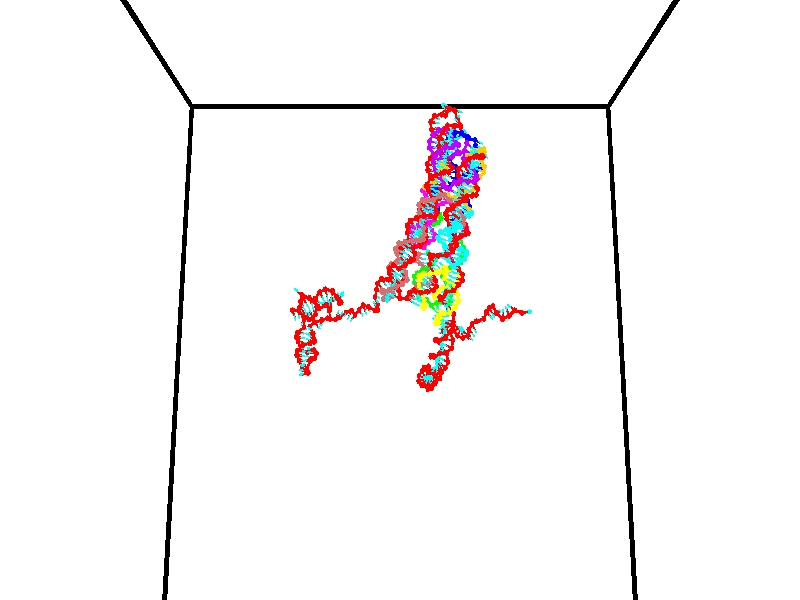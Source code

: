 // switches for output
#declare DRAW_BASES = 1; // possible values are 0, 1; only relevant for DNA ribbons
#declare DRAW_BASES_TYPE = 3; // possible values are 1, 2, 3; only relevant for DNA ribbons
#declare DRAW_FOG = 0; // set to 1 to enable fog

#include "colors.inc"

#include "transforms.inc"
background { rgb <1, 1, 1>}

#default {
   normal{
       ripples 0.25
       frequency 0.20
       turbulence 0.2
       lambda 5
   }
	finish {
		phong 0.1
		phong_size 40.
	}
}

// original window dimensions: 1024x640


// camera settings

camera {
	sky <0, 0.179814, -0.983701>
	up <0, 0.179814, -0.983701>
	right 1.6 * <1, 0, 0>
	location <35, 94.9851, 44.8844>
	look_at <35, 29.7336, 32.9568>
	direction <0, -65.2515, -11.9276>
	angle 67.0682
}


# declare cpy_camera_pos = <35, 94.9851, 44.8844>;
# if (DRAW_FOG = 1)
fog {
	fog_type 2
	up vnormalize(cpy_camera_pos)
	color rgbt<1,1,1,0.3>
	distance 1e-5
	fog_alt 3e-3
	fog_offset 56
}
# end


// LIGHTS

# declare lum = 6;
global_settings {
	ambient_light rgb lum * <0.05, 0.05, 0.05>
	max_trace_level 15
}# declare cpy_direct_light_amount = 0.25;
light_source
{	1000 * <-1, -1.16352, -0.803886>,
	rgb lum * cpy_direct_light_amount
	parallel
}

light_source
{	1000 * <1, 1.16352, 0.803886>,
	rgb lum * cpy_direct_light_amount
	parallel
}

// strand 0

// nucleotide -1

// particle -1
sphere {
	<24.185246, 35.118938, 34.816185> 0.250000
	pigment { color rgbt <1,0,0,0> }
	no_shadow
}
cylinder {
	<24.323122, 34.974358, 35.162720>,  <24.405848, 34.887608, 35.370640>, 0.100000
	pigment { color rgbt <1,0,0,0> }
	no_shadow
}
cylinder {
	<24.323122, 34.974358, 35.162720>,  <24.185246, 35.118938, 34.816185>, 0.100000
	pigment { color rgbt <1,0,0,0> }
	no_shadow
}

// particle -1
sphere {
	<24.323122, 34.974358, 35.162720> 0.100000
	pigment { color rgbt <1,0,0,0> }
	no_shadow
}
sphere {
	0, 1
	scale<0.080000,0.200000,0.300000>
	matrix <0.895073, -0.151579, -0.419366,
		0.282900, 0.919987, 0.271279,
		0.344691, -0.361453, 0.866337,
		24.426529, 34.865921, 35.422623>
	pigment { color rgbt <0,1,1,0> }
	no_shadow
}
cylinder {
	<24.867416, 35.471157, 34.858734>,  <24.185246, 35.118938, 34.816185>, 0.130000
	pigment { color rgbt <1,0,0,0> }
	no_shadow
}

// nucleotide -1

// particle -1
sphere {
	<24.867416, 35.471157, 34.858734> 0.250000
	pigment { color rgbt <1,0,0,0> }
	no_shadow
}
cylinder {
	<24.833652, 35.148911, 35.093288>,  <24.813395, 34.955563, 35.234020>, 0.100000
	pigment { color rgbt <1,0,0,0> }
	no_shadow
}
cylinder {
	<24.833652, 35.148911, 35.093288>,  <24.867416, 35.471157, 34.858734>, 0.100000
	pigment { color rgbt <1,0,0,0> }
	no_shadow
}

// particle -1
sphere {
	<24.833652, 35.148911, 35.093288> 0.100000
	pigment { color rgbt <1,0,0,0> }
	no_shadow
}
sphere {
	0, 1
	scale<0.080000,0.200000,0.300000>
	matrix <0.954708, -0.233898, -0.183913,
		0.285319, 0.544306, 0.788875,
		-0.084412, -0.805619, 0.586389,
		24.808329, 34.907227, 35.269203>
	pigment { color rgbt <0,1,1,0> }
	no_shadow
}
cylinder {
	<25.333216, 35.433266, 35.374340>,  <24.867416, 35.471157, 34.858734>, 0.130000
	pigment { color rgbt <1,0,0,0> }
	no_shadow
}

// nucleotide -1

// particle -1
sphere {
	<25.333216, 35.433266, 35.374340> 0.250000
	pigment { color rgbt <1,0,0,0> }
	no_shadow
}
cylinder {
	<25.217134, 35.096062, 35.193180>,  <25.147486, 34.893738, 35.084484>, 0.100000
	pigment { color rgbt <1,0,0,0> }
	no_shadow
}
cylinder {
	<25.217134, 35.096062, 35.193180>,  <25.333216, 35.433266, 35.374340>, 0.100000
	pigment { color rgbt <1,0,0,0> }
	no_shadow
}

// particle -1
sphere {
	<25.217134, 35.096062, 35.193180> 0.100000
	pigment { color rgbt <1,0,0,0> }
	no_shadow
}
sphere {
	0, 1
	scale<0.080000,0.200000,0.300000>
	matrix <0.932590, -0.142999, -0.331402,
		0.214610, -0.518544, 0.827680,
		-0.290204, -0.843008, -0.452900,
		25.130074, 34.843159, 35.057312>
	pigment { color rgbt <0,1,1,0> }
	no_shadow
}
cylinder {
	<25.851957, 34.910831, 35.562778>,  <25.333216, 35.433266, 35.374340>, 0.130000
	pigment { color rgbt <1,0,0,0> }
	no_shadow
}

// nucleotide -1

// particle -1
sphere {
	<25.851957, 34.910831, 35.562778> 0.250000
	pigment { color rgbt <1,0,0,0> }
	no_shadow
}
cylinder {
	<25.648161, 34.806007, 35.234940>,  <25.525883, 34.743111, 35.038235>, 0.100000
	pigment { color rgbt <1,0,0,0> }
	no_shadow
}
cylinder {
	<25.648161, 34.806007, 35.234940>,  <25.851957, 34.910831, 35.562778>, 0.100000
	pigment { color rgbt <1,0,0,0> }
	no_shadow
}

// particle -1
sphere {
	<25.648161, 34.806007, 35.234940> 0.100000
	pigment { color rgbt <1,0,0,0> }
	no_shadow
}
sphere {
	0, 1
	scale<0.080000,0.200000,0.300000>
	matrix <0.857286, -0.236541, -0.457285,
		-0.074030, -0.935613, 0.345179,
		-0.509491, -0.262064, -0.819599,
		25.495314, 34.727386, 34.989059>
	pigment { color rgbt <0,1,1,0> }
	no_shadow
}
cylinder {
	<26.135017, 34.307636, 35.384228>,  <25.851957, 34.910831, 35.562778>, 0.130000
	pigment { color rgbt <1,0,0,0> }
	no_shadow
}

// nucleotide -1

// particle -1
sphere {
	<26.135017, 34.307636, 35.384228> 0.250000
	pigment { color rgbt <1,0,0,0> }
	no_shadow
}
cylinder {
	<25.972393, 34.402035, 35.031181>,  <25.874819, 34.458675, 34.819351>, 0.100000
	pigment { color rgbt <1,0,0,0> }
	no_shadow
}
cylinder {
	<25.972393, 34.402035, 35.031181>,  <26.135017, 34.307636, 35.384228>, 0.100000
	pigment { color rgbt <1,0,0,0> }
	no_shadow
}

// particle -1
sphere {
	<25.972393, 34.402035, 35.031181> 0.100000
	pigment { color rgbt <1,0,0,0> }
	no_shadow
}
sphere {
	0, 1
	scale<0.080000,0.200000,0.300000>
	matrix <0.850473, -0.255171, -0.459982,
		-0.333773, -0.937653, -0.096967,
		-0.406560, 0.235997, -0.882618,
		25.850426, 34.472836, 34.766396>
	pigment { color rgbt <0,1,1,0> }
	no_shadow
}
cylinder {
	<26.300901, 33.790039, 34.966923>,  <26.135017, 34.307636, 35.384228>, 0.130000
	pigment { color rgbt <1,0,0,0> }
	no_shadow
}

// nucleotide -1

// particle -1
sphere {
	<26.300901, 33.790039, 34.966923> 0.250000
	pigment { color rgbt <1,0,0,0> }
	no_shadow
}
cylinder {
	<26.227509, 34.092823, 34.716053>,  <26.183474, 34.274494, 34.565533>, 0.100000
	pigment { color rgbt <1,0,0,0> }
	no_shadow
}
cylinder {
	<26.227509, 34.092823, 34.716053>,  <26.300901, 33.790039, 34.966923>, 0.100000
	pigment { color rgbt <1,0,0,0> }
	no_shadow
}

// particle -1
sphere {
	<26.227509, 34.092823, 34.716053> 0.100000
	pigment { color rgbt <1,0,0,0> }
	no_shadow
}
sphere {
	0, 1
	scale<0.080000,0.200000,0.300000>
	matrix <0.845813, -0.203551, -0.493120,
		-0.500934, -0.620948, -0.602900,
		-0.183480, 0.756962, -0.627172,
		26.172464, 34.319912, 34.527901>
	pigment { color rgbt <0,1,1,0> }
	no_shadow
}
cylinder {
	<26.406195, 33.530994, 34.273235>,  <26.300901, 33.790039, 34.966923>, 0.130000
	pigment { color rgbt <1,0,0,0> }
	no_shadow
}

// nucleotide -1

// particle -1
sphere {
	<26.406195, 33.530994, 34.273235> 0.250000
	pigment { color rgbt <1,0,0,0> }
	no_shadow
}
cylinder {
	<26.439495, 33.929119, 34.253521>,  <26.459475, 34.167992, 34.241692>, 0.100000
	pigment { color rgbt <1,0,0,0> }
	no_shadow
}
cylinder {
	<26.439495, 33.929119, 34.253521>,  <26.406195, 33.530994, 34.273235>, 0.100000
	pigment { color rgbt <1,0,0,0> }
	no_shadow
}

// particle -1
sphere {
	<26.439495, 33.929119, 34.253521> 0.100000
	pigment { color rgbt <1,0,0,0> }
	no_shadow
}
sphere {
	0, 1
	scale<0.080000,0.200000,0.300000>
	matrix <0.751140, -0.095174, -0.653246,
		-0.654872, 0.017364, -0.755540,
		0.083251, 0.995309, -0.049284,
		26.464470, 34.227711, 34.238735>
	pigment { color rgbt <0,1,1,0> }
	no_shadow
}
cylinder {
	<26.268713, 33.896465, 33.592319>,  <26.406195, 33.530994, 34.273235>, 0.130000
	pigment { color rgbt <1,0,0,0> }
	no_shadow
}

// nucleotide -1

// particle -1
sphere {
	<26.268713, 33.896465, 33.592319> 0.250000
	pigment { color rgbt <1,0,0,0> }
	no_shadow
}
cylinder {
	<26.569798, 34.042225, 33.811642>,  <26.750448, 34.129681, 33.943233>, 0.100000
	pigment { color rgbt <1,0,0,0> }
	no_shadow
}
cylinder {
	<26.569798, 34.042225, 33.811642>,  <26.268713, 33.896465, 33.592319>, 0.100000
	pigment { color rgbt <1,0,0,0> }
	no_shadow
}

// particle -1
sphere {
	<26.569798, 34.042225, 33.811642> 0.100000
	pigment { color rgbt <1,0,0,0> }
	no_shadow
}
sphere {
	0, 1
	scale<0.080000,0.200000,0.300000>
	matrix <0.641183, -0.216809, -0.736123,
		-0.149365, 0.905653, -0.396841,
		0.752711, 0.364399, 0.548306,
		26.795610, 34.151543, 33.976135>
	pigment { color rgbt <0,1,1,0> }
	no_shadow
}
cylinder {
	<26.737976, 34.032661, 33.062477>,  <26.268713, 33.896465, 33.592319>, 0.130000
	pigment { color rgbt <1,0,0,0> }
	no_shadow
}

// nucleotide -1

// particle -1
sphere {
	<26.737976, 34.032661, 33.062477> 0.250000
	pigment { color rgbt <1,0,0,0> }
	no_shadow
}
cylinder {
	<26.951477, 34.058487, 33.399746>,  <27.079578, 34.073982, 33.602108>, 0.100000
	pigment { color rgbt <1,0,0,0> }
	no_shadow
}
cylinder {
	<26.951477, 34.058487, 33.399746>,  <26.737976, 34.032661, 33.062477>, 0.100000
	pigment { color rgbt <1,0,0,0> }
	no_shadow
}

// particle -1
sphere {
	<26.951477, 34.058487, 33.399746> 0.100000
	pigment { color rgbt <1,0,0,0> }
	no_shadow
}
sphere {
	0, 1
	scale<0.080000,0.200000,0.300000>
	matrix <0.802369, -0.353529, -0.480855,
		0.267041, 0.933193, -0.240501,
		0.533754, 0.064562, 0.843171,
		27.111603, 34.077854, 33.652699>
	pigment { color rgbt <0,1,1,0> }
	no_shadow
}
cylinder {
	<27.381281, 34.494324, 32.903004>,  <26.737976, 34.032661, 33.062477>, 0.130000
	pigment { color rgbt <1,0,0,0> }
	no_shadow
}

// nucleotide -1

// particle -1
sphere {
	<27.381281, 34.494324, 32.903004> 0.250000
	pigment { color rgbt <1,0,0,0> }
	no_shadow
}
cylinder {
	<27.459183, 34.263214, 33.220051>,  <27.505924, 34.124546, 33.410278>, 0.100000
	pigment { color rgbt <1,0,0,0> }
	no_shadow
}
cylinder {
	<27.459183, 34.263214, 33.220051>,  <27.381281, 34.494324, 32.903004>, 0.100000
	pigment { color rgbt <1,0,0,0> }
	no_shadow
}

// particle -1
sphere {
	<27.459183, 34.263214, 33.220051> 0.100000
	pigment { color rgbt <1,0,0,0> }
	no_shadow
}
sphere {
	0, 1
	scale<0.080000,0.200000,0.300000>
	matrix <0.866098, -0.277988, -0.415448,
		0.460375, 0.767395, 0.446273,
		0.194754, -0.577778, 0.792619,
		27.517609, 34.089882, 33.457836>
	pigment { color rgbt <0,1,1,0> }
	no_shadow
}
cylinder {
	<28.118301, 34.565693, 33.060032>,  <27.381281, 34.494324, 32.903004>, 0.130000
	pigment { color rgbt <1,0,0,0> }
	no_shadow
}

// nucleotide -1

// particle -1
sphere {
	<28.118301, 34.565693, 33.060032> 0.250000
	pigment { color rgbt <1,0,0,0> }
	no_shadow
}
cylinder {
	<28.021706, 34.219769, 33.236115>,  <27.963749, 34.012215, 33.341763>, 0.100000
	pigment { color rgbt <1,0,0,0> }
	no_shadow
}
cylinder {
	<28.021706, 34.219769, 33.236115>,  <28.118301, 34.565693, 33.060032>, 0.100000
	pigment { color rgbt <1,0,0,0> }
	no_shadow
}

// particle -1
sphere {
	<28.021706, 34.219769, 33.236115> 0.100000
	pigment { color rgbt <1,0,0,0> }
	no_shadow
}
sphere {
	0, 1
	scale<0.080000,0.200000,0.300000>
	matrix <0.949874, -0.303476, -0.075114,
		0.198551, 0.399999, 0.894750,
		-0.241490, -0.864814, 0.440204,
		27.949259, 33.960323, 33.368176>
	pigment { color rgbt <0,1,1,0> }
	no_shadow
}
cylinder {
	<28.550373, 34.446041, 33.582664>,  <28.118301, 34.565693, 33.060032>, 0.130000
	pigment { color rgbt <1,0,0,0> }
	no_shadow
}

// nucleotide -1

// particle -1
sphere {
	<28.550373, 34.446041, 33.582664> 0.250000
	pigment { color rgbt <1,0,0,0> }
	no_shadow
}
cylinder {
	<28.401047, 34.102337, 33.442780>,  <28.311451, 33.896114, 33.358849>, 0.100000
	pigment { color rgbt <1,0,0,0> }
	no_shadow
}
cylinder {
	<28.401047, 34.102337, 33.442780>,  <28.550373, 34.446041, 33.582664>, 0.100000
	pigment { color rgbt <1,0,0,0> }
	no_shadow
}

// particle -1
sphere {
	<28.401047, 34.102337, 33.442780> 0.100000
	pigment { color rgbt <1,0,0,0> }
	no_shadow
}
sphere {
	0, 1
	scale<0.080000,0.200000,0.300000>
	matrix <0.927109, -0.332069, -0.173775,
		0.033189, -0.389098, 0.920598,
		-0.373318, -0.859263, -0.349716,
		28.289051, 33.844559, 33.337864>
	pigment { color rgbt <0,1,1,0> }
	no_shadow
}
cylinder {
	<28.936470, 33.815720, 33.890167>,  <28.550373, 34.446041, 33.582664>, 0.130000
	pigment { color rgbt <1,0,0,0> }
	no_shadow
}

// nucleotide -1

// particle -1
sphere {
	<28.936470, 33.815720, 33.890167> 0.250000
	pigment { color rgbt <1,0,0,0> }
	no_shadow
}
cylinder {
	<28.751820, 33.740246, 33.543457>,  <28.641029, 33.694962, 33.335430>, 0.100000
	pigment { color rgbt <1,0,0,0> }
	no_shadow
}
cylinder {
	<28.751820, 33.740246, 33.543457>,  <28.936470, 33.815720, 33.890167>, 0.100000
	pigment { color rgbt <1,0,0,0> }
	no_shadow
}

// particle -1
sphere {
	<28.751820, 33.740246, 33.543457> 0.100000
	pigment { color rgbt <1,0,0,0> }
	no_shadow
}
sphere {
	0, 1
	scale<0.080000,0.200000,0.300000>
	matrix <0.747543, -0.608800, -0.265598,
		-0.477576, -0.770558, 0.422092,
		-0.461629, -0.188689, -0.866773,
		28.613331, 33.683640, 33.283424>
	pigment { color rgbt <0,1,1,0> }
	no_shadow
}
cylinder {
	<28.711720, 33.129112, 33.888302>,  <28.936470, 33.815720, 33.890167>, 0.130000
	pigment { color rgbt <1,0,0,0> }
	no_shadow
}

// nucleotide -1

// particle -1
sphere {
	<28.711720, 33.129112, 33.888302> 0.250000
	pigment { color rgbt <1,0,0,0> }
	no_shadow
}
cylinder {
	<28.788282, 33.247044, 33.513828>,  <28.834221, 33.317802, 33.289143>, 0.100000
	pigment { color rgbt <1,0,0,0> }
	no_shadow
}
cylinder {
	<28.788282, 33.247044, 33.513828>,  <28.711720, 33.129112, 33.888302>, 0.100000
	pigment { color rgbt <1,0,0,0> }
	no_shadow
}

// particle -1
sphere {
	<28.788282, 33.247044, 33.513828> 0.100000
	pigment { color rgbt <1,0,0,0> }
	no_shadow
}
sphere {
	0, 1
	scale<0.080000,0.200000,0.300000>
	matrix <0.712499, -0.697753, -0.074066,
		-0.675062, -0.652853, -0.343621,
		0.191408, 0.294829, -0.936183,
		28.845705, 33.335491, 33.232975>
	pigment { color rgbt <0,1,1,0> }
	no_shadow
}
cylinder {
	<28.608622, 32.587177, 33.450993>,  <28.711720, 33.129112, 33.888302>, 0.130000
	pigment { color rgbt <1,0,0,0> }
	no_shadow
}

// nucleotide -1

// particle -1
sphere {
	<28.608622, 32.587177, 33.450993> 0.250000
	pigment { color rgbt <1,0,0,0> }
	no_shadow
}
cylinder {
	<28.832203, 32.827202, 33.222080>,  <28.966352, 32.971214, 33.084732>, 0.100000
	pigment { color rgbt <1,0,0,0> }
	no_shadow
}
cylinder {
	<28.832203, 32.827202, 33.222080>,  <28.608622, 32.587177, 33.450993>, 0.100000
	pigment { color rgbt <1,0,0,0> }
	no_shadow
}

// particle -1
sphere {
	<28.832203, 32.827202, 33.222080> 0.100000
	pigment { color rgbt <1,0,0,0> }
	no_shadow
}
sphere {
	0, 1
	scale<0.080000,0.200000,0.300000>
	matrix <0.676591, -0.729036, -0.103589,
		-0.479370, -0.329295, -0.813492,
		0.558954, 0.600059, -0.572276,
		28.999889, 33.007221, 33.050396>
	pigment { color rgbt <0,1,1,0> }
	no_shadow
}
cylinder {
	<27.832472, 32.659657, 33.472462>,  <28.608622, 32.587177, 33.450993>, 0.130000
	pigment { color rgbt <1,0,0,0> }
	no_shadow
}

// nucleotide -1

// particle -1
sphere {
	<27.832472, 32.659657, 33.472462> 0.250000
	pigment { color rgbt <1,0,0,0> }
	no_shadow
}
cylinder {
	<28.020035, 33.008904, 33.525822>,  <28.132572, 33.218452, 33.557838>, 0.100000
	pigment { color rgbt <1,0,0,0> }
	no_shadow
}
cylinder {
	<28.020035, 33.008904, 33.525822>,  <27.832472, 32.659657, 33.472462>, 0.100000
	pigment { color rgbt <1,0,0,0> }
	no_shadow
}

// particle -1
sphere {
	<28.020035, 33.008904, 33.525822> 0.100000
	pigment { color rgbt <1,0,0,0> }
	no_shadow
}
sphere {
	0, 1
	scale<0.080000,0.200000,0.300000>
	matrix <-0.845869, 0.400438, 0.352357,
		0.254230, -0.278062, 0.926309,
		0.468906, 0.873116, 0.133401,
		28.160707, 33.270840, 33.565842>
	pigment { color rgbt <0,1,1,0> }
	no_shadow
}
cylinder {
	<27.672602, 32.932301, 34.094334>,  <27.832472, 32.659657, 33.472462>, 0.130000
	pigment { color rgbt <1,0,0,0> }
	no_shadow
}

// nucleotide -1

// particle -1
sphere {
	<27.672602, 32.932301, 34.094334> 0.250000
	pigment { color rgbt <1,0,0,0> }
	no_shadow
}
cylinder {
	<27.773224, 33.252377, 33.876556>,  <27.833597, 33.444420, 33.745892>, 0.100000
	pigment { color rgbt <1,0,0,0> }
	no_shadow
}
cylinder {
	<27.773224, 33.252377, 33.876556>,  <27.672602, 32.932301, 34.094334>, 0.100000
	pigment { color rgbt <1,0,0,0> }
	no_shadow
}

// particle -1
sphere {
	<27.773224, 33.252377, 33.876556> 0.100000
	pigment { color rgbt <1,0,0,0> }
	no_shadow
}
sphere {
	0, 1
	scale<0.080000,0.200000,0.300000>
	matrix <-0.708035, 0.535671, 0.460155,
		0.659854, 0.269732, 0.701311,
		0.251554, 0.800188, -0.544445,
		27.848690, 33.492432, 33.713223>
	pigment { color rgbt <0,1,1,0> }
	no_shadow
}
cylinder {
	<27.708216, 33.508369, 34.589096>,  <27.672602, 32.932301, 34.094334>, 0.130000
	pigment { color rgbt <1,0,0,0> }
	no_shadow
}

// nucleotide -1

// particle -1
sphere {
	<27.708216, 33.508369, 34.589096> 0.250000
	pigment { color rgbt <1,0,0,0> }
	no_shadow
}
cylinder {
	<27.665525, 33.665649, 34.223801>,  <27.639912, 33.760017, 34.004623>, 0.100000
	pigment { color rgbt <1,0,0,0> }
	no_shadow
}
cylinder {
	<27.665525, 33.665649, 34.223801>,  <27.708216, 33.508369, 34.589096>, 0.100000
	pigment { color rgbt <1,0,0,0> }
	no_shadow
}

// particle -1
sphere {
	<27.665525, 33.665649, 34.223801> 0.100000
	pigment { color rgbt <1,0,0,0> }
	no_shadow
}
sphere {
	0, 1
	scale<0.080000,0.200000,0.300000>
	matrix <-0.663465, 0.655931, 0.359955,
		0.740556, 0.644318, 0.190870,
		-0.106728, 0.393202, -0.913237,
		27.633507, 33.783611, 33.949829>
	pigment { color rgbt <0,1,1,0> }
	no_shadow
}
cylinder {
	<27.859472, 34.293972, 34.657883>,  <27.708216, 33.508369, 34.589096>, 0.130000
	pigment { color rgbt <1,0,0,0> }
	no_shadow
}

// nucleotide -1

// particle -1
sphere {
	<27.859472, 34.293972, 34.657883> 0.250000
	pigment { color rgbt <1,0,0,0> }
	no_shadow
}
cylinder {
	<27.618599, 34.231823, 34.344646>,  <27.474075, 34.194534, 34.156704>, 0.100000
	pigment { color rgbt <1,0,0,0> }
	no_shadow
}
cylinder {
	<27.618599, 34.231823, 34.344646>,  <27.859472, 34.293972, 34.657883>, 0.100000
	pigment { color rgbt <1,0,0,0> }
	no_shadow
}

// particle -1
sphere {
	<27.618599, 34.231823, 34.344646> 0.100000
	pigment { color rgbt <1,0,0,0> }
	no_shadow
}
sphere {
	0, 1
	scale<0.080000,0.200000,0.300000>
	matrix <-0.679724, 0.614263, 0.400820,
		0.418750, 0.773655, -0.475507,
		-0.602182, -0.155370, -0.783095,
		27.437944, 34.185211, 34.109718>
	pigment { color rgbt <0,1,1,0> }
	no_shadow
}
cylinder {
	<27.585167, 35.003231, 34.365150>,  <27.859472, 34.293972, 34.657883>, 0.130000
	pigment { color rgbt <1,0,0,0> }
	no_shadow
}

// nucleotide -1

// particle -1
sphere {
	<27.585167, 35.003231, 34.365150> 0.250000
	pigment { color rgbt <1,0,0,0> }
	no_shadow
}
cylinder {
	<27.336769, 34.708843, 34.257286>,  <27.187731, 34.532211, 34.192566>, 0.100000
	pigment { color rgbt <1,0,0,0> }
	no_shadow
}
cylinder {
	<27.336769, 34.708843, 34.257286>,  <27.585167, 35.003231, 34.365150>, 0.100000
	pigment { color rgbt <1,0,0,0> }
	no_shadow
}

// particle -1
sphere {
	<27.336769, 34.708843, 34.257286> 0.100000
	pigment { color rgbt <1,0,0,0> }
	no_shadow
}
sphere {
	0, 1
	scale<0.080000,0.200000,0.300000>
	matrix <-0.771386, 0.512822, 0.376799,
		-0.139023, 0.442003, -0.886175,
		-0.620996, -0.735967, -0.269661,
		27.150471, 34.488052, 34.176388>
	pigment { color rgbt <0,1,1,0> }
	no_shadow
}
cylinder {
	<26.886400, 35.286671, 34.693298>,  <27.585167, 35.003231, 34.365150>, 0.130000
	pigment { color rgbt <1,0,0,0> }
	no_shadow
}

// nucleotide -1

// particle -1
sphere {
	<26.886400, 35.286671, 34.693298> 0.250000
	pigment { color rgbt <1,0,0,0> }
	no_shadow
}
cylinder {
	<26.861769, 34.997681, 34.417839>,  <26.846989, 34.824287, 34.252563>, 0.100000
	pigment { color rgbt <1,0,0,0> }
	no_shadow
}
cylinder {
	<26.861769, 34.997681, 34.417839>,  <26.886400, 35.286671, 34.693298>, 0.100000
	pigment { color rgbt <1,0,0,0> }
	no_shadow
}

// particle -1
sphere {
	<26.861769, 34.997681, 34.417839> 0.100000
	pigment { color rgbt <1,0,0,0> }
	no_shadow
}
sphere {
	0, 1
	scale<0.080000,0.200000,0.300000>
	matrix <-0.992353, -0.029628, 0.119823,
		-0.106973, 0.690759, -0.715128,
		-0.061581, -0.722478, -0.688646,
		26.843294, 34.780937, 34.211246>
	pigment { color rgbt <0,1,1,0> }
	no_shadow
}
cylinder {
	<26.473932, 35.529079, 34.146347>,  <26.886400, 35.286671, 34.693298>, 0.130000
	pigment { color rgbt <1,0,0,0> }
	no_shadow
}

// nucleotide -1

// particle -1
sphere {
	<26.473932, 35.529079, 34.146347> 0.250000
	pigment { color rgbt <1,0,0,0> }
	no_shadow
}
cylinder {
	<26.470840, 35.130833, 34.183628>,  <26.468987, 34.891884, 34.205997>, 0.100000
	pigment { color rgbt <1,0,0,0> }
	no_shadow
}
cylinder {
	<26.470840, 35.130833, 34.183628>,  <26.473932, 35.529079, 34.146347>, 0.100000
	pigment { color rgbt <1,0,0,0> }
	no_shadow
}

// particle -1
sphere {
	<26.470840, 35.130833, 34.183628> 0.100000
	pigment { color rgbt <1,0,0,0> }
	no_shadow
}
sphere {
	0, 1
	scale<0.080000,0.200000,0.300000>
	matrix <-0.952020, 0.035840, 0.303930,
		-0.305939, -0.086378, -0.948125,
		-0.007728, -0.995618, 0.093198,
		26.468521, 34.832146, 34.211586>
	pigment { color rgbt <0,1,1,0> }
	no_shadow
}
cylinder {
	<25.866697, 35.346146, 33.810314>,  <26.473932, 35.529079, 34.146347>, 0.130000
	pigment { color rgbt <1,0,0,0> }
	no_shadow
}

// nucleotide -1

// particle -1
sphere {
	<25.866697, 35.346146, 33.810314> 0.250000
	pigment { color rgbt <1,0,0,0> }
	no_shadow
}
cylinder {
	<25.973619, 35.032845, 34.034836>,  <26.037773, 34.844864, 34.169548>, 0.100000
	pigment { color rgbt <1,0,0,0> }
	no_shadow
}
cylinder {
	<25.973619, 35.032845, 34.034836>,  <25.866697, 35.346146, 33.810314>, 0.100000
	pigment { color rgbt <1,0,0,0> }
	no_shadow
}

// particle -1
sphere {
	<25.973619, 35.032845, 34.034836> 0.100000
	pigment { color rgbt <1,0,0,0> }
	no_shadow
}
sphere {
	0, 1
	scale<0.080000,0.200000,0.300000>
	matrix <-0.934011, -0.067330, 0.350844,
		-0.237008, -0.618044, -0.749566,
		0.267305, -0.783255, 0.561302,
		26.053810, 34.797867, 34.203228>
	pigment { color rgbt <0,1,1,0> }
	no_shadow
}
cylinder {
	<25.210562, 35.688313, 33.652740>,  <25.866697, 35.346146, 33.810314>, 0.130000
	pigment { color rgbt <1,0,0,0> }
	no_shadow
}

// nucleotide -1

// particle -1
sphere {
	<25.210562, 35.688313, 33.652740> 0.250000
	pigment { color rgbt <1,0,0,0> }
	no_shadow
}
cylinder {
	<24.905300, 35.830406, 33.436813>,  <24.722143, 35.915665, 33.307259>, 0.100000
	pigment { color rgbt <1,0,0,0> }
	no_shadow
}
cylinder {
	<24.905300, 35.830406, 33.436813>,  <25.210562, 35.688313, 33.652740>, 0.100000
	pigment { color rgbt <1,0,0,0> }
	no_shadow
}

// particle -1
sphere {
	<24.905300, 35.830406, 33.436813> 0.100000
	pigment { color rgbt <1,0,0,0> }
	no_shadow
}
sphere {
	0, 1
	scale<0.080000,0.200000,0.300000>
	matrix <-0.379641, 0.429534, 0.819373,
		0.522942, 0.830245, -0.192938,
		-0.763154, 0.355238, -0.539817,
		24.676353, 35.936977, 33.274868>
	pigment { color rgbt <0,1,1,0> }
	no_shadow
}
cylinder {
	<25.194315, 34.966045, 33.741440>,  <25.210562, 35.688313, 33.652740>, 0.130000
	pigment { color rgbt <1,0,0,0> }
	no_shadow
}

// nucleotide -1

// particle -1
sphere {
	<25.194315, 34.966045, 33.741440> 0.250000
	pigment { color rgbt <1,0,0,0> }
	no_shadow
}
cylinder {
	<25.404373, 34.805374, 34.041542>,  <25.530409, 34.708973, 34.221603>, 0.100000
	pigment { color rgbt <1,0,0,0> }
	no_shadow
}
cylinder {
	<25.404373, 34.805374, 34.041542>,  <25.194315, 34.966045, 33.741440>, 0.100000
	pigment { color rgbt <1,0,0,0> }
	no_shadow
}

// particle -1
sphere {
	<25.404373, 34.805374, 34.041542> 0.100000
	pigment { color rgbt <1,0,0,0> }
	no_shadow
}
sphere {
	0, 1
	scale<0.080000,0.200000,0.300000>
	matrix <-0.850903, -0.261918, 0.455371,
		0.013593, -0.877528, -0.479332,
		0.525147, -0.401675, 0.750252,
		25.561916, 34.684872, 34.266617>
	pigment { color rgbt <0,1,1,0> }
	no_shadow
}
cylinder {
	<24.861652, 34.334766, 33.912098>,  <25.194315, 34.966045, 33.741440>, 0.130000
	pigment { color rgbt <1,0,0,0> }
	no_shadow
}

// nucleotide -1

// particle -1
sphere {
	<24.861652, 34.334766, 33.912098> 0.250000
	pigment { color rgbt <1,0,0,0> }
	no_shadow
}
cylinder {
	<25.054943, 34.424400, 34.250629>,  <25.170918, 34.478180, 34.453751>, 0.100000
	pigment { color rgbt <1,0,0,0> }
	no_shadow
}
cylinder {
	<25.054943, 34.424400, 34.250629>,  <24.861652, 34.334766, 33.912098>, 0.100000
	pigment { color rgbt <1,0,0,0> }
	no_shadow
}

// particle -1
sphere {
	<25.054943, 34.424400, 34.250629> 0.100000
	pigment { color rgbt <1,0,0,0> }
	no_shadow
}
sphere {
	0, 1
	scale<0.080000,0.200000,0.300000>
	matrix <-0.858567, -0.067887, 0.508187,
		0.171332, -0.972202, 0.159588,
		0.483226, 0.224086, 0.846332,
		25.199911, 34.491627, 34.504528>
	pigment { color rgbt <0,1,1,0> }
	no_shadow
}
cylinder {
	<24.695757, 33.846855, 34.339867>,  <24.861652, 34.334766, 33.912098>, 0.130000
	pigment { color rgbt <1,0,0,0> }
	no_shadow
}

// nucleotide -1

// particle -1
sphere {
	<24.695757, 33.846855, 34.339867> 0.250000
	pigment { color rgbt <1,0,0,0> }
	no_shadow
}
cylinder {
	<24.818512, 34.166557, 34.546558>,  <24.892164, 34.358379, 34.670574>, 0.100000
	pigment { color rgbt <1,0,0,0> }
	no_shadow
}
cylinder {
	<24.818512, 34.166557, 34.546558>,  <24.695757, 33.846855, 34.339867>, 0.100000
	pigment { color rgbt <1,0,0,0> }
	no_shadow
}

// particle -1
sphere {
	<24.818512, 34.166557, 34.546558> 0.100000
	pigment { color rgbt <1,0,0,0> }
	no_shadow
}
sphere {
	0, 1
	scale<0.080000,0.200000,0.300000>
	matrix <-0.936844, 0.157987, 0.312029,
		0.167760, -0.579839, 0.797273,
		0.306886, 0.799267, 0.516715,
		24.910578, 34.406334, 34.701576>
	pigment { color rgbt <0,1,1,0> }
	no_shadow
}
cylinder {
	<24.837147, 33.261318, 34.650200>,  <24.695757, 33.846855, 34.339867>, 0.130000
	pigment { color rgbt <1,0,0,0> }
	no_shadow
}

// nucleotide -1

// particle -1
sphere {
	<24.837147, 33.261318, 34.650200> 0.250000
	pigment { color rgbt <1,0,0,0> }
	no_shadow
}
cylinder {
	<25.201176, 33.125294, 34.744965>,  <25.419594, 33.043678, 34.801823>, 0.100000
	pigment { color rgbt <1,0,0,0> }
	no_shadow
}
cylinder {
	<25.201176, 33.125294, 34.744965>,  <24.837147, 33.261318, 34.650200>, 0.100000
	pigment { color rgbt <1,0,0,0> }
	no_shadow
}

// particle -1
sphere {
	<25.201176, 33.125294, 34.744965> 0.100000
	pigment { color rgbt <1,0,0,0> }
	no_shadow
}
sphere {
	0, 1
	scale<0.080000,0.200000,0.300000>
	matrix <-0.406730, -0.842613, 0.352951,
		0.079601, -0.417571, -0.905151,
		0.910074, -0.340057, 0.236911,
		25.474197, 33.023277, 34.816036>
	pigment { color rgbt <0,1,1,0> }
	no_shadow
}
cylinder {
	<25.163094, 33.630825, 35.260136>,  <24.837147, 33.261318, 34.650200>, 0.130000
	pigment { color rgbt <1,0,0,0> }
	no_shadow
}

// nucleotide -1

// particle -1
sphere {
	<25.163094, 33.630825, 35.260136> 0.250000
	pigment { color rgbt <1,0,0,0> }
	no_shadow
}
cylinder {
	<24.985863, 33.348907, 35.481747>,  <24.879524, 33.179756, 35.614712>, 0.100000
	pigment { color rgbt <1,0,0,0> }
	no_shadow
}
cylinder {
	<24.985863, 33.348907, 35.481747>,  <25.163094, 33.630825, 35.260136>, 0.100000
	pigment { color rgbt <1,0,0,0> }
	no_shadow
}

// particle -1
sphere {
	<24.985863, 33.348907, 35.481747> 0.100000
	pigment { color rgbt <1,0,0,0> }
	no_shadow
}
sphere {
	0, 1
	scale<0.080000,0.200000,0.300000>
	matrix <-0.850012, 0.133886, -0.509465,
		0.284893, -0.696661, -0.658407,
		-0.443075, -0.704797, 0.554026,
		24.852940, 33.137470, 35.647953>
	pigment { color rgbt <0,1,1,0> }
	no_shadow
}
cylinder {
	<25.176462, 33.806755, 36.055107>,  <25.163094, 33.630825, 35.260136>, 0.130000
	pigment { color rgbt <1,0,0,0> }
	no_shadow
}

// nucleotide -1

// particle -1
sphere {
	<25.176462, 33.806755, 36.055107> 0.250000
	pigment { color rgbt <1,0,0,0> }
	no_shadow
}
cylinder {
	<25.184826, 33.406868, 36.059505>,  <25.189844, 33.166935, 36.062145>, 0.100000
	pigment { color rgbt <1,0,0,0> }
	no_shadow
}
cylinder {
	<25.184826, 33.406868, 36.059505>,  <25.176462, 33.806755, 36.055107>, 0.100000
	pigment { color rgbt <1,0,0,0> }
	no_shadow
}

// particle -1
sphere {
	<25.184826, 33.406868, 36.059505> 0.100000
	pigment { color rgbt <1,0,0,0> }
	no_shadow
}
sphere {
	0, 1
	scale<0.080000,0.200000,0.300000>
	matrix <-0.263735, 0.005088, 0.964582,
		-0.964369, -0.023070, -0.263555,
		0.020911, -0.999721, 0.010991,
		25.191099, 33.106953, 36.062801>
	pigment { color rgbt <0,1,1,0> }
	no_shadow
}
cylinder {
	<24.496050, 33.607220, 36.533958>,  <25.176462, 33.806755, 36.055107>, 0.130000
	pigment { color rgbt <1,0,0,0> }
	no_shadow
}

// nucleotide -1

// particle -1
sphere {
	<24.496050, 33.607220, 36.533958> 0.250000
	pigment { color rgbt <1,0,0,0> }
	no_shadow
}
cylinder {
	<24.749275, 33.298641, 36.508327>,  <24.901211, 33.113495, 36.492950>, 0.100000
	pigment { color rgbt <1,0,0,0> }
	no_shadow
}
cylinder {
	<24.749275, 33.298641, 36.508327>,  <24.496050, 33.607220, 36.533958>, 0.100000
	pigment { color rgbt <1,0,0,0> }
	no_shadow
}

// particle -1
sphere {
	<24.749275, 33.298641, 36.508327> 0.100000
	pigment { color rgbt <1,0,0,0> }
	no_shadow
}
sphere {
	0, 1
	scale<0.080000,0.200000,0.300000>
	matrix <-0.306590, -0.325879, 0.894318,
		-0.710796, -0.546516, -0.442819,
		0.633065, -0.771442, -0.064077,
		24.939196, 33.067207, 36.489105>
	pigment { color rgbt <0,1,1,0> }
	no_shadow
}
cylinder {
	<24.237057, 32.913097, 36.792049>,  <24.496050, 33.607220, 36.533958>, 0.130000
	pigment { color rgbt <1,0,0,0> }
	no_shadow
}

// nucleotide -1

// particle -1
sphere {
	<24.237057, 32.913097, 36.792049> 0.250000
	pigment { color rgbt <1,0,0,0> }
	no_shadow
}
cylinder {
	<24.633495, 32.943989, 36.835442>,  <24.871359, 32.962524, 36.861477>, 0.100000
	pigment { color rgbt <1,0,0,0> }
	no_shadow
}
cylinder {
	<24.633495, 32.943989, 36.835442>,  <24.237057, 32.913097, 36.792049>, 0.100000
	pigment { color rgbt <1,0,0,0> }
	no_shadow
}

// particle -1
sphere {
	<24.633495, 32.943989, 36.835442> 0.100000
	pigment { color rgbt <1,0,0,0> }
	no_shadow
}
sphere {
	0, 1
	scale<0.080000,0.200000,0.300000>
	matrix <-0.085976, -0.251005, 0.964160,
		0.101687, -0.964901, -0.242130,
		0.991095, 0.077225, 0.108482,
		24.930824, 32.967155, 36.867985>
	pigment { color rgbt <0,1,1,0> }
	no_shadow
}
cylinder {
	<24.379930, 32.401497, 37.122250>,  <24.237057, 32.913097, 36.792049>, 0.130000
	pigment { color rgbt <1,0,0,0> }
	no_shadow
}

// nucleotide -1

// particle -1
sphere {
	<24.379930, 32.401497, 37.122250> 0.250000
	pigment { color rgbt <1,0,0,0> }
	no_shadow
}
cylinder {
	<24.690479, 32.639923, 37.204174>,  <24.876808, 32.782978, 37.253326>, 0.100000
	pigment { color rgbt <1,0,0,0> }
	no_shadow
}
cylinder {
	<24.690479, 32.639923, 37.204174>,  <24.379930, 32.401497, 37.122250>, 0.100000
	pigment { color rgbt <1,0,0,0> }
	no_shadow
}

// particle -1
sphere {
	<24.690479, 32.639923, 37.204174> 0.100000
	pigment { color rgbt <1,0,0,0> }
	no_shadow
}
sphere {
	0, 1
	scale<0.080000,0.200000,0.300000>
	matrix <-0.113857, -0.186965, 0.975746,
		0.619905, -0.780861, -0.077288,
		0.776372, 0.596070, 0.204807,
		24.923391, 32.818745, 37.265617>
	pigment { color rgbt <0,1,1,0> }
	no_shadow
}
cylinder {
	<24.593966, 32.107220, 37.808224>,  <24.379930, 32.401497, 37.122250>, 0.130000
	pigment { color rgbt <1,0,0,0> }
	no_shadow
}

// nucleotide -1

// particle -1
sphere {
	<24.593966, 32.107220, 37.808224> 0.250000
	pigment { color rgbt <1,0,0,0> }
	no_shadow
}
cylinder {
	<24.743885, 32.474796, 37.759121>,  <24.833838, 32.695343, 37.729660>, 0.100000
	pigment { color rgbt <1,0,0,0> }
	no_shadow
}
cylinder {
	<24.743885, 32.474796, 37.759121>,  <24.593966, 32.107220, 37.808224>, 0.100000
	pigment { color rgbt <1,0,0,0> }
	no_shadow
}

// particle -1
sphere {
	<24.743885, 32.474796, 37.759121> 0.100000
	pigment { color rgbt <1,0,0,0> }
	no_shadow
}
sphere {
	0, 1
	scale<0.080000,0.200000,0.300000>
	matrix <0.022820, 0.123226, 0.992116,
		0.926825, -0.374646, 0.025215,
		0.374800, 0.918943, -0.122758,
		24.856325, 32.750481, 37.722294>
	pigment { color rgbt <0,1,1,0> }
	no_shadow
}
cylinder {
	<25.330376, 32.197262, 38.054276>,  <24.593966, 32.107220, 37.808224>, 0.130000
	pigment { color rgbt <1,0,0,0> }
	no_shadow
}

// nucleotide -1

// particle -1
sphere {
	<25.330376, 32.197262, 38.054276> 0.250000
	pigment { color rgbt <1,0,0,0> }
	no_shadow
}
cylinder {
	<25.067986, 32.499016, 38.064034>,  <24.910551, 32.680069, 38.069889>, 0.100000
	pigment { color rgbt <1,0,0,0> }
	no_shadow
}
cylinder {
	<25.067986, 32.499016, 38.064034>,  <25.330376, 32.197262, 38.054276>, 0.100000
	pigment { color rgbt <1,0,0,0> }
	no_shadow
}

// particle -1
sphere {
	<25.067986, 32.499016, 38.064034> 0.100000
	pigment { color rgbt <1,0,0,0> }
	no_shadow
}
sphere {
	0, 1
	scale<0.080000,0.200000,0.300000>
	matrix <-0.151960, -0.163658, 0.974743,
		0.739327, 0.635700, 0.221992,
		-0.655975, 0.754388, 0.024396,
		24.871193, 32.725334, 38.071354>
	pigment { color rgbt <0,1,1,0> }
	no_shadow
}
cylinder {
	<26.044565, 32.624397, 37.898346>,  <25.330376, 32.197262, 38.054276>, 0.130000
	pigment { color rgbt <1,0,0,0> }
	no_shadow
}

// nucleotide -1

// particle -1
sphere {
	<26.044565, 32.624397, 37.898346> 0.250000
	pigment { color rgbt <1,0,0,0> }
	no_shadow
}
cylinder {
	<25.814753, 32.949425, 37.859047>,  <25.676865, 33.144440, 37.835468>, 0.100000
	pigment { color rgbt <1,0,0,0> }
	no_shadow
}
cylinder {
	<25.814753, 32.949425, 37.859047>,  <26.044565, 32.624397, 37.898346>, 0.100000
	pigment { color rgbt <1,0,0,0> }
	no_shadow
}

// particle -1
sphere {
	<25.814753, 32.949425, 37.859047> 0.100000
	pigment { color rgbt <1,0,0,0> }
	no_shadow
}
sphere {
	0, 1
	scale<0.080000,0.200000,0.300000>
	matrix <0.270306, 0.301672, 0.914291,
		0.772560, 0.498732, -0.392961,
		-0.574531, 0.812564, -0.098250,
		25.642393, 33.193195, 37.829571>
	pigment { color rgbt <0,1,1,0> }
	no_shadow
}
cylinder {
	<26.414814, 33.099129, 38.220779>,  <26.044565, 32.624397, 37.898346>, 0.130000
	pigment { color rgbt <1,0,0,0> }
	no_shadow
}

// nucleotide -1

// particle -1
sphere {
	<26.414814, 33.099129, 38.220779> 0.250000
	pigment { color rgbt <1,0,0,0> }
	no_shadow
}
cylinder {
	<26.039898, 33.236126, 38.194897>,  <25.814949, 33.318325, 38.179367>, 0.100000
	pigment { color rgbt <1,0,0,0> }
	no_shadow
}
cylinder {
	<26.039898, 33.236126, 38.194897>,  <26.414814, 33.099129, 38.220779>, 0.100000
	pigment { color rgbt <1,0,0,0> }
	no_shadow
}

// particle -1
sphere {
	<26.039898, 33.236126, 38.194897> 0.100000
	pigment { color rgbt <1,0,0,0> }
	no_shadow
}
sphere {
	0, 1
	scale<0.080000,0.200000,0.300000>
	matrix <-0.004886, 0.172712, 0.984960,
		0.348518, 0.923509, -0.160208,
		-0.937289, 0.342493, -0.064706,
		25.758711, 33.338875, 38.175484>
	pigment { color rgbt <0,1,1,0> }
	no_shadow
}
cylinder {
	<26.324059, 33.639278, 38.697491>,  <26.414814, 33.099129, 38.220779>, 0.130000
	pigment { color rgbt <1,0,0,0> }
	no_shadow
}

// nucleotide -1

// particle -1
sphere {
	<26.324059, 33.639278, 38.697491> 0.250000
	pigment { color rgbt <1,0,0,0> }
	no_shadow
}
cylinder {
	<25.945816, 33.541363, 38.611786>,  <25.718870, 33.482613, 38.560364>, 0.100000
	pigment { color rgbt <1,0,0,0> }
	no_shadow
}
cylinder {
	<25.945816, 33.541363, 38.611786>,  <26.324059, 33.639278, 38.697491>, 0.100000
	pigment { color rgbt <1,0,0,0> }
	no_shadow
}

// particle -1
sphere {
	<25.945816, 33.541363, 38.611786> 0.100000
	pigment { color rgbt <1,0,0,0> }
	no_shadow
}
sphere {
	0, 1
	scale<0.080000,0.200000,0.300000>
	matrix <-0.254833, 0.147967, 0.955597,
		-0.202214, 0.958220, -0.202298,
		-0.945605, -0.244788, -0.214265,
		25.662134, 33.467926, 38.547508>
	pigment { color rgbt <0,1,1,0> }
	no_shadow
}
cylinder {
	<25.938562, 34.157269, 38.942337>,  <26.324059, 33.639278, 38.697491>, 0.130000
	pigment { color rgbt <1,0,0,0> }
	no_shadow
}

// nucleotide -1

// particle -1
sphere {
	<25.938562, 34.157269, 38.942337> 0.250000
	pigment { color rgbt <1,0,0,0> }
	no_shadow
}
cylinder {
	<25.682652, 33.851334, 38.912125>,  <25.529104, 33.667770, 38.893997>, 0.100000
	pigment { color rgbt <1,0,0,0> }
	no_shadow
}
cylinder {
	<25.682652, 33.851334, 38.912125>,  <25.938562, 34.157269, 38.942337>, 0.100000
	pigment { color rgbt <1,0,0,0> }
	no_shadow
}

// particle -1
sphere {
	<25.682652, 33.851334, 38.912125> 0.100000
	pigment { color rgbt <1,0,0,0> }
	no_shadow
}
sphere {
	0, 1
	scale<0.080000,0.200000,0.300000>
	matrix <-0.230570, 0.097259, 0.968183,
		-0.733159, 0.636836, -0.238573,
		-0.639777, -0.764840, -0.075529,
		25.490719, 33.621883, 38.889465>
	pigment { color rgbt <0,1,1,0> }
	no_shadow
}
cylinder {
	<25.609056, 34.148266, 39.636925>,  <25.938562, 34.157269, 38.942337>, 0.130000
	pigment { color rgbt <1,0,0,0> }
	no_shadow
}

// nucleotide -1

// particle -1
sphere {
	<25.609056, 34.148266, 39.636925> 0.250000
	pigment { color rgbt <1,0,0,0> }
	no_shadow
}
cylinder {
	<25.428045, 33.865501, 39.419487>,  <25.319439, 33.695843, 39.289024>, 0.100000
	pigment { color rgbt <1,0,0,0> }
	no_shadow
}
cylinder {
	<25.428045, 33.865501, 39.419487>,  <25.609056, 34.148266, 39.636925>, 0.100000
	pigment { color rgbt <1,0,0,0> }
	no_shadow
}

// particle -1
sphere {
	<25.428045, 33.865501, 39.419487> 0.100000
	pigment { color rgbt <1,0,0,0> }
	no_shadow
}
sphere {
	0, 1
	scale<0.080000,0.200000,0.300000>
	matrix <-0.559978, -0.249138, 0.790162,
		-0.694006, 0.661968, -0.283115,
		-0.452527, -0.706915, -0.543590,
		25.292288, 33.653427, 39.256409>
	pigment { color rgbt <0,1,1,0> }
	no_shadow
}
cylinder {
	<25.667406, 33.561501, 39.924232>,  <25.609056, 34.148266, 39.636925>, 0.130000
	pigment { color rgbt <1,0,0,0> }
	no_shadow
}

// nucleotide -1

// particle -1
sphere {
	<25.667406, 33.561501, 39.924232> 0.250000
	pigment { color rgbt <1,0,0,0> }
	no_shadow
}
cylinder {
	<25.284756, 33.478672, 40.006191>,  <25.055164, 33.428974, 40.055367>, 0.100000
	pigment { color rgbt <1,0,0,0> }
	no_shadow
}
cylinder {
	<25.284756, 33.478672, 40.006191>,  <25.667406, 33.561501, 39.924232>, 0.100000
	pigment { color rgbt <1,0,0,0> }
	no_shadow
}

// particle -1
sphere {
	<25.284756, 33.478672, 40.006191> 0.100000
	pigment { color rgbt <1,0,0,0> }
	no_shadow
}
sphere {
	0, 1
	scale<0.080000,0.200000,0.300000>
	matrix <-0.084859, -0.474782, -0.876003,
		0.278679, -0.855397, 0.436618,
		-0.956628, -0.207073, 0.204900,
		24.997766, 33.416550, 40.067661>
	pigment { color rgbt <0,1,1,0> }
	no_shadow
}
cylinder {
	<25.472548, 32.806381, 39.839752>,  <25.667406, 33.561501, 39.924232>, 0.130000
	pigment { color rgbt <1,0,0,0> }
	no_shadow
}

// nucleotide -1

// particle -1
sphere {
	<25.472548, 32.806381, 39.839752> 0.250000
	pigment { color rgbt <1,0,0,0> }
	no_shadow
}
cylinder {
	<25.179123, 33.064190, 39.753510>,  <25.003069, 33.218876, 39.701763>, 0.100000
	pigment { color rgbt <1,0,0,0> }
	no_shadow
}
cylinder {
	<25.179123, 33.064190, 39.753510>,  <25.472548, 32.806381, 39.839752>, 0.100000
	pigment { color rgbt <1,0,0,0> }
	no_shadow
}

// particle -1
sphere {
	<25.179123, 33.064190, 39.753510> 0.100000
	pigment { color rgbt <1,0,0,0> }
	no_shadow
}
sphere {
	0, 1
	scale<0.080000,0.200000,0.300000>
	matrix <0.042382, -0.273240, -0.961012,
		-0.678300, -0.714099, 0.173122,
		-0.733561, 0.644517, -0.215604,
		24.959055, 33.257545, 39.688828>
	pigment { color rgbt <0,1,1,0> }
	no_shadow
}
cylinder {
	<24.914637, 32.573689, 39.518158>,  <25.472548, 32.806381, 39.839752>, 0.130000
	pigment { color rgbt <1,0,0,0> }
	no_shadow
}

// nucleotide -1

// particle -1
sphere {
	<24.914637, 32.573689, 39.518158> 0.250000
	pigment { color rgbt <1,0,0,0> }
	no_shadow
}
cylinder {
	<24.944332, 32.950130, 39.386211>,  <24.962151, 33.175995, 39.307045>, 0.100000
	pigment { color rgbt <1,0,0,0> }
	no_shadow
}
cylinder {
	<24.944332, 32.950130, 39.386211>,  <24.914637, 32.573689, 39.518158>, 0.100000
	pigment { color rgbt <1,0,0,0> }
	no_shadow
}

// particle -1
sphere {
	<24.944332, 32.950130, 39.386211> 0.100000
	pigment { color rgbt <1,0,0,0> }
	no_shadow
}
sphere {
	0, 1
	scale<0.080000,0.200000,0.300000>
	matrix <0.200779, -0.338109, -0.919440,
		-0.976819, 0.002030, -0.214056,
		0.074241, 0.941105, -0.329864,
		24.966604, 33.232460, 39.287251>
	pigment { color rgbt <0,1,1,0> }
	no_shadow
}
cylinder {
	<24.599104, 32.601086, 38.811398>,  <24.914637, 32.573689, 39.518158>, 0.130000
	pigment { color rgbt <1,0,0,0> }
	no_shadow
}

// nucleotide -1

// particle -1
sphere {
	<24.599104, 32.601086, 38.811398> 0.250000
	pigment { color rgbt <1,0,0,0> }
	no_shadow
}
cylinder {
	<24.856968, 32.906441, 38.827709>,  <25.011686, 33.089653, 38.837494>, 0.100000
	pigment { color rgbt <1,0,0,0> }
	no_shadow
}
cylinder {
	<24.856968, 32.906441, 38.827709>,  <24.599104, 32.601086, 38.811398>, 0.100000
	pigment { color rgbt <1,0,0,0> }
	no_shadow
}

// particle -1
sphere {
	<24.856968, 32.906441, 38.827709> 0.100000
	pigment { color rgbt <1,0,0,0> }
	no_shadow
}
sphere {
	0, 1
	scale<0.080000,0.200000,0.300000>
	matrix <0.204751, -0.121024, -0.971303,
		-0.736542, 0.634507, -0.234322,
		0.644658, 0.763383, 0.040777,
		25.050365, 33.135456, 38.839943>
	pigment { color rgbt <0,1,1,0> }
	no_shadow
}
cylinder {
	<24.376993, 33.121120, 38.361042>,  <24.599104, 32.601086, 38.811398>, 0.130000
	pigment { color rgbt <1,0,0,0> }
	no_shadow
}

// nucleotide -1

// particle -1
sphere {
	<24.376993, 33.121120, 38.361042> 0.250000
	pigment { color rgbt <1,0,0,0> }
	no_shadow
}
cylinder {
	<24.769175, 33.180653, 38.412518>,  <25.004484, 33.216370, 38.443405>, 0.100000
	pigment { color rgbt <1,0,0,0> }
	no_shadow
}
cylinder {
	<24.769175, 33.180653, 38.412518>,  <24.376993, 33.121120, 38.361042>, 0.100000
	pigment { color rgbt <1,0,0,0> }
	no_shadow
}

// particle -1
sphere {
	<24.769175, 33.180653, 38.412518> 0.100000
	pigment { color rgbt <1,0,0,0> }
	no_shadow
}
sphere {
	0, 1
	scale<0.080000,0.200000,0.300000>
	matrix <0.114274, 0.101713, -0.988229,
		-0.160165, 0.983618, 0.082718,
		0.980453, 0.148827, 0.128693,
		25.063311, 33.225300, 38.451126>
	pigment { color rgbt <0,1,1,0> }
	no_shadow
}
cylinder {
	<24.561855, 33.733654, 38.055588>,  <24.376993, 33.121120, 38.361042>, 0.130000
	pigment { color rgbt <1,0,0,0> }
	no_shadow
}

// nucleotide -1

// particle -1
sphere {
	<24.561855, 33.733654, 38.055588> 0.250000
	pigment { color rgbt <1,0,0,0> }
	no_shadow
}
cylinder {
	<24.846838, 33.452969, 38.055374>,  <25.017828, 33.284557, 38.055244>, 0.100000
	pigment { color rgbt <1,0,0,0> }
	no_shadow
}
cylinder {
	<24.846838, 33.452969, 38.055374>,  <24.561855, 33.733654, 38.055588>, 0.100000
	pigment { color rgbt <1,0,0,0> }
	no_shadow
}

// particle -1
sphere {
	<24.846838, 33.452969, 38.055374> 0.100000
	pigment { color rgbt <1,0,0,0> }
	no_shadow
}
sphere {
	0, 1
	scale<0.080000,0.200000,0.300000>
	matrix <-0.041557, -0.041435, -0.998277,
		0.700486, 0.711249, -0.058682,
		0.712455, -0.701718, -0.000533,
		25.060574, 33.242455, 38.055214>
	pigment { color rgbt <0,1,1,0> }
	no_shadow
}
cylinder {
	<25.139765, 34.042328, 37.603729>,  <24.561855, 33.733654, 38.055588>, 0.130000
	pigment { color rgbt <1,0,0,0> }
	no_shadow
}

// nucleotide -1

// particle -1
sphere {
	<25.139765, 34.042328, 37.603729> 0.250000
	pigment { color rgbt <1,0,0,0> }
	no_shadow
}
cylinder {
	<25.105766, 33.645287, 37.638416>,  <25.085367, 33.407063, 37.659229>, 0.100000
	pigment { color rgbt <1,0,0,0> }
	no_shadow
}
cylinder {
	<25.105766, 33.645287, 37.638416>,  <25.139765, 34.042328, 37.603729>, 0.100000
	pigment { color rgbt <1,0,0,0> }
	no_shadow
}

// particle -1
sphere {
	<25.105766, 33.645287, 37.638416> 0.100000
	pigment { color rgbt <1,0,0,0> }
	no_shadow
}
sphere {
	0, 1
	scale<0.080000,0.200000,0.300000>
	matrix <0.106518, -0.095586, -0.989706,
		0.990671, -0.074883, 0.113854,
		-0.084995, -0.992601, 0.086718,
		25.080267, 33.347507, 37.664433>
	pigment { color rgbt <0,1,1,0> }
	no_shadow
}
cylinder {
	<25.827026, 33.741661, 37.442120>,  <25.139765, 34.042328, 37.603729>, 0.130000
	pigment { color rgbt <1,0,0,0> }
	no_shadow
}

// nucleotide -1

// particle -1
sphere {
	<25.827026, 33.741661, 37.442120> 0.250000
	pigment { color rgbt <1,0,0,0> }
	no_shadow
}
cylinder {
	<25.563728, 33.442410, 37.408615>,  <25.405750, 33.262859, 37.388512>, 0.100000
	pigment { color rgbt <1,0,0,0> }
	no_shadow
}
cylinder {
	<25.563728, 33.442410, 37.408615>,  <25.827026, 33.741661, 37.442120>, 0.100000
	pigment { color rgbt <1,0,0,0> }
	no_shadow
}

// particle -1
sphere {
	<25.563728, 33.442410, 37.408615> 0.100000
	pigment { color rgbt <1,0,0,0> }
	no_shadow
}
sphere {
	0, 1
	scale<0.080000,0.200000,0.300000>
	matrix <0.291322, -0.150548, -0.944705,
		0.694152, -0.646247, 0.317044,
		-0.658243, -0.748131, -0.083763,
		25.366255, 33.217972, 37.383488>
	pigment { color rgbt <0,1,1,0> }
	no_shadow
}
cylinder {
	<26.169579, 33.198082, 37.242115>,  <25.827026, 33.741661, 37.442120>, 0.130000
	pigment { color rgbt <1,0,0,0> }
	no_shadow
}

// nucleotide -1

// particle -1
sphere {
	<26.169579, 33.198082, 37.242115> 0.250000
	pigment { color rgbt <1,0,0,0> }
	no_shadow
}
cylinder {
	<25.796127, 33.117256, 37.123791>,  <25.572056, 33.068760, 37.052795>, 0.100000
	pigment { color rgbt <1,0,0,0> }
	no_shadow
}
cylinder {
	<25.796127, 33.117256, 37.123791>,  <26.169579, 33.198082, 37.242115>, 0.100000
	pigment { color rgbt <1,0,0,0> }
	no_shadow
}

// particle -1
sphere {
	<25.796127, 33.117256, 37.123791> 0.100000
	pigment { color rgbt <1,0,0,0> }
	no_shadow
}
sphere {
	0, 1
	scale<0.080000,0.200000,0.300000>
	matrix <0.319835, -0.098198, -0.942371,
		0.161374, -0.974436, 0.156309,
		-0.933630, -0.202067, -0.295812,
		25.516039, 33.056637, 37.035046>
	pigment { color rgbt <0,1,1,0> }
	no_shadow
}
cylinder {
	<26.082809, 32.557804, 37.000248>,  <26.169579, 33.198082, 37.242115>, 0.130000
	pigment { color rgbt <1,0,0,0> }
	no_shadow
}

// nucleotide -1

// particle -1
sphere {
	<26.082809, 32.557804, 37.000248> 0.250000
	pigment { color rgbt <1,0,0,0> }
	no_shadow
}
cylinder {
	<25.834351, 32.808407, 36.811924>,  <25.685274, 32.958771, 36.698929>, 0.100000
	pigment { color rgbt <1,0,0,0> }
	no_shadow
}
cylinder {
	<25.834351, 32.808407, 36.811924>,  <26.082809, 32.557804, 37.000248>, 0.100000
	pigment { color rgbt <1,0,0,0> }
	no_shadow
}

// particle -1
sphere {
	<25.834351, 32.808407, 36.811924> 0.100000
	pigment { color rgbt <1,0,0,0> }
	no_shadow
}
sphere {
	0, 1
	scale<0.080000,0.200000,0.300000>
	matrix <0.474420, -0.177565, -0.862205,
		-0.623779, -0.758918, -0.186935,
		-0.621149, 0.626510, -0.470807,
		25.648006, 32.996361, 36.670681>
	pigment { color rgbt <0,1,1,0> }
	no_shadow
}
cylinder {
	<25.896919, 32.192352, 36.391102>,  <26.082809, 32.557804, 37.000248>, 0.130000
	pigment { color rgbt <1,0,0,0> }
	no_shadow
}

// nucleotide -1

// particle -1
sphere {
	<25.896919, 32.192352, 36.391102> 0.250000
	pigment { color rgbt <1,0,0,0> }
	no_shadow
}
cylinder {
	<25.601980, 32.459572, 36.431175>,  <25.425016, 32.619904, 36.455219>, 0.100000
	pigment { color rgbt <1,0,0,0> }
	no_shadow
}
cylinder {
	<25.601980, 32.459572, 36.431175>,  <25.896919, 32.192352, 36.391102>, 0.100000
	pigment { color rgbt <1,0,0,0> }
	no_shadow
}

// particle -1
sphere {
	<25.601980, 32.459572, 36.431175> 0.100000
	pigment { color rgbt <1,0,0,0> }
	no_shadow
}
sphere {
	0, 1
	scale<0.080000,0.200000,0.300000>
	matrix <0.158861, 0.315634, -0.935488,
		-0.656570, -0.673862, -0.338858,
		-0.737345, 0.668045, 0.100186,
		25.380777, 32.659985, 36.461231>
	pigment { color rgbt <0,1,1,0> }
	no_shadow
}
cylinder {
	<25.497858, 32.014732, 35.752983>,  <25.896919, 32.192352, 36.391102>, 0.130000
	pigment { color rgbt <1,0,0,0> }
	no_shadow
}

// nucleotide -1

// particle -1
sphere {
	<25.497858, 32.014732, 35.752983> 0.250000
	pigment { color rgbt <1,0,0,0> }
	no_shadow
}
cylinder {
	<25.563890, 32.382099, 35.896793>,  <25.603510, 32.602520, 35.983078>, 0.100000
	pigment { color rgbt <1,0,0,0> }
	no_shadow
}
cylinder {
	<25.563890, 32.382099, 35.896793>,  <25.497858, 32.014732, 35.752983>, 0.100000
	pigment { color rgbt <1,0,0,0> }
	no_shadow
}

// particle -1
sphere {
	<25.563890, 32.382099, 35.896793> 0.100000
	pigment { color rgbt <1,0,0,0> }
	no_shadow
}
sphere {
	0, 1
	scale<0.080000,0.200000,0.300000>
	matrix <0.294465, 0.302001, -0.906690,
		-0.941296, 0.255544, -0.220587,
		0.165082, 0.918419, 0.359521,
		25.613415, 32.657623, 36.004650>
	pigment { color rgbt <0,1,1,0> }
	no_shadow
}
cylinder {
	<26.025928, 32.313965, 35.426125>,  <25.497858, 32.014732, 35.752983>, 0.130000
	pigment { color rgbt <1,0,0,0> }
	no_shadow
}

// nucleotide -1

// particle -1
sphere {
	<26.025928, 32.313965, 35.426125> 0.250000
	pigment { color rgbt <1,0,0,0> }
	no_shadow
}
cylinder {
	<26.229763, 32.028503, 35.618385>,  <26.352064, 31.857227, 35.733742>, 0.100000
	pigment { color rgbt <1,0,0,0> }
	no_shadow
}
cylinder {
	<26.229763, 32.028503, 35.618385>,  <26.025928, 32.313965, 35.426125>, 0.100000
	pigment { color rgbt <1,0,0,0> }
	no_shadow
}

// particle -1
sphere {
	<26.229763, 32.028503, 35.618385> 0.100000
	pigment { color rgbt <1,0,0,0> }
	no_shadow
}
sphere {
	0, 1
	scale<0.080000,0.200000,0.300000>
	matrix <0.382447, -0.312541, -0.869513,
		0.770752, 0.626914, 0.113668,
		0.509584, -0.713650, 0.480653,
		26.382639, 31.814409, 35.762581>
	pigment { color rgbt <0,1,1,0> }
	no_shadow
}
cylinder {
	<26.761259, 32.320087, 35.214336>,  <26.025928, 32.313965, 35.426125>, 0.130000
	pigment { color rgbt <1,0,0,0> }
	no_shadow
}

// nucleotide -1

// particle -1
sphere {
	<26.761259, 32.320087, 35.214336> 0.250000
	pigment { color rgbt <1,0,0,0> }
	no_shadow
}
cylinder {
	<26.673876, 31.956459, 35.356251>,  <26.621447, 31.738283, 35.441399>, 0.100000
	pigment { color rgbt <1,0,0,0> }
	no_shadow
}
cylinder {
	<26.673876, 31.956459, 35.356251>,  <26.761259, 32.320087, 35.214336>, 0.100000
	pigment { color rgbt <1,0,0,0> }
	no_shadow
}

// particle -1
sphere {
	<26.673876, 31.956459, 35.356251> 0.100000
	pigment { color rgbt <1,0,0,0> }
	no_shadow
}
sphere {
	0, 1
	scale<0.080000,0.200000,0.300000>
	matrix <0.273765, -0.406056, -0.871878,
		0.936659, -0.093341, 0.337577,
		-0.218457, -0.909069, 0.354782,
		26.608339, 31.683739, 35.462685>
	pigment { color rgbt <0,1,1,0> }
	no_shadow
}
cylinder {
	<27.359552, 31.907696, 34.990795>,  <26.761259, 32.320087, 35.214336>, 0.130000
	pigment { color rgbt <1,0,0,0> }
	no_shadow
}

// nucleotide -1

// particle -1
sphere {
	<27.359552, 31.907696, 34.990795> 0.250000
	pigment { color rgbt <1,0,0,0> }
	no_shadow
}
cylinder {
	<27.002272, 31.736851, 35.047035>,  <26.787903, 31.634344, 35.080780>, 0.100000
	pigment { color rgbt <1,0,0,0> }
	no_shadow
}
cylinder {
	<27.002272, 31.736851, 35.047035>,  <27.359552, 31.907696, 34.990795>, 0.100000
	pigment { color rgbt <1,0,0,0> }
	no_shadow
}

// particle -1
sphere {
	<27.002272, 31.736851, 35.047035> 0.100000
	pigment { color rgbt <1,0,0,0> }
	no_shadow
}
sphere {
	0, 1
	scale<0.080000,0.200000,0.300000>
	matrix <0.009149, -0.329880, -0.943978,
		0.449567, -0.841875, 0.298557,
		-0.893200, -0.427113, 0.140601,
		26.734312, 31.608717, 35.089214>
	pigment { color rgbt <0,1,1,0> }
	no_shadow
}
cylinder {
	<27.515062, 31.084724, 34.928875>,  <27.359552, 31.907696, 34.990795>, 0.130000
	pigment { color rgbt <1,0,0,0> }
	no_shadow
}

// nucleotide -1

// particle -1
sphere {
	<27.515062, 31.084724, 34.928875> 0.250000
	pigment { color rgbt <1,0,0,0> }
	no_shadow
}
cylinder {
	<27.475689, 31.143610, 34.535198>,  <27.452065, 31.178942, 34.298992>, 0.100000
	pigment { color rgbt <1,0,0,0> }
	no_shadow
}
cylinder {
	<27.475689, 31.143610, 34.535198>,  <27.515062, 31.084724, 34.928875>, 0.100000
	pigment { color rgbt <1,0,0,0> }
	no_shadow
}

// particle -1
sphere {
	<27.475689, 31.143610, 34.535198> 0.100000
	pigment { color rgbt <1,0,0,0> }
	no_shadow
}
sphere {
	0, 1
	scale<0.080000,0.200000,0.300000>
	matrix <-0.464256, 0.867985, 0.176263,
		0.880214, 0.474269, -0.017095,
		-0.098434, 0.147213, -0.984195,
		27.446159, 31.187775, 34.239941>
	pigment { color rgbt <0,1,1,0> }
	no_shadow
}
cylinder {
	<28.055143, 30.426647, 34.867764>,  <27.515062, 31.084724, 34.928875>, 0.130000
	pigment { color rgbt <1,0,0,0> }
	no_shadow
}

// nucleotide -1

// particle -1
sphere {
	<28.055143, 30.426647, 34.867764> 0.250000
	pigment { color rgbt <1,0,0,0> }
	no_shadow
}
cylinder {
	<28.196527, 30.435118, 34.493679>,  <28.281359, 30.440201, 34.269230>, 0.100000
	pigment { color rgbt <1,0,0,0> }
	no_shadow
}
cylinder {
	<28.196527, 30.435118, 34.493679>,  <28.055143, 30.426647, 34.867764>, 0.100000
	pigment { color rgbt <1,0,0,0> }
	no_shadow
}

// particle -1
sphere {
	<28.196527, 30.435118, 34.493679> 0.100000
	pigment { color rgbt <1,0,0,0> }
	no_shadow
}
sphere {
	0, 1
	scale<0.080000,0.200000,0.300000>
	matrix <0.934994, -0.039156, 0.352495,
		-0.029152, -0.999008, -0.033646,
		0.353462, 0.021183, -0.935209,
		28.302567, 30.441471, 34.213116>
	pigment { color rgbt <0,1,1,0> }
	no_shadow
}
cylinder {
	<28.420801, 29.829363, 34.564384>,  <28.055143, 30.426647, 34.867764>, 0.130000
	pigment { color rgbt <1,0,0,0> }
	no_shadow
}

// nucleotide -1

// particle -1
sphere {
	<28.420801, 29.829363, 34.564384> 0.250000
	pigment { color rgbt <1,0,0,0> }
	no_shadow
}
cylinder {
	<28.572725, 30.168724, 34.416893>,  <28.663879, 30.372341, 34.328400>, 0.100000
	pigment { color rgbt <1,0,0,0> }
	no_shadow
}
cylinder {
	<28.572725, 30.168724, 34.416893>,  <28.420801, 29.829363, 34.564384>, 0.100000
	pigment { color rgbt <1,0,0,0> }
	no_shadow
}

// particle -1
sphere {
	<28.572725, 30.168724, 34.416893> 0.100000
	pigment { color rgbt <1,0,0,0> }
	no_shadow
}
sphere {
	0, 1
	scale<0.080000,0.200000,0.300000>
	matrix <0.792127, -0.092407, 0.603320,
		0.477785, -0.521225, -0.707139,
		0.379810, 0.848402, -0.368726,
		28.686668, 30.423244, 34.306274>
	pigment { color rgbt <0,1,1,0> }
	no_shadow
}
cylinder {
	<29.083866, 29.795959, 34.109737>,  <28.420801, 29.829363, 34.564384>, 0.130000
	pigment { color rgbt <1,0,0,0> }
	no_shadow
}

// nucleotide -1

// particle -1
sphere {
	<29.083866, 29.795959, 34.109737> 0.250000
	pigment { color rgbt <1,0,0,0> }
	no_shadow
}
cylinder {
	<29.067097, 30.139442, 34.314037>,  <29.057035, 30.345531, 34.436615>, 0.100000
	pigment { color rgbt <1,0,0,0> }
	no_shadow
}
cylinder {
	<29.067097, 30.139442, 34.314037>,  <29.083866, 29.795959, 34.109737>, 0.100000
	pigment { color rgbt <1,0,0,0> }
	no_shadow
}

// particle -1
sphere {
	<29.067097, 30.139442, 34.314037> 0.100000
	pigment { color rgbt <1,0,0,0> }
	no_shadow
}
sphere {
	0, 1
	scale<0.080000,0.200000,0.300000>
	matrix <0.831421, -0.253500, 0.494446,
		0.554060, 0.445375, -0.703320,
		-0.041923, 0.858708, 0.510748,
		29.054520, 30.397055, 34.467262>
	pigment { color rgbt <0,1,1,0> }
	no_shadow
}
cylinder {
	<29.733591, 30.243986, 34.003651>,  <29.083866, 29.795959, 34.109737>, 0.130000
	pigment { color rgbt <1,0,0,0> }
	no_shadow
}

// nucleotide -1

// particle -1
sphere {
	<29.733591, 30.243986, 34.003651> 0.250000
	pigment { color rgbt <1,0,0,0> }
	no_shadow
}
cylinder {
	<29.567764, 30.313486, 34.360962>,  <29.468267, 30.355186, 34.575348>, 0.100000
	pigment { color rgbt <1,0,0,0> }
	no_shadow
}
cylinder {
	<29.567764, 30.313486, 34.360962>,  <29.733591, 30.243986, 34.003651>, 0.100000
	pigment { color rgbt <1,0,0,0> }
	no_shadow
}

// particle -1
sphere {
	<29.567764, 30.313486, 34.360962> 0.100000
	pigment { color rgbt <1,0,0,0> }
	no_shadow
}
sphere {
	0, 1
	scale<0.080000,0.200000,0.300000>
	matrix <0.889672, -0.129021, 0.437992,
		0.191354, 0.976301, -0.101094,
		-0.414569, 0.173751, 0.893276,
		29.443394, 30.365612, 34.628944>
	pigment { color rgbt <0,1,1,0> }
	no_shadow
}
cylinder {
	<30.145065, 30.721888, 34.524826>,  <29.733591, 30.243986, 34.003651>, 0.130000
	pigment { color rgbt <1,0,0,0> }
	no_shadow
}

// nucleotide -1

// particle -1
sphere {
	<30.145065, 30.721888, 34.524826> 0.250000
	pigment { color rgbt <1,0,0,0> }
	no_shadow
}
cylinder {
	<29.926672, 30.439743, 34.705654>,  <29.795635, 30.270456, 34.814152>, 0.100000
	pigment { color rgbt <1,0,0,0> }
	no_shadow
}
cylinder {
	<29.926672, 30.439743, 34.705654>,  <30.145065, 30.721888, 34.524826>, 0.100000
	pigment { color rgbt <1,0,0,0> }
	no_shadow
}

// particle -1
sphere {
	<29.926672, 30.439743, 34.705654> 0.100000
	pigment { color rgbt <1,0,0,0> }
	no_shadow
}
sphere {
	0, 1
	scale<0.080000,0.200000,0.300000>
	matrix <0.747430, -0.166329, 0.643182,
		-0.378484, 0.689057, 0.618021,
		-0.545984, -0.705362, 0.452069,
		29.762877, 30.228134, 34.841274>
	pigment { color rgbt <0,1,1,0> }
	no_shadow
}
cylinder {
	<30.622087, 31.183002, 34.113869>,  <30.145065, 30.721888, 34.524826>, 0.130000
	pigment { color rgbt <1,0,0,0> }
	no_shadow
}

// nucleotide -1

// particle -1
sphere {
	<30.622087, 31.183002, 34.113869> 0.250000
	pigment { color rgbt <1,0,0,0> }
	no_shadow
}
cylinder {
	<30.811007, 31.410067, 34.383591>,  <30.924358, 31.546305, 34.545425>, 0.100000
	pigment { color rgbt <1,0,0,0> }
	no_shadow
}
cylinder {
	<30.811007, 31.410067, 34.383591>,  <30.622087, 31.183002, 34.113869>, 0.100000
	pigment { color rgbt <1,0,0,0> }
	no_shadow
}

// particle -1
sphere {
	<30.811007, 31.410067, 34.383591> 0.100000
	pigment { color rgbt <1,0,0,0> }
	no_shadow
}
sphere {
	0, 1
	scale<0.080000,0.200000,0.300000>
	matrix <0.868147, -0.167231, -0.467283,
		-0.152493, 0.806097, -0.571798,
		0.472298, 0.567662, 0.674310,
		30.952696, 31.580366, 34.585884>
	pigment { color rgbt <0,1,1,0> }
	no_shadow
}
cylinder {
	<31.080721, 31.684423, 33.752701>,  <30.622087, 31.183002, 34.113869>, 0.130000
	pigment { color rgbt <1,0,0,0> }
	no_shadow
}

// nucleotide -1

// particle -1
sphere {
	<31.080721, 31.684423, 33.752701> 0.250000
	pigment { color rgbt <1,0,0,0> }
	no_shadow
}
cylinder {
	<31.235395, 31.640324, 34.118938>,  <31.328199, 31.613863, 34.338680>, 0.100000
	pigment { color rgbt <1,0,0,0> }
	no_shadow
}
cylinder {
	<31.235395, 31.640324, 34.118938>,  <31.080721, 31.684423, 33.752701>, 0.100000
	pigment { color rgbt <1,0,0,0> }
	no_shadow
}

// particle -1
sphere {
	<31.235395, 31.640324, 34.118938> 0.100000
	pigment { color rgbt <1,0,0,0> }
	no_shadow
}
sphere {
	0, 1
	scale<0.080000,0.200000,0.300000>
	matrix <0.917962, -0.049190, -0.393607,
		0.088433, 0.992686, 0.082183,
		0.386686, -0.110249, 0.915598,
		31.351400, 31.607248, 34.393620>
	pigment { color rgbt <0,1,1,0> }
	no_shadow
}
cylinder {
	<31.631300, 32.179146, 33.996868>,  <31.080721, 31.684423, 33.752701>, 0.130000
	pigment { color rgbt <1,0,0,0> }
	no_shadow
}

// nucleotide -1

// particle -1
sphere {
	<31.631300, 32.179146, 33.996868> 0.250000
	pigment { color rgbt <1,0,0,0> }
	no_shadow
}
cylinder {
	<31.693415, 31.803772, 34.120304>,  <31.730682, 31.578548, 34.194366>, 0.100000
	pigment { color rgbt <1,0,0,0> }
	no_shadow
}
cylinder {
	<31.693415, 31.803772, 34.120304>,  <31.631300, 32.179146, 33.996868>, 0.100000
	pigment { color rgbt <1,0,0,0> }
	no_shadow
}

// particle -1
sphere {
	<31.693415, 31.803772, 34.120304> 0.100000
	pigment { color rgbt <1,0,0,0> }
	no_shadow
}
sphere {
	0, 1
	scale<0.080000,0.200000,0.300000>
	matrix <0.788868, -0.070232, -0.610536,
		0.594621, 0.338247, 0.729394,
		0.155285, -0.938433, 0.308594,
		31.740000, 31.522242, 34.212883>
	pigment { color rgbt <0,1,1,0> }
	no_shadow
}
cylinder {
	<32.367050, 31.986725, 34.327583>,  <31.631300, 32.179146, 33.996868>, 0.130000
	pigment { color rgbt <1,0,0,0> }
	no_shadow
}

// nucleotide -1

// particle -1
sphere {
	<32.367050, 31.986725, 34.327583> 0.250000
	pigment { color rgbt <1,0,0,0> }
	no_shadow
}
cylinder {
	<32.155720, 31.725870, 34.110111>,  <32.028923, 31.569357, 33.979630>, 0.100000
	pigment { color rgbt <1,0,0,0> }
	no_shadow
}
cylinder {
	<32.155720, 31.725870, 34.110111>,  <32.367050, 31.986725, 34.327583>, 0.100000
	pigment { color rgbt <1,0,0,0> }
	no_shadow
}

// particle -1
sphere {
	<32.155720, 31.725870, 34.110111> 0.100000
	pigment { color rgbt <1,0,0,0> }
	no_shadow
}
sphere {
	0, 1
	scale<0.080000,0.200000,0.300000>
	matrix <0.725357, -0.013875, -0.688233,
		0.441280, -0.757972, 0.480365,
		-0.528327, -0.652139, -0.543678,
		31.997221, 31.530228, 33.947006>
	pigment { color rgbt <0,1,1,0> }
	no_shadow
}
cylinder {
	<32.643230, 31.227785, 34.168034>,  <32.367050, 31.986725, 34.327583>, 0.130000
	pigment { color rgbt <1,0,0,0> }
	no_shadow
}

// nucleotide -1

// particle -1
sphere {
	<32.643230, 31.227785, 34.168034> 0.250000
	pigment { color rgbt <1,0,0,0> }
	no_shadow
}
cylinder {
	<32.423092, 31.351196, 33.857697>,  <32.291008, 31.425243, 33.671494>, 0.100000
	pigment { color rgbt <1,0,0,0> }
	no_shadow
}
cylinder {
	<32.423092, 31.351196, 33.857697>,  <32.643230, 31.227785, 34.168034>, 0.100000
	pigment { color rgbt <1,0,0,0> }
	no_shadow
}

// particle -1
sphere {
	<32.423092, 31.351196, 33.857697> 0.100000
	pigment { color rgbt <1,0,0,0> }
	no_shadow
}
sphere {
	0, 1
	scale<0.080000,0.200000,0.300000>
	matrix <0.748499, -0.229419, -0.622187,
		-0.369956, -0.923134, -0.104675,
		-0.550348, 0.308531, -0.775839,
		32.257988, 31.443756, 33.624947>
	pigment { color rgbt <0,1,1,0> }
	no_shadow
}
cylinder {
	<32.574844, 30.717142, 33.522129>,  <32.643230, 31.227785, 34.168034>, 0.130000
	pigment { color rgbt <1,0,0,0> }
	no_shadow
}

// nucleotide -1

// particle -1
sphere {
	<32.574844, 30.717142, 33.522129> 0.250000
	pigment { color rgbt <1,0,0,0> }
	no_shadow
}
cylinder {
	<32.575443, 31.109915, 33.446442>,  <32.575802, 31.345579, 33.401028>, 0.100000
	pigment { color rgbt <1,0,0,0> }
	no_shadow
}
cylinder {
	<32.575443, 31.109915, 33.446442>,  <32.574844, 30.717142, 33.522129>, 0.100000
	pigment { color rgbt <1,0,0,0> }
	no_shadow
}

// particle -1
sphere {
	<32.575443, 31.109915, 33.446442> 0.100000
	pigment { color rgbt <1,0,0,0> }
	no_shadow
}
sphere {
	0, 1
	scale<0.080000,0.200000,0.300000>
	matrix <0.683560, -0.139115, -0.716514,
		-0.729893, -0.128272, -0.671418,
		0.001496, 0.981933, -0.189221,
		32.575893, 31.404495, 33.389675>
	pigment { color rgbt <0,1,1,0> }
	no_shadow
}
cylinder {
	<32.309345, 30.794304, 32.911369>,  <32.574844, 30.717142, 33.522129>, 0.130000
	pigment { color rgbt <1,0,0,0> }
	no_shadow
}

// nucleotide -1

// particle -1
sphere {
	<32.309345, 30.794304, 32.911369> 0.250000
	pigment { color rgbt <1,0,0,0> }
	no_shadow
}
cylinder {
	<32.531845, 31.121666, 32.969051>,  <32.665344, 31.318083, 33.003662>, 0.100000
	pigment { color rgbt <1,0,0,0> }
	no_shadow
}
cylinder {
	<32.531845, 31.121666, 32.969051>,  <32.309345, 30.794304, 32.911369>, 0.100000
	pigment { color rgbt <1,0,0,0> }
	no_shadow
}

// particle -1
sphere {
	<32.531845, 31.121666, 32.969051> 0.100000
	pigment { color rgbt <1,0,0,0> }
	no_shadow
}
sphere {
	0, 1
	scale<0.080000,0.200000,0.300000>
	matrix <0.456768, -0.156137, -0.875777,
		-0.694225, 0.553022, -0.460673,
		0.556251, 0.818406, 0.144208,
		32.698719, 31.367188, 33.012314>
	pigment { color rgbt <0,1,1,0> }
	no_shadow
}
cylinder {
	<32.470554, 31.070974, 32.243977>,  <32.309345, 30.794304, 32.911369>, 0.130000
	pigment { color rgbt <1,0,0,0> }
	no_shadow
}

// nucleotide -1

// particle -1
sphere {
	<32.470554, 31.070974, 32.243977> 0.250000
	pigment { color rgbt <1,0,0,0> }
	no_shadow
}
cylinder {
	<32.729843, 31.292894, 32.452595>,  <32.885418, 31.426046, 32.577766>, 0.100000
	pigment { color rgbt <1,0,0,0> }
	no_shadow
}
cylinder {
	<32.729843, 31.292894, 32.452595>,  <32.470554, 31.070974, 32.243977>, 0.100000
	pigment { color rgbt <1,0,0,0> }
	no_shadow
}

// particle -1
sphere {
	<32.729843, 31.292894, 32.452595> 0.100000
	pigment { color rgbt <1,0,0,0> }
	no_shadow
}
sphere {
	0, 1
	scale<0.080000,0.200000,0.300000>
	matrix <0.589179, 0.068449, -0.805098,
		-0.482366, 0.829164, -0.282505,
		0.648221, 0.554798, 0.521544,
		32.924309, 31.459333, 32.609058>
	pigment { color rgbt <0,1,1,0> }
	no_shadow
}
cylinder {
	<32.590591, 31.703756, 31.807516>,  <32.470554, 31.070974, 32.243977>, 0.130000
	pigment { color rgbt <1,0,0,0> }
	no_shadow
}

// nucleotide -1

// particle -1
sphere {
	<32.590591, 31.703756, 31.807516> 0.250000
	pigment { color rgbt <1,0,0,0> }
	no_shadow
}
cylinder {
	<32.895382, 31.676395, 32.065109>,  <33.078255, 31.659979, 32.219666>, 0.100000
	pigment { color rgbt <1,0,0,0> }
	no_shadow
}
cylinder {
	<32.895382, 31.676395, 32.065109>,  <32.590591, 31.703756, 31.807516>, 0.100000
	pigment { color rgbt <1,0,0,0> }
	no_shadow
}

// particle -1
sphere {
	<32.895382, 31.676395, 32.065109> 0.100000
	pigment { color rgbt <1,0,0,0> }
	no_shadow
}
sphere {
	0, 1
	scale<0.080000,0.200000,0.300000>
	matrix <0.647095, 0.119934, -0.752917,
		-0.025734, 0.990423, 0.135650,
		0.761975, -0.068403, 0.643984,
		33.123974, 31.655874, 32.258305>
	pigment { color rgbt <0,1,1,0> }
	no_shadow
}
cylinder {
	<33.024765, 32.164959, 31.488144>,  <32.590591, 31.703756, 31.807516>, 0.130000
	pigment { color rgbt <1,0,0,0> }
	no_shadow
}

// nucleotide -1

// particle -1
sphere {
	<33.024765, 32.164959, 31.488144> 0.250000
	pigment { color rgbt <1,0,0,0> }
	no_shadow
}
cylinder {
	<33.266697, 31.951180, 31.724295>,  <33.411854, 31.822912, 31.865986>, 0.100000
	pigment { color rgbt <1,0,0,0> }
	no_shadow
}
cylinder {
	<33.266697, 31.951180, 31.724295>,  <33.024765, 32.164959, 31.488144>, 0.100000
	pigment { color rgbt <1,0,0,0> }
	no_shadow
}

// particle -1
sphere {
	<33.266697, 31.951180, 31.724295> 0.100000
	pigment { color rgbt <1,0,0,0> }
	no_shadow
}
sphere {
	0, 1
	scale<0.080000,0.200000,0.300000>
	matrix <0.769982, 0.203253, -0.604827,
		0.203253, 0.820397, 0.534451,
		0.604827, -0.534451, 0.590379,
		33.448147, 31.790844, 31.901409>
	pigment { color rgbt <0,1,1,0> }
	no_shadow
}
cylinder {
	<33.630604, 32.538670, 31.617773>,  <33.024765, 32.164959, 31.488144>, 0.130000
	pigment { color rgbt <1,0,0,0> }
	no_shadow
}

// nucleotide -1

// particle -1
sphere {
	<33.630604, 32.538670, 31.617773> 0.250000
	pigment { color rgbt <1,0,0,0> }
	no_shadow
}
cylinder {
	<33.749607, 32.166622, 31.703901>,  <33.821011, 31.943394, 31.755577>, 0.100000
	pigment { color rgbt <1,0,0,0> }
	no_shadow
}
cylinder {
	<33.749607, 32.166622, 31.703901>,  <33.630604, 32.538670, 31.617773>, 0.100000
	pigment { color rgbt <1,0,0,0> }
	no_shadow
}

// particle -1
sphere {
	<33.749607, 32.166622, 31.703901> 0.100000
	pigment { color rgbt <1,0,0,0> }
	no_shadow
}
sphere {
	0, 1
	scale<0.080000,0.200000,0.300000>
	matrix <0.819972, 0.133421, -0.556637,
		0.489012, 0.342162, 0.802367,
		0.297513, -0.930120, 0.215319,
		33.838860, 31.887587, 31.768497>
	pigment { color rgbt <0,1,1,0> }
	no_shadow
}
cylinder {
	<34.323090, 32.678955, 31.849239>,  <33.630604, 32.538670, 31.617773>, 0.130000
	pigment { color rgbt <1,0,0,0> }
	no_shadow
}

// nucleotide -1

// particle -1
sphere {
	<34.323090, 32.678955, 31.849239> 0.250000
	pigment { color rgbt <1,0,0,0> }
	no_shadow
}
cylinder {
	<34.303020, 32.290688, 31.755194>,  <34.290981, 32.057728, 31.698767>, 0.100000
	pigment { color rgbt <1,0,0,0> }
	no_shadow
}
cylinder {
	<34.303020, 32.290688, 31.755194>,  <34.323090, 32.678955, 31.849239>, 0.100000
	pigment { color rgbt <1,0,0,0> }
	no_shadow
}

// particle -1
sphere {
	<34.303020, 32.290688, 31.755194> 0.100000
	pigment { color rgbt <1,0,0,0> }
	no_shadow
}
sphere {
	0, 1
	scale<0.080000,0.200000,0.300000>
	matrix <0.833837, 0.088865, -0.544811,
		0.549726, -0.223378, 0.804925,
		-0.050169, -0.970673, -0.235112,
		34.287971, 31.999485, 31.684660>
	pigment { color rgbt <0,1,1,0> }
	no_shadow
}
cylinder {
	<35.021557, 32.365601, 31.864357>,  <34.323090, 32.678955, 31.849239>, 0.130000
	pigment { color rgbt <1,0,0,0> }
	no_shadow
}

// nucleotide -1

// particle -1
sphere {
	<35.021557, 32.365601, 31.864357> 0.250000
	pigment { color rgbt <1,0,0,0> }
	no_shadow
}
cylinder {
	<34.794743, 32.150345, 31.614916>,  <34.658653, 32.021191, 31.465252>, 0.100000
	pigment { color rgbt <1,0,0,0> }
	no_shadow
}
cylinder {
	<34.794743, 32.150345, 31.614916>,  <35.021557, 32.365601, 31.864357>, 0.100000
	pigment { color rgbt <1,0,0,0> }
	no_shadow
}

// particle -1
sphere {
	<34.794743, 32.150345, 31.614916> 0.100000
	pigment { color rgbt <1,0,0,0> }
	no_shadow
}
sphere {
	0, 1
	scale<0.080000,0.200000,0.300000>
	matrix <0.700805, 0.082644, -0.708549,
		0.432835, -0.838794, 0.330269,
		-0.567032, -0.538139, -0.623603,
		34.624634, 31.988903, 31.427835>
	pigment { color rgbt <0,1,1,0> }
	no_shadow
}
cylinder {
	<35.505192, 31.985575, 31.360886>,  <35.021557, 32.365601, 31.864357>, 0.130000
	pigment { color rgbt <1,0,0,0> }
	no_shadow
}

// nucleotide -1

// particle -1
sphere {
	<35.505192, 31.985575, 31.360886> 0.250000
	pigment { color rgbt <1,0,0,0> }
	no_shadow
}
cylinder {
	<35.147537, 31.933605, 31.189476>,  <34.932945, 31.902424, 31.086630>, 0.100000
	pigment { color rgbt <1,0,0,0> }
	no_shadow
}
cylinder {
	<35.147537, 31.933605, 31.189476>,  <35.505192, 31.985575, 31.360886>, 0.100000
	pigment { color rgbt <1,0,0,0> }
	no_shadow
}

// particle -1
sphere {
	<35.147537, 31.933605, 31.189476> 0.100000
	pigment { color rgbt <1,0,0,0> }
	no_shadow
}
sphere {
	0, 1
	scale<0.080000,0.200000,0.300000>
	matrix <0.425764, 0.049769, -0.903464,
		0.138706, -0.990275, 0.010815,
		-0.894139, -0.129921, -0.428526,
		34.879295, 31.894629, 31.060919>
	pigment { color rgbt <0,1,1,0> }
	no_shadow
}
cylinder {
	<35.523743, 31.332752, 31.016462>,  <35.505192, 31.985575, 31.360886>, 0.130000
	pigment { color rgbt <1,0,0,0> }
	no_shadow
}

// nucleotide -1

// particle -1
sphere {
	<35.523743, 31.332752, 31.016462> 0.250000
	pigment { color rgbt <1,0,0,0> }
	no_shadow
}
cylinder {
	<35.245270, 31.565828, 30.848749>,  <35.078186, 31.705673, 30.748121>, 0.100000
	pigment { color rgbt <1,0,0,0> }
	no_shadow
}
cylinder {
	<35.245270, 31.565828, 30.848749>,  <35.523743, 31.332752, 31.016462>, 0.100000
	pigment { color rgbt <1,0,0,0> }
	no_shadow
}

// particle -1
sphere {
	<35.245270, 31.565828, 30.848749> 0.100000
	pigment { color rgbt <1,0,0,0> }
	no_shadow
}
sphere {
	0, 1
	scale<0.080000,0.200000,0.300000>
	matrix <0.504835, -0.017844, -0.863032,
		-0.510361, -0.812499, -0.281739,
		-0.696185, 0.582689, -0.419285,
		35.036415, 31.740635, 30.722963>
	pigment { color rgbt <0,1,1,0> }
	no_shadow
}
cylinder {
	<35.298794, 31.030352, 30.445726>,  <35.523743, 31.332752, 31.016462>, 0.130000
	pigment { color rgbt <1,0,0,0> }
	no_shadow
}

// nucleotide -1

// particle -1
sphere {
	<35.298794, 31.030352, 30.445726> 0.250000
	pigment { color rgbt <1,0,0,0> }
	no_shadow
}
cylinder {
	<35.179882, 31.405378, 30.373518>,  <35.108536, 31.630394, 30.330193>, 0.100000
	pigment { color rgbt <1,0,0,0> }
	no_shadow
}
cylinder {
	<35.179882, 31.405378, 30.373518>,  <35.298794, 31.030352, 30.445726>, 0.100000
	pigment { color rgbt <1,0,0,0> }
	no_shadow
}

// particle -1
sphere {
	<35.179882, 31.405378, 30.373518> 0.100000
	pigment { color rgbt <1,0,0,0> }
	no_shadow
}
sphere {
	0, 1
	scale<0.080000,0.200000,0.300000>
	matrix <0.520725, 0.000733, -0.853724,
		-0.800292, -0.347800, -0.488433,
		-0.297283, 0.937568, -0.180522,
		35.090698, 31.686649, 30.319361>
	pigment { color rgbt <0,1,1,0> }
	no_shadow
}
cylinder {
	<35.203007, 31.068106, 29.643814>,  <35.298794, 31.030352, 30.445726>, 0.130000
	pigment { color rgbt <1,0,0,0> }
	no_shadow
}

// nucleotide -1

// particle -1
sphere {
	<35.203007, 31.068106, 29.643814> 0.250000
	pigment { color rgbt <1,0,0,0> }
	no_shadow
}
cylinder {
	<35.211502, 31.456087, 29.740759>,  <35.216599, 31.688875, 29.798925>, 0.100000
	pigment { color rgbt <1,0,0,0> }
	no_shadow
}
cylinder {
	<35.211502, 31.456087, 29.740759>,  <35.203007, 31.068106, 29.643814>, 0.100000
	pigment { color rgbt <1,0,0,0> }
	no_shadow
}

// particle -1
sphere {
	<35.211502, 31.456087, 29.740759> 0.100000
	pigment { color rgbt <1,0,0,0> }
	no_shadow
}
sphere {
	0, 1
	scale<0.080000,0.200000,0.300000>
	matrix <0.567604, 0.187865, -0.801581,
		-0.823028, 0.154589, -0.546560,
		0.021236, 0.969953, 0.242364,
		35.217873, 31.747072, 29.813469>
	pigment { color rgbt <0,1,1,0> }
	no_shadow
}
cylinder {
	<35.073174, 31.391569, 29.003822>,  <35.203007, 31.068106, 29.643814>, 0.130000
	pigment { color rgbt <1,0,0,0> }
	no_shadow
}

// nucleotide -1

// particle -1
sphere {
	<35.073174, 31.391569, 29.003822> 0.250000
	pigment { color rgbt <1,0,0,0> }
	no_shadow
}
cylinder {
	<35.248184, 31.651489, 29.252445>,  <35.353191, 31.807442, 29.401619>, 0.100000
	pigment { color rgbt <1,0,0,0> }
	no_shadow
}
cylinder {
	<35.248184, 31.651489, 29.252445>,  <35.073174, 31.391569, 29.003822>, 0.100000
	pigment { color rgbt <1,0,0,0> }
	no_shadow
}

// particle -1
sphere {
	<35.248184, 31.651489, 29.252445> 0.100000
	pigment { color rgbt <1,0,0,0> }
	no_shadow
}
sphere {
	0, 1
	scale<0.080000,0.200000,0.300000>
	matrix <0.531634, 0.370553, -0.761614,
		-0.725216, 0.663665, -0.183329,
		0.437524, 0.649799, 0.621558,
		35.379440, 31.846430, 29.438913>
	pigment { color rgbt <0,1,1,0> }
	no_shadow
}
cylinder {
	<35.052353, 32.069855, 28.584650>,  <35.073174, 31.391569, 29.003822>, 0.130000
	pigment { color rgbt <1,0,0,0> }
	no_shadow
}

// nucleotide -1

// particle -1
sphere {
	<35.052353, 32.069855, 28.584650> 0.250000
	pigment { color rgbt <1,0,0,0> }
	no_shadow
}
cylinder {
	<35.329472, 32.122166, 28.868319>,  <35.495743, 32.153553, 29.038521>, 0.100000
	pigment { color rgbt <1,0,0,0> }
	no_shadow
}
cylinder {
	<35.329472, 32.122166, 28.868319>,  <35.052353, 32.069855, 28.584650>, 0.100000
	pigment { color rgbt <1,0,0,0> }
	no_shadow
}

// particle -1
sphere {
	<35.329472, 32.122166, 28.868319> 0.100000
	pigment { color rgbt <1,0,0,0> }
	no_shadow
}
sphere {
	0, 1
	scale<0.080000,0.200000,0.300000>
	matrix <0.605562, 0.428484, -0.670594,
		-0.391565, 0.894036, 0.217663,
		0.692800, 0.130773, 0.709173,
		35.537312, 32.161396, 29.081070>
	pigment { color rgbt <0,1,1,0> }
	no_shadow
}
cylinder {
	<35.234684, 32.849136, 28.689230>,  <35.052353, 32.069855, 28.584650>, 0.130000
	pigment { color rgbt <1,0,0,0> }
	no_shadow
}

// nucleotide -1

// particle -1
sphere {
	<35.234684, 32.849136, 28.689230> 0.250000
	pigment { color rgbt <1,0,0,0> }
	no_shadow
}
cylinder {
	<35.555164, 32.630600, 28.786880>,  <35.747452, 32.499477, 28.845470>, 0.100000
	pigment { color rgbt <1,0,0,0> }
	no_shadow
}
cylinder {
	<35.555164, 32.630600, 28.786880>,  <35.234684, 32.849136, 28.689230>, 0.100000
	pigment { color rgbt <1,0,0,0> }
	no_shadow
}

// particle -1
sphere {
	<35.555164, 32.630600, 28.786880> 0.100000
	pigment { color rgbt <1,0,0,0> }
	no_shadow
}
sphere {
	0, 1
	scale<0.080000,0.200000,0.300000>
	matrix <0.563693, 0.552142, -0.614321,
		0.200835, 0.629804, 0.750341,
		0.801196, -0.546339, 0.244127,
		35.795525, 32.466698, 28.860119>
	pigment { color rgbt <0,1,1,0> }
	no_shadow
}
cylinder {
	<35.731251, 33.339767, 28.826094>,  <35.234684, 32.849136, 28.689230>, 0.130000
	pigment { color rgbt <1,0,0,0> }
	no_shadow
}

// nucleotide -1

// particle -1
sphere {
	<35.731251, 33.339767, 28.826094> 0.250000
	pigment { color rgbt <1,0,0,0> }
	no_shadow
}
cylinder {
	<35.945438, 33.006672, 28.769779>,  <36.073952, 32.806816, 28.735991>, 0.100000
	pigment { color rgbt <1,0,0,0> }
	no_shadow
}
cylinder {
	<35.945438, 33.006672, 28.769779>,  <35.731251, 33.339767, 28.826094>, 0.100000
	pigment { color rgbt <1,0,0,0> }
	no_shadow
}

// particle -1
sphere {
	<35.945438, 33.006672, 28.769779> 0.100000
	pigment { color rgbt <1,0,0,0> }
	no_shadow
}
sphere {
	0, 1
	scale<0.080000,0.200000,0.300000>
	matrix <0.657479, 0.515654, -0.549384,
		0.530090, 0.201614, 0.823624,
		0.535469, -0.832738, -0.140786,
		36.106079, 32.756851, 28.727543>
	pigment { color rgbt <0,1,1,0> }
	no_shadow
}
cylinder {
	<36.426212, 33.527225, 28.961136>,  <35.731251, 33.339767, 28.826094>, 0.130000
	pigment { color rgbt <1,0,0,0> }
	no_shadow
}

// nucleotide -1

// particle -1
sphere {
	<36.426212, 33.527225, 28.961136> 0.250000
	pigment { color rgbt <1,0,0,0> }
	no_shadow
}
cylinder {
	<36.445435, 33.200500, 28.731178>,  <36.456966, 33.004463, 28.593204>, 0.100000
	pigment { color rgbt <1,0,0,0> }
	no_shadow
}
cylinder {
	<36.445435, 33.200500, 28.731178>,  <36.426212, 33.527225, 28.961136>, 0.100000
	pigment { color rgbt <1,0,0,0> }
	no_shadow
}

// particle -1
sphere {
	<36.445435, 33.200500, 28.731178> 0.100000
	pigment { color rgbt <1,0,0,0> }
	no_shadow
}
sphere {
	0, 1
	scale<0.080000,0.200000,0.300000>
	matrix <0.638945, 0.467533, -0.610870,
		0.767750, -0.337969, 0.544369,
		0.048056, -0.816817, -0.574892,
		36.459850, 32.955456, 28.558710>
	pigment { color rgbt <0,1,1,0> }
	no_shadow
}
cylinder {
	<37.137569, 33.384705, 28.819698>,  <36.426212, 33.527225, 28.961136>, 0.130000
	pigment { color rgbt <1,0,0,0> }
	no_shadow
}

// nucleotide -1

// particle -1
sphere {
	<37.137569, 33.384705, 28.819698> 0.250000
	pigment { color rgbt <1,0,0,0> }
	no_shadow
}
cylinder {
	<36.934021, 33.193371, 28.533411>,  <36.811893, 33.078571, 28.361639>, 0.100000
	pigment { color rgbt <1,0,0,0> }
	no_shadow
}
cylinder {
	<36.934021, 33.193371, 28.533411>,  <37.137569, 33.384705, 28.819698>, 0.100000
	pigment { color rgbt <1,0,0,0> }
	no_shadow
}

// particle -1
sphere {
	<36.934021, 33.193371, 28.533411> 0.100000
	pigment { color rgbt <1,0,0,0> }
	no_shadow
}
sphere {
	0, 1
	scale<0.080000,0.200000,0.300000>
	matrix <0.610456, 0.385692, -0.691798,
		0.606954, -0.788950, 0.095732,
		-0.508871, -0.478330, -0.715717,
		36.781361, 33.049873, 28.318695>
	pigment { color rgbt <0,1,1,0> }
	no_shadow
}
cylinder {
	<37.713791, 33.302231, 28.309099>,  <37.137569, 33.384705, 28.819698>, 0.130000
	pigment { color rgbt <1,0,0,0> }
	no_shadow
}

// nucleotide -1

// particle -1
sphere {
	<37.713791, 33.302231, 28.309099> 0.250000
	pigment { color rgbt <1,0,0,0> }
	no_shadow
}
cylinder {
	<37.371162, 33.216911, 28.121145>,  <37.165585, 33.165718, 28.008373>, 0.100000
	pigment { color rgbt <1,0,0,0> }
	no_shadow
}
cylinder {
	<37.371162, 33.216911, 28.121145>,  <37.713791, 33.302231, 28.309099>, 0.100000
	pigment { color rgbt <1,0,0,0> }
	no_shadow
}

// particle -1
sphere {
	<37.371162, 33.216911, 28.121145> 0.100000
	pigment { color rgbt <1,0,0,0> }
	no_shadow
}
sphere {
	0, 1
	scale<0.080000,0.200000,0.300000>
	matrix <0.414188, 0.258945, -0.872580,
		0.307798, -0.942045, -0.133456,
		-0.856568, -0.213302, -0.469887,
		37.114193, 33.152924, 27.980179>
	pigment { color rgbt <0,1,1,0> }
	no_shadow
}
cylinder {
	<37.811886, 32.758549, 27.811966>,  <37.713791, 33.302231, 28.309099>, 0.130000
	pigment { color rgbt <1,0,0,0> }
	no_shadow
}

// nucleotide -1

// particle -1
sphere {
	<37.811886, 32.758549, 27.811966> 0.250000
	pigment { color rgbt <1,0,0,0> }
	no_shadow
}
cylinder {
	<37.502594, 32.991341, 27.711239>,  <37.317020, 33.131016, 27.650803>, 0.100000
	pigment { color rgbt <1,0,0,0> }
	no_shadow
}
cylinder {
	<37.502594, 32.991341, 27.711239>,  <37.811886, 32.758549, 27.811966>, 0.100000
	pigment { color rgbt <1,0,0,0> }
	no_shadow
}

// particle -1
sphere {
	<37.502594, 32.991341, 27.711239> 0.100000
	pigment { color rgbt <1,0,0,0> }
	no_shadow
}
sphere {
	0, 1
	scale<0.080000,0.200000,0.300000>
	matrix <0.484628, 0.286238, -0.826561,
		-0.408963, -0.761160, -0.503373,
		-0.773230, 0.581981, -0.251819,
		37.270626, 33.165936, 27.635693>
	pigment { color rgbt <0,1,1,0> }
	no_shadow
}
cylinder {
	<37.791245, 32.585648, 27.179138>,  <37.811886, 32.758549, 27.811966>, 0.130000
	pigment { color rgbt <1,0,0,0> }
	no_shadow
}

// nucleotide -1

// particle -1
sphere {
	<37.791245, 32.585648, 27.179138> 0.250000
	pigment { color rgbt <1,0,0,0> }
	no_shadow
}
cylinder {
	<37.592426, 32.932549, 27.190565>,  <37.473137, 33.140690, 27.197422>, 0.100000
	pigment { color rgbt <1,0,0,0> }
	no_shadow
}
cylinder {
	<37.592426, 32.932549, 27.190565>,  <37.791245, 32.585648, 27.179138>, 0.100000
	pigment { color rgbt <1,0,0,0> }
	no_shadow
}

// particle -1
sphere {
	<37.592426, 32.932549, 27.190565> 0.100000
	pigment { color rgbt <1,0,0,0> }
	no_shadow
}
sphere {
	0, 1
	scale<0.080000,0.200000,0.300000>
	matrix <0.477946, 0.301104, -0.825169,
		-0.724235, -0.396490, -0.564163,
		-0.497043, 0.867255, 0.028569,
		37.443314, 33.192726, 27.199137>
	pigment { color rgbt <0,1,1,0> }
	no_shadow
}
cylinder {
	<37.683662, 32.874744, 26.480061>,  <37.791245, 32.585648, 27.179138>, 0.130000
	pigment { color rgbt <1,0,0,0> }
	no_shadow
}

// nucleotide -1

// particle -1
sphere {
	<37.683662, 32.874744, 26.480061> 0.250000
	pigment { color rgbt <1,0,0,0> }
	no_shadow
}
cylinder {
	<37.516750, 33.206467, 26.628723>,  <37.416603, 33.405502, 26.717920>, 0.100000
	pigment { color rgbt <1,0,0,0> }
	no_shadow
}
cylinder {
	<37.516750, 33.206467, 26.628723>,  <37.683662, 32.874744, 26.480061>, 0.100000
	pigment { color rgbt <1,0,0,0> }
	no_shadow
}

// particle -1
sphere {
	<37.516750, 33.206467, 26.628723> 0.100000
	pigment { color rgbt <1,0,0,0> }
	no_shadow
}
sphere {
	0, 1
	scale<0.080000,0.200000,0.300000>
	matrix <0.288103, 0.508582, -0.811382,
		-0.861904, -0.231495, -0.451145,
		-0.417276, 0.829309, 0.371654,
		37.391567, 33.455261, 26.740219>
	pigment { color rgbt <0,1,1,0> }
	no_shadow
}
cylinder {
	<37.279163, 33.075752, 25.931768>,  <37.683662, 32.874744, 26.480061>, 0.130000
	pigment { color rgbt <1,0,0,0> }
	no_shadow
}

// nucleotide -1

// particle -1
sphere {
	<37.279163, 33.075752, 25.931768> 0.250000
	pigment { color rgbt <1,0,0,0> }
	no_shadow
}
cylinder {
	<37.370567, 33.386917, 26.165909>,  <37.425411, 33.573616, 26.306393>, 0.100000
	pigment { color rgbt <1,0,0,0> }
	no_shadow
}
cylinder {
	<37.370567, 33.386917, 26.165909>,  <37.279163, 33.075752, 25.931768>, 0.100000
	pigment { color rgbt <1,0,0,0> }
	no_shadow
}

// particle -1
sphere {
	<37.370567, 33.386917, 26.165909> 0.100000
	pigment { color rgbt <1,0,0,0> }
	no_shadow
}
sphere {
	0, 1
	scale<0.080000,0.200000,0.300000>
	matrix <0.399848, 0.473213, -0.784979,
		-0.887639, 0.413429, -0.202911,
		0.228513, 0.777912, 0.585351,
		37.439121, 33.620289, 26.341515>
	pigment { color rgbt <0,1,1,0> }
	no_shadow
}
cylinder {
	<36.996403, 33.717888, 25.677187>,  <37.279163, 33.075752, 25.931768>, 0.130000
	pigment { color rgbt <1,0,0,0> }
	no_shadow
}

// nucleotide -1

// particle -1
sphere {
	<36.996403, 33.717888, 25.677187> 0.250000
	pigment { color rgbt <1,0,0,0> }
	no_shadow
}
cylinder {
	<37.322353, 33.791340, 25.897097>,  <37.517925, 33.835411, 26.029043>, 0.100000
	pigment { color rgbt <1,0,0,0> }
	no_shadow
}
cylinder {
	<37.322353, 33.791340, 25.897097>,  <36.996403, 33.717888, 25.677187>, 0.100000
	pigment { color rgbt <1,0,0,0> }
	no_shadow
}

// particle -1
sphere {
	<37.322353, 33.791340, 25.897097> 0.100000
	pigment { color rgbt <1,0,0,0> }
	no_shadow
}
sphere {
	0, 1
	scale<0.080000,0.200000,0.300000>
	matrix <0.364862, 0.574493, -0.732689,
		-0.450389, 0.797644, 0.401141,
		0.814878, 0.183634, 0.549775,
		37.566818, 33.846432, 26.062029>
	pigment { color rgbt <0,1,1,0> }
	no_shadow
}
cylinder {
	<36.972858, 34.446529, 25.879368>,  <36.996403, 33.717888, 25.677187>, 0.130000
	pigment { color rgbt <1,0,0,0> }
	no_shadow
}

// nucleotide -1

// particle -1
sphere {
	<36.972858, 34.446529, 25.879368> 0.250000
	pigment { color rgbt <1,0,0,0> }
	no_shadow
}
cylinder {
	<37.342205, 34.293045, 25.874493>,  <37.563812, 34.200954, 25.871567>, 0.100000
	pigment { color rgbt <1,0,0,0> }
	no_shadow
}
cylinder {
	<37.342205, 34.293045, 25.874493>,  <36.972858, 34.446529, 25.879368>, 0.100000
	pigment { color rgbt <1,0,0,0> }
	no_shadow
}

// particle -1
sphere {
	<37.342205, 34.293045, 25.874493> 0.100000
	pigment { color rgbt <1,0,0,0> }
	no_shadow
}
sphere {
	0, 1
	scale<0.080000,0.200000,0.300000>
	matrix <0.265370, 0.660885, -0.702004,
		0.277425, 0.644975, 0.712069,
		0.923371, -0.383715, -0.012189,
		37.619217, 34.177929, 25.870836>
	pigment { color rgbt <0,1,1,0> }
	no_shadow
}
cylinder {
	<37.287052, 35.118748, 25.718126>,  <36.972858, 34.446529, 25.879368>, 0.130000
	pigment { color rgbt <1,0,0,0> }
	no_shadow
}

// nucleotide -1

// particle -1
sphere {
	<37.287052, 35.118748, 25.718126> 0.250000
	pigment { color rgbt <1,0,0,0> }
	no_shadow
}
cylinder {
	<37.547966, 34.819843, 25.667332>,  <37.704514, 34.640503, 25.636854>, 0.100000
	pigment { color rgbt <1,0,0,0> }
	no_shadow
}
cylinder {
	<37.547966, 34.819843, 25.667332>,  <37.287052, 35.118748, 25.718126>, 0.100000
	pigment { color rgbt <1,0,0,0> }
	no_shadow
}

// particle -1
sphere {
	<37.547966, 34.819843, 25.667332> 0.100000
	pigment { color rgbt <1,0,0,0> }
	no_shadow
}
sphere {
	0, 1
	scale<0.080000,0.200000,0.300000>
	matrix <0.525633, 0.566657, -0.634515,
		0.546104, 0.347138, 0.762407,
		0.652288, -0.747258, -0.126987,
		37.743652, 34.595665, 25.629236>
	pigment { color rgbt <0,1,1,0> }
	no_shadow
}
cylinder {
	<38.001953, 35.400650, 25.742353>,  <37.287052, 35.118748, 25.718126>, 0.130000
	pigment { color rgbt <1,0,0,0> }
	no_shadow
}

// nucleotide -1

// particle -1
sphere {
	<38.001953, 35.400650, 25.742353> 0.250000
	pigment { color rgbt <1,0,0,0> }
	no_shadow
}
cylinder {
	<38.017231, 35.051006, 25.548660>,  <38.026398, 34.841221, 25.432444>, 0.100000
	pigment { color rgbt <1,0,0,0> }
	no_shadow
}
cylinder {
	<38.017231, 35.051006, 25.548660>,  <38.001953, 35.400650, 25.742353>, 0.100000
	pigment { color rgbt <1,0,0,0> }
	no_shadow
}

// particle -1
sphere {
	<38.017231, 35.051006, 25.548660> 0.100000
	pigment { color rgbt <1,0,0,0> }
	no_shadow
}
sphere {
	0, 1
	scale<0.080000,0.200000,0.300000>
	matrix <0.539744, 0.425863, -0.726166,
		0.840963, -0.233627, 0.488057,
		0.038193, -0.874105, -0.484234,
		38.028690, 34.788776, 25.403391>
	pigment { color rgbt <0,1,1,0> }
	no_shadow
}
cylinder {
	<38.686989, 35.362408, 25.464687>,  <38.001953, 35.400650, 25.742353>, 0.130000
	pigment { color rgbt <1,0,0,0> }
	no_shadow
}

// nucleotide -1

// particle -1
sphere {
	<38.686989, 35.362408, 25.464687> 0.250000
	pigment { color rgbt <1,0,0,0> }
	no_shadow
}
cylinder {
	<38.503319, 35.073101, 25.258368>,  <38.393116, 34.899517, 25.134577>, 0.100000
	pigment { color rgbt <1,0,0,0> }
	no_shadow
}
cylinder {
	<38.503319, 35.073101, 25.258368>,  <38.686989, 35.362408, 25.464687>, 0.100000
	pigment { color rgbt <1,0,0,0> }
	no_shadow
}

// particle -1
sphere {
	<38.503319, 35.073101, 25.258368> 0.100000
	pigment { color rgbt <1,0,0,0> }
	no_shadow
}
sphere {
	0, 1
	scale<0.080000,0.200000,0.300000>
	matrix <0.396501, 0.352722, -0.847570,
		0.794952, -0.593694, 0.124816,
		-0.459172, -0.723266, -0.515797,
		38.365566, 34.856121, 25.103628>
	pigment { color rgbt <0,1,1,0> }
	no_shadow
}
cylinder {
	<39.102894, 35.024502, 24.987444>,  <38.686989, 35.362408, 25.464687>, 0.130000
	pigment { color rgbt <1,0,0,0> }
	no_shadow
}

// nucleotide -1

// particle -1
sphere {
	<39.102894, 35.024502, 24.987444> 0.250000
	pigment { color rgbt <1,0,0,0> }
	no_shadow
}
cylinder {
	<38.755711, 34.936241, 24.809475>,  <38.547401, 34.883286, 24.702694>, 0.100000
	pigment { color rgbt <1,0,0,0> }
	no_shadow
}
cylinder {
	<38.755711, 34.936241, 24.809475>,  <39.102894, 35.024502, 24.987444>, 0.100000
	pigment { color rgbt <1,0,0,0> }
	no_shadow
}

// particle -1
sphere {
	<38.755711, 34.936241, 24.809475> 0.100000
	pigment { color rgbt <1,0,0,0> }
	no_shadow
}
sphere {
	0, 1
	scale<0.080000,0.200000,0.300000>
	matrix <0.417263, 0.161832, -0.894261,
		0.269327, -0.961832, -0.048392,
		-0.867960, -0.220656, -0.444923,
		38.495323, 34.870045, 24.675999>
	pigment { color rgbt <0,1,1,0> }
	no_shadow
}
cylinder {
	<39.318214, 34.601974, 24.428886>,  <39.102894, 35.024502, 24.987444>, 0.130000
	pigment { color rgbt <1,0,0,0> }
	no_shadow
}

// nucleotide -1

// particle -1
sphere {
	<39.318214, 34.601974, 24.428886> 0.250000
	pigment { color rgbt <1,0,0,0> }
	no_shadow
}
cylinder {
	<38.948647, 34.710999, 24.321491>,  <38.726906, 34.776413, 24.257055>, 0.100000
	pigment { color rgbt <1,0,0,0> }
	no_shadow
}
cylinder {
	<38.948647, 34.710999, 24.321491>,  <39.318214, 34.601974, 24.428886>, 0.100000
	pigment { color rgbt <1,0,0,0> }
	no_shadow
}

// particle -1
sphere {
	<38.948647, 34.710999, 24.321491> 0.100000
	pigment { color rgbt <1,0,0,0> }
	no_shadow
}
sphere {
	0, 1
	scale<0.080000,0.200000,0.300000>
	matrix <0.336146, 0.243186, -0.909872,
		-0.182706, -0.930897, -0.316305,
		-0.923918, 0.272564, -0.268486,
		38.671471, 34.792767, 24.240946>
	pigment { color rgbt <0,1,1,0> }
	no_shadow
}
cylinder {
	<39.193741, 34.336552, 23.717579>,  <39.318214, 34.601974, 24.428886>, 0.130000
	pigment { color rgbt <1,0,0,0> }
	no_shadow
}

// nucleotide -1

// particle -1
sphere {
	<39.193741, 34.336552, 23.717579> 0.250000
	pigment { color rgbt <1,0,0,0> }
	no_shadow
}
cylinder {
	<38.926468, 34.630489, 23.764105>,  <38.766102, 34.806854, 23.792021>, 0.100000
	pigment { color rgbt <1,0,0,0> }
	no_shadow
}
cylinder {
	<38.926468, 34.630489, 23.764105>,  <39.193741, 34.336552, 23.717579>, 0.100000
	pigment { color rgbt <1,0,0,0> }
	no_shadow
}

// particle -1
sphere {
	<38.926468, 34.630489, 23.764105> 0.100000
	pigment { color rgbt <1,0,0,0> }
	no_shadow
}
sphere {
	0, 1
	scale<0.080000,0.200000,0.300000>
	matrix <0.191747, 0.321148, -0.927414,
		-0.718861, -0.597381, -0.355491,
		-0.668185, 0.734846, 0.116315,
		38.726013, 34.850945, 23.799000>
	pigment { color rgbt <0,1,1,0> }
	no_shadow
}
cylinder {
	<38.646763, 34.182899, 23.251585>,  <39.193741, 34.336552, 23.717579>, 0.130000
	pigment { color rgbt <1,0,0,0> }
	no_shadow
}

// nucleotide -1

// particle -1
sphere {
	<38.646763, 34.182899, 23.251585> 0.250000
	pigment { color rgbt <1,0,0,0> }
	no_shadow
}
cylinder {
	<38.611519, 34.573582, 23.329853>,  <38.590374, 34.807991, 23.376814>, 0.100000
	pigment { color rgbt <1,0,0,0> }
	no_shadow
}
cylinder {
	<38.611519, 34.573582, 23.329853>,  <38.646763, 34.182899, 23.251585>, 0.100000
	pigment { color rgbt <1,0,0,0> }
	no_shadow
}

// particle -1
sphere {
	<38.611519, 34.573582, 23.329853> 0.100000
	pigment { color rgbt <1,0,0,0> }
	no_shadow
}
sphere {
	0, 1
	scale<0.080000,0.200000,0.300000>
	matrix <-0.010305, 0.195528, -0.980644,
		-0.996058, -0.088420, -0.007163,
		-0.088109, 0.976704, 0.195668,
		38.585087, 34.866592, 23.388554>
	pigment { color rgbt <0,1,1,0> }
	no_shadow
}
cylinder {
	<38.211613, 34.464703, 22.775379>,  <38.646763, 34.182899, 23.251585>, 0.130000
	pigment { color rgbt <1,0,0,0> }
	no_shadow
}

// nucleotide -1

// particle -1
sphere {
	<38.211613, 34.464703, 22.775379> 0.250000
	pigment { color rgbt <1,0,0,0> }
	no_shadow
}
cylinder {
	<38.398655, 34.800720, 22.885412>,  <38.510880, 35.002331, 22.951431>, 0.100000
	pigment { color rgbt <1,0,0,0> }
	no_shadow
}
cylinder {
	<38.398655, 34.800720, 22.885412>,  <38.211613, 34.464703, 22.775379>, 0.100000
	pigment { color rgbt <1,0,0,0> }
	no_shadow
}

// particle -1
sphere {
	<38.398655, 34.800720, 22.885412> 0.100000
	pigment { color rgbt <1,0,0,0> }
	no_shadow
}
sphere {
	0, 1
	scale<0.080000,0.200000,0.300000>
	matrix <0.043273, 0.289074, -0.956328,
		-0.882876, 0.459090, 0.098822,
		0.467608, 0.840043, 0.275083,
		38.538937, 35.052734, 22.967937>
	pigment { color rgbt <0,1,1,0> }
	no_shadow
}
cylinder {
	<37.906361, 34.903954, 22.401756>,  <38.211613, 34.464703, 22.775379>, 0.130000
	pigment { color rgbt <1,0,0,0> }
	no_shadow
}

// nucleotide -1

// particle -1
sphere {
	<37.906361, 34.903954, 22.401756> 0.250000
	pigment { color rgbt <1,0,0,0> }
	no_shadow
}
cylinder {
	<38.239662, 35.100613, 22.502924>,  <38.439644, 35.218609, 22.563623>, 0.100000
	pigment { color rgbt <1,0,0,0> }
	no_shadow
}
cylinder {
	<38.239662, 35.100613, 22.502924>,  <37.906361, 34.903954, 22.401756>, 0.100000
	pigment { color rgbt <1,0,0,0> }
	no_shadow
}

// particle -1
sphere {
	<38.239662, 35.100613, 22.502924> 0.100000
	pigment { color rgbt <1,0,0,0> }
	no_shadow
}
sphere {
	0, 1
	scale<0.080000,0.200000,0.300000>
	matrix <0.148363, 0.241840, -0.958907,
		-0.532612, 0.836537, 0.128571,
		0.833255, 0.491650, 0.252918,
		38.489639, 35.248108, 22.578800>
	pigment { color rgbt <0,1,1,0> }
	no_shadow
}
cylinder {
	<37.812977, 35.641476, 22.123627>,  <37.906361, 34.903954, 22.401756>, 0.130000
	pigment { color rgbt <1,0,0,0> }
	no_shadow
}

// nucleotide -1

// particle -1
sphere {
	<37.812977, 35.641476, 22.123627> 0.250000
	pigment { color rgbt <1,0,0,0> }
	no_shadow
}
cylinder {
	<38.203960, 35.576874, 22.178024>,  <38.438549, 35.538113, 22.210663>, 0.100000
	pigment { color rgbt <1,0,0,0> }
	no_shadow
}
cylinder {
	<38.203960, 35.576874, 22.178024>,  <37.812977, 35.641476, 22.123627>, 0.100000
	pigment { color rgbt <1,0,0,0> }
	no_shadow
}

// particle -1
sphere {
	<38.203960, 35.576874, 22.178024> 0.100000
	pigment { color rgbt <1,0,0,0> }
	no_shadow
}
sphere {
	0, 1
	scale<0.080000,0.200000,0.300000>
	matrix <0.186593, 0.359365, -0.914352,
		0.098800, 0.919115, 0.381400,
		0.977457, -0.161505, 0.135995,
		38.497196, 35.528423, 22.218822>
	pigment { color rgbt <0,1,1,0> }
	no_shadow
}
cylinder {
	<38.085705, 36.260597, 21.845070>,  <37.812977, 35.641476, 22.123627>, 0.130000
	pigment { color rgbt <1,0,0,0> }
	no_shadow
}

// nucleotide -1

// particle -1
sphere {
	<38.085705, 36.260597, 21.845070> 0.250000
	pigment { color rgbt <1,0,0,0> }
	no_shadow
}
cylinder {
	<38.356373, 35.966293, 21.833914>,  <38.518772, 35.789711, 21.827221>, 0.100000
	pigment { color rgbt <1,0,0,0> }
	no_shadow
}
cylinder {
	<38.356373, 35.966293, 21.833914>,  <38.085705, 36.260597, 21.845070>, 0.100000
	pigment { color rgbt <1,0,0,0> }
	no_shadow
}

// particle -1
sphere {
	<38.356373, 35.966293, 21.833914> 0.100000
	pigment { color rgbt <1,0,0,0> }
	no_shadow
}
sphere {
	0, 1
	scale<0.080000,0.200000,0.300000>
	matrix <0.224896, 0.242607, -0.943697,
		0.701098, 0.632299, 0.329634,
		0.676671, -0.735758, -0.027890,
		38.559376, 35.745567, 21.825546>
	pigment { color rgbt <0,1,1,0> }
	no_shadow
}
cylinder {
	<38.703426, 36.651688, 21.618088>,  <38.085705, 36.260597, 21.845070>, 0.130000
	pigment { color rgbt <1,0,0,0> }
	no_shadow
}

// nucleotide -1

// particle -1
sphere {
	<38.703426, 36.651688, 21.618088> 0.250000
	pigment { color rgbt <1,0,0,0> }
	no_shadow
}
cylinder {
	<38.755306, 36.259819, 21.556879>,  <38.786434, 36.024696, 21.520155>, 0.100000
	pigment { color rgbt <1,0,0,0> }
	no_shadow
}
cylinder {
	<38.755306, 36.259819, 21.556879>,  <38.703426, 36.651688, 21.618088>, 0.100000
	pigment { color rgbt <1,0,0,0> }
	no_shadow
}

// particle -1
sphere {
	<38.755306, 36.259819, 21.556879> 0.100000
	pigment { color rgbt <1,0,0,0> }
	no_shadow
}
sphere {
	0, 1
	scale<0.080000,0.200000,0.300000>
	matrix <0.225447, 0.179416, -0.957593,
		0.965584, 0.089697, 0.244134,
		0.129695, -0.979676, -0.153020,
		38.794216, 35.965916, 21.510973>
	pigment { color rgbt <0,1,1,0> }
	no_shadow
}
cylinder {
	<39.338078, 36.546196, 21.228138>,  <38.703426, 36.651688, 21.618088>, 0.130000
	pigment { color rgbt <1,0,0,0> }
	no_shadow
}

// nucleotide -1

// particle -1
sphere {
	<39.338078, 36.546196, 21.228138> 0.250000
	pigment { color rgbt <1,0,0,0> }
	no_shadow
}
cylinder {
	<39.166481, 36.190525, 21.164473>,  <39.063522, 35.977123, 21.126274>, 0.100000
	pigment { color rgbt <1,0,0,0> }
	no_shadow
}
cylinder {
	<39.166481, 36.190525, 21.164473>,  <39.338078, 36.546196, 21.228138>, 0.100000
	pigment { color rgbt <1,0,0,0> }
	no_shadow
}

// particle -1
sphere {
	<39.166481, 36.190525, 21.164473> 0.100000
	pigment { color rgbt <1,0,0,0> }
	no_shadow
}
sphere {
	0, 1
	scale<0.080000,0.200000,0.300000>
	matrix <0.223796, 0.066086, -0.972393,
		0.875145, -0.452771, 0.170643,
		-0.428994, -0.889174, -0.159164,
		39.037785, 35.923771, 21.116724>
	pigment { color rgbt <0,1,1,0> }
	no_shadow
}
cylinder {
	<39.795292, 36.199360, 20.827682>,  <39.338078, 36.546196, 21.228138>, 0.130000
	pigment { color rgbt <1,0,0,0> }
	no_shadow
}

// nucleotide -1

// particle -1
sphere {
	<39.795292, 36.199360, 20.827682> 0.250000
	pigment { color rgbt <1,0,0,0> }
	no_shadow
}
cylinder {
	<39.446983, 36.010345, 20.773323>,  <39.237999, 35.896938, 20.740707>, 0.100000
	pigment { color rgbt <1,0,0,0> }
	no_shadow
}
cylinder {
	<39.446983, 36.010345, 20.773323>,  <39.795292, 36.199360, 20.827682>, 0.100000
	pigment { color rgbt <1,0,0,0> }
	no_shadow
}

// particle -1
sphere {
	<39.446983, 36.010345, 20.773323> 0.100000
	pigment { color rgbt <1,0,0,0> }
	no_shadow
}
sphere {
	0, 1
	scale<0.080000,0.200000,0.300000>
	matrix <0.287114, -0.264288, -0.920716,
		0.399155, -0.840751, 0.365806,
		-0.870770, -0.472536, -0.135900,
		39.185753, 35.868584, 20.732553>
	pigment { color rgbt <0,1,1,0> }
	no_shadow
}
cylinder {
	<39.997917, 35.617832, 20.396961>,  <39.795292, 36.199360, 20.827682>, 0.130000
	pigment { color rgbt <1,0,0,0> }
	no_shadow
}

// nucleotide -1

// particle -1
sphere {
	<39.997917, 35.617832, 20.396961> 0.250000
	pigment { color rgbt <1,0,0,0> }
	no_shadow
}
cylinder {
	<39.608528, 35.686279, 20.336216>,  <39.374893, 35.727348, 20.299768>, 0.100000
	pigment { color rgbt <1,0,0,0> }
	no_shadow
}
cylinder {
	<39.608528, 35.686279, 20.336216>,  <39.997917, 35.617832, 20.396961>, 0.100000
	pigment { color rgbt <1,0,0,0> }
	no_shadow
}

// particle -1
sphere {
	<39.608528, 35.686279, 20.336216> 0.100000
	pigment { color rgbt <1,0,0,0> }
	no_shadow
}
sphere {
	0, 1
	scale<0.080000,0.200000,0.300000>
	matrix <0.112971, -0.217688, -0.969458,
		-0.198937, -0.960903, 0.192585,
		-0.973479, 0.171105, -0.151860,
		39.316486, 35.737614, 20.290657>
	pigment { color rgbt <0,1,1,0> }
	no_shadow
}
cylinder {
	<39.774101, 35.009285, 20.016756>,  <39.997917, 35.617832, 20.396961>, 0.130000
	pigment { color rgbt <1,0,0,0> }
	no_shadow
}

// nucleotide -1

// particle -1
sphere {
	<39.774101, 35.009285, 20.016756> 0.250000
	pigment { color rgbt <1,0,0,0> }
	no_shadow
}
cylinder {
	<39.504974, 35.300961, 19.966799>,  <39.343498, 35.475964, 19.936825>, 0.100000
	pigment { color rgbt <1,0,0,0> }
	no_shadow
}
cylinder {
	<39.504974, 35.300961, 19.966799>,  <39.774101, 35.009285, 20.016756>, 0.100000
	pigment { color rgbt <1,0,0,0> }
	no_shadow
}

// particle -1
sphere {
	<39.504974, 35.300961, 19.966799> 0.100000
	pigment { color rgbt <1,0,0,0> }
	no_shadow
}
sphere {
	0, 1
	scale<0.080000,0.200000,0.300000>
	matrix <0.013426, -0.156757, -0.987546,
		-0.739683, -0.666119, 0.095679,
		-0.672821, 0.729187, -0.124894,
		39.303127, 35.519718, 19.929331>
	pigment { color rgbt <0,1,1,0> }
	no_shadow
}
cylinder {
	<39.368526, 34.737980, 19.474831>,  <39.774101, 35.009285, 20.016756>, 0.130000
	pigment { color rgbt <1,0,0,0> }
	no_shadow
}

// nucleotide -1

// particle -1
sphere {
	<39.368526, 34.737980, 19.474831> 0.250000
	pigment { color rgbt <1,0,0,0> }
	no_shadow
}
cylinder {
	<39.295689, 35.131214, 19.482635>,  <39.251987, 35.367157, 19.487318>, 0.100000
	pigment { color rgbt <1,0,0,0> }
	no_shadow
}
cylinder {
	<39.295689, 35.131214, 19.482635>,  <39.368526, 34.737980, 19.474831>, 0.100000
	pigment { color rgbt <1,0,0,0> }
	no_shadow
}

// particle -1
sphere {
	<39.295689, 35.131214, 19.482635> 0.100000
	pigment { color rgbt <1,0,0,0> }
	no_shadow
}
sphere {
	0, 1
	scale<0.080000,0.200000,0.300000>
	matrix <-0.130421, -0.004480, -0.991448,
		-0.974593, -0.183082, 0.129031,
		-0.182094, 0.983087, 0.019512,
		39.241062, 35.426140, 19.488489>
	pigment { color rgbt <0,1,1,0> }
	no_shadow
}
cylinder {
	<38.800991, 34.792763, 19.165506>,  <39.368526, 34.737980, 19.474831>, 0.130000
	pigment { color rgbt <1,0,0,0> }
	no_shadow
}

// nucleotide -1

// particle -1
sphere {
	<38.800991, 34.792763, 19.165506> 0.250000
	pigment { color rgbt <1,0,0,0> }
	no_shadow
}
cylinder {
	<38.946468, 35.163837, 19.131727>,  <39.033752, 35.386482, 19.111460>, 0.100000
	pigment { color rgbt <1,0,0,0> }
	no_shadow
}
cylinder {
	<38.946468, 35.163837, 19.131727>,  <38.800991, 34.792763, 19.165506>, 0.100000
	pigment { color rgbt <1,0,0,0> }
	no_shadow
}

// particle -1
sphere {
	<38.946468, 35.163837, 19.131727> 0.100000
	pigment { color rgbt <1,0,0,0> }
	no_shadow
}
sphere {
	0, 1
	scale<0.080000,0.200000,0.300000>
	matrix <-0.245260, 0.007906, -0.969425,
		-0.898653, 0.373281, 0.230399,
		0.363689, 0.927685, -0.084446,
		39.055576, 35.442142, 19.106394>
	pigment { color rgbt <0,1,1,0> }
	no_shadow
}
cylinder {
	<38.313622, 35.187588, 18.729658>,  <38.800991, 34.792763, 19.165506>, 0.130000
	pigment { color rgbt <1,0,0,0> }
	no_shadow
}

// nucleotide -1

// particle -1
sphere {
	<38.313622, 35.187588, 18.729658> 0.250000
	pigment { color rgbt <1,0,0,0> }
	no_shadow
}
cylinder {
	<38.694996, 35.308186, 18.732944>,  <38.923820, 35.380543, 18.734917>, 0.100000
	pigment { color rgbt <1,0,0,0> }
	no_shadow
}
cylinder {
	<38.694996, 35.308186, 18.732944>,  <38.313622, 35.187588, 18.729658>, 0.100000
	pigment { color rgbt <1,0,0,0> }
	no_shadow
}

// particle -1
sphere {
	<38.694996, 35.308186, 18.732944> 0.100000
	pigment { color rgbt <1,0,0,0> }
	no_shadow
}
sphere {
	0, 1
	scale<0.080000,0.200000,0.300000>
	matrix <0.001194, 0.023470, -0.999724,
		-0.301600, 0.953181, 0.022017,
		0.953434, 0.301491, 0.008216,
		38.981026, 35.398632, 18.735409>
	pigment { color rgbt <0,1,1,0> }
	no_shadow
}
cylinder {
	<38.200142, 35.745342, 18.298906>,  <38.313622, 35.187588, 18.729658>, 0.130000
	pigment { color rgbt <1,0,0,0> }
	no_shadow
}

// nucleotide -1

// particle -1
sphere {
	<38.200142, 35.745342, 18.298906> 0.250000
	pigment { color rgbt <1,0,0,0> }
	no_shadow
}
cylinder {
	<38.584370, 35.634987, 18.312679>,  <38.814907, 35.568775, 18.320944>, 0.100000
	pigment { color rgbt <1,0,0,0> }
	no_shadow
}
cylinder {
	<38.584370, 35.634987, 18.312679>,  <38.200142, 35.745342, 18.298906>, 0.100000
	pigment { color rgbt <1,0,0,0> }
	no_shadow
}

// particle -1
sphere {
	<38.584370, 35.634987, 18.312679> 0.100000
	pigment { color rgbt <1,0,0,0> }
	no_shadow
}
sphere {
	0, 1
	scale<0.080000,0.200000,0.300000>
	matrix <0.063664, 0.097708, -0.993177,
		0.270640, 0.956211, 0.111419,
		0.960573, -0.275887, 0.034433,
		38.872543, 35.552219, 18.323009>
	pigment { color rgbt <0,1,1,0> }
	no_shadow
}
cylinder {
	<38.578541, 36.243687, 17.942204>,  <38.200142, 35.745342, 18.298906>, 0.130000
	pigment { color rgbt <1,0,0,0> }
	no_shadow
}

// nucleotide -1

// particle -1
sphere {
	<38.578541, 36.243687, 17.942204> 0.250000
	pigment { color rgbt <1,0,0,0> }
	no_shadow
}
cylinder {
	<38.803711, 35.913086, 17.940910>,  <38.938812, 35.714725, 17.940134>, 0.100000
	pigment { color rgbt <1,0,0,0> }
	no_shadow
}
cylinder {
	<38.803711, 35.913086, 17.940910>,  <38.578541, 36.243687, 17.942204>, 0.100000
	pigment { color rgbt <1,0,0,0> }
	no_shadow
}

// particle -1
sphere {
	<38.803711, 35.913086, 17.940910> 0.100000
	pigment { color rgbt <1,0,0,0> }
	no_shadow
}
sphere {
	0, 1
	scale<0.080000,0.200000,0.300000>
	matrix <0.233165, 0.162558, -0.958754,
		0.792940, 0.538948, 0.284219,
		0.562921, -0.826505, -0.003234,
		38.972588, 35.665134, 17.939939>
	pigment { color rgbt <0,1,1,0> }
	no_shadow
}
cylinder {
	<39.303738, 36.131714, 17.789562>,  <38.578541, 36.243687, 17.942204>, 0.130000
	pigment { color rgbt <1,0,0,0> }
	no_shadow
}

// nucleotide -1

// particle -1
sphere {
	<39.303738, 36.131714, 17.789562> 0.250000
	pigment { color rgbt <1,0,0,0> }
	no_shadow
}
cylinder {
	<39.576790, 36.286457, 17.541578>,  <39.740623, 36.379303, 17.392788>, 0.100000
	pigment { color rgbt <1,0,0,0> }
	no_shadow
}
cylinder {
	<39.576790, 36.286457, 17.541578>,  <39.303738, 36.131714, 17.789562>, 0.100000
	pigment { color rgbt <1,0,0,0> }
	no_shadow
}

// particle -1
sphere {
	<39.576790, 36.286457, 17.541578> 0.100000
	pigment { color rgbt <1,0,0,0> }
	no_shadow
}
sphere {
	0, 1
	scale<0.080000,0.200000,0.300000>
	matrix <-0.411465, 0.904591, 0.111411,
		0.603910, 0.179039, 0.776684,
		0.682634, 0.386860, -0.619960,
		39.781578, 36.402515, 17.355591>
	pigment { color rgbt <0,1,1,0> }
	no_shadow
}
cylinder {
	<39.693413, 36.701897, 18.139647>,  <39.303738, 36.131714, 17.789562>, 0.130000
	pigment { color rgbt <1,0,0,0> }
	no_shadow
}

// nucleotide -1

// particle -1
sphere {
	<39.693413, 36.701897, 18.139647> 0.250000
	pigment { color rgbt <1,0,0,0> }
	no_shadow
}
cylinder {
	<39.693596, 36.752018, 17.742800>,  <39.693707, 36.782089, 17.504692>, 0.100000
	pigment { color rgbt <1,0,0,0> }
	no_shadow
}
cylinder {
	<39.693596, 36.752018, 17.742800>,  <39.693413, 36.701897, 18.139647>, 0.100000
	pigment { color rgbt <1,0,0,0> }
	no_shadow
}

// particle -1
sphere {
	<39.693596, 36.752018, 17.742800> 0.100000
	pigment { color rgbt <1,0,0,0> }
	no_shadow
}
sphere {
	0, 1
	scale<0.080000,0.200000,0.300000>
	matrix <-0.392261, 0.912626, 0.115084,
		0.919854, 0.389116, 0.049569,
		0.000457, 0.125304, -0.992118,
		39.693733, 36.789608, 17.445164>
	pigment { color rgbt <0,1,1,0> }
	no_shadow
}
cylinder {
	<40.040749, 37.359642, 17.845182>,  <39.693413, 36.701897, 18.139647>, 0.130000
	pigment { color rgbt <1,0,0,0> }
	no_shadow
}

// nucleotide -1

// particle -1
sphere {
	<40.040749, 37.359642, 17.845182> 0.250000
	pigment { color rgbt <1,0,0,0> }
	no_shadow
}
cylinder {
	<39.727306, 37.246037, 17.624166>,  <39.539242, 37.177872, 17.491558>, 0.100000
	pigment { color rgbt <1,0,0,0> }
	no_shadow
}
cylinder {
	<39.727306, 37.246037, 17.624166>,  <40.040749, 37.359642, 17.845182>, 0.100000
	pigment { color rgbt <1,0,0,0> }
	no_shadow
}

// particle -1
sphere {
	<39.727306, 37.246037, 17.624166> 0.100000
	pigment { color rgbt <1,0,0,0> }
	no_shadow
}
sphere {
	0, 1
	scale<0.080000,0.200000,0.300000>
	matrix <-0.482086, 0.838969, 0.252438,
		0.391865, 0.464182, -0.794340,
		-0.783604, -0.284018, -0.552539,
		39.492226, 37.160831, 17.458405>
	pigment { color rgbt <0,1,1,0> }
	no_shadow
}
cylinder {
	<40.504829, 37.913841, 18.243534>,  <40.040749, 37.359642, 17.845182>, 0.130000
	pigment { color rgbt <1,0,0,0> }
	no_shadow
}

// nucleotide -1

// particle -1
sphere {
	<40.504829, 37.913841, 18.243534> 0.250000
	pigment { color rgbt <1,0,0,0> }
	no_shadow
}
cylinder {
	<40.807171, 38.117153, 18.408619>,  <40.988575, 38.239140, 18.507669>, 0.100000
	pigment { color rgbt <1,0,0,0> }
	no_shadow
}
cylinder {
	<40.807171, 38.117153, 18.408619>,  <40.504829, 37.913841, 18.243534>, 0.100000
	pigment { color rgbt <1,0,0,0> }
	no_shadow
}

// particle -1
sphere {
	<40.807171, 38.117153, 18.408619> 0.100000
	pigment { color rgbt <1,0,0,0> }
	no_shadow
}
sphere {
	0, 1
	scale<0.080000,0.200000,0.300000>
	matrix <-0.403056, -0.135526, 0.905085,
		0.515974, -0.850458, 0.102429,
		0.755855, 0.508284, 0.412710,
		41.033928, 38.269638, 18.532433>
	pigment { color rgbt <0,1,1,0> }
	no_shadow
}
cylinder {
	<40.805828, 37.543503, 18.778183>,  <40.504829, 37.913841, 18.243534>, 0.130000
	pigment { color rgbt <1,0,0,0> }
	no_shadow
}

// nucleotide -1

// particle -1
sphere {
	<40.805828, 37.543503, 18.778183> 0.250000
	pigment { color rgbt <1,0,0,0> }
	no_shadow
}
cylinder {
	<40.830334, 37.936298, 18.849667>,  <40.845036, 38.171978, 18.892557>, 0.100000
	pigment { color rgbt <1,0,0,0> }
	no_shadow
}
cylinder {
	<40.830334, 37.936298, 18.849667>,  <40.805828, 37.543503, 18.778183>, 0.100000
	pigment { color rgbt <1,0,0,0> }
	no_shadow
}

// particle -1
sphere {
	<40.830334, 37.936298, 18.849667> 0.100000
	pigment { color rgbt <1,0,0,0> }
	no_shadow
}
sphere {
	0, 1
	scale<0.080000,0.200000,0.300000>
	matrix <-0.473578, -0.129010, 0.871252,
		0.878619, -0.138005, 0.457147,
		0.061260, 0.981993, 0.178707,
		40.848713, 38.230896, 18.903278>
	pigment { color rgbt <0,1,1,0> }
	no_shadow
}
cylinder {
	<41.081387, 37.737373, 19.506948>,  <40.805828, 37.543503, 18.778183>, 0.130000
	pigment { color rgbt <1,0,0,0> }
	no_shadow
}

// nucleotide -1

// particle -1
sphere {
	<41.081387, 37.737373, 19.506948> 0.250000
	pigment { color rgbt <1,0,0,0> }
	no_shadow
}
cylinder {
	<40.835442, 38.016323, 19.359648>,  <40.687874, 38.183693, 19.271267>, 0.100000
	pigment { color rgbt <1,0,0,0> }
	no_shadow
}
cylinder {
	<40.835442, 38.016323, 19.359648>,  <41.081387, 37.737373, 19.506948>, 0.100000
	pigment { color rgbt <1,0,0,0> }
	no_shadow
}

// particle -1
sphere {
	<40.835442, 38.016323, 19.359648> 0.100000
	pigment { color rgbt <1,0,0,0> }
	no_shadow
}
sphere {
	0, 1
	scale<0.080000,0.200000,0.300000>
	matrix <-0.580192, -0.083736, 0.810164,
		0.534151, 0.711799, 0.456097,
		-0.614866, 0.697374, -0.368252,
		40.650982, 38.225536, 19.249172>
	pigment { color rgbt <0,1,1,0> }
	no_shadow
}
cylinder {
	<41.058037, 38.429947, 19.945078>,  <41.081387, 37.737373, 19.506948>, 0.130000
	pigment { color rgbt <1,0,0,0> }
	no_shadow
}

// nucleotide -1

// particle -1
sphere {
	<41.058037, 38.429947, 19.945078> 0.250000
	pigment { color rgbt <1,0,0,0> }
	no_shadow
}
cylinder {
	<40.722050, 38.297020, 19.773485>,  <40.520458, 38.217262, 19.670530>, 0.100000
	pigment { color rgbt <1,0,0,0> }
	no_shadow
}
cylinder {
	<40.722050, 38.297020, 19.773485>,  <41.058037, 38.429947, 19.945078>, 0.100000
	pigment { color rgbt <1,0,0,0> }
	no_shadow
}

// particle -1
sphere {
	<40.722050, 38.297020, 19.773485> 0.100000
	pigment { color rgbt <1,0,0,0> }
	no_shadow
}
sphere {
	0, 1
	scale<0.080000,0.200000,0.300000>
	matrix <-0.459644, 0.015539, 0.887967,
		-0.288420, 0.943040, -0.165799,
		-0.839965, -0.332316, -0.428981,
		40.470058, 38.197327, 19.644791>
	pigment { color rgbt <0,1,1,0> }
	no_shadow
}
cylinder {
	<40.429699, 38.868668, 20.021698>,  <41.058037, 38.429947, 19.945078>, 0.130000
	pigment { color rgbt <1,0,0,0> }
	no_shadow
}

// nucleotide -1

// particle -1
sphere {
	<40.429699, 38.868668, 20.021698> 0.250000
	pigment { color rgbt <1,0,0,0> }
	no_shadow
}
cylinder {
	<40.337204, 38.480690, 19.991402>,  <40.281708, 38.247902, 19.973225>, 0.100000
	pigment { color rgbt <1,0,0,0> }
	no_shadow
}
cylinder {
	<40.337204, 38.480690, 19.991402>,  <40.429699, 38.868668, 20.021698>, 0.100000
	pigment { color rgbt <1,0,0,0> }
	no_shadow
}

// particle -1
sphere {
	<40.337204, 38.480690, 19.991402> 0.100000
	pigment { color rgbt <1,0,0,0> }
	no_shadow
}
sphere {
	0, 1
	scale<0.080000,0.200000,0.300000>
	matrix <-0.546994, 0.065236, 0.834590,
		-0.804566, 0.234418, -0.545639,
		-0.231238, -0.969944, -0.075739,
		40.267834, 38.189705, 19.968679>
	pigment { color rgbt <0,1,1,0> }
	no_shadow
}
cylinder {
	<39.694309, 38.793972, 19.986464>,  <40.429699, 38.868668, 20.021698>, 0.130000
	pigment { color rgbt <1,0,0,0> }
	no_shadow
}

// nucleotide -1

// particle -1
sphere {
	<39.694309, 38.793972, 19.986464> 0.250000
	pigment { color rgbt <1,0,0,0> }
	no_shadow
}
cylinder {
	<39.846680, 38.441994, 20.100018>,  <39.938103, 38.230808, 20.168150>, 0.100000
	pigment { color rgbt <1,0,0,0> }
	no_shadow
}
cylinder {
	<39.846680, 38.441994, 20.100018>,  <39.694309, 38.793972, 19.986464>, 0.100000
	pigment { color rgbt <1,0,0,0> }
	no_shadow
}

// particle -1
sphere {
	<39.846680, 38.441994, 20.100018> 0.100000
	pigment { color rgbt <1,0,0,0> }
	no_shadow
}
sphere {
	0, 1
	scale<0.080000,0.200000,0.300000>
	matrix <-0.466184, 0.082365, 0.880845,
		-0.798479, -0.467877, -0.378843,
		0.380924, -0.879947, 0.283884,
		39.960957, 38.178009, 20.185183>
	pigment { color rgbt <0,1,1,0> }
	no_shadow
}
cylinder {
	<39.239334, 38.685978, 20.508753>,  <39.694309, 38.793972, 19.986464>, 0.130000
	pigment { color rgbt <1,0,0,0> }
	no_shadow
}

// nucleotide -1

// particle -1
sphere {
	<39.239334, 38.685978, 20.508753> 0.250000
	pigment { color rgbt <1,0,0,0> }
	no_shadow
}
cylinder {
	<39.519997, 38.408958, 20.575762>,  <39.688393, 38.242748, 20.615967>, 0.100000
	pigment { color rgbt <1,0,0,0> }
	no_shadow
}
cylinder {
	<39.519997, 38.408958, 20.575762>,  <39.239334, 38.685978, 20.508753>, 0.100000
	pigment { color rgbt <1,0,0,0> }
	no_shadow
}

// particle -1
sphere {
	<39.519997, 38.408958, 20.575762> 0.100000
	pigment { color rgbt <1,0,0,0> }
	no_shadow
}
sphere {
	0, 1
	scale<0.080000,0.200000,0.300000>
	matrix <-0.264346, -0.034689, 0.963804,
		-0.661666, -0.720541, -0.207411,
		0.701655, -0.692544, 0.167520,
		39.730492, 38.201195, 20.626019>
	pigment { color rgbt <0,1,1,0> }
	no_shadow
}
cylinder {
	<38.888725, 38.249882, 20.876875>,  <39.239334, 38.685978, 20.508753>, 0.130000
	pigment { color rgbt <1,0,0,0> }
	no_shadow
}

// nucleotide -1

// particle -1
sphere {
	<38.888725, 38.249882, 20.876875> 0.250000
	pigment { color rgbt <1,0,0,0> }
	no_shadow
}
cylinder {
	<39.270180, 38.188103, 20.980198>,  <39.499054, 38.151035, 21.042192>, 0.100000
	pigment { color rgbt <1,0,0,0> }
	no_shadow
}
cylinder {
	<39.270180, 38.188103, 20.980198>,  <38.888725, 38.249882, 20.876875>, 0.100000
	pigment { color rgbt <1,0,0,0> }
	no_shadow
}

// particle -1
sphere {
	<39.270180, 38.188103, 20.980198> 0.100000
	pigment { color rgbt <1,0,0,0> }
	no_shadow
}
sphere {
	0, 1
	scale<0.080000,0.200000,0.300000>
	matrix <-0.278168, -0.124680, 0.952406,
		-0.114845, -0.980110, -0.161849,
		0.953642, -0.154400, 0.258316,
		39.556271, 38.141769, 21.057692>
	pigment { color rgbt <0,1,1,0> }
	no_shadow
}
cylinder {
	<38.902885, 37.610703, 21.286560>,  <38.888725, 38.249882, 20.876875>, 0.130000
	pigment { color rgbt <1,0,0,0> }
	no_shadow
}

// nucleotide -1

// particle -1
sphere {
	<38.902885, 37.610703, 21.286560> 0.250000
	pigment { color rgbt <1,0,0,0> }
	no_shadow
}
cylinder {
	<39.214504, 37.850071, 21.361368>,  <39.401478, 37.993690, 21.406252>, 0.100000
	pigment { color rgbt <1,0,0,0> }
	no_shadow
}
cylinder {
	<39.214504, 37.850071, 21.361368>,  <38.902885, 37.610703, 21.286560>, 0.100000
	pigment { color rgbt <1,0,0,0> }
	no_shadow
}

// particle -1
sphere {
	<39.214504, 37.850071, 21.361368> 0.100000
	pigment { color rgbt <1,0,0,0> }
	no_shadow
}
sphere {
	0, 1
	scale<0.080000,0.200000,0.300000>
	matrix <-0.184106, -0.066790, 0.980634,
		0.599321, -0.798394, 0.058140,
		0.779050, 0.598419, 0.187018,
		39.448219, 38.029598, 21.417473>
	pigment { color rgbt <0,1,1,0> }
	no_shadow
}
cylinder {
	<39.190235, 37.251278, 21.840630>,  <38.902885, 37.610703, 21.286560>, 0.130000
	pigment { color rgbt <1,0,0,0> }
	no_shadow
}

// nucleotide -1

// particle -1
sphere {
	<39.190235, 37.251278, 21.840630> 0.250000
	pigment { color rgbt <1,0,0,0> }
	no_shadow
}
cylinder {
	<39.365223, 37.610962, 21.838181>,  <39.470215, 37.826775, 21.836712>, 0.100000
	pigment { color rgbt <1,0,0,0> }
	no_shadow
}
cylinder {
	<39.365223, 37.610962, 21.838181>,  <39.190235, 37.251278, 21.840630>, 0.100000
	pigment { color rgbt <1,0,0,0> }
	no_shadow
}

// particle -1
sphere {
	<39.365223, 37.610962, 21.838181> 0.100000
	pigment { color rgbt <1,0,0,0> }
	no_shadow
}
sphere {
	0, 1
	scale<0.080000,0.200000,0.300000>
	matrix <-0.178512, 0.093515, 0.979484,
		0.881338, -0.427399, 0.201430,
		0.437468, 0.899214, -0.006122,
		39.496464, 37.880726, 21.836344>
	pigment { color rgbt <0,1,1,0> }
	no_shadow
}
cylinder {
	<39.704777, 37.163803, 22.348701>,  <39.190235, 37.251278, 21.840630>, 0.130000
	pigment { color rgbt <1,0,0,0> }
	no_shadow
}

// nucleotide -1

// particle -1
sphere {
	<39.704777, 37.163803, 22.348701> 0.250000
	pigment { color rgbt <1,0,0,0> }
	no_shadow
}
cylinder {
	<39.602451, 37.548695, 22.311434>,  <39.541058, 37.779629, 22.289074>, 0.100000
	pigment { color rgbt <1,0,0,0> }
	no_shadow
}
cylinder {
	<39.602451, 37.548695, 22.311434>,  <39.704777, 37.163803, 22.348701>, 0.100000
	pigment { color rgbt <1,0,0,0> }
	no_shadow
}

// particle -1
sphere {
	<39.602451, 37.548695, 22.311434> 0.100000
	pigment { color rgbt <1,0,0,0> }
	no_shadow
}
sphere {
	0, 1
	scale<0.080000,0.200000,0.300000>
	matrix <-0.082160, 0.074388, 0.993839,
		0.963228, 0.261893, 0.060026,
		-0.255815, 0.962226, -0.093170,
		39.525707, 37.837364, 22.283484>
	pigment { color rgbt <0,1,1,0> }
	no_shadow
}
cylinder {
	<39.993263, 37.497196, 22.900507>,  <39.704777, 37.163803, 22.348701>, 0.130000
	pigment { color rgbt <1,0,0,0> }
	no_shadow
}

// nucleotide -1

// particle -1
sphere {
	<39.993263, 37.497196, 22.900507> 0.250000
	pigment { color rgbt <1,0,0,0> }
	no_shadow
}
cylinder {
	<39.717335, 37.765236, 22.790880>,  <39.551777, 37.926060, 22.725103>, 0.100000
	pigment { color rgbt <1,0,0,0> }
	no_shadow
}
cylinder {
	<39.717335, 37.765236, 22.790880>,  <39.993263, 37.497196, 22.900507>, 0.100000
	pigment { color rgbt <1,0,0,0> }
	no_shadow
}

// particle -1
sphere {
	<39.717335, 37.765236, 22.790880> 0.100000
	pigment { color rgbt <1,0,0,0> }
	no_shadow
}
sphere {
	0, 1
	scale<0.080000,0.200000,0.300000>
	matrix <-0.186200, 0.201611, 0.961604,
		0.699626, 0.714366, -0.014303,
		-0.689821, 0.670100, -0.274067,
		39.510387, 37.966267, 22.708660>
	pigment { color rgbt <0,1,1,0> }
	no_shadow
}
cylinder {
	<40.211395, 38.078167, 23.358957>,  <39.993263, 37.497196, 22.900507>, 0.130000
	pigment { color rgbt <1,0,0,0> }
	no_shadow
}

// nucleotide -1

// particle -1
sphere {
	<40.211395, 38.078167, 23.358957> 0.250000
	pigment { color rgbt <1,0,0,0> }
	no_shadow
}
cylinder {
	<39.845139, 38.150330, 23.215263>,  <39.625385, 38.193626, 23.129047>, 0.100000
	pigment { color rgbt <1,0,0,0> }
	no_shadow
}
cylinder {
	<39.845139, 38.150330, 23.215263>,  <40.211395, 38.078167, 23.358957>, 0.100000
	pigment { color rgbt <1,0,0,0> }
	no_shadow
}

// particle -1
sphere {
	<39.845139, 38.150330, 23.215263> 0.100000
	pigment { color rgbt <1,0,0,0> }
	no_shadow
}
sphere {
	0, 1
	scale<0.080000,0.200000,0.300000>
	matrix <-0.365893, -0.003905, 0.930649,
		0.166494, 0.983584, 0.069586,
		-0.915643, 0.180408, -0.359236,
		39.570446, 38.204453, 23.107492>
	pigment { color rgbt <0,1,1,0> }
	no_shadow
}
cylinder {
	<39.804783, 38.374039, 23.894337>,  <40.211395, 38.078167, 23.358957>, 0.130000
	pigment { color rgbt <1,0,0,0> }
	no_shadow
}

// nucleotide -1

// particle -1
sphere {
	<39.804783, 38.374039, 23.894337> 0.250000
	pigment { color rgbt <1,0,0,0> }
	no_shadow
}
cylinder {
	<39.491737, 38.302483, 23.655836>,  <39.303909, 38.259548, 23.512735>, 0.100000
	pigment { color rgbt <1,0,0,0> }
	no_shadow
}
cylinder {
	<39.491737, 38.302483, 23.655836>,  <39.804783, 38.374039, 23.894337>, 0.100000
	pigment { color rgbt <1,0,0,0> }
	no_shadow
}

// particle -1
sphere {
	<39.491737, 38.302483, 23.655836> 0.100000
	pigment { color rgbt <1,0,0,0> }
	no_shadow
}
sphere {
	0, 1
	scale<0.080000,0.200000,0.300000>
	matrix <-0.603072, -0.019610, 0.797445,
		-0.154346, 0.983674, -0.092536,
		-0.782612, -0.178888, -0.596253,
		39.256954, 38.248817, 23.476959>
	pigment { color rgbt <0,1,1,0> }
	no_shadow
}
cylinder {
	<39.264626, 38.891560, 24.091173>,  <39.804783, 38.374039, 23.894337>, 0.130000
	pigment { color rgbt <1,0,0,0> }
	no_shadow
}

// nucleotide -1

// particle -1
sphere {
	<39.264626, 38.891560, 24.091173> 0.250000
	pigment { color rgbt <1,0,0,0> }
	no_shadow
}
cylinder {
	<39.075218, 38.579170, 23.928268>,  <38.961575, 38.391735, 23.830524>, 0.100000
	pigment { color rgbt <1,0,0,0> }
	no_shadow
}
cylinder {
	<39.075218, 38.579170, 23.928268>,  <39.264626, 38.891560, 24.091173>, 0.100000
	pigment { color rgbt <1,0,0,0> }
	no_shadow
}

// particle -1
sphere {
	<39.075218, 38.579170, 23.928268> 0.100000
	pigment { color rgbt <1,0,0,0> }
	no_shadow
}
sphere {
	0, 1
	scale<0.080000,0.200000,0.300000>
	matrix <-0.445728, -0.186339, 0.875560,
		-0.759678, 0.596119, -0.259868,
		-0.473514, -0.780974, -0.407264,
		38.933163, 38.344879, 23.806089>
	pigment { color rgbt <0,1,1,0> }
	no_shadow
}
cylinder {
	<38.502087, 38.928036, 24.347950>,  <39.264626, 38.891560, 24.091173>, 0.130000
	pigment { color rgbt <1,0,0,0> }
	no_shadow
}

// nucleotide -1

// particle -1
sphere {
	<38.502087, 38.928036, 24.347950> 0.250000
	pigment { color rgbt <1,0,0,0> }
	no_shadow
}
cylinder {
	<38.600746, 38.559319, 24.228310>,  <38.659943, 38.338089, 24.156525>, 0.100000
	pigment { color rgbt <1,0,0,0> }
	no_shadow
}
cylinder {
	<38.600746, 38.559319, 24.228310>,  <38.502087, 38.928036, 24.347950>, 0.100000
	pigment { color rgbt <1,0,0,0> }
	no_shadow
}

// particle -1
sphere {
	<38.600746, 38.559319, 24.228310> 0.100000
	pigment { color rgbt <1,0,0,0> }
	no_shadow
}
sphere {
	0, 1
	scale<0.080000,0.200000,0.300000>
	matrix <-0.453016, -0.382511, 0.805271,
		-0.856702, -0.063123, -0.511934,
		0.246652, -0.921792, -0.299102,
		38.674740, 38.282780, 24.138578>
	pigment { color rgbt <0,1,1,0> }
	no_shadow
}
cylinder {
	<37.986652, 38.562824, 24.456242>,  <38.502087, 38.928036, 24.347950>, 0.130000
	pigment { color rgbt <1,0,0,0> }
	no_shadow
}

// nucleotide -1

// particle -1
sphere {
	<37.986652, 38.562824, 24.456242> 0.250000
	pigment { color rgbt <1,0,0,0> }
	no_shadow
}
cylinder {
	<38.259724, 38.270584, 24.450998>,  <38.423565, 38.095242, 24.447853>, 0.100000
	pigment { color rgbt <1,0,0,0> }
	no_shadow
}
cylinder {
	<38.259724, 38.270584, 24.450998>,  <37.986652, 38.562824, 24.456242>, 0.100000
	pigment { color rgbt <1,0,0,0> }
	no_shadow
}

// particle -1
sphere {
	<38.259724, 38.270584, 24.450998> 0.100000
	pigment { color rgbt <1,0,0,0> }
	no_shadow
}
sphere {
	0, 1
	scale<0.080000,0.200000,0.300000>
	matrix <-0.407337, -0.395387, 0.823253,
		-0.606653, -0.556677, -0.567523,
		0.682677, -0.730602, -0.013107,
		38.464527, 38.051403, 24.447065>
	pigment { color rgbt <0,1,1,0> }
	no_shadow
}
cylinder {
	<37.662651, 37.987053, 24.802965>,  <37.986652, 38.562824, 24.456242>, 0.130000
	pigment { color rgbt <1,0,0,0> }
	no_shadow
}

// nucleotide -1

// particle -1
sphere {
	<37.662651, 37.987053, 24.802965> 0.250000
	pigment { color rgbt <1,0,0,0> }
	no_shadow
}
cylinder {
	<38.040062, 37.855236, 24.789299>,  <38.266506, 37.776146, 24.781099>, 0.100000
	pigment { color rgbt <1,0,0,0> }
	no_shadow
}
cylinder {
	<38.040062, 37.855236, 24.789299>,  <37.662651, 37.987053, 24.802965>, 0.100000
	pigment { color rgbt <1,0,0,0> }
	no_shadow
}

// particle -1
sphere {
	<38.040062, 37.855236, 24.789299> 0.100000
	pigment { color rgbt <1,0,0,0> }
	no_shadow
}
sphere {
	0, 1
	scale<0.080000,0.200000,0.300000>
	matrix <-0.177273, -0.589283, 0.788238,
		-0.279890, -0.737664, -0.614421,
		0.943523, -0.329541, -0.034167,
		38.323120, 37.756374, 24.779049>
	pigment { color rgbt <0,1,1,0> }
	no_shadow
}
cylinder {
	<37.640484, 37.314648, 24.727917>,  <37.662651, 37.987053, 24.802965>, 0.130000
	pigment { color rgbt <1,0,0,0> }
	no_shadow
}

// nucleotide -1

// particle -1
sphere {
	<37.640484, 37.314648, 24.727917> 0.250000
	pigment { color rgbt <1,0,0,0> }
	no_shadow
}
cylinder {
	<37.998928, 37.398689, 24.884300>,  <38.213993, 37.449116, 24.978130>, 0.100000
	pigment { color rgbt <1,0,0,0> }
	no_shadow
}
cylinder {
	<37.998928, 37.398689, 24.884300>,  <37.640484, 37.314648, 24.727917>, 0.100000
	pigment { color rgbt <1,0,0,0> }
	no_shadow
}

// particle -1
sphere {
	<37.998928, 37.398689, 24.884300> 0.100000
	pigment { color rgbt <1,0,0,0> }
	no_shadow
}
sphere {
	0, 1
	scale<0.080000,0.200000,0.300000>
	matrix <-0.190001, -0.614472, 0.765718,
		0.401113, -0.760448, -0.510713,
		0.896107, 0.210103, 0.390958,
		38.267761, 37.461720, 25.001587>
	pigment { color rgbt <0,1,1,0> }
	no_shadow
}
cylinder {
	<37.898659, 36.705288, 24.912525>,  <37.640484, 37.314648, 24.727917>, 0.130000
	pigment { color rgbt <1,0,0,0> }
	no_shadow
}

// nucleotide -1

// particle -1
sphere {
	<37.898659, 36.705288, 24.912525> 0.250000
	pigment { color rgbt <1,0,0,0> }
	no_shadow
}
cylinder {
	<38.127838, 36.934605, 25.146811>,  <38.265347, 37.072197, 25.287382>, 0.100000
	pigment { color rgbt <1,0,0,0> }
	no_shadow
}
cylinder {
	<38.127838, 36.934605, 25.146811>,  <37.898659, 36.705288, 24.912525>, 0.100000
	pigment { color rgbt <1,0,0,0> }
	no_shadow
}

// particle -1
sphere {
	<38.127838, 36.934605, 25.146811> 0.100000
	pigment { color rgbt <1,0,0,0> }
	no_shadow
}
sphere {
	0, 1
	scale<0.080000,0.200000,0.300000>
	matrix <-0.286220, -0.529691, 0.798439,
		0.767988, -0.625110, -0.139398,
		0.572950, 0.573294, 0.585716,
		38.299725, 37.106594, 25.322525>
	pigment { color rgbt <0,1,1,0> }
	no_shadow
}
cylinder {
	<38.261696, 36.311882, 25.419353>,  <37.898659, 36.705288, 24.912525>, 0.130000
	pigment { color rgbt <1,0,0,0> }
	no_shadow
}

// nucleotide -1

// particle -1
sphere {
	<38.261696, 36.311882, 25.419353> 0.250000
	pigment { color rgbt <1,0,0,0> }
	no_shadow
}
cylinder {
	<38.309258, 36.680046, 25.568325>,  <38.337795, 36.900944, 25.657707>, 0.100000
	pigment { color rgbt <1,0,0,0> }
	no_shadow
}
cylinder {
	<38.309258, 36.680046, 25.568325>,  <38.261696, 36.311882, 25.419353>, 0.100000
	pigment { color rgbt <1,0,0,0> }
	no_shadow
}

// particle -1
sphere {
	<38.309258, 36.680046, 25.568325> 0.100000
	pigment { color rgbt <1,0,0,0> }
	no_shadow
}
sphere {
	0, 1
	scale<0.080000,0.200000,0.300000>
	matrix <-0.169188, -0.350821, 0.921032,
		0.978385, -0.172525, 0.114008,
		0.118904, 0.920413, 0.372427,
		38.344929, 36.956169, 25.680054>
	pigment { color rgbt <0,1,1,0> }
	no_shadow
}
cylinder {
	<38.536922, 36.172550, 26.112387>,  <38.261696, 36.311882, 25.419353>, 0.130000
	pigment { color rgbt <1,0,0,0> }
	no_shadow
}

// nucleotide -1

// particle -1
sphere {
	<38.536922, 36.172550, 26.112387> 0.250000
	pigment { color rgbt <1,0,0,0> }
	no_shadow
}
cylinder {
	<38.412804, 36.552776, 26.107464>,  <38.338333, 36.780910, 26.104509>, 0.100000
	pigment { color rgbt <1,0,0,0> }
	no_shadow
}
cylinder {
	<38.412804, 36.552776, 26.107464>,  <38.536922, 36.172550, 26.112387>, 0.100000
	pigment { color rgbt <1,0,0,0> }
	no_shadow
}

// particle -1
sphere {
	<38.412804, 36.552776, 26.107464> 0.100000
	pigment { color rgbt <1,0,0,0> }
	no_shadow
}
sphere {
	0, 1
	scale<0.080000,0.200000,0.300000>
	matrix <-0.275763, -0.077613, 0.958087,
		0.909766, 0.300681, 0.286212,
		-0.310293, 0.950561, -0.012307,
		38.319717, 36.837944, 26.103771>
	pigment { color rgbt <0,1,1,0> }
	no_shadow
}
cylinder {
	<38.756824, 36.547886, 26.743639>,  <38.536922, 36.172550, 26.112387>, 0.130000
	pigment { color rgbt <1,0,0,0> }
	no_shadow
}

// nucleotide -1

// particle -1
sphere {
	<38.756824, 36.547886, 26.743639> 0.250000
	pigment { color rgbt <1,0,0,0> }
	no_shadow
}
cylinder {
	<38.434406, 36.743431, 26.610195>,  <38.240955, 36.860760, 26.530128>, 0.100000
	pigment { color rgbt <1,0,0,0> }
	no_shadow
}
cylinder {
	<38.434406, 36.743431, 26.610195>,  <38.756824, 36.547886, 26.743639>, 0.100000
	pigment { color rgbt <1,0,0,0> }
	no_shadow
}

// particle -1
sphere {
	<38.434406, 36.743431, 26.610195> 0.100000
	pigment { color rgbt <1,0,0,0> }
	no_shadow
}
sphere {
	0, 1
	scale<0.080000,0.200000,0.300000>
	matrix <-0.364357, 0.034323, 0.930627,
		0.466403, 0.871683, 0.150456,
		-0.806047, 0.488867, -0.333612,
		38.192593, 36.890091, 26.510111>
	pigment { color rgbt <0,1,1,0> }
	no_shadow
}
cylinder {
	<38.470093, 36.960415, 27.269726>,  <38.756824, 36.547886, 26.743639>, 0.130000
	pigment { color rgbt <1,0,0,0> }
	no_shadow
}

// nucleotide -1

// particle -1
sphere {
	<38.470093, 36.960415, 27.269726> 0.250000
	pigment { color rgbt <1,0,0,0> }
	no_shadow
}
cylinder {
	<38.144184, 36.945831, 27.038275>,  <37.948639, 36.937080, 26.899405>, 0.100000
	pigment { color rgbt <1,0,0,0> }
	no_shadow
}
cylinder {
	<38.144184, 36.945831, 27.038275>,  <38.470093, 36.960415, 27.269726>, 0.100000
	pigment { color rgbt <1,0,0,0> }
	no_shadow
}

// particle -1
sphere {
	<38.144184, 36.945831, 27.038275> 0.100000
	pigment { color rgbt <1,0,0,0> }
	no_shadow
}
sphere {
	0, 1
	scale<0.080000,0.200000,0.300000>
	matrix <-0.579765, 0.057491, 0.812753,
		0.003633, 0.997680, -0.067980,
		-0.814776, -0.036459, -0.578629,
		37.899750, 36.934895, 26.864687>
	pigment { color rgbt <0,1,1,0> }
	no_shadow
}
cylinder {
	<37.996780, 37.563477, 27.361532>,  <38.470093, 36.960415, 27.269726>, 0.130000
	pigment { color rgbt <1,0,0,0> }
	no_shadow
}

// nucleotide -1

// particle -1
sphere {
	<37.996780, 37.563477, 27.361532> 0.250000
	pigment { color rgbt <1,0,0,0> }
	no_shadow
}
cylinder {
	<37.777786, 37.251736, 27.239634>,  <37.646389, 37.064690, 27.166494>, 0.100000
	pigment { color rgbt <1,0,0,0> }
	no_shadow
}
cylinder {
	<37.777786, 37.251736, 27.239634>,  <37.996780, 37.563477, 27.361532>, 0.100000
	pigment { color rgbt <1,0,0,0> }
	no_shadow
}

// particle -1
sphere {
	<37.777786, 37.251736, 27.239634> 0.100000
	pigment { color rgbt <1,0,0,0> }
	no_shadow
}
sphere {
	0, 1
	scale<0.080000,0.200000,0.300000>
	matrix <-0.620802, 0.134067, 0.772419,
		-0.561131, 0.612073, -0.557224,
		-0.547482, -0.779354, -0.304747,
		37.613541, 37.017929, 27.148209>
	pigment { color rgbt <0,1,1,0> }
	no_shadow
}
cylinder {
	<37.351315, 37.836781, 27.410975>,  <37.996780, 37.563477, 27.361532>, 0.130000
	pigment { color rgbt <1,0,0,0> }
	no_shadow
}

// nucleotide -1

// particle -1
sphere {
	<37.351315, 37.836781, 27.410975> 0.250000
	pigment { color rgbt <1,0,0,0> }
	no_shadow
}
cylinder {
	<37.302303, 37.439873, 27.418783>,  <37.272896, 37.201729, 27.423470>, 0.100000
	pigment { color rgbt <1,0,0,0> }
	no_shadow
}
cylinder {
	<37.302303, 37.439873, 27.418783>,  <37.351315, 37.836781, 27.410975>, 0.100000
	pigment { color rgbt <1,0,0,0> }
	no_shadow
}

// particle -1
sphere {
	<37.302303, 37.439873, 27.418783> 0.100000
	pigment { color rgbt <1,0,0,0> }
	no_shadow
}
sphere {
	0, 1
	scale<0.080000,0.200000,0.300000>
	matrix <-0.633793, 0.093371, 0.767847,
		-0.763736, 0.081711, -0.640336,
		-0.122530, -0.992273, 0.019523,
		37.265545, 37.142189, 27.424641>
	pigment { color rgbt <0,1,1,0> }
	no_shadow
}
cylinder {
	<36.605103, 37.705215, 27.581350>,  <37.351315, 37.836781, 27.410975>, 0.130000
	pigment { color rgbt <1,0,0,0> }
	no_shadow
}

// nucleotide -1

// particle -1
sphere {
	<36.605103, 37.705215, 27.581350> 0.250000
	pigment { color rgbt <1,0,0,0> }
	no_shadow
}
cylinder {
	<36.778969, 37.355316, 27.667023>,  <36.883289, 37.145374, 27.718426>, 0.100000
	pigment { color rgbt <1,0,0,0> }
	no_shadow
}
cylinder {
	<36.778969, 37.355316, 27.667023>,  <36.605103, 37.705215, 27.581350>, 0.100000
	pigment { color rgbt <1,0,0,0> }
	no_shadow
}

// particle -1
sphere {
	<36.778969, 37.355316, 27.667023> 0.100000
	pigment { color rgbt <1,0,0,0> }
	no_shadow
}
sphere {
	0, 1
	scale<0.080000,0.200000,0.300000>
	matrix <-0.634199, -0.128457, 0.762424,
		-0.639419, -0.467235, -0.610603,
		0.434667, -0.874752, 0.214182,
		36.909370, 37.092892, 27.731277>
	pigment { color rgbt <0,1,1,0> }
	no_shadow
}
cylinder {
	<36.004120, 37.204308, 27.652634>,  <36.605103, 37.705215, 27.581350>, 0.130000
	pigment { color rgbt <1,0,0,0> }
	no_shadow
}

// nucleotide -1

// particle -1
sphere {
	<36.004120, 37.204308, 27.652634> 0.250000
	pigment { color rgbt <1,0,0,0> }
	no_shadow
}
cylinder {
	<36.300575, 37.027359, 27.854631>,  <36.478447, 36.921188, 27.975830>, 0.100000
	pigment { color rgbt <1,0,0,0> }
	no_shadow
}
cylinder {
	<36.300575, 37.027359, 27.854631>,  <36.004120, 37.204308, 27.652634>, 0.100000
	pigment { color rgbt <1,0,0,0> }
	no_shadow
}

// particle -1
sphere {
	<36.300575, 37.027359, 27.854631> 0.100000
	pigment { color rgbt <1,0,0,0> }
	no_shadow
}
sphere {
	0, 1
	scale<0.080000,0.200000,0.300000>
	matrix <-0.649567, -0.282451, 0.705892,
		-0.169630, -0.851193, -0.496686,
		0.741140, -0.442371, 0.504995,
		36.522919, 36.894650, 28.006130>
	pigment { color rgbt <0,1,1,0> }
	no_shadow
}
cylinder {
	<35.725426, 36.608437, 27.881897>,  <36.004120, 37.204308, 27.652634>, 0.130000
	pigment { color rgbt <1,0,0,0> }
	no_shadow
}

// nucleotide -1

// particle -1
sphere {
	<35.725426, 36.608437, 27.881897> 0.250000
	pigment { color rgbt <1,0,0,0> }
	no_shadow
}
cylinder {
	<36.054653, 36.618767, 28.108839>,  <36.252190, 36.624966, 28.245005>, 0.100000
	pigment { color rgbt <1,0,0,0> }
	no_shadow
}
cylinder {
	<36.054653, 36.618767, 28.108839>,  <35.725426, 36.608437, 27.881897>, 0.100000
	pigment { color rgbt <1,0,0,0> }
	no_shadow
}

// particle -1
sphere {
	<36.054653, 36.618767, 28.108839> 0.100000
	pigment { color rgbt <1,0,0,0> }
	no_shadow
}
sphere {
	0, 1
	scale<0.080000,0.200000,0.300000>
	matrix <-0.517541, -0.377321, 0.767972,
		0.233907, -0.925722, -0.297196,
		0.823067, 0.025823, 0.567357,
		36.301575, 36.626514, 28.279047>
	pigment { color rgbt <0,1,1,0> }
	no_shadow
}
cylinder {
	<35.751472, 35.924667, 28.314043>,  <35.725426, 36.608437, 27.881897>, 0.130000
	pigment { color rgbt <1,0,0,0> }
	no_shadow
}

// nucleotide -1

// particle -1
sphere {
	<35.751472, 35.924667, 28.314043> 0.250000
	pigment { color rgbt <1,0,0,0> }
	no_shadow
}
cylinder {
	<35.965034, 36.199417, 28.511280>,  <36.093174, 36.364269, 28.629623>, 0.100000
	pigment { color rgbt <1,0,0,0> }
	no_shadow
}
cylinder {
	<35.965034, 36.199417, 28.511280>,  <35.751472, 35.924667, 28.314043>, 0.100000
	pigment { color rgbt <1,0,0,0> }
	no_shadow
}

// particle -1
sphere {
	<35.965034, 36.199417, 28.511280> 0.100000
	pigment { color rgbt <1,0,0,0> }
	no_shadow
}
sphere {
	0, 1
	scale<0.080000,0.200000,0.300000>
	matrix <-0.366280, -0.337729, 0.867052,
		0.762090, -0.643536, 0.071273,
		0.533908, 0.686877, 0.493094,
		36.125206, 36.405479, 28.659208>
	pigment { color rgbt <0,1,1,0> }
	no_shadow
}
cylinder {
	<35.867714, 35.603600, 28.888834>,  <35.751472, 35.924667, 28.314043>, 0.130000
	pigment { color rgbt <1,0,0,0> }
	no_shadow
}

// nucleotide -1

// particle -1
sphere {
	<35.867714, 35.603600, 28.888834> 0.250000
	pigment { color rgbt <1,0,0,0> }
	no_shadow
}
cylinder {
	<35.976631, 35.976147, 28.985500>,  <36.041981, 36.199677, 29.043501>, 0.100000
	pigment { color rgbt <1,0,0,0> }
	no_shadow
}
cylinder {
	<35.976631, 35.976147, 28.985500>,  <35.867714, 35.603600, 28.888834>, 0.100000
	pigment { color rgbt <1,0,0,0> }
	no_shadow
}

// particle -1
sphere {
	<35.976631, 35.976147, 28.985500> 0.100000
	pigment { color rgbt <1,0,0,0> }
	no_shadow
}
sphere {
	0, 1
	scale<0.080000,0.200000,0.300000>
	matrix <-0.075861, -0.229596, 0.970325,
		0.959219, -0.282548, 0.008137,
		0.272296, 0.931371, 0.241667,
		36.058319, 36.255558, 29.058001>
	pigment { color rgbt <0,1,1,0> }
	no_shadow
}
cylinder {
	<36.162029, 35.446453, 29.510836>,  <35.867714, 35.603600, 28.888834>, 0.130000
	pigment { color rgbt <1,0,0,0> }
	no_shadow
}

// nucleotide -1

// particle -1
sphere {
	<36.162029, 35.446453, 29.510836> 0.250000
	pigment { color rgbt <1,0,0,0> }
	no_shadow
}
cylinder {
	<36.024792, 35.822155, 29.507120>,  <35.942451, 36.047577, 29.504890>, 0.100000
	pigment { color rgbt <1,0,0,0> }
	no_shadow
}
cylinder {
	<36.024792, 35.822155, 29.507120>,  <36.162029, 35.446453, 29.510836>, 0.100000
	pigment { color rgbt <1,0,0,0> }
	no_shadow
}

// particle -1
sphere {
	<36.024792, 35.822155, 29.507120> 0.100000
	pigment { color rgbt <1,0,0,0> }
	no_shadow
}
sphere {
	0, 1
	scale<0.080000,0.200000,0.300000>
	matrix <-0.290102, -0.096550, 0.952113,
		0.893381, 0.329356, 0.305606,
		-0.343091, 0.939256, -0.009291,
		35.921864, 36.103931, 29.504333>
	pigment { color rgbt <0,1,1,0> }
	no_shadow
}
cylinder {
	<36.506149, 35.680542, 30.072712>,  <36.162029, 35.446453, 29.510836>, 0.130000
	pigment { color rgbt <1,0,0,0> }
	no_shadow
}

// nucleotide -1

// particle -1
sphere {
	<36.506149, 35.680542, 30.072712> 0.250000
	pigment { color rgbt <1,0,0,0> }
	no_shadow
}
cylinder {
	<36.215122, 35.937527, 29.976473>,  <36.040504, 36.091717, 29.918730>, 0.100000
	pigment { color rgbt <1,0,0,0> }
	no_shadow
}
cylinder {
	<36.215122, 35.937527, 29.976473>,  <36.506149, 35.680542, 30.072712>, 0.100000
	pigment { color rgbt <1,0,0,0> }
	no_shadow
}

// particle -1
sphere {
	<36.215122, 35.937527, 29.976473> 0.100000
	pigment { color rgbt <1,0,0,0> }
	no_shadow
}
sphere {
	0, 1
	scale<0.080000,0.200000,0.300000>
	matrix <-0.298611, 0.019170, 0.954182,
		0.617638, 0.766078, 0.177898,
		-0.727568, 0.642461, -0.240599,
		35.996853, 36.130264, 29.904293>
	pigment { color rgbt <0,1,1,0> }
	no_shadow
}
cylinder {
	<36.342194, 36.185612, 30.699656>,  <36.506149, 35.680542, 30.072712>, 0.130000
	pigment { color rgbt <1,0,0,0> }
	no_shadow
}

// nucleotide -1

// particle -1
sphere {
	<36.342194, 36.185612, 30.699656> 0.250000
	pigment { color rgbt <1,0,0,0> }
	no_shadow
}
cylinder {
	<36.004322, 36.252861, 30.496382>,  <35.801598, 36.293213, 30.374418>, 0.100000
	pigment { color rgbt <1,0,0,0> }
	no_shadow
}
cylinder {
	<36.004322, 36.252861, 30.496382>,  <36.342194, 36.185612, 30.699656>, 0.100000
	pigment { color rgbt <1,0,0,0> }
	no_shadow
}

// particle -1
sphere {
	<36.004322, 36.252861, 30.496382> 0.100000
	pigment { color rgbt <1,0,0,0> }
	no_shadow
}
sphere {
	0, 1
	scale<0.080000,0.200000,0.300000>
	matrix <-0.520353, -0.035328, 0.853220,
		0.125496, 0.985132, 0.117326,
		-0.844680, 0.168126, -0.508183,
		35.750919, 36.303299, 30.343927>
	pigment { color rgbt <0,1,1,0> }
	no_shadow
}
cylinder {
	<36.036083, 36.795601, 30.961874>,  <36.342194, 36.185612, 30.699656>, 0.130000
	pigment { color rgbt <1,0,0,0> }
	no_shadow
}

// nucleotide -1

// particle -1
sphere {
	<36.036083, 36.795601, 30.961874> 0.250000
	pigment { color rgbt <1,0,0,0> }
	no_shadow
}
cylinder {
	<35.773430, 36.544331, 30.794916>,  <35.615837, 36.393566, 30.694742>, 0.100000
	pigment { color rgbt <1,0,0,0> }
	no_shadow
}
cylinder {
	<35.773430, 36.544331, 30.794916>,  <36.036083, 36.795601, 30.961874>, 0.100000
	pigment { color rgbt <1,0,0,0> }
	no_shadow
}

// particle -1
sphere {
	<35.773430, 36.544331, 30.794916> 0.100000
	pigment { color rgbt <1,0,0,0> }
	no_shadow
}
sphere {
	0, 1
	scale<0.080000,0.200000,0.300000>
	matrix <-0.392996, -0.187372, 0.900248,
		-0.643724, 0.755171, -0.123836,
		-0.656638, -0.628179, -0.417395,
		35.576439, 36.355877, 30.669697>
	pigment { color rgbt <0,1,1,0> }
	no_shadow
}
cylinder {
	<35.510166, 36.909561, 31.354855>,  <36.036083, 36.795601, 30.961874>, 0.130000
	pigment { color rgbt <1,0,0,0> }
	no_shadow
}

// nucleotide -1

// particle -1
sphere {
	<35.510166, 36.909561, 31.354855> 0.250000
	pigment { color rgbt <1,0,0,0> }
	no_shadow
}
cylinder {
	<35.377155, 36.586693, 31.159754>,  <35.297348, 36.392971, 31.042694>, 0.100000
	pigment { color rgbt <1,0,0,0> }
	no_shadow
}
cylinder {
	<35.377155, 36.586693, 31.159754>,  <35.510166, 36.909561, 31.354855>, 0.100000
	pigment { color rgbt <1,0,0,0> }
	no_shadow
}

// particle -1
sphere {
	<35.377155, 36.586693, 31.159754> 0.100000
	pigment { color rgbt <1,0,0,0> }
	no_shadow
}
sphere {
	0, 1
	scale<0.080000,0.200000,0.300000>
	matrix <-0.454305, -0.316123, 0.832871,
		-0.826458, 0.498541, -0.261581,
		-0.332529, -0.807170, -0.487751,
		35.277397, 36.344543, 31.013428>
	pigment { color rgbt <0,1,1,0> }
	no_shadow
}
cylinder {
	<34.876438, 36.770397, 31.613939>,  <35.510166, 36.909561, 31.354855>, 0.130000
	pigment { color rgbt <1,0,0,0> }
	no_shadow
}

// nucleotide -1

// particle -1
sphere {
	<34.876438, 36.770397, 31.613939> 0.250000
	pigment { color rgbt <1,0,0,0> }
	no_shadow
}
cylinder {
	<35.027718, 36.435863, 31.455193>,  <35.118484, 36.235142, 31.359943>, 0.100000
	pigment { color rgbt <1,0,0,0> }
	no_shadow
}
cylinder {
	<35.027718, 36.435863, 31.455193>,  <34.876438, 36.770397, 31.613939>, 0.100000
	pigment { color rgbt <1,0,0,0> }
	no_shadow
}

// particle -1
sphere {
	<35.027718, 36.435863, 31.455193> 0.100000
	pigment { color rgbt <1,0,0,0> }
	no_shadow
}
sphere {
	0, 1
	scale<0.080000,0.200000,0.300000>
	matrix <-0.507514, -0.545862, 0.666681,
		-0.774207, -0.050720, -0.630897,
		0.378197, -0.836339, -0.396869,
		35.141178, 36.184963, 31.336132>
	pigment { color rgbt <0,1,1,0> }
	no_shadow
}
cylinder {
	<34.336430, 36.518566, 31.272947>,  <34.876438, 36.770397, 31.613939>, 0.130000
	pigment { color rgbt <1,0,0,0> }
	no_shadow
}

// nucleotide -1

// particle -1
sphere {
	<34.336430, 36.518566, 31.272947> 0.250000
	pigment { color rgbt <1,0,0,0> }
	no_shadow
}
cylinder {
	<34.598740, 36.229362, 31.359856>,  <34.756126, 36.055840, 31.412001>, 0.100000
	pigment { color rgbt <1,0,0,0> }
	no_shadow
}
cylinder {
	<34.598740, 36.229362, 31.359856>,  <34.336430, 36.518566, 31.272947>, 0.100000
	pigment { color rgbt <1,0,0,0> }
	no_shadow
}

// particle -1
sphere {
	<34.598740, 36.229362, 31.359856> 0.100000
	pigment { color rgbt <1,0,0,0> }
	no_shadow
}
sphere {
	0, 1
	scale<0.080000,0.200000,0.300000>
	matrix <-0.632703, -0.369329, 0.680649,
		-0.411878, -0.583818, -0.699652,
		0.655777, -0.723016, 0.217265,
		34.795475, 36.012459, 31.425035>
	pigment { color rgbt <0,1,1,0> }
	no_shadow
}
cylinder {
	<33.975723, 35.825272, 31.386314>,  <34.336430, 36.518566, 31.272947>, 0.130000
	pigment { color rgbt <1,0,0,0> }
	no_shadow
}

// nucleotide -1

// particle -1
sphere {
	<33.975723, 35.825272, 31.386314> 0.250000
	pigment { color rgbt <1,0,0,0> }
	no_shadow
}
cylinder {
	<34.309589, 35.759315, 31.596514>,  <34.509911, 35.719742, 31.722633>, 0.100000
	pigment { color rgbt <1,0,0,0> }
	no_shadow
}
cylinder {
	<34.309589, 35.759315, 31.596514>,  <33.975723, 35.825272, 31.386314>, 0.100000
	pigment { color rgbt <1,0,0,0> }
	no_shadow
}

// particle -1
sphere {
	<34.309589, 35.759315, 31.596514> 0.100000
	pigment { color rgbt <1,0,0,0> }
	no_shadow
}
sphere {
	0, 1
	scale<0.080000,0.200000,0.300000>
	matrix <-0.481479, -0.681737, 0.550829,
		0.267422, -0.712772, -0.648414,
		0.834664, -0.164894, 0.525496,
		34.559990, 35.709846, 31.754162>
	pigment { color rgbt <0,1,1,0> }
	no_shadow
}
cylinder {
	<33.878403, 35.048916, 31.575762>,  <33.975723, 35.825272, 31.386314>, 0.130000
	pigment { color rgbt <1,0,0,0> }
	no_shadow
}

// nucleotide -1

// particle -1
sphere {
	<33.878403, 35.048916, 31.575762> 0.250000
	pigment { color rgbt <1,0,0,0> }
	no_shadow
}
cylinder {
	<34.210476, 35.159576, 31.769365>,  <34.409718, 35.225971, 31.885527>, 0.100000
	pigment { color rgbt <1,0,0,0> }
	no_shadow
}
cylinder {
	<34.210476, 35.159576, 31.769365>,  <33.878403, 35.048916, 31.575762>, 0.100000
	pigment { color rgbt <1,0,0,0> }
	no_shadow
}

// particle -1
sphere {
	<34.210476, 35.159576, 31.769365> 0.100000
	pigment { color rgbt <1,0,0,0> }
	no_shadow
}
sphere {
	0, 1
	scale<0.080000,0.200000,0.300000>
	matrix <-0.360128, -0.396614, 0.844396,
		0.425568, -0.875306, -0.229631,
		0.830181, 0.276652, 0.484008,
		34.459530, 35.242573, 31.914568>
	pigment { color rgbt <0,1,1,0> }
	no_shadow
}
cylinder {
	<34.132965, 34.480625, 31.924301>,  <33.878403, 35.048916, 31.575762>, 0.130000
	pigment { color rgbt <1,0,0,0> }
	no_shadow
}

// nucleotide -1

// particle -1
sphere {
	<34.132965, 34.480625, 31.924301> 0.250000
	pigment { color rgbt <1,0,0,0> }
	no_shadow
}
cylinder {
	<34.273479, 34.802155, 32.116329>,  <34.357788, 34.995071, 32.231544>, 0.100000
	pigment { color rgbt <1,0,0,0> }
	no_shadow
}
cylinder {
	<34.273479, 34.802155, 32.116329>,  <34.132965, 34.480625, 31.924301>, 0.100000
	pigment { color rgbt <1,0,0,0> }
	no_shadow
}

// particle -1
sphere {
	<34.273479, 34.802155, 32.116329> 0.100000
	pigment { color rgbt <1,0,0,0> }
	no_shadow
}
sphere {
	0, 1
	scale<0.080000,0.200000,0.300000>
	matrix <-0.213957, -0.430258, 0.876984,
		0.911494, -0.410785, 0.020841,
		0.351285, 0.803824, 0.480068,
		34.378864, 35.043301, 32.260349>
	pigment { color rgbt <0,1,1,0> }
	no_shadow
}
cylinder {
	<34.681362, 34.190407, 32.247894>,  <34.132965, 34.480625, 31.924301>, 0.130000
	pigment { color rgbt <1,0,0,0> }
	no_shadow
}

// nucleotide -1

// particle -1
sphere {
	<34.681362, 34.190407, 32.247894> 0.250000
	pigment { color rgbt <1,0,0,0> }
	no_shadow
}
cylinder {
	<34.501152, 34.497833, 32.429592>,  <34.393028, 34.682289, 32.538609>, 0.100000
	pigment { color rgbt <1,0,0,0> }
	no_shadow
}
cylinder {
	<34.501152, 34.497833, 32.429592>,  <34.681362, 34.190407, 32.247894>, 0.100000
	pigment { color rgbt <1,0,0,0> }
	no_shadow
}

// particle -1
sphere {
	<34.501152, 34.497833, 32.429592> 0.100000
	pigment { color rgbt <1,0,0,0> }
	no_shadow
}
sphere {
	0, 1
	scale<0.080000,0.200000,0.300000>
	matrix <-0.172197, -0.574059, 0.800503,
		0.876001, 0.282426, 0.390971,
		-0.450523, 0.768565, 0.454243,
		34.365993, 34.728401, 32.565865>
	pigment { color rgbt <0,1,1,0> }
	no_shadow
}
cylinder {
	<34.932888, 34.162750, 32.990303>,  <34.681362, 34.190407, 32.247894>, 0.130000
	pigment { color rgbt <1,0,0,0> }
	no_shadow
}

// nucleotide -1

// particle -1
sphere {
	<34.932888, 34.162750, 32.990303> 0.250000
	pigment { color rgbt <1,0,0,0> }
	no_shadow
}
cylinder {
	<34.588932, 34.364883, 32.961395>,  <34.382557, 34.486164, 32.944050>, 0.100000
	pigment { color rgbt <1,0,0,0> }
	no_shadow
}
cylinder {
	<34.588932, 34.364883, 32.961395>,  <34.932888, 34.162750, 32.990303>, 0.100000
	pigment { color rgbt <1,0,0,0> }
	no_shadow
}

// particle -1
sphere {
	<34.588932, 34.364883, 32.961395> 0.100000
	pigment { color rgbt <1,0,0,0> }
	no_shadow
}
sphere {
	0, 1
	scale<0.080000,0.200000,0.300000>
	matrix <-0.395701, -0.570395, 0.719771,
		0.322504, 0.647521, 0.690440,
		-0.859891, 0.505337, -0.072270,
		34.330963, 34.516483, 32.939713>
	pigment { color rgbt <0,1,1,0> }
	no_shadow
}
cylinder {
	<34.997845, 34.325497, 33.674690>,  <34.932888, 34.162750, 32.990303>, 0.130000
	pigment { color rgbt <1,0,0,0> }
	no_shadow
}

// nucleotide -1

// particle -1
sphere {
	<34.997845, 34.325497, 33.674690> 0.250000
	pigment { color rgbt <1,0,0,0> }
	no_shadow
}
cylinder {
	<34.628017, 34.396595, 33.539886>,  <34.406120, 34.439255, 33.459003>, 0.100000
	pigment { color rgbt <1,0,0,0> }
	no_shadow
}
cylinder {
	<34.628017, 34.396595, 33.539886>,  <34.997845, 34.325497, 33.674690>, 0.100000
	pigment { color rgbt <1,0,0,0> }
	no_shadow
}

// particle -1
sphere {
	<34.628017, 34.396595, 33.539886> 0.100000
	pigment { color rgbt <1,0,0,0> }
	no_shadow
}
sphere {
	0, 1
	scale<0.080000,0.200000,0.300000>
	matrix <-0.354316, -0.726350, 0.588962,
		-0.140103, 0.663945, 0.734539,
		-0.924571, 0.177744, -0.337010,
		34.350647, 34.449917, 33.438782>
	pigment { color rgbt <0,1,1,0> }
	no_shadow
}
cylinder {
	<35.687420, 34.572693, 33.695213>,  <34.997845, 34.325497, 33.674690>, 0.130000
	pigment { color rgbt <1,0,0,0> }
	no_shadow
}

// nucleotide -1

// particle -1
sphere {
	<35.687420, 34.572693, 33.695213> 0.250000
	pigment { color rgbt <1,0,0,0> }
	no_shadow
}
cylinder {
	<36.029652, 34.643284, 33.889881>,  <36.234989, 34.685638, 34.006683>, 0.100000
	pigment { color rgbt <1,0,0,0> }
	no_shadow
}
cylinder {
	<36.029652, 34.643284, 33.889881>,  <35.687420, 34.572693, 33.695213>, 0.100000
	pigment { color rgbt <1,0,0,0> }
	no_shadow
}

// particle -1
sphere {
	<36.029652, 34.643284, 33.889881> 0.100000
	pigment { color rgbt <1,0,0,0> }
	no_shadow
}
sphere {
	0, 1
	scale<0.080000,0.200000,0.300000>
	matrix <0.490339, 0.025199, -0.871167,
		-0.166001, 0.983983, -0.064972,
		0.855577, 0.176473, 0.486668,
		36.286324, 34.696224, 34.035881>
	pigment { color rgbt <0,1,1,0> }
	no_shadow
}
cylinder {
	<35.927090, 35.089203, 33.336639>,  <35.687420, 34.572693, 33.695213>, 0.130000
	pigment { color rgbt <1,0,0,0> }
	no_shadow
}

// nucleotide -1

// particle -1
sphere {
	<35.927090, 35.089203, 33.336639> 0.250000
	pigment { color rgbt <1,0,0,0> }
	no_shadow
}
cylinder {
	<36.230762, 34.921799, 33.536037>,  <36.412964, 34.821358, 33.655674>, 0.100000
	pigment { color rgbt <1,0,0,0> }
	no_shadow
}
cylinder {
	<36.230762, 34.921799, 33.536037>,  <35.927090, 35.089203, 33.336639>, 0.100000
	pigment { color rgbt <1,0,0,0> }
	no_shadow
}

// particle -1
sphere {
	<36.230762, 34.921799, 33.536037> 0.100000
	pigment { color rgbt <1,0,0,0> }
	no_shadow
}
sphere {
	0, 1
	scale<0.080000,0.200000,0.300000>
	matrix <0.624991, 0.254869, -0.737854,
		0.181749, 0.871717, 0.455057,
		0.759180, -0.418511, 0.498493,
		36.458515, 34.796246, 33.685585>
	pigment { color rgbt <0,1,1,0> }
	no_shadow
}
cylinder {
	<36.409050, 35.534428, 33.179680>,  <35.927090, 35.089203, 33.336639>, 0.130000
	pigment { color rgbt <1,0,0,0> }
	no_shadow
}

// nucleotide -1

// particle -1
sphere {
	<36.409050, 35.534428, 33.179680> 0.250000
	pigment { color rgbt <1,0,0,0> }
	no_shadow
}
cylinder {
	<36.605968, 35.218571, 33.326160>,  <36.724121, 35.029057, 33.414051>, 0.100000
	pigment { color rgbt <1,0,0,0> }
	no_shadow
}
cylinder {
	<36.605968, 35.218571, 33.326160>,  <36.409050, 35.534428, 33.179680>, 0.100000
	pigment { color rgbt <1,0,0,0> }
	no_shadow
}

// particle -1
sphere {
	<36.605968, 35.218571, 33.326160> 0.100000
	pigment { color rgbt <1,0,0,0> }
	no_shadow
}
sphere {
	0, 1
	scale<0.080000,0.200000,0.300000>
	matrix <0.722767, 0.136409, -0.677496,
		0.485027, 0.598210, 0.637882,
		0.492298, -0.789644, 0.366204,
		36.753658, 34.981678, 33.436020>
	pigment { color rgbt <0,1,1,0> }
	no_shadow
}
cylinder {
	<37.081829, 35.708881, 33.422707>,  <36.409050, 35.534428, 33.179680>, 0.130000
	pigment { color rgbt <1,0,0,0> }
	no_shadow
}

// nucleotide -1

// particle -1
sphere {
	<37.081829, 35.708881, 33.422707> 0.250000
	pigment { color rgbt <1,0,0,0> }
	no_shadow
}
cylinder {
	<37.119759, 35.317951, 33.346981>,  <37.142517, 35.083393, 33.301544>, 0.100000
	pigment { color rgbt <1,0,0,0> }
	no_shadow
}
cylinder {
	<37.119759, 35.317951, 33.346981>,  <37.081829, 35.708881, 33.422707>, 0.100000
	pigment { color rgbt <1,0,0,0> }
	no_shadow
}

// particle -1
sphere {
	<37.119759, 35.317951, 33.346981> 0.100000
	pigment { color rgbt <1,0,0,0> }
	no_shadow
}
sphere {
	0, 1
	scale<0.080000,0.200000,0.300000>
	matrix <0.725224, 0.198093, -0.659400,
		0.681952, -0.074772, 0.727565,
		0.094820, -0.977327, -0.189317,
		37.148205, 35.024754, 33.290188>
	pigment { color rgbt <0,1,1,0> }
	no_shadow
}
cylinder {
	<37.765621, 35.624142, 33.323399>,  <37.081829, 35.708881, 33.422707>, 0.130000
	pigment { color rgbt <1,0,0,0> }
	no_shadow
}

// nucleotide -1

// particle -1
sphere {
	<37.765621, 35.624142, 33.323399> 0.250000
	pigment { color rgbt <1,0,0,0> }
	no_shadow
}
cylinder {
	<37.594021, 35.307243, 33.149818>,  <37.491062, 35.117104, 33.045670>, 0.100000
	pigment { color rgbt <1,0,0,0> }
	no_shadow
}
cylinder {
	<37.594021, 35.307243, 33.149818>,  <37.765621, 35.624142, 33.323399>, 0.100000
	pigment { color rgbt <1,0,0,0> }
	no_shadow
}

// particle -1
sphere {
	<37.594021, 35.307243, 33.149818> 0.100000
	pigment { color rgbt <1,0,0,0> }
	no_shadow
}
sphere {
	0, 1
	scale<0.080000,0.200000,0.300000>
	matrix <0.605607, 0.104190, -0.788913,
		0.670225, -0.601243, 0.435092,
		-0.428996, -0.792245, -0.433948,
		37.465321, 35.069569, 33.019634>
	pigment { color rgbt <0,1,1,0> }
	no_shadow
}
cylinder {
	<38.359188, 35.241249, 33.139496>,  <37.765621, 35.624142, 33.323399>, 0.130000
	pigment { color rgbt <1,0,0,0> }
	no_shadow
}

// nucleotide -1

// particle -1
sphere {
	<38.359188, 35.241249, 33.139496> 0.250000
	pigment { color rgbt <1,0,0,0> }
	no_shadow
}
cylinder {
	<38.070751, 35.067684, 32.923443>,  <37.897690, 34.963543, 32.793812>, 0.100000
	pigment { color rgbt <1,0,0,0> }
	no_shadow
}
cylinder {
	<38.070751, 35.067684, 32.923443>,  <38.359188, 35.241249, 33.139496>, 0.100000
	pigment { color rgbt <1,0,0,0> }
	no_shadow
}

// particle -1
sphere {
	<38.070751, 35.067684, 32.923443> 0.100000
	pigment { color rgbt <1,0,0,0> }
	no_shadow
}
sphere {
	0, 1
	scale<0.080000,0.200000,0.300000>
	matrix <0.536414, 0.143751, -0.831622,
		0.438497, -0.889412, 0.129100,
		-0.721096, -0.433915, -0.540128,
		37.854424, 34.937511, 32.761406>
	pigment { color rgbt <0,1,1,0> }
	no_shadow
}
cylinder {
	<38.689552, 34.757496, 32.706081>,  <38.359188, 35.241249, 33.139496>, 0.130000
	pigment { color rgbt <1,0,0,0> }
	no_shadow
}

// nucleotide -1

// particle -1
sphere {
	<38.689552, 34.757496, 32.706081> 0.250000
	pigment { color rgbt <1,0,0,0> }
	no_shadow
}
cylinder {
	<38.337814, 34.871311, 32.553352>,  <38.126770, 34.939602, 32.461716>, 0.100000
	pigment { color rgbt <1,0,0,0> }
	no_shadow
}
cylinder {
	<38.337814, 34.871311, 32.553352>,  <38.689552, 34.757496, 32.706081>, 0.100000
	pigment { color rgbt <1,0,0,0> }
	no_shadow
}

// particle -1
sphere {
	<38.337814, 34.871311, 32.553352> 0.100000
	pigment { color rgbt <1,0,0,0> }
	no_shadow
}
sphere {
	0, 1
	scale<0.080000,0.200000,0.300000>
	matrix <0.436079, 0.159089, -0.885735,
		-0.191282, -0.945372, -0.263976,
		-0.879345, 0.284540, -0.381826,
		38.074013, 34.956673, 32.438805>
	pigment { color rgbt <0,1,1,0> }
	no_shadow
}
cylinder {
	<38.666122, 34.371113, 32.132164>,  <38.689552, 34.757496, 32.706081>, 0.130000
	pigment { color rgbt <1,0,0,0> }
	no_shadow
}

// nucleotide -1

// particle -1
sphere {
	<38.666122, 34.371113, 32.132164> 0.250000
	pigment { color rgbt <1,0,0,0> }
	no_shadow
}
cylinder {
	<38.396786, 34.656590, 32.054951>,  <38.235184, 34.827873, 32.008621>, 0.100000
	pigment { color rgbt <1,0,0,0> }
	no_shadow
}
cylinder {
	<38.396786, 34.656590, 32.054951>,  <38.666122, 34.371113, 32.132164>, 0.100000
	pigment { color rgbt <1,0,0,0> }
	no_shadow
}

// particle -1
sphere {
	<38.396786, 34.656590, 32.054951> 0.100000
	pigment { color rgbt <1,0,0,0> }
	no_shadow
}
sphere {
	0, 1
	scale<0.080000,0.200000,0.300000>
	matrix <0.427841, 0.163200, -0.888998,
		-0.602965, -0.681185, -0.415234,
		-0.673339, 0.713689, -0.193035,
		38.194782, 34.870697, 31.997040>
	pigment { color rgbt <0,1,1,0> }
	no_shadow
}
cylinder {
	<38.365959, 34.267147, 31.406618>,  <38.666122, 34.371113, 32.132164>, 0.130000
	pigment { color rgbt <1,0,0,0> }
	no_shadow
}

// nucleotide -1

// particle -1
sphere {
	<38.365959, 34.267147, 31.406618> 0.250000
	pigment { color rgbt <1,0,0,0> }
	no_shadow
}
cylinder {
	<38.290390, 34.651939, 31.485518>,  <38.245049, 34.882812, 31.532858>, 0.100000
	pigment { color rgbt <1,0,0,0> }
	no_shadow
}
cylinder {
	<38.290390, 34.651939, 31.485518>,  <38.365959, 34.267147, 31.406618>, 0.100000
	pigment { color rgbt <1,0,0,0> }
	no_shadow
}

// particle -1
sphere {
	<38.290390, 34.651939, 31.485518> 0.100000
	pigment { color rgbt <1,0,0,0> }
	no_shadow
}
sphere {
	0, 1
	scale<0.080000,0.200000,0.300000>
	matrix <0.472254, 0.265117, -0.840648,
		-0.860979, -0.065663, -0.504384,
		-0.188920, 0.961978, 0.197250,
		38.233715, 34.940533, 31.544693>
	pigment { color rgbt <0,1,1,0> }
	no_shadow
}
cylinder {
	<38.066006, 34.570408, 30.722961>,  <38.365959, 34.267147, 31.406618>, 0.130000
	pigment { color rgbt <1,0,0,0> }
	no_shadow
}

// nucleotide -1

// particle -1
sphere {
	<38.066006, 34.570408, 30.722961> 0.250000
	pigment { color rgbt <1,0,0,0> }
	no_shadow
}
cylinder {
	<38.228374, 34.855019, 30.952379>,  <38.325798, 35.025784, 31.090031>, 0.100000
	pigment { color rgbt <1,0,0,0> }
	no_shadow
}
cylinder {
	<38.228374, 34.855019, 30.952379>,  <38.066006, 34.570408, 30.722961>, 0.100000
	pigment { color rgbt <1,0,0,0> }
	no_shadow
}

// particle -1
sphere {
	<38.228374, 34.855019, 30.952379> 0.100000
	pigment { color rgbt <1,0,0,0> }
	no_shadow
}
sphere {
	0, 1
	scale<0.080000,0.200000,0.300000>
	matrix <0.408505, 0.420126, -0.810320,
		-0.817525, 0.563226, -0.120122,
		0.405927, 0.711527, 0.573544,
		38.350151, 35.068478, 31.124443>
	pigment { color rgbt <0,1,1,0> }
	no_shadow
}
cylinder {
	<38.085175, 35.108467, 30.262310>,  <38.066006, 34.570408, 30.722961>, 0.130000
	pigment { color rgbt <1,0,0,0> }
	no_shadow
}

// nucleotide -1

// particle -1
sphere {
	<38.085175, 35.108467, 30.262310> 0.250000
	pigment { color rgbt <1,0,0,0> }
	no_shadow
}
cylinder {
	<38.293983, 35.255959, 30.569952>,  <38.419270, 35.344456, 30.754538>, 0.100000
	pigment { color rgbt <1,0,0,0> }
	no_shadow
}
cylinder {
	<38.293983, 35.255959, 30.569952>,  <38.085175, 35.108467, 30.262310>, 0.100000
	pigment { color rgbt <1,0,0,0> }
	no_shadow
}

// particle -1
sphere {
	<38.293983, 35.255959, 30.569952> 0.100000
	pigment { color rgbt <1,0,0,0> }
	no_shadow
}
sphere {
	0, 1
	scale<0.080000,0.200000,0.300000>
	matrix <0.384295, 0.703330, -0.598034,
		-0.761449, 0.607754, 0.225456,
		0.522027, 0.368731, 0.769106,
		38.450592, 35.366577, 30.800684>
	pigment { color rgbt <0,1,1,0> }
	no_shadow
}
cylinder {
	<38.015255, 35.836571, 30.223022>,  <38.085175, 35.108467, 30.262310>, 0.130000
	pigment { color rgbt <1,0,0,0> }
	no_shadow
}

// nucleotide -1

// particle -1
sphere {
	<38.015255, 35.836571, 30.223022> 0.250000
	pigment { color rgbt <1,0,0,0> }
	no_shadow
}
cylinder {
	<38.357967, 35.765152, 30.416534>,  <38.563595, 35.722301, 30.532640>, 0.100000
	pigment { color rgbt <1,0,0,0> }
	no_shadow
}
cylinder {
	<38.357967, 35.765152, 30.416534>,  <38.015255, 35.836571, 30.223022>, 0.100000
	pigment { color rgbt <1,0,0,0> }
	no_shadow
}

// particle -1
sphere {
	<38.357967, 35.765152, 30.416534> 0.100000
	pigment { color rgbt <1,0,0,0> }
	no_shadow
}
sphere {
	0, 1
	scale<0.080000,0.200000,0.300000>
	matrix <0.464416, 0.674932, -0.573398,
		-0.224139, 0.715952, 0.661191,
		0.856784, -0.178547, 0.483778,
		38.615002, 35.711586, 30.561668>
	pigment { color rgbt <0,1,1,0> }
	no_shadow
}
cylinder {
	<38.288754, 36.515415, 30.459656>,  <38.015255, 35.836571, 30.223022>, 0.130000
	pigment { color rgbt <1,0,0,0> }
	no_shadow
}

// nucleotide -1

// particle -1
sphere {
	<38.288754, 36.515415, 30.459656> 0.250000
	pigment { color rgbt <1,0,0,0> }
	no_shadow
}
cylinder {
	<38.601830, 36.266705, 30.448471>,  <38.789677, 36.117477, 30.441761>, 0.100000
	pigment { color rgbt <1,0,0,0> }
	no_shadow
}
cylinder {
	<38.601830, 36.266705, 30.448471>,  <38.288754, 36.515415, 30.459656>, 0.100000
	pigment { color rgbt <1,0,0,0> }
	no_shadow
}

// particle -1
sphere {
	<38.601830, 36.266705, 30.448471> 0.100000
	pigment { color rgbt <1,0,0,0> }
	no_shadow
}
sphere {
	0, 1
	scale<0.080000,0.200000,0.300000>
	matrix <0.499738, 0.654578, -0.567265,
		0.371017, 0.430020, 0.823061,
		0.782693, -0.621780, -0.027962,
		38.836636, 36.080170, 30.440083>
	pigment { color rgbt <0,1,1,0> }
	no_shadow
}
cylinder {
	<38.785870, 36.941761, 30.549812>,  <38.288754, 36.515415, 30.459656>, 0.130000
	pigment { color rgbt <1,0,0,0> }
	no_shadow
}

// nucleotide -1

// particle -1
sphere {
	<38.785870, 36.941761, 30.549812> 0.250000
	pigment { color rgbt <1,0,0,0> }
	no_shadow
}
cylinder {
	<38.965080, 36.622559, 30.388586>,  <39.072609, 36.431038, 30.291849>, 0.100000
	pigment { color rgbt <1,0,0,0> }
	no_shadow
}
cylinder {
	<38.965080, 36.622559, 30.388586>,  <38.785870, 36.941761, 30.549812>, 0.100000
	pigment { color rgbt <1,0,0,0> }
	no_shadow
}

// particle -1
sphere {
	<38.965080, 36.622559, 30.388586> 0.100000
	pigment { color rgbt <1,0,0,0> }
	no_shadow
}
sphere {
	0, 1
	scale<0.080000,0.200000,0.300000>
	matrix <0.429098, 0.587468, -0.686117,
		0.784311, 0.134446, 0.605624,
		0.448030, -0.798001, -0.403067,
		39.099491, 36.383160, 30.267666>
	pigment { color rgbt <0,1,1,0> }
	no_shadow
}
cylinder {
	<39.583946, 37.087654, 30.554136>,  <38.785870, 36.941761, 30.549812>, 0.130000
	pigment { color rgbt <1,0,0,0> }
	no_shadow
}

// nucleotide -1

// particle -1
sphere {
	<39.583946, 37.087654, 30.554136> 0.250000
	pigment { color rgbt <1,0,0,0> }
	no_shadow
}
cylinder {
	<39.513004, 36.805389, 30.279737>,  <39.470440, 36.636032, 30.115099>, 0.100000
	pigment { color rgbt <1,0,0,0> }
	no_shadow
}
cylinder {
	<39.513004, 36.805389, 30.279737>,  <39.583946, 37.087654, 30.554136>, 0.100000
	pigment { color rgbt <1,0,0,0> }
	no_shadow
}

// particle -1
sphere {
	<39.513004, 36.805389, 30.279737> 0.100000
	pigment { color rgbt <1,0,0,0> }
	no_shadow
}
sphere {
	0, 1
	scale<0.080000,0.200000,0.300000>
	matrix <0.651855, 0.437989, -0.619072,
		0.737313, -0.556965, 0.382308,
		-0.177355, -0.705659, -0.685996,
		39.459797, 36.593693, 30.073938>
	pigment { color rgbt <0,1,1,0> }
	no_shadow
}
cylinder {
	<40.209183, 37.033405, 30.221630>,  <39.583946, 37.087654, 30.554136>, 0.130000
	pigment { color rgbt <1,0,0,0> }
	no_shadow
}

// nucleotide -1

// particle -1
sphere {
	<40.209183, 37.033405, 30.221630> 0.250000
	pigment { color rgbt <1,0,0,0> }
	no_shadow
}
cylinder {
	<39.979275, 36.833153, 29.962708>,  <39.841331, 36.713001, 29.807354>, 0.100000
	pigment { color rgbt <1,0,0,0> }
	no_shadow
}
cylinder {
	<39.979275, 36.833153, 29.962708>,  <40.209183, 37.033405, 30.221630>, 0.100000
	pigment { color rgbt <1,0,0,0> }
	no_shadow
}

// particle -1
sphere {
	<39.979275, 36.833153, 29.962708> 0.100000
	pigment { color rgbt <1,0,0,0> }
	no_shadow
}
sphere {
	0, 1
	scale<0.080000,0.200000,0.300000>
	matrix <0.427642, 0.490656, -0.759196,
		0.697687, -0.713176, -0.067919,
		-0.574766, -0.500637, -0.647308,
		39.806847, 36.682961, 29.768515>
	pigment { color rgbt <0,1,1,0> }
	no_shadow
}
cylinder {
	<40.644577, 36.665665, 29.583576>,  <40.209183, 37.033405, 30.221630>, 0.130000
	pigment { color rgbt <1,0,0,0> }
	no_shadow
}

// nucleotide -1

// particle -1
sphere {
	<40.644577, 36.665665, 29.583576> 0.250000
	pigment { color rgbt <1,0,0,0> }
	no_shadow
}
cylinder {
	<40.274380, 36.680164, 29.432766>,  <40.052261, 36.688862, 29.342279>, 0.100000
	pigment { color rgbt <1,0,0,0> }
	no_shadow
}
cylinder {
	<40.274380, 36.680164, 29.432766>,  <40.644577, 36.665665, 29.583576>, 0.100000
	pigment { color rgbt <1,0,0,0> }
	no_shadow
}

// particle -1
sphere {
	<40.274380, 36.680164, 29.432766> 0.100000
	pigment { color rgbt <1,0,0,0> }
	no_shadow
}
sphere {
	0, 1
	scale<0.080000,0.200000,0.300000>
	matrix <0.377373, 0.173509, -0.909662,
		0.032445, -0.984165, -0.174260,
		-0.925493, 0.036247, -0.377027,
		39.996731, 36.691040, 29.319658>
	pigment { color rgbt <0,1,1,0> }
	no_shadow
}
cylinder {
	<40.695679, 36.403961, 28.995577>,  <40.644577, 36.665665, 29.583576>, 0.130000
	pigment { color rgbt <1,0,0,0> }
	no_shadow
}

// nucleotide -1

// particle -1
sphere {
	<40.695679, 36.403961, 28.995577> 0.250000
	pigment { color rgbt <1,0,0,0> }
	no_shadow
}
cylinder {
	<40.325569, 36.532616, 28.915150>,  <40.103504, 36.609806, 28.866894>, 0.100000
	pigment { color rgbt <1,0,0,0> }
	no_shadow
}
cylinder {
	<40.325569, 36.532616, 28.915150>,  <40.695679, 36.403961, 28.995577>, 0.100000
	pigment { color rgbt <1,0,0,0> }
	no_shadow
}

// particle -1
sphere {
	<40.325569, 36.532616, 28.915150> 0.100000
	pigment { color rgbt <1,0,0,0> }
	no_shadow
}
sphere {
	0, 1
	scale<0.080000,0.200000,0.300000>
	matrix <0.259986, 0.151782, -0.953609,
		-0.276193, -0.934620, -0.224059,
		-0.925270, 0.321632, -0.201067,
		40.047989, 36.629105, 28.854830>
	pigment { color rgbt <0,1,1,0> }
	no_shadow
}
cylinder {
	<40.484768, 36.117523, 28.350420>,  <40.695679, 36.403961, 28.995577>, 0.130000
	pigment { color rgbt <1,0,0,0> }
	no_shadow
}

// nucleotide -1

// particle -1
sphere {
	<40.484768, 36.117523, 28.350420> 0.250000
	pigment { color rgbt <1,0,0,0> }
	no_shadow
}
cylinder {
	<40.277870, 36.453228, 28.417465>,  <40.153732, 36.654652, 28.457691>, 0.100000
	pigment { color rgbt <1,0,0,0> }
	no_shadow
}
cylinder {
	<40.277870, 36.453228, 28.417465>,  <40.484768, 36.117523, 28.350420>, 0.100000
	pigment { color rgbt <1,0,0,0> }
	no_shadow
}

// particle -1
sphere {
	<40.277870, 36.453228, 28.417465> 0.100000
	pigment { color rgbt <1,0,0,0> }
	no_shadow
}
sphere {
	0, 1
	scale<0.080000,0.200000,0.300000>
	matrix <0.150141, 0.281793, -0.947655,
		-0.842563, -0.465006, -0.271765,
		-0.517247, 0.839263, 0.167612,
		40.122696, 36.705006, 28.467749>
	pigment { color rgbt <0,1,1,0> }
	no_shadow
}
cylinder {
	<40.041561, 36.069965, 27.875994>,  <40.484768, 36.117523, 28.350420>, 0.130000
	pigment { color rgbt <1,0,0,0> }
	no_shadow
}

// nucleotide -1

// particle -1
sphere {
	<40.041561, 36.069965, 27.875994> 0.250000
	pigment { color rgbt <1,0,0,0> }
	no_shadow
}
cylinder {
	<40.057590, 36.452869, 27.990566>,  <40.067207, 36.682613, 28.059309>, 0.100000
	pigment { color rgbt <1,0,0,0> }
	no_shadow
}
cylinder {
	<40.057590, 36.452869, 27.990566>,  <40.041561, 36.069965, 27.875994>, 0.100000
	pigment { color rgbt <1,0,0,0> }
	no_shadow
}

// particle -1
sphere {
	<40.057590, 36.452869, 27.990566> 0.100000
	pigment { color rgbt <1,0,0,0> }
	no_shadow
}
sphere {
	0, 1
	scale<0.080000,0.200000,0.300000>
	matrix <0.227838, 0.270354, -0.935413,
		-0.972874, 0.102744, -0.207267,
		0.040073, 0.957263, 0.286430,
		40.069611, 36.740047, 28.076496>
	pigment { color rgbt <0,1,1,0> }
	no_shadow
}
cylinder {
	<39.708149, 36.517067, 27.276812>,  <40.041561, 36.069965, 27.875994>, 0.130000
	pigment { color rgbt <1,0,0,0> }
	no_shadow
}

// nucleotide -1

// particle -1
sphere {
	<39.708149, 36.517067, 27.276812> 0.250000
	pigment { color rgbt <1,0,0,0> }
	no_shadow
}
cylinder {
	<39.950958, 36.745483, 27.497879>,  <40.096645, 36.882534, 27.630520>, 0.100000
	pigment { color rgbt <1,0,0,0> }
	no_shadow
}
cylinder {
	<39.950958, 36.745483, 27.497879>,  <39.708149, 36.517067, 27.276812>, 0.100000
	pigment { color rgbt <1,0,0,0> }
	no_shadow
}

// particle -1
sphere {
	<39.950958, 36.745483, 27.497879> 0.100000
	pigment { color rgbt <1,0,0,0> }
	no_shadow
}
sphere {
	0, 1
	scale<0.080000,0.200000,0.300000>
	matrix <0.309026, 0.471099, -0.826177,
		-0.732139, 0.672296, 0.109502,
		0.607023, 0.571037, 0.552666,
		40.133064, 36.916794, 27.663679>
	pigment { color rgbt <0,1,1,0> }
	no_shadow
}
cylinder {
	<39.510895, 37.180660, 27.098190>,  <39.708149, 36.517067, 27.276812>, 0.130000
	pigment { color rgbt <1,0,0,0> }
	no_shadow
}

// nucleotide -1

// particle -1
sphere {
	<39.510895, 37.180660, 27.098190> 0.250000
	pigment { color rgbt <1,0,0,0> }
	no_shadow
}
cylinder {
	<39.884552, 37.214077, 27.236988>,  <40.108746, 37.234127, 27.320267>, 0.100000
	pigment { color rgbt <1,0,0,0> }
	no_shadow
}
cylinder {
	<39.884552, 37.214077, 27.236988>,  <39.510895, 37.180660, 27.098190>, 0.100000
	pigment { color rgbt <1,0,0,0> }
	no_shadow
}

// particle -1
sphere {
	<39.884552, 37.214077, 27.236988> 0.100000
	pigment { color rgbt <1,0,0,0> }
	no_shadow
}
sphere {
	0, 1
	scale<0.080000,0.200000,0.300000>
	matrix <0.245952, 0.553837, -0.795470,
		-0.258636, 0.828423, 0.496812,
		0.934139, 0.083546, 0.346995,
		40.164795, 37.239140, 27.341087>
	pigment { color rgbt <0,1,1,0> }
	no_shadow
}
cylinder {
	<39.703156, 37.848888, 26.924986>,  <39.510895, 37.180660, 27.098190>, 0.130000
	pigment { color rgbt <1,0,0,0> }
	no_shadow
}

// nucleotide -1

// particle -1
sphere {
	<39.703156, 37.848888, 26.924986> 0.250000
	pigment { color rgbt <1,0,0,0> }
	no_shadow
}
cylinder {
	<40.046234, 37.649063, 26.973633>,  <40.252083, 37.529167, 27.002821>, 0.100000
	pigment { color rgbt <1,0,0,0> }
	no_shadow
}
cylinder {
	<40.046234, 37.649063, 26.973633>,  <39.703156, 37.848888, 26.924986>, 0.100000
	pigment { color rgbt <1,0,0,0> }
	no_shadow
}

// particle -1
sphere {
	<40.046234, 37.649063, 26.973633> 0.100000
	pigment { color rgbt <1,0,0,0> }
	no_shadow
}
sphere {
	0, 1
	scale<0.080000,0.200000,0.300000>
	matrix <0.396660, 0.492422, -0.774714,
		0.327132, 0.712711, 0.620506,
		0.857698, -0.499564, 0.121617,
		40.303543, 37.499195, 27.010118>
	pigment { color rgbt <0,1,1,0> }
	no_shadow
}
cylinder {
	<40.142456, 38.361870, 26.790113>,  <39.703156, 37.848888, 26.924986>, 0.130000
	pigment { color rgbt <1,0,0,0> }
	no_shadow
}

// nucleotide -1

// particle -1
sphere {
	<40.142456, 38.361870, 26.790113> 0.250000
	pigment { color rgbt <1,0,0,0> }
	no_shadow
}
cylinder {
	<40.340748, 38.014816, 26.774847>,  <40.459724, 37.806583, 26.765688>, 0.100000
	pigment { color rgbt <1,0,0,0> }
	no_shadow
}
cylinder {
	<40.340748, 38.014816, 26.774847>,  <40.142456, 38.361870, 26.790113>, 0.100000
	pigment { color rgbt <1,0,0,0> }
	no_shadow
}

// particle -1
sphere {
	<40.340748, 38.014816, 26.774847> 0.100000
	pigment { color rgbt <1,0,0,0> }
	no_shadow
}
sphere {
	0, 1
	scale<0.080000,0.200000,0.300000>
	matrix <0.374776, 0.253357, -0.891826,
		0.783451, 0.427801, 0.450766,
		0.495729, -0.867638, -0.038164,
		40.489468, 37.754524, 26.763397>
	pigment { color rgbt <0,1,1,0> }
	no_shadow
}
cylinder {
	<40.771935, 38.529011, 26.541065>,  <40.142456, 38.361870, 26.790113>, 0.130000
	pigment { color rgbt <1,0,0,0> }
	no_shadow
}

// nucleotide -1

// particle -1
sphere {
	<40.771935, 38.529011, 26.541065> 0.250000
	pigment { color rgbt <1,0,0,0> }
	no_shadow
}
cylinder {
	<40.717056, 38.139164, 26.470295>,  <40.684128, 37.905258, 26.427832>, 0.100000
	pigment { color rgbt <1,0,0,0> }
	no_shadow
}
cylinder {
	<40.717056, 38.139164, 26.470295>,  <40.771935, 38.529011, 26.541065>, 0.100000
	pigment { color rgbt <1,0,0,0> }
	no_shadow
}

// particle -1
sphere {
	<40.717056, 38.139164, 26.470295> 0.100000
	pigment { color rgbt <1,0,0,0> }
	no_shadow
}
sphere {
	0, 1
	scale<0.080000,0.200000,0.300000>
	matrix <0.197495, 0.148115, -0.969050,
		0.970656, -0.167893, 0.172160,
		-0.137197, -0.974615, -0.176927,
		40.675896, 37.846779, 26.417217>
	pigment { color rgbt <0,1,1,0> }
	no_shadow
}
cylinder {
	<41.417858, 38.235775, 26.207125>,  <40.771935, 38.529011, 26.541065>, 0.130000
	pigment { color rgbt <1,0,0,0> }
	no_shadow
}

// nucleotide -1

// particle -1
sphere {
	<41.417858, 38.235775, 26.207125> 0.250000
	pigment { color rgbt <1,0,0,0> }
	no_shadow
}
cylinder {
	<41.106163, 37.997272, 26.129906>,  <40.919147, 37.854172, 26.083574>, 0.100000
	pigment { color rgbt <1,0,0,0> }
	no_shadow
}
cylinder {
	<41.106163, 37.997272, 26.129906>,  <41.417858, 38.235775, 26.207125>, 0.100000
	pigment { color rgbt <1,0,0,0> }
	no_shadow
}

// particle -1
sphere {
	<41.106163, 37.997272, 26.129906> 0.100000
	pigment { color rgbt <1,0,0,0> }
	no_shadow
}
sphere {
	0, 1
	scale<0.080000,0.200000,0.300000>
	matrix <0.267386, -0.037699, -0.962852,
		0.566830, -0.801908, 0.188807,
		-0.779236, -0.596257, -0.193050,
		40.872391, 37.818394, 26.071991>
	pigment { color rgbt <0,1,1,0> }
	no_shadow
}
cylinder {
	<41.584602, 37.614433, 25.929121>,  <41.417858, 38.235775, 26.207125>, 0.130000
	pigment { color rgbt <1,0,0,0> }
	no_shadow
}

// nucleotide -1

// particle -1
sphere {
	<41.584602, 37.614433, 25.929121> 0.250000
	pigment { color rgbt <1,0,0,0> }
	no_shadow
}
cylinder {
	<41.212536, 37.679008, 25.797226>,  <40.989296, 37.717754, 25.718088>, 0.100000
	pigment { color rgbt <1,0,0,0> }
	no_shadow
}
cylinder {
	<41.212536, 37.679008, 25.797226>,  <41.584602, 37.614433, 25.929121>, 0.100000
	pigment { color rgbt <1,0,0,0> }
	no_shadow
}

// particle -1
sphere {
	<41.212536, 37.679008, 25.797226> 0.100000
	pigment { color rgbt <1,0,0,0> }
	no_shadow
}
sphere {
	0, 1
	scale<0.080000,0.200000,0.300000>
	matrix <0.332679, -0.009256, -0.942995,
		-0.155285, -0.986839, -0.045097,
		-0.930167, 0.161436, -0.329738,
		40.933487, 37.727440, 25.698305>
	pigment { color rgbt <0,1,1,0> }
	no_shadow
}
cylinder {
	<41.312065, 36.939991, 25.573610>,  <41.584602, 37.614433, 25.929121>, 0.130000
	pigment { color rgbt <1,0,0,0> }
	no_shadow
}

// nucleotide -1

// particle -1
sphere {
	<41.312065, 36.939991, 25.573610> 0.250000
	pigment { color rgbt <1,0,0,0> }
	no_shadow
}
cylinder {
	<41.147671, 37.262432, 25.403296>,  <41.049034, 37.455894, 25.301105>, 0.100000
	pigment { color rgbt <1,0,0,0> }
	no_shadow
}
cylinder {
	<41.147671, 37.262432, 25.403296>,  <41.312065, 36.939991, 25.573610>, 0.100000
	pigment { color rgbt <1,0,0,0> }
	no_shadow
}

// particle -1
sphere {
	<41.147671, 37.262432, 25.403296> 0.100000
	pigment { color rgbt <1,0,0,0> }
	no_shadow
}
sphere {
	0, 1
	scale<0.080000,0.200000,0.300000>
	matrix <0.390449, -0.266410, -0.881235,
		-0.823798, -0.528420, -0.205252,
		-0.410981, 0.806100, -0.425789,
		41.024376, 37.504261, 25.275558>
	pigment { color rgbt <0,1,1,0> }
	no_shadow
}
cylinder {
	<41.219151, 36.718388, 24.878469>,  <41.312065, 36.939991, 25.573610>, 0.130000
	pigment { color rgbt <1,0,0,0> }
	no_shadow
}

// nucleotide -1

// particle -1
sphere {
	<41.219151, 36.718388, 24.878469> 0.250000
	pigment { color rgbt <1,0,0,0> }
	no_shadow
}
cylinder {
	<41.151402, 37.111294, 24.846285>,  <41.110752, 37.347038, 24.826975>, 0.100000
	pigment { color rgbt <1,0,0,0> }
	no_shadow
}
cylinder {
	<41.151402, 37.111294, 24.846285>,  <41.219151, 36.718388, 24.878469>, 0.100000
	pigment { color rgbt <1,0,0,0> }
	no_shadow
}

// particle -1
sphere {
	<41.151402, 37.111294, 24.846285> 0.100000
	pigment { color rgbt <1,0,0,0> }
	no_shadow
}
sphere {
	0, 1
	scale<0.080000,0.200000,0.300000>
	matrix <0.384051, -0.009406, -0.923264,
		-0.907645, -0.187274, -0.375646,
		-0.169370, 0.982263, -0.080460,
		41.100590, 37.405972, 24.822147>
	pigment { color rgbt <0,1,1,0> }
	no_shadow
}
cylinder {
	<40.970116, 36.867008, 24.272505>,  <41.219151, 36.718388, 24.878469>, 0.130000
	pigment { color rgbt <1,0,0,0> }
	no_shadow
}

// nucleotide -1

// particle -1
sphere {
	<40.970116, 36.867008, 24.272505> 0.250000
	pigment { color rgbt <1,0,0,0> }
	no_shadow
}
cylinder {
	<41.110058, 37.231724, 24.358524>,  <41.194023, 37.450554, 24.410135>, 0.100000
	pigment { color rgbt <1,0,0,0> }
	no_shadow
}
cylinder {
	<41.110058, 37.231724, 24.358524>,  <40.970116, 36.867008, 24.272505>, 0.100000
	pigment { color rgbt <1,0,0,0> }
	no_shadow
}

// particle -1
sphere {
	<41.110058, 37.231724, 24.358524> 0.100000
	pigment { color rgbt <1,0,0,0> }
	no_shadow
}
sphere {
	0, 1
	scale<0.080000,0.200000,0.300000>
	matrix <0.339174, 0.090698, -0.936341,
		-0.873248, 0.400523, -0.277523,
		0.349855, 0.911787, 0.215049,
		41.215015, 37.505260, 24.423038>
	pigment { color rgbt <0,1,1,0> }
	no_shadow
}
cylinder {
	<40.855762, 37.170876, 23.684923>,  <40.970116, 36.867008, 24.272505>, 0.130000
	pigment { color rgbt <1,0,0,0> }
	no_shadow
}

// nucleotide -1

// particle -1
sphere {
	<40.855762, 37.170876, 23.684923> 0.250000
	pigment { color rgbt <1,0,0,0> }
	no_shadow
}
cylinder {
	<41.118755, 37.400898, 23.879663>,  <41.276550, 37.538910, 23.996508>, 0.100000
	pigment { color rgbt <1,0,0,0> }
	no_shadow
}
cylinder {
	<41.118755, 37.400898, 23.879663>,  <40.855762, 37.170876, 23.684923>, 0.100000
	pigment { color rgbt <1,0,0,0> }
	no_shadow
}

// particle -1
sphere {
	<41.118755, 37.400898, 23.879663> 0.100000
	pigment { color rgbt <1,0,0,0> }
	no_shadow
}
sphere {
	0, 1
	scale<0.080000,0.200000,0.300000>
	matrix <0.557256, 0.063773, -0.827888,
		-0.507130, 0.815624, -0.278524,
		0.657483, 0.575057, 0.486852,
		41.316002, 37.573414, 24.025719>
	pigment { color rgbt <0,1,1,0> }
	no_shadow
}
cylinder {
	<40.859943, 37.815281, 23.359076>,  <40.855762, 37.170876, 23.684923>, 0.130000
	pigment { color rgbt <1,0,0,0> }
	no_shadow
}

// nucleotide -1

// particle -1
sphere {
	<40.859943, 37.815281, 23.359076> 0.250000
	pigment { color rgbt <1,0,0,0> }
	no_shadow
}
cylinder {
	<41.205315, 37.730350, 23.542120>,  <41.412537, 37.679394, 23.651947>, 0.100000
	pigment { color rgbt <1,0,0,0> }
	no_shadow
}
cylinder {
	<41.205315, 37.730350, 23.542120>,  <40.859943, 37.815281, 23.359076>, 0.100000
	pigment { color rgbt <1,0,0,0> }
	no_shadow
}

// particle -1
sphere {
	<41.205315, 37.730350, 23.542120> 0.100000
	pigment { color rgbt <1,0,0,0> }
	no_shadow
}
sphere {
	0, 1
	scale<0.080000,0.200000,0.300000>
	matrix <0.493942, 0.171477, -0.852418,
		0.102518, 0.962037, 0.252934,
		0.863430, -0.212323, 0.457611,
		41.464344, 37.666653, 23.679403>
	pigment { color rgbt <0,1,1,0> }
	no_shadow
}
cylinder {
	<41.266304, 38.351612, 23.125578>,  <40.859943, 37.815281, 23.359076>, 0.130000
	pigment { color rgbt <1,0,0,0> }
	no_shadow
}

// nucleotide -1

// particle -1
sphere {
	<41.266304, 38.351612, 23.125578> 0.250000
	pigment { color rgbt <1,0,0,0> }
	no_shadow
}
cylinder {
	<41.538692, 38.090778, 23.258879>,  <41.702126, 37.934277, 23.338860>, 0.100000
	pigment { color rgbt <1,0,0,0> }
	no_shadow
}
cylinder {
	<41.538692, 38.090778, 23.258879>,  <41.266304, 38.351612, 23.125578>, 0.100000
	pigment { color rgbt <1,0,0,0> }
	no_shadow
}

// particle -1
sphere {
	<41.538692, 38.090778, 23.258879> 0.100000
	pigment { color rgbt <1,0,0,0> }
	no_shadow
}
sphere {
	0, 1
	scale<0.080000,0.200000,0.300000>
	matrix <0.607115, 0.248241, -0.754843,
		0.409497, 0.716351, 0.564937,
		0.680973, -0.652087, 0.333253,
		41.742985, 37.895153, 23.358854>
	pigment { color rgbt <0,1,1,0> }
	no_shadow
}
cylinder {
	<41.819637, 38.671497, 22.822296>,  <41.266304, 38.351612, 23.125578>, 0.130000
	pigment { color rgbt <1,0,0,0> }
	no_shadow
}

// nucleotide -1

// particle -1
sphere {
	<41.819637, 38.671497, 22.822296> 0.250000
	pigment { color rgbt <1,0,0,0> }
	no_shadow
}
cylinder {
	<41.949917, 38.309689, 22.932392>,  <42.028084, 38.092602, 22.998449>, 0.100000
	pigment { color rgbt <1,0,0,0> }
	no_shadow
}
cylinder {
	<41.949917, 38.309689, 22.932392>,  <41.819637, 38.671497, 22.822296>, 0.100000
	pigment { color rgbt <1,0,0,0> }
	no_shadow
}

// particle -1
sphere {
	<41.949917, 38.309689, 22.932392> 0.100000
	pigment { color rgbt <1,0,0,0> }
	no_shadow
}
sphere {
	0, 1
	scale<0.080000,0.200000,0.300000>
	matrix <0.444311, -0.110542, -0.889027,
		0.834572, 0.411845, 0.365887,
		0.325695, -0.904525, 0.275242,
		42.047626, 38.038330, 23.014965>
	pigment { color rgbt <0,1,1,0> }
	no_shadow
}
cylinder {
	<42.505222, 38.675858, 22.573633>,  <41.819637, 38.671497, 22.822296>, 0.130000
	pigment { color rgbt <1,0,0,0> }
	no_shadow
}

// nucleotide -1

// particle -1
sphere {
	<42.505222, 38.675858, 22.573633> 0.250000
	pigment { color rgbt <1,0,0,0> }
	no_shadow
}
cylinder {
	<42.377792, 38.298653, 22.612072>,  <42.301334, 38.072330, 22.635136>, 0.100000
	pigment { color rgbt <1,0,0,0> }
	no_shadow
}
cylinder {
	<42.377792, 38.298653, 22.612072>,  <42.505222, 38.675858, 22.573633>, 0.100000
	pigment { color rgbt <1,0,0,0> }
	no_shadow
}

// particle -1
sphere {
	<42.377792, 38.298653, 22.612072> 0.100000
	pigment { color rgbt <1,0,0,0> }
	no_shadow
}
sphere {
	0, 1
	scale<0.080000,0.200000,0.300000>
	matrix <0.254735, -0.182820, -0.949572,
		0.913029, -0.278027, 0.298460,
		-0.318571, -0.943015, 0.096097,
		42.282223, 38.015747, 22.640902>
	pigment { color rgbt <0,1,1,0> }
	no_shadow
}
cylinder {
	<43.153061, 38.159389, 22.357264>,  <42.505222, 38.675858, 22.573633>, 0.130000
	pigment { color rgbt <1,0,0,0> }
	no_shadow
}

// nucleotide -1

// particle -1
sphere {
	<43.153061, 38.159389, 22.357264> 0.250000
	pigment { color rgbt <1,0,0,0> }
	no_shadow
}
cylinder {
	<42.810841, 37.956299, 22.316751>,  <42.605511, 37.834446, 22.292444>, 0.100000
	pigment { color rgbt <1,0,0,0> }
	no_shadow
}
cylinder {
	<42.810841, 37.956299, 22.316751>,  <43.153061, 38.159389, 22.357264>, 0.100000
	pigment { color rgbt <1,0,0,0> }
	no_shadow
}

// particle -1
sphere {
	<42.810841, 37.956299, 22.316751> 0.100000
	pigment { color rgbt <1,0,0,0> }
	no_shadow
}
sphere {
	0, 1
	scale<0.080000,0.200000,0.300000>
	matrix <0.315988, -0.357122, -0.878985,
		0.410112, -0.784016, 0.465969,
		-0.855546, -0.507723, -0.101280,
		42.554176, 37.803982, 22.286367>
	pigment { color rgbt <0,1,1,0> }
	no_shadow
}
cylinder {
	<43.362888, 37.458427, 22.172018>,  <43.153061, 38.159389, 22.357264>, 0.130000
	pigment { color rgbt <1,0,0,0> }
	no_shadow
}

// nucleotide -1

// particle -1
sphere {
	<43.362888, 37.458427, 22.172018> 0.250000
	pigment { color rgbt <1,0,0,0> }
	no_shadow
}
cylinder {
	<42.980358, 37.500443, 22.062901>,  <42.750839, 37.525654, 21.997431>, 0.100000
	pigment { color rgbt <1,0,0,0> }
	no_shadow
}
cylinder {
	<42.980358, 37.500443, 22.062901>,  <43.362888, 37.458427, 22.172018>, 0.100000
	pigment { color rgbt <1,0,0,0> }
	no_shadow
}

// particle -1
sphere {
	<42.980358, 37.500443, 22.062901> 0.100000
	pigment { color rgbt <1,0,0,0> }
	no_shadow
}
sphere {
	0, 1
	scale<0.080000,0.200000,0.300000>
	matrix <0.219147, -0.359971, -0.906860,
		-0.193456, -0.927031, 0.321229,
		-0.956321, 0.105041, -0.272794,
		42.693462, 37.531956, 21.981062>
	pigment { color rgbt <0,1,1,0> }
	no_shadow
}
cylinder {
	<43.125439, 36.765770, 21.955164>,  <43.362888, 37.458427, 22.172018>, 0.130000
	pigment { color rgbt <1,0,0,0> }
	no_shadow
}

// nucleotide -1

// particle -1
sphere {
	<43.125439, 36.765770, 21.955164> 0.250000
	pigment { color rgbt <1,0,0,0> }
	no_shadow
}
cylinder {
	<42.868690, 37.006382, 21.764940>,  <42.714642, 37.150749, 21.650806>, 0.100000
	pigment { color rgbt <1,0,0,0> }
	no_shadow
}
cylinder {
	<42.868690, 37.006382, 21.764940>,  <43.125439, 36.765770, 21.955164>, 0.100000
	pigment { color rgbt <1,0,0,0> }
	no_shadow
}

// particle -1
sphere {
	<42.868690, 37.006382, 21.764940> 0.100000
	pigment { color rgbt <1,0,0,0> }
	no_shadow
}
sphere {
	0, 1
	scale<0.080000,0.200000,0.300000>
	matrix <0.237118, -0.434082, -0.869107,
		-0.729226, -0.670622, 0.135994,
		-0.641875, 0.601529, -0.475561,
		42.676128, 37.186840, 21.622272>
	pigment { color rgbt <0,1,1,0> }
	no_shadow
}
cylinder {
	<42.592777, 36.257710, 21.703819>,  <43.125439, 36.765770, 21.955164>, 0.130000
	pigment { color rgbt <1,0,0,0> }
	no_shadow
}

// nucleotide -1

// particle -1
sphere {
	<42.592777, 36.257710, 21.703819> 0.250000
	pigment { color rgbt <1,0,0,0> }
	no_shadow
}
cylinder {
	<42.791119, 35.913273, 21.658834>,  <42.910126, 35.706612, 21.631844>, 0.100000
	pigment { color rgbt <1,0,0,0> }
	no_shadow
}
cylinder {
	<42.791119, 35.913273, 21.658834>,  <42.592777, 36.257710, 21.703819>, 0.100000
	pigment { color rgbt <1,0,0,0> }
	no_shadow
}

// particle -1
sphere {
	<42.791119, 35.913273, 21.658834> 0.100000
	pigment { color rgbt <1,0,0,0> }
	no_shadow
}
sphere {
	0, 1
	scale<0.080000,0.200000,0.300000>
	matrix <-0.337033, -0.310180, 0.888930,
		-0.800334, -0.402878, -0.444021,
		0.495857, -0.861091, -0.112464,
		42.939877, 35.654945, 21.625095>
	pigment { color rgbt <0,1,1,0> }
	no_shadow
}
cylinder {
	<42.018711, 35.815907, 21.932688>,  <42.592777, 36.257710, 21.703819>, 0.130000
	pigment { color rgbt <1,0,0,0> }
	no_shadow
}

// nucleotide -1

// particle -1
sphere {
	<42.018711, 35.815907, 21.932688> 0.250000
	pigment { color rgbt <1,0,0,0> }
	no_shadow
}
cylinder {
	<42.380264, 35.645100, 21.942839>,  <42.597198, 35.542614, 21.948929>, 0.100000
	pigment { color rgbt <1,0,0,0> }
	no_shadow
}
cylinder {
	<42.380264, 35.645100, 21.942839>,  <42.018711, 35.815907, 21.932688>, 0.100000
	pigment { color rgbt <1,0,0,0> }
	no_shadow
}

// particle -1
sphere {
	<42.380264, 35.645100, 21.942839> 0.100000
	pigment { color rgbt <1,0,0,0> }
	no_shadow
}
sphere {
	0, 1
	scale<0.080000,0.200000,0.300000>
	matrix <-0.256652, -0.493894, 0.830782,
		-0.342225, -0.757446, -0.556019,
		0.903887, -0.427018, 0.025377,
		42.651432, 35.516994, 21.950451>
	pigment { color rgbt <0,1,1,0> }
	no_shadow
}
cylinder {
	<41.890572, 35.104805, 22.048632>,  <42.018711, 35.815907, 21.932688>, 0.130000
	pigment { color rgbt <1,0,0,0> }
	no_shadow
}

// nucleotide -1

// particle -1
sphere {
	<41.890572, 35.104805, 22.048632> 0.250000
	pigment { color rgbt <1,0,0,0> }
	no_shadow
}
cylinder {
	<42.266949, 35.165676, 22.169607>,  <42.492775, 35.202198, 22.242193>, 0.100000
	pigment { color rgbt <1,0,0,0> }
	no_shadow
}
cylinder {
	<42.266949, 35.165676, 22.169607>,  <41.890572, 35.104805, 22.048632>, 0.100000
	pigment { color rgbt <1,0,0,0> }
	no_shadow
}

// particle -1
sphere {
	<42.266949, 35.165676, 22.169607> 0.100000
	pigment { color rgbt <1,0,0,0> }
	no_shadow
}
sphere {
	0, 1
	scale<0.080000,0.200000,0.300000>
	matrix <-0.169181, -0.562438, 0.809347,
		0.293264, -0.812716, -0.503477,
		0.940943, 0.152174, 0.302439,
		42.549232, 35.211327, 22.260338>
	pigment { color rgbt <0,1,1,0> }
	no_shadow
}
cylinder {
	<42.147655, 34.422615, 22.102188>,  <41.890572, 35.104805, 22.048632>, 0.130000
	pigment { color rgbt <1,0,0,0> }
	no_shadow
}

// nucleotide -1

// particle -1
sphere {
	<42.147655, 34.422615, 22.102188> 0.250000
	pigment { color rgbt <1,0,0,0> }
	no_shadow
}
cylinder {
	<42.365429, 34.653091, 22.346025>,  <42.496094, 34.791378, 22.492327>, 0.100000
	pigment { color rgbt <1,0,0,0> }
	no_shadow
}
cylinder {
	<42.365429, 34.653091, 22.346025>,  <42.147655, 34.422615, 22.102188>, 0.100000
	pigment { color rgbt <1,0,0,0> }
	no_shadow
}

// particle -1
sphere {
	<42.365429, 34.653091, 22.346025> 0.100000
	pigment { color rgbt <1,0,0,0> }
	no_shadow
}
sphere {
	0, 1
	scale<0.080000,0.200000,0.300000>
	matrix <-0.072811, -0.691533, 0.718666,
		0.835639, -0.435649, -0.334539,
		0.544431, 0.576187, 0.609592,
		42.528759, 34.825947, 22.528904>
	pigment { color rgbt <0,1,1,0> }
	no_shadow
}
cylinder {
	<42.519123, 34.030804, 22.493713>,  <42.147655, 34.422615, 22.102188>, 0.130000
	pigment { color rgbt <1,0,0,0> }
	no_shadow
}

// nucleotide -1

// particle -1
sphere {
	<42.519123, 34.030804, 22.493713> 0.250000
	pigment { color rgbt <1,0,0,0> }
	no_shadow
}
cylinder {
	<42.530396, 34.361603, 22.718311>,  <42.537159, 34.560081, 22.853071>, 0.100000
	pigment { color rgbt <1,0,0,0> }
	no_shadow
}
cylinder {
	<42.530396, 34.361603, 22.718311>,  <42.519123, 34.030804, 22.493713>, 0.100000
	pigment { color rgbt <1,0,0,0> }
	no_shadow
}

// particle -1
sphere {
	<42.530396, 34.361603, 22.718311> 0.100000
	pigment { color rgbt <1,0,0,0> }
	no_shadow
}
sphere {
	0, 1
	scale<0.080000,0.200000,0.300000>
	matrix <-0.018930, -0.561178, 0.827479,
		0.999424, -0.033948, -0.000160,
		0.028181, 0.826999, 0.561497,
		42.538849, 34.609703, 22.886761>
	pigment { color rgbt <0,1,1,0> }
	no_shadow
}
cylinder {
	<42.928116, 33.955616, 23.156235>,  <42.519123, 34.030804, 22.493713>, 0.130000
	pigment { color rgbt <1,0,0,0> }
	no_shadow
}

// nucleotide -1

// particle -1
sphere {
	<42.928116, 33.955616, 23.156235> 0.250000
	pigment { color rgbt <1,0,0,0> }
	no_shadow
}
cylinder {
	<42.742390, 34.299114, 23.242928>,  <42.630955, 34.505211, 23.294943>, 0.100000
	pigment { color rgbt <1,0,0,0> }
	no_shadow
}
cylinder {
	<42.742390, 34.299114, 23.242928>,  <42.928116, 33.955616, 23.156235>, 0.100000
	pigment { color rgbt <1,0,0,0> }
	no_shadow
}

// particle -1
sphere {
	<42.742390, 34.299114, 23.242928> 0.100000
	pigment { color rgbt <1,0,0,0> }
	no_shadow
}
sphere {
	0, 1
	scale<0.080000,0.200000,0.300000>
	matrix <-0.254750, -0.363864, 0.895939,
		0.848241, 0.360786, 0.387712,
		-0.464316, 0.858741, 0.216734,
		42.603096, 34.556736, 23.307947>
	pigment { color rgbt <0,1,1,0> }
	no_shadow
}
cylinder {
	<43.184399, 34.176880, 23.858301>,  <42.928116, 33.955616, 23.156235>, 0.130000
	pigment { color rgbt <1,0,0,0> }
	no_shadow
}

// nucleotide -1

// particle -1
sphere {
	<43.184399, 34.176880, 23.858301> 0.250000
	pigment { color rgbt <1,0,0,0> }
	no_shadow
}
cylinder {
	<42.819275, 34.320385, 23.780264>,  <42.600201, 34.406487, 23.733442>, 0.100000
	pigment { color rgbt <1,0,0,0> }
	no_shadow
}
cylinder {
	<42.819275, 34.320385, 23.780264>,  <43.184399, 34.176880, 23.858301>, 0.100000
	pigment { color rgbt <1,0,0,0> }
	no_shadow
}

// particle -1
sphere {
	<42.819275, 34.320385, 23.780264> 0.100000
	pigment { color rgbt <1,0,0,0> }
	no_shadow
}
sphere {
	0, 1
	scale<0.080000,0.200000,0.300000>
	matrix <-0.342797, -0.413498, 0.843511,
		0.221951, 0.836845, 0.500429,
		-0.912813, 0.358763, -0.195092,
		42.545429, 34.428013, 23.721737>
	pigment { color rgbt <0,1,1,0> }
	no_shadow
}
cylinder {
	<42.978359, 34.448757, 24.500538>,  <43.184399, 34.176880, 23.858301>, 0.130000
	pigment { color rgbt <1,0,0,0> }
	no_shadow
}

// nucleotide -1

// particle -1
sphere {
	<42.978359, 34.448757, 24.500538> 0.250000
	pigment { color rgbt <1,0,0,0> }
	no_shadow
}
cylinder {
	<42.630016, 34.404755, 24.308910>,  <42.421009, 34.378353, 24.193933>, 0.100000
	pigment { color rgbt <1,0,0,0> }
	no_shadow
}
cylinder {
	<42.630016, 34.404755, 24.308910>,  <42.978359, 34.448757, 24.500538>, 0.100000
	pigment { color rgbt <1,0,0,0> }
	no_shadow
}

// particle -1
sphere {
	<42.630016, 34.404755, 24.308910> 0.100000
	pigment { color rgbt <1,0,0,0> }
	no_shadow
}
sphere {
	0, 1
	scale<0.080000,0.200000,0.300000>
	matrix <-0.442757, -0.247754, 0.861733,
		-0.213486, 0.962558, 0.167053,
		-0.870856, -0.110004, -0.479071,
		42.368759, 34.371754, 24.165190>
	pigment { color rgbt <0,1,1,0> }
	no_shadow
}
cylinder {
	<42.530376, 34.926258, 24.737318>,  <42.978359, 34.448757, 24.500538>, 0.130000
	pigment { color rgbt <1,0,0,0> }
	no_shadow
}

// nucleotide -1

// particle -1
sphere {
	<42.530376, 34.926258, 24.737318> 0.250000
	pigment { color rgbt <1,0,0,0> }
	no_shadow
}
cylinder {
	<42.305042, 34.637352, 24.576826>,  <42.169842, 34.464008, 24.480532>, 0.100000
	pigment { color rgbt <1,0,0,0> }
	no_shadow
}
cylinder {
	<42.305042, 34.637352, 24.576826>,  <42.530376, 34.926258, 24.737318>, 0.100000
	pigment { color rgbt <1,0,0,0> }
	no_shadow
}

// particle -1
sphere {
	<42.305042, 34.637352, 24.576826> 0.100000
	pigment { color rgbt <1,0,0,0> }
	no_shadow
}
sphere {
	0, 1
	scale<0.080000,0.200000,0.300000>
	matrix <-0.496454, -0.092277, 0.863145,
		-0.660442, 0.685435, -0.306587,
		-0.563339, -0.722263, -0.401231,
		42.136040, 34.420673, 24.456457>
	pigment { color rgbt <0,1,1,0> }
	no_shadow
}
cylinder {
	<41.913887, 35.144962, 24.836599>,  <42.530376, 34.926258, 24.737318>, 0.130000
	pigment { color rgbt <1,0,0,0> }
	no_shadow
}

// nucleotide -1

// particle -1
sphere {
	<41.913887, 35.144962, 24.836599> 0.250000
	pigment { color rgbt <1,0,0,0> }
	no_shadow
}
cylinder {
	<41.883934, 34.749180, 24.787022>,  <41.865963, 34.511711, 24.757275>, 0.100000
	pigment { color rgbt <1,0,0,0> }
	no_shadow
}
cylinder {
	<41.883934, 34.749180, 24.787022>,  <41.913887, 35.144962, 24.836599>, 0.100000
	pigment { color rgbt <1,0,0,0> }
	no_shadow
}

// particle -1
sphere {
	<41.883934, 34.749180, 24.787022> 0.100000
	pigment { color rgbt <1,0,0,0> }
	no_shadow
}
sphere {
	0, 1
	scale<0.080000,0.200000,0.300000>
	matrix <-0.472989, -0.074176, 0.877940,
		-0.877880, 0.124370, -0.462449,
		-0.074887, -0.989460, -0.123943,
		41.861469, 34.452343, 24.749838>
	pigment { color rgbt <0,1,1,0> }
	no_shadow
}
cylinder {
	<41.200230, 35.017998, 25.027798>,  <41.913887, 35.144962, 24.836599>, 0.130000
	pigment { color rgbt <1,0,0,0> }
	no_shadow
}

// nucleotide -1

// particle -1
sphere {
	<41.200230, 35.017998, 25.027798> 0.250000
	pigment { color rgbt <1,0,0,0> }
	no_shadow
}
cylinder {
	<41.394901, 34.669052, 25.046253>,  <41.511703, 34.459686, 25.057327>, 0.100000
	pigment { color rgbt <1,0,0,0> }
	no_shadow
}
cylinder {
	<41.394901, 34.669052, 25.046253>,  <41.200230, 35.017998, 25.027798>, 0.100000
	pigment { color rgbt <1,0,0,0> }
	no_shadow
}

// particle -1
sphere {
	<41.394901, 34.669052, 25.046253> 0.100000
	pigment { color rgbt <1,0,0,0> }
	no_shadow
}
sphere {
	0, 1
	scale<0.080000,0.200000,0.300000>
	matrix <-0.279070, -0.105203, 0.954491,
		-0.827809, -0.477403, -0.294650,
		0.486674, -0.872364, 0.046141,
		41.540905, 34.407345, 25.060095>
	pigment { color rgbt <0,1,1,0> }
	no_shadow
}
cylinder {
	<40.764442, 34.673698, 25.385750>,  <41.200230, 35.017998, 25.027798>, 0.130000
	pigment { color rgbt <1,0,0,0> }
	no_shadow
}

// nucleotide -1

// particle -1
sphere {
	<40.764442, 34.673698, 25.385750> 0.250000
	pigment { color rgbt <1,0,0,0> }
	no_shadow
}
cylinder {
	<41.102947, 34.461727, 25.407755>,  <41.306049, 34.334545, 25.420958>, 0.100000
	pigment { color rgbt <1,0,0,0> }
	no_shadow
}
cylinder {
	<41.102947, 34.461727, 25.407755>,  <40.764442, 34.673698, 25.385750>, 0.100000
	pigment { color rgbt <1,0,0,0> }
	no_shadow
}

// particle -1
sphere {
	<41.102947, 34.461727, 25.407755> 0.100000
	pigment { color rgbt <1,0,0,0> }
	no_shadow
}
sphere {
	0, 1
	scale<0.080000,0.200000,0.300000>
	matrix <-0.278389, -0.351787, 0.893725,
		-0.454252, -0.771639, -0.445228,
		0.846259, -0.529924, 0.055016,
		41.356823, 34.302750, 25.424259>
	pigment { color rgbt <0,1,1,0> }
	no_shadow
}
cylinder {
	<40.629116, 33.971870, 25.557713>,  <40.764442, 34.673698, 25.385750>, 0.130000
	pigment { color rgbt <1,0,0,0> }
	no_shadow
}

// nucleotide -1

// particle -1
sphere {
	<40.629116, 33.971870, 25.557713> 0.250000
	pigment { color rgbt <1,0,0,0> }
	no_shadow
}
cylinder {
	<40.995491, 34.077431, 25.678650>,  <41.215317, 34.140766, 25.751213>, 0.100000
	pigment { color rgbt <1,0,0,0> }
	no_shadow
}
cylinder {
	<40.995491, 34.077431, 25.678650>,  <40.629116, 33.971870, 25.557713>, 0.100000
	pigment { color rgbt <1,0,0,0> }
	no_shadow
}

// particle -1
sphere {
	<40.995491, 34.077431, 25.678650> 0.100000
	pigment { color rgbt <1,0,0,0> }
	no_shadow
}
sphere {
	0, 1
	scale<0.080000,0.200000,0.300000>
	matrix <-0.228078, -0.277574, 0.933238,
		0.330207, -0.923746, -0.194051,
		0.915939, 0.263903, 0.302343,
		41.270271, 34.156601, 25.769352>
	pigment { color rgbt <0,1,1,0> }
	no_shadow
}
cylinder {
	<40.753220, 33.431633, 26.059471>,  <40.629116, 33.971870, 25.557713>, 0.130000
	pigment { color rgbt <1,0,0,0> }
	no_shadow
}

// nucleotide -1

// particle -1
sphere {
	<40.753220, 33.431633, 26.059471> 0.250000
	pigment { color rgbt <1,0,0,0> }
	no_shadow
}
cylinder {
	<41.052311, 33.691681, 26.113497>,  <41.231766, 33.847710, 26.145912>, 0.100000
	pigment { color rgbt <1,0,0,0> }
	no_shadow
}
cylinder {
	<41.052311, 33.691681, 26.113497>,  <40.753220, 33.431633, 26.059471>, 0.100000
	pigment { color rgbt <1,0,0,0> }
	no_shadow
}

// particle -1
sphere {
	<41.052311, 33.691681, 26.113497> 0.100000
	pigment { color rgbt <1,0,0,0> }
	no_shadow
}
sphere {
	0, 1
	scale<0.080000,0.200000,0.300000>
	matrix <0.132873, -0.345797, 0.928854,
		0.650571, -0.676587, -0.344947,
		0.747732, 0.650119, 0.135066,
		41.276630, 33.886715, 26.154016>
	pigment { color rgbt <0,1,1,0> }
	no_shadow
}
cylinder {
	<41.384838, 33.129284, 26.348967>,  <40.753220, 33.431633, 26.059471>, 0.130000
	pigment { color rgbt <1,0,0,0> }
	no_shadow
}

// nucleotide -1

// particle -1
sphere {
	<41.384838, 33.129284, 26.348967> 0.250000
	pigment { color rgbt <1,0,0,0> }
	no_shadow
}
cylinder {
	<41.386623, 33.512974, 26.462011>,  <41.387695, 33.743187, 26.529839>, 0.100000
	pigment { color rgbt <1,0,0,0> }
	no_shadow
}
cylinder {
	<41.386623, 33.512974, 26.462011>,  <41.384838, 33.129284, 26.348967>, 0.100000
	pigment { color rgbt <1,0,0,0> }
	no_shadow
}

// particle -1
sphere {
	<41.386623, 33.512974, 26.462011> 0.100000
	pigment { color rgbt <1,0,0,0> }
	no_shadow
}
sphere {
	0, 1
	scale<0.080000,0.200000,0.300000>
	matrix <-0.090494, -0.281066, 0.955412,
		0.995887, -0.029837, 0.085550,
		0.004461, 0.959224, 0.282610,
		41.387962, 33.800739, 26.546795>
	pigment { color rgbt <0,1,1,0> }
	no_shadow
}
cylinder {
	<41.965488, 33.190807, 26.832108>,  <41.384838, 33.129284, 26.348967>, 0.130000
	pigment { color rgbt <1,0,0,0> }
	no_shadow
}

// nucleotide -1

// particle -1
sphere {
	<41.965488, 33.190807, 26.832108> 0.250000
	pigment { color rgbt <1,0,0,0> }
	no_shadow
}
cylinder {
	<41.708649, 33.489433, 26.901802>,  <41.554546, 33.668610, 26.943619>, 0.100000
	pigment { color rgbt <1,0,0,0> }
	no_shadow
}
cylinder {
	<41.708649, 33.489433, 26.901802>,  <41.965488, 33.190807, 26.832108>, 0.100000
	pigment { color rgbt <1,0,0,0> }
	no_shadow
}

// particle -1
sphere {
	<41.708649, 33.489433, 26.901802> 0.100000
	pigment { color rgbt <1,0,0,0> }
	no_shadow
}
sphere {
	0, 1
	scale<0.080000,0.200000,0.300000>
	matrix <0.123542, -0.123543, 0.984619,
		0.756603, 0.653747, -0.012905,
		-0.642097, 0.746561, 0.174238,
		41.516018, 33.713402, 26.954073>
	pigment { color rgbt <0,1,1,0> }
	no_shadow
}
cylinder {
	<42.100319, 33.393440, 27.512581>,  <41.965488, 33.190807, 26.832108>, 0.130000
	pigment { color rgbt <1,0,0,0> }
	no_shadow
}

// nucleotide -1

// particle -1
sphere {
	<42.100319, 33.393440, 27.512581> 0.250000
	pigment { color rgbt <1,0,0,0> }
	no_shadow
}
cylinder {
	<41.757645, 33.589977, 27.449766>,  <41.552040, 33.707901, 27.412077>, 0.100000
	pigment { color rgbt <1,0,0,0> }
	no_shadow
}
cylinder {
	<41.757645, 33.589977, 27.449766>,  <42.100319, 33.393440, 27.512581>, 0.100000
	pigment { color rgbt <1,0,0,0> }
	no_shadow
}

// particle -1
sphere {
	<41.757645, 33.589977, 27.449766> 0.100000
	pigment { color rgbt <1,0,0,0> }
	no_shadow
}
sphere {
	0, 1
	scale<0.080000,0.200000,0.300000>
	matrix <-0.113068, 0.118165, 0.986536,
		0.503288, 0.862911, -0.045676,
		-0.856690, 0.491347, -0.157039,
		41.500637, 33.737381, 27.402655>
	pigment { color rgbt <0,1,1,0> }
	no_shadow
}
cylinder {
	<42.138100, 34.035332, 27.821739>,  <42.100319, 33.393440, 27.512581>, 0.130000
	pigment { color rgbt <1,0,0,0> }
	no_shadow
}

// nucleotide -1

// particle -1
sphere {
	<42.138100, 34.035332, 27.821739> 0.250000
	pigment { color rgbt <1,0,0,0> }
	no_shadow
}
cylinder {
	<41.741585, 33.985836, 27.803722>,  <41.503674, 33.956139, 27.792913>, 0.100000
	pigment { color rgbt <1,0,0,0> }
	no_shadow
}
cylinder {
	<41.741585, 33.985836, 27.803722>,  <42.138100, 34.035332, 27.821739>, 0.100000
	pigment { color rgbt <1,0,0,0> }
	no_shadow
}

// particle -1
sphere {
	<41.741585, 33.985836, 27.803722> 0.100000
	pigment { color rgbt <1,0,0,0> }
	no_shadow
}
sphere {
	0, 1
	scale<0.080000,0.200000,0.300000>
	matrix <-0.074354, 0.243670, 0.967004,
		-0.108682, 0.961932, -0.250749,
		-0.991292, -0.123740, -0.045041,
		41.444199, 33.948715, 27.790211>
	pigment { color rgbt <0,1,1,0> }
	no_shadow
}
cylinder {
	<41.753414, 34.652496, 28.125048>,  <42.138100, 34.035332, 27.821739>, 0.130000
	pigment { color rgbt <1,0,0,0> }
	no_shadow
}

// nucleotide -1

// particle -1
sphere {
	<41.753414, 34.652496, 28.125048> 0.250000
	pigment { color rgbt <1,0,0,0> }
	no_shadow
}
cylinder {
	<41.472851, 34.369247, 28.157513>,  <41.304512, 34.199299, 28.176992>, 0.100000
	pigment { color rgbt <1,0,0,0> }
	no_shadow
}
cylinder {
	<41.472851, 34.369247, 28.157513>,  <41.753414, 34.652496, 28.125048>, 0.100000
	pigment { color rgbt <1,0,0,0> }
	no_shadow
}

// particle -1
sphere {
	<41.472851, 34.369247, 28.157513> 0.100000
	pigment { color rgbt <1,0,0,0> }
	no_shadow
}
sphere {
	0, 1
	scale<0.080000,0.200000,0.300000>
	matrix <-0.284108, 0.382199, 0.879321,
		-0.653689, 0.593704, -0.469261,
		-0.701408, -0.708124, 0.081163,
		41.262428, 34.156811, 28.181862>
	pigment { color rgbt <0,1,1,0> }
	no_shadow
}
cylinder {
	<41.223186, 34.950699, 28.349903>,  <41.753414, 34.652496, 28.125048>, 0.130000
	pigment { color rgbt <1,0,0,0> }
	no_shadow
}

// nucleotide -1

// particle -1
sphere {
	<41.223186, 34.950699, 28.349903> 0.250000
	pigment { color rgbt <1,0,0,0> }
	no_shadow
}
cylinder {
	<41.112881, 34.576027, 28.436235>,  <41.046700, 34.351223, 28.488035>, 0.100000
	pigment { color rgbt <1,0,0,0> }
	no_shadow
}
cylinder {
	<41.112881, 34.576027, 28.436235>,  <41.223186, 34.950699, 28.349903>, 0.100000
	pigment { color rgbt <1,0,0,0> }
	no_shadow
}

// particle -1
sphere {
	<41.112881, 34.576027, 28.436235> 0.100000
	pigment { color rgbt <1,0,0,0> }
	no_shadow
}
sphere {
	0, 1
	scale<0.080000,0.200000,0.300000>
	matrix <-0.231944, 0.282745, 0.930730,
		-0.932822, 0.206599, -0.295228,
		-0.275762, -0.936681, 0.215831,
		41.030151, 34.295021, 28.500984>
	pigment { color rgbt <0,1,1,0> }
	no_shadow
}
cylinder {
	<40.615257, 35.030029, 28.798063>,  <41.223186, 34.950699, 28.349903>, 0.130000
	pigment { color rgbt <1,0,0,0> }
	no_shadow
}

// nucleotide -1

// particle -1
sphere {
	<40.615257, 35.030029, 28.798063> 0.250000
	pigment { color rgbt <1,0,0,0> }
	no_shadow
}
cylinder {
	<40.762436, 34.665562, 28.872236>,  <40.850742, 34.446880, 28.916740>, 0.100000
	pigment { color rgbt <1,0,0,0> }
	no_shadow
}
cylinder {
	<40.762436, 34.665562, 28.872236>,  <40.615257, 35.030029, 28.798063>, 0.100000
	pigment { color rgbt <1,0,0,0> }
	no_shadow
}

// particle -1
sphere {
	<40.762436, 34.665562, 28.872236> 0.100000
	pigment { color rgbt <1,0,0,0> }
	no_shadow
}
sphere {
	0, 1
	scale<0.080000,0.200000,0.300000>
	matrix <-0.084372, 0.165885, 0.982529,
		-0.926013, -0.377159, -0.015841,
		0.367942, -0.911171, 0.185433,
		40.872818, 34.392212, 28.927866>
	pigment { color rgbt <0,1,1,0> }
	no_shadow
}
cylinder {
	<40.162277, 34.659363, 29.186661>,  <40.615257, 35.030029, 28.798063>, 0.130000
	pigment { color rgbt <1,0,0,0> }
	no_shadow
}

// nucleotide -1

// particle -1
sphere {
	<40.162277, 34.659363, 29.186661> 0.250000
	pigment { color rgbt <1,0,0,0> }
	no_shadow
}
cylinder {
	<40.502876, 34.457600, 29.243969>,  <40.707233, 34.336540, 29.278353>, 0.100000
	pigment { color rgbt <1,0,0,0> }
	no_shadow
}
cylinder {
	<40.502876, 34.457600, 29.243969>,  <40.162277, 34.659363, 29.186661>, 0.100000
	pigment { color rgbt <1,0,0,0> }
	no_shadow
}

// particle -1
sphere {
	<40.502876, 34.457600, 29.243969> 0.100000
	pigment { color rgbt <1,0,0,0> }
	no_shadow
}
sphere {
	0, 1
	scale<0.080000,0.200000,0.300000>
	matrix <-0.219004, -0.093849, 0.971200,
		-0.476438, -0.858348, -0.190380,
		0.851495, -0.504411, 0.143269,
		40.758324, 34.306278, 29.286949>
	pigment { color rgbt <0,1,1,0> }
	no_shadow
}
cylinder {
	<39.906235, 34.124928, 29.613626>,  <40.162277, 34.659363, 29.186661>, 0.130000
	pigment { color rgbt <1,0,0,0> }
	no_shadow
}

// nucleotide -1

// particle -1
sphere {
	<39.906235, 34.124928, 29.613626> 0.250000
	pigment { color rgbt <1,0,0,0> }
	no_shadow
}
cylinder {
	<40.304649, 34.140297, 29.645725>,  <40.543697, 34.149517, 29.664984>, 0.100000
	pigment { color rgbt <1,0,0,0> }
	no_shadow
}
cylinder {
	<40.304649, 34.140297, 29.645725>,  <39.906235, 34.124928, 29.613626>, 0.100000
	pigment { color rgbt <1,0,0,0> }
	no_shadow
}

// particle -1
sphere {
	<40.304649, 34.140297, 29.645725> 0.100000
	pigment { color rgbt <1,0,0,0> }
	no_shadow
}
sphere {
	0, 1
	scale<0.080000,0.200000,0.300000>
	matrix <-0.064853, -0.303891, 0.950497,
		0.060907, -0.951932, -0.300194,
		0.996035, 0.038424, 0.080245,
		40.603458, 34.151825, 29.669798>
	pigment { color rgbt <0,1,1,0> }
	no_shadow
}
cylinder {
	<40.018963, 33.707779, 30.072371>,  <39.906235, 34.124928, 29.613626>, 0.130000
	pigment { color rgbt <1,0,0,0> }
	no_shadow
}

// nucleotide -1

// particle -1
sphere {
	<40.018963, 33.707779, 30.072371> 0.250000
	pigment { color rgbt <1,0,0,0> }
	no_shadow
}
cylinder {
	<40.368076, 33.902798, 30.081732>,  <40.577545, 34.019810, 30.087349>, 0.100000
	pigment { color rgbt <1,0,0,0> }
	no_shadow
}
cylinder {
	<40.368076, 33.902798, 30.081732>,  <40.018963, 33.707779, 30.072371>, 0.100000
	pigment { color rgbt <1,0,0,0> }
	no_shadow
}

// particle -1
sphere {
	<40.368076, 33.902798, 30.081732> 0.100000
	pigment { color rgbt <1,0,0,0> }
	no_shadow
}
sphere {
	0, 1
	scale<0.080000,0.200000,0.300000>
	matrix <0.006802, -0.060088, 0.998170,
		0.488062, -0.871026, -0.055760,
		0.872783, 0.487548, 0.023402,
		40.629910, 34.049061, 30.088753>
	pigment { color rgbt <0,1,1,0> }
	no_shadow
}
cylinder {
	<40.471912, 33.301327, 30.365543>,  <40.018963, 33.707779, 30.072371>, 0.130000
	pigment { color rgbt <1,0,0,0> }
	no_shadow
}

// nucleotide -1

// particle -1
sphere {
	<40.471912, 33.301327, 30.365543> 0.250000
	pigment { color rgbt <1,0,0,0> }
	no_shadow
}
cylinder {
	<40.610424, 33.667652, 30.446907>,  <40.693531, 33.887447, 30.495726>, 0.100000
	pigment { color rgbt <1,0,0,0> }
	no_shadow
}
cylinder {
	<40.610424, 33.667652, 30.446907>,  <40.471912, 33.301327, 30.365543>, 0.100000
	pigment { color rgbt <1,0,0,0> }
	no_shadow
}

// particle -1
sphere {
	<40.610424, 33.667652, 30.446907> 0.100000
	pigment { color rgbt <1,0,0,0> }
	no_shadow
}
sphere {
	0, 1
	scale<0.080000,0.200000,0.300000>
	matrix <0.024995, -0.225750, 0.973865,
		0.937800, -0.332142, -0.101062,
		0.346276, 0.915816, 0.203407,
		40.714306, 33.942398, 30.507929>
	pigment { color rgbt <0,1,1,0> }
	no_shadow
}
cylinder {
	<41.164143, 33.232899, 30.851864>,  <40.471912, 33.301327, 30.365543>, 0.130000
	pigment { color rgbt <1,0,0,0> }
	no_shadow
}

// nucleotide -1

// particle -1
sphere {
	<41.164143, 33.232899, 30.851864> 0.250000
	pigment { color rgbt <1,0,0,0> }
	no_shadow
}
cylinder {
	<40.997444, 33.594227, 30.892540>,  <40.897427, 33.811024, 30.916945>, 0.100000
	pigment { color rgbt <1,0,0,0> }
	no_shadow
}
cylinder {
	<40.997444, 33.594227, 30.892540>,  <41.164143, 33.232899, 30.851864>, 0.100000
	pigment { color rgbt <1,0,0,0> }
	no_shadow
}

// particle -1
sphere {
	<40.997444, 33.594227, 30.892540> 0.100000
	pigment { color rgbt <1,0,0,0> }
	no_shadow
}
sphere {
	0, 1
	scale<0.080000,0.200000,0.300000>
	matrix <0.006934, -0.108703, 0.994050,
		0.908996, 0.414972, 0.039038,
		-0.416747, 0.903317, 0.101688,
		40.872421, 33.865223, 30.923046>
	pigment { color rgbt <0,1,1,0> }
	no_shadow
}
cylinder {
	<41.531132, 33.502098, 31.392061>,  <41.164143, 33.232899, 30.851864>, 0.130000
	pigment { color rgbt <1,0,0,0> }
	no_shadow
}

// nucleotide -1

// particle -1
sphere {
	<41.531132, 33.502098, 31.392061> 0.250000
	pigment { color rgbt <1,0,0,0> }
	no_shadow
}
cylinder {
	<41.188847, 33.704960, 31.350985>,  <40.983475, 33.826679, 31.326338>, 0.100000
	pigment { color rgbt <1,0,0,0> }
	no_shadow
}
cylinder {
	<41.188847, 33.704960, 31.350985>,  <41.531132, 33.502098, 31.392061>, 0.100000
	pigment { color rgbt <1,0,0,0> }
	no_shadow
}

// particle -1
sphere {
	<41.188847, 33.704960, 31.350985> 0.100000
	pigment { color rgbt <1,0,0,0> }
	no_shadow
}
sphere {
	0, 1
	scale<0.080000,0.200000,0.300000>
	matrix <-0.126899, -0.013283, 0.991827,
		0.501649, 0.861751, 0.075724,
		-0.855713, 0.507158, -0.102692,
		40.932133, 33.857109, 31.320177>
	pigment { color rgbt <0,1,1,0> }
	no_shadow
}
cylinder {
	<41.456215, 34.028225, 32.030109>,  <41.531132, 33.502098, 31.392061>, 0.130000
	pigment { color rgbt <1,0,0,0> }
	no_shadow
}

// nucleotide -1

// particle -1
sphere {
	<41.456215, 34.028225, 32.030109> 0.250000
	pigment { color rgbt <1,0,0,0> }
	no_shadow
}
cylinder {
	<41.082516, 33.963741, 31.902864>,  <40.858295, 33.925049, 31.826517>, 0.100000
	pigment { color rgbt <1,0,0,0> }
	no_shadow
}
cylinder {
	<41.082516, 33.963741, 31.902864>,  <41.456215, 34.028225, 32.030109>, 0.100000
	pigment { color rgbt <1,0,0,0> }
	no_shadow
}

// particle -1
sphere {
	<41.082516, 33.963741, 31.902864> 0.100000
	pigment { color rgbt <1,0,0,0> }
	no_shadow
}
sphere {
	0, 1
	scale<0.080000,0.200000,0.300000>
	matrix <-0.306393, -0.093650, 0.947287,
		-0.182505, 0.982466, 0.038098,
		-0.934246, -0.161212, -0.318113,
		40.802242, 33.915379, 31.807430>
	pigment { color rgbt <0,1,1,0> }
	no_shadow
}
cylinder {
	<41.012611, 34.383617, 32.481270>,  <41.456215, 34.028225, 32.030109>, 0.130000
	pigment { color rgbt <1,0,0,0> }
	no_shadow
}

// nucleotide -1

// particle -1
sphere {
	<41.012611, 34.383617, 32.481270> 0.250000
	pigment { color rgbt <1,0,0,0> }
	no_shadow
}
cylinder {
	<40.785683, 34.099548, 32.314510>,  <40.649525, 33.929108, 32.214455>, 0.100000
	pigment { color rgbt <1,0,0,0> }
	no_shadow
}
cylinder {
	<40.785683, 34.099548, 32.314510>,  <41.012611, 34.383617, 32.481270>, 0.100000
	pigment { color rgbt <1,0,0,0> }
	no_shadow
}

// particle -1
sphere {
	<40.785683, 34.099548, 32.314510> 0.100000
	pigment { color rgbt <1,0,0,0> }
	no_shadow
}
sphere {
	0, 1
	scale<0.080000,0.200000,0.300000>
	matrix <-0.315484, -0.280197, 0.906620,
		-0.760669, 0.645869, -0.065086,
		-0.567320, -0.710171, -0.416899,
		40.615486, 33.886497, 32.189442>
	pigment { color rgbt <0,1,1,0> }
	no_shadow
}
cylinder {
	<40.520206, 34.326221, 32.978596>,  <41.012611, 34.383617, 32.481270>, 0.130000
	pigment { color rgbt <1,0,0,0> }
	no_shadow
}

// nucleotide -1

// particle -1
sphere {
	<40.520206, 34.326221, 32.978596> 0.250000
	pigment { color rgbt <1,0,0,0> }
	no_shadow
}
cylinder {
	<40.397900, 34.020752, 32.751156>,  <40.324516, 33.837471, 32.614693>, 0.100000
	pigment { color rgbt <1,0,0,0> }
	no_shadow
}
cylinder {
	<40.397900, 34.020752, 32.751156>,  <40.520206, 34.326221, 32.978596>, 0.100000
	pigment { color rgbt <1,0,0,0> }
	no_shadow
}

// particle -1
sphere {
	<40.397900, 34.020752, 32.751156> 0.100000
	pigment { color rgbt <1,0,0,0> }
	no_shadow
}
sphere {
	0, 1
	scale<0.080000,0.200000,0.300000>
	matrix <-0.419743, -0.427910, 0.800443,
		-0.854588, 0.483416, -0.189706,
		-0.305770, -0.763677, -0.568597,
		40.306168, 33.791649, 32.580578>
	pigment { color rgbt <0,1,1,0> }
	no_shadow
}
cylinder {
	<39.718731, 34.175026, 33.066521>,  <40.520206, 34.326221, 32.978596>, 0.130000
	pigment { color rgbt <1,0,0,0> }
	no_shadow
}

// nucleotide -1

// particle -1
sphere {
	<39.718731, 34.175026, 33.066521> 0.250000
	pigment { color rgbt <1,0,0,0> }
	no_shadow
}
cylinder {
	<39.942051, 33.864765, 32.948761>,  <40.076042, 33.678608, 32.878105>, 0.100000
	pigment { color rgbt <1,0,0,0> }
	no_shadow
}
cylinder {
	<39.942051, 33.864765, 32.948761>,  <39.718731, 34.175026, 33.066521>, 0.100000
	pigment { color rgbt <1,0,0,0> }
	no_shadow
}

// particle -1
sphere {
	<39.942051, 33.864765, 32.948761> 0.100000
	pigment { color rgbt <1,0,0,0> }
	no_shadow
}
sphere {
	0, 1
	scale<0.080000,0.200000,0.300000>
	matrix <-0.355241, -0.544171, 0.760054,
		-0.749740, -0.319753, -0.579352,
		0.558296, -0.775652, -0.294397,
		40.109539, 33.632069, 32.860443>
	pigment { color rgbt <0,1,1,0> }
	no_shadow
}
cylinder {
	<39.380421, 33.599289, 33.437153>,  <39.718731, 34.175026, 33.066521>, 0.130000
	pigment { color rgbt <1,0,0,0> }
	no_shadow
}

// nucleotide -1

// particle -1
sphere {
	<39.380421, 33.599289, 33.437153> 0.250000
	pigment { color rgbt <1,0,0,0> }
	no_shadow
}
cylinder {
	<39.706306, 33.422512, 33.286995>,  <39.901840, 33.316444, 33.196899>, 0.100000
	pigment { color rgbt <1,0,0,0> }
	no_shadow
}
cylinder {
	<39.706306, 33.422512, 33.286995>,  <39.380421, 33.599289, 33.437153>, 0.100000
	pigment { color rgbt <1,0,0,0> }
	no_shadow
}

// particle -1
sphere {
	<39.706306, 33.422512, 33.286995> 0.100000
	pigment { color rgbt <1,0,0,0> }
	no_shadow
}
sphere {
	0, 1
	scale<0.080000,0.200000,0.300000>
	matrix <-0.082742, -0.729367, 0.679101,
		-0.573922, -0.522216, -0.630797,
		0.814719, -0.441944, -0.375390,
		39.950722, 33.289928, 33.174377>
	pigment { color rgbt <0,1,1,0> }
	no_shadow
}
cylinder {
	<39.165634, 32.903519, 33.280678>,  <39.380421, 33.599289, 33.437153>, 0.130000
	pigment { color rgbt <1,0,0,0> }
	no_shadow
}

// nucleotide -1

// particle -1
sphere {
	<39.165634, 32.903519, 33.280678> 0.250000
	pigment { color rgbt <1,0,0,0> }
	no_shadow
}
cylinder {
	<39.561241, 32.911926, 33.339188>,  <39.798607, 32.916973, 33.374294>, 0.100000
	pigment { color rgbt <1,0,0,0> }
	no_shadow
}
cylinder {
	<39.561241, 32.911926, 33.339188>,  <39.165634, 32.903519, 33.280678>, 0.100000
	pigment { color rgbt <1,0,0,0> }
	no_shadow
}

// particle -1
sphere {
	<39.561241, 32.911926, 33.339188> 0.100000
	pigment { color rgbt <1,0,0,0> }
	no_shadow
}
sphere {
	0, 1
	scale<0.080000,0.200000,0.300000>
	matrix <-0.107315, -0.578308, 0.808729,
		0.101591, -0.815547, -0.569703,
		0.989021, 0.021022, 0.146271,
		39.857948, 32.918232, 33.383068>
	pigment { color rgbt <0,1,1,0> }
	no_shadow
}
cylinder {
	<39.250263, 32.183807, 33.376472>,  <39.165634, 32.903519, 33.280678>, 0.130000
	pigment { color rgbt <1,0,0,0> }
	no_shadow
}

// nucleotide -1

// particle -1
sphere {
	<39.250263, 32.183807, 33.376472> 0.250000
	pigment { color rgbt <1,0,0,0> }
	no_shadow
}
cylinder {
	<39.576637, 32.368477, 33.515675>,  <39.772461, 32.479279, 33.599197>, 0.100000
	pigment { color rgbt <1,0,0,0> }
	no_shadow
}
cylinder {
	<39.576637, 32.368477, 33.515675>,  <39.250263, 32.183807, 33.376472>, 0.100000
	pigment { color rgbt <1,0,0,0> }
	no_shadow
}

// particle -1
sphere {
	<39.576637, 32.368477, 33.515675> 0.100000
	pigment { color rgbt <1,0,0,0> }
	no_shadow
}
sphere {
	0, 1
	scale<0.080000,0.200000,0.300000>
	matrix <0.005128, -0.607694, 0.794155,
		0.578125, -0.646192, -0.498204,
		0.815932, 0.461676, 0.348009,
		39.821419, 32.506981, 33.620079>
	pigment { color rgbt <0,1,1,0> }
	no_shadow
}
cylinder {
	<39.723289, 31.711185, 33.560116>,  <39.250263, 32.183807, 33.376472>, 0.130000
	pigment { color rgbt <1,0,0,0> }
	no_shadow
}

// nucleotide -1

// particle -1
sphere {
	<39.723289, 31.711185, 33.560116> 0.250000
	pigment { color rgbt <1,0,0,0> }
	no_shadow
}
cylinder {
	<39.791912, 32.039913, 33.777439>,  <39.833088, 32.237148, 33.907833>, 0.100000
	pigment { color rgbt <1,0,0,0> }
	no_shadow
}
cylinder {
	<39.791912, 32.039913, 33.777439>,  <39.723289, 31.711185, 33.560116>, 0.100000
	pigment { color rgbt <1,0,0,0> }
	no_shadow
}

// particle -1
sphere {
	<39.791912, 32.039913, 33.777439> 0.100000
	pigment { color rgbt <1,0,0,0> }
	no_shadow
}
sphere {
	0, 1
	scale<0.080000,0.200000,0.300000>
	matrix <-0.024562, -0.547742, 0.836286,
		0.984867, -0.156819, -0.073786,
		0.171561, 0.821819, 0.543305,
		39.843380, 32.286457, 33.940430>
	pigment { color rgbt <0,1,1,0> }
	no_shadow
}
cylinder {
	<40.194462, 31.396059, 34.076157>,  <39.723289, 31.711185, 33.560116>, 0.130000
	pigment { color rgbt <1,0,0,0> }
	no_shadow
}

// nucleotide -1

// particle -1
sphere {
	<40.194462, 31.396059, 34.076157> 0.250000
	pigment { color rgbt <1,0,0,0> }
	no_shadow
}
cylinder {
	<40.084450, 31.752125, 34.221462>,  <40.018440, 31.965765, 34.308647>, 0.100000
	pigment { color rgbt <1,0,0,0> }
	no_shadow
}
cylinder {
	<40.084450, 31.752125, 34.221462>,  <40.194462, 31.396059, 34.076157>, 0.100000
	pigment { color rgbt <1,0,0,0> }
	no_shadow
}

// particle -1
sphere {
	<40.084450, 31.752125, 34.221462> 0.100000
	pigment { color rgbt <1,0,0,0> }
	no_shadow
}
sphere {
	0, 1
	scale<0.080000,0.200000,0.300000>
	matrix <0.206283, -0.314403, 0.926606,
		0.939044, 0.329784, -0.097155,
		-0.275034, 0.890165, 0.363267,
		40.001938, 32.019173, 34.330441>
	pigment { color rgbt <0,1,1,0> }
	no_shadow
}
cylinder {
	<40.720940, 31.719509, 34.549400>,  <40.194462, 31.396059, 34.076157>, 0.130000
	pigment { color rgbt <1,0,0,0> }
	no_shadow
}

// nucleotide -1

// particle -1
sphere {
	<40.720940, 31.719509, 34.549400> 0.250000
	pigment { color rgbt <1,0,0,0> }
	no_shadow
}
cylinder {
	<40.354023, 31.828009, 34.666023>,  <40.133873, 31.893108, 34.735996>, 0.100000
	pigment { color rgbt <1,0,0,0> }
	no_shadow
}
cylinder {
	<40.354023, 31.828009, 34.666023>,  <40.720940, 31.719509, 34.549400>, 0.100000
	pigment { color rgbt <1,0,0,0> }
	no_shadow
}

// particle -1
sphere {
	<40.354023, 31.828009, 34.666023> 0.100000
	pigment { color rgbt <1,0,0,0> }
	no_shadow
}
sphere {
	0, 1
	scale<0.080000,0.200000,0.300000>
	matrix <0.089330, -0.573331, 0.814440,
		0.388072, 0.773122, 0.501680,
		-0.917290, 0.271246, 0.291556,
		40.078835, 31.909382, 34.753490>
	pigment { color rgbt <0,1,1,0> }
	no_shadow
}
cylinder {
	<40.666142, 31.509703, 35.219536>,  <40.720940, 31.719509, 34.549400>, 0.130000
	pigment { color rgbt <1,0,0,0> }
	no_shadow
}

// nucleotide -1

// particle -1
sphere {
	<40.666142, 31.509703, 35.219536> 0.250000
	pigment { color rgbt <1,0,0,0> }
	no_shadow
}
cylinder {
	<40.305138, 31.681864, 35.225525>,  <40.088535, 31.785160, 35.229118>, 0.100000
	pigment { color rgbt <1,0,0,0> }
	no_shadow
}
cylinder {
	<40.305138, 31.681864, 35.225525>,  <40.666142, 31.509703, 35.219536>, 0.100000
	pigment { color rgbt <1,0,0,0> }
	no_shadow
}

// particle -1
sphere {
	<40.305138, 31.681864, 35.225525> 0.100000
	pigment { color rgbt <1,0,0,0> }
	no_shadow
}
sphere {
	0, 1
	scale<0.080000,0.200000,0.300000>
	matrix <-0.194131, -0.437616, 0.877955,
		0.384427, 0.789459, 0.478509,
		-0.902513, 0.430403, 0.014973,
		40.034386, 31.810986, 35.230019>
	pigment { color rgbt <0,1,1,0> }
	no_shadow
}
cylinder {
	<40.582249, 32.065357, 35.774868>,  <40.666142, 31.509703, 35.219536>, 0.130000
	pigment { color rgbt <1,0,0,0> }
	no_shadow
}

// nucleotide -1

// particle -1
sphere {
	<40.582249, 32.065357, 35.774868> 0.250000
	pigment { color rgbt <1,0,0,0> }
	no_shadow
}
cylinder {
	<40.225464, 31.917727, 35.670414>,  <40.011395, 31.829149, 35.607742>, 0.100000
	pigment { color rgbt <1,0,0,0> }
	no_shadow
}
cylinder {
	<40.225464, 31.917727, 35.670414>,  <40.582249, 32.065357, 35.774868>, 0.100000
	pigment { color rgbt <1,0,0,0> }
	no_shadow
}

// particle -1
sphere {
	<40.225464, 31.917727, 35.670414> 0.100000
	pigment { color rgbt <1,0,0,0> }
	no_shadow
}
sphere {
	0, 1
	scale<0.080000,0.200000,0.300000>
	matrix <-0.096633, -0.408608, 0.907580,
		-0.441667, 0.834759, 0.328797,
		-0.891960, -0.369076, -0.261134,
		39.957874, 31.807003, 35.592075>
	pigment { color rgbt <0,1,1,0> }
	no_shadow
}
cylinder {
	<40.216579, 32.275646, 36.268387>,  <40.582249, 32.065357, 35.774868>, 0.130000
	pigment { color rgbt <1,0,0,0> }
	no_shadow
}

// nucleotide -1

// particle -1
sphere {
	<40.216579, 32.275646, 36.268387> 0.250000
	pigment { color rgbt <1,0,0,0> }
	no_shadow
}
cylinder {
	<40.021530, 31.972717, 36.094635>,  <39.904499, 31.790960, 35.990383>, 0.100000
	pigment { color rgbt <1,0,0,0> }
	no_shadow
}
cylinder {
	<40.021530, 31.972717, 36.094635>,  <40.216579, 32.275646, 36.268387>, 0.100000
	pigment { color rgbt <1,0,0,0> }
	no_shadow
}

// particle -1
sphere {
	<40.021530, 31.972717, 36.094635> 0.100000
	pigment { color rgbt <1,0,0,0> }
	no_shadow
}
sphere {
	0, 1
	scale<0.080000,0.200000,0.300000>
	matrix <-0.088732, -0.451980, 0.887604,
		-0.868532, 0.471362, 0.153199,
		-0.487625, -0.757319, -0.434384,
		39.875244, 31.745522, 35.964321>
	pigment { color rgbt <0,1,1,0> }
	no_shadow
}
cylinder {
	<39.750298, 32.012474, 36.789074>,  <40.216579, 32.275646, 36.268387>, 0.130000
	pigment { color rgbt <1,0,0,0> }
	no_shadow
}

// nucleotide -1

// particle -1
sphere {
	<39.750298, 32.012474, 36.789074> 0.250000
	pigment { color rgbt <1,0,0,0> }
	no_shadow
}
cylinder {
	<39.747288, 31.706686, 36.531231>,  <39.745483, 31.523212, 36.376526>, 0.100000
	pigment { color rgbt <1,0,0,0> }
	no_shadow
}
cylinder {
	<39.747288, 31.706686, 36.531231>,  <39.750298, 32.012474, 36.789074>, 0.100000
	pigment { color rgbt <1,0,0,0> }
	no_shadow
}

// particle -1
sphere {
	<39.747288, 31.706686, 36.531231> 0.100000
	pigment { color rgbt <1,0,0,0> }
	no_shadow
}
sphere {
	0, 1
	scale<0.080000,0.200000,0.300000>
	matrix <-0.288203, -0.615618, 0.733453,
		-0.957540, 0.191298, -0.215692,
		-0.007524, -0.764474, -0.644611,
		39.745029, 31.477345, 36.337849>
	pigment { color rgbt <0,1,1,0> }
	no_shadow
}
cylinder {
	<39.107277, 31.546497, 36.980751>,  <39.750298, 32.012474, 36.789074>, 0.130000
	pigment { color rgbt <1,0,0,0> }
	no_shadow
}

// nucleotide -1

// particle -1
sphere {
	<39.107277, 31.546497, 36.980751> 0.250000
	pigment { color rgbt <1,0,0,0> }
	no_shadow
}
cylinder {
	<39.341022, 31.315693, 36.752514>,  <39.481270, 31.177210, 36.615570>, 0.100000
	pigment { color rgbt <1,0,0,0> }
	no_shadow
}
cylinder {
	<39.341022, 31.315693, 36.752514>,  <39.107277, 31.546497, 36.980751>, 0.100000
	pigment { color rgbt <1,0,0,0> }
	no_shadow
}

// particle -1
sphere {
	<39.341022, 31.315693, 36.752514> 0.100000
	pigment { color rgbt <1,0,0,0> }
	no_shadow
}
sphere {
	0, 1
	scale<0.080000,0.200000,0.300000>
	matrix <-0.005851, -0.706121, 0.708067,
		-0.811470, -0.410430, -0.416008,
		0.584364, -0.577009, -0.570595,
		39.516331, 31.142590, 36.581337>
	pigment { color rgbt <0,1,1,0> }
	no_shadow
}
cylinder {
	<38.755527, 30.880960, 36.829021>,  <39.107277, 31.546497, 36.980751>, 0.130000
	pigment { color rgbt <1,0,0,0> }
	no_shadow
}

// nucleotide -1

// particle -1
sphere {
	<38.755527, 30.880960, 36.829021> 0.250000
	pigment { color rgbt <1,0,0,0> }
	no_shadow
}
cylinder {
	<39.154842, 30.858110, 36.824032>,  <39.394432, 30.844400, 36.821037>, 0.100000
	pigment { color rgbt <1,0,0,0> }
	no_shadow
}
cylinder {
	<39.154842, 30.858110, 36.824032>,  <38.755527, 30.880960, 36.829021>, 0.100000
	pigment { color rgbt <1,0,0,0> }
	no_shadow
}

// particle -1
sphere {
	<39.154842, 30.858110, 36.824032> 0.100000
	pigment { color rgbt <1,0,0,0> }
	no_shadow
}
sphere {
	0, 1
	scale<0.080000,0.200000,0.300000>
	matrix <-0.038793, -0.806700, 0.589687,
		-0.043748, -0.588195, -0.807535,
		0.998289, -0.057124, -0.012473,
		39.454330, 30.840973, 36.820290>
	pigment { color rgbt <0,1,1,0> }
	no_shadow
}
cylinder {
	<38.865585, 30.251438, 36.648758>,  <38.755527, 30.880960, 36.829021>, 0.130000
	pigment { color rgbt <1,0,0,0> }
	no_shadow
}

// nucleotide -1

// particle -1
sphere {
	<38.865585, 30.251438, 36.648758> 0.250000
	pigment { color rgbt <1,0,0,0> }
	no_shadow
}
cylinder {
	<39.189518, 30.361029, 36.856262>,  <39.383877, 30.426783, 36.980766>, 0.100000
	pigment { color rgbt <1,0,0,0> }
	no_shadow
}
cylinder {
	<39.189518, 30.361029, 36.856262>,  <38.865585, 30.251438, 36.648758>, 0.100000
	pigment { color rgbt <1,0,0,0> }
	no_shadow
}

// particle -1
sphere {
	<39.189518, 30.361029, 36.856262> 0.100000
	pigment { color rgbt <1,0,0,0> }
	no_shadow
}
sphere {
	0, 1
	scale<0.080000,0.200000,0.300000>
	matrix <-0.062515, -0.838918, 0.540656,
		0.583324, -0.470270, -0.662253,
		0.809830, 0.273977, 0.518760,
		39.432468, 30.443222, 37.011890>
	pigment { color rgbt <0,1,1,0> }
	no_shadow
}
cylinder {
	<39.236980, 29.609846, 36.793308>,  <38.865585, 30.251438, 36.648758>, 0.130000
	pigment { color rgbt <1,0,0,0> }
	no_shadow
}

// nucleotide -1

// particle -1
sphere {
	<39.236980, 29.609846, 36.793308> 0.250000
	pigment { color rgbt <1,0,0,0> }
	no_shadow
}
cylinder {
	<39.366295, 29.886959, 37.051159>,  <39.443886, 30.053226, 37.205868>, 0.100000
	pigment { color rgbt <1,0,0,0> }
	no_shadow
}
cylinder {
	<39.366295, 29.886959, 37.051159>,  <39.236980, 29.609846, 36.793308>, 0.100000
	pigment { color rgbt <1,0,0,0> }
	no_shadow
}

// particle -1
sphere {
	<39.366295, 29.886959, 37.051159> 0.100000
	pigment { color rgbt <1,0,0,0> }
	no_shadow
}
sphere {
	0, 1
	scale<0.080000,0.200000,0.300000>
	matrix <-0.025142, -0.674674, 0.737688,
		0.945966, -0.254693, -0.200697,
		0.323289, 0.692782, 0.644622,
		39.463280, 30.094793, 37.244545>
	pigment { color rgbt <0,1,1,0> }
	no_shadow
}
cylinder {
	<39.576519, 29.211390, 37.365871>,  <39.236980, 29.609846, 36.793308>, 0.130000
	pigment { color rgbt <1,0,0,0> }
	no_shadow
}

// nucleotide -1

// particle -1
sphere {
	<39.576519, 29.211390, 37.365871> 0.250000
	pigment { color rgbt <1,0,0,0> }
	no_shadow
}
cylinder {
	<39.557655, 29.583679, 37.510941>,  <39.546337, 29.807053, 37.597980>, 0.100000
	pigment { color rgbt <1,0,0,0> }
	no_shadow
}
cylinder {
	<39.557655, 29.583679, 37.510941>,  <39.576519, 29.211390, 37.365871>, 0.100000
	pigment { color rgbt <1,0,0,0> }
	no_shadow
}

// particle -1
sphere {
	<39.557655, 29.583679, 37.510941> 0.100000
	pigment { color rgbt <1,0,0,0> }
	no_shadow
}
sphere {
	0, 1
	scale<0.080000,0.200000,0.300000>
	matrix <0.064517, -0.359480, 0.930920,
		0.996801, 0.067303, -0.043094,
		-0.047163, 0.930722, 0.362672,
		39.543507, 29.862896, 37.619743>
	pigment { color rgbt <0,1,1,0> }
	no_shadow
}
cylinder {
	<40.116295, 29.340366, 37.853867>,  <39.576519, 29.211390, 37.365871>, 0.130000
	pigment { color rgbt <1,0,0,0> }
	no_shadow
}

// nucleotide -1

// particle -1
sphere {
	<40.116295, 29.340366, 37.853867> 0.250000
	pigment { color rgbt <1,0,0,0> }
	no_shadow
}
cylinder {
	<39.829033, 29.602652, 37.947071>,  <39.656673, 29.760023, 38.002995>, 0.100000
	pigment { color rgbt <1,0,0,0> }
	no_shadow
}
cylinder {
	<39.829033, 29.602652, 37.947071>,  <40.116295, 29.340366, 37.853867>, 0.100000
	pigment { color rgbt <1,0,0,0> }
	no_shadow
}

// particle -1
sphere {
	<39.829033, 29.602652, 37.947071> 0.100000
	pigment { color rgbt <1,0,0,0> }
	no_shadow
}
sphere {
	0, 1
	scale<0.080000,0.200000,0.300000>
	matrix <-0.108816, -0.436536, 0.893082,
		0.687320, 0.616019, 0.384853,
		-0.718158, 0.655711, 0.233007,
		39.613586, 29.799364, 38.016972>
	pigment { color rgbt <0,1,1,0> }
	no_shadow
}
cylinder {
	<40.222805, 29.465837, 38.629028>,  <40.116295, 29.340366, 37.853867>, 0.130000
	pigment { color rgbt <1,0,0,0> }
	no_shadow
}

// nucleotide -1

// particle -1
sphere {
	<40.222805, 29.465837, 38.629028> 0.250000
	pigment { color rgbt <1,0,0,0> }
	no_shadow
}
cylinder {
	<39.854874, 29.535475, 38.488400>,  <39.634113, 29.577257, 38.404022>, 0.100000
	pigment { color rgbt <1,0,0,0> }
	no_shadow
}
cylinder {
	<39.854874, 29.535475, 38.488400>,  <40.222805, 29.465837, 38.629028>, 0.100000
	pigment { color rgbt <1,0,0,0> }
	no_shadow
}

// particle -1
sphere {
	<39.854874, 29.535475, 38.488400> 0.100000
	pigment { color rgbt <1,0,0,0> }
	no_shadow
}
sphere {
	0, 1
	scale<0.080000,0.200000,0.300000>
	matrix <-0.392000, -0.372082, 0.841363,
		0.015661, 0.911727, 0.410497,
		-0.919832, 0.174092, -0.351570,
		39.578922, 29.587702, 38.382927>
	pigment { color rgbt <0,1,1,0> }
	no_shadow
}
cylinder {
	<39.895866, 29.775101, 39.185978>,  <40.222805, 29.465837, 38.629028>, 0.130000
	pigment { color rgbt <1,0,0,0> }
	no_shadow
}

// nucleotide -1

// particle -1
sphere {
	<39.895866, 29.775101, 39.185978> 0.250000
	pigment { color rgbt <1,0,0,0> }
	no_shadow
}
cylinder {
	<39.617485, 29.639053, 38.933006>,  <39.450455, 29.557425, 38.781223>, 0.100000
	pigment { color rgbt <1,0,0,0> }
	no_shadow
}
cylinder {
	<39.617485, 29.639053, 38.933006>,  <39.895866, 29.775101, 39.185978>, 0.100000
	pigment { color rgbt <1,0,0,0> }
	no_shadow
}

// particle -1
sphere {
	<39.617485, 29.639053, 38.933006> 0.100000
	pigment { color rgbt <1,0,0,0> }
	no_shadow
}
sphere {
	0, 1
	scale<0.080000,0.200000,0.300000>
	matrix <-0.343894, -0.615286, 0.709337,
		-0.630383, 0.711156, 0.311248,
		-0.695956, -0.340118, -0.632428,
		39.408699, 29.537018, 38.743279>
	pigment { color rgbt <0,1,1,0> }
	no_shadow
}
cylinder {
	<39.470547, 29.403048, 39.574062>,  <39.895866, 29.775101, 39.185978>, 0.130000
	pigment { color rgbt <1,0,0,0> }
	no_shadow
}

// nucleotide -1

// particle -1
sphere {
	<39.470547, 29.403048, 39.574062> 0.250000
	pigment { color rgbt <1,0,0,0> }
	no_shadow
}
cylinder {
	<39.265266, 29.317415, 39.241608>,  <39.142097, 29.266035, 39.042133>, 0.100000
	pigment { color rgbt <1,0,0,0> }
	no_shadow
}
cylinder {
	<39.265266, 29.317415, 39.241608>,  <39.470547, 29.403048, 39.574062>, 0.100000
	pigment { color rgbt <1,0,0,0> }
	no_shadow
}

// particle -1
sphere {
	<39.265266, 29.317415, 39.241608> 0.100000
	pigment { color rgbt <1,0,0,0> }
	no_shadow
}
sphere {
	0, 1
	scale<0.080000,0.200000,0.300000>
	matrix <-0.331411, -0.843855, 0.421991,
		-0.791701, 0.492015, 0.362119,
		-0.513202, -0.214080, -0.831140,
		39.111305, 29.253191, 38.992264>
	pigment { color rgbt <0,1,1,0> }
	no_shadow
}
cylinder {
	<38.744297, 29.237118, 39.771637>,  <39.470547, 29.403048, 39.574062>, 0.130000
	pigment { color rgbt <1,0,0,0> }
	no_shadow
}

// nucleotide -1

// particle -1
sphere {
	<38.744297, 29.237118, 39.771637> 0.250000
	pigment { color rgbt <1,0,0,0> }
	no_shadow
}
cylinder {
	<38.831757, 29.054335, 39.426758>,  <38.884232, 28.944664, 39.219830>, 0.100000
	pigment { color rgbt <1,0,0,0> }
	no_shadow
}
cylinder {
	<38.831757, 29.054335, 39.426758>,  <38.744297, 29.237118, 39.771637>, 0.100000
	pigment { color rgbt <1,0,0,0> }
	no_shadow
}

// particle -1
sphere {
	<38.831757, 29.054335, 39.426758> 0.100000
	pigment { color rgbt <1,0,0,0> }
	no_shadow
}
sphere {
	0, 1
	scale<0.080000,0.200000,0.300000>
	matrix <-0.423247, -0.840546, 0.338149,
		-0.879235, 0.290986, -0.377191,
		0.218650, -0.456957, -0.862196,
		38.897350, 28.917248, 39.168098>
	pigment { color rgbt <0,1,1,0> }
	no_shadow
}
cylinder {
	<38.084476, 29.000620, 39.520458>,  <38.744297, 29.237118, 39.771637>, 0.130000
	pigment { color rgbt <1,0,0,0> }
	no_shadow
}

// nucleotide -1

// particle -1
sphere {
	<38.084476, 29.000620, 39.520458> 0.250000
	pigment { color rgbt <1,0,0,0> }
	no_shadow
}
cylinder {
	<38.373508, 28.798849, 39.331383>,  <38.546928, 28.677786, 39.217937>, 0.100000
	pigment { color rgbt <1,0,0,0> }
	no_shadow
}
cylinder {
	<38.373508, 28.798849, 39.331383>,  <38.084476, 29.000620, 39.520458>, 0.100000
	pigment { color rgbt <1,0,0,0> }
	no_shadow
}

// particle -1
sphere {
	<38.373508, 28.798849, 39.331383> 0.100000
	pigment { color rgbt <1,0,0,0> }
	no_shadow
}
sphere {
	0, 1
	scale<0.080000,0.200000,0.300000>
	matrix <-0.274680, -0.836986, 0.473293,
		-0.634376, -0.212153, -0.743343,
		0.722578, -0.504427, -0.472689,
		38.590282, 28.647520, 39.189575>
	pigment { color rgbt <0,1,1,0> }
	no_shadow
}
cylinder {
	<37.774990, 28.442871, 39.200455>,  <38.084476, 29.000620, 39.520458>, 0.130000
	pigment { color rgbt <1,0,0,0> }
	no_shadow
}

// nucleotide -1

// particle -1
sphere {
	<37.774990, 28.442871, 39.200455> 0.250000
	pigment { color rgbt <1,0,0,0> }
	no_shadow
}
cylinder {
	<38.153458, 28.322094, 39.247108>,  <38.380539, 28.249628, 39.275101>, 0.100000
	pigment { color rgbt <1,0,0,0> }
	no_shadow
}
cylinder {
	<38.153458, 28.322094, 39.247108>,  <37.774990, 28.442871, 39.200455>, 0.100000
	pigment { color rgbt <1,0,0,0> }
	no_shadow
}

// particle -1
sphere {
	<38.153458, 28.322094, 39.247108> 0.100000
	pigment { color rgbt <1,0,0,0> }
	no_shadow
}
sphere {
	0, 1
	scale<0.080000,0.200000,0.300000>
	matrix <-0.323389, -0.866379, 0.380536,
		-0.013848, -0.397768, -0.917381,
		0.946164, -0.301941, 0.116636,
		38.437305, 28.231512, 39.282101>
	pigment { color rgbt <0,1,1,0> }
	no_shadow
}
cylinder {
	<37.654320, 27.770844, 38.949123>,  <37.774990, 28.442871, 39.200455>, 0.130000
	pigment { color rgbt <1,0,0,0> }
	no_shadow
}

// nucleotide -1

// particle -1
sphere {
	<37.654320, 27.770844, 38.949123> 0.250000
	pigment { color rgbt <1,0,0,0> }
	no_shadow
}
cylinder {
	<37.997448, 27.811563, 39.150631>,  <38.203323, 27.835995, 39.271538>, 0.100000
	pigment { color rgbt <1,0,0,0> }
	no_shadow
}
cylinder {
	<37.997448, 27.811563, 39.150631>,  <37.654320, 27.770844, 38.949123>, 0.100000
	pigment { color rgbt <1,0,0,0> }
	no_shadow
}

// particle -1
sphere {
	<37.997448, 27.811563, 39.150631> 0.100000
	pigment { color rgbt <1,0,0,0> }
	no_shadow
}
sphere {
	0, 1
	scale<0.080000,0.200000,0.300000>
	matrix <-0.141552, -0.895483, 0.421988,
		0.494078, -0.433299, -0.753751,
		0.857817, 0.101800, 0.503772,
		38.254791, 27.842104, 39.301762>
	pigment { color rgbt <0,1,1,0> }
	no_shadow
}
cylinder {
	<38.197887, 27.269886, 38.775848>,  <37.654320, 27.770844, 38.949123>, 0.130000
	pigment { color rgbt <1,0,0,0> }
	no_shadow
}

// nucleotide -1

// particle -1
sphere {
	<38.197887, 27.269886, 38.775848> 0.250000
	pigment { color rgbt <1,0,0,0> }
	no_shadow
}
cylinder {
	<38.197659, 27.391933, 39.156773>,  <38.197521, 27.465162, 39.385326>, 0.100000
	pigment { color rgbt <1,0,0,0> }
	no_shadow
}
cylinder {
	<38.197659, 27.391933, 39.156773>,  <38.197887, 27.269886, 38.775848>, 0.100000
	pigment { color rgbt <1,0,0,0> }
	no_shadow
}

// particle -1
sphere {
	<38.197659, 27.391933, 39.156773> 0.100000
	pigment { color rgbt <1,0,0,0> }
	no_shadow
}
sphere {
	0, 1
	scale<0.080000,0.200000,0.300000>
	matrix <-0.103006, -0.947267, 0.303438,
		0.994681, -0.097919, 0.031973,
		-0.000575, 0.305118, 0.952314,
		38.197487, 27.483469, 39.442467>
	pigment { color rgbt <0,1,1,0> }
	no_shadow
}
cylinder {
	<38.615967, 26.878984, 39.191288>,  <38.197887, 27.269886, 38.775848>, 0.130000
	pigment { color rgbt <1,0,0,0> }
	no_shadow
}

// nucleotide -1

// particle -1
sphere {
	<38.615967, 26.878984, 39.191288> 0.250000
	pigment { color rgbt <1,0,0,0> }
	no_shadow
}
cylinder {
	<38.425961, 27.021828, 39.512993>,  <38.311954, 27.107533, 39.706017>, 0.100000
	pigment { color rgbt <1,0,0,0> }
	no_shadow
}
cylinder {
	<38.425961, 27.021828, 39.512993>,  <38.615967, 26.878984, 39.191288>, 0.100000
	pigment { color rgbt <1,0,0,0> }
	no_shadow
}

// particle -1
sphere {
	<38.425961, 27.021828, 39.512993> 0.100000
	pigment { color rgbt <1,0,0,0> }
	no_shadow
}
sphere {
	0, 1
	scale<0.080000,0.200000,0.300000>
	matrix <0.060300, -0.898597, 0.434611,
		0.877906, 0.254945, 0.405319,
		-0.475020, 0.357107, 0.804257,
		38.283455, 27.128960, 39.754269>
	pigment { color rgbt <0,1,1,0> }
	no_shadow
}
cylinder {
	<39.057938, 26.728067, 39.753788>,  <38.615967, 26.878984, 39.191288>, 0.130000
	pigment { color rgbt <1,0,0,0> }
	no_shadow
}

// nucleotide -1

// particle -1
sphere {
	<39.057938, 26.728067, 39.753788> 0.250000
	pigment { color rgbt <1,0,0,0> }
	no_shadow
}
cylinder {
	<38.668663, 26.738722, 39.845169>,  <38.435097, 26.745113, 39.899998>, 0.100000
	pigment { color rgbt <1,0,0,0> }
	no_shadow
}
cylinder {
	<38.668663, 26.738722, 39.845169>,  <39.057938, 26.728067, 39.753788>, 0.100000
	pigment { color rgbt <1,0,0,0> }
	no_shadow
}

// particle -1
sphere {
	<38.668663, 26.738722, 39.845169> 0.100000
	pigment { color rgbt <1,0,0,0> }
	no_shadow
}
sphere {
	0, 1
	scale<0.080000,0.200000,0.300000>
	matrix <0.039557, -0.959088, 0.280331,
		0.226570, 0.281852, 0.932323,
		-0.973191, 0.026635, 0.228450,
		38.376705, 26.746712, 39.913704>
	pigment { color rgbt <0,1,1,0> }
	no_shadow
}
cylinder {
	<39.025299, 26.373825, 40.319073>,  <39.057938, 26.728067, 39.753788>, 0.130000
	pigment { color rgbt <1,0,0,0> }
	no_shadow
}

// nucleotide -1

// particle -1
sphere {
	<39.025299, 26.373825, 40.319073> 0.250000
	pigment { color rgbt <1,0,0,0> }
	no_shadow
}
cylinder {
	<38.647278, 26.385216, 40.188805>,  <38.420464, 26.392050, 40.110641>, 0.100000
	pigment { color rgbt <1,0,0,0> }
	no_shadow
}
cylinder {
	<38.647278, 26.385216, 40.188805>,  <39.025299, 26.373825, 40.319073>, 0.100000
	pigment { color rgbt <1,0,0,0> }
	no_shadow
}

// particle -1
sphere {
	<38.647278, 26.385216, 40.188805> 0.100000
	pigment { color rgbt <1,0,0,0> }
	no_shadow
}
sphere {
	0, 1
	scale<0.080000,0.200000,0.300000>
	matrix <-0.111161, -0.964833, 0.238203,
		-0.307436, 0.261317, 0.914984,
		-0.945054, 0.028479, -0.325673,
		38.363762, 26.393759, 40.091103>
	pigment { color rgbt <0,1,1,0> }
	no_shadow
}
cylinder {
	<38.608852, 25.957861, 40.817379>,  <39.025299, 26.373825, 40.319073>, 0.130000
	pigment { color rgbt <1,0,0,0> }
	no_shadow
}

// nucleotide -1

// particle -1
sphere {
	<38.608852, 25.957861, 40.817379> 0.250000
	pigment { color rgbt <1,0,0,0> }
	no_shadow
}
cylinder {
	<38.402451, 25.972837, 40.475071>,  <38.278610, 25.981823, 40.269688>, 0.100000
	pigment { color rgbt <1,0,0,0> }
	no_shadow
}
cylinder {
	<38.402451, 25.972837, 40.475071>,  <38.608852, 25.957861, 40.817379>, 0.100000
	pigment { color rgbt <1,0,0,0> }
	no_shadow
}

// particle -1
sphere {
	<38.402451, 25.972837, 40.475071> 0.100000
	pigment { color rgbt <1,0,0,0> }
	no_shadow
}
sphere {
	0, 1
	scale<0.080000,0.200000,0.300000>
	matrix <-0.045478, -0.998833, -0.016280,
		-0.855381, 0.030518, 0.517101,
		-0.516000, 0.037442, -0.855770,
		38.247650, 25.984070, 40.218342>
	pigment { color rgbt <0,1,1,0> }
	no_shadow
}
cylinder {
	<38.183826, 25.315769, 40.885292>,  <38.608852, 25.957861, 40.817379>, 0.130000
	pigment { color rgbt <1,0,0,0> }
	no_shadow
}

// nucleotide -1

// particle -1
sphere {
	<38.183826, 25.315769, 40.885292> 0.250000
	pigment { color rgbt <1,0,0,0> }
	no_shadow
}
cylinder {
	<38.198860, 25.470615, 40.516785>,  <38.207882, 25.563522, 40.295681>, 0.100000
	pigment { color rgbt <1,0,0,0> }
	no_shadow
}
cylinder {
	<38.198860, 25.470615, 40.516785>,  <38.183826, 25.315769, 40.885292>, 0.100000
	pigment { color rgbt <1,0,0,0> }
	no_shadow
}

// particle -1
sphere {
	<38.198860, 25.470615, 40.516785> 0.100000
	pigment { color rgbt <1,0,0,0> }
	no_shadow
}
sphere {
	0, 1
	scale<0.080000,0.200000,0.300000>
	matrix <0.057842, -0.921213, -0.384733,
		-0.997618, -0.038828, -0.057014,
		0.037583, 0.387115, -0.921265,
		38.210136, 25.586750, 40.240406>
	pigment { color rgbt <0,1,1,0> }
	no_shadow
}
cylinder {
	<37.880100, 24.881754, 40.479107>,  <38.183826, 25.315769, 40.885292>, 0.130000
	pigment { color rgbt <1,0,0,0> }
	no_shadow
}

// nucleotide -1

// particle -1
sphere {
	<37.880100, 24.881754, 40.479107> 0.250000
	pigment { color rgbt <1,0,0,0> }
	no_shadow
}
cylinder {
	<38.104980, 25.057737, 40.199001>,  <38.239906, 25.163328, 40.030937>, 0.100000
	pigment { color rgbt <1,0,0,0> }
	no_shadow
}
cylinder {
	<38.104980, 25.057737, 40.199001>,  <37.880100, 24.881754, 40.479107>, 0.100000
	pigment { color rgbt <1,0,0,0> }
	no_shadow
}

// particle -1
sphere {
	<38.104980, 25.057737, 40.199001> 0.100000
	pigment { color rgbt <1,0,0,0> }
	no_shadow
}
sphere {
	0, 1
	scale<0.080000,0.200000,0.300000>
	matrix <0.288437, -0.897892, -0.332557,
		-0.775072, -0.015019, -0.631694,
		0.562198, 0.439960, -0.700263,
		38.273640, 25.189726, 39.988922>
	pigment { color rgbt <0,1,1,0> }
	no_shadow
}
cylinder {
	<38.238903, 24.369970, 40.205540>,  <37.880100, 24.881754, 40.479107>, 0.130000
	pigment { color rgbt <1,0,0,0> }
	no_shadow
}

// nucleotide -1

// particle -1
sphere {
	<38.238903, 24.369970, 40.205540> 0.250000
	pigment { color rgbt <1,0,0,0> }
	no_shadow
}
cylinder {
	<38.301075, 24.653154, 39.929966>,  <38.338379, 24.823065, 39.764622>, 0.100000
	pigment { color rgbt <1,0,0,0> }
	no_shadow
}
cylinder {
	<38.301075, 24.653154, 39.929966>,  <38.238903, 24.369970, 40.205540>, 0.100000
	pigment { color rgbt <1,0,0,0> }
	no_shadow
}

// particle -1
sphere {
	<38.301075, 24.653154, 39.929966> 0.100000
	pigment { color rgbt <1,0,0,0> }
	no_shadow
}
sphere {
	0, 1
	scale<0.080000,0.200000,0.300000>
	matrix <0.344962, -0.692408, -0.633698,
		-0.925657, -0.139159, -0.351843,
		0.155434, 0.707959, -0.688937,
		38.347706, 24.865541, 39.723286>
	pigment { color rgbt <0,1,1,0> }
	no_shadow
}
cylinder {
	<38.324722, 24.147816, 39.527309>,  <38.238903, 24.369970, 40.205540>, 0.130000
	pigment { color rgbt <1,0,0,0> }
	no_shadow
}

// nucleotide -1

// particle -1
sphere {
	<38.324722, 24.147816, 39.527309> 0.250000
	pigment { color rgbt <1,0,0,0> }
	no_shadow
}
cylinder {
	<38.479641, 24.486582, 39.673042>,  <38.572590, 24.689842, 39.760483>, 0.100000
	pigment { color rgbt <1,0,0,0> }
	no_shadow
}
cylinder {
	<38.479641, 24.486582, 39.673042>,  <38.324722, 24.147816, 39.527309>, 0.100000
	pigment { color rgbt <1,0,0,0> }
	no_shadow
}

// particle -1
sphere {
	<38.479641, 24.486582, 39.673042> 0.100000
	pigment { color rgbt <1,0,0,0> }
	no_shadow
}
sphere {
	0, 1
	scale<0.080000,0.200000,0.300000>
	matrix <0.829608, -0.147750, -0.538443,
		-0.402187, 0.510787, -0.759831,
		0.387295, 0.846916, 0.364330,
		38.595829, 24.740656, 39.782341>
	pigment { color rgbt <0,1,1,0> }
	no_shadow
}
cylinder {
	<38.661449, 24.562263, 38.995533>,  <38.324722, 24.147816, 39.527309>, 0.130000
	pigment { color rgbt <1,0,0,0> }
	no_shadow
}

// nucleotide -1

// particle -1
sphere {
	<38.661449, 24.562263, 38.995533> 0.250000
	pigment { color rgbt <1,0,0,0> }
	no_shadow
}
cylinder {
	<38.833344, 24.710049, 39.325096>,  <38.936481, 24.798719, 39.522835>, 0.100000
	pigment { color rgbt <1,0,0,0> }
	no_shadow
}
cylinder {
	<38.833344, 24.710049, 39.325096>,  <38.661449, 24.562263, 38.995533>, 0.100000
	pigment { color rgbt <1,0,0,0> }
	no_shadow
}

// particle -1
sphere {
	<38.833344, 24.710049, 39.325096> 0.100000
	pigment { color rgbt <1,0,0,0> }
	no_shadow
}
sphere {
	0, 1
	scale<0.080000,0.200000,0.300000>
	matrix <0.880535, 0.030595, -0.472993,
		-0.199960, 0.928742, -0.312175,
		0.429737, 0.369461, 0.823908,
		38.962265, 24.820887, 39.572269>
	pigment { color rgbt <0,1,1,0> }
	no_shadow
}
cylinder {
	<38.711506, 25.239141, 39.170731>,  <38.661449, 24.562263, 38.995533>, 0.130000
	pigment { color rgbt <1,0,0,0> }
	no_shadow
}

// nucleotide -1

// particle -1
sphere {
	<38.711506, 25.239141, 39.170731> 0.250000
	pigment { color rgbt <1,0,0,0> }
	no_shadow
}
cylinder {
	<38.386860, 25.240696, 39.404400>,  <38.192070, 25.241629, 39.544601>, 0.100000
	pigment { color rgbt <1,0,0,0> }
	no_shadow
}
cylinder {
	<38.386860, 25.240696, 39.404400>,  <38.711506, 25.239141, 39.170731>, 0.100000
	pigment { color rgbt <1,0,0,0> }
	no_shadow
}

// particle -1
sphere {
	<38.386860, 25.240696, 39.404400> 0.100000
	pigment { color rgbt <1,0,0,0> }
	no_shadow
}
sphere {
	0, 1
	scale<0.080000,0.200000,0.300000>
	matrix <0.100475, 0.986005, 0.133034,
		-0.575485, 0.166668, -0.800649,
		-0.811617, 0.003886, 0.584177,
		38.143375, 25.241861, 39.579655>
	pigment { color rgbt <0,1,1,0> }
	no_shadow
}
cylinder {
	<38.140110, 25.785395, 38.945538>,  <38.711506, 25.239141, 39.170731>, 0.130000
	pigment { color rgbt <1,0,0,0> }
	no_shadow
}

// nucleotide -1

// particle -1
sphere {
	<38.140110, 25.785395, 38.945538> 0.250000
	pigment { color rgbt <1,0,0,0> }
	no_shadow
}
cylinder {
	<38.055397, 25.704205, 39.327942>,  <38.004570, 25.655491, 39.557384>, 0.100000
	pigment { color rgbt <1,0,0,0> }
	no_shadow
}
cylinder {
	<38.055397, 25.704205, 39.327942>,  <38.140110, 25.785395, 38.945538>, 0.100000
	pigment { color rgbt <1,0,0,0> }
	no_shadow
}

// particle -1
sphere {
	<38.055397, 25.704205, 39.327942> 0.100000
	pigment { color rgbt <1,0,0,0> }
	no_shadow
}
sphere {
	0, 1
	scale<0.080000,0.200000,0.300000>
	matrix <-0.043085, 0.979183, 0.198353,
		-0.976367, 0.000818, -0.216117,
		-0.211781, -0.202977, 0.956007,
		37.991863, 25.643312, 39.614742>
	pigment { color rgbt <0,1,1,0> }
	no_shadow
}
cylinder {
	<37.536938, 26.145620, 39.128517>,  <38.140110, 25.785395, 38.945538>, 0.130000
	pigment { color rgbt <1,0,0,0> }
	no_shadow
}

// nucleotide -1

// particle -1
sphere {
	<37.536938, 26.145620, 39.128517> 0.250000
	pigment { color rgbt <1,0,0,0> }
	no_shadow
}
cylinder {
	<37.719349, 26.077551, 39.477936>,  <37.828796, 26.036709, 39.687588>, 0.100000
	pigment { color rgbt <1,0,0,0> }
	no_shadow
}
cylinder {
	<37.719349, 26.077551, 39.477936>,  <37.536938, 26.145620, 39.128517>, 0.100000
	pigment { color rgbt <1,0,0,0> }
	no_shadow
}

// particle -1
sphere {
	<37.719349, 26.077551, 39.477936> 0.100000
	pigment { color rgbt <1,0,0,0> }
	no_shadow
}
sphere {
	0, 1
	scale<0.080000,0.200000,0.300000>
	matrix <-0.128052, 0.958788, 0.253630,
		-0.880705, -0.227522, 0.415442,
		0.456028, -0.170175, 0.873544,
		37.856155, 26.026499, 39.739998>
	pigment { color rgbt <0,1,1,0> }
	no_shadow
}
cylinder {
	<37.133747, 26.483490, 39.618935>,  <37.536938, 26.145620, 39.128517>, 0.130000
	pigment { color rgbt <1,0,0,0> }
	no_shadow
}

// nucleotide -1

// particle -1
sphere {
	<37.133747, 26.483490, 39.618935> 0.250000
	pigment { color rgbt <1,0,0,0> }
	no_shadow
}
cylinder {
	<37.511070, 26.454632, 39.748531>,  <37.737465, 26.437317, 39.826290>, 0.100000
	pigment { color rgbt <1,0,0,0> }
	no_shadow
}
cylinder {
	<37.511070, 26.454632, 39.748531>,  <37.133747, 26.483490, 39.618935>, 0.100000
	pigment { color rgbt <1,0,0,0> }
	no_shadow
}

// particle -1
sphere {
	<37.511070, 26.454632, 39.748531> 0.100000
	pigment { color rgbt <1,0,0,0> }
	no_shadow
}
sphere {
	0, 1
	scale<0.080000,0.200000,0.300000>
	matrix <-0.029338, 0.954151, 0.297883,
		-0.330630, -0.290500, 0.897938,
		0.943304, -0.072145, 0.323994,
		37.794060, 26.432989, 39.845730>
	pigment { color rgbt <0,1,1,0> }
	no_shadow
}
cylinder {
	<37.080452, 26.895859, 40.169819>,  <37.133747, 26.483490, 39.618935>, 0.130000
	pigment { color rgbt <1,0,0,0> }
	no_shadow
}

// nucleotide -1

// particle -1
sphere {
	<37.080452, 26.895859, 40.169819> 0.250000
	pigment { color rgbt <1,0,0,0> }
	no_shadow
}
cylinder {
	<37.463966, 26.852320, 40.064835>,  <37.694073, 26.826197, 40.001842>, 0.100000
	pigment { color rgbt <1,0,0,0> }
	no_shadow
}
cylinder {
	<37.463966, 26.852320, 40.064835>,  <37.080452, 26.895859, 40.169819>, 0.100000
	pigment { color rgbt <1,0,0,0> }
	no_shadow
}

// particle -1
sphere {
	<37.463966, 26.852320, 40.064835> 0.100000
	pigment { color rgbt <1,0,0,0> }
	no_shadow
}
sphere {
	0, 1
	scale<0.080000,0.200000,0.300000>
	matrix <0.151726, 0.977122, 0.149038,
		0.240235, -0.182718, 0.953363,
		0.958784, -0.108845, -0.262462,
		37.751602, 26.819666, 39.986095>
	pigment { color rgbt <0,1,1,0> }
	no_shadow
}
cylinder {
	<37.390266, 27.453247, 40.566467>,  <37.080452, 26.895859, 40.169819>, 0.130000
	pigment { color rgbt <1,0,0,0> }
	no_shadow
}

// nucleotide -1

// particle -1
sphere {
	<37.390266, 27.453247, 40.566467> 0.250000
	pigment { color rgbt <1,0,0,0> }
	no_shadow
}
cylinder {
	<37.673653, 27.364141, 40.298603>,  <37.843685, 27.310678, 40.137886>, 0.100000
	pigment { color rgbt <1,0,0,0> }
	no_shadow
}
cylinder {
	<37.673653, 27.364141, 40.298603>,  <37.390266, 27.453247, 40.566467>, 0.100000
	pigment { color rgbt <1,0,0,0> }
	no_shadow
}

// particle -1
sphere {
	<37.673653, 27.364141, 40.298603> 0.100000
	pigment { color rgbt <1,0,0,0> }
	no_shadow
}
sphere {
	0, 1
	scale<0.080000,0.200000,0.300000>
	matrix <0.300385, 0.953818, 0.000504,
		0.638623, -0.201514, 0.742666,
		0.708470, -0.222764, -0.669661,
		37.886192, 27.297312, 40.097706>
	pigment { color rgbt <0,1,1,0> }
	no_shadow
}
cylinder {
	<38.149185, 27.720999, 40.747829>,  <37.390266, 27.453247, 40.566467>, 0.130000
	pigment { color rgbt <1,0,0,0> }
	no_shadow
}

// nucleotide -1

// particle -1
sphere {
	<38.149185, 27.720999, 40.747829> 0.250000
	pigment { color rgbt <1,0,0,0> }
	no_shadow
}
cylinder {
	<38.151615, 27.672760, 40.350758>,  <38.153072, 27.643818, 40.112514>, 0.100000
	pigment { color rgbt <1,0,0,0> }
	no_shadow
}
cylinder {
	<38.151615, 27.672760, 40.350758>,  <38.149185, 27.720999, 40.747829>, 0.100000
	pigment { color rgbt <1,0,0,0> }
	no_shadow
}

// particle -1
sphere {
	<38.151615, 27.672760, 40.350758> 0.100000
	pigment { color rgbt <1,0,0,0> }
	no_shadow
}
sphere {
	0, 1
	scale<0.080000,0.200000,0.300000>
	matrix <0.408337, 0.906464, -0.107624,
		0.912811, -0.404696, 0.054747,
		0.006071, -0.120596, -0.992683,
		38.153435, 27.636581, 40.052952>
	pigment { color rgbt <0,1,1,0> }
	no_shadow
}
cylinder {
	<38.851501, 28.084513, 40.398354>,  <38.149185, 27.720999, 40.747829>, 0.130000
	pigment { color rgbt <1,0,0,0> }
	no_shadow
}

// nucleotide -1

// particle -1
sphere {
	<38.851501, 28.084513, 40.398354> 0.250000
	pigment { color rgbt <1,0,0,0> }
	no_shadow
}
cylinder {
	<38.719051, 27.832006, 40.117825>,  <38.639580, 27.680504, 39.949505>, 0.100000
	pigment { color rgbt <1,0,0,0> }
	no_shadow
}
cylinder {
	<38.719051, 27.832006, 40.117825>,  <38.851501, 28.084513, 40.398354>, 0.100000
	pigment { color rgbt <1,0,0,0> }
	no_shadow
}

// particle -1
sphere {
	<38.719051, 27.832006, 40.117825> 0.100000
	pigment { color rgbt <1,0,0,0> }
	no_shadow
}
sphere {
	0, 1
	scale<0.080000,0.200000,0.300000>
	matrix <0.247583, 0.659090, -0.710143,
		0.910525, -0.408785, -0.061954,
		-0.331129, -0.631264, -0.701326,
		38.619713, 27.642628, 39.907425>
	pigment { color rgbt <0,1,1,0> }
	no_shadow
}
cylinder {
	<39.409199, 28.016237, 40.007416>,  <38.851501, 28.084513, 40.398354>, 0.130000
	pigment { color rgbt <1,0,0,0> }
	no_shadow
}

// nucleotide -1

// particle -1
sphere {
	<39.409199, 28.016237, 40.007416> 0.250000
	pigment { color rgbt <1,0,0,0> }
	no_shadow
}
cylinder {
	<39.088070, 27.925587, 39.786831>,  <38.895393, 27.871197, 39.654480>, 0.100000
	pigment { color rgbt <1,0,0,0> }
	no_shadow
}
cylinder {
	<39.088070, 27.925587, 39.786831>,  <39.409199, 28.016237, 40.007416>, 0.100000
	pigment { color rgbt <1,0,0,0> }
	no_shadow
}

// particle -1
sphere {
	<39.088070, 27.925587, 39.786831> 0.100000
	pigment { color rgbt <1,0,0,0> }
	no_shadow
}
sphere {
	0, 1
	scale<0.080000,0.200000,0.300000>
	matrix <0.347642, 0.573498, -0.741785,
		0.484369, -0.787237, -0.381635,
		-0.802827, -0.226625, -0.551461,
		38.847221, 27.857599, 39.621391>
	pigment { color rgbt <0,1,1,0> }
	no_shadow
}
cylinder {
	<39.626572, 27.817822, 39.388351>,  <39.409199, 28.016237, 40.007416>, 0.130000
	pigment { color rgbt <1,0,0,0> }
	no_shadow
}

// nucleotide -1

// particle -1
sphere {
	<39.626572, 27.817822, 39.388351> 0.250000
	pigment { color rgbt <1,0,0,0> }
	no_shadow
}
cylinder {
	<39.254856, 27.960541, 39.350147>,  <39.031826, 28.046173, 39.327225>, 0.100000
	pigment { color rgbt <1,0,0,0> }
	no_shadow
}
cylinder {
	<39.254856, 27.960541, 39.350147>,  <39.626572, 27.817822, 39.388351>, 0.100000
	pigment { color rgbt <1,0,0,0> }
	no_shadow
}

// particle -1
sphere {
	<39.254856, 27.960541, 39.350147> 0.100000
	pigment { color rgbt <1,0,0,0> }
	no_shadow
}
sphere {
	0, 1
	scale<0.080000,0.200000,0.300000>
	matrix <0.324084, 0.663589, -0.674255,
		-0.177194, -0.657529, -0.732296,
		-0.929286, 0.356799, -0.095511,
		38.976070, 28.067581, 39.321495>
	pigment { color rgbt <0,1,1,0> }
	no_shadow
}
cylinder {
	<39.407562, 27.772890, 38.686100>,  <39.626572, 27.817822, 39.388351>, 0.130000
	pigment { color rgbt <1,0,0,0> }
	no_shadow
}

// nucleotide -1

// particle -1
sphere {
	<39.407562, 27.772890, 38.686100> 0.250000
	pigment { color rgbt <1,0,0,0> }
	no_shadow
}
cylinder {
	<39.185154, 28.059122, 38.855232>,  <39.051708, 28.230862, 38.956711>, 0.100000
	pigment { color rgbt <1,0,0,0> }
	no_shadow
}
cylinder {
	<39.185154, 28.059122, 38.855232>,  <39.407562, 27.772890, 38.686100>, 0.100000
	pigment { color rgbt <1,0,0,0> }
	no_shadow
}

// particle -1
sphere {
	<39.185154, 28.059122, 38.855232> 0.100000
	pigment { color rgbt <1,0,0,0> }
	no_shadow
}
sphere {
	0, 1
	scale<0.080000,0.200000,0.300000>
	matrix <0.326263, 0.655791, -0.680802,
		-0.764456, -0.240587, -0.598101,
		-0.556021, 0.715581, 0.422828,
		39.018349, 28.273796, 38.982082>
	pigment { color rgbt <0,1,1,0> }
	no_shadow
}
cylinder {
	<39.189468, 28.194193, 38.083542>,  <39.407562, 27.772890, 38.686100>, 0.130000
	pigment { color rgbt <1,0,0,0> }
	no_shadow
}

// nucleotide -1

// particle -1
sphere {
	<39.189468, 28.194193, 38.083542> 0.250000
	pigment { color rgbt <1,0,0,0> }
	no_shadow
}
cylinder {
	<39.098434, 28.417763, 38.402493>,  <39.043812, 28.551905, 38.593861>, 0.100000
	pigment { color rgbt <1,0,0,0> }
	no_shadow
}
cylinder {
	<39.098434, 28.417763, 38.402493>,  <39.189468, 28.194193, 38.083542>, 0.100000
	pigment { color rgbt <1,0,0,0> }
	no_shadow
}

// particle -1
sphere {
	<39.098434, 28.417763, 38.402493> 0.100000
	pigment { color rgbt <1,0,0,0> }
	no_shadow
}
sphere {
	0, 1
	scale<0.080000,0.200000,0.300000>
	matrix <0.134647, 0.829060, -0.542706,
		-0.964403, -0.016149, -0.263941,
		-0.227587, 0.558926, 0.797374,
		39.030159, 28.585442, 38.641705>
	pigment { color rgbt <0,1,1,0> }
	no_shadow
}
cylinder {
	<38.656109, 28.746328, 37.939201>,  <39.189468, 28.194193, 38.083542>, 0.130000
	pigment { color rgbt <1,0,0,0> }
	no_shadow
}

// nucleotide -1

// particle -1
sphere {
	<38.656109, 28.746328, 37.939201> 0.250000
	pigment { color rgbt <1,0,0,0> }
	no_shadow
}
cylinder {
	<38.888367, 28.882099, 38.235214>,  <39.027721, 28.963562, 38.412823>, 0.100000
	pigment { color rgbt <1,0,0,0> }
	no_shadow
}
cylinder {
	<38.888367, 28.882099, 38.235214>,  <38.656109, 28.746328, 37.939201>, 0.100000
	pigment { color rgbt <1,0,0,0> }
	no_shadow
}

// particle -1
sphere {
	<38.888367, 28.882099, 38.235214> 0.100000
	pigment { color rgbt <1,0,0,0> }
	no_shadow
}
sphere {
	0, 1
	scale<0.080000,0.200000,0.300000>
	matrix <0.108679, 0.868503, -0.483623,
		-0.806873, 0.361238, 0.467400,
		0.580641, 0.339426, 0.740031,
		39.062557, 28.983927, 38.457222>
	pigment { color rgbt <0,1,1,0> }
	no_shadow
}
cylinder {
	<38.354717, 29.294359, 38.128590>,  <38.656109, 28.746328, 37.939201>, 0.130000
	pigment { color rgbt <1,0,0,0> }
	no_shadow
}

// nucleotide -1

// particle -1
sphere {
	<38.354717, 29.294359, 38.128590> 0.250000
	pigment { color rgbt <1,0,0,0> }
	no_shadow
}
cylinder {
	<38.740669, 29.340466, 38.223015>,  <38.972240, 29.368130, 38.279671>, 0.100000
	pigment { color rgbt <1,0,0,0> }
	no_shadow
}
cylinder {
	<38.740669, 29.340466, 38.223015>,  <38.354717, 29.294359, 38.128590>, 0.100000
	pigment { color rgbt <1,0,0,0> }
	no_shadow
}

// particle -1
sphere {
	<38.740669, 29.340466, 38.223015> 0.100000
	pigment { color rgbt <1,0,0,0> }
	no_shadow
}
sphere {
	0, 1
	scale<0.080000,0.200000,0.300000>
	matrix <0.020149, 0.863474, -0.503991,
		-0.261926, 0.491046, 0.830824,
		0.964877, 0.115268, 0.236060,
		39.030132, 29.375046, 38.293835>
	pigment { color rgbt <0,1,1,0> }
	no_shadow
}
cylinder {
	<38.355850, 29.909363, 38.062057>,  <38.354717, 29.294359, 38.128590>, 0.130000
	pigment { color rgbt <1,0,0,0> }
	no_shadow
}

// nucleotide -1

// particle -1
sphere {
	<38.355850, 29.909363, 38.062057> 0.250000
	pigment { color rgbt <1,0,0,0> }
	no_shadow
}
cylinder {
	<38.736439, 29.803009, 38.124043>,  <38.964790, 29.739197, 38.161232>, 0.100000
	pigment { color rgbt <1,0,0,0> }
	no_shadow
}
cylinder {
	<38.736439, 29.803009, 38.124043>,  <38.355850, 29.909363, 38.062057>, 0.100000
	pigment { color rgbt <1,0,0,0> }
	no_shadow
}

// particle -1
sphere {
	<38.736439, 29.803009, 38.124043> 0.100000
	pigment { color rgbt <1,0,0,0> }
	no_shadow
}
sphere {
	0, 1
	scale<0.080000,0.200000,0.300000>
	matrix <0.307737, 0.818013, -0.485954,
		0.002447, 0.510058, 0.860137,
		0.951468, -0.265885, 0.154962,
		39.021881, 29.723244, 38.170532>
	pigment { color rgbt <0,1,1,0> }
	no_shadow
}
cylinder {
	<38.654133, 30.575085, 38.261166>,  <38.355850, 29.909363, 38.062057>, 0.130000
	pigment { color rgbt <1,0,0,0> }
	no_shadow
}

// nucleotide -1

// particle -1
sphere {
	<38.654133, 30.575085, 38.261166> 0.250000
	pigment { color rgbt <1,0,0,0> }
	no_shadow
}
cylinder {
	<38.968277, 30.338671, 38.187538>,  <39.156765, 30.196821, 38.143364>, 0.100000
	pigment { color rgbt <1,0,0,0> }
	no_shadow
}
cylinder {
	<38.968277, 30.338671, 38.187538>,  <38.654133, 30.575085, 38.261166>, 0.100000
	pigment { color rgbt <1,0,0,0> }
	no_shadow
}

// particle -1
sphere {
	<38.968277, 30.338671, 38.187538> 0.100000
	pigment { color rgbt <1,0,0,0> }
	no_shadow
}
sphere {
	0, 1
	scale<0.080000,0.200000,0.300000>
	matrix <0.419484, 0.726787, -0.543888,
		0.455233, 0.349937, 0.818722,
		0.785364, -0.591037, -0.184065,
		39.203888, 30.161360, 38.132320>
	pigment { color rgbt <0,1,1,0> }
	no_shadow
}
cylinder {
	<39.204884, 31.030123, 37.974983>,  <38.654133, 30.575085, 38.261166>, 0.130000
	pigment { color rgbt <1,0,0,0> }
	no_shadow
}

// nucleotide -1

// particle -1
sphere {
	<39.204884, 31.030123, 37.974983> 0.250000
	pigment { color rgbt <1,0,0,0> }
	no_shadow
}
cylinder {
	<39.367138, 30.671072, 37.906025>,  <39.464493, 30.455641, 37.864651>, 0.100000
	pigment { color rgbt <1,0,0,0> }
	no_shadow
}
cylinder {
	<39.367138, 30.671072, 37.906025>,  <39.204884, 31.030123, 37.974983>, 0.100000
	pigment { color rgbt <1,0,0,0> }
	no_shadow
}

// particle -1
sphere {
	<39.367138, 30.671072, 37.906025> 0.100000
	pigment { color rgbt <1,0,0,0> }
	no_shadow
}
sphere {
	0, 1
	scale<0.080000,0.200000,0.300000>
	matrix <0.529243, 0.384434, -0.756381,
		0.745224, 0.215579, 0.631005,
		0.405640, -0.897628, -0.172396,
		39.488831, 30.401783, 37.854305>
	pigment { color rgbt <0,1,1,0> }
	no_shadow
}
cylinder {
	<39.977036, 31.005480, 37.978443>,  <39.204884, 31.030123, 37.974983>, 0.130000
	pigment { color rgbt <1,0,0,0> }
	no_shadow
}

// nucleotide -1

// particle -1
sphere {
	<39.977036, 31.005480, 37.978443> 0.250000
	pigment { color rgbt <1,0,0,0> }
	no_shadow
}
cylinder {
	<39.782063, 30.745323, 37.745411>,  <39.665077, 30.589230, 37.605591>, 0.100000
	pigment { color rgbt <1,0,0,0> }
	no_shadow
}
cylinder {
	<39.782063, 30.745323, 37.745411>,  <39.977036, 31.005480, 37.978443>, 0.100000
	pigment { color rgbt <1,0,0,0> }
	no_shadow
}

// particle -1
sphere {
	<39.782063, 30.745323, 37.745411> 0.100000
	pigment { color rgbt <1,0,0,0> }
	no_shadow
}
sphere {
	0, 1
	scale<0.080000,0.200000,0.300000>
	matrix <0.286854, 0.510900, -0.810368,
		0.824696, -0.562117, -0.062463,
		-0.487433, -0.650390, -0.582582,
		39.635834, 30.550207, 37.570637>
	pigment { color rgbt <0,1,1,0> }
	no_shadow
}
cylinder {
	<40.543488, 30.672832, 37.470821>,  <39.977036, 31.005480, 37.978443>, 0.130000
	pigment { color rgbt <1,0,0,0> }
	no_shadow
}

// nucleotide -1

// particle -1
sphere {
	<40.543488, 30.672832, 37.470821> 0.250000
	pigment { color rgbt <1,0,0,0> }
	no_shadow
}
cylinder {
	<40.172520, 30.640017, 37.324856>,  <39.949940, 30.620327, 37.237278>, 0.100000
	pigment { color rgbt <1,0,0,0> }
	no_shadow
}
cylinder {
	<40.172520, 30.640017, 37.324856>,  <40.543488, 30.672832, 37.470821>, 0.100000
	pigment { color rgbt <1,0,0,0> }
	no_shadow
}

// particle -1
sphere {
	<40.172520, 30.640017, 37.324856> 0.100000
	pigment { color rgbt <1,0,0,0> }
	no_shadow
}
sphere {
	0, 1
	scale<0.080000,0.200000,0.300000>
	matrix <0.320907, 0.326629, -0.889006,
		0.192126, -0.941585, -0.276595,
		-0.927419, -0.082040, -0.364915,
		39.894295, 30.615404, 37.215382>
	pigment { color rgbt <0,1,1,0> }
	no_shadow
}
cylinder {
	<40.702309, 30.629011, 36.766869>,  <40.543488, 30.672832, 37.470821>, 0.130000
	pigment { color rgbt <1,0,0,0> }
	no_shadow
}

// nucleotide -1

// particle -1
sphere {
	<40.702309, 30.629011, 36.766869> 0.250000
	pigment { color rgbt <1,0,0,0> }
	no_shadow
}
cylinder {
	<40.310532, 30.707361, 36.786186>,  <40.075466, 30.754372, 36.797779>, 0.100000
	pigment { color rgbt <1,0,0,0> }
	no_shadow
}
cylinder {
	<40.310532, 30.707361, 36.786186>,  <40.702309, 30.629011, 36.766869>, 0.100000
	pigment { color rgbt <1,0,0,0> }
	no_shadow
}

// particle -1
sphere {
	<40.310532, 30.707361, 36.786186> 0.100000
	pigment { color rgbt <1,0,0,0> }
	no_shadow
}
sphere {
	0, 1
	scale<0.080000,0.200000,0.300000>
	matrix <0.045244, 0.446572, -0.893603,
		-0.196605, -0.873044, -0.446252,
		-0.979438, 0.195878, 0.048298,
		40.016701, 30.766125, 36.800674>
	pigment { color rgbt <0,1,1,0> }
	no_shadow
}
cylinder {
	<40.427784, 30.409630, 36.064991>,  <40.702309, 30.629011, 36.766869>, 0.130000
	pigment { color rgbt <1,0,0,0> }
	no_shadow
}

// nucleotide -1

// particle -1
sphere {
	<40.427784, 30.409630, 36.064991> 0.250000
	pigment { color rgbt <1,0,0,0> }
	no_shadow
}
cylinder {
	<40.149120, 30.635656, 36.241791>,  <39.981922, 30.771273, 36.347870>, 0.100000
	pigment { color rgbt <1,0,0,0> }
	no_shadow
}
cylinder {
	<40.149120, 30.635656, 36.241791>,  <40.427784, 30.409630, 36.064991>, 0.100000
	pigment { color rgbt <1,0,0,0> }
	no_shadow
}

// particle -1
sphere {
	<40.149120, 30.635656, 36.241791> 0.100000
	pigment { color rgbt <1,0,0,0> }
	no_shadow
}
sphere {
	0, 1
	scale<0.080000,0.200000,0.300000>
	matrix <-0.171145, 0.467418, -0.867311,
		-0.696688, -0.679868, -0.228923,
		-0.696660, 0.565066, 0.442001,
		39.940121, 30.805176, 36.374390>
	pigment { color rgbt <0,1,1,0> }
	no_shadow
}
cylinder {
	<39.805515, 30.397289, 35.675426>,  <40.427784, 30.409630, 36.064991>, 0.130000
	pigment { color rgbt <1,0,0,0> }
	no_shadow
}

// nucleotide -1

// particle -1
sphere {
	<39.805515, 30.397289, 35.675426> 0.250000
	pigment { color rgbt <1,0,0,0> }
	no_shadow
}
cylinder {
	<39.794109, 30.740292, 35.880901>,  <39.787266, 30.946093, 36.004185>, 0.100000
	pigment { color rgbt <1,0,0,0> }
	no_shadow
}
cylinder {
	<39.794109, 30.740292, 35.880901>,  <39.805515, 30.397289, 35.675426>, 0.100000
	pigment { color rgbt <1,0,0,0> }
	no_shadow
}

// particle -1
sphere {
	<39.794109, 30.740292, 35.880901> 0.100000
	pigment { color rgbt <1,0,0,0> }
	no_shadow
}
sphere {
	0, 1
	scale<0.080000,0.200000,0.300000>
	matrix <-0.177937, 0.501334, -0.846760,
		-0.983629, -0.115545, 0.138288,
		-0.028511, 0.857504, 0.513687,
		39.785557, 30.997543, 36.035007>
	pigment { color rgbt <0,1,1,0> }
	no_shadow
}
cylinder {
	<39.697556, 29.720743, 35.860443>,  <39.805515, 30.397289, 35.675426>, 0.130000
	pigment { color rgbt <1,0,0,0> }
	no_shadow
}

// nucleotide -1

// particle -1
sphere {
	<39.697556, 29.720743, 35.860443> 0.250000
	pigment { color rgbt <1,0,0,0> }
	no_shadow
}
cylinder {
	<39.561863, 29.344748, 35.875084>,  <39.480446, 29.119150, 35.883869>, 0.100000
	pigment { color rgbt <1,0,0,0> }
	no_shadow
}
cylinder {
	<39.561863, 29.344748, 35.875084>,  <39.697556, 29.720743, 35.860443>, 0.100000
	pigment { color rgbt <1,0,0,0> }
	no_shadow
}

// particle -1
sphere {
	<39.561863, 29.344748, 35.875084> 0.100000
	pigment { color rgbt <1,0,0,0> }
	no_shadow
}
sphere {
	0, 1
	scale<0.080000,0.200000,0.300000>
	matrix <0.115460, -0.080220, -0.990068,
		0.933589, -0.331639, 0.135745,
		-0.339234, -0.939990, 0.036601,
		39.460094, 29.062750, 35.886063>
	pigment { color rgbt <0,1,1,0> }
	no_shadow
}
cylinder {
	<40.106781, 29.340803, 35.394695>,  <39.697556, 29.720743, 35.860443>, 0.130000
	pigment { color rgbt <1,0,0,0> }
	no_shadow
}

// nucleotide -1

// particle -1
sphere {
	<40.106781, 29.340803, 35.394695> 0.250000
	pigment { color rgbt <1,0,0,0> }
	no_shadow
}
cylinder {
	<39.768360, 29.133917, 35.446350>,  <39.565308, 29.009785, 35.477345>, 0.100000
	pigment { color rgbt <1,0,0,0> }
	no_shadow
}
cylinder {
	<39.768360, 29.133917, 35.446350>,  <40.106781, 29.340803, 35.394695>, 0.100000
	pigment { color rgbt <1,0,0,0> }
	no_shadow
}

// particle -1
sphere {
	<39.768360, 29.133917, 35.446350> 0.100000
	pigment { color rgbt <1,0,0,0> }
	no_shadow
}
sphere {
	0, 1
	scale<0.080000,0.200000,0.300000>
	matrix <-0.052475, -0.160272, -0.985677,
		0.530506, -0.840714, 0.108458,
		-0.846055, -0.517216, 0.129142,
		39.514542, 28.978752, 35.485092>
	pigment { color rgbt <0,1,1,0> }
	no_shadow
}
cylinder {
	<40.212105, 28.721857, 35.024315>,  <40.106781, 29.340803, 35.394695>, 0.130000
	pigment { color rgbt <1,0,0,0> }
	no_shadow
}

// nucleotide -1

// particle -1
sphere {
	<40.212105, 28.721857, 35.024315> 0.250000
	pigment { color rgbt <1,0,0,0> }
	no_shadow
}
cylinder {
	<39.829819, 28.838528, 35.039993>,  <39.600449, 28.908531, 35.049400>, 0.100000
	pigment { color rgbt <1,0,0,0> }
	no_shadow
}
cylinder {
	<39.829819, 28.838528, 35.039993>,  <40.212105, 28.721857, 35.024315>, 0.100000
	pigment { color rgbt <1,0,0,0> }
	no_shadow
}

// particle -1
sphere {
	<39.829819, 28.838528, 35.039993> 0.100000
	pigment { color rgbt <1,0,0,0> }
	no_shadow
}
sphere {
	0, 1
	scale<0.080000,0.200000,0.300000>
	matrix <-0.022509, 0.060360, -0.997923,
		-0.293438, -0.954610, -0.051121,
		-0.955713, 0.291678, 0.039199,
		39.543106, 28.926031, 35.051754>
	pigment { color rgbt <0,1,1,0> }
	no_shadow
}
cylinder {
	<40.901920, 28.923824, 35.153027>,  <40.212105, 28.721857, 35.024315>, 0.130000
	pigment { color rgbt <1,0,0,0> }
	no_shadow
}

// nucleotide -1

// particle -1
sphere {
	<40.901920, 28.923824, 35.153027> 0.250000
	pigment { color rgbt <1,0,0,0> }
	no_shadow
}
cylinder {
	<41.262829, 28.919659, 35.325439>,  <41.479374, 28.917158, 35.428886>, 0.100000
	pigment { color rgbt <1,0,0,0> }
	no_shadow
}
cylinder {
	<41.262829, 28.919659, 35.325439>,  <40.901920, 28.923824, 35.153027>, 0.100000
	pigment { color rgbt <1,0,0,0> }
	no_shadow
}

// particle -1
sphere {
	<41.262829, 28.919659, 35.325439> 0.100000
	pigment { color rgbt <1,0,0,0> }
	no_shadow
}
sphere {
	0, 1
	scale<0.080000,0.200000,0.300000>
	matrix <0.033163, 0.998423, -0.045293,
		-0.429883, 0.055161, 0.901198,
		0.902275, -0.010416, 0.431035,
		41.533512, 28.916534, 35.454750>
	pigment { color rgbt <0,1,1,0> }
	no_shadow
}
cylinder {
	<40.886646, 29.397808, 35.698967>,  <40.901920, 28.923824, 35.153027>, 0.130000
	pigment { color rgbt <1,0,0,0> }
	no_shadow
}

// nucleotide -1

// particle -1
sphere {
	<40.886646, 29.397808, 35.698967> 0.250000
	pigment { color rgbt <1,0,0,0> }
	no_shadow
}
cylinder {
	<41.276188, 29.359751, 35.616451>,  <41.509914, 29.336916, 35.566940>, 0.100000
	pigment { color rgbt <1,0,0,0> }
	no_shadow
}
cylinder {
	<41.276188, 29.359751, 35.616451>,  <40.886646, 29.397808, 35.698967>, 0.100000
	pigment { color rgbt <1,0,0,0> }
	no_shadow
}

// particle -1
sphere {
	<41.276188, 29.359751, 35.616451> 0.100000
	pigment { color rgbt <1,0,0,0> }
	no_shadow
}
sphere {
	0, 1
	scale<0.080000,0.200000,0.300000>
	matrix <0.118788, 0.987308, 0.105416,
		0.193645, -0.127164, 0.972795,
		0.973854, -0.095143, -0.206293,
		41.568344, 29.331207, 35.554562>
	pigment { color rgbt <0,1,1,0> }
	no_shadow
}
cylinder {
	<41.243366, 29.759298, 36.266968>,  <40.886646, 29.397808, 35.698967>, 0.130000
	pigment { color rgbt <1,0,0,0> }
	no_shadow
}

// nucleotide -1

// particle -1
sphere {
	<41.243366, 29.759298, 36.266968> 0.250000
	pigment { color rgbt <1,0,0,0> }
	no_shadow
}
cylinder {
	<41.465008, 29.768793, 35.934124>,  <41.597992, 29.774490, 35.734417>, 0.100000
	pigment { color rgbt <1,0,0,0> }
	no_shadow
}
cylinder {
	<41.465008, 29.768793, 35.934124>,  <41.243366, 29.759298, 36.266968>, 0.100000
	pigment { color rgbt <1,0,0,0> }
	no_shadow
}

// particle -1
sphere {
	<41.465008, 29.768793, 35.934124> 0.100000
	pigment { color rgbt <1,0,0,0> }
	no_shadow
}
sphere {
	0, 1
	scale<0.080000,0.200000,0.300000>
	matrix <0.108265, 0.989049, 0.100308,
		0.825375, -0.145669, 0.545469,
		0.554107, 0.023736, -0.832107,
		41.631241, 29.775913, 35.684490>
	pigment { color rgbt <0,1,1,0> }
	no_shadow
}
cylinder {
	<41.806938, 30.049053, 36.507500>,  <41.243366, 29.759298, 36.266968>, 0.130000
	pigment { color rgbt <1,0,0,0> }
	no_shadow
}

// nucleotide -1

// particle -1
sphere {
	<41.806938, 30.049053, 36.507500> 0.250000
	pigment { color rgbt <1,0,0,0> }
	no_shadow
}
cylinder {
	<41.753071, 30.103996, 36.114971>,  <41.720749, 30.136961, 35.879452>, 0.100000
	pigment { color rgbt <1,0,0,0> }
	no_shadow
}
cylinder {
	<41.753071, 30.103996, 36.114971>,  <41.806938, 30.049053, 36.507500>, 0.100000
	pigment { color rgbt <1,0,0,0> }
	no_shadow
}

// particle -1
sphere {
	<41.753071, 30.103996, 36.114971> 0.100000
	pigment { color rgbt <1,0,0,0> }
	no_shadow
}
sphere {
	0, 1
	scale<0.080000,0.200000,0.300000>
	matrix <0.079757, 0.988635, 0.127434,
		0.987675, -0.061106, -0.144096,
		-0.134671, 0.137356, -0.981324,
		41.712669, 30.145203, 35.820576>
	pigment { color rgbt <0,1,1,0> }
	no_shadow
}
cylinder {
	<42.331844, 30.439732, 36.283276>,  <41.806938, 30.049053, 36.507500>, 0.130000
	pigment { color rgbt <1,0,0,0> }
	no_shadow
}

// nucleotide -1

// particle -1
sphere {
	<42.331844, 30.439732, 36.283276> 0.250000
	pigment { color rgbt <1,0,0,0> }
	no_shadow
}
cylinder {
	<41.990948, 30.485243, 36.079025>,  <41.786411, 30.512548, 35.956474>, 0.100000
	pigment { color rgbt <1,0,0,0> }
	no_shadow
}
cylinder {
	<41.990948, 30.485243, 36.079025>,  <42.331844, 30.439732, 36.283276>, 0.100000
	pigment { color rgbt <1,0,0,0> }
	no_shadow
}

// particle -1
sphere {
	<41.990948, 30.485243, 36.079025> 0.100000
	pigment { color rgbt <1,0,0,0> }
	no_shadow
}
sphere {
	0, 1
	scale<0.080000,0.200000,0.300000>
	matrix <-0.050652, 0.953532, 0.297004,
		0.520689, 0.278984, -0.806877,
		-0.852243, 0.113777, -0.510624,
		41.735275, 30.519377, 35.925838>
	pigment { color rgbt <0,1,1,0> }
	no_shadow
}
cylinder {
	<42.290268, 31.237520, 36.552116>,  <42.331844, 30.439732, 36.283276>, 0.130000
	pigment { color rgbt <1,0,0,0> }
	no_shadow
}

// nucleotide -1

// particle -1
sphere {
	<42.290268, 31.237520, 36.552116> 0.250000
	pigment { color rgbt <1,0,0,0> }
	no_shadow
}
cylinder {
	<42.406330, 31.592926, 36.694302>,  <42.475967, 31.806170, 36.779613>, 0.100000
	pigment { color rgbt <1,0,0,0> }
	no_shadow
}
cylinder {
	<42.406330, 31.592926, 36.694302>,  <42.290268, 31.237520, 36.552116>, 0.100000
	pigment { color rgbt <1,0,0,0> }
	no_shadow
}

// particle -1
sphere {
	<42.406330, 31.592926, 36.694302> 0.100000
	pigment { color rgbt <1,0,0,0> }
	no_shadow
}
sphere {
	0, 1
	scale<0.080000,0.200000,0.300000>
	matrix <0.726417, 0.037321, -0.686241,
		-0.623000, 0.457332, -0.634601,
		0.290156, 0.888513, 0.355465,
		42.493378, 31.859480, 36.800941>
	pigment { color rgbt <0,1,1,0> }
	no_shadow
}
cylinder {
	<42.279846, 31.719625, 35.965328>,  <42.290268, 31.237520, 36.552116>, 0.130000
	pigment { color rgbt <1,0,0,0> }
	no_shadow
}

// nucleotide -1

// particle -1
sphere {
	<42.279846, 31.719625, 35.965328> 0.250000
	pigment { color rgbt <1,0,0,0> }
	no_shadow
}
cylinder {
	<42.535152, 31.806744, 36.260674>,  <42.688335, 31.859015, 36.437881>, 0.100000
	pigment { color rgbt <1,0,0,0> }
	no_shadow
}
cylinder {
	<42.535152, 31.806744, 36.260674>,  <42.279846, 31.719625, 35.965328>, 0.100000
	pigment { color rgbt <1,0,0,0> }
	no_shadow
}

// particle -1
sphere {
	<42.535152, 31.806744, 36.260674> 0.100000
	pigment { color rgbt <1,0,0,0> }
	no_shadow
}
sphere {
	0, 1
	scale<0.080000,0.200000,0.300000>
	matrix <0.678424, 0.294150, -0.673214,
		-0.363813, 0.930613, 0.039987,
		0.638264, 0.217796, 0.738366,
		42.726631, 31.872082, 36.482182>
	pigment { color rgbt <0,1,1,0> }
	no_shadow
}
cylinder {
	<42.557224, 32.258076, 35.569115>,  <42.279846, 31.719625, 35.965328>, 0.130000
	pigment { color rgbt <1,0,0,0> }
	no_shadow
}

// nucleotide -1

// particle -1
sphere {
	<42.557224, 32.258076, 35.569115> 0.250000
	pigment { color rgbt <1,0,0,0> }
	no_shadow
}
cylinder {
	<42.773651, 32.097919, 35.864937>,  <42.903507, 32.001827, 36.042431>, 0.100000
	pigment { color rgbt <1,0,0,0> }
	no_shadow
}
cylinder {
	<42.773651, 32.097919, 35.864937>,  <42.557224, 32.258076, 35.569115>, 0.100000
	pigment { color rgbt <1,0,0,0> }
	no_shadow
}

// particle -1
sphere {
	<42.773651, 32.097919, 35.864937> 0.100000
	pigment { color rgbt <1,0,0,0> }
	no_shadow
}
sphere {
	0, 1
	scale<0.080000,0.200000,0.300000>
	matrix <0.826144, 0.417507, -0.378384,
		-0.157268, 0.815707, 0.556677,
		0.541067, -0.400388, 0.739552,
		42.935970, 31.977802, 36.086803>
	pigment { color rgbt <0,1,1,0> }
	no_shadow
}
cylinder {
	<42.927940, 32.893200, 35.411896>,  <42.557224, 32.258076, 35.569115>, 0.130000
	pigment { color rgbt <1,0,0,0> }
	no_shadow
}

// nucleotide -1

// particle -1
sphere {
	<42.927940, 32.893200, 35.411896> 0.250000
	pigment { color rgbt <1,0,0,0> }
	no_shadow
}
cylinder {
	<43.248898, 32.654575, 35.418579>,  <43.441471, 32.511402, 35.422588>, 0.100000
	pigment { color rgbt <1,0,0,0> }
	no_shadow
}
cylinder {
	<43.248898, 32.654575, 35.418579>,  <42.927940, 32.893200, 35.411896>, 0.100000
	pigment { color rgbt <1,0,0,0> }
	no_shadow
}

// particle -1
sphere {
	<43.248898, 32.654575, 35.418579> 0.100000
	pigment { color rgbt <1,0,0,0> }
	no_shadow
}
sphere {
	0, 1
	scale<0.080000,0.200000,0.300000>
	matrix <0.224809, 0.276207, -0.934436,
		0.552833, 0.753542, 0.355739,
		0.802394, -0.596560, 0.016706,
		43.489616, 32.475609, 35.423592>
	pigment { color rgbt <0,1,1,0> }
	no_shadow
}
cylinder {
	<43.701012, 33.166172, 35.230637>,  <42.927940, 32.893200, 35.411896>, 0.130000
	pigment { color rgbt <1,0,0,0> }
	no_shadow
}

// nucleotide -1

// particle -1
sphere {
	<43.701012, 33.166172, 35.230637> 0.250000
	pigment { color rgbt <1,0,0,0> }
	no_shadow
}
cylinder {
	<43.685188, 32.787945, 35.101429>,  <43.675694, 32.561008, 35.023903>, 0.100000
	pigment { color rgbt <1,0,0,0> }
	no_shadow
}
cylinder {
	<43.685188, 32.787945, 35.101429>,  <43.701012, 33.166172, 35.230637>, 0.100000
	pigment { color rgbt <1,0,0,0> }
	no_shadow
}

// particle -1
sphere {
	<43.685188, 32.787945, 35.101429> 0.100000
	pigment { color rgbt <1,0,0,0> }
	no_shadow
}
sphere {
	0, 1
	scale<0.080000,0.200000,0.300000>
	matrix <0.468563, 0.267969, -0.841808,
		0.882544, -0.184658, 0.432456,
		-0.039562, -0.945566, -0.323018,
		43.673321, 32.504276, 35.004524>
	pigment { color rgbt <0,1,1,0> }
	no_shadow
}
cylinder {
	<43.919827, 33.590820, 34.703743>,  <43.701012, 33.166172, 35.230637>, 0.130000
	pigment { color rgbt <1,0,0,0> }
	no_shadow
}

// nucleotide -1

// particle -1
sphere {
	<43.919827, 33.590820, 34.703743> 0.250000
	pigment { color rgbt <1,0,0,0> }
	no_shadow
}
cylinder {
	<44.166683, 33.728661, 34.986694>,  <44.314796, 33.811367, 35.156464>, 0.100000
	pigment { color rgbt <1,0,0,0> }
	no_shadow
}
cylinder {
	<44.166683, 33.728661, 34.986694>,  <43.919827, 33.590820, 34.703743>, 0.100000
	pigment { color rgbt <1,0,0,0> }
	no_shadow
}

// particle -1
sphere {
	<44.166683, 33.728661, 34.986694> 0.100000
	pigment { color rgbt <1,0,0,0> }
	no_shadow
}
sphere {
	0, 1
	scale<0.080000,0.200000,0.300000>
	matrix <0.414906, 0.621343, -0.664670,
		-0.668573, 0.703690, 0.240477,
		0.617141, 0.344605, 0.707378,
		44.351826, 33.832043, 35.198910>
	pigment { color rgbt <0,1,1,0> }
	no_shadow
}
cylinder {
	<44.113541, 34.167885, 34.477547>,  <43.919827, 33.590820, 34.703743>, 0.130000
	pigment { color rgbt <1,0,0,0> }
	no_shadow
}

// nucleotide -1

// particle -1
sphere {
	<44.113541, 34.167885, 34.477547> 0.250000
	pigment { color rgbt <1,0,0,0> }
	no_shadow
}
cylinder {
	<44.343288, 34.167454, 34.804985>,  <44.481136, 34.167194, 35.001450>, 0.100000
	pigment { color rgbt <1,0,0,0> }
	no_shadow
}
cylinder {
	<44.343288, 34.167454, 34.804985>,  <44.113541, 34.167885, 34.477547>, 0.100000
	pigment { color rgbt <1,0,0,0> }
	no_shadow
}

// particle -1
sphere {
	<44.343288, 34.167454, 34.804985> 0.100000
	pigment { color rgbt <1,0,0,0> }
	no_shadow
}
sphere {
	0, 1
	scale<0.080000,0.200000,0.300000>
	matrix <0.673735, 0.568610, -0.471979,
		-0.464952, 0.822607, 0.327319,
		0.574369, -0.001078, 0.818595,
		44.515598, 34.167130, 35.050564>
	pigment { color rgbt <0,1,1,0> }
	no_shadow
}
cylinder {
	<44.386185, 34.902222, 34.442421>,  <44.113541, 34.167885, 34.477547>, 0.130000
	pigment { color rgbt <1,0,0,0> }
	no_shadow
}

// nucleotide -1

// particle -1
sphere {
	<44.386185, 34.902222, 34.442421> 0.250000
	pigment { color rgbt <1,0,0,0> }
	no_shadow
}
cylinder {
	<44.573212, 34.647423, 34.687572>,  <44.685429, 34.494545, 34.834663>, 0.100000
	pigment { color rgbt <1,0,0,0> }
	no_shadow
}
cylinder {
	<44.573212, 34.647423, 34.687572>,  <44.386185, 34.902222, 34.442421>, 0.100000
	pigment { color rgbt <1,0,0,0> }
	no_shadow
}

// particle -1
sphere {
	<44.573212, 34.647423, 34.687572> 0.100000
	pigment { color rgbt <1,0,0,0> }
	no_shadow
}
sphere {
	0, 1
	scale<0.080000,0.200000,0.300000>
	matrix <0.842679, 0.530600, -0.091403,
		-0.266970, 0.559197, 0.784873,
		0.467566, -0.636994, 0.612878,
		44.713482, 34.456326, 34.871437>
	pigment { color rgbt <0,1,1,0> }
	no_shadow
}
cylinder {
	<44.694954, 35.136864, 35.061729>,  <44.386185, 34.902222, 34.442421>, 0.130000
	pigment { color rgbt <1,0,0,0> }
	no_shadow
}

// nucleotide -1

// particle -1
sphere {
	<44.694954, 35.136864, 35.061729> 0.250000
	pigment { color rgbt <1,0,0,0> }
	no_shadow
}
cylinder {
	<44.922638, 34.831497, 34.939613>,  <45.059246, 34.648277, 34.866344>, 0.100000
	pigment { color rgbt <1,0,0,0> }
	no_shadow
}
cylinder {
	<44.922638, 34.831497, 34.939613>,  <44.694954, 35.136864, 35.061729>, 0.100000
	pigment { color rgbt <1,0,0,0> }
	no_shadow
}

// particle -1
sphere {
	<44.922638, 34.831497, 34.939613> 0.100000
	pigment { color rgbt <1,0,0,0> }
	no_shadow
}
sphere {
	0, 1
	scale<0.080000,0.200000,0.300000>
	matrix <0.800133, 0.599770, -0.007970,
		0.189186, -0.239733, 0.952227,
		0.569207, -0.763416, -0.305286,
		45.093399, 34.602474, 34.848026>
	pigment { color rgbt <0,1,1,0> }
	no_shadow
}
cylinder {
	<45.275227, 35.134132, 35.542889>,  <44.694954, 35.136864, 35.061729>, 0.130000
	pigment { color rgbt <1,0,0,0> }
	no_shadow
}

// nucleotide -1

// particle -1
sphere {
	<45.275227, 35.134132, 35.542889> 0.250000
	pigment { color rgbt <1,0,0,0> }
	no_shadow
}
cylinder {
	<45.350403, 34.984516, 35.179623>,  <45.395508, 34.894745, 34.961662>, 0.100000
	pigment { color rgbt <1,0,0,0> }
	no_shadow
}
cylinder {
	<45.350403, 34.984516, 35.179623>,  <45.275227, 35.134132, 35.542889>, 0.100000
	pigment { color rgbt <1,0,0,0> }
	no_shadow
}

// particle -1
sphere {
	<45.350403, 34.984516, 35.179623> 0.100000
	pigment { color rgbt <1,0,0,0> }
	no_shadow
}
sphere {
	0, 1
	scale<0.080000,0.200000,0.300000>
	matrix <0.819282, 0.569685, -0.065092,
		0.541717, -0.731812, 0.413513,
		0.187937, -0.374045, -0.908168,
		45.406784, 34.872303, 34.907173>
	pigment { color rgbt <0,1,1,0> }
	no_shadow
}
cylinder {
	<45.944496, 35.276314, 35.308521>,  <45.275227, 35.134132, 35.542889>, 0.130000
	pigment { color rgbt <1,0,0,0> }
	no_shadow
}

// nucleotide -1

// particle -1
sphere {
	<45.944496, 35.276314, 35.308521> 0.250000
	pigment { color rgbt <1,0,0,0> }
	no_shadow
}
cylinder {
	<45.813347, 35.171799, 34.945374>,  <45.734657, 35.109089, 34.727486>, 0.100000
	pigment { color rgbt <1,0,0,0> }
	no_shadow
}
cylinder {
	<45.813347, 35.171799, 34.945374>,  <45.944496, 35.276314, 35.308521>, 0.100000
	pigment { color rgbt <1,0,0,0> }
	no_shadow
}

// particle -1
sphere {
	<45.813347, 35.171799, 34.945374> 0.100000
	pigment { color rgbt <1,0,0,0> }
	no_shadow
}
sphere {
	0, 1
	scale<0.080000,0.200000,0.300000>
	matrix <0.707848, 0.568491, -0.419249,
		0.625661, -0.780094, -0.001440,
		-0.327872, -0.261288, -0.907870,
		45.714985, 35.093410, 34.673012>
	pigment { color rgbt <0,1,1,0> }
	no_shadow
}
cylinder {
	<46.539524, 35.063194, 34.810501>,  <45.944496, 35.276314, 35.308521>, 0.130000
	pigment { color rgbt <1,0,0,0> }
	no_shadow
}

// nucleotide -1

// particle -1
sphere {
	<46.539524, 35.063194, 34.810501> 0.250000
	pigment { color rgbt <1,0,0,0> }
	no_shadow
}
cylinder {
	<46.216526, 35.216160, 34.630848>,  <46.022728, 35.307941, 34.523056>, 0.100000
	pigment { color rgbt <1,0,0,0> }
	no_shadow
}
cylinder {
	<46.216526, 35.216160, 34.630848>,  <46.539524, 35.063194, 34.810501>, 0.100000
	pigment { color rgbt <1,0,0,0> }
	no_shadow
}

// particle -1
sphere {
	<46.216526, 35.216160, 34.630848> 0.100000
	pigment { color rgbt <1,0,0,0> }
	no_shadow
}
sphere {
	0, 1
	scale<0.080000,0.200000,0.300000>
	matrix <0.588363, 0.576716, -0.566769,
		0.042278, -0.721912, -0.690692,
		-0.807491, 0.382416, -0.449129,
		45.974277, 35.330883, 34.496109>
	pigment { color rgbt <0,1,1,0> }
	no_shadow
}
cylinder {
	<47.252937, 35.106274, 35.040329>,  <46.539524, 35.063194, 34.810501>, 0.130000
	pigment { color rgbt <1,0,0,0> }
	no_shadow
}

// nucleotide -1

// particle -1
sphere {
	<47.252937, 35.106274, 35.040329> 0.250000
	pigment { color rgbt <1,0,0,0> }
	no_shadow
}
cylinder {
	<47.643200, 35.182186, 34.996357>,  <47.877357, 35.227734, 34.969975>, 0.100000
	pigment { color rgbt <1,0,0,0> }
	no_shadow
}
cylinder {
	<47.643200, 35.182186, 34.996357>,  <47.252937, 35.106274, 35.040329>, 0.100000
	pigment { color rgbt <1,0,0,0> }
	no_shadow
}

// particle -1
sphere {
	<47.643200, 35.182186, 34.996357> 0.100000
	pigment { color rgbt <1,0,0,0> }
	no_shadow
}
sphere {
	0, 1
	scale<0.080000,0.200000,0.300000>
	matrix <0.111514, -0.860864, -0.496465,
		-0.188852, 0.472120, -0.861068,
		0.975653, 0.189779, -0.109928,
		47.935898, 35.239120, 34.963379>
	pigment { color rgbt <0,1,1,0> }
	no_shadow
}
// strand 1

// nucleotide -1

// particle -1
sphere {
	<39.456043, 30.626625, 25.103325> 0.250000
	pigment { color rgbt <0,1,0,0> }
	no_shadow
}
cylinder {
	<39.124893, 30.841719, 25.039482>,  <38.926205, 30.970774, 25.001177>, 0.100000
	pigment { color rgbt <0,1,0,0> }
	no_shadow
}
cylinder {
	<39.124893, 30.841719, 25.039482>,  <39.456043, 30.626625, 25.103325>, 0.100000
	pigment { color rgbt <0,1,0,0> }
	no_shadow
}

// particle -1
sphere {
	<39.124893, 30.841719, 25.039482> 0.100000
	pigment { color rgbt <0,1,0,0> }
	no_shadow
}
sphere {
	0, 1
	scale<0.080000,0.200000,0.300000>
	matrix <-0.305930, -0.194366, 0.932003,
		0.470146, 0.820406, 0.325418,
		-0.827870, 0.537732, -0.159607,
		38.876534, 31.003038, 24.991600>
	pigment { color rgbt <0,1,1,0> }
	no_shadow
}
cylinder {
	<39.540432, 31.110592, 25.605833>,  <39.456043, 30.626625, 25.103325>, 0.130000
	pigment { color rgbt <0,1,0,0> }
	no_shadow
}

// nucleotide -1

// particle -1
sphere {
	<39.540432, 31.110592, 25.605833> 0.250000
	pigment { color rgbt <0,1,0,0> }
	no_shadow
}
cylinder {
	<39.164280, 31.051430, 25.483315>,  <38.938591, 31.015932, 25.409803>, 0.100000
	pigment { color rgbt <0,1,0,0> }
	no_shadow
}
cylinder {
	<39.164280, 31.051430, 25.483315>,  <39.540432, 31.110592, 25.605833>, 0.100000
	pigment { color rgbt <0,1,0,0> }
	no_shadow
}

// particle -1
sphere {
	<39.164280, 31.051430, 25.483315> 0.100000
	pigment { color rgbt <0,1,0,0> }
	no_shadow
}
sphere {
	0, 1
	scale<0.080000,0.200000,0.300000>
	matrix <-0.315991, 0.046648, 0.947615,
		-0.125868, 0.987901, -0.090603,
		-0.940376, -0.147904, -0.306297,
		38.882168, 31.007059, 25.391426>
	pigment { color rgbt <0,1,1,0> }
	no_shadow
}
cylinder {
	<39.178364, 31.432161, 26.083147>,  <39.540432, 31.110592, 25.605833>, 0.130000
	pigment { color rgbt <0,1,0,0> }
	no_shadow
}

// nucleotide -1

// particle -1
sphere {
	<39.178364, 31.432161, 26.083147> 0.250000
	pigment { color rgbt <0,1,0,0> }
	no_shadow
}
cylinder {
	<38.888458, 31.211477, 25.918060>,  <38.714516, 31.079067, 25.819008>, 0.100000
	pigment { color rgbt <0,1,0,0> }
	no_shadow
}
cylinder {
	<38.888458, 31.211477, 25.918060>,  <39.178364, 31.432161, 26.083147>, 0.100000
	pigment { color rgbt <0,1,0,0> }
	no_shadow
}

// particle -1
sphere {
	<38.888458, 31.211477, 25.918060> 0.100000
	pigment { color rgbt <0,1,0,0> }
	no_shadow
}
sphere {
	0, 1
	scale<0.080000,0.200000,0.300000>
	matrix <-0.440553, -0.089481, 0.893256,
		-0.529748, 0.829223, -0.178205,
		-0.724762, -0.551709, -0.412718,
		38.671028, 31.045965, 25.794245>
	pigment { color rgbt <0,1,1,0> }
	no_shadow
}
cylinder {
	<38.648426, 31.681498, 26.358011>,  <39.178364, 31.432161, 26.083147>, 0.130000
	pigment { color rgbt <0,1,0,0> }
	no_shadow
}

// nucleotide -1

// particle -1
sphere {
	<38.648426, 31.681498, 26.358011> 0.250000
	pigment { color rgbt <0,1,0,0> }
	no_shadow
}
cylinder {
	<38.510052, 31.337275, 26.208469>,  <38.427029, 31.130741, 26.118744>, 0.100000
	pigment { color rgbt <0,1,0,0> }
	no_shadow
}
cylinder {
	<38.510052, 31.337275, 26.208469>,  <38.648426, 31.681498, 26.358011>, 0.100000
	pigment { color rgbt <0,1,0,0> }
	no_shadow
}

// particle -1
sphere {
	<38.510052, 31.337275, 26.208469> 0.100000
	pigment { color rgbt <0,1,0,0> }
	no_shadow
}
sphere {
	0, 1
	scale<0.080000,0.200000,0.300000>
	matrix <-0.461602, -0.190800, 0.866325,
		-0.816854, 0.472266, -0.331231,
		-0.345937, -0.860558, -0.373855,
		38.406269, 31.079107, 26.096313>
	pigment { color rgbt <0,1,1,0> }
	no_shadow
}
cylinder {
	<37.908287, 31.702824, 26.371401>,  <38.648426, 31.681498, 26.358011>, 0.130000
	pigment { color rgbt <0,1,0,0> }
	no_shadow
}

// nucleotide -1

// particle -1
sphere {
	<37.908287, 31.702824, 26.371401> 0.250000
	pigment { color rgbt <0,1,0,0> }
	no_shadow
}
cylinder {
	<38.023914, 31.321203, 26.402954>,  <38.093288, 31.092230, 26.421886>, 0.100000
	pigment { color rgbt <0,1,0,0> }
	no_shadow
}
cylinder {
	<38.023914, 31.321203, 26.402954>,  <37.908287, 31.702824, 26.371401>, 0.100000
	pigment { color rgbt <0,1,0,0> }
	no_shadow
}

// particle -1
sphere {
	<38.023914, 31.321203, 26.402954> 0.100000
	pigment { color rgbt <0,1,0,0> }
	no_shadow
}
sphere {
	0, 1
	scale<0.080000,0.200000,0.300000>
	matrix <-0.587775, -0.111839, 0.801256,
		-0.755619, -0.277982, -0.593098,
		0.289067, -0.954054, 0.078884,
		38.110634, 31.034986, 26.426619>
	pigment { color rgbt <0,1,1,0> }
	no_shadow
}
cylinder {
	<37.346172, 31.302839, 26.713902>,  <37.908287, 31.702824, 26.371401>, 0.130000
	pigment { color rgbt <0,1,0,0> }
	no_shadow
}

// nucleotide -1

// particle -1
sphere {
	<37.346172, 31.302839, 26.713902> 0.250000
	pigment { color rgbt <0,1,0,0> }
	no_shadow
}
cylinder {
	<37.660221, 31.058105, 26.752350>,  <37.848652, 30.911266, 26.775419>, 0.100000
	pigment { color rgbt <0,1,0,0> }
	no_shadow
}
cylinder {
	<37.660221, 31.058105, 26.752350>,  <37.346172, 31.302839, 26.713902>, 0.100000
	pigment { color rgbt <0,1,0,0> }
	no_shadow
}

// particle -1
sphere {
	<37.660221, 31.058105, 26.752350> 0.100000
	pigment { color rgbt <0,1,0,0> }
	no_shadow
}
sphere {
	0, 1
	scale<0.080000,0.200000,0.300000>
	matrix <-0.283112, -0.216516, 0.934328,
		-0.550841, -0.760777, -0.343210,
		0.785125, -0.611833, 0.096119,
		37.895760, 30.874556, 26.781185>
	pigment { color rgbt <0,1,1,0> }
	no_shadow
}
cylinder {
	<37.123348, 30.564917, 26.982225>,  <37.346172, 31.302839, 26.713902>, 0.130000
	pigment { color rgbt <0,1,0,0> }
	no_shadow
}

// nucleotide -1

// particle -1
sphere {
	<37.123348, 30.564917, 26.982225> 0.250000
	pigment { color rgbt <0,1,0,0> }
	no_shadow
}
cylinder {
	<37.511318, 30.614967, 27.065741>,  <37.744099, 30.644997, 27.115849>, 0.100000
	pigment { color rgbt <0,1,0,0> }
	no_shadow
}
cylinder {
	<37.511318, 30.614967, 27.065741>,  <37.123348, 30.564917, 26.982225>, 0.100000
	pigment { color rgbt <0,1,0,0> }
	no_shadow
}

// particle -1
sphere {
	<37.511318, 30.614967, 27.065741> 0.100000
	pigment { color rgbt <0,1,0,0> }
	no_shadow
}
sphere {
	0, 1
	scale<0.080000,0.200000,0.300000>
	matrix <-0.180891, -0.203415, 0.962237,
		0.162871, -0.971064, -0.174663,
		0.969924, 0.125126, 0.208787,
		37.802296, 30.652504, 27.128376>
	pigment { color rgbt <0,1,1,0> }
	no_shadow
}
cylinder {
	<37.238434, 29.992464, 27.457659>,  <37.123348, 30.564917, 26.982225>, 0.130000
	pigment { color rgbt <0,1,0,0> }
	no_shadow
}

// nucleotide -1

// particle -1
sphere {
	<37.238434, 29.992464, 27.457659> 0.250000
	pigment { color rgbt <0,1,0,0> }
	no_shadow
}
cylinder {
	<37.518482, 30.274162, 27.504759>,  <37.686512, 30.443182, 27.533020>, 0.100000
	pigment { color rgbt <0,1,0,0> }
	no_shadow
}
cylinder {
	<37.518482, 30.274162, 27.504759>,  <37.238434, 29.992464, 27.457659>, 0.100000
	pigment { color rgbt <0,1,0,0> }
	no_shadow
}

// particle -1
sphere {
	<37.518482, 30.274162, 27.504759> 0.100000
	pigment { color rgbt <0,1,0,0> }
	no_shadow
}
sphere {
	0, 1
	scale<0.080000,0.200000,0.300000>
	matrix <0.004997, -0.169742, 0.985476,
		0.714005, -0.689366, -0.122359,
		0.700123, 0.704245, 0.117752,
		37.728519, 30.485435, 27.540085>
	pigment { color rgbt <0,1,1,0> }
	no_shadow
}
cylinder {
	<37.718777, 29.687691, 27.892015>,  <37.238434, 29.992464, 27.457659>, 0.130000
	pigment { color rgbt <0,1,0,0> }
	no_shadow
}

// nucleotide -1

// particle -1
sphere {
	<37.718777, 29.687691, 27.892015> 0.250000
	pigment { color rgbt <0,1,0,0> }
	no_shadow
}
cylinder {
	<37.842339, 30.066381, 27.928431>,  <37.916473, 30.293596, 27.950279>, 0.100000
	pigment { color rgbt <0,1,0,0> }
	no_shadow
}
cylinder {
	<37.842339, 30.066381, 27.928431>,  <37.718777, 29.687691, 27.892015>, 0.100000
	pigment { color rgbt <0,1,0,0> }
	no_shadow
}

// particle -1
sphere {
	<37.842339, 30.066381, 27.928431> 0.100000
	pigment { color rgbt <0,1,0,0> }
	no_shadow
}
sphere {
	0, 1
	scale<0.080000,0.200000,0.300000>
	matrix <0.004921, -0.097308, 0.995242,
		0.951081, -0.306983, -0.034717,
		0.308901, 0.946727, 0.091038,
		37.935009, 30.350399, 27.955742>
	pigment { color rgbt <0,1,1,0> }
	no_shadow
}
cylinder {
	<38.183762, 29.615784, 28.492418>,  <37.718777, 29.687691, 27.892015>, 0.130000
	pigment { color rgbt <0,1,0,0> }
	no_shadow
}

// nucleotide -1

// particle -1
sphere {
	<38.183762, 29.615784, 28.492418> 0.250000
	pigment { color rgbt <0,1,0,0> }
	no_shadow
}
cylinder {
	<38.087154, 30.003361, 28.471186>,  <38.029190, 30.235907, 28.458447>, 0.100000
	pigment { color rgbt <0,1,0,0> }
	no_shadow
}
cylinder {
	<38.087154, 30.003361, 28.471186>,  <38.183762, 29.615784, 28.492418>, 0.100000
	pigment { color rgbt <0,1,0,0> }
	no_shadow
}

// particle -1
sphere {
	<38.087154, 30.003361, 28.471186> 0.100000
	pigment { color rgbt <0,1,0,0> }
	no_shadow
}
sphere {
	0, 1
	scale<0.080000,0.200000,0.300000>
	matrix <0.092353, 0.077405, 0.992713,
		0.965991, 0.234860, -0.108180,
		-0.241522, 0.968943, -0.053082,
		38.014698, 30.294043, 28.455261>
	pigment { color rgbt <0,1,1,0> }
	no_shadow
}
cylinder {
	<38.691265, 29.933861, 28.892155>,  <38.183762, 29.615784, 28.492418>, 0.130000
	pigment { color rgbt <0,1,0,0> }
	no_shadow
}

// nucleotide -1

// particle -1
sphere {
	<38.691265, 29.933861, 28.892155> 0.250000
	pigment { color rgbt <0,1,0,0> }
	no_shadow
}
cylinder {
	<38.376141, 30.179626, 28.874960>,  <38.187065, 30.327085, 28.864643>, 0.100000
	pigment { color rgbt <0,1,0,0> }
	no_shadow
}
cylinder {
	<38.376141, 30.179626, 28.874960>,  <38.691265, 29.933861, 28.892155>, 0.100000
	pigment { color rgbt <0,1,0,0> }
	no_shadow
}

// particle -1
sphere {
	<38.376141, 30.179626, 28.874960> 0.100000
	pigment { color rgbt <0,1,0,0> }
	no_shadow
}
sphere {
	0, 1
	scale<0.080000,0.200000,0.300000>
	matrix <0.148799, 0.257593, 0.954728,
		0.597671, 0.745749, -0.294359,
		-0.787812, 0.614414, -0.042989,
		38.139797, 30.363951, 28.862062>
	pigment { color rgbt <0,1,1,0> }
	no_shadow
}
cylinder {
	<38.961647, 30.399857, 29.322235>,  <38.691265, 29.933861, 28.892155>, 0.130000
	pigment { color rgbt <0,1,0,0> }
	no_shadow
}

// nucleotide -1

// particle -1
sphere {
	<38.961647, 30.399857, 29.322235> 0.250000
	pigment { color rgbt <0,1,0,0> }
	no_shadow
}
cylinder {
	<38.563492, 30.435484, 29.307945>,  <38.324600, 30.456861, 29.299372>, 0.100000
	pigment { color rgbt <0,1,0,0> }
	no_shadow
}
cylinder {
	<38.563492, 30.435484, 29.307945>,  <38.961647, 30.399857, 29.322235>, 0.100000
	pigment { color rgbt <0,1,0,0> }
	no_shadow
}

// particle -1
sphere {
	<38.563492, 30.435484, 29.307945> 0.100000
	pigment { color rgbt <0,1,0,0> }
	no_shadow
}
sphere {
	0, 1
	scale<0.080000,0.200000,0.300000>
	matrix <-0.030622, 0.057998, 0.997847,
		0.090950, 0.994336, -0.055002,
		-0.995385, 0.089070, -0.035724,
		38.264877, 30.462204, 29.297228>
	pigment { color rgbt <0,1,1,0> }
	no_shadow
}
cylinder {
	<38.672680, 30.962715, 29.796732>,  <38.961647, 30.399857, 29.322235>, 0.130000
	pigment { color rgbt <0,1,0,0> }
	no_shadow
}

// nucleotide -1

// particle -1
sphere {
	<38.672680, 30.962715, 29.796732> 0.250000
	pigment { color rgbt <0,1,0,0> }
	no_shadow
}
cylinder {
	<38.352909, 30.728479, 29.743052>,  <38.161049, 30.587938, 29.710844>, 0.100000
	pigment { color rgbt <0,1,0,0> }
	no_shadow
}
cylinder {
	<38.352909, 30.728479, 29.743052>,  <38.672680, 30.962715, 29.796732>, 0.100000
	pigment { color rgbt <0,1,0,0> }
	no_shadow
}

// particle -1
sphere {
	<38.352909, 30.728479, 29.743052> 0.100000
	pigment { color rgbt <0,1,0,0> }
	no_shadow
}
sphere {
	0, 1
	scale<0.080000,0.200000,0.300000>
	matrix <-0.194082, 0.040328, 0.980156,
		-0.568556, 0.809605, -0.145891,
		-0.799422, -0.585589, -0.134201,
		38.113083, 30.552803, 29.702791>
	pigment { color rgbt <0,1,1,0> }
	no_shadow
}
cylinder {
	<38.118439, 31.266764, 30.215843>,  <38.672680, 30.962715, 29.796732>, 0.130000
	pigment { color rgbt <0,1,0,0> }
	no_shadow
}

// nucleotide -1

// particle -1
sphere {
	<38.118439, 31.266764, 30.215843> 0.250000
	pigment { color rgbt <0,1,0,0> }
	no_shadow
}
cylinder {
	<37.998768, 30.893612, 30.135616>,  <37.926964, 30.669722, 30.087481>, 0.100000
	pigment { color rgbt <0,1,0,0> }
	no_shadow
}
cylinder {
	<37.998768, 30.893612, 30.135616>,  <38.118439, 31.266764, 30.215843>, 0.100000
	pigment { color rgbt <0,1,0,0> }
	no_shadow
}

// particle -1
sphere {
	<37.998768, 30.893612, 30.135616> 0.100000
	pigment { color rgbt <0,1,0,0> }
	no_shadow
}
sphere {
	0, 1
	scale<0.080000,0.200000,0.300000>
	matrix <-0.408656, -0.064674, 0.910394,
		-0.862259, 0.354337, -0.361877,
		-0.299182, -0.932879, -0.200567,
		37.909012, 30.613749, 30.075445>
	pigment { color rgbt <0,1,1,0> }
	no_shadow
}
cylinder {
	<37.399151, 31.158339, 30.447104>,  <38.118439, 31.266764, 30.215843>, 0.130000
	pigment { color rgbt <0,1,0,0> }
	no_shadow
}

// nucleotide -1

// particle -1
sphere {
	<37.399151, 31.158339, 30.447104> 0.250000
	pigment { color rgbt <0,1,0,0> }
	no_shadow
}
cylinder {
	<37.529385, 30.780958, 30.422134>,  <37.607525, 30.554529, 30.407152>, 0.100000
	pigment { color rgbt <0,1,0,0> }
	no_shadow
}
cylinder {
	<37.529385, 30.780958, 30.422134>,  <37.399151, 31.158339, 30.447104>, 0.100000
	pigment { color rgbt <0,1,0,0> }
	no_shadow
}

// particle -1
sphere {
	<37.529385, 30.780958, 30.422134> 0.100000
	pigment { color rgbt <0,1,0,0> }
	no_shadow
}
sphere {
	0, 1
	scale<0.080000,0.200000,0.300000>
	matrix <-0.544196, -0.240969, 0.803607,
		-0.773206, -0.227669, -0.591878,
		0.325581, -0.943451, -0.062422,
		37.627060, 30.497923, 30.403408>
	pigment { color rgbt <0,1,1,0> }
	no_shadow
}
cylinder {
	<36.860069, 30.724524, 30.662447>,  <37.399151, 31.158339, 30.447104>, 0.130000
	pigment { color rgbt <0,1,0,0> }
	no_shadow
}

// nucleotide -1

// particle -1
sphere {
	<36.860069, 30.724524, 30.662447> 0.250000
	pigment { color rgbt <0,1,0,0> }
	no_shadow
}
cylinder {
	<37.197098, 30.511515, 30.694691>,  <37.399315, 30.383709, 30.714037>, 0.100000
	pigment { color rgbt <0,1,0,0> }
	no_shadow
}
cylinder {
	<37.197098, 30.511515, 30.694691>,  <36.860069, 30.724524, 30.662447>, 0.100000
	pigment { color rgbt <0,1,0,0> }
	no_shadow
}

// particle -1
sphere {
	<37.197098, 30.511515, 30.694691> 0.100000
	pigment { color rgbt <0,1,0,0> }
	no_shadow
}
sphere {
	0, 1
	scale<0.080000,0.200000,0.300000>
	matrix <-0.317041, -0.369400, 0.873515,
		-0.435387, -0.761555, -0.480076,
		0.842570, -0.532521, 0.080612,
		37.449867, 30.351757, 30.718874>
	pigment { color rgbt <0,1,1,0> }
	no_shadow
}
cylinder {
	<36.549648, 30.084362, 30.824984>,  <36.860069, 30.724524, 30.662447>, 0.130000
	pigment { color rgbt <0,1,0,0> }
	no_shadow
}

// nucleotide -1

// particle -1
sphere {
	<36.549648, 30.084362, 30.824984> 0.250000
	pigment { color rgbt <0,1,0,0> }
	no_shadow
}
cylinder {
	<36.929581, 30.062555, 30.948174>,  <37.157539, 30.049471, 31.022087>, 0.100000
	pigment { color rgbt <0,1,0,0> }
	no_shadow
}
cylinder {
	<36.929581, 30.062555, 30.948174>,  <36.549648, 30.084362, 30.824984>, 0.100000
	pigment { color rgbt <0,1,0,0> }
	no_shadow
}

// particle -1
sphere {
	<36.929581, 30.062555, 30.948174> 0.100000
	pigment { color rgbt <0,1,0,0> }
	no_shadow
}
sphere {
	0, 1
	scale<0.080000,0.200000,0.300000>
	matrix <-0.312761, -0.165807, 0.935248,
		0.000082, -0.984650, -0.174538,
		0.949832, -0.054512, 0.307973,
		37.214531, 30.046202, 31.040565>
	pigment { color rgbt <0,1,1,0> }
	no_shadow
}
cylinder {
	<36.581902, 29.465284, 31.294657>,  <36.549648, 30.084362, 30.824984>, 0.130000
	pigment { color rgbt <0,1,0,0> }
	no_shadow
}

// nucleotide -1

// particle -1
sphere {
	<36.581902, 29.465284, 31.294657> 0.250000
	pigment { color rgbt <0,1,0,0> }
	no_shadow
}
cylinder {
	<36.872375, 29.723547, 31.389132>,  <37.046658, 29.878506, 31.445816>, 0.100000
	pigment { color rgbt <0,1,0,0> }
	no_shadow
}
cylinder {
	<36.872375, 29.723547, 31.389132>,  <36.581902, 29.465284, 31.294657>, 0.100000
	pigment { color rgbt <0,1,0,0> }
	no_shadow
}

// particle -1
sphere {
	<36.872375, 29.723547, 31.389132> 0.100000
	pigment { color rgbt <0,1,0,0> }
	no_shadow
}
sphere {
	0, 1
	scale<0.080000,0.200000,0.300000>
	matrix <-0.306414, -0.003582, 0.951892,
		0.615443, -0.763618, 0.195237,
		0.726183, 0.645658, 0.236188,
		37.090229, 29.917244, 31.459988>
	pigment { color rgbt <0,1,1,0> }
	no_shadow
}
cylinder {
	<36.872086, 29.169466, 31.887791>,  <36.581902, 29.465284, 31.294657>, 0.130000
	pigment { color rgbt <0,1,0,0> }
	no_shadow
}

// nucleotide -1

// particle -1
sphere {
	<36.872086, 29.169466, 31.887791> 0.250000
	pigment { color rgbt <0,1,0,0> }
	no_shadow
}
cylinder {
	<36.980347, 29.553452, 31.858898>,  <37.045303, 29.783844, 31.841562>, 0.100000
	pigment { color rgbt <0,1,0,0> }
	no_shadow
}
cylinder {
	<36.980347, 29.553452, 31.858898>,  <36.872086, 29.169466, 31.887791>, 0.100000
	pigment { color rgbt <0,1,0,0> }
	no_shadow
}

// particle -1
sphere {
	<36.980347, 29.553452, 31.858898> 0.100000
	pigment { color rgbt <0,1,0,0> }
	no_shadow
}
sphere {
	0, 1
	scale<0.080000,0.200000,0.300000>
	matrix <-0.237164, 0.139208, 0.961444,
		0.933007, -0.243082, 0.265346,
		0.270648, 0.959965, -0.072231,
		37.061543, 29.841440, 31.837229>
	pigment { color rgbt <0,1,1,0> }
	no_shadow
}
cylinder {
	<37.058815, 29.188339, 32.516300>,  <36.872086, 29.169466, 31.887791>, 0.130000
	pigment { color rgbt <0,1,0,0> }
	no_shadow
}

// nucleotide -1

// particle -1
sphere {
	<37.058815, 29.188339, 32.516300> 0.250000
	pigment { color rgbt <0,1,0,0> }
	no_shadow
}
cylinder {
	<37.042942, 29.573648, 32.410072>,  <37.033421, 29.804834, 32.346336>, 0.100000
	pigment { color rgbt <0,1,0,0> }
	no_shadow
}
cylinder {
	<37.042942, 29.573648, 32.410072>,  <37.058815, 29.188339, 32.516300>, 0.100000
	pigment { color rgbt <0,1,0,0> }
	no_shadow
}

// particle -1
sphere {
	<37.042942, 29.573648, 32.410072> 0.100000
	pigment { color rgbt <0,1,0,0> }
	no_shadow
}
sphere {
	0, 1
	scale<0.080000,0.200000,0.300000>
	matrix <-0.056467, 0.263197, 0.963088,
		0.997616, 0.053209, 0.043951,
		-0.039678, 0.963274, -0.265574,
		37.031040, 29.862631, 32.330399>
	pigment { color rgbt <0,1,1,0> }
	no_shadow
}
cylinder {
	<37.529980, 29.495558, 32.888050>,  <37.058815, 29.188339, 32.516300>, 0.130000
	pigment { color rgbt <0,1,0,0> }
	no_shadow
}

// nucleotide -1

// particle -1
sphere {
	<37.529980, 29.495558, 32.888050> 0.250000
	pigment { color rgbt <0,1,0,0> }
	no_shadow
}
cylinder {
	<37.293728, 29.801762, 32.785950>,  <37.151978, 29.985483, 32.724689>, 0.100000
	pigment { color rgbt <0,1,0,0> }
	no_shadow
}
cylinder {
	<37.293728, 29.801762, 32.785950>,  <37.529980, 29.495558, 32.888050>, 0.100000
	pigment { color rgbt <0,1,0,0> }
	no_shadow
}

// particle -1
sphere {
	<37.293728, 29.801762, 32.785950> 0.100000
	pigment { color rgbt <0,1,0,0> }
	no_shadow
}
sphere {
	0, 1
	scale<0.080000,0.200000,0.300000>
	matrix <0.120241, 0.396277, 0.910224,
		0.797936, 0.506912, -0.326097,
		-0.590628, 0.765510, -0.255252,
		37.116539, 30.031414, 32.709373>
	pigment { color rgbt <0,1,1,0> }
	no_shadow
}
cylinder {
	<37.912083, 30.185366, 32.970604>,  <37.529980, 29.495558, 32.888050>, 0.130000
	pigment { color rgbt <0,1,0,0> }
	no_shadow
}

// nucleotide -1

// particle -1
sphere {
	<37.912083, 30.185366, 32.970604> 0.250000
	pigment { color rgbt <0,1,0,0> }
	no_shadow
}
cylinder {
	<37.522457, 30.267298, 33.009071>,  <37.288681, 30.316456, 33.032154>, 0.100000
	pigment { color rgbt <0,1,0,0> }
	no_shadow
}
cylinder {
	<37.522457, 30.267298, 33.009071>,  <37.912083, 30.185366, 32.970604>, 0.100000
	pigment { color rgbt <0,1,0,0> }
	no_shadow
}

// particle -1
sphere {
	<37.522457, 30.267298, 33.009071> 0.100000
	pigment { color rgbt <0,1,0,0> }
	no_shadow
}
sphere {
	0, 1
	scale<0.080000,0.200000,0.300000>
	matrix <0.204971, 0.618601, 0.758498,
		0.095869, 0.758537, -0.644539,
		-0.974062, 0.204828, 0.096173,
		37.230240, 30.328747, 33.037922>
	pigment { color rgbt <0,1,1,0> }
	no_shadow
}
cylinder {
	<38.361080, 30.378738, 33.552677>,  <37.912083, 30.185366, 32.970604>, 0.130000
	pigment { color rgbt <0,1,0,0> }
	no_shadow
}

// nucleotide -1

// particle -1
sphere {
	<38.361080, 30.378738, 33.552677> 0.250000
	pigment { color rgbt <0,1,0,0> }
	no_shadow
}
cylinder {
	<38.595482, 30.125881, 33.755459>,  <38.736122, 29.974167, 33.877129>, 0.100000
	pigment { color rgbt <0,1,0,0> }
	no_shadow
}
cylinder {
	<38.595482, 30.125881, 33.755459>,  <38.361080, 30.378738, 33.552677>, 0.100000
	pigment { color rgbt <0,1,0,0> }
	no_shadow
}

// particle -1
sphere {
	<38.595482, 30.125881, 33.755459> 0.100000
	pigment { color rgbt <0,1,0,0> }
	no_shadow
}
sphere {
	0, 1
	scale<0.080000,0.200000,0.300000>
	matrix <0.642123, -0.019334, -0.766358,
		0.494248, 0.774611, 0.394583,
		0.586001, -0.632142, 0.506952,
		38.771282, 29.936239, 33.907543>
	pigment { color rgbt <0,1,1,0> }
	no_shadow
}
cylinder {
	<39.048672, 30.589476, 33.351067>,  <38.361080, 30.378738, 33.552677>, 0.130000
	pigment { color rgbt <0,1,0,0> }
	no_shadow
}

// nucleotide -1

// particle -1
sphere {
	<39.048672, 30.589476, 33.351067> 0.250000
	pigment { color rgbt <0,1,0,0> }
	no_shadow
}
cylinder {
	<39.067451, 30.210501, 33.477661>,  <39.078720, 29.983116, 33.553616>, 0.100000
	pigment { color rgbt <0,1,0,0> }
	no_shadow
}
cylinder {
	<39.067451, 30.210501, 33.477661>,  <39.048672, 30.589476, 33.351067>, 0.100000
	pigment { color rgbt <0,1,0,0> }
	no_shadow
}

// particle -1
sphere {
	<39.067451, 30.210501, 33.477661> 0.100000
	pigment { color rgbt <0,1,0,0> }
	no_shadow
}
sphere {
	0, 1
	scale<0.080000,0.200000,0.300000>
	matrix <0.569528, -0.234897, -0.787694,
		0.820630, 0.217229, 0.528562,
		0.046952, -0.947436, 0.316482,
		39.081535, 29.926270, 33.572605>
	pigment { color rgbt <0,1,1,0> }
	no_shadow
}
cylinder {
	<39.780968, 30.412313, 33.322514>,  <39.048672, 30.589476, 33.351067>, 0.130000
	pigment { color rgbt <0,1,0,0> }
	no_shadow
}

// nucleotide -1

// particle -1
sphere {
	<39.780968, 30.412313, 33.322514> 0.250000
	pigment { color rgbt <0,1,0,0> }
	no_shadow
}
cylinder {
	<39.598324, 30.056801, 33.306652>,  <39.488739, 29.843493, 33.297134>, 0.100000
	pigment { color rgbt <0,1,0,0> }
	no_shadow
}
cylinder {
	<39.598324, 30.056801, 33.306652>,  <39.780968, 30.412313, 33.322514>, 0.100000
	pigment { color rgbt <0,1,0,0> }
	no_shadow
}

// particle -1
sphere {
	<39.598324, 30.056801, 33.306652> 0.100000
	pigment { color rgbt <0,1,0,0> }
	no_shadow
}
sphere {
	0, 1
	scale<0.080000,0.200000,0.300000>
	matrix <0.516140, -0.228336, -0.825507,
		0.724642, -0.397401, 0.562997,
		-0.456610, -0.888783, -0.039652,
		39.461342, 29.790167, 33.294758>
	pigment { color rgbt <0,1,1,0> }
	no_shadow
}
cylinder {
	<40.382923, 29.961246, 33.373737>,  <39.780968, 30.412313, 33.322514>, 0.130000
	pigment { color rgbt <0,1,0,0> }
	no_shadow
}

// nucleotide -1

// particle -1
sphere {
	<40.382923, 29.961246, 33.373737> 0.250000
	pigment { color rgbt <0,1,0,0> }
	no_shadow
}
cylinder {
	<40.068562, 29.801636, 33.184788>,  <39.879944, 29.705870, 33.071419>, 0.100000
	pigment { color rgbt <0,1,0,0> }
	no_shadow
}
cylinder {
	<40.068562, 29.801636, 33.184788>,  <40.382923, 29.961246, 33.373737>, 0.100000
	pigment { color rgbt <0,1,0,0> }
	no_shadow
}

// particle -1
sphere {
	<40.068562, 29.801636, 33.184788> 0.100000
	pigment { color rgbt <0,1,0,0> }
	no_shadow
}
sphere {
	0, 1
	scale<0.080000,0.200000,0.300000>
	matrix <0.563519, -0.147677, -0.812796,
		0.254569, -0.904969, 0.340918,
		-0.785901, -0.399027, -0.472374,
		39.832790, 29.681929, 33.043076>
	pigment { color rgbt <0,1,1,0> }
	no_shadow
}
cylinder {
	<40.614944, 29.384560, 33.042267>,  <40.382923, 29.961246, 33.373737>, 0.130000
	pigment { color rgbt <0,1,0,0> }
	no_shadow
}

// nucleotide -1

// particle -1
sphere {
	<40.614944, 29.384560, 33.042267> 0.250000
	pigment { color rgbt <0,1,0,0> }
	no_shadow
}
cylinder {
	<40.280960, 29.494938, 32.851814>,  <40.080570, 29.561165, 32.737541>, 0.100000
	pigment { color rgbt <0,1,0,0> }
	no_shadow
}
cylinder {
	<40.280960, 29.494938, 32.851814>,  <40.614944, 29.384560, 33.042267>, 0.100000
	pigment { color rgbt <0,1,0,0> }
	no_shadow
}

// particle -1
sphere {
	<40.280960, 29.494938, 32.851814> 0.100000
	pigment { color rgbt <0,1,0,0> }
	no_shadow
}
sphere {
	0, 1
	scale<0.080000,0.200000,0.300000>
	matrix <0.493879, -0.005919, -0.869511,
		-0.242756, -0.961155, -0.131341,
		-0.834957, 0.275945, -0.476131,
		40.030472, 29.577721, 32.708977>
	pigment { color rgbt <0,1,1,0> }
	no_shadow
}
cylinder {
	<40.634361, 29.175928, 32.373081>,  <40.614944, 29.384560, 33.042267>, 0.130000
	pigment { color rgbt <0,1,0,0> }
	no_shadow
}

// nucleotide -1

// particle -1
sphere {
	<40.634361, 29.175928, 32.373081> 0.250000
	pigment { color rgbt <0,1,0,0> }
	no_shadow
}
cylinder {
	<40.312206, 29.408003, 32.324539>,  <40.118912, 29.547249, 32.295414>, 0.100000
	pigment { color rgbt <0,1,0,0> }
	no_shadow
}
cylinder {
	<40.312206, 29.408003, 32.324539>,  <40.634361, 29.175928, 32.373081>, 0.100000
	pigment { color rgbt <0,1,0,0> }
	no_shadow
}

// particle -1
sphere {
	<40.312206, 29.408003, 32.324539> 0.100000
	pigment { color rgbt <0,1,0,0> }
	no_shadow
}
sphere {
	0, 1
	scale<0.080000,0.200000,0.300000>
	matrix <0.267774, 0.173472, -0.947737,
		-0.528814, -0.795794, -0.295072,
		-0.805390, 0.580189, -0.121358,
		40.070591, 29.582060, 32.288132>
	pigment { color rgbt <0,1,1,0> }
	no_shadow
}
cylinder {
	<40.177483, 28.840834, 31.822233>,  <40.634361, 29.175928, 32.373081>, 0.130000
	pigment { color rgbt <0,1,0,0> }
	no_shadow
}

// nucleotide -1

// particle -1
sphere {
	<40.177483, 28.840834, 31.822233> 0.250000
	pigment { color rgbt <0,1,0,0> }
	no_shadow
}
cylinder {
	<40.121899, 29.236094, 31.848305>,  <40.088551, 29.473249, 31.863947>, 0.100000
	pigment { color rgbt <0,1,0,0> }
	no_shadow
}
cylinder {
	<40.121899, 29.236094, 31.848305>,  <40.177483, 28.840834, 31.822233>, 0.100000
	pigment { color rgbt <0,1,0,0> }
	no_shadow
}

// particle -1
sphere {
	<40.121899, 29.236094, 31.848305> 0.100000
	pigment { color rgbt <0,1,0,0> }
	no_shadow
}
sphere {
	0, 1
	scale<0.080000,0.200000,0.300000>
	matrix <0.263683, 0.100361, -0.959374,
		-0.954548, -0.116126, -0.274505,
		-0.138958, 0.988151, 0.065179,
		40.080212, 29.532539, 31.867859>
	pigment { color rgbt <0,1,1,0> }
	no_shadow
}
cylinder {
	<40.098133, 29.059082, 31.129667>,  <40.177483, 28.840834, 31.822233>, 0.130000
	pigment { color rgbt <0,1,0,0> }
	no_shadow
}

// nucleotide -1

// particle -1
sphere {
	<40.098133, 29.059082, 31.129667> 0.250000
	pigment { color rgbt <0,1,0,0> }
	no_shadow
}
cylinder {
	<40.130817, 29.424471, 31.289114>,  <40.150429, 29.643703, 31.384781>, 0.100000
	pigment { color rgbt <0,1,0,0> }
	no_shadow
}
cylinder {
	<40.130817, 29.424471, 31.289114>,  <40.098133, 29.059082, 31.129667>, 0.100000
	pigment { color rgbt <0,1,0,0> }
	no_shadow
}

// particle -1
sphere {
	<40.130817, 29.424471, 31.289114> 0.100000
	pigment { color rgbt <0,1,0,0> }
	no_shadow
}
sphere {
	0, 1
	scale<0.080000,0.200000,0.300000>
	matrix <0.246898, 0.368933, -0.896063,
		-0.965590, 0.171639, -0.195387,
		0.081715, 0.913470, 0.398616,
		40.155331, 29.698511, 31.408699>
	pigment { color rgbt <0,1,1,0> }
	no_shadow
}
cylinder {
	<39.717026, 29.482994, 30.695192>,  <40.098133, 29.059082, 31.129667>, 0.130000
	pigment { color rgbt <0,1,0,0> }
	no_shadow
}

// nucleotide -1

// particle -1
sphere {
	<39.717026, 29.482994, 30.695192> 0.250000
	pigment { color rgbt <0,1,0,0> }
	no_shadow
}
cylinder {
	<39.983974, 29.710962, 30.886948>,  <40.144142, 29.847742, 31.002001>, 0.100000
	pigment { color rgbt <0,1,0,0> }
	no_shadow
}
cylinder {
	<39.983974, 29.710962, 30.886948>,  <39.717026, 29.482994, 30.695192>, 0.100000
	pigment { color rgbt <0,1,0,0> }
	no_shadow
}

// particle -1
sphere {
	<39.983974, 29.710962, 30.886948> 0.100000
	pigment { color rgbt <0,1,0,0> }
	no_shadow
}
sphere {
	0, 1
	scale<0.080000,0.200000,0.300000>
	matrix <0.247071, 0.437814, -0.864450,
		-0.702549, 0.695349, 0.151373,
		0.667368, 0.569919, 0.479387,
		40.184185, 29.881939, 31.030764>
	pigment { color rgbt <0,1,1,0> }
	no_shadow
}
cylinder {
	<39.712238, 30.023964, 30.301136>,  <39.717026, 29.482994, 30.695192>, 0.130000
	pigment { color rgbt <0,1,0,0> }
	no_shadow
}

// nucleotide -1

// particle -1
sphere {
	<39.712238, 30.023964, 30.301136> 0.250000
	pigment { color rgbt <0,1,0,0> }
	no_shadow
}
cylinder {
	<40.053028, 30.077862, 30.503515>,  <40.257504, 30.110201, 30.624943>, 0.100000
	pigment { color rgbt <0,1,0,0> }
	no_shadow
}
cylinder {
	<40.053028, 30.077862, 30.503515>,  <39.712238, 30.023964, 30.301136>, 0.100000
	pigment { color rgbt <0,1,0,0> }
	no_shadow
}

// particle -1
sphere {
	<40.053028, 30.077862, 30.503515> 0.100000
	pigment { color rgbt <0,1,0,0> }
	no_shadow
}
sphere {
	0, 1
	scale<0.080000,0.200000,0.300000>
	matrix <0.363823, 0.542559, -0.757141,
		-0.376528, 0.829140, 0.413223,
		0.851974, 0.134745, 0.505949,
		40.308620, 30.118286, 30.655300>
	pigment { color rgbt <0,1,1,0> }
	no_shadow
}
cylinder {
	<39.871204, 30.711359, 30.292982>,  <39.712238, 30.023964, 30.301136>, 0.130000
	pigment { color rgbt <0,1,0,0> }
	no_shadow
}

// nucleotide -1

// particle -1
sphere {
	<39.871204, 30.711359, 30.292982> 0.250000
	pigment { color rgbt <0,1,0,0> }
	no_shadow
}
cylinder {
	<40.231270, 30.567204, 30.390816>,  <40.447311, 30.480709, 30.449516>, 0.100000
	pigment { color rgbt <0,1,0,0> }
	no_shadow
}
cylinder {
	<40.231270, 30.567204, 30.390816>,  <39.871204, 30.711359, 30.292982>, 0.100000
	pigment { color rgbt <0,1,0,0> }
	no_shadow
}

// particle -1
sphere {
	<40.231270, 30.567204, 30.390816> 0.100000
	pigment { color rgbt <0,1,0,0> }
	no_shadow
}
sphere {
	0, 1
	scale<0.080000,0.200000,0.300000>
	matrix <0.425477, 0.607558, -0.670703,
		0.093117, 0.707808, 0.700241,
		0.900166, -0.360390, 0.244582,
		40.501320, 30.459087, 30.464190>
	pigment { color rgbt <0,1,1,0> }
	no_shadow
}
cylinder {
	<40.365196, 31.350430, 30.325769>,  <39.871204, 30.711359, 30.292982>, 0.130000
	pigment { color rgbt <0,1,0,0> }
	no_shadow
}

// nucleotide -1

// particle -1
sphere {
	<40.365196, 31.350430, 30.325769> 0.250000
	pigment { color rgbt <0,1,0,0> }
	no_shadow
}
cylinder {
	<40.581715, 31.021946, 30.253534>,  <40.711624, 30.824856, 30.210194>, 0.100000
	pigment { color rgbt <0,1,0,0> }
	no_shadow
}
cylinder {
	<40.581715, 31.021946, 30.253534>,  <40.365196, 31.350430, 30.325769>, 0.100000
	pigment { color rgbt <0,1,0,0> }
	no_shadow
}

// particle -1
sphere {
	<40.581715, 31.021946, 30.253534> 0.100000
	pigment { color rgbt <0,1,0,0> }
	no_shadow
}
sphere {
	0, 1
	scale<0.080000,0.200000,0.300000>
	matrix <0.411651, 0.446098, -0.794695,
		0.733172, 0.355826, 0.579523,
		0.541297, -0.821209, -0.180590,
		40.744102, 30.775583, 30.199358>
	pigment { color rgbt <0,1,1,0> }
	no_shadow
}
cylinder {
	<41.013039, 31.574617, 30.022251>,  <40.365196, 31.350430, 30.325769>, 0.130000
	pigment { color rgbt <0,1,0,0> }
	no_shadow
}

// nucleotide -1

// particle -1
sphere {
	<41.013039, 31.574617, 30.022251> 0.250000
	pigment { color rgbt <0,1,0,0> }
	no_shadow
}
cylinder {
	<40.990562, 31.182432, 29.946844>,  <40.977077, 30.947121, 29.901600>, 0.100000
	pigment { color rgbt <0,1,0,0> }
	no_shadow
}
cylinder {
	<40.990562, 31.182432, 29.946844>,  <41.013039, 31.574617, 30.022251>, 0.100000
	pigment { color rgbt <0,1,0,0> }
	no_shadow
}

// particle -1
sphere {
	<40.990562, 31.182432, 29.946844> 0.100000
	pigment { color rgbt <0,1,0,0> }
	no_shadow
}
sphere {
	0, 1
	scale<0.080000,0.200000,0.300000>
	matrix <0.362346, 0.155919, -0.918909,
		0.930348, -0.119940, 0.346505,
		-0.056187, -0.980461, -0.188519,
		40.973705, 30.888294, 29.890287>
	pigment { color rgbt <0,1,1,0> }
	no_shadow
}
cylinder {
	<41.585430, 31.477457, 29.847670>,  <41.013039, 31.574617, 30.022251>, 0.130000
	pigment { color rgbt <0,1,0,0> }
	no_shadow
}

// nucleotide -1

// particle -1
sphere {
	<41.585430, 31.477457, 29.847670> 0.250000
	pigment { color rgbt <0,1,0,0> }
	no_shadow
}
cylinder {
	<41.368004, 31.198446, 29.660910>,  <41.237549, 31.031040, 29.548855>, 0.100000
	pigment { color rgbt <0,1,0,0> }
	no_shadow
}
cylinder {
	<41.368004, 31.198446, 29.660910>,  <41.585430, 31.477457, 29.847670>, 0.100000
	pigment { color rgbt <0,1,0,0> }
	no_shadow
}

// particle -1
sphere {
	<41.368004, 31.198446, 29.660910> 0.100000
	pigment { color rgbt <0,1,0,0> }
	no_shadow
}
sphere {
	0, 1
	scale<0.080000,0.200000,0.300000>
	matrix <0.444797, 0.232358, -0.864966,
		0.711825, -0.677838, 0.183957,
		-0.543563, -0.697528, -0.466898,
		41.204933, 30.989187, 29.520840>
	pigment { color rgbt <0,1,1,0> }
	no_shadow
}
cylinder {
	<42.010098, 31.123045, 29.302895>,  <41.585430, 31.477457, 29.847670>, 0.130000
	pigment { color rgbt <0,1,0,0> }
	no_shadow
}

// nucleotide -1

// particle -1
sphere {
	<42.010098, 31.123045, 29.302895> 0.250000
	pigment { color rgbt <0,1,0,0> }
	no_shadow
}
cylinder {
	<41.646500, 31.029465, 29.164913>,  <41.428341, 30.973316, 29.082125>, 0.100000
	pigment { color rgbt <0,1,0,0> }
	no_shadow
}
cylinder {
	<41.646500, 31.029465, 29.164913>,  <42.010098, 31.123045, 29.302895>, 0.100000
	pigment { color rgbt <0,1,0,0> }
	no_shadow
}

// particle -1
sphere {
	<41.646500, 31.029465, 29.164913> 0.100000
	pigment { color rgbt <0,1,0,0> }
	no_shadow
}
sphere {
	0, 1
	scale<0.080000,0.200000,0.300000>
	matrix <0.340091, 0.062152, -0.938336,
		0.240964, -0.970260, 0.023069,
		-0.908997, -0.233951, -0.344953,
		41.373802, 30.959280, 29.061428>
	pigment { color rgbt <0,1,1,0> }
	no_shadow
}
cylinder {
	<42.219833, 30.747200, 28.750143>,  <42.010098, 31.123045, 29.302895>, 0.130000
	pigment { color rgbt <0,1,0,0> }
	no_shadow
}

// nucleotide -1

// particle -1
sphere {
	<42.219833, 30.747200, 28.750143> 0.250000
	pigment { color rgbt <0,1,0,0> }
	no_shadow
}
cylinder {
	<41.836620, 30.846273, 28.692419>,  <41.606693, 30.905718, 28.657785>, 0.100000
	pigment { color rgbt <0,1,0,0> }
	no_shadow
}
cylinder {
	<41.836620, 30.846273, 28.692419>,  <42.219833, 30.747200, 28.750143>, 0.100000
	pigment { color rgbt <0,1,0,0> }
	no_shadow
}

// particle -1
sphere {
	<41.836620, 30.846273, 28.692419> 0.100000
	pigment { color rgbt <0,1,0,0> }
	no_shadow
}
sphere {
	0, 1
	scale<0.080000,0.200000,0.300000>
	matrix <0.168958, 0.081220, -0.982271,
		-0.231570, -0.965431, -0.119659,
		-0.958034, 0.247682, -0.144309,
		41.549210, 30.920578, 28.649126>
	pigment { color rgbt <0,1,1,0> }
	no_shadow
}
cylinder {
	<42.040478, 30.362814, 28.216816>,  <42.219833, 30.747200, 28.750143>, 0.130000
	pigment { color rgbt <0,1,0,0> }
	no_shadow
}

// nucleotide -1

// particle -1
sphere {
	<42.040478, 30.362814, 28.216816> 0.250000
	pigment { color rgbt <0,1,0,0> }
	no_shadow
}
cylinder {
	<41.760429, 30.647888, 28.234295>,  <41.592400, 30.818933, 28.244783>, 0.100000
	pigment { color rgbt <0,1,0,0> }
	no_shadow
}
cylinder {
	<41.760429, 30.647888, 28.234295>,  <42.040478, 30.362814, 28.216816>, 0.100000
	pigment { color rgbt <0,1,0,0> }
	no_shadow
}

// particle -1
sphere {
	<41.760429, 30.647888, 28.234295> 0.100000
	pigment { color rgbt <0,1,0,0> }
	no_shadow
}
sphere {
	0, 1
	scale<0.080000,0.200000,0.300000>
	matrix <-0.023172, 0.038492, -0.998990,
		-0.713649, -0.700426, -0.010435,
		-0.700120, 0.712687, 0.043700,
		41.550392, 30.861694, 28.247404>
	pigment { color rgbt <0,1,1,0> }
	no_shadow
}
cylinder {
	<41.709732, 30.257809, 27.561890>,  <42.040478, 30.362814, 28.216816>, 0.130000
	pigment { color rgbt <0,1,0,0> }
	no_shadow
}

// nucleotide -1

// particle -1
sphere {
	<41.709732, 30.257809, 27.561890> 0.250000
	pigment { color rgbt <0,1,0,0> }
	no_shadow
}
cylinder {
	<41.560856, 30.609554, 27.680681>,  <41.471531, 30.820602, 27.751957>, 0.100000
	pigment { color rgbt <0,1,0,0> }
	no_shadow
}
cylinder {
	<41.560856, 30.609554, 27.680681>,  <41.709732, 30.257809, 27.561890>, 0.100000
	pigment { color rgbt <0,1,0,0> }
	no_shadow
}

// particle -1
sphere {
	<41.560856, 30.609554, 27.680681> 0.100000
	pigment { color rgbt <0,1,0,0> }
	no_shadow
}
sphere {
	0, 1
	scale<0.080000,0.200000,0.300000>
	matrix <-0.015161, 0.314163, -0.949248,
		-0.928034, -0.357801, -0.103596,
		-0.372188, 0.879363, 0.296979,
		41.449200, 30.873363, 27.769775>
	pigment { color rgbt <0,1,1,0> }
	no_shadow
}
// strand 2

// nucleotide -1

// particle -1
sphere {
	<41.076130, 30.375736, 27.149858> 0.250000
	pigment { color rgbt <0,0,1,0> }
	no_shadow
}
cylinder {
	<41.148628, 30.744228, 27.287544>,  <41.192127, 30.965324, 27.370155>, 0.100000
	pigment { color rgbt <0,0,1,0> }
	no_shadow
}
cylinder {
	<41.148628, 30.744228, 27.287544>,  <41.076130, 30.375736, 27.149858>, 0.100000
	pigment { color rgbt <0,0,1,0> }
	no_shadow
}

// particle -1
sphere {
	<41.148628, 30.744228, 27.287544> 0.100000
	pigment { color rgbt <0,0,1,0> }
	no_shadow
}
sphere {
	0, 1
	scale<0.080000,0.200000,0.300000>
	matrix <-0.095699, 0.364869, -0.926127,
		-0.978771, 0.134915, 0.154292,
		0.181245, 0.921232, 0.344212,
		41.203003, 31.020597, 27.390808>
	pigment { color rgbt <0,1,1,0> }
	no_shadow
}
cylinder {
	<40.527695, 30.763927, 26.839258>,  <41.076130, 30.375736, 27.149858>, 0.130000
	pigment { color rgbt <0,0,1,0> }
	no_shadow
}

// nucleotide -1

// particle -1
sphere {
	<40.527695, 30.763927, 26.839258> 0.250000
	pigment { color rgbt <0,0,1,0> }
	no_shadow
}
cylinder {
	<40.827293, 31.013208, 26.929258>,  <41.007053, 31.162777, 26.983257>, 0.100000
	pigment { color rgbt <0,0,1,0> }
	no_shadow
}
cylinder {
	<40.827293, 31.013208, 26.929258>,  <40.527695, 30.763927, 26.839258>, 0.100000
	pigment { color rgbt <0,0,1,0> }
	no_shadow
}

// particle -1
sphere {
	<40.827293, 31.013208, 26.929258> 0.100000
	pigment { color rgbt <0,0,1,0> }
	no_shadow
}
sphere {
	0, 1
	scale<0.080000,0.200000,0.300000>
	matrix <0.075538, 0.257053, -0.963440,
		-0.658255, 0.738609, 0.145457,
		0.748996, 0.623202, 0.224999,
		41.051991, 31.200169, 26.996758>
	pigment { color rgbt <0,1,1,0> }
	no_shadow
}
cylinder {
	<40.355553, 31.355223, 26.500294>,  <40.527695, 30.763927, 26.839258>, 0.130000
	pigment { color rgbt <0,0,1,0> }
	no_shadow
}

// nucleotide -1

// particle -1
sphere {
	<40.355553, 31.355223, 26.500294> 0.250000
	pigment { color rgbt <0,0,1,0> }
	no_shadow
}
cylinder {
	<40.748089, 31.401033, 26.562082>,  <40.983608, 31.428520, 26.599155>, 0.100000
	pigment { color rgbt <0,0,1,0> }
	no_shadow
}
cylinder {
	<40.748089, 31.401033, 26.562082>,  <40.355553, 31.355223, 26.500294>, 0.100000
	pigment { color rgbt <0,0,1,0> }
	no_shadow
}

// particle -1
sphere {
	<40.748089, 31.401033, 26.562082> 0.100000
	pigment { color rgbt <0,0,1,0> }
	no_shadow
}
sphere {
	0, 1
	scale<0.080000,0.200000,0.300000>
	matrix <0.111775, 0.313918, -0.942848,
		-0.156472, 0.942518, 0.295258,
		0.981337, 0.114527, 0.154469,
		41.042492, 31.435392, 26.608423>
	pigment { color rgbt <0,1,1,0> }
	no_shadow
}
cylinder {
	<40.461411, 31.978115, 26.197918>,  <40.355553, 31.355223, 26.500294>, 0.130000
	pigment { color rgbt <0,0,1,0> }
	no_shadow
}

// nucleotide -1

// particle -1
sphere {
	<40.461411, 31.978115, 26.197918> 0.250000
	pigment { color rgbt <0,0,1,0> }
	no_shadow
}
cylinder {
	<40.810604, 31.784784, 26.224150>,  <41.020119, 31.668787, 26.239889>, 0.100000
	pigment { color rgbt <0,0,1,0> }
	no_shadow
}
cylinder {
	<40.810604, 31.784784, 26.224150>,  <40.461411, 31.978115, 26.197918>, 0.100000
	pigment { color rgbt <0,0,1,0> }
	no_shadow
}

// particle -1
sphere {
	<40.810604, 31.784784, 26.224150> 0.100000
	pigment { color rgbt <0,0,1,0> }
	no_shadow
}
sphere {
	0, 1
	scale<0.080000,0.200000,0.300000>
	matrix <0.257903, 0.343284, -0.903129,
		0.413993, 0.805328, 0.424331,
		0.872981, -0.483325, 0.065579,
		41.072498, 31.639788, 26.243824>
	pigment { color rgbt <0,1,1,0> }
	no_shadow
}
cylinder {
	<40.950848, 32.427635, 25.857216>,  <40.461411, 31.978115, 26.197918>, 0.130000
	pigment { color rgbt <0,0,1,0> }
	no_shadow
}

// nucleotide -1

// particle -1
sphere {
	<40.950848, 32.427635, 25.857216> 0.250000
	pigment { color rgbt <0,0,1,0> }
	no_shadow
}
cylinder {
	<41.125195, 32.067677, 25.862856>,  <41.229801, 31.851700, 25.866240>, 0.100000
	pigment { color rgbt <0,0,1,0> }
	no_shadow
}
cylinder {
	<41.125195, 32.067677, 25.862856>,  <40.950848, 32.427635, 25.857216>, 0.100000
	pigment { color rgbt <0,0,1,0> }
	no_shadow
}

// particle -1
sphere {
	<41.125195, 32.067677, 25.862856> 0.100000
	pigment { color rgbt <0,0,1,0> }
	no_shadow
}
sphere {
	0, 1
	scale<0.080000,0.200000,0.300000>
	matrix <0.433295, 0.196082, -0.879663,
		0.788844, 0.389527, 0.475388,
		0.435868, -0.899900, 0.014102,
		41.255955, 31.797707, 25.867086>
	pigment { color rgbt <0,1,1,0> }
	no_shadow
}
cylinder {
	<41.622833, 32.547737, 25.502005>,  <40.950848, 32.427635, 25.857216>, 0.130000
	pigment { color rgbt <0,0,1,0> }
	no_shadow
}

// nucleotide -1

// particle -1
sphere {
	<41.622833, 32.547737, 25.502005> 0.250000
	pigment { color rgbt <0,0,1,0> }
	no_shadow
}
cylinder {
	<41.584919, 32.149635, 25.510750>,  <41.562168, 31.910774, 25.515997>, 0.100000
	pigment { color rgbt <0,0,1,0> }
	no_shadow
}
cylinder {
	<41.584919, 32.149635, 25.510750>,  <41.622833, 32.547737, 25.502005>, 0.100000
	pigment { color rgbt <0,0,1,0> }
	no_shadow
}

// particle -1
sphere {
	<41.584919, 32.149635, 25.510750> 0.100000
	pigment { color rgbt <0,0,1,0> }
	no_shadow
}
sphere {
	0, 1
	scale<0.080000,0.200000,0.300000>
	matrix <0.414943, -0.059464, -0.907902,
		0.904896, -0.076985, 0.418612,
		-0.094788, -0.995257, 0.021864,
		41.556484, 31.851059, 25.517309>
	pigment { color rgbt <0,1,1,0> }
	no_shadow
}
cylinder {
	<42.179176, 32.310112, 25.213732>,  <41.622833, 32.547737, 25.502005>, 0.130000
	pigment { color rgbt <0,0,1,0> }
	no_shadow
}

// nucleotide -1

// particle -1
sphere {
	<42.179176, 32.310112, 25.213732> 0.250000
	pigment { color rgbt <0,0,1,0> }
	no_shadow
}
cylinder {
	<41.924728, 32.005100, 25.166588>,  <41.772060, 31.822092, 25.138302>, 0.100000
	pigment { color rgbt <0,0,1,0> }
	no_shadow
}
cylinder {
	<41.924728, 32.005100, 25.166588>,  <42.179176, 32.310112, 25.213732>, 0.100000
	pigment { color rgbt <0,0,1,0> }
	no_shadow
}

// particle -1
sphere {
	<41.924728, 32.005100, 25.166588> 0.100000
	pigment { color rgbt <0,0,1,0> }
	no_shadow
}
sphere {
	0, 1
	scale<0.080000,0.200000,0.300000>
	matrix <0.418858, -0.212984, -0.882721,
		0.648000, -0.610888, 0.454876,
		-0.636124, -0.762532, -0.117862,
		41.733891, 31.776340, 25.131229>
	pigment { color rgbt <0,1,1,0> }
	no_shadow
}
cylinder {
	<42.562077, 31.773819, 24.973455>,  <42.179176, 32.310112, 25.213732>, 0.130000
	pigment { color rgbt <0,0,1,0> }
	no_shadow
}

// nucleotide -1

// particle -1
sphere {
	<42.562077, 31.773819, 24.973455> 0.250000
	pigment { color rgbt <0,0,1,0> }
	no_shadow
}
cylinder {
	<42.185162, 31.703846, 24.859272>,  <41.959011, 31.661861, 24.790762>, 0.100000
	pigment { color rgbt <0,0,1,0> }
	no_shadow
}
cylinder {
	<42.185162, 31.703846, 24.859272>,  <42.562077, 31.773819, 24.973455>, 0.100000
	pigment { color rgbt <0,0,1,0> }
	no_shadow
}

// particle -1
sphere {
	<42.185162, 31.703846, 24.859272> 0.100000
	pigment { color rgbt <0,0,1,0> }
	no_shadow
}
sphere {
	0, 1
	scale<0.080000,0.200000,0.300000>
	matrix <0.312358, -0.152452, -0.937652,
		0.120508, -0.972706, 0.198296,
		-0.942290, -0.174934, -0.285461,
		41.902473, 31.651365, 24.773634>
	pigment { color rgbt <0,1,1,0> }
	no_shadow
}
cylinder {
	<42.645847, 31.240141, 24.553484>,  <42.562077, 31.773819, 24.973455>, 0.130000
	pigment { color rgbt <0,0,1,0> }
	no_shadow
}

// nucleotide -1

// particle -1
sphere {
	<42.645847, 31.240141, 24.553484> 0.250000
	pigment { color rgbt <0,0,1,0> }
	no_shadow
}
cylinder {
	<42.299244, 31.410131, 24.448751>,  <42.091282, 31.512127, 24.385912>, 0.100000
	pigment { color rgbt <0,0,1,0> }
	no_shadow
}
cylinder {
	<42.299244, 31.410131, 24.448751>,  <42.645847, 31.240141, 24.553484>, 0.100000
	pigment { color rgbt <0,0,1,0> }
	no_shadow
}

// particle -1
sphere {
	<42.299244, 31.410131, 24.448751> 0.100000
	pigment { color rgbt <0,0,1,0> }
	no_shadow
}
sphere {
	0, 1
	scale<0.080000,0.200000,0.300000>
	matrix <0.291180, 0.004299, -0.956659,
		-0.405433, -0.905194, -0.127470,
		-0.866509, 0.424978, -0.261831,
		42.039291, 31.537624, 24.370203>
	pigment { color rgbt <0,1,1,0> }
	no_shadow
}
cylinder {
	<42.503159, 30.935656, 23.922178>,  <42.645847, 31.240141, 24.553484>, 0.130000
	pigment { color rgbt <0,0,1,0> }
	no_shadow
}

// nucleotide -1

// particle -1
sphere {
	<42.503159, 30.935656, 23.922178> 0.250000
	pigment { color rgbt <0,0,1,0> }
	no_shadow
}
cylinder {
	<42.250462, 31.245468, 23.909492>,  <42.098843, 31.431355, 23.901880>, 0.100000
	pigment { color rgbt <0,0,1,0> }
	no_shadow
}
cylinder {
	<42.250462, 31.245468, 23.909492>,  <42.503159, 30.935656, 23.922178>, 0.100000
	pigment { color rgbt <0,0,1,0> }
	no_shadow
}

// particle -1
sphere {
	<42.250462, 31.245468, 23.909492> 0.100000
	pigment { color rgbt <0,0,1,0> }
	no_shadow
}
sphere {
	0, 1
	scale<0.080000,0.200000,0.300000>
	matrix <0.268368, 0.180145, -0.946323,
		-0.727242, -0.606343, -0.321664,
		-0.631742, 0.774530, -0.031714,
		42.060940, 31.477827, 23.899979>
	pigment { color rgbt <0,1,1,0> }
	no_shadow
}
cylinder {
	<41.982697, 30.796043, 23.417416>,  <42.503159, 30.935656, 23.922178>, 0.130000
	pigment { color rgbt <0,0,1,0> }
	no_shadow
}

// nucleotide -1

// particle -1
sphere {
	<41.982697, 30.796043, 23.417416> 0.250000
	pigment { color rgbt <0,0,1,0> }
	no_shadow
}
cylinder {
	<42.013851, 31.191822, 23.466295>,  <42.032543, 31.429289, 23.495623>, 0.100000
	pigment { color rgbt <0,0,1,0> }
	no_shadow
}
cylinder {
	<42.013851, 31.191822, 23.466295>,  <41.982697, 30.796043, 23.417416>, 0.100000
	pigment { color rgbt <0,0,1,0> }
	no_shadow
}

// particle -1
sphere {
	<42.013851, 31.191822, 23.466295> 0.100000
	pigment { color rgbt <0,0,1,0> }
	no_shadow
}
sphere {
	0, 1
	scale<0.080000,0.200000,0.300000>
	matrix <0.088603, 0.115219, -0.989381,
		-0.993018, 0.087884, -0.078694,
		0.077884, 0.989445, 0.122201,
		42.037216, 31.488655, 23.502956>
	pigment { color rgbt <0,1,1,0> }
	no_shadow
}
cylinder {
	<41.521374, 31.169579, 22.971752>,  <41.982697, 30.796043, 23.417416>, 0.130000
	pigment { color rgbt <0,0,1,0> }
	no_shadow
}

// nucleotide -1

// particle -1
sphere {
	<41.521374, 31.169579, 22.971752> 0.250000
	pigment { color rgbt <0,0,1,0> }
	no_shadow
}
cylinder {
	<41.810699, 31.438044, 23.036692>,  <41.984295, 31.599123, 23.075655>, 0.100000
	pigment { color rgbt <0,0,1,0> }
	no_shadow
}
cylinder {
	<41.810699, 31.438044, 23.036692>,  <41.521374, 31.169579, 22.971752>, 0.100000
	pigment { color rgbt <0,0,1,0> }
	no_shadow
}

// particle -1
sphere {
	<41.810699, 31.438044, 23.036692> 0.100000
	pigment { color rgbt <0,0,1,0> }
	no_shadow
}
sphere {
	0, 1
	scale<0.080000,0.200000,0.300000>
	matrix <0.138538, 0.089277, -0.986325,
		-0.676480, 0.735913, -0.028406,
		0.723313, 0.671164, 0.162347,
		42.027695, 31.639393, 23.085396>
	pigment { color rgbt <0,1,1,0> }
	no_shadow
}
cylinder {
	<41.341812, 31.784933, 22.548258>,  <41.521374, 31.169579, 22.971752>, 0.130000
	pigment { color rgbt <0,0,1,0> }
	no_shadow
}

// nucleotide -1

// particle -1
sphere {
	<41.341812, 31.784933, 22.548258> 0.250000
	pigment { color rgbt <0,0,1,0> }
	no_shadow
}
cylinder {
	<41.722092, 31.860004, 22.647015>,  <41.950260, 31.905046, 22.706268>, 0.100000
	pigment { color rgbt <0,0,1,0> }
	no_shadow
}
cylinder {
	<41.722092, 31.860004, 22.647015>,  <41.341812, 31.784933, 22.548258>, 0.100000
	pigment { color rgbt <0,0,1,0> }
	no_shadow
}

// particle -1
sphere {
	<41.722092, 31.860004, 22.647015> 0.100000
	pigment { color rgbt <0,0,1,0> }
	no_shadow
}
sphere {
	0, 1
	scale<0.080000,0.200000,0.300000>
	matrix <0.154809, 0.402628, -0.902178,
		-0.268722, 0.895918, 0.353723,
		0.950696, 0.187676, 0.246891,
		42.007301, 31.916307, 22.721083>
	pigment { color rgbt <0,1,1,0> }
	no_shadow
}
cylinder {
	<41.544132, 32.421013, 22.153252>,  <41.341812, 31.784933, 22.548258>, 0.130000
	pigment { color rgbt <0,0,1,0> }
	no_shadow
}

// nucleotide -1

// particle -1
sphere {
	<41.544132, 32.421013, 22.153252> 0.250000
	pigment { color rgbt <0,0,1,0> }
	no_shadow
}
cylinder {
	<41.905285, 32.289433, 22.263954>,  <42.121979, 32.210484, 22.330376>, 0.100000
	pigment { color rgbt <0,0,1,0> }
	no_shadow
}
cylinder {
	<41.905285, 32.289433, 22.263954>,  <41.544132, 32.421013, 22.153252>, 0.100000
	pigment { color rgbt <0,0,1,0> }
	no_shadow
}

// particle -1
sphere {
	<41.905285, 32.289433, 22.263954> 0.100000
	pigment { color rgbt <0,0,1,0> }
	no_shadow
}
sphere {
	0, 1
	scale<0.080000,0.200000,0.300000>
	matrix <0.404519, 0.432254, -0.805929,
		0.145480, 0.839613, 0.523341,
		0.902884, -0.328948, 0.276755,
		42.176151, 32.190746, 22.346981>
	pigment { color rgbt <0,1,1,0> }
	no_shadow
}
cylinder {
	<41.919243, 32.990868, 22.082434>,  <41.544132, 32.421013, 22.153252>, 0.130000
	pigment { color rgbt <0,0,1,0> }
	no_shadow
}

// nucleotide -1

// particle -1
sphere {
	<41.919243, 32.990868, 22.082434> 0.250000
	pigment { color rgbt <0,0,1,0> }
	no_shadow
}
cylinder {
	<42.163647, 32.674404, 22.071598>,  <42.310287, 32.484528, 22.065096>, 0.100000
	pigment { color rgbt <0,0,1,0> }
	no_shadow
}
cylinder {
	<42.163647, 32.674404, 22.071598>,  <41.919243, 32.990868, 22.082434>, 0.100000
	pigment { color rgbt <0,0,1,0> }
	no_shadow
}

// particle -1
sphere {
	<42.163647, 32.674404, 22.071598> 0.100000
	pigment { color rgbt <0,0,1,0> }
	no_shadow
}
sphere {
	0, 1
	scale<0.080000,0.200000,0.300000>
	matrix <0.400385, 0.338374, -0.851584,
		0.682906, 0.509479, 0.523518,
		0.611009, -0.791160, -0.027090,
		42.346951, 32.437057, 22.063471>
	pigment { color rgbt <0,1,1,0> }
	no_shadow
}
cylinder {
	<42.577187, 33.237640, 21.894335>,  <41.919243, 32.990868, 22.082434>, 0.130000
	pigment { color rgbt <0,0,1,0> }
	no_shadow
}

// nucleotide -1

// particle -1
sphere {
	<42.577187, 33.237640, 21.894335> 0.250000
	pigment { color rgbt <0,0,1,0> }
	no_shadow
}
cylinder {
	<42.631378, 32.850159, 21.811148>,  <42.663891, 32.617668, 21.761234>, 0.100000
	pigment { color rgbt <0,0,1,0> }
	no_shadow
}
cylinder {
	<42.631378, 32.850159, 21.811148>,  <42.577187, 33.237640, 21.894335>, 0.100000
	pigment { color rgbt <0,0,1,0> }
	no_shadow
}

// particle -1
sphere {
	<42.631378, 32.850159, 21.811148> 0.100000
	pigment { color rgbt <0,0,1,0> }
	no_shadow
}
sphere {
	0, 1
	scale<0.080000,0.200000,0.300000>
	matrix <0.534625, 0.248197, -0.807821,
		0.834160, -0.001747, 0.551520,
		0.135475, -0.968708, -0.207970,
		42.672020, 32.559547, 21.748756>
	pigment { color rgbt <0,1,1,0> }
	no_shadow
}
cylinder {
	<43.254166, 33.180420, 21.748201>,  <42.577187, 33.237640, 21.894335>, 0.130000
	pigment { color rgbt <0,0,1,0> }
	no_shadow
}

// nucleotide -1

// particle -1
sphere {
	<43.254166, 33.180420, 21.748201> 0.250000
	pigment { color rgbt <0,0,1,0> }
	no_shadow
}
cylinder {
	<43.066307, 32.875004, 21.570921>,  <42.953590, 32.691753, 21.464552>, 0.100000
	pigment { color rgbt <0,0,1,0> }
	no_shadow
}
cylinder {
	<43.066307, 32.875004, 21.570921>,  <43.254166, 33.180420, 21.748201>, 0.100000
	pigment { color rgbt <0,0,1,0> }
	no_shadow
}

// particle -1
sphere {
	<43.066307, 32.875004, 21.570921> 0.100000
	pigment { color rgbt <0,0,1,0> }
	no_shadow
}
sphere {
	0, 1
	scale<0.080000,0.200000,0.300000>
	matrix <0.551040, 0.138698, -0.822872,
		0.689771, -0.630683, 0.355604,
		-0.469650, -0.763545, -0.443202,
		42.925411, 32.645939, 21.437960>
	pigment { color rgbt <0,1,1,0> }
	no_shadow
}
cylinder {
	<43.778503, 32.857990, 21.520130>,  <43.254166, 33.180420, 21.748201>, 0.130000
	pigment { color rgbt <0,0,1,0> }
	no_shadow
}

// nucleotide -1

// particle -1
sphere {
	<43.778503, 32.857990, 21.520130> 0.250000
	pigment { color rgbt <0,0,1,0> }
	no_shadow
}
cylinder {
	<43.450932, 32.741203, 21.322500>,  <43.254387, 32.671131, 21.203922>, 0.100000
	pigment { color rgbt <0,0,1,0> }
	no_shadow
}
cylinder {
	<43.450932, 32.741203, 21.322500>,  <43.778503, 32.857990, 21.520130>, 0.100000
	pigment { color rgbt <0,0,1,0> }
	no_shadow
}

// particle -1
sphere {
	<43.450932, 32.741203, 21.322500> 0.100000
	pigment { color rgbt <0,0,1,0> }
	no_shadow
}
sphere {
	0, 1
	scale<0.080000,0.200000,0.300000>
	matrix <0.522969, -0.025107, -0.851982,
		0.236343, -0.956100, 0.173248,
		-0.818929, -0.291963, -0.494077,
		43.205254, 32.653614, 21.174276>
	pigment { color rgbt <0,1,1,0> }
	no_shadow
}
cylinder {
	<44.023026, 32.352291, 21.057037>,  <43.778503, 32.857990, 21.520130>, 0.130000
	pigment { color rgbt <0,0,1,0> }
	no_shadow
}

// nucleotide -1

// particle -1
sphere {
	<44.023026, 32.352291, 21.057037> 0.250000
	pigment { color rgbt <0,0,1,0> }
	no_shadow
}
cylinder {
	<43.675297, 32.470707, 20.898729>,  <43.466660, 32.541756, 20.803743>, 0.100000
	pigment { color rgbt <0,0,1,0> }
	no_shadow
}
cylinder {
	<43.675297, 32.470707, 20.898729>,  <44.023026, 32.352291, 21.057037>, 0.100000
	pigment { color rgbt <0,0,1,0> }
	no_shadow
}

// particle -1
sphere {
	<43.675297, 32.470707, 20.898729> 0.100000
	pigment { color rgbt <0,0,1,0> }
	no_shadow
}
sphere {
	0, 1
	scale<0.080000,0.200000,0.300000>
	matrix <0.447852, 0.133125, -0.884142,
		-0.209054, -0.945853, -0.248311,
		-0.869324, 0.296040, -0.395772,
		43.414501, 32.559517, 20.779997>
	pigment { color rgbt <0,1,1,0> }
	no_shadow
}
cylinder {
	<43.934532, 32.045471, 20.385244>,  <44.023026, 32.352291, 21.057037>, 0.130000
	pigment { color rgbt <0,0,1,0> }
	no_shadow
}

// nucleotide -1

// particle -1
sphere {
	<43.934532, 32.045471, 20.385244> 0.250000
	pigment { color rgbt <0,0,1,0> }
	no_shadow
}
cylinder {
	<43.695827, 32.366360, 20.378180>,  <43.552605, 32.558895, 20.373941>, 0.100000
	pigment { color rgbt <0,0,1,0> }
	no_shadow
}
cylinder {
	<43.695827, 32.366360, 20.378180>,  <43.934532, 32.045471, 20.385244>, 0.100000
	pigment { color rgbt <0,0,1,0> }
	no_shadow
}

// particle -1
sphere {
	<43.695827, 32.366360, 20.378180> 0.100000
	pigment { color rgbt <0,0,1,0> }
	no_shadow
}
sphere {
	0, 1
	scale<0.080000,0.200000,0.300000>
	matrix <0.433268, 0.303619, -0.848584,
		-0.675394, -0.514052, -0.528766,
		-0.596759, 0.802226, -0.017660,
		43.516800, 32.607029, 20.372881>
	pigment { color rgbt <0,1,1,0> }
	no_shadow
}
cylinder {
	<43.759525, 32.054855, 19.734093>,  <43.934532, 32.045471, 20.385244>, 0.130000
	pigment { color rgbt <0,0,1,0> }
	no_shadow
}

// nucleotide -1

// particle -1
sphere {
	<43.759525, 32.054855, 19.734093> 0.250000
	pigment { color rgbt <0,0,1,0> }
	no_shadow
}
cylinder {
	<43.650921, 32.427483, 19.830805>,  <43.585758, 32.651058, 19.888832>, 0.100000
	pigment { color rgbt <0,0,1,0> }
	no_shadow
}
cylinder {
	<43.650921, 32.427483, 19.830805>,  <43.759525, 32.054855, 19.734093>, 0.100000
	pigment { color rgbt <0,0,1,0> }
	no_shadow
}

// particle -1
sphere {
	<43.650921, 32.427483, 19.830805> 0.100000
	pigment { color rgbt <0,0,1,0> }
	no_shadow
}
sphere {
	0, 1
	scale<0.080000,0.200000,0.300000>
	matrix <0.378888, 0.334391, -0.862917,
		-0.884717, -0.142686, -0.443753,
		-0.271513, 0.931570, 0.241780,
		43.569466, 32.706955, 19.903339>
	pigment { color rgbt <0,1,1,0> }
	no_shadow
}
cylinder {
	<43.297668, 32.317566, 19.069675>,  <43.759525, 32.054855, 19.734093>, 0.130000
	pigment { color rgbt <0,0,1,0> }
	no_shadow
}

// nucleotide -1

// particle -1
sphere {
	<43.297668, 32.317566, 19.069675> 0.250000
	pigment { color rgbt <0,0,1,0> }
	no_shadow
}
cylinder {
	<43.449341, 32.630394, 19.267500>,  <43.540344, 32.818092, 19.386194>, 0.100000
	pigment { color rgbt <0,0,1,0> }
	no_shadow
}
cylinder {
	<43.449341, 32.630394, 19.267500>,  <43.297668, 32.317566, 19.069675>, 0.100000
	pigment { color rgbt <0,0,1,0> }
	no_shadow
}

// particle -1
sphere {
	<43.449341, 32.630394, 19.267500> 0.100000
	pigment { color rgbt <0,0,1,0> }
	no_shadow
}
sphere {
	0, 1
	scale<0.080000,0.200000,0.300000>
	matrix <0.382909, 0.353947, -0.853289,
		-0.842379, 0.512923, -0.165252,
		0.379181, 0.782069, 0.494560,
		43.563095, 32.865013, 19.415869>
	pigment { color rgbt <0,1,1,0> }
	no_shadow
}
cylinder {
	<43.122662, 33.008671, 18.803022>,  <43.297668, 32.317566, 19.069675>, 0.130000
	pigment { color rgbt <0,0,1,0> }
	no_shadow
}

// nucleotide -1

// particle -1
sphere {
	<43.122662, 33.008671, 18.803022> 0.250000
	pigment { color rgbt <0,0,1,0> }
	no_shadow
}
cylinder {
	<43.487679, 33.010231, 18.966606>,  <43.706688, 33.011169, 19.064756>, 0.100000
	pigment { color rgbt <0,0,1,0> }
	no_shadow
}
cylinder {
	<43.487679, 33.010231, 18.966606>,  <43.122662, 33.008671, 18.803022>, 0.100000
	pigment { color rgbt <0,0,1,0> }
	no_shadow
}

// particle -1
sphere {
	<43.487679, 33.010231, 18.966606> 0.100000
	pigment { color rgbt <0,0,1,0> }
	no_shadow
}
sphere {
	0, 1
	scale<0.080000,0.200000,0.300000>
	matrix <0.408528, 0.038075, -0.911951,
		-0.019130, 0.999267, 0.033151,
		0.912545, 0.003903, 0.408957,
		43.761440, 33.011402, 19.089293>
	pigment { color rgbt <0,1,1,0> }
	no_shadow
}
cylinder {
	<42.369457, 32.809708, 18.574942>,  <43.122662, 33.008671, 18.803022>, 0.130000
	pigment { color rgbt <0,0,1,0> }
	no_shadow
}

// nucleotide -1

// particle -1
sphere {
	<42.369457, 32.809708, 18.574942> 0.250000
	pigment { color rgbt <0,0,1,0> }
	no_shadow
}
cylinder {
	<42.178085, 33.008709, 18.285501>,  <42.063263, 33.128109, 18.111837>, 0.100000
	pigment { color rgbt <0,0,1,0> }
	no_shadow
}
cylinder {
	<42.178085, 33.008709, 18.285501>,  <42.369457, 32.809708, 18.574942>, 0.100000
	pigment { color rgbt <0,0,1,0> }
	no_shadow
}

// particle -1
sphere {
	<42.178085, 33.008709, 18.285501> 0.100000
	pigment { color rgbt <0,0,1,0> }
	no_shadow
}
sphere {
	0, 1
	scale<0.080000,0.200000,0.300000>
	matrix <-0.402757, 0.607921, 0.684265,
		0.780315, 0.618807, -0.090475,
		-0.478430, 0.497503, -0.723599,
		42.034557, 33.157959, 18.068422>
	pigment { color rgbt <0,1,1,0> }
	no_shadow
}
cylinder {
	<42.454220, 33.427399, 18.815998>,  <42.369457, 32.809708, 18.574942>, 0.130000
	pigment { color rgbt <0,0,1,0> }
	no_shadow
}

// nucleotide -1

// particle -1
sphere {
	<42.454220, 33.427399, 18.815998> 0.250000
	pigment { color rgbt <0,0,1,0> }
	no_shadow
}
cylinder {
	<42.129787, 33.426323, 18.582027>,  <41.935127, 33.425678, 18.441645>, 0.100000
	pigment { color rgbt <0,0,1,0> }
	no_shadow
}
cylinder {
	<42.129787, 33.426323, 18.582027>,  <42.454220, 33.427399, 18.815998>, 0.100000
	pigment { color rgbt <0,0,1,0> }
	no_shadow
}

// particle -1
sphere {
	<42.129787, 33.426323, 18.582027> 0.100000
	pigment { color rgbt <0,0,1,0> }
	no_shadow
}
sphere {
	0, 1
	scale<0.080000,0.200000,0.300000>
	matrix <-0.509964, 0.493051, 0.704867,
		0.286504, 0.869996, -0.401276,
		-0.811081, -0.002689, -0.584928,
		41.886463, 33.425518, 18.406549>
	pigment { color rgbt <0,1,1,0> }
	no_shadow
}
cylinder {
	<42.219849, 33.988140, 18.913694>,  <42.454220, 33.427399, 18.815998>, 0.130000
	pigment { color rgbt <0,0,1,0> }
	no_shadow
}

// nucleotide -1

// particle -1
sphere {
	<42.219849, 33.988140, 18.913694> 0.250000
	pigment { color rgbt <0,0,1,0> }
	no_shadow
}
cylinder {
	<41.906265, 33.769661, 18.795660>,  <41.718113, 33.638573, 18.724840>, 0.100000
	pigment { color rgbt <0,0,1,0> }
	no_shadow
}
cylinder {
	<41.906265, 33.769661, 18.795660>,  <42.219849, 33.988140, 18.913694>, 0.100000
	pigment { color rgbt <0,0,1,0> }
	no_shadow
}

// particle -1
sphere {
	<41.906265, 33.769661, 18.795660> 0.100000
	pigment { color rgbt <0,0,1,0> }
	no_shadow
}
sphere {
	0, 1
	scale<0.080000,0.200000,0.300000>
	matrix <-0.573594, 0.455451, 0.680849,
		-0.237480, 0.703018, -0.670350,
		-0.783960, -0.546196, -0.295086,
		41.671078, 33.605801, 18.707134>
	pigment { color rgbt <0,1,1,0> }
	no_shadow
}
cylinder {
	<41.561447, 34.431705, 18.749586>,  <42.219849, 33.988140, 18.913694>, 0.130000
	pigment { color rgbt <0,0,1,0> }
	no_shadow
}

// nucleotide -1

// particle -1
sphere {
	<41.561447, 34.431705, 18.749586> 0.250000
	pigment { color rgbt <0,0,1,0> }
	no_shadow
}
cylinder {
	<41.413853, 34.066071, 18.816860>,  <41.325294, 33.846687, 18.857225>, 0.100000
	pigment { color rgbt <0,0,1,0> }
	no_shadow
}
cylinder {
	<41.413853, 34.066071, 18.816860>,  <41.561447, 34.431705, 18.749586>, 0.100000
	pigment { color rgbt <0,0,1,0> }
	no_shadow
}

// particle -1
sphere {
	<41.413853, 34.066071, 18.816860> 0.100000
	pigment { color rgbt <0,0,1,0> }
	no_shadow
}
sphere {
	0, 1
	scale<0.080000,0.200000,0.300000>
	matrix <-0.690960, 0.390811, 0.608145,
		-0.621629, 0.108188, -0.775805,
		-0.368987, -0.914091, 0.168186,
		41.303158, 33.791843, 18.867315>
	pigment { color rgbt <0,1,1,0> }
	no_shadow
}
cylinder {
	<40.811794, 34.507687, 18.781187>,  <41.561447, 34.431705, 18.749586>, 0.130000
	pigment { color rgbt <0,0,1,0> }
	no_shadow
}

// nucleotide -1

// particle -1
sphere {
	<40.811794, 34.507687, 18.781187> 0.250000
	pigment { color rgbt <0,0,1,0> }
	no_shadow
}
cylinder {
	<40.895580, 34.170330, 18.979103>,  <40.945854, 33.967918, 19.097853>, 0.100000
	pigment { color rgbt <0,0,1,0> }
	no_shadow
}
cylinder {
	<40.895580, 34.170330, 18.979103>,  <40.811794, 34.507687, 18.781187>, 0.100000
	pigment { color rgbt <0,0,1,0> }
	no_shadow
}

// particle -1
sphere {
	<40.895580, 34.170330, 18.979103> 0.100000
	pigment { color rgbt <0,0,1,0> }
	no_shadow
}
sphere {
	0, 1
	scale<0.080000,0.200000,0.300000>
	matrix <-0.746595, 0.188821, 0.637920,
		-0.631441, -0.503032, -0.590119,
		0.209468, -0.843389, 0.494791,
		40.958420, 33.917313, 19.127541>
	pigment { color rgbt <0,1,1,0> }
	no_shadow
}
cylinder {
	<40.203121, 34.296124, 18.945093>,  <40.811794, 34.507687, 18.781187>, 0.130000
	pigment { color rgbt <0,0,1,0> }
	no_shadow
}

// nucleotide -1

// particle -1
sphere {
	<40.203121, 34.296124, 18.945093> 0.250000
	pigment { color rgbt <0,0,1,0> }
	no_shadow
}
cylinder {
	<40.417812, 34.076099, 19.201017>,  <40.546627, 33.944084, 19.354572>, 0.100000
	pigment { color rgbt <0,0,1,0> }
	no_shadow
}
cylinder {
	<40.417812, 34.076099, 19.201017>,  <40.203121, 34.296124, 18.945093>, 0.100000
	pigment { color rgbt <0,0,1,0> }
	no_shadow
}

// particle -1
sphere {
	<40.417812, 34.076099, 19.201017> 0.100000
	pigment { color rgbt <0,0,1,0> }
	no_shadow
}
sphere {
	0, 1
	scale<0.080000,0.200000,0.300000>
	matrix <-0.742001, 0.053297, 0.668276,
		-0.401691, -0.833424, -0.379538,
		0.536729, -0.550058, 0.639811,
		40.578831, 33.911083, 19.392962>
	pigment { color rgbt <0,1,1,0> }
	no_shadow
}
cylinder {
	<39.750660, 33.778328, 19.416271>,  <40.203121, 34.296124, 18.945093>, 0.130000
	pigment { color rgbt <0,0,1,0> }
	no_shadow
}

// nucleotide -1

// particle -1
sphere {
	<39.750660, 33.778328, 19.416271> 0.250000
	pigment { color rgbt <0,0,1,0> }
	no_shadow
}
cylinder {
	<40.095470, 33.817959, 19.615103>,  <40.302357, 33.841736, 19.734402>, 0.100000
	pigment { color rgbt <0,0,1,0> }
	no_shadow
}
cylinder {
	<40.095470, 33.817959, 19.615103>,  <39.750660, 33.778328, 19.416271>, 0.100000
	pigment { color rgbt <0,0,1,0> }
	no_shadow
}

// particle -1
sphere {
	<40.095470, 33.817959, 19.615103> 0.100000
	pigment { color rgbt <0,0,1,0> }
	no_shadow
}
sphere {
	0, 1
	scale<0.080000,0.200000,0.300000>
	matrix <-0.492896, -0.064741, 0.867676,
		0.118151, -0.992971, -0.006973,
		0.862029, 0.099080, 0.497080,
		40.354080, 33.847683, 19.764227>
	pigment { color rgbt <0,1,1,0> }
	no_shadow
}
cylinder {
	<39.627022, 33.275307, 19.905153>,  <39.750660, 33.778328, 19.416271>, 0.130000
	pigment { color rgbt <0,0,1,0> }
	no_shadow
}

// nucleotide -1

// particle -1
sphere {
	<39.627022, 33.275307, 19.905153> 0.250000
	pigment { color rgbt <0,0,1,0> }
	no_shadow
}
cylinder {
	<39.944630, 33.469326, 20.051718>,  <40.135193, 33.585739, 20.139656>, 0.100000
	pigment { color rgbt <0,0,1,0> }
	no_shadow
}
cylinder {
	<39.944630, 33.469326, 20.051718>,  <39.627022, 33.275307, 19.905153>, 0.100000
	pigment { color rgbt <0,0,1,0> }
	no_shadow
}

// particle -1
sphere {
	<39.944630, 33.469326, 20.051718> 0.100000
	pigment { color rgbt <0,0,1,0> }
	no_shadow
}
sphere {
	0, 1
	scale<0.080000,0.200000,0.300000>
	matrix <-0.227341, -0.322077, 0.919012,
		0.563780, -0.813014, -0.145464,
		0.794020, 0.485051, 0.366412,
		40.182835, 33.614841, 20.161642>
	pigment { color rgbt <0,1,1,0> }
	no_shadow
}
cylinder {
	<40.069866, 32.850529, 20.278894>,  <39.627022, 33.275307, 19.905153>, 0.130000
	pigment { color rgbt <0,0,1,0> }
	no_shadow
}

// nucleotide -1

// particle -1
sphere {
	<40.069866, 32.850529, 20.278894> 0.250000
	pigment { color rgbt <0,0,1,0> }
	no_shadow
}
cylinder {
	<40.157600, 33.206486, 20.438885>,  <40.210239, 33.420059, 20.534878>, 0.100000
	pigment { color rgbt <0,0,1,0> }
	no_shadow
}
cylinder {
	<40.157600, 33.206486, 20.438885>,  <40.069866, 32.850529, 20.278894>, 0.100000
	pigment { color rgbt <0,0,1,0> }
	no_shadow
}

// particle -1
sphere {
	<40.157600, 33.206486, 20.438885> 0.100000
	pigment { color rgbt <0,0,1,0> }
	no_shadow
}
sphere {
	0, 1
	scale<0.080000,0.200000,0.300000>
	matrix <-0.167859, -0.369425, 0.913974,
		0.961101, -0.267607, 0.068349,
		0.219336, 0.889894, 0.399975,
		40.223400, 33.473454, 20.558878>
	pigment { color rgbt <0,1,1,0> }
	no_shadow
}
cylinder {
	<40.432102, 32.684235, 20.789497>,  <40.069866, 32.850529, 20.278894>, 0.130000
	pigment { color rgbt <0,0,1,0> }
	no_shadow
}

// nucleotide -1

// particle -1
sphere {
	<40.432102, 32.684235, 20.789497> 0.250000
	pigment { color rgbt <0,0,1,0> }
	no_shadow
}
cylinder {
	<40.322655, 33.050961, 20.905825>,  <40.256985, 33.270996, 20.975620>, 0.100000
	pigment { color rgbt <0,0,1,0> }
	no_shadow
}
cylinder {
	<40.322655, 33.050961, 20.905825>,  <40.432102, 32.684235, 20.789497>, 0.100000
	pigment { color rgbt <0,0,1,0> }
	no_shadow
}

// particle -1
sphere {
	<40.322655, 33.050961, 20.905825> 0.100000
	pigment { color rgbt <0,0,1,0> }
	no_shadow
}
sphere {
	0, 1
	scale<0.080000,0.200000,0.300000>
	matrix <-0.090699, -0.325601, 0.941147,
		0.957552, 0.231141, 0.172246,
		-0.273621, 0.916819, 0.290816,
		40.240570, 33.326008, 20.993069>
	pigment { color rgbt <0,1,1,0> }
	no_shadow
}
cylinder {
	<40.993534, 32.877884, 21.279831>,  <40.432102, 32.684235, 20.789497>, 0.130000
	pigment { color rgbt <0,0,1,0> }
	no_shadow
}

// nucleotide -1

// particle -1
sphere {
	<40.993534, 32.877884, 21.279831> 0.250000
	pigment { color rgbt <0,0,1,0> }
	no_shadow
}
cylinder {
	<40.657299, 33.078011, 21.362873>,  <40.455559, 33.198086, 21.412699>, 0.100000
	pigment { color rgbt <0,0,1,0> }
	no_shadow
}
cylinder {
	<40.657299, 33.078011, 21.362873>,  <40.993534, 32.877884, 21.279831>, 0.100000
	pigment { color rgbt <0,0,1,0> }
	no_shadow
}

// particle -1
sphere {
	<40.657299, 33.078011, 21.362873> 0.100000
	pigment { color rgbt <0,0,1,0> }
	no_shadow
}
sphere {
	0, 1
	scale<0.080000,0.200000,0.300000>
	matrix <0.031161, -0.337967, 0.940642,
		0.540783, 0.797158, 0.268500,
		-0.840585, 0.500317, 0.207607,
		40.405125, 33.228104, 21.425156>
	pigment { color rgbt <0,1,1,0> }
	no_shadow
}
cylinder {
	<41.162853, 33.106491, 21.891813>,  <40.993534, 32.877884, 21.279831>, 0.130000
	pigment { color rgbt <0,0,1,0> }
	no_shadow
}

// nucleotide -1

// particle -1
sphere {
	<41.162853, 33.106491, 21.891813> 0.250000
	pigment { color rgbt <0,0,1,0> }
	no_shadow
}
cylinder {
	<40.767220, 33.165207, 21.886677>,  <40.529839, 33.200436, 21.883595>, 0.100000
	pigment { color rgbt <0,0,1,0> }
	no_shadow
}
cylinder {
	<40.767220, 33.165207, 21.886677>,  <41.162853, 33.106491, 21.891813>, 0.100000
	pigment { color rgbt <0,0,1,0> }
	no_shadow
}

// particle -1
sphere {
	<40.767220, 33.165207, 21.886677> 0.100000
	pigment { color rgbt <0,0,1,0> }
	no_shadow
}
sphere {
	0, 1
	scale<0.080000,0.200000,0.300000>
	matrix <-0.056853, -0.299778, 0.952313,
		0.135938, 0.942649, 0.304851,
		-0.989085, 0.146788, -0.012841,
		40.470493, 33.209244, 21.882824>
	pigment { color rgbt <0,1,1,0> }
	no_shadow
}
cylinder {
	<40.959557, 33.182781, 22.596506>,  <41.162853, 33.106491, 21.891813>, 0.130000
	pigment { color rgbt <0,0,1,0> }
	no_shadow
}

// nucleotide -1

// particle -1
sphere {
	<40.959557, 33.182781, 22.596506> 0.250000
	pigment { color rgbt <0,0,1,0> }
	no_shadow
}
cylinder {
	<40.595581, 33.108860, 22.447989>,  <40.377197, 33.064507, 22.358877>, 0.100000
	pigment { color rgbt <0,0,1,0> }
	no_shadow
}
cylinder {
	<40.595581, 33.108860, 22.447989>,  <40.959557, 33.182781, 22.596506>, 0.100000
	pigment { color rgbt <0,0,1,0> }
	no_shadow
}

// particle -1
sphere {
	<40.595581, 33.108860, 22.447989> 0.100000
	pigment { color rgbt <0,0,1,0> }
	no_shadow
}
sphere {
	0, 1
	scale<0.080000,0.200000,0.300000>
	matrix <-0.258445, -0.447519, 0.856115,
		-0.324376, 0.874971, 0.359452,
		-0.909938, -0.184805, -0.371296,
		40.322601, 33.053417, 22.336599>
	pigment { color rgbt <0,1,1,0> }
	no_shadow
}
cylinder {
	<40.482777, 33.295258, 23.181093>,  <40.959557, 33.182781, 22.596506>, 0.130000
	pigment { color rgbt <0,0,1,0> }
	no_shadow
}

// nucleotide -1

// particle -1
sphere {
	<40.482777, 33.295258, 23.181093> 0.250000
	pigment { color rgbt <0,0,1,0> }
	no_shadow
}
cylinder {
	<40.291241, 33.063950, 22.916878>,  <40.176319, 32.925163, 22.758348>, 0.100000
	pigment { color rgbt <0,0,1,0> }
	no_shadow
}
cylinder {
	<40.291241, 33.063950, 22.916878>,  <40.482777, 33.295258, 23.181093>, 0.100000
	pigment { color rgbt <0,0,1,0> }
	no_shadow
}

// particle -1
sphere {
	<40.291241, 33.063950, 22.916878> 0.100000
	pigment { color rgbt <0,0,1,0> }
	no_shadow
}
sphere {
	0, 1
	scale<0.080000,0.200000,0.300000>
	matrix <-0.397854, -0.527767, 0.750449,
		-0.782575, 0.622144, 0.022648,
		-0.478840, -0.578272, -0.660540,
		40.147587, 32.890469, 22.718716>
	pigment { color rgbt <0,1,1,0> }
	no_shadow
}
cylinder {
	<39.863174, 33.307602, 23.405056>,  <40.482777, 33.295258, 23.181093>, 0.130000
	pigment { color rgbt <0,0,1,0> }
	no_shadow
}

// nucleotide -1

// particle -1
sphere {
	<39.863174, 33.307602, 23.405056> 0.250000
	pigment { color rgbt <0,0,1,0> }
	no_shadow
}
cylinder {
	<39.887463, 32.978943, 23.178356>,  <39.902035, 32.781746, 23.042337>, 0.100000
	pigment { color rgbt <0,0,1,0> }
	no_shadow
}
cylinder {
	<39.887463, 32.978943, 23.178356>,  <39.863174, 33.307602, 23.405056>, 0.100000
	pigment { color rgbt <0,0,1,0> }
	no_shadow
}

// particle -1
sphere {
	<39.887463, 32.978943, 23.178356> 0.100000
	pigment { color rgbt <0,0,1,0> }
	no_shadow
}
sphere {
	0, 1
	scale<0.080000,0.200000,0.300000>
	matrix <-0.490467, -0.519080, 0.699999,
		-0.869342, 0.235470, -0.434509,
		0.060716, -0.821651, -0.566748,
		39.905678, 32.732449, 23.008331>
	pigment { color rgbt <0,1,1,0> }
	no_shadow
}
cylinder {
	<39.049297, 33.106155, 23.375586>,  <39.863174, 33.307602, 23.405056>, 0.130000
	pigment { color rgbt <0,0,1,0> }
	no_shadow
}

// nucleotide -1

// particle -1
sphere {
	<39.049297, 33.106155, 23.375586> 0.250000
	pigment { color rgbt <0,0,1,0> }
	no_shadow
}
cylinder {
	<39.278992, 32.795582, 23.271740>,  <39.416809, 32.609238, 23.209433>, 0.100000
	pigment { color rgbt <0,0,1,0> }
	no_shadow
}
cylinder {
	<39.278992, 32.795582, 23.271740>,  <39.049297, 33.106155, 23.375586>, 0.100000
	pigment { color rgbt <0,0,1,0> }
	no_shadow
}

// particle -1
sphere {
	<39.278992, 32.795582, 23.271740> 0.100000
	pigment { color rgbt <0,0,1,0> }
	no_shadow
}
sphere {
	0, 1
	scale<0.080000,0.200000,0.300000>
	matrix <-0.470737, -0.572589, 0.671229,
		-0.669819, -0.263234, -0.694299,
		0.574238, -0.776434, -0.259617,
		39.451263, 32.562653, 23.193855>
	pigment { color rgbt <0,1,1,0> }
	no_shadow
}
cylinder {
	<38.569080, 32.448074, 23.192064>,  <39.049297, 33.106155, 23.375586>, 0.130000
	pigment { color rgbt <0,0,1,0> }
	no_shadow
}

// nucleotide -1

// particle -1
sphere {
	<38.569080, 32.448074, 23.192064> 0.250000
	pigment { color rgbt <0,0,1,0> }
	no_shadow
}
cylinder {
	<38.931011, 32.286438, 23.245726>,  <39.148170, 32.189457, 23.277922>, 0.100000
	pigment { color rgbt <0,0,1,0> }
	no_shadow
}
cylinder {
	<38.931011, 32.286438, 23.245726>,  <38.569080, 32.448074, 23.192064>, 0.100000
	pigment { color rgbt <0,0,1,0> }
	no_shadow
}

// particle -1
sphere {
	<38.931011, 32.286438, 23.245726> 0.100000
	pigment { color rgbt <0,0,1,0> }
	no_shadow
}
sphere {
	0, 1
	scale<0.080000,0.200000,0.300000>
	matrix <-0.378518, -0.619152, 0.688022,
		-0.194963, -0.673321, -0.713182,
		0.904828, -0.404092, 0.134152,
		39.202461, 32.165211, 23.285971>
	pigment { color rgbt <0,1,1,0> }
	no_shadow
}
cylinder {
	<38.529495, 31.699778, 23.102037>,  <38.569080, 32.448074, 23.192064>, 0.130000
	pigment { color rgbt <0,0,1,0> }
	no_shadow
}

// nucleotide -1

// particle -1
sphere {
	<38.529495, 31.699778, 23.102037> 0.250000
	pigment { color rgbt <0,0,1,0> }
	no_shadow
}
cylinder {
	<38.864437, 31.742174, 23.316551>,  <39.065403, 31.767612, 23.445259>, 0.100000
	pigment { color rgbt <0,0,1,0> }
	no_shadow
}
cylinder {
	<38.864437, 31.742174, 23.316551>,  <38.529495, 31.699778, 23.102037>, 0.100000
	pigment { color rgbt <0,0,1,0> }
	no_shadow
}

// particle -1
sphere {
	<38.864437, 31.742174, 23.316551> 0.100000
	pigment { color rgbt <0,0,1,0> }
	no_shadow
}
sphere {
	0, 1
	scale<0.080000,0.200000,0.300000>
	matrix <-0.377104, -0.598229, 0.707046,
		0.395761, -0.794285, -0.460961,
		0.837356, 0.105991, 0.536284,
		39.115643, 31.773972, 23.477436>
	pigment { color rgbt <0,1,1,0> }
	no_shadow
}
cylinder {
	<38.701889, 31.022598, 23.341154>,  <38.529495, 31.699778, 23.102037>, 0.130000
	pigment { color rgbt <0,0,1,0> }
	no_shadow
}

// nucleotide -1

// particle -1
sphere {
	<38.701889, 31.022598, 23.341154> 0.250000
	pigment { color rgbt <0,0,1,0> }
	no_shadow
}
cylinder {
	<38.888771, 31.264612, 23.599039>,  <39.000900, 31.409821, 23.753771>, 0.100000
	pigment { color rgbt <0,0,1,0> }
	no_shadow
}
cylinder {
	<38.888771, 31.264612, 23.599039>,  <38.701889, 31.022598, 23.341154>, 0.100000
	pigment { color rgbt <0,0,1,0> }
	no_shadow
}

// particle -1
sphere {
	<38.888771, 31.264612, 23.599039> 0.100000
	pigment { color rgbt <0,0,1,0> }
	no_shadow
}
sphere {
	0, 1
	scale<0.080000,0.200000,0.300000>
	matrix <-0.295476, -0.580419, 0.758820,
		0.833315, -0.545021, -0.092401,
		0.467204, 0.605034, 0.644713,
		39.028931, 31.446123, 23.792454>
	pigment { color rgbt <0,1,1,0> }
	no_shadow
}
cylinder {
	<38.974049, 30.561758, 23.793818>,  <38.701889, 31.022598, 23.341154>, 0.130000
	pigment { color rgbt <0,0,1,0> }
	no_shadow
}

// nucleotide -1

// particle -1
sphere {
	<38.974049, 30.561758, 23.793818> 0.250000
	pigment { color rgbt <0,0,1,0> }
	no_shadow
}
cylinder {
	<38.993118, 30.896082, 24.012596>,  <39.004562, 31.096676, 24.143864>, 0.100000
	pigment { color rgbt <0,0,1,0> }
	no_shadow
}
cylinder {
	<38.993118, 30.896082, 24.012596>,  <38.974049, 30.561758, 23.793818>, 0.100000
	pigment { color rgbt <0,0,1,0> }
	no_shadow
}

// particle -1
sphere {
	<38.993118, 30.896082, 24.012596> 0.100000
	pigment { color rgbt <0,0,1,0> }
	no_shadow
}
sphere {
	0, 1
	scale<0.080000,0.200000,0.300000>
	matrix <-0.369860, -0.493875, 0.786950,
		0.927863, -0.239813, 0.285586,
		0.047677, 0.835809, 0.546946,
		39.007420, 31.146824, 24.176680>
	pigment { color rgbt <0,1,1,0> }
	no_shadow
}
cylinder {
	<39.240105, 30.407082, 24.452414>,  <38.974049, 30.561758, 23.793818>, 0.130000
	pigment { color rgbt <0,0,1,0> }
	no_shadow
}

// nucleotide -1

// particle -1
sphere {
	<39.240105, 30.407082, 24.452414> 0.250000
	pigment { color rgbt <0,0,1,0> }
	no_shadow
}
cylinder {
	<39.031967, 30.745436, 24.499271>,  <38.907085, 30.948448, 24.527386>, 0.100000
	pigment { color rgbt <0,0,1,0> }
	no_shadow
}
cylinder {
	<39.031967, 30.745436, 24.499271>,  <39.240105, 30.407082, 24.452414>, 0.100000
	pigment { color rgbt <0,0,1,0> }
	no_shadow
}

// particle -1
sphere {
	<39.031967, 30.745436, 24.499271> 0.100000
	pigment { color rgbt <0,0,1,0> }
	no_shadow
}
sphere {
	0, 1
	scale<0.080000,0.200000,0.300000>
	matrix <-0.436934, -0.381581, 0.814546,
		0.733712, 0.372659, 0.568149,
		-0.520342, 0.845885, 0.117143,
		38.875866, 30.999201, 24.534414>
	pigment { color rgbt <0,1,1,0> }
	no_shadow
}
// strand 3

// nucleotide -1

// particle -1
sphere {
	<41.325111, 29.639841, 30.000484> 0.250000
	pigment { color rgbt <1,1,0,0> }
	no_shadow
}
cylinder {
	<41.147667, 29.990311, 30.075880>,  <41.041199, 30.200592, 30.121117>, 0.100000
	pigment { color rgbt <1,1,0,0> }
	no_shadow
}
cylinder {
	<41.147667, 29.990311, 30.075880>,  <41.325111, 29.639841, 30.000484>, 0.100000
	pigment { color rgbt <1,1,0,0> }
	no_shadow
}

// particle -1
sphere {
	<41.147667, 29.990311, 30.075880> 0.100000
	pigment { color rgbt <1,1,0,0> }
	no_shadow
}
sphere {
	0, 1
	scale<0.080000,0.200000,0.300000>
	matrix <-0.255243, -0.325119, 0.910576,
		0.859104, 0.355833, 0.367864,
		-0.443612, 0.876174, 0.188487,
		41.014584, 30.253162, 30.132425>
	pigment { color rgbt <0,1,1,0> }
	no_shadow
}
cylinder {
	<41.587494, 29.837145, 30.620623>,  <41.325111, 29.639841, 30.000484>, 0.130000
	pigment { color rgbt <1,1,0,0> }
	no_shadow
}

// nucleotide -1

// particle -1
sphere {
	<41.587494, 29.837145, 30.620623> 0.250000
	pigment { color rgbt <1,1,0,0> }
	no_shadow
}
cylinder {
	<41.244495, 30.037008, 30.571552>,  <41.038696, 30.156925, 30.542110>, 0.100000
	pigment { color rgbt <1,1,0,0> }
	no_shadow
}
cylinder {
	<41.244495, 30.037008, 30.571552>,  <41.587494, 29.837145, 30.620623>, 0.100000
	pigment { color rgbt <1,1,0,0> }
	no_shadow
}

// particle -1
sphere {
	<41.244495, 30.037008, 30.571552> 0.100000
	pigment { color rgbt <1,1,0,0> }
	no_shadow
}
sphere {
	0, 1
	scale<0.080000,0.200000,0.300000>
	matrix <-0.304922, -0.301496, 0.903395,
		0.414401, 0.812062, 0.410887,
		-0.857493, 0.499657, -0.122675,
		40.987247, 30.186905, 30.534750>
	pigment { color rgbt <0,1,1,0> }
	no_shadow
}
cylinder {
	<41.471279, 30.196756, 31.246916>,  <41.587494, 29.837145, 30.620623>, 0.130000
	pigment { color rgbt <1,1,0,0> }
	no_shadow
}

// nucleotide -1

// particle -1
sphere {
	<41.471279, 30.196756, 31.246916> 0.250000
	pigment { color rgbt <1,1,0,0> }
	no_shadow
}
cylinder {
	<41.106438, 30.176212, 31.084225>,  <40.887531, 30.163885, 30.986610>, 0.100000
	pigment { color rgbt <1,1,0,0> }
	no_shadow
}
cylinder {
	<41.106438, 30.176212, 31.084225>,  <41.471279, 30.196756, 31.246916>, 0.100000
	pigment { color rgbt <1,1,0,0> }
	no_shadow
}

// particle -1
sphere {
	<41.106438, 30.176212, 31.084225> 0.100000
	pigment { color rgbt <1,1,0,0> }
	no_shadow
}
sphere {
	0, 1
	scale<0.080000,0.200000,0.300000>
	matrix <-0.373247, -0.306329, 0.875699,
		-0.169569, 0.950539, 0.260234,
		-0.912104, -0.051360, -0.406730,
		40.832806, 30.160805, 30.962206>
	pigment { color rgbt <0,1,1,0> }
	no_shadow
}
cylinder {
	<41.069904, 30.598871, 31.663876>,  <41.471279, 30.196756, 31.246916>, 0.130000
	pigment { color rgbt <1,1,0,0> }
	no_shadow
}

// nucleotide -1

// particle -1
sphere {
	<41.069904, 30.598871, 31.663876> 0.250000
	pigment { color rgbt <1,1,0,0> }
	no_shadow
}
cylinder {
	<40.807583, 30.371168, 31.465536>,  <40.650188, 30.234547, 31.346533>, 0.100000
	pigment { color rgbt <1,1,0,0> }
	no_shadow
}
cylinder {
	<40.807583, 30.371168, 31.465536>,  <41.069904, 30.598871, 31.663876>, 0.100000
	pigment { color rgbt <1,1,0,0> }
	no_shadow
}

// particle -1
sphere {
	<40.807583, 30.371168, 31.465536> 0.100000
	pigment { color rgbt <1,1,0,0> }
	no_shadow
}
sphere {
	0, 1
	scale<0.080000,0.200000,0.300000>
	matrix <-0.540816, -0.104007, 0.834686,
		-0.526721, 0.815556, -0.239654,
		-0.655807, -0.569256, -0.495848,
		40.610840, 30.200392, 31.316782>
	pigment { color rgbt <0,1,1,0> }
	no_shadow
}
cylinder {
	<40.390606, 30.823601, 31.913223>,  <41.069904, 30.598871, 31.663876>, 0.130000
	pigment { color rgbt <1,1,0,0> }
	no_shadow
}

// nucleotide -1

// particle -1
sphere {
	<40.390606, 30.823601, 31.913223> 0.250000
	pigment { color rgbt <1,1,0,0> }
	no_shadow
}
cylinder {
	<40.311390, 30.458824, 31.769476>,  <40.263863, 30.239958, 31.683228>, 0.100000
	pigment { color rgbt <1,1,0,0> }
	no_shadow
}
cylinder {
	<40.311390, 30.458824, 31.769476>,  <40.390606, 30.823601, 31.913223>, 0.100000
	pigment { color rgbt <1,1,0,0> }
	no_shadow
}

// particle -1
sphere {
	<40.311390, 30.458824, 31.769476> 0.100000
	pigment { color rgbt <1,1,0,0> }
	no_shadow
}
sphere {
	0, 1
	scale<0.080000,0.200000,0.300000>
	matrix <-0.593216, -0.180356, 0.784580,
		-0.780304, 0.368560, -0.505260,
		-0.198038, -0.911940, -0.359369,
		40.251980, 30.185242, 31.661665>
	pigment { color rgbt <0,1,1,0> }
	no_shadow
}
cylinder {
	<39.645191, 30.759853, 31.985748>,  <40.390606, 30.823601, 31.913223>, 0.130000
	pigment { color rgbt <1,1,0,0> }
	no_shadow
}

// nucleotide -1

// particle -1
sphere {
	<39.645191, 30.759853, 31.985748> 0.250000
	pigment { color rgbt <1,1,0,0> }
	no_shadow
}
cylinder {
	<39.799061, 30.391899, 31.955177>,  <39.891380, 30.171127, 31.936834>, 0.100000
	pigment { color rgbt <1,1,0,0> }
	no_shadow
}
cylinder {
	<39.799061, 30.391899, 31.955177>,  <39.645191, 30.759853, 31.985748>, 0.100000
	pigment { color rgbt <1,1,0,0> }
	no_shadow
}

// particle -1
sphere {
	<39.799061, 30.391899, 31.955177> 0.100000
	pigment { color rgbt <1,1,0,0> }
	no_shadow
}
sphere {
	0, 1
	scale<0.080000,0.200000,0.300000>
	matrix <-0.617552, -0.318012, 0.719373,
		-0.686046, -0.229522, -0.690406,
		0.384669, -0.919885, -0.076429,
		39.914463, 30.115934, 31.932249>
	pigment { color rgbt <0,1,1,0> }
	no_shadow
}
cylinder {
	<39.119911, 30.447884, 32.323212>,  <39.645191, 30.759853, 31.985748>, 0.130000
	pigment { color rgbt <1,1,0,0> }
	no_shadow
}

// nucleotide -1

// particle -1
sphere {
	<39.119911, 30.447884, 32.323212> 0.250000
	pigment { color rgbt <1,1,0,0> }
	no_shadow
}
cylinder {
	<39.419388, 30.185648, 32.283878>,  <39.599072, 30.028307, 32.260277>, 0.100000
	pigment { color rgbt <1,1,0,0> }
	no_shadow
}
cylinder {
	<39.419388, 30.185648, 32.283878>,  <39.119911, 30.447884, 32.323212>, 0.100000
	pigment { color rgbt <1,1,0,0> }
	no_shadow
}

// particle -1
sphere {
	<39.419388, 30.185648, 32.283878> 0.100000
	pigment { color rgbt <1,1,0,0> }
	no_shadow
}
sphere {
	0, 1
	scale<0.080000,0.200000,0.300000>
	matrix <-0.275864, -0.442992, 0.853028,
		-0.602799, -0.611524, -0.512516,
		0.748688, -0.655589, -0.098338,
		39.643993, 29.988972, 32.254375>
	pigment { color rgbt <0,1,1,0> }
	no_shadow
}
cylinder {
	<38.783878, 29.778816, 32.264824>,  <39.119911, 30.447884, 32.323212>, 0.130000
	pigment { color rgbt <1,1,0,0> }
	no_shadow
}

// nucleotide -1

// particle -1
sphere {
	<38.783878, 29.778816, 32.264824> 0.250000
	pigment { color rgbt <1,1,0,0> }
	no_shadow
}
cylinder {
	<39.156296, 29.712208, 32.394703>,  <39.379745, 29.672243, 32.472630>, 0.100000
	pigment { color rgbt <1,1,0,0> }
	no_shadow
}
cylinder {
	<39.156296, 29.712208, 32.394703>,  <38.783878, 29.778816, 32.264824>, 0.100000
	pigment { color rgbt <1,1,0,0> }
	no_shadow
}

// particle -1
sphere {
	<39.156296, 29.712208, 32.394703> 0.100000
	pigment { color rgbt <1,1,0,0> }
	no_shadow
}
sphere {
	0, 1
	scale<0.080000,0.200000,0.300000>
	matrix <-0.364770, -0.449274, 0.815534,
		0.010074, -0.877737, -0.479036,
		0.931043, -0.166523, 0.324698,
		39.435608, 29.662251, 32.492111>
	pigment { color rgbt <0,1,1,0> }
	no_shadow
}
cylinder {
	<38.772133, 29.125259, 32.451847>,  <38.783878, 29.778816, 32.264824>, 0.130000
	pigment { color rgbt <1,1,0,0> }
	no_shadow
}

// nucleotide -1

// particle -1
sphere {
	<38.772133, 29.125259, 32.451847> 0.250000
	pigment { color rgbt <1,1,0,0> }
	no_shadow
}
cylinder {
	<39.092720, 29.265106, 32.645924>,  <39.285072, 29.349014, 32.762367>, 0.100000
	pigment { color rgbt <1,1,0,0> }
	no_shadow
}
cylinder {
	<39.092720, 29.265106, 32.645924>,  <38.772133, 29.125259, 32.451847>, 0.100000
	pigment { color rgbt <1,1,0,0> }
	no_shadow
}

// particle -1
sphere {
	<39.092720, 29.265106, 32.645924> 0.100000
	pigment { color rgbt <1,1,0,0> }
	no_shadow
}
sphere {
	0, 1
	scale<0.080000,0.200000,0.300000>
	matrix <-0.380228, -0.328307, 0.864662,
		0.461593, -0.877486, -0.130194,
		0.801472, 0.349619, 0.485189,
		39.333160, 29.369991, 32.791481>
	pigment { color rgbt <0,1,1,0> }
	no_shadow
}
cylinder {
	<38.967911, 28.613396, 33.097588>,  <38.772133, 29.125259, 32.451847>, 0.130000
	pigment { color rgbt <1,1,0,0> }
	no_shadow
}

// nucleotide -1

// particle -1
sphere {
	<38.967911, 28.613396, 33.097588> 0.250000
	pigment { color rgbt <1,1,0,0> }
	no_shadow
}
cylinder {
	<39.094292, 28.988476, 33.155403>,  <39.170120, 29.213524, 33.190090>, 0.100000
	pigment { color rgbt <1,1,0,0> }
	no_shadow
}
cylinder {
	<39.094292, 28.988476, 33.155403>,  <38.967911, 28.613396, 33.097588>, 0.100000
	pigment { color rgbt <1,1,0,0> }
	no_shadow
}

// particle -1
sphere {
	<39.094292, 28.988476, 33.155403> 0.100000
	pigment { color rgbt <1,1,0,0> }
	no_shadow
}
sphere {
	0, 1
	scale<0.080000,0.200000,0.300000>
	matrix <-0.342176, -0.029467, 0.939174,
		0.884924, -0.346189, 0.311549,
		0.315951, 0.937702, 0.144534,
		39.189075, 29.269787, 33.198765>
	pigment { color rgbt <0,1,1,0> }
	no_shadow
}
cylinder {
	<39.209152, 28.670538, 33.736389>,  <38.967911, 28.613396, 33.097588>, 0.130000
	pigment { color rgbt <1,1,0,0> }
	no_shadow
}

// nucleotide -1

// particle -1
sphere {
	<39.209152, 28.670538, 33.736389> 0.250000
	pigment { color rgbt <1,1,0,0> }
	no_shadow
}
cylinder {
	<39.167545, 29.067244, 33.706509>,  <39.142582, 29.305267, 33.688580>, 0.100000
	pigment { color rgbt <1,1,0,0> }
	no_shadow
}
cylinder {
	<39.167545, 29.067244, 33.706509>,  <39.209152, 28.670538, 33.736389>, 0.100000
	pigment { color rgbt <1,1,0,0> }
	no_shadow
}

// particle -1
sphere {
	<39.167545, 29.067244, 33.706509> 0.100000
	pigment { color rgbt <1,1,0,0> }
	no_shadow
}
sphere {
	0, 1
	scale<0.080000,0.200000,0.300000>
	matrix <-0.088896, 0.065538, 0.993882,
		0.990594, 0.110025, 0.081347,
		-0.104021, 0.991766, -0.074703,
		39.136337, 29.364773, 33.684097>
	pigment { color rgbt <0,1,1,0> }
	no_shadow
}
cylinder {
	<39.605762, 28.949938, 34.292271>,  <39.209152, 28.670538, 33.736389>, 0.130000
	pigment { color rgbt <1,1,0,0> }
	no_shadow
}

// nucleotide -1

// particle -1
sphere {
	<39.605762, 28.949938, 34.292271> 0.250000
	pigment { color rgbt <1,1,0,0> }
	no_shadow
}
cylinder {
	<39.330753, 29.218912, 34.182625>,  <39.165749, 29.380297, 34.116837>, 0.100000
	pigment { color rgbt <1,1,0,0> }
	no_shadow
}
cylinder {
	<39.330753, 29.218912, 34.182625>,  <39.605762, 28.949938, 34.292271>, 0.100000
	pigment { color rgbt <1,1,0,0> }
	no_shadow
}

// particle -1
sphere {
	<39.330753, 29.218912, 34.182625> 0.100000
	pigment { color rgbt <1,1,0,0> }
	no_shadow
}
sphere {
	0, 1
	scale<0.080000,0.200000,0.300000>
	matrix <-0.311464, 0.067922, 0.947828,
		0.655970, 0.737034, 0.162741,
		-0.687527, 0.672435, -0.274114,
		39.124496, 29.420643, 34.100391>
	pigment { color rgbt <0,1,1,0> }
	no_shadow
}
cylinder {
	<39.615398, 29.491720, 34.807228>,  <39.605762, 28.949938, 34.292271>, 0.130000
	pigment { color rgbt <1,1,0,0> }
	no_shadow
}

// nucleotide -1

// particle -1
sphere {
	<39.615398, 29.491720, 34.807228> 0.250000
	pigment { color rgbt <1,1,0,0> }
	no_shadow
}
cylinder {
	<39.275307, 29.483128, 34.596840>,  <39.071251, 29.477972, 34.470608>, 0.100000
	pigment { color rgbt <1,1,0,0> }
	no_shadow
}
cylinder {
	<39.275307, 29.483128, 34.596840>,  <39.615398, 29.491720, 34.807228>, 0.100000
	pigment { color rgbt <1,1,0,0> }
	no_shadow
}

// particle -1
sphere {
	<39.275307, 29.483128, 34.596840> 0.100000
	pigment { color rgbt <1,1,0,0> }
	no_shadow
}
sphere {
	0, 1
	scale<0.080000,0.200000,0.300000>
	matrix <-0.519535, 0.195234, 0.831846,
		0.084817, 0.980522, -0.177155,
		-0.850229, -0.021484, -0.525974,
		39.020237, 29.476683, 34.439049>
	pigment { color rgbt <0,1,1,0> }
	no_shadow
}
cylinder {
	<39.312157, 30.165632, 34.713413>,  <39.615398, 29.491720, 34.807228>, 0.130000
	pigment { color rgbt <1,1,0,0> }
	no_shadow
}

// nucleotide -1

// particle -1
sphere {
	<39.312157, 30.165632, 34.713413> 0.250000
	pigment { color rgbt <1,1,0,0> }
	no_shadow
}
cylinder {
	<39.004833, 29.910700, 34.689705>,  <38.820438, 29.757740, 34.675480>, 0.100000
	pigment { color rgbt <1,1,0,0> }
	no_shadow
}
cylinder {
	<39.004833, 29.910700, 34.689705>,  <39.312157, 30.165632, 34.713413>, 0.100000
	pigment { color rgbt <1,1,0,0> }
	no_shadow
}

// particle -1
sphere {
	<39.004833, 29.910700, 34.689705> 0.100000
	pigment { color rgbt <1,1,0,0> }
	no_shadow
}
sphere {
	0, 1
	scale<0.080000,0.200000,0.300000>
	matrix <-0.318728, 0.300638, 0.898904,
		-0.555082, 0.709525, -0.434118,
		-0.768307, -0.637331, -0.059267,
		38.774342, 29.719500, 34.671925>
	pigment { color rgbt <0,1,1,0> }
	no_shadow
}
cylinder {
	<39.296638, 30.796541, 35.281677>,  <39.312157, 30.165632, 34.713413>, 0.130000
	pigment { color rgbt <1,1,0,0> }
	no_shadow
}

// nucleotide -1

// particle -1
sphere {
	<39.296638, 30.796541, 35.281677> 0.250000
	pigment { color rgbt <1,1,0,0> }
	no_shadow
}
cylinder {
	<39.474380, 31.080271, 35.500549>,  <39.581024, 31.250509, 35.631874>, 0.100000
	pigment { color rgbt <1,1,0,0> }
	no_shadow
}
cylinder {
	<39.474380, 31.080271, 35.500549>,  <39.296638, 30.796541, 35.281677>, 0.100000
	pigment { color rgbt <1,1,0,0> }
	no_shadow
}

// particle -1
sphere {
	<39.474380, 31.080271, 35.500549> 0.100000
	pigment { color rgbt <1,1,0,0> }
	no_shadow
}
sphere {
	0, 1
	scale<0.080000,0.200000,0.300000>
	matrix <-0.167480, 0.665800, -0.727090,
		-0.880057, 0.231444, 0.414649,
		0.444354, 0.709326, 0.547180,
		39.607685, 31.293068, 35.664703>
	pigment { color rgbt <0,1,1,0> }
	no_shadow
}
cylinder {
	<38.798721, 31.376808, 35.366261>,  <39.296638, 30.796541, 35.281677>, 0.130000
	pigment { color rgbt <1,1,0,0> }
	no_shadow
}

// nucleotide -1

// particle -1
sphere {
	<38.798721, 31.376808, 35.366261> 0.250000
	pigment { color rgbt <1,1,0,0> }
	no_shadow
}
cylinder {
	<39.183754, 31.481215, 35.395393>,  <39.414772, 31.543859, 35.412872>, 0.100000
	pigment { color rgbt <1,1,0,0> }
	no_shadow
}
cylinder {
	<39.183754, 31.481215, 35.395393>,  <38.798721, 31.376808, 35.366261>, 0.100000
	pigment { color rgbt <1,1,0,0> }
	no_shadow
}

// particle -1
sphere {
	<39.183754, 31.481215, 35.395393> 0.100000
	pigment { color rgbt <1,1,0,0> }
	no_shadow
}
sphere {
	0, 1
	scale<0.080000,0.200000,0.300000>
	matrix <-0.126234, 0.669726, -0.731800,
		-0.239792, 0.695224, 0.677616,
		0.962582, 0.261018, 0.072834,
		39.472530, 31.559521, 35.417244>
	pigment { color rgbt <0,1,1,0> }
	no_shadow
}
cylinder {
	<38.791687, 32.018135, 35.105701>,  <38.798721, 31.376808, 35.366261>, 0.130000
	pigment { color rgbt <1,1,0,0> }
	no_shadow
}

// nucleotide -1

// particle -1
sphere {
	<38.791687, 32.018135, 35.105701> 0.250000
	pigment { color rgbt <1,1,0,0> }
	no_shadow
}
cylinder {
	<39.184956, 31.953648, 35.140068>,  <39.420918, 31.914955, 35.160686>, 0.100000
	pigment { color rgbt <1,1,0,0> }
	no_shadow
}
cylinder {
	<39.184956, 31.953648, 35.140068>,  <38.791687, 32.018135, 35.105701>, 0.100000
	pigment { color rgbt <1,1,0,0> }
	no_shadow
}

// particle -1
sphere {
	<39.184956, 31.953648, 35.140068> 0.100000
	pigment { color rgbt <1,1,0,0> }
	no_shadow
}
sphere {
	0, 1
	scale<0.080000,0.200000,0.300000>
	matrix <0.160879, 0.541303, -0.825293,
		0.086548, 0.825227, 0.558131,
		0.983172, -0.161219, 0.085913,
		39.479908, 31.905281, 35.165840>
	pigment { color rgbt <0,1,1,0> }
	no_shadow
}
cylinder {
	<39.013214, 32.570774, 34.886524>,  <38.791687, 32.018135, 35.105701>, 0.130000
	pigment { color rgbt <1,1,0,0> }
	no_shadow
}

// nucleotide -1

// particle -1
sphere {
	<39.013214, 32.570774, 34.886524> 0.250000
	pigment { color rgbt <1,1,0,0> }
	no_shadow
}
cylinder {
	<39.339630, 32.339909, 34.874149>,  <39.535480, 32.201389, 34.866726>, 0.100000
	pigment { color rgbt <1,1,0,0> }
	no_shadow
}
cylinder {
	<39.339630, 32.339909, 34.874149>,  <39.013214, 32.570774, 34.886524>, 0.100000
	pigment { color rgbt <1,1,0,0> }
	no_shadow
}

// particle -1
sphere {
	<39.339630, 32.339909, 34.874149> 0.100000
	pigment { color rgbt <1,1,0,0> }
	no_shadow
}
sphere {
	0, 1
	scale<0.080000,0.200000,0.300000>
	matrix <0.239865, 0.386870, -0.890391,
		0.525868, 0.719177, 0.454144,
		0.816044, -0.577162, -0.030937,
		39.584442, 32.166759, 34.864868>
	pigment { color rgbt <0,1,1,0> }
	no_shadow
}
cylinder {
	<39.469692, 33.104076, 34.737652>,  <39.013214, 32.570774, 34.886524>, 0.130000
	pigment { color rgbt <1,1,0,0> }
	no_shadow
}

// nucleotide -1

// particle -1
sphere {
	<39.469692, 33.104076, 34.737652> 0.250000
	pigment { color rgbt <1,1,0,0> }
	no_shadow
}
cylinder {
	<39.632694, 32.759224, 34.617199>,  <39.730495, 32.552315, 34.544930>, 0.100000
	pigment { color rgbt <1,1,0,0> }
	no_shadow
}
cylinder {
	<39.632694, 32.759224, 34.617199>,  <39.469692, 33.104076, 34.737652>, 0.100000
	pigment { color rgbt <1,1,0,0> }
	no_shadow
}

// particle -1
sphere {
	<39.632694, 32.759224, 34.617199> 0.100000
	pigment { color rgbt <1,1,0,0> }
	no_shadow
}
sphere {
	0, 1
	scale<0.080000,0.200000,0.300000>
	matrix <0.306687, 0.439798, -0.844109,
		0.860166, 0.251622, 0.443621,
		0.407501, -0.862127, -0.301130,
		39.754944, 32.500587, 34.526859>
	pigment { color rgbt <0,1,1,0> }
	no_shadow
}
cylinder {
	<40.178932, 33.182220, 34.727253>,  <39.469692, 33.104076, 34.737652>, 0.130000
	pigment { color rgbt <1,1,0,0> }
	no_shadow
}

// nucleotide -1

// particle -1
sphere {
	<40.178932, 33.182220, 34.727253> 0.250000
	pigment { color rgbt <1,1,0,0> }
	no_shadow
}
cylinder {
	<40.108425, 32.895321, 34.457588>,  <40.066120, 32.723183, 34.295792>, 0.100000
	pigment { color rgbt <1,1,0,0> }
	no_shadow
}
cylinder {
	<40.108425, 32.895321, 34.457588>,  <40.178932, 33.182220, 34.727253>, 0.100000
	pigment { color rgbt <1,1,0,0> }
	no_shadow
}

// particle -1
sphere {
	<40.108425, 32.895321, 34.457588> 0.100000
	pigment { color rgbt <1,1,0,0> }
	no_shadow
}
sphere {
	0, 1
	scale<0.080000,0.200000,0.300000>
	matrix <0.351849, 0.593725, -0.723667,
		0.919311, -0.364760, 0.147708,
		-0.176267, -0.717246, -0.674158,
		40.055546, 32.680149, 34.255341>
	pigment { color rgbt <0,1,1,0> }
	no_shadow
}
cylinder {
	<40.784229, 33.242702, 34.195538>,  <40.178932, 33.182220, 34.727253>, 0.130000
	pigment { color rgbt <1,1,0,0> }
	no_shadow
}

// nucleotide -1

// particle -1
sphere {
	<40.784229, 33.242702, 34.195538> 0.250000
	pigment { color rgbt <1,1,0,0> }
	no_shadow
}
cylinder {
	<40.513477, 33.003250, 34.024204>,  <40.351025, 32.859577, 33.921406>, 0.100000
	pigment { color rgbt <1,1,0,0> }
	no_shadow
}
cylinder {
	<40.513477, 33.003250, 34.024204>,  <40.784229, 33.242702, 34.195538>, 0.100000
	pigment { color rgbt <1,1,0,0> }
	no_shadow
}

// particle -1
sphere {
	<40.513477, 33.003250, 34.024204> 0.100000
	pigment { color rgbt <1,1,0,0> }
	no_shadow
}
sphere {
	0, 1
	scale<0.080000,0.200000,0.300000>
	matrix <0.170291, 0.438768, -0.882317,
		0.716122, -0.670166, -0.195053,
		-0.676882, -0.598632, -0.428335,
		40.310413, 32.823662, 33.895702>
	pigment { color rgbt <0,1,1,0> }
	no_shadow
}
cylinder {
	<41.140793, 32.847195, 33.615490>,  <40.784229, 33.242702, 34.195538>, 0.130000
	pigment { color rgbt <1,1,0,0> }
	no_shadow
}

// nucleotide -1

// particle -1
sphere {
	<41.140793, 32.847195, 33.615490> 0.250000
	pigment { color rgbt <1,1,0,0> }
	no_shadow
}
cylinder {
	<40.747852, 32.890102, 33.554199>,  <40.512089, 32.915848, 33.517426>, 0.100000
	pigment { color rgbt <1,1,0,0> }
	no_shadow
}
cylinder {
	<40.747852, 32.890102, 33.554199>,  <41.140793, 32.847195, 33.615490>, 0.100000
	pigment { color rgbt <1,1,0,0> }
	no_shadow
}

// particle -1
sphere {
	<40.747852, 32.890102, 33.554199> 0.100000
	pigment { color rgbt <1,1,0,0> }
	no_shadow
}
sphere {
	0, 1
	scale<0.080000,0.200000,0.300000>
	matrix <0.183585, 0.396182, -0.899631,
		-0.035797, -0.911884, -0.408883,
		-0.982352, 0.107269, -0.153227,
		40.453148, 32.922283, 33.508232>
	pigment { color rgbt <0,1,1,0> }
	no_shadow
}
cylinder {
	<41.056808, 32.594608, 32.959610>,  <41.140793, 32.847195, 33.615490>, 0.130000
	pigment { color rgbt <1,1,0,0> }
	no_shadow
}

// nucleotide -1

// particle -1
sphere {
	<41.056808, 32.594608, 32.959610> 0.250000
	pigment { color rgbt <1,1,0,0> }
	no_shadow
}
cylinder {
	<40.733295, 32.824722, 33.008472>,  <40.539188, 32.962791, 33.037788>, 0.100000
	pigment { color rgbt <1,1,0,0> }
	no_shadow
}
cylinder {
	<40.733295, 32.824722, 33.008472>,  <41.056808, 32.594608, 32.959610>, 0.100000
	pigment { color rgbt <1,1,0,0> }
	no_shadow
}

// particle -1
sphere {
	<40.733295, 32.824722, 33.008472> 0.100000
	pigment { color rgbt <1,1,0,0> }
	no_shadow
}
sphere {
	0, 1
	scale<0.080000,0.200000,0.300000>
	matrix <0.219354, 0.487791, -0.844952,
		-0.545676, -0.656584, -0.520707,
		-0.808778, 0.575289, 0.122152,
		40.490662, 32.997311, 33.045116>
	pigment { color rgbt <0,1,1,0> }
	no_shadow
}
cylinder {
	<40.762283, 32.633144, 32.300804>,  <41.056808, 32.594608, 32.959610>, 0.130000
	pigment { color rgbt <1,1,0,0> }
	no_shadow
}

// nucleotide -1

// particle -1
sphere {
	<40.762283, 32.633144, 32.300804> 0.250000
	pigment { color rgbt <1,1,0,0> }
	no_shadow
}
cylinder {
	<40.585510, 32.940212, 32.486443>,  <40.479446, 33.124454, 32.597824>, 0.100000
	pigment { color rgbt <1,1,0,0> }
	no_shadow
}
cylinder {
	<40.585510, 32.940212, 32.486443>,  <40.762283, 32.633144, 32.300804>, 0.100000
	pigment { color rgbt <1,1,0,0> }
	no_shadow
}

// particle -1
sphere {
	<40.585510, 32.940212, 32.486443> 0.100000
	pigment { color rgbt <1,1,0,0> }
	no_shadow
}
sphere {
	0, 1
	scale<0.080000,0.200000,0.300000>
	matrix <-0.050294, 0.495338, -0.867243,
		-0.895638, -0.406602, -0.180295,
		-0.441930, 0.767669, 0.464093,
		40.452930, 33.170513, 32.625671>
	pigment { color rgbt <0,1,1,0> }
	no_shadow
}
cylinder {
	<40.174255, 32.641552, 31.925621>,  <40.762283, 32.633144, 32.300804>, 0.130000
	pigment { color rgbt <1,1,0,0> }
	no_shadow
}

// nucleotide -1

// particle -1
sphere {
	<40.174255, 32.641552, 31.925621> 0.250000
	pigment { color rgbt <1,1,0,0> }
	no_shadow
}
cylinder {
	<40.219475, 32.994038, 32.109222>,  <40.246605, 33.205528, 32.219383>, 0.100000
	pigment { color rgbt <1,1,0,0> }
	no_shadow
}
cylinder {
	<40.219475, 32.994038, 32.109222>,  <40.174255, 32.641552, 31.925621>, 0.100000
	pigment { color rgbt <1,1,0,0> }
	no_shadow
}

// particle -1
sphere {
	<40.219475, 32.994038, 32.109222> 0.100000
	pigment { color rgbt <1,1,0,0> }
	no_shadow
}
sphere {
	0, 1
	scale<0.080000,0.200000,0.300000>
	matrix <-0.125988, 0.470949, -0.873117,
		-0.985569, 0.040874, 0.164262,
		0.113046, 0.881213, 0.459004,
		40.253387, 33.258400, 32.246925>
	pigment { color rgbt <0,1,1,0> }
	no_shadow
}
cylinder {
	<39.673283, 33.074276, 31.619444>,  <40.174255, 32.641552, 31.925621>, 0.130000
	pigment { color rgbt <1,1,0,0> }
	no_shadow
}

// nucleotide -1

// particle -1
sphere {
	<39.673283, 33.074276, 31.619444> 0.250000
	pigment { color rgbt <1,1,0,0> }
	no_shadow
}
cylinder {
	<39.948460, 33.321026, 31.772392>,  <40.113564, 33.469074, 31.864161>, 0.100000
	pigment { color rgbt <1,1,0,0> }
	no_shadow
}
cylinder {
	<39.948460, 33.321026, 31.772392>,  <39.673283, 33.074276, 31.619444>, 0.100000
	pigment { color rgbt <1,1,0,0> }
	no_shadow
}

// particle -1
sphere {
	<39.948460, 33.321026, 31.772392> 0.100000
	pigment { color rgbt <1,1,0,0> }
	no_shadow
}
sphere {
	0, 1
	scale<0.080000,0.200000,0.300000>
	matrix <0.053777, 0.482076, -0.874478,
		-0.723773, 0.622150, 0.298466,
		0.687939, 0.616873, 0.382371,
		40.154842, 33.506088, 31.887104>
	pigment { color rgbt <0,1,1,0> }
	no_shadow
}
cylinder {
	<39.615509, 33.710358, 31.305920>,  <39.673283, 33.074276, 31.619444>, 0.130000
	pigment { color rgbt <1,1,0,0> }
	no_shadow
}

// nucleotide -1

// particle -1
sphere {
	<39.615509, 33.710358, 31.305920> 0.250000
	pigment { color rgbt <1,1,0,0> }
	no_shadow
}
cylinder {
	<39.975845, 33.780125, 31.464947>,  <40.192047, 33.821983, 31.560364>, 0.100000
	pigment { color rgbt <1,1,0,0> }
	no_shadow
}
cylinder {
	<39.975845, 33.780125, 31.464947>,  <39.615509, 33.710358, 31.305920>, 0.100000
	pigment { color rgbt <1,1,0,0> }
	no_shadow
}

// particle -1
sphere {
	<39.975845, 33.780125, 31.464947> 0.100000
	pigment { color rgbt <1,1,0,0> }
	no_shadow
}
sphere {
	0, 1
	scale<0.080000,0.200000,0.300000>
	matrix <0.247657, 0.545687, -0.800557,
		-0.356578, 0.819637, 0.448383,
		0.900843, 0.174416, 0.397569,
		40.246098, 33.832451, 31.584217>
	pigment { color rgbt <0,1,1,0> }
	no_shadow
}
cylinder {
	<39.801800, 34.493111, 31.230305>,  <39.615509, 33.710358, 31.305920>, 0.130000
	pigment { color rgbt <1,1,0,0> }
	no_shadow
}

// nucleotide -1

// particle -1
sphere {
	<39.801800, 34.493111, 31.230305> 0.250000
	pigment { color rgbt <1,1,0,0> }
	no_shadow
}
cylinder {
	<40.147930, 34.294750, 31.259430>,  <40.355606, 34.175735, 31.276905>, 0.100000
	pigment { color rgbt <1,1,0,0> }
	no_shadow
}
cylinder {
	<40.147930, 34.294750, 31.259430>,  <39.801800, 34.493111, 31.230305>, 0.100000
	pigment { color rgbt <1,1,0,0> }
	no_shadow
}

// particle -1
sphere {
	<40.147930, 34.294750, 31.259430> 0.100000
	pigment { color rgbt <1,1,0,0> }
	no_shadow
}
sphere {
	0, 1
	scale<0.080000,0.200000,0.300000>
	matrix <0.323531, 0.441679, -0.836808,
		0.382811, 0.747667, 0.542633,
		0.865323, -0.495897, 0.072814,
		40.407528, 34.145981, 31.281275>
	pigment { color rgbt <0,1,1,0> }
	no_shadow
}
cylinder {
	<39.635857, 35.231163, 31.192167>,  <39.801800, 34.493111, 31.230305>, 0.130000
	pigment { color rgbt <1,1,0,0> }
	no_shadow
}

// nucleotide -1

// particle -1
sphere {
	<39.635857, 35.231163, 31.192167> 0.250000
	pigment { color rgbt <1,1,0,0> }
	no_shadow
}
cylinder {
	<39.334503, 35.440914, 31.033455>,  <39.153690, 35.566765, 30.938227>, 0.100000
	pigment { color rgbt <1,1,0,0> }
	no_shadow
}
cylinder {
	<39.334503, 35.440914, 31.033455>,  <39.635857, 35.231163, 31.192167>, 0.100000
	pigment { color rgbt <1,1,0,0> }
	no_shadow
}

// particle -1
sphere {
	<39.334503, 35.440914, 31.033455> 0.100000
	pigment { color rgbt <1,1,0,0> }
	no_shadow
}
sphere {
	0, 1
	scale<0.080000,0.200000,0.300000>
	matrix <-0.606901, -0.322184, 0.726546,
		0.253150, 0.788175, 0.560976,
		-0.753383, 0.524382, -0.396783,
		39.108490, 35.598228, 30.914419>
	pigment { color rgbt <0,1,1,0> }
	no_shadow
}
cylinder {
	<39.359982, 35.676182, 31.663008>,  <39.635857, 35.231163, 31.192167>, 0.130000
	pigment { color rgbt <1,1,0,0> }
	no_shadow
}

// nucleotide -1

// particle -1
sphere {
	<39.359982, 35.676182, 31.663008> 0.250000
	pigment { color rgbt <1,1,0,0> }
	no_shadow
}
cylinder {
	<39.079769, 35.578175, 31.394911>,  <38.911644, 35.519371, 31.234053>, 0.100000
	pigment { color rgbt <1,1,0,0> }
	no_shadow
}
cylinder {
	<39.079769, 35.578175, 31.394911>,  <39.359982, 35.676182, 31.663008>, 0.100000
	pigment { color rgbt <1,1,0,0> }
	no_shadow
}

// particle -1
sphere {
	<39.079769, 35.578175, 31.394911> 0.100000
	pigment { color rgbt <1,1,0,0> }
	no_shadow
}
sphere {
	0, 1
	scale<0.080000,0.200000,0.300000>
	matrix <-0.636501, -0.210167, 0.742089,
		-0.322687, 0.946466, -0.008724,
		-0.700529, -0.245015, -0.670244,
		38.869610, 35.504669, 31.193838>
	pigment { color rgbt <0,1,1,0> }
	no_shadow
}
cylinder {
	<38.734974, 36.120373, 31.770363>,  <39.359982, 35.676182, 31.663008>, 0.130000
	pigment { color rgbt <1,1,0,0> }
	no_shadow
}

// nucleotide -1

// particle -1
sphere {
	<38.734974, 36.120373, 31.770363> 0.250000
	pigment { color rgbt <1,1,0,0> }
	no_shadow
}
cylinder {
	<38.623257, 35.783684, 31.585541>,  <38.556225, 35.581669, 31.474648>, 0.100000
	pigment { color rgbt <1,1,0,0> }
	no_shadow
}
cylinder {
	<38.623257, 35.783684, 31.585541>,  <38.734974, 36.120373, 31.770363>, 0.100000
	pigment { color rgbt <1,1,0,0> }
	no_shadow
}

// particle -1
sphere {
	<38.623257, 35.783684, 31.585541> 0.100000
	pigment { color rgbt <1,1,0,0> }
	no_shadow
}
sphere {
	0, 1
	scale<0.080000,0.200000,0.300000>
	matrix <-0.708915, -0.143806, 0.690478,
		-0.647638, 0.520405, -0.556546,
		-0.279294, -0.841724, -0.462057,
		38.539467, 35.531166, 31.446924>
	pigment { color rgbt <0,1,1,0> }
	no_shadow
}
cylinder {
	<37.953396, 36.114151, 31.948072>,  <38.734974, 36.120373, 31.770363>, 0.130000
	pigment { color rgbt <1,1,0,0> }
	no_shadow
}

// nucleotide -1

// particle -1
sphere {
	<37.953396, 36.114151, 31.948072> 0.250000
	pigment { color rgbt <1,1,0,0> }
	no_shadow
}
cylinder {
	<38.042286, 35.749371, 31.810108>,  <38.095619, 35.530502, 31.727329>, 0.100000
	pigment { color rgbt <1,1,0,0> }
	no_shadow
}
cylinder {
	<38.042286, 35.749371, 31.810108>,  <37.953396, 36.114151, 31.948072>, 0.100000
	pigment { color rgbt <1,1,0,0> }
	no_shadow
}

// particle -1
sphere {
	<38.042286, 35.749371, 31.810108> 0.100000
	pigment { color rgbt <1,1,0,0> }
	no_shadow
}
sphere {
	0, 1
	scale<0.080000,0.200000,0.300000>
	matrix <-0.665162, -0.400454, 0.630236,
		-0.712864, 0.089365, -0.695586,
		0.222229, -0.911949, -0.344911,
		38.108955, 35.475784, 31.706635>
	pigment { color rgbt <0,1,1,0> }
	no_shadow
}
cylinder {
	<37.337421, 35.855484, 31.858379>,  <37.953396, 36.114151, 31.948072>, 0.130000
	pigment { color rgbt <1,1,0,0> }
	no_shadow
}

// nucleotide -1

// particle -1
sphere {
	<37.337421, 35.855484, 31.858379> 0.250000
	pigment { color rgbt <1,1,0,0> }
	no_shadow
}
cylinder {
	<37.594597, 35.550423, 31.886646>,  <37.748901, 35.367386, 31.903606>, 0.100000
	pigment { color rgbt <1,1,0,0> }
	no_shadow
}
cylinder {
	<37.594597, 35.550423, 31.886646>,  <37.337421, 35.855484, 31.858379>, 0.100000
	pigment { color rgbt <1,1,0,0> }
	no_shadow
}

// particle -1
sphere {
	<37.594597, 35.550423, 31.886646> 0.100000
	pigment { color rgbt <1,1,0,0> }
	no_shadow
}
sphere {
	0, 1
	scale<0.080000,0.200000,0.300000>
	matrix <-0.546731, -0.392376, 0.739680,
		-0.536389, -0.514205, -0.669239,
		0.642940, -0.762650, 0.070666,
		37.787479, 35.321629, 31.907846>
	pigment { color rgbt <0,1,1,0> }
	no_shadow
}
cylinder {
	<36.902416, 35.207146, 31.889923>,  <37.337421, 35.855484, 31.858379>, 0.130000
	pigment { color rgbt <1,1,0,0> }
	no_shadow
}

// nucleotide -1

// particle -1
sphere {
	<36.902416, 35.207146, 31.889923> 0.250000
	pigment { color rgbt <1,1,0,0> }
	no_shadow
}
cylinder {
	<37.259106, 35.115829, 32.046238>,  <37.473118, 35.061039, 32.140026>, 0.100000
	pigment { color rgbt <1,1,0,0> }
	no_shadow
}
cylinder {
	<37.259106, 35.115829, 32.046238>,  <36.902416, 35.207146, 31.889923>, 0.100000
	pigment { color rgbt <1,1,0,0> }
	no_shadow
}

// particle -1
sphere {
	<37.259106, 35.115829, 32.046238> 0.100000
	pigment { color rgbt <1,1,0,0> }
	no_shadow
}
sphere {
	0, 1
	scale<0.080000,0.200000,0.300000>
	matrix <-0.450436, -0.363665, 0.815387,
		-0.044031, -0.903123, -0.427119,
		0.891722, -0.228292, 0.390787,
		37.526623, 35.047340, 32.163475>
	pigment { color rgbt <0,1,1,0> }
	no_shadow
}
cylinder {
	<36.965839, 34.462551, 32.001892>,  <36.902416, 35.207146, 31.889923>, 0.130000
	pigment { color rgbt <1,1,0,0> }
	no_shadow
}

// nucleotide -1

// particle -1
sphere {
	<36.965839, 34.462551, 32.001892> 0.250000
	pigment { color rgbt <1,1,0,0> }
	no_shadow
}
cylinder {
	<37.252697, 34.597408, 32.245872>,  <37.424812, 34.678322, 32.392262>, 0.100000
	pigment { color rgbt <1,1,0,0> }
	no_shadow
}
cylinder {
	<37.252697, 34.597408, 32.245872>,  <36.965839, 34.462551, 32.001892>, 0.100000
	pigment { color rgbt <1,1,0,0> }
	no_shadow
}

// particle -1
sphere {
	<37.252697, 34.597408, 32.245872> 0.100000
	pigment { color rgbt <1,1,0,0> }
	no_shadow
}
sphere {
	0, 1
	scale<0.080000,0.200000,0.300000>
	matrix <-0.513067, -0.336917, 0.789461,
		0.471665, -0.879102, -0.068640,
		0.717143, 0.337144, 0.609950,
		37.467838, 34.698551, 32.428856>
	pigment { color rgbt <0,1,1,0> }
	no_shadow
}
cylinder {
	<36.960979, 34.032112, 32.469257>,  <36.965839, 34.462551, 32.001892>, 0.130000
	pigment { color rgbt <1,1,0,0> }
	no_shadow
}

// nucleotide -1

// particle -1
sphere {
	<36.960979, 34.032112, 32.469257> 0.250000
	pigment { color rgbt <1,1,0,0> }
	no_shadow
}
cylinder {
	<37.135094, 34.346924, 32.644123>,  <37.239563, 34.535812, 32.749043>, 0.100000
	pigment { color rgbt <1,1,0,0> }
	no_shadow
}
cylinder {
	<37.135094, 34.346924, 32.644123>,  <36.960979, 34.032112, 32.469257>, 0.100000
	pigment { color rgbt <1,1,0,0> }
	no_shadow
}

// particle -1
sphere {
	<37.135094, 34.346924, 32.644123> 0.100000
	pigment { color rgbt <1,1,0,0> }
	no_shadow
}
sphere {
	0, 1
	scale<0.080000,0.200000,0.300000>
	matrix <-0.548096, -0.153564, 0.822198,
		0.714225, -0.597499, 0.364522,
		0.435285, 0.787028, 0.437166,
		37.265678, 34.583031, 32.775272>
	pigment { color rgbt <0,1,1,0> }
	no_shadow
}
cylinder {
	<37.295685, 33.749874, 33.127365>,  <36.960979, 34.032112, 32.469257>, 0.130000
	pigment { color rgbt <1,1,0,0> }
	no_shadow
}

// nucleotide -1

// particle -1
sphere {
	<37.295685, 33.749874, 33.127365> 0.250000
	pigment { color rgbt <1,1,0,0> }
	no_shadow
}
cylinder {
	<37.231350, 34.142494, 33.168736>,  <37.192749, 34.378067, 33.193558>, 0.100000
	pigment { color rgbt <1,1,0,0> }
	no_shadow
}
cylinder {
	<37.231350, 34.142494, 33.168736>,  <37.295685, 33.749874, 33.127365>, 0.100000
	pigment { color rgbt <1,1,0,0> }
	no_shadow
}

// particle -1
sphere {
	<37.231350, 34.142494, 33.168736> 0.100000
	pigment { color rgbt <1,1,0,0> }
	no_shadow
}
sphere {
	0, 1
	scale<0.080000,0.200000,0.300000>
	matrix <-0.326612, -0.151817, 0.932886,
		0.931373, 0.116266, 0.345003,
		-0.160840, 0.981546, 0.103425,
		37.183098, 34.436958, 33.199764>
	pigment { color rgbt <0,1,1,0> }
	no_shadow
}
cylinder {
	<37.493629, 33.989529, 33.741627>,  <37.295685, 33.749874, 33.127365>, 0.130000
	pigment { color rgbt <1,1,0,0> }
	no_shadow
}

// nucleotide -1

// particle -1
sphere {
	<37.493629, 33.989529, 33.741627> 0.250000
	pigment { color rgbt <1,1,0,0> }
	no_shadow
}
cylinder {
	<37.254322, 34.297714, 33.653576>,  <37.110737, 34.482624, 33.600746>, 0.100000
	pigment { color rgbt <1,1,0,0> }
	no_shadow
}
cylinder {
	<37.254322, 34.297714, 33.653576>,  <37.493629, 33.989529, 33.741627>, 0.100000
	pigment { color rgbt <1,1,0,0> }
	no_shadow
}

// particle -1
sphere {
	<37.254322, 34.297714, 33.653576> 0.100000
	pigment { color rgbt <1,1,0,0> }
	no_shadow
}
sphere {
	0, 1
	scale<0.080000,0.200000,0.300000>
	matrix <-0.270675, 0.064249, 0.960524,
		0.754193, 0.634237, 0.170108,
		-0.598271, 0.770465, -0.220128,
		37.074841, 34.528854, 33.587536>
	pigment { color rgbt <0,1,1,0> }
	no_shadow
}
cylinder {
	<37.575970, 34.471523, 34.266846>,  <37.493629, 33.989529, 33.741627>, 0.130000
	pigment { color rgbt <1,1,0,0> }
	no_shadow
}

// nucleotide -1

// particle -1
sphere {
	<37.575970, 34.471523, 34.266846> 0.250000
	pigment { color rgbt <1,1,0,0> }
	no_shadow
}
cylinder {
	<37.238983, 34.593166, 34.088959>,  <37.036793, 34.666153, 33.982227>, 0.100000
	pigment { color rgbt <1,1,0,0> }
	no_shadow
}
cylinder {
	<37.238983, 34.593166, 34.088959>,  <37.575970, 34.471523, 34.266846>, 0.100000
	pigment { color rgbt <1,1,0,0> }
	no_shadow
}

// particle -1
sphere {
	<37.238983, 34.593166, 34.088959> 0.100000
	pigment { color rgbt <1,1,0,0> }
	no_shadow
}
sphere {
	0, 1
	scale<0.080000,0.200000,0.300000>
	matrix <-0.389650, 0.226115, 0.892773,
		0.372053, 0.925415, -0.072000,
		-0.842466, 0.304104, -0.444715,
		36.986244, 34.684399, 33.955544>
	pigment { color rgbt <0,1,1,0> }
	no_shadow
}
cylinder {
	<37.397327, 35.098824, 34.620934>,  <37.575970, 34.471523, 34.266846>, 0.130000
	pigment { color rgbt <1,1,0,0> }
	no_shadow
}

// nucleotide -1

// particle -1
sphere {
	<37.397327, 35.098824, 34.620934> 0.250000
	pigment { color rgbt <1,1,0,0> }
	no_shadow
}
cylinder {
	<37.056484, 34.970242, 34.455727>,  <36.851978, 34.893093, 34.356602>, 0.100000
	pigment { color rgbt <1,1,0,0> }
	no_shadow
}
cylinder {
	<37.056484, 34.970242, 34.455727>,  <37.397327, 35.098824, 34.620934>, 0.100000
	pigment { color rgbt <1,1,0,0> }
	no_shadow
}

// particle -1
sphere {
	<37.056484, 34.970242, 34.455727> 0.100000
	pigment { color rgbt <1,1,0,0> }
	no_shadow
}
sphere {
	0, 1
	scale<0.080000,0.200000,0.300000>
	matrix <-0.454831, 0.064403, 0.888246,
		-0.258931, 0.944733, -0.201086,
		-0.852105, -0.321454, -0.413018,
		36.800854, 34.873806, 34.331821>
	pigment { color rgbt <0,1,1,0> }
	no_shadow
}
// strand 4

// nucleotide -1

// particle -1
sphere {
	<40.918720, 37.785854, 28.294834> 0.250000
	pigment { color rgbt <0,1,1,0> }
	no_shadow
}
cylinder {
	<40.677994, 37.526550, 28.108257>,  <40.533558, 37.370968, 27.996311>, 0.100000
	pigment { color rgbt <0,1,1,0> }
	no_shadow
}
cylinder {
	<40.677994, 37.526550, 28.108257>,  <40.918720, 37.785854, 28.294834>, 0.100000
	pigment { color rgbt <0,1,1,0> }
	no_shadow
}

// particle -1
sphere {
	<40.677994, 37.526550, 28.108257> 0.100000
	pigment { color rgbt <0,1,1,0> }
	no_shadow
}
sphere {
	0, 1
	scale<0.080000,0.200000,0.300000>
	matrix <-0.449804, -0.207470, 0.868696,
		-0.659917, 0.732605, -0.166732,
		-0.601819, -0.648263, -0.466442,
		40.497448, 37.332069, 27.968325>
	pigment { color rgbt <0,1,1,0> }
	no_shadow
}
cylinder {
	<40.349972, 37.889015, 28.684752>,  <40.918720, 37.785854, 28.294834>, 0.130000
	pigment { color rgbt <0,1,1,0> }
	no_shadow
}

// nucleotide -1

// particle -1
sphere {
	<40.349972, 37.889015, 28.684752> 0.250000
	pigment { color rgbt <0,1,1,0> }
	no_shadow
}
cylinder {
	<40.259586, 37.566456, 28.466150>,  <40.205353, 37.372921, 28.334990>, 0.100000
	pigment { color rgbt <0,1,1,0> }
	no_shadow
}
cylinder {
	<40.259586, 37.566456, 28.466150>,  <40.349972, 37.889015, 28.684752>, 0.100000
	pigment { color rgbt <0,1,1,0> }
	no_shadow
}

// particle -1
sphere {
	<40.259586, 37.566456, 28.466150> 0.100000
	pigment { color rgbt <0,1,1,0> }
	no_shadow
}
sphere {
	0, 1
	scale<0.080000,0.200000,0.300000>
	matrix <-0.629516, -0.307250, 0.713657,
		-0.743403, 0.505293, -0.438212,
		-0.225965, -0.806397, -0.546501,
		40.191795, 37.324535, 28.302200>
	pigment { color rgbt <0,1,1,0> }
	no_shadow
}
cylinder {
	<39.578815, 37.864185, 28.599218>,  <40.349972, 37.889015, 28.684752>, 0.130000
	pigment { color rgbt <0,1,1,0> }
	no_shadow
}

// nucleotide -1

// particle -1
sphere {
	<39.578815, 37.864185, 28.599218> 0.250000
	pigment { color rgbt <0,1,1,0> }
	no_shadow
}
cylinder {
	<39.753128, 37.504822, 28.577492>,  <39.857716, 37.289204, 28.564455>, 0.100000
	pigment { color rgbt <0,1,1,0> }
	no_shadow
}
cylinder {
	<39.753128, 37.504822, 28.577492>,  <39.578815, 37.864185, 28.599218>, 0.100000
	pigment { color rgbt <0,1,1,0> }
	no_shadow
}

// particle -1
sphere {
	<39.753128, 37.504822, 28.577492> 0.100000
	pigment { color rgbt <0,1,1,0> }
	no_shadow
}
sphere {
	0, 1
	scale<0.080000,0.200000,0.300000>
	matrix <-0.608350, -0.338490, 0.717869,
		-0.663326, -0.279793, -0.694056,
		0.435785, -0.898410, -0.054317,
		39.883865, 37.235298, 28.561197>
	pigment { color rgbt <0,1,1,0> }
	no_shadow
}
cylinder {
	<38.995907, 37.396339, 28.697128>,  <39.578815, 37.864185, 28.599218>, 0.130000
	pigment { color rgbt <0,1,1,0> }
	no_shadow
}

// nucleotide -1

// particle -1
sphere {
	<38.995907, 37.396339, 28.697128> 0.250000
	pigment { color rgbt <0,1,1,0> }
	no_shadow
}
cylinder {
	<39.315464, 37.163433, 28.757429>,  <39.507198, 37.023689, 28.793610>, 0.100000
	pigment { color rgbt <0,1,1,0> }
	no_shadow
}
cylinder {
	<39.315464, 37.163433, 28.757429>,  <38.995907, 37.396339, 28.697128>, 0.100000
	pigment { color rgbt <0,1,1,0> }
	no_shadow
}

// particle -1
sphere {
	<39.315464, 37.163433, 28.757429> 0.100000
	pigment { color rgbt <0,1,1,0> }
	no_shadow
}
sphere {
	0, 1
	scale<0.080000,0.200000,0.300000>
	matrix <-0.468368, -0.445000, 0.763287,
		-0.377354, -0.680395, -0.628225,
		0.798896, -0.582270, 0.150753,
		39.555134, 36.988750, 28.802654>
	pigment { color rgbt <0,1,1,0> }
	no_shadow
}
cylinder {
	<38.740074, 36.791122, 28.980143>,  <38.995907, 37.396339, 28.697128>, 0.130000
	pigment { color rgbt <0,1,1,0> }
	no_shadow
}

// nucleotide -1

// particle -1
sphere {
	<38.740074, 36.791122, 28.980143> 0.250000
	pigment { color rgbt <0,1,1,0> }
	no_shadow
}
cylinder {
	<39.125954, 36.770260, 29.083403>,  <39.357479, 36.757744, 29.145359>, 0.100000
	pigment { color rgbt <0,1,1,0> }
	no_shadow
}
cylinder {
	<39.125954, 36.770260, 29.083403>,  <38.740074, 36.791122, 28.980143>, 0.100000
	pigment { color rgbt <0,1,1,0> }
	no_shadow
}

// particle -1
sphere {
	<39.125954, 36.770260, 29.083403> 0.100000
	pigment { color rgbt <0,1,1,0> }
	no_shadow
}
sphere {
	0, 1
	scale<0.080000,0.200000,0.300000>
	matrix <-0.249428, -0.495596, 0.831967,
		0.084548, -0.866986, -0.491108,
		0.964695, -0.052155, 0.258152,
		39.415363, 36.754612, 29.160849>
	pigment { color rgbt <0,1,1,0> }
	no_shadow
}
cylinder {
	<38.968712, 36.104301, 29.002174>,  <38.740074, 36.791122, 28.980143>, 0.130000
	pigment { color rgbt <0,1,1,0> }
	no_shadow
}

// nucleotide -1

// particle -1
sphere {
	<38.968712, 36.104301, 29.002174> 0.250000
	pigment { color rgbt <0,1,1,0> }
	no_shadow
}
cylinder {
	<39.222477, 36.299580, 29.241901>,  <39.374737, 36.416744, 29.385738>, 0.100000
	pigment { color rgbt <0,1,1,0> }
	no_shadow
}
cylinder {
	<39.222477, 36.299580, 29.241901>,  <38.968712, 36.104301, 29.002174>, 0.100000
	pigment { color rgbt <0,1,1,0> }
	no_shadow
}

// particle -1
sphere {
	<39.222477, 36.299580, 29.241901> 0.100000
	pigment { color rgbt <0,1,1,0> }
	no_shadow
}
sphere {
	0, 1
	scale<0.080000,0.200000,0.300000>
	matrix <-0.216832, -0.631803, 0.744183,
		0.741957, -0.602073, -0.294970,
		0.634416, 0.488193, 0.599319,
		39.412804, 36.446037, 29.421698>
	pigment { color rgbt <0,1,1,0> }
	no_shadow
}
cylinder {
	<39.466171, 35.588516, 29.274086>,  <38.968712, 36.104301, 29.002174>, 0.130000
	pigment { color rgbt <0,1,1,0> }
	no_shadow
}

// nucleotide -1

// particle -1
sphere {
	<39.466171, 35.588516, 29.274086> 0.250000
	pigment { color rgbt <0,1,1,0> }
	no_shadow
}
cylinder {
	<39.452343, 35.898659, 29.526318>,  <39.444046, 36.084743, 29.677656>, 0.100000
	pigment { color rgbt <0,1,1,0> }
	no_shadow
}
cylinder {
	<39.452343, 35.898659, 29.526318>,  <39.466171, 35.588516, 29.274086>, 0.100000
	pigment { color rgbt <0,1,1,0> }
	no_shadow
}

// particle -1
sphere {
	<39.452343, 35.898659, 29.526318> 0.100000
	pigment { color rgbt <0,1,1,0> }
	no_shadow
}
sphere {
	0, 1
	scale<0.080000,0.200000,0.300000>
	matrix <-0.288116, -0.611900, 0.736592,
		0.956971, -0.156214, 0.244548,
		-0.034573, 0.775356, 0.630578,
		39.441971, 36.131264, 29.715490>
	pigment { color rgbt <0,1,1,0> }
	no_shadow
}
cylinder {
	<39.752522, 35.350266, 29.829741>,  <39.466171, 35.588516, 29.274086>, 0.130000
	pigment { color rgbt <0,1,1,0> }
	no_shadow
}

// nucleotide -1

// particle -1
sphere {
	<39.752522, 35.350266, 29.829741> 0.250000
	pigment { color rgbt <0,1,1,0> }
	no_shadow
}
cylinder {
	<39.560425, 35.667213, 29.980215>,  <39.445168, 35.857384, 30.070499>, 0.100000
	pigment { color rgbt <0,1,1,0> }
	no_shadow
}
cylinder {
	<39.560425, 35.667213, 29.980215>,  <39.752522, 35.350266, 29.829741>, 0.100000
	pigment { color rgbt <0,1,1,0> }
	no_shadow
}

// particle -1
sphere {
	<39.560425, 35.667213, 29.980215> 0.100000
	pigment { color rgbt <0,1,1,0> }
	no_shadow
}
sphere {
	0, 1
	scale<0.080000,0.200000,0.300000>
	matrix <-0.275908, -0.543573, 0.792719,
		0.832614, 0.276901, 0.479667,
		-0.480239, 0.792373, 0.376187,
		39.416351, 35.904926, 30.093071>
	pigment { color rgbt <0,1,1,0> }
	no_shadow
}
cylinder {
	<39.903595, 35.311699, 30.524534>,  <39.752522, 35.350266, 29.829741>, 0.130000
	pigment { color rgbt <0,1,1,0> }
	no_shadow
}

// nucleotide -1

// particle -1
sphere {
	<39.903595, 35.311699, 30.524534> 0.250000
	pigment { color rgbt <0,1,1,0> }
	no_shadow
}
cylinder {
	<39.581669, 35.545300, 30.482170>,  <39.388512, 35.685459, 30.456751>, 0.100000
	pigment { color rgbt <0,1,1,0> }
	no_shadow
}
cylinder {
	<39.581669, 35.545300, 30.482170>,  <39.903595, 35.311699, 30.524534>, 0.100000
	pigment { color rgbt <0,1,1,0> }
	no_shadow
}

// particle -1
sphere {
	<39.581669, 35.545300, 30.482170> 0.100000
	pigment { color rgbt <0,1,1,0> }
	no_shadow
}
sphere {
	0, 1
	scale<0.080000,0.200000,0.300000>
	matrix <-0.450886, -0.485541, 0.748967,
		0.385974, 0.650533, 0.654088,
		-0.804814, 0.584001, -0.105910,
		39.340225, 35.720501, 30.450397>
	pigment { color rgbt <0,1,1,0> }
	no_shadow
}
cylinder {
	<40.345169, 35.043900, 31.029926>,  <39.903595, 35.311699, 30.524534>, 0.130000
	pigment { color rgbt <0,1,1,0> }
	no_shadow
}

// nucleotide -1

// particle -1
sphere {
	<40.345169, 35.043900, 31.029926> 0.250000
	pigment { color rgbt <0,1,1,0> }
	no_shadow
}
cylinder {
	<40.510788, 34.682343, 30.986952>,  <40.610161, 34.465408, 30.961166>, 0.100000
	pigment { color rgbt <0,1,1,0> }
	no_shadow
}
cylinder {
	<40.510788, 34.682343, 30.986952>,  <40.345169, 35.043900, 31.029926>, 0.100000
	pigment { color rgbt <0,1,1,0> }
	no_shadow
}

// particle -1
sphere {
	<40.510788, 34.682343, 30.986952> 0.100000
	pigment { color rgbt <0,1,1,0> }
	no_shadow
}
sphere {
	0, 1
	scale<0.080000,0.200000,0.300000>
	matrix <0.267773, 0.233759, -0.934695,
		0.869977, 0.358240, 0.338826,
		0.414049, -0.903892, -0.107438,
		40.635002, 34.411175, 30.954720>
	pigment { color rgbt <0,1,1,0> }
	no_shadow
}
cylinder {
	<40.993557, 35.181137, 30.780685>,  <40.345169, 35.043900, 31.029926>, 0.130000
	pigment { color rgbt <0,1,1,0> }
	no_shadow
}

// nucleotide -1

// particle -1
sphere {
	<40.993557, 35.181137, 30.780685> 0.250000
	pigment { color rgbt <0,1,1,0> }
	no_shadow
}
cylinder {
	<40.920380, 34.797668, 30.693531>,  <40.876472, 34.567585, 30.641239>, 0.100000
	pigment { color rgbt <0,1,1,0> }
	no_shadow
}
cylinder {
	<40.920380, 34.797668, 30.693531>,  <40.993557, 35.181137, 30.780685>, 0.100000
	pigment { color rgbt <0,1,1,0> }
	no_shadow
}

// particle -1
sphere {
	<40.920380, 34.797668, 30.693531> 0.100000
	pigment { color rgbt <0,1,1,0> }
	no_shadow
}
sphere {
	0, 1
	scale<0.080000,0.200000,0.300000>
	matrix <0.446336, 0.116477, -0.887253,
		0.875965, -0.259570, 0.406582,
		-0.182946, -0.958674, -0.217886,
		40.865498, 34.510067, 30.628166>
	pigment { color rgbt <0,1,1,0> }
	no_shadow
}
cylinder {
	<41.594604, 34.862293, 30.369078>,  <40.993557, 35.181137, 30.780685>, 0.130000
	pigment { color rgbt <0,1,1,0> }
	no_shadow
}

// nucleotide -1

// particle -1
sphere {
	<41.594604, 34.862293, 30.369078> 0.250000
	pigment { color rgbt <0,1,1,0> }
	no_shadow
}
cylinder {
	<41.302963, 34.610130, 30.262505>,  <41.127979, 34.458832, 30.198561>, 0.100000
	pigment { color rgbt <0,1,1,0> }
	no_shadow
}
cylinder {
	<41.302963, 34.610130, 30.262505>,  <41.594604, 34.862293, 30.369078>, 0.100000
	pigment { color rgbt <0,1,1,0> }
	no_shadow
}

// particle -1
sphere {
	<41.302963, 34.610130, 30.262505> 0.100000
	pigment { color rgbt <0,1,1,0> }
	no_shadow
}
sphere {
	0, 1
	scale<0.080000,0.200000,0.300000>
	matrix <0.359289, -0.021228, -0.932985,
		0.582507, -0.775972, 0.241977,
		-0.729107, -0.630410, -0.266433,
		41.084232, 34.421009, 30.182575>
	pigment { color rgbt <0,1,1,0> }
	no_shadow
}
cylinder {
	<41.883251, 34.362988, 29.797060>,  <41.594604, 34.862293, 30.369078>, 0.130000
	pigment { color rgbt <0,1,1,0> }
	no_shadow
}

// nucleotide -1

// particle -1
sphere {
	<41.883251, 34.362988, 29.797060> 0.250000
	pigment { color rgbt <0,1,1,0> }
	no_shadow
}
cylinder {
	<41.495186, 34.271133, 29.765930>,  <41.262348, 34.216019, 29.747252>, 0.100000
	pigment { color rgbt <0,1,1,0> }
	no_shadow
}
cylinder {
	<41.495186, 34.271133, 29.765930>,  <41.883251, 34.362988, 29.797060>, 0.100000
	pigment { color rgbt <0,1,1,0> }
	no_shadow
}

// particle -1
sphere {
	<41.495186, 34.271133, 29.765930> 0.100000
	pigment { color rgbt <0,1,1,0> }
	no_shadow
}
sphere {
	0, 1
	scale<0.080000,0.200000,0.300000>
	matrix <0.128352, -0.214079, -0.968347,
		0.205711, -0.949440, 0.237166,
		-0.970159, -0.229640, -0.077824,
		41.204140, 34.202240, 29.742582>
	pigment { color rgbt <0,1,1,0> }
	no_shadow
}
cylinder {
	<41.943905, 33.755249, 29.414152>,  <41.883251, 34.362988, 29.797060>, 0.130000
	pigment { color rgbt <0,1,1,0> }
	no_shadow
}

// nucleotide -1

// particle -1
sphere {
	<41.943905, 33.755249, 29.414152> 0.250000
	pigment { color rgbt <0,1,1,0> }
	no_shadow
}
cylinder {
	<41.569557, 33.893753, 29.388102>,  <41.344948, 33.976856, 29.372471>, 0.100000
	pigment { color rgbt <0,1,1,0> }
	no_shadow
}
cylinder {
	<41.569557, 33.893753, 29.388102>,  <41.943905, 33.755249, 29.414152>, 0.100000
	pigment { color rgbt <0,1,1,0> }
	no_shadow
}

// particle -1
sphere {
	<41.569557, 33.893753, 29.388102> 0.100000
	pigment { color rgbt <0,1,1,0> }
	no_shadow
}
sphere {
	0, 1
	scale<0.080000,0.200000,0.300000>
	matrix <-0.039419, -0.286588, -0.957242,
		-0.350123, -0.893291, 0.281860,
		-0.935874, 0.346264, -0.065128,
		41.288795, 33.997631, 29.368563>
	pigment { color rgbt <0,1,1,0> }
	no_shadow
}
cylinder {
	<41.493946, 33.254982, 29.024296>,  <41.943905, 33.755249, 29.414152>, 0.130000
	pigment { color rgbt <0,1,1,0> }
	no_shadow
}

// nucleotide -1

// particle -1
sphere {
	<41.493946, 33.254982, 29.024296> 0.250000
	pigment { color rgbt <0,1,1,0> }
	no_shadow
}
cylinder {
	<41.275257, 33.588993, 28.999582>,  <41.144043, 33.789402, 28.984755>, 0.100000
	pigment { color rgbt <0,1,1,0> }
	no_shadow
}
cylinder {
	<41.275257, 33.588993, 28.999582>,  <41.493946, 33.254982, 29.024296>, 0.100000
	pigment { color rgbt <0,1,1,0> }
	no_shadow
}

// particle -1
sphere {
	<41.275257, 33.588993, 28.999582> 0.100000
	pigment { color rgbt <0,1,1,0> }
	no_shadow
}
sphere {
	0, 1
	scale<0.080000,0.200000,0.300000>
	matrix <-0.222824, -0.216225, -0.950577,
		-0.807119, -0.505937, 0.304280,
		-0.546724, 0.835030, -0.061784,
		41.111240, 33.839500, 28.981047>
	pigment { color rgbt <0,1,1,0> }
	no_shadow
}
cylinder {
	<40.768398, 33.113537, 28.827732>,  <41.493946, 33.254982, 29.024296>, 0.130000
	pigment { color rgbt <0,1,1,0> }
	no_shadow
}

// nucleotide -1

// particle -1
sphere {
	<40.768398, 33.113537, 28.827732> 0.250000
	pigment { color rgbt <0,1,1,0> }
	no_shadow
}
cylinder {
	<40.851887, 33.490124, 28.721851>,  <40.901981, 33.716076, 28.658323>, 0.100000
	pigment { color rgbt <0,1,1,0> }
	no_shadow
}
cylinder {
	<40.851887, 33.490124, 28.721851>,  <40.768398, 33.113537, 28.827732>, 0.100000
	pigment { color rgbt <0,1,1,0> }
	no_shadow
}

// particle -1
sphere {
	<40.851887, 33.490124, 28.721851> 0.100000
	pigment { color rgbt <0,1,1,0> }
	no_shadow
}
sphere {
	0, 1
	scale<0.080000,0.200000,0.300000>
	matrix <-0.211161, -0.220894, -0.952164,
		-0.954907, 0.254631, 0.152697,
		0.208721, 0.941472, -0.264701,
		40.914501, 33.772564, 28.642441>
	pigment { color rgbt <0,1,1,0> }
	no_shadow
}
cylinder {
	<40.339462, 33.198505, 28.175430>,  <40.768398, 33.113537, 28.827732>, 0.130000
	pigment { color rgbt <0,1,1,0> }
	no_shadow
}

// nucleotide -1

// particle -1
sphere {
	<40.339462, 33.198505, 28.175430> 0.250000
	pigment { color rgbt <0,1,1,0> }
	no_shadow
}
cylinder {
	<40.610622, 33.492531, 28.179836>,  <40.773319, 33.668945, 28.182480>, 0.100000
	pigment { color rgbt <0,1,1,0> }
	no_shadow
}
cylinder {
	<40.610622, 33.492531, 28.179836>,  <40.339462, 33.198505, 28.175430>, 0.100000
	pigment { color rgbt <0,1,1,0> }
	no_shadow
}

// particle -1
sphere {
	<40.610622, 33.492531, 28.179836> 0.100000
	pigment { color rgbt <0,1,1,0> }
	no_shadow
}
sphere {
	0, 1
	scale<0.080000,0.200000,0.300000>
	matrix <0.002207, 0.012949, -0.999914,
		-0.735147, 0.677870, 0.007156,
		0.677904, 0.735068, 0.011015,
		40.813995, 33.713051, 28.183140>
	pigment { color rgbt <0,1,1,0> }
	no_shadow
}
cylinder {
	<40.170631, 33.611897, 27.658260>,  <40.339462, 33.198505, 28.175430>, 0.130000
	pigment { color rgbt <0,1,1,0> }
	no_shadow
}

// nucleotide -1

// particle -1
sphere {
	<40.170631, 33.611897, 27.658260> 0.250000
	pigment { color rgbt <0,1,1,0> }
	no_shadow
}
cylinder {
	<40.554638, 33.720642, 27.684958>,  <40.785042, 33.785889, 27.700975>, 0.100000
	pigment { color rgbt <0,1,1,0> }
	no_shadow
}
cylinder {
	<40.554638, 33.720642, 27.684958>,  <40.170631, 33.611897, 27.658260>, 0.100000
	pigment { color rgbt <0,1,1,0> }
	no_shadow
}

// particle -1
sphere {
	<40.554638, 33.720642, 27.684958> 0.100000
	pigment { color rgbt <0,1,1,0> }
	no_shadow
}
sphere {
	0, 1
	scale<0.080000,0.200000,0.300000>
	matrix <0.043758, 0.089751, -0.995002,
		-0.276498, 0.958140, 0.074266,
		0.960018, 0.271867, 0.066742,
		40.842644, 33.802200, 27.704981>
	pigment { color rgbt <0,1,1,0> }
	no_shadow
}
cylinder {
	<40.309582, 34.165001, 27.201050>,  <40.170631, 33.611897, 27.658260>, 0.130000
	pigment { color rgbt <0,1,1,0> }
	no_shadow
}

// nucleotide -1

// particle -1
sphere {
	<40.309582, 34.165001, 27.201050> 0.250000
	pigment { color rgbt <0,1,1,0> }
	no_shadow
}
cylinder {
	<40.683281, 34.041412, 27.272293>,  <40.907501, 33.967258, 27.315039>, 0.100000
	pigment { color rgbt <0,1,1,0> }
	no_shadow
}
cylinder {
	<40.683281, 34.041412, 27.272293>,  <40.309582, 34.165001, 27.201050>, 0.100000
	pigment { color rgbt <0,1,1,0> }
	no_shadow
}

// particle -1
sphere {
	<40.683281, 34.041412, 27.272293> 0.100000
	pigment { color rgbt <0,1,1,0> }
	no_shadow
}
sphere {
	0, 1
	scale<0.080000,0.200000,0.300000>
	matrix <0.248879, 0.207144, -0.946124,
		0.255429, 0.928240, 0.270419,
		0.934246, -0.308969, 0.178108,
		40.963554, 33.948723, 27.325726>
	pigment { color rgbt <0,1,1,0> }
	no_shadow
}
cylinder {
	<40.769524, 34.745296, 27.098478>,  <40.309582, 34.165001, 27.201050>, 0.130000
	pigment { color rgbt <0,1,1,0> }
	no_shadow
}

// nucleotide -1

// particle -1
sphere {
	<40.769524, 34.745296, 27.098478> 0.250000
	pigment { color rgbt <0,1,1,0> }
	no_shadow
}
cylinder {
	<41.006840, 34.423588, 27.084864>,  <41.149227, 34.230564, 27.076694>, 0.100000
	pigment { color rgbt <0,1,1,0> }
	no_shadow
}
cylinder {
	<41.006840, 34.423588, 27.084864>,  <40.769524, 34.745296, 27.098478>, 0.100000
	pigment { color rgbt <0,1,1,0> }
	no_shadow
}

// particle -1
sphere {
	<41.006840, 34.423588, 27.084864> 0.100000
	pigment { color rgbt <0,1,1,0> }
	no_shadow
}
sphere {
	0, 1
	scale<0.080000,0.200000,0.300000>
	matrix <0.324806, 0.277857, -0.904045,
		0.736553, 0.525304, 0.426081,
		0.593288, -0.804270, -0.034035,
		41.184826, 34.182308, 27.074654>
	pigment { color rgbt <0,1,1,0> }
	no_shadow
}
cylinder {
	<41.505951, 35.062077, 26.833179>,  <40.769524, 34.745296, 27.098478>, 0.130000
	pigment { color rgbt <0,1,1,0> }
	no_shadow
}

// nucleotide -1

// particle -1
sphere {
	<41.505951, 35.062077, 26.833179> 0.250000
	pigment { color rgbt <0,1,1,0> }
	no_shadow
}
cylinder {
	<41.467484, 34.671005, 26.758461>,  <41.444401, 34.436363, 26.713629>, 0.100000
	pigment { color rgbt <0,1,1,0> }
	no_shadow
}
cylinder {
	<41.467484, 34.671005, 26.758461>,  <41.505951, 35.062077, 26.833179>, 0.100000
	pigment { color rgbt <0,1,1,0> }
	no_shadow
}

// particle -1
sphere {
	<41.467484, 34.671005, 26.758461> 0.100000
	pigment { color rgbt <0,1,1,0> }
	no_shadow
}
sphere {
	0, 1
	scale<0.080000,0.200000,0.300000>
	matrix <0.366760, 0.139656, -0.919773,
		0.925331, -0.156967, 0.345142,
		-0.096173, -0.977680, -0.186797,
		41.438633, 34.377701, 26.702421>
	pigment { color rgbt <0,1,1,0> }
	no_shadow
}
cylinder {
	<42.133179, 34.811733, 26.499752>,  <41.505951, 35.062077, 26.833179>, 0.130000
	pigment { color rgbt <0,1,1,0> }
	no_shadow
}

// nucleotide -1

// particle -1
sphere {
	<42.133179, 34.811733, 26.499752> 0.250000
	pigment { color rgbt <0,1,1,0> }
	no_shadow
}
cylinder {
	<41.866409, 34.537979, 26.381882>,  <41.706348, 34.373726, 26.311159>, 0.100000
	pigment { color rgbt <0,1,1,0> }
	no_shadow
}
cylinder {
	<41.866409, 34.537979, 26.381882>,  <42.133179, 34.811733, 26.499752>, 0.100000
	pigment { color rgbt <0,1,1,0> }
	no_shadow
}

// particle -1
sphere {
	<41.866409, 34.537979, 26.381882> 0.100000
	pigment { color rgbt <0,1,1,0> }
	no_shadow
}
sphere {
	0, 1
	scale<0.080000,0.200000,0.300000>
	matrix <0.434767, -0.036240, -0.899814,
		0.605141, -0.728218, 0.321717,
		-0.666920, -0.684386, -0.294675,
		41.666332, 34.332664, 26.293480>
	pigment { color rgbt <0,1,1,0> }
	no_shadow
}
cylinder {
	<42.492687, 34.218651, 26.081408>,  <42.133179, 34.811733, 26.499752>, 0.130000
	pigment { color rgbt <0,1,1,0> }
	no_shadow
}

// nucleotide -1

// particle -1
sphere {
	<42.492687, 34.218651, 26.081408> 0.250000
	pigment { color rgbt <0,1,1,0> }
	no_shadow
}
cylinder {
	<42.104084, 34.207310, 25.987282>,  <41.870922, 34.200504, 25.930807>, 0.100000
	pigment { color rgbt <0,1,1,0> }
	no_shadow
}
cylinder {
	<42.104084, 34.207310, 25.987282>,  <42.492687, 34.218651, 26.081408>, 0.100000
	pigment { color rgbt <0,1,1,0> }
	no_shadow
}

// particle -1
sphere {
	<42.104084, 34.207310, 25.987282> 0.100000
	pigment { color rgbt <0,1,1,0> }
	no_shadow
}
sphere {
	0, 1
	scale<0.080000,0.200000,0.300000>
	matrix <0.236752, -0.162868, -0.957822,
		-0.011171, -0.986241, 0.164939,
		-0.971506, -0.028350, -0.235314,
		41.812634, 34.198807, 25.916687>
	pigment { color rgbt <0,1,1,0> }
	no_shadow
}
// strand 5

// nucleotide -1

// particle -1
sphere {
	<37.356564, 34.564873, 24.134827> 0.250000
	pigment { color rgbt <1,0,1,0> }
	no_shadow
}
cylinder {
	<37.710106, 34.651402, 24.300718>,  <37.922234, 34.703320, 24.400253>, 0.100000
	pigment { color rgbt <1,0,1,0> }
	no_shadow
}
cylinder {
	<37.710106, 34.651402, 24.300718>,  <37.356564, 34.564873, 24.134827>, 0.100000
	pigment { color rgbt <1,0,1,0> }
	no_shadow
}

// particle -1
sphere {
	<37.710106, 34.651402, 24.300718> 0.100000
	pigment { color rgbt <1,0,1,0> }
	no_shadow
}
sphere {
	0, 1
	scale<0.080000,0.200000,0.300000>
	matrix <-0.211920, -0.605229, 0.767325,
		0.416996, -0.766096, -0.489093,
		0.883857, 0.216323, 0.414729,
		37.975262, 34.716297, 24.425137>
	pigment { color rgbt <0,1,1,0> }
	no_shadow
}
cylinder {
	<37.727444, 33.904621, 24.387453>,  <37.356564, 34.564873, 24.134827>, 0.130000
	pigment { color rgbt <1,0,1,0> }
	no_shadow
}

// nucleotide -1

// particle -1
sphere {
	<37.727444, 33.904621, 24.387453> 0.250000
	pigment { color rgbt <1,0,1,0> }
	no_shadow
}
cylinder {
	<37.883003, 34.206226, 24.599197>,  <37.976337, 34.387192, 24.726244>, 0.100000
	pigment { color rgbt <1,0,1,0> }
	no_shadow
}
cylinder {
	<37.883003, 34.206226, 24.599197>,  <37.727444, 33.904621, 24.387453>, 0.100000
	pigment { color rgbt <1,0,1,0> }
	no_shadow
}

// particle -1
sphere {
	<37.883003, 34.206226, 24.599197> 0.100000
	pigment { color rgbt <1,0,1,0> }
	no_shadow
}
sphere {
	0, 1
	scale<0.080000,0.200000,0.300000>
	matrix <-0.144361, -0.517618, 0.843345,
		0.909902, -0.404391, -0.092448,
		0.388894, 0.754016, 0.529360,
		37.999672, 34.432430, 24.758005>
	pigment { color rgbt <0,1,1,0> }
	no_shadow
}
cylinder {
	<38.113880, 33.594543, 24.839521>,  <37.727444, 33.904621, 24.387453>, 0.130000
	pigment { color rgbt <1,0,1,0> }
	no_shadow
}

// nucleotide -1

// particle -1
sphere {
	<38.113880, 33.594543, 24.839521> 0.250000
	pigment { color rgbt <1,0,1,0> }
	no_shadow
}
cylinder {
	<38.078869, 33.952400, 25.014771>,  <38.057861, 34.167114, 25.119919>, 0.100000
	pigment { color rgbt <1,0,1,0> }
	no_shadow
}
cylinder {
	<38.078869, 33.952400, 25.014771>,  <38.113880, 33.594543, 24.839521>, 0.100000
	pigment { color rgbt <1,0,1,0> }
	no_shadow
}

// particle -1
sphere {
	<38.078869, 33.952400, 25.014771> 0.100000
	pigment { color rgbt <1,0,1,0> }
	no_shadow
}
sphere {
	0, 1
	scale<0.080000,0.200000,0.300000>
	matrix <-0.036183, -0.442373, 0.896101,
		0.995505, 0.062582, 0.071091,
		-0.087528, 0.894645, 0.438120,
		38.052608, 34.220795, 25.146206>
	pigment { color rgbt <0,1,1,0> }
	no_shadow
}
cylinder {
	<38.524406, 33.594154, 25.399363>,  <38.113880, 33.594543, 24.839521>, 0.130000
	pigment { color rgbt <1,0,1,0> }
	no_shadow
}

// nucleotide -1

// particle -1
sphere {
	<38.524406, 33.594154, 25.399363> 0.250000
	pigment { color rgbt <1,0,1,0> }
	no_shadow
}
cylinder {
	<38.267998, 33.889820, 25.482044>,  <38.114151, 34.067219, 25.531654>, 0.100000
	pigment { color rgbt <1,0,1,0> }
	no_shadow
}
cylinder {
	<38.267998, 33.889820, 25.482044>,  <38.524406, 33.594154, 25.399363>, 0.100000
	pigment { color rgbt <1,0,1,0> }
	no_shadow
}

// particle -1
sphere {
	<38.267998, 33.889820, 25.482044> 0.100000
	pigment { color rgbt <1,0,1,0> }
	no_shadow
}
sphere {
	0, 1
	scale<0.080000,0.200000,0.300000>
	matrix <-0.055891, -0.313556, 0.947923,
		0.765484, 0.596087, 0.242310,
		-0.641022, 0.739164, 0.206706,
		38.075691, 34.111568, 25.544056>
	pigment { color rgbt <0,1,1,0> }
	no_shadow
}
cylinder {
	<38.853985, 33.862411, 26.030333>,  <38.524406, 33.594154, 25.399363>, 0.130000
	pigment { color rgbt <1,0,1,0> }
	no_shadow
}

// nucleotide -1

// particle -1
sphere {
	<38.853985, 33.862411, 26.030333> 0.250000
	pigment { color rgbt <1,0,1,0> }
	no_shadow
}
cylinder {
	<38.479202, 34.000565, 26.009068>,  <38.254333, 34.083454, 25.996309>, 0.100000
	pigment { color rgbt <1,0,1,0> }
	no_shadow
}
cylinder {
	<38.479202, 34.000565, 26.009068>,  <38.853985, 33.862411, 26.030333>, 0.100000
	pigment { color rgbt <1,0,1,0> }
	no_shadow
}

// particle -1
sphere {
	<38.479202, 34.000565, 26.009068> 0.100000
	pigment { color rgbt <1,0,1,0> }
	no_shadow
}
sphere {
	0, 1
	scale<0.080000,0.200000,0.300000>
	matrix <-0.191944, -0.381536, 0.904205,
		0.292012, 0.857405, 0.423776,
		-0.936956, 0.345380, -0.053161,
		38.198116, 34.104179, 25.993120>
	pigment { color rgbt <0,1,1,0> }
	no_shadow
}
cylinder {
	<38.589779, 34.251366, 26.661358>,  <38.853985, 33.862411, 26.030333>, 0.130000
	pigment { color rgbt <1,0,1,0> }
	no_shadow
}

// nucleotide -1

// particle -1
sphere {
	<38.589779, 34.251366, 26.661358> 0.250000
	pigment { color rgbt <1,0,1,0> }
	no_shadow
}
cylinder {
	<38.249493, 34.144913, 26.480047>,  <38.045322, 34.081039, 26.371262>, 0.100000
	pigment { color rgbt <1,0,1,0> }
	no_shadow
}
cylinder {
	<38.249493, 34.144913, 26.480047>,  <38.589779, 34.251366, 26.661358>, 0.100000
	pigment { color rgbt <1,0,1,0> }
	no_shadow
}

// particle -1
sphere {
	<38.249493, 34.144913, 26.480047> 0.100000
	pigment { color rgbt <1,0,1,0> }
	no_shadow
}
sphere {
	0, 1
	scale<0.080000,0.200000,0.300000>
	matrix <-0.371938, -0.304557, 0.876873,
		-0.371412, 0.914559, 0.160106,
		-0.850714, -0.266132, -0.453276,
		37.994278, 34.065075, 26.344065>
	pigment { color rgbt <0,1,1,0> }
	no_shadow
}
cylinder {
	<38.093964, 34.590260, 27.044075>,  <38.589779, 34.251366, 26.661358>, 0.130000
	pigment { color rgbt <1,0,1,0> }
	no_shadow
}

// nucleotide -1

// particle -1
sphere {
	<38.093964, 34.590260, 27.044075> 0.250000
	pigment { color rgbt <1,0,1,0> }
	no_shadow
}
cylinder {
	<37.895416, 34.290161, 26.869377>,  <37.776287, 34.110100, 26.764559>, 0.100000
	pigment { color rgbt <1,0,1,0> }
	no_shadow
}
cylinder {
	<37.895416, 34.290161, 26.869377>,  <38.093964, 34.590260, 27.044075>, 0.100000
	pigment { color rgbt <1,0,1,0> }
	no_shadow
}

// particle -1
sphere {
	<37.895416, 34.290161, 26.869377> 0.100000
	pigment { color rgbt <1,0,1,0> }
	no_shadow
}
sphere {
	0, 1
	scale<0.080000,0.200000,0.300000>
	matrix <-0.518483, -0.147303, 0.842305,
		-0.696272, 0.644538, -0.315874,
		-0.496368, -0.750249, -0.436745,
		37.746506, 34.065086, 26.738354>
	pigment { color rgbt <0,1,1,0> }
	no_shadow
}
cylinder {
	<37.530304, 34.487865, 27.450052>,  <38.093964, 34.590260, 27.044075>, 0.130000
	pigment { color rgbt <1,0,1,0> }
	no_shadow
}

// nucleotide -1

// particle -1
sphere {
	<37.530304, 34.487865, 27.450052> 0.250000
	pigment { color rgbt <1,0,1,0> }
	no_shadow
}
cylinder {
	<37.481041, 34.156815, 27.231014>,  <37.451485, 33.958183, 27.099592>, 0.100000
	pigment { color rgbt <1,0,1,0> }
	no_shadow
}
cylinder {
	<37.481041, 34.156815, 27.231014>,  <37.530304, 34.487865, 27.450052>, 0.100000
	pigment { color rgbt <1,0,1,0> }
	no_shadow
}

// particle -1
sphere {
	<37.481041, 34.156815, 27.231014> 0.100000
	pigment { color rgbt <1,0,1,0> }
	no_shadow
}
sphere {
	0, 1
	scale<0.080000,0.200000,0.300000>
	matrix <-0.625094, -0.363877, 0.690544,
		-0.770773, 0.427341, -0.472534,
		-0.123154, -0.827631, -0.547595,
		37.444096, 33.908524, 27.066736>
	pigment { color rgbt <0,1,1,0> }
	no_shadow
}
cylinder {
	<36.874321, 34.366573, 27.254915>,  <37.530304, 34.487865, 27.450052>, 0.130000
	pigment { color rgbt <1,0,1,0> }
	no_shadow
}

// nucleotide -1

// particle -1
sphere {
	<36.874321, 34.366573, 27.254915> 0.250000
	pigment { color rgbt <1,0,1,0> }
	no_shadow
}
cylinder {
	<37.033321, 33.999969, 27.237036>,  <37.128723, 33.780006, 27.226309>, 0.100000
	pigment { color rgbt <1,0,1,0> }
	no_shadow
}
cylinder {
	<37.033321, 33.999969, 27.237036>,  <36.874321, 34.366573, 27.254915>, 0.100000
	pigment { color rgbt <1,0,1,0> }
	no_shadow
}

// particle -1
sphere {
	<37.033321, 33.999969, 27.237036> 0.100000
	pigment { color rgbt <1,0,1,0> }
	no_shadow
}
sphere {
	0, 1
	scale<0.080000,0.200000,0.300000>
	matrix <-0.636475, -0.310480, 0.706046,
		-0.660977, -0.252205, -0.706754,
		0.397502, -0.916512, -0.044698,
		37.152573, 33.725018, 27.223627>
	pigment { color rgbt <0,1,1,0> }
	no_shadow
}
cylinder {
	<36.292912, 33.870815, 27.184141>,  <36.874321, 34.366573, 27.254915>, 0.130000
	pigment { color rgbt <1,0,1,0> }
	no_shadow
}

// nucleotide -1

// particle -1
sphere {
	<36.292912, 33.870815, 27.184141> 0.250000
	pigment { color rgbt <1,0,1,0> }
	no_shadow
}
cylinder {
	<36.595795, 33.654800, 27.331110>,  <36.777523, 33.525192, 27.419291>, 0.100000
	pigment { color rgbt <1,0,1,0> }
	no_shadow
}
cylinder {
	<36.595795, 33.654800, 27.331110>,  <36.292912, 33.870815, 27.184141>, 0.100000
	pigment { color rgbt <1,0,1,0> }
	no_shadow
}

// particle -1
sphere {
	<36.595795, 33.654800, 27.331110> 0.100000
	pigment { color rgbt <1,0,1,0> }
	no_shadow
}
sphere {
	0, 1
	scale<0.080000,0.200000,0.300000>
	matrix <-0.611889, -0.389667, 0.688296,
		-0.228531, -0.746005, -0.625500,
		0.757209, -0.540033, 0.367421,
		36.822956, 33.492790, 27.441336>
	pigment { color rgbt <0,1,1,0> }
	no_shadow
}
cylinder {
	<36.032097, 33.187664, 27.297934>,  <36.292912, 33.870815, 27.184141>, 0.130000
	pigment { color rgbt <1,0,1,0> }
	no_shadow
}

// nucleotide -1

// particle -1
sphere {
	<36.032097, 33.187664, 27.297934> 0.250000
	pigment { color rgbt <1,0,1,0> }
	no_shadow
}
cylinder {
	<36.372807, 33.143948, 27.502888>,  <36.577232, 33.117718, 27.625860>, 0.100000
	pigment { color rgbt <1,0,1,0> }
	no_shadow
}
cylinder {
	<36.372807, 33.143948, 27.502888>,  <36.032097, 33.187664, 27.297934>, 0.100000
	pigment { color rgbt <1,0,1,0> }
	no_shadow
}

// particle -1
sphere {
	<36.372807, 33.143948, 27.502888> 0.100000
	pigment { color rgbt <1,0,1,0> }
	no_shadow
}
sphere {
	0, 1
	scale<0.080000,0.200000,0.300000>
	matrix <-0.465510, -0.606602, 0.644464,
		0.240380, -0.787457, -0.567563,
		0.851773, -0.109290, 0.512384,
		36.628338, 33.111160, 27.656603>
	pigment { color rgbt <0,1,1,0> }
	no_shadow
}
cylinder {
	<36.148075, 32.437981, 27.407557>,  <36.032097, 33.187664, 27.297934>, 0.130000
	pigment { color rgbt <1,0,1,0> }
	no_shadow
}

// nucleotide -1

// particle -1
sphere {
	<36.148075, 32.437981, 27.407557> 0.250000
	pigment { color rgbt <1,0,1,0> }
	no_shadow
}
cylinder {
	<36.369019, 32.619961, 27.686960>,  <36.501587, 32.729149, 27.854603>, 0.100000
	pigment { color rgbt <1,0,1,0> }
	no_shadow
}
cylinder {
	<36.369019, 32.619961, 27.686960>,  <36.148075, 32.437981, 27.407557>, 0.100000
	pigment { color rgbt <1,0,1,0> }
	no_shadow
}

// particle -1
sphere {
	<36.369019, 32.619961, 27.686960> 0.100000
	pigment { color rgbt <1,0,1,0> }
	no_shadow
}
sphere {
	0, 1
	scale<0.080000,0.200000,0.300000>
	matrix <-0.447895, -0.544736, 0.708980,
		0.703054, -0.704473, -0.097122,
		0.552362, 0.454951, 0.698509,
		36.534729, 32.756447, 27.896513>
	pigment { color rgbt <0,1,1,0> }
	no_shadow
}
cylinder {
	<36.389729, 31.819868, 27.795811>,  <36.148075, 32.437981, 27.407557>, 0.130000
	pigment { color rgbt <1,0,1,0> }
	no_shadow
}

// nucleotide -1

// particle -1
sphere {
	<36.389729, 31.819868, 27.795811> 0.250000
	pigment { color rgbt <1,0,1,0> }
	no_shadow
}
cylinder {
	<36.409931, 32.156162, 28.011444>,  <36.422050, 32.357941, 28.140823>, 0.100000
	pigment { color rgbt <1,0,1,0> }
	no_shadow
}
cylinder {
	<36.409931, 32.156162, 28.011444>,  <36.389729, 31.819868, 27.795811>, 0.100000
	pigment { color rgbt <1,0,1,0> }
	no_shadow
}

// particle -1
sphere {
	<36.409931, 32.156162, 28.011444> 0.100000
	pigment { color rgbt <1,0,1,0> }
	no_shadow
}
sphere {
	0, 1
	scale<0.080000,0.200000,0.300000>
	matrix <-0.482110, -0.452194, 0.750394,
		0.874654, -0.297795, 0.382490,
		0.050503, 0.840737, 0.539083,
		36.425083, 32.408382, 28.173168>
	pigment { color rgbt <0,1,1,0> }
	no_shadow
}
cylinder {
	<36.752205, 31.661747, 28.430721>,  <36.389729, 31.819868, 27.795811>, 0.130000
	pigment { color rgbt <1,0,1,0> }
	no_shadow
}

// nucleotide -1

// particle -1
sphere {
	<36.752205, 31.661747, 28.430721> 0.250000
	pigment { color rgbt <1,0,1,0> }
	no_shadow
}
cylinder {
	<36.559090, 31.990681, 28.551174>,  <36.443222, 32.188042, 28.623446>, 0.100000
	pigment { color rgbt <1,0,1,0> }
	no_shadow
}
cylinder {
	<36.559090, 31.990681, 28.551174>,  <36.752205, 31.661747, 28.430721>, 0.100000
	pigment { color rgbt <1,0,1,0> }
	no_shadow
}

// particle -1
sphere {
	<36.559090, 31.990681, 28.551174> 0.100000
	pigment { color rgbt <1,0,1,0> }
	no_shadow
}
sphere {
	0, 1
	scale<0.080000,0.200000,0.300000>
	matrix <-0.337129, -0.491883, 0.802743,
		0.808246, 0.286034, 0.514707,
		-0.482787, 0.822336, 0.301132,
		36.414253, 32.237381, 28.641514>
	pigment { color rgbt <0,1,1,0> }
	no_shadow
}
cylinder {
	<37.550045, 31.484173, 28.413748>,  <36.752205, 31.661747, 28.430721>, 0.130000
	pigment { color rgbt <1,0,1,0> }
	no_shadow
}

// nucleotide -1

// particle -1
sphere {
	<37.550045, 31.484173, 28.413748> 0.250000
	pigment { color rgbt <1,0,1,0> }
	no_shadow
}
cylinder {
	<37.705311, 31.115696, 28.424570>,  <37.798470, 30.894609, 28.431063>, 0.100000
	pigment { color rgbt <1,0,1,0> }
	no_shadow
}
cylinder {
	<37.705311, 31.115696, 28.424570>,  <37.550045, 31.484173, 28.413748>, 0.100000
	pigment { color rgbt <1,0,1,0> }
	no_shadow
}

// particle -1
sphere {
	<37.705311, 31.115696, 28.424570> 0.100000
	pigment { color rgbt <1,0,1,0> }
	no_shadow
}
sphere {
	0, 1
	scale<0.080000,0.200000,0.300000>
	matrix <0.159130, 0.038079, -0.986523,
		0.907748, 0.387239, 0.161370,
		0.388165, -0.921193, 0.027055,
		37.821762, 30.839338, 28.432686>
	pigment { color rgbt <0,1,1,0> }
	no_shadow
}
cylinder {
	<38.141354, 31.625450, 27.988834>,  <37.550045, 31.484173, 28.413748>, 0.130000
	pigment { color rgbt <1,0,1,0> }
	no_shadow
}

// nucleotide -1

// particle -1
sphere {
	<38.141354, 31.625450, 27.988834> 0.250000
	pigment { color rgbt <1,0,1,0> }
	no_shadow
}
cylinder {
	<38.083378, 31.229675, 27.987452>,  <38.048592, 30.992210, 27.986622>, 0.100000
	pigment { color rgbt <1,0,1,0> }
	no_shadow
}
cylinder {
	<38.083378, 31.229675, 27.987452>,  <38.141354, 31.625450, 27.988834>, 0.100000
	pigment { color rgbt <1,0,1,0> }
	no_shadow
}

// particle -1
sphere {
	<38.083378, 31.229675, 27.987452> 0.100000
	pigment { color rgbt <1,0,1,0> }
	no_shadow
}
sphere {
	0, 1
	scale<0.080000,0.200000,0.300000>
	matrix <0.117321, -0.013717, -0.992999,
		0.982461, -0.144326, 0.118070,
		-0.144935, -0.989435, -0.003456,
		38.039898, 30.932844, 27.986414>
	pigment { color rgbt <0,1,1,0> }
	no_shadow
}
cylinder {
	<38.669594, 31.361542, 27.686190>,  <38.141354, 31.625450, 27.988834>, 0.130000
	pigment { color rgbt <1,0,1,0> }
	no_shadow
}

// nucleotide -1

// particle -1
sphere {
	<38.669594, 31.361542, 27.686190> 0.250000
	pigment { color rgbt <1,0,1,0> }
	no_shadow
}
cylinder {
	<38.377998, 31.092030, 27.637857>,  <38.203041, 30.930323, 27.608858>, 0.100000
	pigment { color rgbt <1,0,1,0> }
	no_shadow
}
cylinder {
	<38.377998, 31.092030, 27.637857>,  <38.669594, 31.361542, 27.686190>, 0.100000
	pigment { color rgbt <1,0,1,0> }
	no_shadow
}

// particle -1
sphere {
	<38.377998, 31.092030, 27.637857> 0.100000
	pigment { color rgbt <1,0,1,0> }
	no_shadow
}
sphere {
	0, 1
	scale<0.080000,0.200000,0.300000>
	matrix <0.201097, -0.042069, -0.978668,
		0.654325, -0.737732, 0.166163,
		-0.728985, -0.673782, -0.120829,
		38.159302, 30.889894, 27.601608>
	pigment { color rgbt <0,1,1,0> }
	no_shadow
}
cylinder {
	<39.009308, 30.740540, 27.338743>,  <38.669594, 31.361542, 27.686190>, 0.130000
	pigment { color rgbt <1,0,1,0> }
	no_shadow
}

// nucleotide -1

// particle -1
sphere {
	<39.009308, 30.740540, 27.338743> 0.250000
	pigment { color rgbt <1,0,1,0> }
	no_shadow
}
cylinder {
	<38.616268, 30.685303, 27.289068>,  <38.380444, 30.652161, 27.259262>, 0.100000
	pigment { color rgbt <1,0,1,0> }
	no_shadow
}
cylinder {
	<38.616268, 30.685303, 27.289068>,  <39.009308, 30.740540, 27.338743>, 0.100000
	pigment { color rgbt <1,0,1,0> }
	no_shadow
}

// particle -1
sphere {
	<38.616268, 30.685303, 27.289068> 0.100000
	pigment { color rgbt <1,0,1,0> }
	no_shadow
}
sphere {
	0, 1
	scale<0.080000,0.200000,0.300000>
	matrix <0.135598, -0.076507, -0.987805,
		0.126906, -0.987460, 0.093901,
		-0.982603, -0.138091, -0.124189,
		38.321487, 30.643875, 27.251812>
	pigment { color rgbt <0,1,1,0> }
	no_shadow
}
cylinder {
	<38.919525, 30.124155, 26.902349>,  <39.009308, 30.740540, 27.338743>, 0.130000
	pigment { color rgbt <1,0,1,0> }
	no_shadow
}

// nucleotide -1

// particle -1
sphere {
	<38.919525, 30.124155, 26.902349> 0.250000
	pigment { color rgbt <1,0,1,0> }
	no_shadow
}
cylinder {
	<38.600098, 30.363268, 26.874216>,  <38.408443, 30.506735, 26.857336>, 0.100000
	pigment { color rgbt <1,0,1,0> }
	no_shadow
}
cylinder {
	<38.600098, 30.363268, 26.874216>,  <38.919525, 30.124155, 26.902349>, 0.100000
	pigment { color rgbt <1,0,1,0> }
	no_shadow
}

// particle -1
sphere {
	<38.600098, 30.363268, 26.874216> 0.100000
	pigment { color rgbt <1,0,1,0> }
	no_shadow
}
sphere {
	0, 1
	scale<0.080000,0.200000,0.300000>
	matrix <0.138221, 0.068399, -0.988037,
		-0.585821, -0.798735, -0.137247,
		-0.798567, 0.597783, -0.070332,
		38.360527, 30.542603, 26.853117>
	pigment { color rgbt <0,1,1,0> }
	no_shadow
}
cylinder {
	<38.549477, 29.827778, 26.370531>,  <38.919525, 30.124155, 26.902349>, 0.130000
	pigment { color rgbt <1,0,1,0> }
	no_shadow
}

// nucleotide -1

// particle -1
sphere {
	<38.549477, 29.827778, 26.370531> 0.250000
	pigment { color rgbt <1,0,1,0> }
	no_shadow
}
cylinder {
	<38.402351, 30.198708, 26.398203>,  <38.314075, 30.421265, 26.414806>, 0.100000
	pigment { color rgbt <1,0,1,0> }
	no_shadow
}
cylinder {
	<38.402351, 30.198708, 26.398203>,  <38.549477, 29.827778, 26.370531>, 0.100000
	pigment { color rgbt <1,0,1,0> }
	no_shadow
}

// particle -1
sphere {
	<38.402351, 30.198708, 26.398203> 0.100000
	pigment { color rgbt <1,0,1,0> }
	no_shadow
}
sphere {
	0, 1
	scale<0.080000,0.200000,0.300000>
	matrix <0.004843, 0.076305, -0.997073,
		-0.929889, -0.366398, -0.032556,
		-0.367809, 0.927324, 0.069181,
		38.292007, 30.476906, 26.418957>
	pigment { color rgbt <0,1,1,0> }
	no_shadow
}
cylinder {
	<38.149403, 29.831285, 25.819906>,  <38.549477, 29.827778, 26.370531>, 0.130000
	pigment { color rgbt <1,0,1,0> }
	no_shadow
}

// nucleotide -1

// particle -1
sphere {
	<38.149403, 29.831285, 25.819906> 0.250000
	pigment { color rgbt <1,0,1,0> }
	no_shadow
}
cylinder {
	<38.215469, 30.218609, 25.894844>,  <38.255108, 30.451002, 25.939806>, 0.100000
	pigment { color rgbt <1,0,1,0> }
	no_shadow
}
cylinder {
	<38.215469, 30.218609, 25.894844>,  <38.149403, 29.831285, 25.819906>, 0.100000
	pigment { color rgbt <1,0,1,0> }
	no_shadow
}

// particle -1
sphere {
	<38.215469, 30.218609, 25.894844> 0.100000
	pigment { color rgbt <1,0,1,0> }
	no_shadow
}
sphere {
	0, 1
	scale<0.080000,0.200000,0.300000>
	matrix <-0.070424, 0.201048, -0.977047,
		-0.983748, 0.148182, 0.101399,
		0.165167, 0.968309, 0.187345,
		38.265018, 30.509102, 25.951048>
	pigment { color rgbt <0,1,1,0> }
	no_shadow
}
cylinder {
	<37.737438, 30.279350, 25.350182>,  <38.149403, 29.831285, 25.819906>, 0.130000
	pigment { color rgbt <1,0,1,0> }
	no_shadow
}

// nucleotide -1

// particle -1
sphere {
	<37.737438, 30.279350, 25.350182> 0.250000
	pigment { color rgbt <1,0,1,0> }
	no_shadow
}
cylinder {
	<38.026852, 30.521465, 25.482922>,  <38.200500, 30.666735, 25.562565>, 0.100000
	pigment { color rgbt <1,0,1,0> }
	no_shadow
}
cylinder {
	<38.026852, 30.521465, 25.482922>,  <37.737438, 30.279350, 25.350182>, 0.100000
	pigment { color rgbt <1,0,1,0> }
	no_shadow
}

// particle -1
sphere {
	<38.026852, 30.521465, 25.482922> 0.100000
	pigment { color rgbt <1,0,1,0> }
	no_shadow
}
sphere {
	0, 1
	scale<0.080000,0.200000,0.300000>
	matrix <0.029196, 0.453478, -0.890789,
		-0.689671, 0.654206, 0.310435,
		0.723534, 0.605288, 0.331850,
		38.243912, 30.703053, 25.582478>
	pigment { color rgbt <0,1,1,0> }
	no_shadow
}
cylinder {
	<37.607849, 31.005230, 25.176022>,  <37.737438, 30.279350, 25.350182>, 0.130000
	pigment { color rgbt <1,0,1,0> }
	no_shadow
}

// nucleotide -1

// particle -1
sphere {
	<37.607849, 31.005230, 25.176022> 0.250000
	pigment { color rgbt <1,0,1,0> }
	no_shadow
}
cylinder {
	<38.001495, 30.949623, 25.220190>,  <38.237682, 30.916258, 25.246691>, 0.100000
	pigment { color rgbt <1,0,1,0> }
	no_shadow
}
cylinder {
	<38.001495, 30.949623, 25.220190>,  <37.607849, 31.005230, 25.176022>, 0.100000
	pigment { color rgbt <1,0,1,0> }
	no_shadow
}

// particle -1
sphere {
	<38.001495, 30.949623, 25.220190> 0.100000
	pigment { color rgbt <1,0,1,0> }
	no_shadow
}
sphere {
	0, 1
	scale<0.080000,0.200000,0.300000>
	matrix <0.148093, 0.299789, -0.942441,
		0.097914, 0.943822, 0.315614,
		0.984114, -0.139019, 0.110420,
		38.296730, 30.907917, 25.253317>
	pigment { color rgbt <0,1,1,0> }
	no_shadow
}
cylinder {
	<37.740765, 31.593857, 24.807890>,  <37.607849, 31.005230, 25.176022>, 0.130000
	pigment { color rgbt <1,0,1,0> }
	no_shadow
}

// nucleotide -1

// particle -1
sphere {
	<37.740765, 31.593857, 24.807890> 0.250000
	pigment { color rgbt <1,0,1,0> }
	no_shadow
}
cylinder {
	<38.092579, 31.416296, 24.876436>,  <38.303669, 31.309759, 24.917564>, 0.100000
	pigment { color rgbt <1,0,1,0> }
	no_shadow
}
cylinder {
	<38.092579, 31.416296, 24.876436>,  <37.740765, 31.593857, 24.807890>, 0.100000
	pigment { color rgbt <1,0,1,0> }
	no_shadow
}

// particle -1
sphere {
	<38.092579, 31.416296, 24.876436> 0.100000
	pigment { color rgbt <1,0,1,0> }
	no_shadow
}
sphere {
	0, 1
	scale<0.080000,0.200000,0.300000>
	matrix <0.401357, 0.498639, -0.768291,
		0.255597, 0.744519, 0.616735,
		0.879535, -0.443904, 0.171367,
		38.356438, 31.283125, 24.927847>
	pigment { color rgbt <0,1,1,0> }
	no_shadow
}
cylinder {
	<38.258736, 32.121696, 24.642307>,  <37.740765, 31.593857, 24.807890>, 0.130000
	pigment { color rgbt <1,0,1,0> }
	no_shadow
}

// nucleotide -1

// particle -1
sphere {
	<38.258736, 32.121696, 24.642307> 0.250000
	pigment { color rgbt <1,0,1,0> }
	no_shadow
}
cylinder {
	<38.461227, 31.777143, 24.625570>,  <38.582722, 31.570412, 24.615528>, 0.100000
	pigment { color rgbt <1,0,1,0> }
	no_shadow
}
cylinder {
	<38.461227, 31.777143, 24.625570>,  <38.258736, 32.121696, 24.642307>, 0.100000
	pigment { color rgbt <1,0,1,0> }
	no_shadow
}

// particle -1
sphere {
	<38.461227, 31.777143, 24.625570> 0.100000
	pigment { color rgbt <1,0,1,0> }
	no_shadow
}
sphere {
	0, 1
	scale<0.080000,0.200000,0.300000>
	matrix <0.630398, 0.402713, -0.663642,
		0.588502, 0.309575, 0.746879,
		0.506225, -0.861386, -0.041842,
		38.613094, 31.518728, 24.613018>
	pigment { color rgbt <0,1,1,0> }
	no_shadow
}
cylinder {
	<39.026325, 32.280697, 24.775404>,  <38.258736, 32.121696, 24.642307>, 0.130000
	pigment { color rgbt <1,0,1,0> }
	no_shadow
}

// nucleotide -1

// particle -1
sphere {
	<39.026325, 32.280697, 24.775404> 0.250000
	pigment { color rgbt <1,0,1,0> }
	no_shadow
}
cylinder {
	<38.996937, 31.938772, 24.569920>,  <38.979305, 31.733618, 24.446629>, 0.100000
	pigment { color rgbt <1,0,1,0> }
	no_shadow
}
cylinder {
	<38.996937, 31.938772, 24.569920>,  <39.026325, 32.280697, 24.775404>, 0.100000
	pigment { color rgbt <1,0,1,0> }
	no_shadow
}

// particle -1
sphere {
	<38.996937, 31.938772, 24.569920> 0.100000
	pigment { color rgbt <1,0,1,0> }
	no_shadow
}
sphere {
	0, 1
	scale<0.080000,0.200000,0.300000>
	matrix <0.719749, 0.311107, -0.620623,
		0.690335, -0.415340, 0.592393,
		-0.073472, -0.854813, -0.513709,
		38.974895, 31.682329, 24.415808>
	pigment { color rgbt <0,1,1,0> }
	no_shadow
}
cylinder {
	<39.677643, 32.249710, 24.584200>,  <39.026325, 32.280697, 24.775404>, 0.130000
	pigment { color rgbt <1,0,1,0> }
	no_shadow
}

// nucleotide -1

// particle -1
sphere {
	<39.677643, 32.249710, 24.584200> 0.250000
	pigment { color rgbt <1,0,1,0> }
	no_shadow
}
cylinder {
	<39.501698, 31.978010, 24.349207>,  <39.396130, 31.814989, 24.208212>, 0.100000
	pigment { color rgbt <1,0,1,0> }
	no_shadow
}
cylinder {
	<39.501698, 31.978010, 24.349207>,  <39.677643, 32.249710, 24.584200>, 0.100000
	pigment { color rgbt <1,0,1,0> }
	no_shadow
}

// particle -1
sphere {
	<39.501698, 31.978010, 24.349207> 0.100000
	pigment { color rgbt <1,0,1,0> }
	no_shadow
}
sphere {
	0, 1
	scale<0.080000,0.200000,0.300000>
	matrix <0.551165, 0.312294, -0.773750,
		0.709038, -0.664146, 0.237013,
		-0.439866, -0.679251, -0.587482,
		39.369740, 31.774235, 24.172962>
	pigment { color rgbt <0,1,1,0> }
	no_shadow
}
cylinder {
	<40.178463, 31.860609, 24.237106>,  <39.677643, 32.249710, 24.584200>, 0.130000
	pigment { color rgbt <1,0,1,0> }
	no_shadow
}

// nucleotide -1

// particle -1
sphere {
	<40.178463, 31.860609, 24.237106> 0.250000
	pigment { color rgbt <1,0,1,0> }
	no_shadow
}
cylinder {
	<39.844749, 31.874704, 24.017025>,  <39.644520, 31.883162, 23.884975>, 0.100000
	pigment { color rgbt <1,0,1,0> }
	no_shadow
}
cylinder {
	<39.844749, 31.874704, 24.017025>,  <40.178463, 31.860609, 24.237106>, 0.100000
	pigment { color rgbt <1,0,1,0> }
	no_shadow
}

// particle -1
sphere {
	<39.844749, 31.874704, 24.017025> 0.100000
	pigment { color rgbt <1,0,1,0> }
	no_shadow
}
sphere {
	0, 1
	scale<0.080000,0.200000,0.300000>
	matrix <0.506498, 0.443176, -0.739632,
		0.217772, -0.895742, -0.387585,
		-0.834287, 0.035240, -0.550203,
		39.594463, 31.885277, 23.851965>
	pigment { color rgbt <0,1,1,0> }
	no_shadow
}
cylinder {
	<40.665802, 31.430214, 24.436506>,  <40.178463, 31.860609, 24.237106>, 0.130000
	pigment { color rgbt <1,0,1,0> }
	no_shadow
}

// nucleotide -1

// particle -1
sphere {
	<40.665802, 31.430214, 24.436506> 0.250000
	pigment { color rgbt <1,0,1,0> }
	no_shadow
}
cylinder {
	<41.052322, 31.479950, 24.526657>,  <41.284237, 31.509792, 24.580748>, 0.100000
	pigment { color rgbt <1,0,1,0> }
	no_shadow
}
cylinder {
	<41.052322, 31.479950, 24.526657>,  <40.665802, 31.430214, 24.436506>, 0.100000
	pigment { color rgbt <1,0,1,0> }
	no_shadow
}

// particle -1
sphere {
	<41.052322, 31.479950, 24.526657> 0.100000
	pigment { color rgbt <1,0,1,0> }
	no_shadow
}
sphere {
	0, 1
	scale<0.080000,0.200000,0.300000>
	matrix <-0.196496, -0.209242, 0.957918,
		0.166267, -0.969926, -0.177759,
		0.966304, 0.124342, 0.225376,
		41.342213, 31.517252, 24.594271>
	pigment { color rgbt <0,1,1,0> }
	no_shadow
}
cylinder {
	<40.836086, 30.888611, 24.863108>,  <40.665802, 31.430214, 24.436506>, 0.130000
	pigment { color rgbt <1,0,1,0> }
	no_shadow
}

// nucleotide -1

// particle -1
sphere {
	<40.836086, 30.888611, 24.863108> 0.250000
	pigment { color rgbt <1,0,1,0> }
	no_shadow
}
cylinder {
	<41.129311, 31.148746, 24.942781>,  <41.305244, 31.304829, 24.990585>, 0.100000
	pigment { color rgbt <1,0,1,0> }
	no_shadow
}
cylinder {
	<41.129311, 31.148746, 24.942781>,  <40.836086, 30.888611, 24.863108>, 0.100000
	pigment { color rgbt <1,0,1,0> }
	no_shadow
}

// particle -1
sphere {
	<41.129311, 31.148746, 24.942781> 0.100000
	pigment { color rgbt <1,0,1,0> }
	no_shadow
}
sphere {
	0, 1
	scale<0.080000,0.200000,0.300000>
	matrix <-0.089831, -0.197713, 0.976135,
		0.674202, -0.733462, -0.086516,
		0.733063, 0.650340, 0.199186,
		41.349228, 31.343849, 25.002537>
	pigment { color rgbt <0,1,1,0> }
	no_shadow
}
cylinder {
	<41.223278, 30.587128, 25.425709>,  <40.836086, 30.888611, 24.863108>, 0.130000
	pigment { color rgbt <1,0,1,0> }
	no_shadow
}

// nucleotide -1

// particle -1
sphere {
	<41.223278, 30.587128, 25.425709> 0.250000
	pigment { color rgbt <1,0,1,0> }
	no_shadow
}
cylinder {
	<41.328709, 30.972746, 25.439217>,  <41.391968, 31.204117, 25.447321>, 0.100000
	pigment { color rgbt <1,0,1,0> }
	no_shadow
}
cylinder {
	<41.328709, 30.972746, 25.439217>,  <41.223278, 30.587128, 25.425709>, 0.100000
	pigment { color rgbt <1,0,1,0> }
	no_shadow
}

// particle -1
sphere {
	<41.328709, 30.972746, 25.439217> 0.100000
	pigment { color rgbt <1,0,1,0> }
	no_shadow
}
sphere {
	0, 1
	scale<0.080000,0.200000,0.300000>
	matrix <-0.024965, -0.028180, 0.999291,
		0.964316, -0.264233, 0.016640,
		0.263576, 0.964047, 0.033771,
		41.407780, 31.261961, 25.449348>
	pigment { color rgbt <0,1,1,0> }
	no_shadow
}
cylinder {
	<41.883553, 30.646652, 25.734261>,  <41.223278, 30.587128, 25.425709>, 0.130000
	pigment { color rgbt <1,0,1,0> }
	no_shadow
}

// nucleotide -1

// particle -1
sphere {
	<41.883553, 30.646652, 25.734261> 0.250000
	pigment { color rgbt <1,0,1,0> }
	no_shadow
}
cylinder {
	<41.677612, 30.985689, 25.785662>,  <41.554047, 31.189112, 25.816504>, 0.100000
	pigment { color rgbt <1,0,1,0> }
	no_shadow
}
cylinder {
	<41.677612, 30.985689, 25.785662>,  <41.883553, 30.646652, 25.734261>, 0.100000
	pigment { color rgbt <1,0,1,0> }
	no_shadow
}

// particle -1
sphere {
	<41.677612, 30.985689, 25.785662> 0.100000
	pigment { color rgbt <1,0,1,0> }
	no_shadow
}
sphere {
	0, 1
	scale<0.080000,0.200000,0.300000>
	matrix <0.080670, -0.101331, 0.991577,
		0.853473, 0.520885, -0.016204,
		-0.514855, 0.847591, 0.128504,
		41.523155, 31.239967, 25.824213>
	pigment { color rgbt <0,1,1,0> }
	no_shadow
}
cylinder {
	<42.241009, 31.023016, 26.207891>,  <41.883553, 30.646652, 25.734261>, 0.130000
	pigment { color rgbt <1,0,1,0> }
	no_shadow
}

// nucleotide -1

// particle -1
sphere {
	<42.241009, 31.023016, 26.207891> 0.250000
	pigment { color rgbt <1,0,1,0> }
	no_shadow
}
cylinder {
	<41.882778, 31.199459, 26.231089>,  <41.667839, 31.305325, 26.245007>, 0.100000
	pigment { color rgbt <1,0,1,0> }
	no_shadow
}
cylinder {
	<41.882778, 31.199459, 26.231089>,  <42.241009, 31.023016, 26.207891>, 0.100000
	pigment { color rgbt <1,0,1,0> }
	no_shadow
}

// particle -1
sphere {
	<41.882778, 31.199459, 26.231089> 0.100000
	pigment { color rgbt <1,0,1,0> }
	no_shadow
}
sphere {
	0, 1
	scale<0.080000,0.200000,0.300000>
	matrix <0.000766, -0.128819, 0.991668,
		0.444904, 0.888160, 0.115029,
		-0.895578, 0.441109, 0.057993,
		41.614105, 31.331791, 26.248486>
	pigment { color rgbt <0,1,1,0> }
	no_shadow
}
cylinder {
	<42.274429, 31.513182, 26.587820>,  <42.241009, 31.023016, 26.207891>, 0.130000
	pigment { color rgbt <1,0,1,0> }
	no_shadow
}

// nucleotide -1

// particle -1
sphere {
	<42.274429, 31.513182, 26.587820> 0.250000
	pigment { color rgbt <1,0,1,0> }
	no_shadow
}
cylinder {
	<41.878685, 31.459452, 26.610188>,  <41.641239, 31.427214, 26.623608>, 0.100000
	pigment { color rgbt <1,0,1,0> }
	no_shadow
}
cylinder {
	<41.878685, 31.459452, 26.610188>,  <42.274429, 31.513182, 26.587820>, 0.100000
	pigment { color rgbt <1,0,1,0> }
	no_shadow
}

// particle -1
sphere {
	<41.878685, 31.459452, 26.610188> 0.100000
	pigment { color rgbt <1,0,1,0> }
	no_shadow
}
sphere {
	0, 1
	scale<0.080000,0.200000,0.300000>
	matrix <0.083042, -0.205704, 0.975085,
		-0.119475, 0.969352, 0.214669,
		-0.989358, -0.134325, 0.055920,
		41.581879, 31.419153, 26.626965>
	pigment { color rgbt <0,1,1,0> }
	no_shadow
}
cylinder {
	<42.148266, 31.858036, 27.127121>,  <42.274429, 31.513182, 26.587820>, 0.130000
	pigment { color rgbt <1,0,1,0> }
	no_shadow
}

// nucleotide -1

// particle -1
sphere {
	<42.148266, 31.858036, 27.127121> 0.250000
	pigment { color rgbt <1,0,1,0> }
	no_shadow
}
cylinder {
	<41.809113, 31.648561, 27.094027>,  <41.605621, 31.522877, 27.074171>, 0.100000
	pigment { color rgbt <1,0,1,0> }
	no_shadow
}
cylinder {
	<41.809113, 31.648561, 27.094027>,  <42.148266, 31.858036, 27.127121>, 0.100000
	pigment { color rgbt <1,0,1,0> }
	no_shadow
}

// particle -1
sphere {
	<41.809113, 31.648561, 27.094027> 0.100000
	pigment { color rgbt <1,0,1,0> }
	no_shadow
}
sphere {
	0, 1
	scale<0.080000,0.200000,0.300000>
	matrix <-0.035055, -0.100334, 0.994336,
		-0.529020, 0.845983, 0.066714,
		-0.847885, -0.523685, -0.082734,
		41.554749, 31.491455, 27.069206>
	pigment { color rgbt <0,1,1,0> }
	no_shadow
}
cylinder {
	<41.607914, 32.204525, 27.604370>,  <42.148266, 31.858036, 27.127121>, 0.130000
	pigment { color rgbt <1,0,1,0> }
	no_shadow
}

// nucleotide -1

// particle -1
sphere {
	<41.607914, 32.204525, 27.604370> 0.250000
	pigment { color rgbt <1,0,1,0> }
	no_shadow
}
cylinder {
	<41.484627, 31.829540, 27.539673>,  <41.410656, 31.604548, 27.500854>, 0.100000
	pigment { color rgbt <1,0,1,0> }
	no_shadow
}
cylinder {
	<41.484627, 31.829540, 27.539673>,  <41.607914, 32.204525, 27.604370>, 0.100000
	pigment { color rgbt <1,0,1,0> }
	no_shadow
}

// particle -1
sphere {
	<41.484627, 31.829540, 27.539673> 0.100000
	pigment { color rgbt <1,0,1,0> }
	no_shadow
}
sphere {
	0, 1
	scale<0.080000,0.200000,0.300000>
	matrix <-0.141677, -0.122893, 0.982255,
		-0.940708, 0.325660, -0.094940,
		-0.308214, -0.937466, -0.161745,
		41.392162, 31.548300, 27.491150>
	pigment { color rgbt <0,1,1,0> }
	no_shadow
}
cylinder {
	<41.126194, 32.091633, 28.145485>,  <41.607914, 32.204525, 27.604370>, 0.130000
	pigment { color rgbt <1,0,1,0> }
	no_shadow
}

// nucleotide -1

// particle -1
sphere {
	<41.126194, 32.091633, 28.145485> 0.250000
	pigment { color rgbt <1,0,1,0> }
	no_shadow
}
cylinder {
	<41.215759, 31.719891, 28.028072>,  <41.269497, 31.496845, 27.957624>, 0.100000
	pigment { color rgbt <1,0,1,0> }
	no_shadow
}
cylinder {
	<41.215759, 31.719891, 28.028072>,  <41.126194, 32.091633, 28.145485>, 0.100000
	pigment { color rgbt <1,0,1,0> }
	no_shadow
}

// particle -1
sphere {
	<41.215759, 31.719891, 28.028072> 0.100000
	pigment { color rgbt <1,0,1,0> }
	no_shadow
}
sphere {
	0, 1
	scale<0.080000,0.200000,0.300000>
	matrix <-0.346526, -0.357414, 0.867280,
		-0.910924, -0.092480, -0.402076,
		0.223913, -0.929356, -0.293530,
		41.282932, 31.441084, 27.940014>
	pigment { color rgbt <0,1,1,0> }
	no_shadow
}
cylinder {
	<40.588158, 31.763458, 28.192467>,  <41.126194, 32.091633, 28.145485>, 0.130000
	pigment { color rgbt <1,0,1,0> }
	no_shadow
}

// nucleotide -1

// particle -1
sphere {
	<40.588158, 31.763458, 28.192467> 0.250000
	pigment { color rgbt <1,0,1,0> }
	no_shadow
}
cylinder {
	<40.871361, 31.481558, 28.210567>,  <41.041283, 31.312418, 28.221428>, 0.100000
	pigment { color rgbt <1,0,1,0> }
	no_shadow
}
cylinder {
	<40.871361, 31.481558, 28.210567>,  <40.588158, 31.763458, 28.192467>, 0.100000
	pigment { color rgbt <1,0,1,0> }
	no_shadow
}

// particle -1
sphere {
	<40.871361, 31.481558, 28.210567> 0.100000
	pigment { color rgbt <1,0,1,0> }
	no_shadow
}
sphere {
	0, 1
	scale<0.080000,0.200000,0.300000>
	matrix <-0.355810, -0.300640, 0.884881,
		-0.610017, -0.642606, -0.463614,
		0.708010, -0.704751, 0.045250,
		41.083763, 31.270132, 28.224142>
	pigment { color rgbt <0,1,1,0> }
	no_shadow
}
cylinder {
	<40.347832, 31.216200, 28.372278>,  <40.588158, 31.763458, 28.192467>, 0.130000
	pigment { color rgbt <1,0,1,0> }
	no_shadow
}

// nucleotide -1

// particle -1
sphere {
	<40.347832, 31.216200, 28.372278> 0.250000
	pigment { color rgbt <1,0,1,0> }
	no_shadow
}
cylinder {
	<40.720509, 31.107136, 28.468283>,  <40.944115, 31.041697, 28.525885>, 0.100000
	pigment { color rgbt <1,0,1,0> }
	no_shadow
}
cylinder {
	<40.720509, 31.107136, 28.468283>,  <40.347832, 31.216200, 28.372278>, 0.100000
	pigment { color rgbt <1,0,1,0> }
	no_shadow
}

// particle -1
sphere {
	<40.720509, 31.107136, 28.468283> 0.100000
	pigment { color rgbt <1,0,1,0> }
	no_shadow
}
sphere {
	0, 1
	scale<0.080000,0.200000,0.300000>
	matrix <-0.319437, -0.300431, 0.898722,
		-0.172939, -0.914001, -0.367007,
		0.931693, -0.272660, 0.240009,
		41.000015, 31.025337, 28.540285>
	pigment { color rgbt <0,1,1,0> }
	no_shadow
}
cylinder {
	<40.178417, 30.731236, 28.753729>,  <40.347832, 31.216200, 28.372278>, 0.130000
	pigment { color rgbt <1,0,1,0> }
	no_shadow
}

// nucleotide -1

// particle -1
sphere {
	<40.178417, 30.731236, 28.753729> 0.250000
	pigment { color rgbt <1,0,1,0> }
	no_shadow
}
cylinder {
	<40.567421, 30.769077, 28.838840>,  <40.800823, 30.791782, 28.889908>, 0.100000
	pigment { color rgbt <1,0,1,0> }
	no_shadow
}
cylinder {
	<40.567421, 30.769077, 28.838840>,  <40.178417, 30.731236, 28.753729>, 0.100000
	pigment { color rgbt <1,0,1,0> }
	no_shadow
}

// particle -1
sphere {
	<40.567421, 30.769077, 28.838840> 0.100000
	pigment { color rgbt <1,0,1,0> }
	no_shadow
}
sphere {
	0, 1
	scale<0.080000,0.200000,0.300000>
	matrix <-0.124504, -0.560923, 0.818452,
		0.196783, -0.822444, -0.533724,
		0.972510, 0.094607, 0.212778,
		40.859173, 30.797459, 28.902674>
	pigment { color rgbt <0,1,1,0> }
	no_shadow
}
cylinder {
	<40.400768, 30.090517, 28.980011>,  <40.178417, 30.731236, 28.753729>, 0.130000
	pigment { color rgbt <1,0,1,0> }
	no_shadow
}

// nucleotide -1

// particle -1
sphere {
	<40.400768, 30.090517, 28.980011> 0.250000
	pigment { color rgbt <1,0,1,0> }
	no_shadow
}
cylinder {
	<40.656353, 30.359791, 29.128897>,  <40.809704, 30.521355, 29.218229>, 0.100000
	pigment { color rgbt <1,0,1,0> }
	no_shadow
}
cylinder {
	<40.656353, 30.359791, 29.128897>,  <40.400768, 30.090517, 28.980011>, 0.100000
	pigment { color rgbt <1,0,1,0> }
	no_shadow
}

// particle -1
sphere {
	<40.656353, 30.359791, 29.128897> 0.100000
	pigment { color rgbt <1,0,1,0> }
	no_shadow
}
sphere {
	0, 1
	scale<0.080000,0.200000,0.300000>
	matrix <-0.008828, -0.477429, 0.878626,
		0.769185, -0.564697, -0.299118,
		0.638965, 0.673185, 0.372217,
		40.848042, 30.561747, 29.240562>
	pigment { color rgbt <0,1,1,0> }
	no_shadow
}
cylinder {
	<40.860302, 29.706604, 29.449272>,  <40.400768, 30.090517, 28.980011>, 0.130000
	pigment { color rgbt <1,0,1,0> }
	no_shadow
}

// nucleotide -1

// particle -1
sphere {
	<40.860302, 29.706604, 29.449272> 0.250000
	pigment { color rgbt <1,0,1,0> }
	no_shadow
}
cylinder {
	<40.884819, 30.078655, 29.594105>,  <40.899529, 30.301886, 29.681005>, 0.100000
	pigment { color rgbt <1,0,1,0> }
	no_shadow
}
cylinder {
	<40.884819, 30.078655, 29.594105>,  <40.860302, 29.706604, 29.449272>, 0.100000
	pigment { color rgbt <1,0,1,0> }
	no_shadow
}

// particle -1
sphere {
	<40.884819, 30.078655, 29.594105> 0.100000
	pigment { color rgbt <1,0,1,0> }
	no_shadow
}
sphere {
	0, 1
	scale<0.080000,0.200000,0.300000>
	matrix <-0.306243, -0.327744, 0.893756,
		0.949978, -0.165664, 0.264758,
		0.061290, 0.930129, 0.362083,
		40.903206, 30.357695, 29.702730>
	pigment { color rgbt <0,1,1,0> }
	no_shadow
}
// strand 6

// nucleotide -1

// particle -1
sphere {
	<42.393532, 33.535156, 25.594852> 0.250000
	pigment { color rgbt <1,0.6,0,0> }
	no_shadow
}
cylinder {
	<42.065834, 33.754379, 25.527357>,  <41.869217, 33.885914, 25.486860>, 0.100000
	pigment { color rgbt <1,0.6,0,0> }
	no_shadow
}
cylinder {
	<42.065834, 33.754379, 25.527357>,  <42.393532, 33.535156, 25.594852>, 0.100000
	pigment { color rgbt <1,0.6,0,0> }
	no_shadow
}

// particle -1
sphere {
	<42.065834, 33.754379, 25.527357> 0.100000
	pigment { color rgbt <1,0.6,0,0> }
	no_shadow
}
sphere {
	0, 1
	scale<0.080000,0.200000,0.300000>
	matrix <0.112062, -0.135574, -0.984409,
		-0.562394, -0.825377, 0.049650,
		-0.819240, 0.548062, -0.168740,
		41.820061, 33.918797, 25.476736>
	pigment { color rgbt <0,1,1,0> }
	no_shadow
}
cylinder {
	<42.036076, 33.160942, 25.006306>,  <42.393532, 33.535156, 25.594852>, 0.130000
	pigment { color rgbt <1,0.6,0,0> }
	no_shadow
}

// nucleotide -1

// particle -1
sphere {
	<42.036076, 33.160942, 25.006306> 0.250000
	pigment { color rgbt <1,0.6,0,0> }
	no_shadow
}
cylinder {
	<41.866581, 33.522526, 25.029312>,  <41.764885, 33.739475, 25.043116>, 0.100000
	pigment { color rgbt <1,0.6,0,0> }
	no_shadow
}
cylinder {
	<41.866581, 33.522526, 25.029312>,  <42.036076, 33.160942, 25.006306>, 0.100000
	pigment { color rgbt <1,0.6,0,0> }
	no_shadow
}

// particle -1
sphere {
	<41.866581, 33.522526, 25.029312> 0.100000
	pigment { color rgbt <1,0.6,0,0> }
	no_shadow
}
sphere {
	0, 1
	scale<0.080000,0.200000,0.300000>
	matrix <0.206030, 0.158023, -0.965702,
		-0.882040, -0.397358, -0.253203,
		-0.423741, 0.903956, 0.057514,
		41.739460, 33.793713, 25.046566>
	pigment { color rgbt <0,1,1,0> }
	no_shadow
}
cylinder {
	<41.455284, 33.288704, 24.447224>,  <42.036076, 33.160942, 25.006306>, 0.130000
	pigment { color rgbt <1,0.6,0,0> }
	no_shadow
}

// nucleotide -1

// particle -1
sphere {
	<41.455284, 33.288704, 24.447224> 0.250000
	pigment { color rgbt <1,0.6,0,0> }
	no_shadow
}
cylinder {
	<41.614979, 33.645744, 24.531004>,  <41.710796, 33.859970, 24.581272>, 0.100000
	pigment { color rgbt <1,0.6,0,0> }
	no_shadow
}
cylinder {
	<41.614979, 33.645744, 24.531004>,  <41.455284, 33.288704, 24.447224>, 0.100000
	pigment { color rgbt <1,0.6,0,0> }
	no_shadow
}

// particle -1
sphere {
	<41.614979, 33.645744, 24.531004> 0.100000
	pigment { color rgbt <1,0.6,0,0> }
	no_shadow
}
sphere {
	0, 1
	scale<0.080000,0.200000,0.300000>
	matrix <0.038218, 0.212047, -0.976512,
		-0.916051, 0.397865, 0.050543,
		0.399237, 0.892603, 0.209452,
		41.734749, 33.913525, 24.593840>
	pigment { color rgbt <0,1,1,0> }
	no_shadow
}
cylinder {
	<41.282871, 33.709888, 23.828815>,  <41.455284, 33.288704, 24.447224>, 0.130000
	pigment { color rgbt <1,0.6,0,0> }
	no_shadow
}

// nucleotide -1

// particle -1
sphere {
	<41.282871, 33.709888, 23.828815> 0.250000
	pigment { color rgbt <1,0.6,0,0> }
	no_shadow
}
cylinder {
	<41.555660, 33.921734, 24.030577>,  <41.719334, 34.048840, 24.151632>, 0.100000
	pigment { color rgbt <1,0.6,0,0> }
	no_shadow
}
cylinder {
	<41.555660, 33.921734, 24.030577>,  <41.282871, 33.709888, 23.828815>, 0.100000
	pigment { color rgbt <1,0.6,0,0> }
	no_shadow
}

// particle -1
sphere {
	<41.555660, 33.921734, 24.030577> 0.100000
	pigment { color rgbt <1,0.6,0,0> }
	no_shadow
}
sphere {
	0, 1
	scale<0.080000,0.200000,0.300000>
	matrix <0.255090, 0.474111, -0.842703,
		-0.685450, 0.703368, 0.188232,
		0.681973, 0.529615, 0.504401,
		41.760254, 34.080620, 24.181896>
	pigment { color rgbt <0,1,1,0> }
	no_shadow
}
cylinder {
	<41.212902, 34.395760, 23.582666>,  <41.282871, 33.709888, 23.828815>, 0.130000
	pigment { color rgbt <1,0.6,0,0> }
	no_shadow
}

// nucleotide -1

// particle -1
sphere {
	<41.212902, 34.395760, 23.582666> 0.250000
	pigment { color rgbt <1,0.6,0,0> }
	no_shadow
}
cylinder {
	<41.578869, 34.365963, 23.741350>,  <41.798450, 34.348087, 23.836559>, 0.100000
	pigment { color rgbt <1,0.6,0,0> }
	no_shadow
}
cylinder {
	<41.578869, 34.365963, 23.741350>,  <41.212902, 34.395760, 23.582666>, 0.100000
	pigment { color rgbt <1,0.6,0,0> }
	no_shadow
}

// particle -1
sphere {
	<41.578869, 34.365963, 23.741350> 0.100000
	pigment { color rgbt <1,0.6,0,0> }
	no_shadow
}
sphere {
	0, 1
	scale<0.080000,0.200000,0.300000>
	matrix <0.358241, 0.602691, -0.713040,
		-0.185979, 0.794490, 0.578097,
		0.914918, -0.074487, 0.396707,
		41.853344, 34.343616, 23.860363>
	pigment { color rgbt <0,1,1,0> }
	no_shadow
}
cylinder {
	<41.419094, 34.988613, 23.700920>,  <41.212902, 34.395760, 23.582666>, 0.130000
	pigment { color rgbt <1,0.6,0,0> }
	no_shadow
}

// nucleotide -1

// particle -1
sphere {
	<41.419094, 34.988613, 23.700920> 0.250000
	pigment { color rgbt <1,0.6,0,0> }
	no_shadow
}
cylinder {
	<41.758492, 34.780540, 23.662004>,  <41.962132, 34.655697, 23.638655>, 0.100000
	pigment { color rgbt <1,0.6,0,0> }
	no_shadow
}
cylinder {
	<41.758492, 34.780540, 23.662004>,  <41.419094, 34.988613, 23.700920>, 0.100000
	pigment { color rgbt <1,0.6,0,0> }
	no_shadow
}

// particle -1
sphere {
	<41.758492, 34.780540, 23.662004> 0.100000
	pigment { color rgbt <1,0.6,0,0> }
	no_shadow
}
sphere {
	0, 1
	scale<0.080000,0.200000,0.300000>
	matrix <0.299527, 0.623619, -0.722068,
		0.436281, 0.583530, 0.684947,
		0.848494, -0.520185, -0.097291,
		42.013039, 34.624485, 23.632816>
	pigment { color rgbt <0,1,1,0> }
	no_shadow
}
cylinder {
	<41.850220, 35.537209, 23.543661>,  <41.419094, 34.988613, 23.700920>, 0.130000
	pigment { color rgbt <1,0.6,0,0> }
	no_shadow
}

// nucleotide -1

// particle -1
sphere {
	<41.850220, 35.537209, 23.543661> 0.250000
	pigment { color rgbt <1,0.6,0,0> }
	no_shadow
}
cylinder {
	<42.088707, 35.221333, 23.485804>,  <42.231800, 35.031807, 23.451090>, 0.100000
	pigment { color rgbt <1,0.6,0,0> }
	no_shadow
}
cylinder {
	<42.088707, 35.221333, 23.485804>,  <41.850220, 35.537209, 23.543661>, 0.100000
	pigment { color rgbt <1,0.6,0,0> }
	no_shadow
}

// particle -1
sphere {
	<42.088707, 35.221333, 23.485804> 0.100000
	pigment { color rgbt <1,0.6,0,0> }
	no_shadow
}
sphere {
	0, 1
	scale<0.080000,0.200000,0.300000>
	matrix <0.579099, 0.547814, -0.603776,
		0.556030, 0.276220, 0.783922,
		0.596218, -0.789685, -0.144642,
		42.267570, 34.984428, 23.442411>
	pigment { color rgbt <0,1,1,0> }
	no_shadow
}
cylinder {
	<42.533302, 35.732815, 23.536266>,  <41.850220, 35.537209, 23.543661>, 0.130000
	pigment { color rgbt <1,0.6,0,0> }
	no_shadow
}

// nucleotide -1

// particle -1
sphere {
	<42.533302, 35.732815, 23.536266> 0.250000
	pigment { color rgbt <1,0.6,0,0> }
	no_shadow
}
cylinder {
	<42.539658, 35.384323, 23.340019>,  <42.543468, 35.175228, 23.222271>, 0.100000
	pigment { color rgbt <1,0.6,0,0> }
	no_shadow
}
cylinder {
	<42.539658, 35.384323, 23.340019>,  <42.533302, 35.732815, 23.536266>, 0.100000
	pigment { color rgbt <1,0.6,0,0> }
	no_shadow
}

// particle -1
sphere {
	<42.539658, 35.384323, 23.340019> 0.100000
	pigment { color rgbt <1,0.6,0,0> }
	no_shadow
}
sphere {
	0, 1
	scale<0.080000,0.200000,0.300000>
	matrix <0.476390, 0.438000, -0.762370,
		0.879090, -0.221616, 0.422003,
		0.015884, -0.871230, -0.490617,
		42.544422, 35.122955, 23.192835>
	pigment { color rgbt <0,1,1,0> }
	no_shadow
}
cylinder {
	<43.264080, 35.576077, 23.280796>,  <42.533302, 35.732815, 23.536266>, 0.130000
	pigment { color rgbt <1,0.6,0,0> }
	no_shadow
}

// nucleotide -1

// particle -1
sphere {
	<43.264080, 35.576077, 23.280796> 0.250000
	pigment { color rgbt <1,0.6,0,0> }
	no_shadow
}
cylinder {
	<43.045841, 35.328400, 23.054903>,  <42.914898, 35.179794, 22.919367>, 0.100000
	pigment { color rgbt <1,0.6,0,0> }
	no_shadow
}
cylinder {
	<43.045841, 35.328400, 23.054903>,  <43.264080, 35.576077, 23.280796>, 0.100000
	pigment { color rgbt <1,0.6,0,0> }
	no_shadow
}

// particle -1
sphere {
	<43.045841, 35.328400, 23.054903> 0.100000
	pigment { color rgbt <1,0.6,0,0> }
	no_shadow
}
sphere {
	0, 1
	scale<0.080000,0.200000,0.300000>
	matrix <0.418617, 0.382411, -0.823724,
		0.726003, -0.685830, 0.050561,
		-0.545600, -0.619192, -0.564732,
		42.882160, 35.142643, 22.885483>
	pigment { color rgbt <0,1,1,0> }
	no_shadow
}
cylinder {
	<43.738300, 35.227676, 22.698309>,  <43.264080, 35.576077, 23.280796>, 0.130000
	pigment { color rgbt <1,0.6,0,0> }
	no_shadow
}

// nucleotide -1

// particle -1
sphere {
	<43.738300, 35.227676, 22.698309> 0.250000
	pigment { color rgbt <1,0.6,0,0> }
	no_shadow
}
cylinder {
	<43.366653, 35.227356, 22.550392>,  <43.143665, 35.227161, 22.461643>, 0.100000
	pigment { color rgbt <1,0.6,0,0> }
	no_shadow
}
cylinder {
	<43.366653, 35.227356, 22.550392>,  <43.738300, 35.227676, 22.698309>, 0.100000
	pigment { color rgbt <1,0.6,0,0> }
	no_shadow
}

// particle -1
sphere {
	<43.366653, 35.227356, 22.550392> 0.100000
	pigment { color rgbt <1,0.6,0,0> }
	no_shadow
}
sphere {
	0, 1
	scale<0.080000,0.200000,0.300000>
	matrix <0.330087, 0.448984, -0.830334,
		0.166697, -0.893539, -0.416893,
		-0.929115, -0.000803, -0.369790,
		43.087917, 35.227116, 22.439455>
	pigment { color rgbt <0,1,1,0> }
	no_shadow
}
cylinder {
	<43.821156, 34.950546, 22.100843>,  <43.738300, 35.227676, 22.698309>, 0.130000
	pigment { color rgbt <1,0.6,0,0> }
	no_shadow
}

// nucleotide -1

// particle -1
sphere {
	<43.821156, 34.950546, 22.100843> 0.250000
	pigment { color rgbt <1,0.6,0,0> }
	no_shadow
}
cylinder {
	<43.462406, 35.120720, 22.052462>,  <43.247158, 35.222824, 22.023434>, 0.100000
	pigment { color rgbt <1,0.6,0,0> }
	no_shadow
}
cylinder {
	<43.462406, 35.120720, 22.052462>,  <43.821156, 34.950546, 22.100843>, 0.100000
	pigment { color rgbt <1,0.6,0,0> }
	no_shadow
}

// particle -1
sphere {
	<43.462406, 35.120720, 22.052462> 0.100000
	pigment { color rgbt <1,0.6,0,0> }
	no_shadow
}
sphere {
	0, 1
	scale<0.080000,0.200000,0.300000>
	matrix <0.283538, 0.343153, -0.895462,
		-0.339454, -0.837409, -0.428390,
		-0.896871, 0.425433, -0.120952,
		43.193344, 35.248348, 22.016176>
	pigment { color rgbt <0,1,1,0> }
	no_shadow
}
cylinder {
	<43.637760, 34.652798, 21.471270>,  <43.821156, 34.950546, 22.100843>, 0.130000
	pigment { color rgbt <1,0.6,0,0> }
	no_shadow
}

// nucleotide -1

// particle -1
sphere {
	<43.637760, 34.652798, 21.471270> 0.250000
	pigment { color rgbt <1,0.6,0,0> }
	no_shadow
}
cylinder {
	<43.421978, 34.980328, 21.549772>,  <43.292507, 35.176846, 21.596874>, 0.100000
	pigment { color rgbt <1,0.6,0,0> }
	no_shadow
}
cylinder {
	<43.421978, 34.980328, 21.549772>,  <43.637760, 34.652798, 21.471270>, 0.100000
	pigment { color rgbt <1,0.6,0,0> }
	no_shadow
}

// particle -1
sphere {
	<43.421978, 34.980328, 21.549772> 0.100000
	pigment { color rgbt <1,0.6,0,0> }
	no_shadow
}
sphere {
	0, 1
	scale<0.080000,0.200000,0.300000>
	matrix <0.299824, 0.404598, -0.863948,
		-0.786826, -0.407218, -0.463766,
		-0.539454, 0.818824, 0.196254,
		43.260143, 35.225975, 21.608648>
	pigment { color rgbt <0,1,1,0> }
	no_shadow
}
cylinder {
	<43.303082, 34.940502, 20.904593>,  <43.637760, 34.652798, 21.471270>, 0.130000
	pigment { color rgbt <1,0.6,0,0> }
	no_shadow
}

// nucleotide -1

// particle -1
sphere {
	<43.303082, 34.940502, 20.904593> 0.250000
	pigment { color rgbt <1,0.6,0,0> }
	no_shadow
}
cylinder {
	<43.355225, 35.238159, 21.166662>,  <43.386509, 35.416756, 21.323904>, 0.100000
	pigment { color rgbt <1,0.6,0,0> }
	no_shadow
}
cylinder {
	<43.355225, 35.238159, 21.166662>,  <43.303082, 34.940502, 20.904593>, 0.100000
	pigment { color rgbt <1,0.6,0,0> }
	no_shadow
}

// particle -1
sphere {
	<43.355225, 35.238159, 21.166662> 0.100000
	pigment { color rgbt <1,0.6,0,0> }
	no_shadow
}
sphere {
	0, 1
	scale<0.080000,0.200000,0.300000>
	matrix <0.417992, 0.557969, -0.716905,
		-0.899049, 0.367312, -0.238312,
		0.130358, 0.744146, 0.655175,
		43.394333, 35.461403, 21.363214>
	pigment { color rgbt <0,1,1,0> }
	no_shadow
}
cylinder {
	<43.911980, 34.584694, 20.604475>,  <43.303082, 34.940502, 20.904593>, 0.130000
	pigment { color rgbt <1,0.6,0,0> }
	no_shadow
}

// nucleotide -1

// particle -1
sphere {
	<43.911980, 34.584694, 20.604475> 0.250000
	pigment { color rgbt <1,0.6,0,0> }
	no_shadow
}
cylinder {
	<44.010136, 34.802528, 20.925278>,  <44.069027, 34.933228, 21.117760>, 0.100000
	pigment { color rgbt <1,0.6,0,0> }
	no_shadow
}
cylinder {
	<44.010136, 34.802528, 20.925278>,  <43.911980, 34.584694, 20.604475>, 0.100000
	pigment { color rgbt <1,0.6,0,0> }
	no_shadow
}

// particle -1
sphere {
	<44.010136, 34.802528, 20.925278> 0.100000
	pigment { color rgbt <1,0.6,0,0> }
	no_shadow
}
sphere {
	0, 1
	scale<0.080000,0.200000,0.300000>
	matrix <-0.888936, -0.203650, 0.410268,
		0.386754, -0.813606, 0.434128,
		0.245386, 0.544585, 0.802006,
		44.083752, 34.965904, 21.165880>
	pigment { color rgbt <0,1,1,0> }
	no_shadow
}
cylinder {
	<43.946152, 33.955910, 20.054535>,  <43.911980, 34.584694, 20.604475>, 0.130000
	pigment { color rgbt <1,0.6,0,0> }
	no_shadow
}

// nucleotide -1

// particle -1
sphere {
	<43.946152, 33.955910, 20.054535> 0.250000
	pigment { color rgbt <1,0.6,0,0> }
	no_shadow
}
cylinder {
	<43.816006, 33.629433, 19.863550>,  <43.737919, 33.433548, 19.748959>, 0.100000
	pigment { color rgbt <1,0.6,0,0> }
	no_shadow
}
cylinder {
	<43.816006, 33.629433, 19.863550>,  <43.946152, 33.955910, 20.054535>, 0.100000
	pigment { color rgbt <1,0.6,0,0> }
	no_shadow
}

// particle -1
sphere {
	<43.816006, 33.629433, 19.863550> 0.100000
	pigment { color rgbt <1,0.6,0,0> }
	no_shadow
}
sphere {
	0, 1
	scale<0.080000,0.200000,0.300000>
	matrix <-0.532045, -0.259407, 0.806000,
		-0.781708, 0.516273, -0.349850,
		-0.325363, -0.816192, -0.477461,
		43.718395, 33.384575, 19.720312>
	pigment { color rgbt <0,1,1,0> }
	no_shadow
}
cylinder {
	<43.218426, 33.955658, 20.184484>,  <43.946152, 33.955910, 20.054535>, 0.130000
	pigment { color rgbt <1,0.6,0,0> }
	no_shadow
}

// nucleotide -1

// particle -1
sphere {
	<43.218426, 33.955658, 20.184484> 0.250000
	pigment { color rgbt <1,0.6,0,0> }
	no_shadow
}
cylinder {
	<43.315014, 33.578590, 20.092331>,  <43.372967, 33.352352, 20.037039>, 0.100000
	pigment { color rgbt <1,0.6,0,0> }
	no_shadow
}
cylinder {
	<43.315014, 33.578590, 20.092331>,  <43.218426, 33.955658, 20.184484>, 0.100000
	pigment { color rgbt <1,0.6,0,0> }
	no_shadow
}

// particle -1
sphere {
	<43.315014, 33.578590, 20.092331> 0.100000
	pigment { color rgbt <1,0.6,0,0> }
	no_shadow
}
sphere {
	0, 1
	scale<0.080000,0.200000,0.300000>
	matrix <-0.409113, -0.314169, 0.856694,
		-0.879954, -0.112612, -0.461518,
		0.241469, -0.942664, -0.230384,
		43.387455, 33.295792, 20.023216>
	pigment { color rgbt <0,1,1,0> }
	no_shadow
}
cylinder {
	<42.658428, 33.595566, 20.272972>,  <43.218426, 33.955658, 20.184484>, 0.130000
	pigment { color rgbt <1,0.6,0,0> }
	no_shadow
}

// nucleotide -1

// particle -1
sphere {
	<42.658428, 33.595566, 20.272972> 0.250000
	pigment { color rgbt <1,0.6,0,0> }
	no_shadow
}
cylinder {
	<42.919586, 33.293335, 20.294247>,  <43.076283, 33.111996, 20.307011>, 0.100000
	pigment { color rgbt <1,0.6,0,0> }
	no_shadow
}
cylinder {
	<42.919586, 33.293335, 20.294247>,  <42.658428, 33.595566, 20.272972>, 0.100000
	pigment { color rgbt <1,0.6,0,0> }
	no_shadow
}

// particle -1
sphere {
	<42.919586, 33.293335, 20.294247> 0.100000
	pigment { color rgbt <1,0.6,0,0> }
	no_shadow
}
sphere {
	0, 1
	scale<0.080000,0.200000,0.300000>
	matrix <-0.615500, -0.488312, 0.618636,
		-0.441454, -0.436644, -0.783875,
		0.652900, -0.755575, 0.053187,
		43.115456, 33.066662, 20.310202>
	pigment { color rgbt <0,1,1,0> }
	no_shadow
}
cylinder {
	<42.271862, 32.926880, 20.361149>,  <42.658428, 33.595566, 20.272972>, 0.130000
	pigment { color rgbt <1,0.6,0,0> }
	no_shadow
}

// nucleotide -1

// particle -1
sphere {
	<42.271862, 32.926880, 20.361149> 0.250000
	pigment { color rgbt <1,0.6,0,0> }
	no_shadow
}
cylinder {
	<42.632133, 32.807533, 20.487484>,  <42.848297, 32.735928, 20.563286>, 0.100000
	pigment { color rgbt <1,0.6,0,0> }
	no_shadow
}
cylinder {
	<42.632133, 32.807533, 20.487484>,  <42.271862, 32.926880, 20.361149>, 0.100000
	pigment { color rgbt <1,0.6,0,0> }
	no_shadow
}

// particle -1
sphere {
	<42.632133, 32.807533, 20.487484> 0.100000
	pigment { color rgbt <1,0.6,0,0> }
	no_shadow
}
sphere {
	0, 1
	scale<0.080000,0.200000,0.300000>
	matrix <-0.421893, -0.426863, 0.799871,
		-0.103833, -0.853678, -0.510345,
		0.900680, -0.298364, 0.315838,
		42.902336, 32.718025, 20.582235>
	pigment { color rgbt <0,1,1,0> }
	no_shadow
}
cylinder {
	<42.187946, 32.239243, 20.580471>,  <42.271862, 32.926880, 20.361149>, 0.130000
	pigment { color rgbt <1,0.6,0,0> }
	no_shadow
}

// nucleotide -1

// particle -1
sphere {
	<42.187946, 32.239243, 20.580471> 0.250000
	pigment { color rgbt <1,0.6,0,0> }
	no_shadow
}
cylinder {
	<42.519226, 32.362331, 20.767826>,  <42.717995, 32.436184, 20.880239>, 0.100000
	pigment { color rgbt <1,0.6,0,0> }
	no_shadow
}
cylinder {
	<42.519226, 32.362331, 20.767826>,  <42.187946, 32.239243, 20.580471>, 0.100000
	pigment { color rgbt <1,0.6,0,0> }
	no_shadow
}

// particle -1
sphere {
	<42.519226, 32.362331, 20.767826> 0.100000
	pigment { color rgbt <1,0.6,0,0> }
	no_shadow
}
sphere {
	0, 1
	scale<0.080000,0.200000,0.300000>
	matrix <-0.280478, -0.495977, 0.821790,
		0.485192, -0.811981, -0.324460,
		0.828203, 0.307723, 0.468387,
		42.767689, 32.454647, 20.908342>
	pigment { color rgbt <0,1,1,0> }
	no_shadow
}
cylinder {
	<42.476498, 31.621563, 20.816242>,  <42.187946, 32.239243, 20.580471>, 0.130000
	pigment { color rgbt <1,0.6,0,0> }
	no_shadow
}

// nucleotide -1

// particle -1
sphere {
	<42.476498, 31.621563, 20.816242> 0.250000
	pigment { color rgbt <1,0.6,0,0> }
	no_shadow
}
cylinder {
	<42.609371, 31.945450, 21.009741>,  <42.689095, 32.139782, 21.125841>, 0.100000
	pigment { color rgbt <1,0.6,0,0> }
	no_shadow
}
cylinder {
	<42.609371, 31.945450, 21.009741>,  <42.476498, 31.621563, 20.816242>, 0.100000
	pigment { color rgbt <1,0.6,0,0> }
	no_shadow
}

// particle -1
sphere {
	<42.609371, 31.945450, 21.009741> 0.100000
	pigment { color rgbt <1,0.6,0,0> }
	no_shadow
}
sphere {
	0, 1
	scale<0.080000,0.200000,0.300000>
	matrix <-0.079829, -0.486895, 0.869805,
		0.939831, -0.327550, -0.097099,
		0.332182, 0.809718, 0.483748,
		42.709026, 32.188366, 21.154865>
	pigment { color rgbt <0,1,1,0> }
	no_shadow
}
cylinder {
	<42.841747, 31.339478, 21.386978>,  <42.476498, 31.621563, 20.816242>, 0.130000
	pigment { color rgbt <1,0.6,0,0> }
	no_shadow
}

// nucleotide -1

// particle -1
sphere {
	<42.841747, 31.339478, 21.386978> 0.250000
	pigment { color rgbt <1,0.6,0,0> }
	no_shadow
}
cylinder {
	<42.796268, 31.721352, 21.496996>,  <42.768982, 31.950476, 21.563005>, 0.100000
	pigment { color rgbt <1,0.6,0,0> }
	no_shadow
}
cylinder {
	<42.796268, 31.721352, 21.496996>,  <42.841747, 31.339478, 21.386978>, 0.100000
	pigment { color rgbt <1,0.6,0,0> }
	no_shadow
}

// particle -1
sphere {
	<42.796268, 31.721352, 21.496996> 0.100000
	pigment { color rgbt <1,0.6,0,0> }
	no_shadow
}
sphere {
	0, 1
	scale<0.080000,0.200000,0.300000>
	matrix <-0.055445, -0.282504, 0.957662,
		0.991967, 0.093636, 0.085053,
		-0.113700, 0.954685, 0.275043,
		42.762157, 32.007759, 21.579508>
	pigment { color rgbt <0,1,1,0> }
	no_shadow
}
cylinder {
	<43.166874, 31.416906, 21.986891>,  <42.841747, 31.339478, 21.386978>, 0.130000
	pigment { color rgbt <1,0.6,0,0> }
	no_shadow
}

// nucleotide -1

// particle -1
sphere {
	<43.166874, 31.416906, 21.986891> 0.250000
	pigment { color rgbt <1,0.6,0,0> }
	no_shadow
}
cylinder {
	<42.952690, 31.754423, 22.001280>,  <42.824181, 31.956934, 22.009912>, 0.100000
	pigment { color rgbt <1,0.6,0,0> }
	no_shadow
}
cylinder {
	<42.952690, 31.754423, 22.001280>,  <43.166874, 31.416906, 21.986891>, 0.100000
	pigment { color rgbt <1,0.6,0,0> }
	no_shadow
}

// particle -1
sphere {
	<42.952690, 31.754423, 22.001280> 0.100000
	pigment { color rgbt <1,0.6,0,0> }
	no_shadow
}
sphere {
	0, 1
	scale<0.080000,0.200000,0.300000>
	matrix <-0.173405, -0.151528, 0.973124,
		0.826565, 0.514835, 0.227456,
		-0.535464, 0.843792, 0.035972,
		42.792049, 32.007561, 22.012072>
	pigment { color rgbt <0,1,1,0> }
	no_shadow
}
cylinder {
	<43.327740, 31.664465, 22.634571>,  <43.166874, 31.416906, 21.986891>, 0.130000
	pigment { color rgbt <1,0.6,0,0> }
	no_shadow
}

// nucleotide -1

// particle -1
sphere {
	<43.327740, 31.664465, 22.634571> 0.250000
	pigment { color rgbt <1,0.6,0,0> }
	no_shadow
}
cylinder {
	<42.984684, 31.844870, 22.535744>,  <42.778851, 31.953112, 22.476448>, 0.100000
	pigment { color rgbt <1,0.6,0,0> }
	no_shadow
}
cylinder {
	<42.984684, 31.844870, 22.535744>,  <43.327740, 31.664465, 22.634571>, 0.100000
	pigment { color rgbt <1,0.6,0,0> }
	no_shadow
}

// particle -1
sphere {
	<42.984684, 31.844870, 22.535744> 0.100000
	pigment { color rgbt <1,0.6,0,0> }
	no_shadow
}
sphere {
	0, 1
	scale<0.080000,0.200000,0.300000>
	matrix <-0.285886, -0.018792, 0.958079,
		0.427462, 0.892320, 0.145054,
		-0.857639, 0.451012, -0.247069,
		42.727394, 31.980173, 22.461622>
	pigment { color rgbt <0,1,1,0> }
	no_shadow
}
cylinder {
	<43.251396, 32.093960, 23.102472>,  <43.327740, 31.664465, 22.634571>, 0.130000
	pigment { color rgbt <1,0.6,0,0> }
	no_shadow
}

// nucleotide -1

// particle -1
sphere {
	<43.251396, 32.093960, 23.102472> 0.250000
	pigment { color rgbt <1,0.6,0,0> }
	no_shadow
}
cylinder {
	<42.875805, 32.057568, 22.969784>,  <42.650448, 32.035732, 22.890171>, 0.100000
	pigment { color rgbt <1,0.6,0,0> }
	no_shadow
}
cylinder {
	<42.875805, 32.057568, 22.969784>,  <43.251396, 32.093960, 23.102472>, 0.100000
	pigment { color rgbt <1,0.6,0,0> }
	no_shadow
}

// particle -1
sphere {
	<42.875805, 32.057568, 22.969784> 0.100000
	pigment { color rgbt <1,0.6,0,0> }
	no_shadow
}
sphere {
	0, 1
	scale<0.080000,0.200000,0.300000>
	matrix <-0.299759, -0.256552, 0.918872,
		-0.168704, 0.962239, 0.213625,
		-0.938980, -0.090982, -0.331721,
		42.594112, 32.030273, 22.870268>
	pigment { color rgbt <0,1,1,0> }
	no_shadow
}
cylinder {
	<42.794891, 32.522884, 23.513264>,  <43.251396, 32.093960, 23.102472>, 0.130000
	pigment { color rgbt <1,0.6,0,0> }
	no_shadow
}

// nucleotide -1

// particle -1
sphere {
	<42.794891, 32.522884, 23.513264> 0.250000
	pigment { color rgbt <1,0.6,0,0> }
	no_shadow
}
cylinder {
	<42.577885, 32.222206, 23.363260>,  <42.447681, 32.041798, 23.273258>, 0.100000
	pigment { color rgbt <1,0.6,0,0> }
	no_shadow
}
cylinder {
	<42.577885, 32.222206, 23.363260>,  <42.794891, 32.522884, 23.513264>, 0.100000
	pigment { color rgbt <1,0.6,0,0> }
	no_shadow
}

// particle -1
sphere {
	<42.577885, 32.222206, 23.363260> 0.100000
	pigment { color rgbt <1,0.6,0,0> }
	no_shadow
}
sphere {
	0, 1
	scale<0.080000,0.200000,0.300000>
	matrix <-0.442011, -0.124187, 0.888371,
		-0.714356, 0.647713, -0.264884,
		-0.542515, -0.751695, -0.375010,
		42.415131, 31.996698, 23.250757>
	pigment { color rgbt <0,1,1,0> }
	no_shadow
}
cylinder {
	<42.121464, 32.784805, 23.698870>,  <42.794891, 32.522884, 23.513264>, 0.130000
	pigment { color rgbt <1,0.6,0,0> }
	no_shadow
}

// nucleotide -1

// particle -1
sphere {
	<42.121464, 32.784805, 23.698870> 0.250000
	pigment { color rgbt <1,0.6,0,0> }
	no_shadow
}
cylinder {
	<42.076233, 32.391842, 23.639427>,  <42.049095, 32.156063, 23.603762>, 0.100000
	pigment { color rgbt <1,0.6,0,0> }
	no_shadow
}
cylinder {
	<42.076233, 32.391842, 23.639427>,  <42.121464, 32.784805, 23.698870>, 0.100000
	pigment { color rgbt <1,0.6,0,0> }
	no_shadow
}

// particle -1
sphere {
	<42.076233, 32.391842, 23.639427> 0.100000
	pigment { color rgbt <1,0.6,0,0> }
	no_shadow
}
sphere {
	0, 1
	scale<0.080000,0.200000,0.300000>
	matrix <-0.608347, -0.049795, 0.792107,
		-0.785574, 0.179976, -0.592015,
		-0.113081, -0.982410, -0.148606,
		42.042309, 32.097118, 23.594845>
	pigment { color rgbt <0,1,1,0> }
	no_shadow
}
cylinder {
	<41.353275, 32.553459, 23.862738>,  <42.121464, 32.784805, 23.698870>, 0.130000
	pigment { color rgbt <1,0.6,0,0> }
	no_shadow
}

// nucleotide -1

// particle -1
sphere {
	<41.353275, 32.553459, 23.862738> 0.250000
	pigment { color rgbt <1,0.6,0,0> }
	no_shadow
}
cylinder {
	<41.568680, 32.217407, 23.888615>,  <41.697922, 32.015774, 23.904140>, 0.100000
	pigment { color rgbt <1,0.6,0,0> }
	no_shadow
}
cylinder {
	<41.568680, 32.217407, 23.888615>,  <41.353275, 32.553459, 23.862738>, 0.100000
	pigment { color rgbt <1,0.6,0,0> }
	no_shadow
}

// particle -1
sphere {
	<41.568680, 32.217407, 23.888615> 0.100000
	pigment { color rgbt <1,0.6,0,0> }
	no_shadow
}
sphere {
	0, 1
	scale<0.080000,0.200000,0.300000>
	matrix <-0.497926, -0.255344, 0.828776,
		-0.679762, -0.478516, -0.555829,
		0.538509, -0.840133, 0.064693,
		41.730232, 31.965368, 23.908022>
	pigment { color rgbt <0,1,1,0> }
	no_shadow
}
cylinder {
	<40.860950, 32.031799, 23.989468>,  <41.353275, 32.553459, 23.862738>, 0.130000
	pigment { color rgbt <1,0.6,0,0> }
	no_shadow
}

// nucleotide -1

// particle -1
sphere {
	<40.860950, 32.031799, 23.989468> 0.250000
	pigment { color rgbt <1,0.6,0,0> }
	no_shadow
}
cylinder {
	<41.213165, 31.892645, 24.118233>,  <41.424496, 31.809151, 24.195492>, 0.100000
	pigment { color rgbt <1,0.6,0,0> }
	no_shadow
}
cylinder {
	<41.213165, 31.892645, 24.118233>,  <40.860950, 32.031799, 23.989468>, 0.100000
	pigment { color rgbt <1,0.6,0,0> }
	no_shadow
}

// particle -1
sphere {
	<41.213165, 31.892645, 24.118233> 0.100000
	pigment { color rgbt <1,0.6,0,0> }
	no_shadow
}
sphere {
	0, 1
	scale<0.080000,0.200000,0.300000>
	matrix <-0.436894, -0.332377, 0.835852,
		-0.183786, -0.876641, -0.444661,
		0.880537, -0.347888, 0.321913,
		41.477325, 31.788279, 24.214808>
	pigment { color rgbt <0,1,1,0> }
	no_shadow
}
cylinder {
	<40.305004, 31.549002, 23.597198>,  <40.860950, 32.031799, 23.989468>, 0.130000
	pigment { color rgbt <1,0.6,0,0> }
	no_shadow
}

// nucleotide -1

// particle -1
sphere {
	<40.305004, 31.549002, 23.597198> 0.250000
	pigment { color rgbt <1,0.6,0,0> }
	no_shadow
}
cylinder {
	<39.977474, 31.756811, 23.499527>,  <39.780956, 31.881496, 23.440924>, 0.100000
	pigment { color rgbt <1,0.6,0,0> }
	no_shadow
}
cylinder {
	<39.977474, 31.756811, 23.499527>,  <40.305004, 31.549002, 23.597198>, 0.100000
	pigment { color rgbt <1,0.6,0,0> }
	no_shadow
}

// particle -1
sphere {
	<39.977474, 31.756811, 23.499527> 0.100000
	pigment { color rgbt <1,0.6,0,0> }
	no_shadow
}
sphere {
	0, 1
	scale<0.080000,0.200000,0.300000>
	matrix <0.401325, 0.213942, -0.890599,
		-0.410445, -0.827240, -0.383678,
		-0.818824, 0.519522, -0.244181,
		39.731827, 31.912668, 23.426273>
	pigment { color rgbt <0,1,1,0> }
	no_shadow
}
cylinder {
	<40.223625, 31.550817, 22.825638>,  <40.305004, 31.549002, 23.597198>, 0.130000
	pigment { color rgbt <1,0.6,0,0> }
	no_shadow
}

// nucleotide -1

// particle -1
sphere {
	<40.223625, 31.550817, 22.825638> 0.250000
	pigment { color rgbt <1,0.6,0,0> }
	no_shadow
}
cylinder {
	<39.981476, 31.850124, 22.934172>,  <39.836185, 32.029709, 22.999292>, 0.100000
	pigment { color rgbt <1,0.6,0,0> }
	no_shadow
}
cylinder {
	<39.981476, 31.850124, 22.934172>,  <40.223625, 31.550817, 22.825638>, 0.100000
	pigment { color rgbt <1,0.6,0,0> }
	no_shadow
}

// particle -1
sphere {
	<39.981476, 31.850124, 22.934172> 0.100000
	pigment { color rgbt <1,0.6,0,0> }
	no_shadow
}
sphere {
	0, 1
	scale<0.080000,0.200000,0.300000>
	matrix <0.243750, 0.498803, -0.831734,
		-0.757700, -0.437372, -0.484352,
		-0.605373, 0.748265, 0.271334,
		39.799862, 32.074604, 23.015572>
	pigment { color rgbt <0,1,1,0> }
	no_shadow
}
cylinder {
	<39.854622, 31.743963, 22.233257>,  <40.223625, 31.550817, 22.825638>, 0.130000
	pigment { color rgbt <1,0.6,0,0> }
	no_shadow
}

// nucleotide -1

// particle -1
sphere {
	<39.854622, 31.743963, 22.233257> 0.250000
	pigment { color rgbt <1,0.6,0,0> }
	no_shadow
}
cylinder {
	<39.826054, 32.070930, 22.461897>,  <39.808910, 32.267113, 22.599081>, 0.100000
	pigment { color rgbt <1,0.6,0,0> }
	no_shadow
}
cylinder {
	<39.826054, 32.070930, 22.461897>,  <39.854622, 31.743963, 22.233257>, 0.100000
	pigment { color rgbt <1,0.6,0,0> }
	no_shadow
}

// particle -1
sphere {
	<39.826054, 32.070930, 22.461897> 0.100000
	pigment { color rgbt <1,0.6,0,0> }
	no_shadow
}
sphere {
	0, 1
	scale<0.080000,0.200000,0.300000>
	matrix <0.207646, 0.572691, -0.793038,
		-0.975593, 0.062048, -0.210638,
		-0.071424, 0.817420, 0.571597,
		39.804626, 32.316158, 22.633375>
	pigment { color rgbt <0,1,1,0> }
	no_shadow
}
cylinder {
	<39.561848, 32.189335, 21.804899>,  <39.854622, 31.743963, 22.233257>, 0.130000
	pigment { color rgbt <1,0.6,0,0> }
	no_shadow
}

// nucleotide -1

// particle -1
sphere {
	<39.561848, 32.189335, 21.804899> 0.250000
	pigment { color rgbt <1,0.6,0,0> }
	no_shadow
}
cylinder {
	<39.715725, 32.407761, 22.102577>,  <39.808052, 32.538815, 22.281183>, 0.100000
	pigment { color rgbt <1,0.6,0,0> }
	no_shadow
}
cylinder {
	<39.715725, 32.407761, 22.102577>,  <39.561848, 32.189335, 21.804899>, 0.100000
	pigment { color rgbt <1,0.6,0,0> }
	no_shadow
}

// particle -1
sphere {
	<39.715725, 32.407761, 22.102577> 0.100000
	pigment { color rgbt <1,0.6,0,0> }
	no_shadow
}
sphere {
	0, 1
	scale<0.080000,0.200000,0.300000>
	matrix <0.265703, 0.706603, -0.655831,
		-0.883974, 0.450030, 0.126737,
		0.384696, 0.546063, 0.744193,
		39.831135, 32.571579, 22.325836>
	pigment { color rgbt <0,1,1,0> }
	no_shadow
}
cylinder {
	<39.148842, 32.781269, 21.890656>,  <39.561848, 32.189335, 21.804899>, 0.130000
	pigment { color rgbt <1,0.6,0,0> }
	no_shadow
}

// nucleotide -1

// particle -1
sphere {
	<39.148842, 32.781269, 21.890656> 0.250000
	pigment { color rgbt <1,0.6,0,0> }
	no_shadow
}
cylinder {
	<39.521492, 32.849712, 22.018906>,  <39.745083, 32.890778, 22.095856>, 0.100000
	pigment { color rgbt <1,0.6,0,0> }
	no_shadow
}
cylinder {
	<39.521492, 32.849712, 22.018906>,  <39.148842, 32.781269, 21.890656>, 0.100000
	pigment { color rgbt <1,0.6,0,0> }
	no_shadow
}

// particle -1
sphere {
	<39.521492, 32.849712, 22.018906> 0.100000
	pigment { color rgbt <1,0.6,0,0> }
	no_shadow
}
sphere {
	0, 1
	scale<0.080000,0.200000,0.300000>
	matrix <0.102295, 0.723092, -0.683135,
		-0.348734, 0.669222, 0.656145,
		0.931622, 0.171112, 0.320625,
		39.800980, 32.901047, 22.115093>
	pigment { color rgbt <0,1,1,0> }
	no_shadow
}
cylinder {
	<39.159248, 33.477497, 22.000986>,  <39.148842, 32.781269, 21.890656>, 0.130000
	pigment { color rgbt <1,0.6,0,0> }
	no_shadow
}

// nucleotide -1

// particle -1
sphere {
	<39.159248, 33.477497, 22.000986> 0.250000
	pigment { color rgbt <1,0.6,0,0> }
	no_shadow
}
cylinder {
	<39.550858, 33.402679, 21.968651>,  <39.785824, 33.357788, 21.949249>, 0.100000
	pigment { color rgbt <1,0.6,0,0> }
	no_shadow
}
cylinder {
	<39.550858, 33.402679, 21.968651>,  <39.159248, 33.477497, 22.000986>, 0.100000
	pigment { color rgbt <1,0.6,0,0> }
	no_shadow
}

// particle -1
sphere {
	<39.550858, 33.402679, 21.968651> 0.100000
	pigment { color rgbt <1,0.6,0,0> }
	no_shadow
}
sphere {
	0, 1
	scale<0.080000,0.200000,0.300000>
	matrix <0.049858, 0.604562, -0.794996,
		0.197568, 0.774287, 0.601204,
		0.979021, -0.187040, -0.080838,
		39.844563, 33.346569, 21.944399>
	pigment { color rgbt <0,1,1,0> }
	no_shadow
}
cylinder {
	<39.389065, 34.117077, 21.637354>,  <39.159248, 33.477497, 22.000986>, 0.130000
	pigment { color rgbt <1,0.6,0,0> }
	no_shadow
}

// nucleotide -1

// particle -1
sphere {
	<39.389065, 34.117077, 21.637354> 0.250000
	pigment { color rgbt <1,0.6,0,0> }
	no_shadow
}
cylinder {
	<39.693958, 33.863609, 21.584494>,  <39.876896, 33.711529, 21.552778>, 0.100000
	pigment { color rgbt <1,0.6,0,0> }
	no_shadow
}
cylinder {
	<39.693958, 33.863609, 21.584494>,  <39.389065, 34.117077, 21.637354>, 0.100000
	pigment { color rgbt <1,0.6,0,0> }
	no_shadow
}

// particle -1
sphere {
	<39.693958, 33.863609, 21.584494> 0.100000
	pigment { color rgbt <1,0.6,0,0> }
	no_shadow
}
sphere {
	0, 1
	scale<0.080000,0.200000,0.300000>
	matrix <0.173738, 0.396939, -0.901251,
		0.623549, 0.664005, 0.412653,
		0.762234, -0.633668, -0.132148,
		39.922630, 33.673508, 21.544849>
	pigment { color rgbt <0,1,1,0> }
	no_shadow
}
cylinder {
	<39.562393, 34.851501, 21.843922>,  <39.389065, 34.117077, 21.637354>, 0.130000
	pigment { color rgbt <1,0.6,0,0> }
	no_shadow
}

// nucleotide -1

// particle -1
sphere {
	<39.562393, 34.851501, 21.843922> 0.250000
	pigment { color rgbt <1,0.6,0,0> }
	no_shadow
}
cylinder {
	<39.266850, 35.120964, 21.837326>,  <39.089523, 35.282642, 21.833368>, 0.100000
	pigment { color rgbt <1,0.6,0,0> }
	no_shadow
}
cylinder {
	<39.266850, 35.120964, 21.837326>,  <39.562393, 34.851501, 21.843922>, 0.100000
	pigment { color rgbt <1,0.6,0,0> }
	no_shadow
}

// particle -1
sphere {
	<39.266850, 35.120964, 21.837326> 0.100000
	pigment { color rgbt <1,0.6,0,0> }
	no_shadow
}
sphere {
	0, 1
	scale<0.080000,0.200000,0.300000>
	matrix <-0.052231, -0.032860, 0.998094,
		0.671830, 0.738315, 0.059465,
		-0.738861, 0.673656, -0.016487,
		39.045193, 35.323059, 21.832380>
	pigment { color rgbt <0,1,1,0> }
	no_shadow
}
cylinder {
	<39.779106, 35.306252, 22.307894>,  <39.562393, 34.851501, 21.843922>, 0.130000
	pigment { color rgbt <1,0.6,0,0> }
	no_shadow
}

// nucleotide -1

// particle -1
sphere {
	<39.779106, 35.306252, 22.307894> 0.250000
	pigment { color rgbt <1,0.6,0,0> }
	no_shadow
}
cylinder {
	<39.381706, 35.344017, 22.282433>,  <39.143269, 35.366676, 22.267157>, 0.100000
	pigment { color rgbt <1,0.6,0,0> }
	no_shadow
}
cylinder {
	<39.381706, 35.344017, 22.282433>,  <39.779106, 35.306252, 22.307894>, 0.100000
	pigment { color rgbt <1,0.6,0,0> }
	no_shadow
}

// particle -1
sphere {
	<39.381706, 35.344017, 22.282433> 0.100000
	pigment { color rgbt <1,0.6,0,0> }
	no_shadow
}
sphere {
	0, 1
	scale<0.080000,0.200000,0.300000>
	matrix <-0.060735, 0.033446, 0.997593,
		0.096315, 0.994971, -0.027494,
		-0.993496, 0.094414, -0.063651,
		39.083656, 35.372341, 22.263338>
	pigment { color rgbt <0,1,1,0> }
	no_shadow
}
cylinder {
	<39.584705, 35.896675, 22.756311>,  <39.779106, 35.306252, 22.307894>, 0.130000
	pigment { color rgbt <1,0.6,0,0> }
	no_shadow
}

// nucleotide -1

// particle -1
sphere {
	<39.584705, 35.896675, 22.756311> 0.250000
	pigment { color rgbt <1,0.6,0,0> }
	no_shadow
}
cylinder {
	<39.259415, 35.666016, 22.724966>,  <39.064240, 35.527622, 22.706160>, 0.100000
	pigment { color rgbt <1,0.6,0,0> }
	no_shadow
}
cylinder {
	<39.259415, 35.666016, 22.724966>,  <39.584705, 35.896675, 22.756311>, 0.100000
	pigment { color rgbt <1,0.6,0,0> }
	no_shadow
}

// particle -1
sphere {
	<39.259415, 35.666016, 22.724966> 0.100000
	pigment { color rgbt <1,0.6,0,0> }
	no_shadow
}
sphere {
	0, 1
	scale<0.080000,0.200000,0.300000>
	matrix <-0.156058, 0.086371, 0.983964,
		-0.560630, 0.812416, -0.160229,
		-0.813228, -0.576645, -0.078362,
		39.015446, 35.493023, 22.701458>
	pigment { color rgbt <0,1,1,0> }
	no_shadow
}
cylinder {
	<39.091442, 36.231522, 23.169493>,  <39.584705, 35.896675, 22.756311>, 0.130000
	pigment { color rgbt <1,0.6,0,0> }
	no_shadow
}

// nucleotide -1

// particle -1
sphere {
	<39.091442, 36.231522, 23.169493> 0.250000
	pigment { color rgbt <1,0.6,0,0> }
	no_shadow
}
cylinder {
	<38.945625, 35.863686, 23.110884>,  <38.858135, 35.642986, 23.075718>, 0.100000
	pigment { color rgbt <1,0.6,0,0> }
	no_shadow
}
cylinder {
	<38.945625, 35.863686, 23.110884>,  <39.091442, 36.231522, 23.169493>, 0.100000
	pigment { color rgbt <1,0.6,0,0> }
	no_shadow
}

// particle -1
sphere {
	<38.945625, 35.863686, 23.110884> 0.100000
	pigment { color rgbt <1,0.6,0,0> }
	no_shadow
}
sphere {
	0, 1
	scale<0.080000,0.200000,0.300000>
	matrix <-0.231797, -0.062783, 0.970736,
		-0.901875, 0.387838, -0.190270,
		-0.364543, -0.919587, -0.146522,
		38.836262, 35.587811, 23.066927>
	pigment { color rgbt <0,1,1,0> }
	no_shadow
}
cylinder {
	<38.624889, 36.148998, 23.829084>,  <39.091442, 36.231522, 23.169493>, 0.130000
	pigment { color rgbt <1,0.6,0,0> }
	no_shadow
}

// nucleotide -1

// particle -1
sphere {
	<38.624889, 36.148998, 23.829084> 0.250000
	pigment { color rgbt <1,0.6,0,0> }
	no_shadow
}
cylinder {
	<38.578953, 35.779110, 23.683918>,  <38.551392, 35.557178, 23.596819>, 0.100000
	pigment { color rgbt <1,0.6,0,0> }
	no_shadow
}
cylinder {
	<38.578953, 35.779110, 23.683918>,  <38.624889, 36.148998, 23.829084>, 0.100000
	pigment { color rgbt <1,0.6,0,0> }
	no_shadow
}

// particle -1
sphere {
	<38.578953, 35.779110, 23.683918> 0.100000
	pigment { color rgbt <1,0.6,0,0> }
	no_shadow
}
sphere {
	0, 1
	scale<0.080000,0.200000,0.300000>
	matrix <-0.382141, -0.296095, 0.875383,
		-0.916940, 0.239217, -0.319368,
		-0.114844, -0.924718, -0.362916,
		38.544498, 35.501694, 23.575043>
	pigment { color rgbt <0,1,1,0> }
	no_shadow
}
cylinder {
	<37.976219, 35.884579, 24.135691>,  <38.624889, 36.148998, 23.829084>, 0.130000
	pigment { color rgbt <1,0.6,0,0> }
	no_shadow
}

// nucleotide -1

// particle -1
sphere {
	<37.976219, 35.884579, 24.135691> 0.250000
	pigment { color rgbt <1,0.6,0,0> }
	no_shadow
}
cylinder {
	<38.155617, 35.549179, 24.011904>,  <38.263256, 35.347939, 23.937632>, 0.100000
	pigment { color rgbt <1,0.6,0,0> }
	no_shadow
}
cylinder {
	<38.155617, 35.549179, 24.011904>,  <37.976219, 35.884579, 24.135691>, 0.100000
	pigment { color rgbt <1,0.6,0,0> }
	no_shadow
}

// particle -1
sphere {
	<38.155617, 35.549179, 24.011904> 0.100000
	pigment { color rgbt <1,0.6,0,0> }
	no_shadow
}
sphere {
	0, 1
	scale<0.080000,0.200000,0.300000>
	matrix <-0.291762, -0.464627, 0.836061,
		-0.844823, -0.284679, -0.453025,
		0.448497, -0.838499, -0.309469,
		38.290165, 35.297630, 23.919064>
	pigment { color rgbt <0,1,1,0> }
	no_shadow
}
cylinder {
	<37.515293, 35.273849, 24.040087>,  <37.976219, 35.884579, 24.135691>, 0.130000
	pigment { color rgbt <1,0.6,0,0> }
	no_shadow
}

// nucleotide -1

// particle -1
sphere {
	<37.515293, 35.273849, 24.040087> 0.250000
	pigment { color rgbt <1,0.6,0,0> }
	no_shadow
}
cylinder {
	<37.881752, 35.124390, 24.098129>,  <38.101627, 35.034714, 24.132954>, 0.100000
	pigment { color rgbt <1,0.6,0,0> }
	no_shadow
}
cylinder {
	<37.881752, 35.124390, 24.098129>,  <37.515293, 35.273849, 24.040087>, 0.100000
	pigment { color rgbt <1,0.6,0,0> }
	no_shadow
}

// particle -1
sphere {
	<37.881752, 35.124390, 24.098129> 0.100000
	pigment { color rgbt <1,0.6,0,0> }
	no_shadow
}
sphere {
	0, 1
	scale<0.080000,0.200000,0.300000>
	matrix <-0.316007, -0.450573, 0.834940,
		-0.246592, -0.810785, -0.530867,
		0.916150, -0.373647, 0.145106,
		38.156597, 35.012295, 24.141661>
	pigment { color rgbt <0,1,1,0> }
	no_shadow
}
// strand 7

// nucleotide -1

// particle -1
sphere {
	<41.690071, 37.949703, 21.148785> 0.250000
	pigment { color rgbt <0.56,0,1,0> }
	no_shadow
}
cylinder {
	<41.990894, 37.730499, 21.295259>,  <42.171387, 37.598976, 21.383144>, 0.100000
	pigment { color rgbt <0.56,0,1,0> }
	no_shadow
}
cylinder {
	<41.990894, 37.730499, 21.295259>,  <41.690071, 37.949703, 21.148785>, 0.100000
	pigment { color rgbt <0.56,0,1,0> }
	no_shadow
}

// particle -1
sphere {
	<41.990894, 37.730499, 21.295259> 0.100000
	pigment { color rgbt <0.56,0,1,0> }
	no_shadow
}
sphere {
	0, 1
	scale<0.080000,0.200000,0.300000>
	matrix <-0.299377, 0.210939, 0.930526,
		-0.587184, -0.809435, -0.005424,
		0.752056, -0.548013, 0.366187,
		42.216511, 37.566093, 21.405115>
	pigment { color rgbt <0,1,1,0> }
	no_shadow
}
cylinder {
	<41.483017, 37.379784, 21.610601>,  <41.690071, 37.949703, 21.148785>, 0.130000
	pigment { color rgbt <0.56,0,1,0> }
	no_shadow
}

// nucleotide -1

// particle -1
sphere {
	<41.483017, 37.379784, 21.610601> 0.250000
	pigment { color rgbt <0.56,0,1,0> }
	no_shadow
}
cylinder {
	<41.851212, 37.475853, 21.733906>,  <42.072128, 37.533493, 21.807888>, 0.100000
	pigment { color rgbt <0.56,0,1,0> }
	no_shadow
}
cylinder {
	<41.851212, 37.475853, 21.733906>,  <41.483017, 37.379784, 21.610601>, 0.100000
	pigment { color rgbt <0.56,0,1,0> }
	no_shadow
}

// particle -1
sphere {
	<41.851212, 37.475853, 21.733906> 0.100000
	pigment { color rgbt <0.56,0,1,0> }
	no_shadow
}
sphere {
	0, 1
	scale<0.080000,0.200000,0.300000>
	matrix <-0.354317, 0.180231, 0.917593,
		0.164802, -0.953857, 0.250991,
		0.920488, 0.240152, 0.308265,
		42.127357, 37.547905, 21.826384>
	pigment { color rgbt <0,1,1,0> }
	no_shadow
}
cylinder {
	<41.428860, 37.115921, 22.204304>,  <41.483017, 37.379784, 21.610601>, 0.130000
	pigment { color rgbt <0.56,0,1,0> }
	no_shadow
}

// nucleotide -1

// particle -1
sphere {
	<41.428860, 37.115921, 22.204304> 0.250000
	pigment { color rgbt <0.56,0,1,0> }
	no_shadow
}
cylinder {
	<41.756187, 37.343910, 22.233910>,  <41.952583, 37.480705, 22.251673>, 0.100000
	pigment { color rgbt <0.56,0,1,0> }
	no_shadow
}
cylinder {
	<41.756187, 37.343910, 22.233910>,  <41.428860, 37.115921, 22.204304>, 0.100000
	pigment { color rgbt <0.56,0,1,0> }
	no_shadow
}

// particle -1
sphere {
	<41.756187, 37.343910, 22.233910> 0.100000
	pigment { color rgbt <0.56,0,1,0> }
	no_shadow
}
sphere {
	0, 1
	scale<0.080000,0.200000,0.300000>
	matrix <-0.186552, 0.141593, 0.972188,
		0.543642, -0.809371, 0.222199,
		0.818322, 0.569974, 0.074014,
		42.001686, 37.514904, 22.256113>
	pigment { color rgbt <0,1,1,0> }
	no_shadow
}
cylinder {
	<41.872620, 36.770706, 22.740814>,  <41.428860, 37.115921, 22.204304>, 0.130000
	pigment { color rgbt <0.56,0,1,0> }
	no_shadow
}

// nucleotide -1

// particle -1
sphere {
	<41.872620, 36.770706, 22.740814> 0.250000
	pigment { color rgbt <0.56,0,1,0> }
	no_shadow
}
cylinder {
	<41.979923, 37.155304, 22.716906>,  <42.044304, 37.386063, 22.702560>, 0.100000
	pigment { color rgbt <0.56,0,1,0> }
	no_shadow
}
cylinder {
	<41.979923, 37.155304, 22.716906>,  <41.872620, 36.770706, 22.740814>, 0.100000
	pigment { color rgbt <0.56,0,1,0> }
	no_shadow
}

// particle -1
sphere {
	<41.979923, 37.155304, 22.716906> 0.100000
	pigment { color rgbt <0.56,0,1,0> }
	no_shadow
}
sphere {
	0, 1
	scale<0.080000,0.200000,0.300000>
	matrix <-0.201540, 0.116686, 0.972505,
		0.942029, -0.248838, 0.225081,
		0.268260, 0.961491, -0.059771,
		42.060402, 37.443752, 22.698975>
	pigment { color rgbt <0,1,1,0> }
	no_shadow
}
cylinder {
	<42.432060, 36.817390, 23.183092>,  <41.872620, 36.770706, 22.740814>, 0.130000
	pigment { color rgbt <0.56,0,1,0> }
	no_shadow
}

// nucleotide -1

// particle -1
sphere {
	<42.432060, 36.817390, 23.183092> 0.250000
	pigment { color rgbt <0.56,0,1,0> }
	no_shadow
}
cylinder {
	<42.299732, 37.193253, 23.148214>,  <42.220333, 37.418770, 23.127289>, 0.100000
	pigment { color rgbt <0.56,0,1,0> }
	no_shadow
}
cylinder {
	<42.299732, 37.193253, 23.148214>,  <42.432060, 36.817390, 23.183092>, 0.100000
	pigment { color rgbt <0.56,0,1,0> }
	no_shadow
}

// particle -1
sphere {
	<42.299732, 37.193253, 23.148214> 0.100000
	pigment { color rgbt <0.56,0,1,0> }
	no_shadow
}
sphere {
	0, 1
	scale<0.080000,0.200000,0.300000>
	matrix <-0.055179, 0.072976, 0.995806,
		0.942078, 0.334248, 0.027707,
		-0.330824, 0.939656, -0.087193,
		42.200485, 37.475151, 23.122057>
	pigment { color rgbt <0,1,1,0> }
	no_shadow
}
cylinder {
	<42.712147, 37.103447, 23.738121>,  <42.432060, 36.817390, 23.183092>, 0.130000
	pigment { color rgbt <0.56,0,1,0> }
	no_shadow
}

// nucleotide -1

// particle -1
sphere {
	<42.712147, 37.103447, 23.738121> 0.250000
	pigment { color rgbt <0.56,0,1,0> }
	no_shadow
}
cylinder {
	<42.404858, 37.331562, 23.621769>,  <42.220486, 37.468430, 23.551958>, 0.100000
	pigment { color rgbt <0.56,0,1,0> }
	no_shadow
}
cylinder {
	<42.404858, 37.331562, 23.621769>,  <42.712147, 37.103447, 23.738121>, 0.100000
	pigment { color rgbt <0.56,0,1,0> }
	no_shadow
}

// particle -1
sphere {
	<42.404858, 37.331562, 23.621769> 0.100000
	pigment { color rgbt <0.56,0,1,0> }
	no_shadow
}
sphere {
	0, 1
	scale<0.080000,0.200000,0.300000>
	matrix <-0.324600, 0.044646, 0.944797,
		0.551791, 0.820232, 0.150817,
		-0.768220, 0.570286, -0.290882,
		42.174393, 37.502647, 23.534504>
	pigment { color rgbt <0,1,1,0> }
	no_shadow
}
cylinder {
	<42.673889, 37.699856, 24.192066>,  <42.712147, 37.103447, 23.738121>, 0.130000
	pigment { color rgbt <0.56,0,1,0> }
	no_shadow
}

// nucleotide -1

// particle -1
sphere {
	<42.673889, 37.699856, 24.192066> 0.250000
	pigment { color rgbt <0.56,0,1,0> }
	no_shadow
}
cylinder {
	<42.312466, 37.674175, 24.022615>,  <42.095612, 37.658768, 23.920946>, 0.100000
	pigment { color rgbt <0.56,0,1,0> }
	no_shadow
}
cylinder {
	<42.312466, 37.674175, 24.022615>,  <42.673889, 37.699856, 24.192066>, 0.100000
	pigment { color rgbt <0.56,0,1,0> }
	no_shadow
}

// particle -1
sphere {
	<42.312466, 37.674175, 24.022615> 0.100000
	pigment { color rgbt <0.56,0,1,0> }
	no_shadow
}
sphere {
	0, 1
	scale<0.080000,0.200000,0.300000>
	matrix <-0.427282, 0.208354, 0.879784,
		0.031782, 0.975944, -0.215692,
		-0.903560, -0.064200, -0.423625,
		42.041397, 37.654915, 23.895529>
	pigment { color rgbt <0,1,1,0> }
	no_shadow
}
cylinder {
	<42.275208, 38.267746, 24.632532>,  <42.673889, 37.699856, 24.192066>, 0.130000
	pigment { color rgbt <0.56,0,1,0> }
	no_shadow
}

// nucleotide -1

// particle -1
sphere {
	<42.275208, 38.267746, 24.632532> 0.250000
	pigment { color rgbt <0.56,0,1,0> }
	no_shadow
}
cylinder {
	<41.978172, 38.053059, 24.472286>,  <41.799950, 37.924244, 24.376139>, 0.100000
	pigment { color rgbt <0.56,0,1,0> }
	no_shadow
}
cylinder {
	<41.978172, 38.053059, 24.472286>,  <42.275208, 38.267746, 24.632532>, 0.100000
	pigment { color rgbt <0.56,0,1,0> }
	no_shadow
}

// particle -1
sphere {
	<41.978172, 38.053059, 24.472286> 0.100000
	pigment { color rgbt <0.56,0,1,0> }
	no_shadow
}
sphere {
	0, 1
	scale<0.080000,0.200000,0.300000>
	matrix <-0.585863, 0.230707, 0.776877,
		-0.324541, 0.811607, -0.485765,
		-0.742588, -0.536720, -0.400617,
		41.755394, 37.892044, 24.352100>
	pigment { color rgbt <0,1,1,0> }
	no_shadow
}
cylinder {
	<41.680424, 38.669937, 24.782385>,  <42.275208, 38.267746, 24.632532>, 0.130000
	pigment { color rgbt <0.56,0,1,0> }
	no_shadow
}

// nucleotide -1

// particle -1
sphere {
	<41.680424, 38.669937, 24.782385> 0.250000
	pigment { color rgbt <0.56,0,1,0> }
	no_shadow
}
cylinder {
	<41.546043, 38.305283, 24.687687>,  <41.465416, 38.086491, 24.630869>, 0.100000
	pigment { color rgbt <0.56,0,1,0> }
	no_shadow
}
cylinder {
	<41.546043, 38.305283, 24.687687>,  <41.680424, 38.669937, 24.782385>, 0.100000
	pigment { color rgbt <0.56,0,1,0> }
	no_shadow
}

// particle -1
sphere {
	<41.546043, 38.305283, 24.687687> 0.100000
	pigment { color rgbt <0.56,0,1,0> }
	no_shadow
}
sphere {
	0, 1
	scale<0.080000,0.200000,0.300000>
	matrix <-0.692943, 0.068985, 0.717685,
		-0.637938, 0.405160, -0.654890,
		-0.335955, -0.911639, -0.236745,
		41.445255, 38.031792, 24.616663>
	pigment { color rgbt <0,1,1,0> }
	no_shadow
}
cylinder {
	<40.981781, 38.668354, 24.648470>,  <41.680424, 38.669937, 24.782385>, 0.130000
	pigment { color rgbt <0.56,0,1,0> }
	no_shadow
}

// nucleotide -1

// particle -1
sphere {
	<40.981781, 38.668354, 24.648470> 0.250000
	pigment { color rgbt <0.56,0,1,0> }
	no_shadow
}
cylinder {
	<41.041016, 38.287628, 24.755882>,  <41.076557, 38.059193, 24.820330>, 0.100000
	pigment { color rgbt <0.56,0,1,0> }
	no_shadow
}
cylinder {
	<41.041016, 38.287628, 24.755882>,  <40.981781, 38.668354, 24.648470>, 0.100000
	pigment { color rgbt <0.56,0,1,0> }
	no_shadow
}

// particle -1
sphere {
	<41.041016, 38.287628, 24.755882> 0.100000
	pigment { color rgbt <0.56,0,1,0> }
	no_shadow
}
sphere {
	0, 1
	scale<0.080000,0.200000,0.300000>
	matrix <-0.634380, 0.116880, 0.764134,
		-0.758704, -0.283512, -0.586506,
		0.148090, -0.951819, 0.268532,
		41.085442, 38.002083, 24.836441>
	pigment { color rgbt <0,1,1,0> }
	no_shadow
}
cylinder {
	<40.319054, 38.452229, 24.765795>,  <40.981781, 38.668354, 24.648470>, 0.130000
	pigment { color rgbt <0.56,0,1,0> }
	no_shadow
}

// nucleotide -1

// particle -1
sphere {
	<40.319054, 38.452229, 24.765795> 0.250000
	pigment { color rgbt <0.56,0,1,0> }
	no_shadow
}
cylinder {
	<40.562817, 38.197250, 24.954386>,  <40.709072, 38.044262, 25.067541>, 0.100000
	pigment { color rgbt <0.56,0,1,0> }
	no_shadow
}
cylinder {
	<40.562817, 38.197250, 24.954386>,  <40.319054, 38.452229, 24.765795>, 0.100000
	pigment { color rgbt <0.56,0,1,0> }
	no_shadow
}

// particle -1
sphere {
	<40.562817, 38.197250, 24.954386> 0.100000
	pigment { color rgbt <0.56,0,1,0> }
	no_shadow
}
sphere {
	0, 1
	scale<0.080000,0.200000,0.300000>
	matrix <-0.496852, 0.156381, 0.853630,
		-0.617872, -0.754459, -0.221416,
		0.609403, -0.637445, 0.471478,
		40.745636, 38.006016, 25.095829>
	pigment { color rgbt <0,1,1,0> }
	no_shadow
}
cylinder {
	<39.828896, 38.162312, 25.212578>,  <40.319054, 38.452229, 24.765795>, 0.130000
	pigment { color rgbt <0.56,0,1,0> }
	no_shadow
}

// nucleotide -1

// particle -1
sphere {
	<39.828896, 38.162312, 25.212578> 0.250000
	pigment { color rgbt <0.56,0,1,0> }
	no_shadow
}
cylinder {
	<40.179848, 38.055462, 25.372000>,  <40.390419, 37.991352, 25.467653>, 0.100000
	pigment { color rgbt <0.56,0,1,0> }
	no_shadow
}
cylinder {
	<40.179848, 38.055462, 25.372000>,  <39.828896, 38.162312, 25.212578>, 0.100000
	pigment { color rgbt <0.56,0,1,0> }
	no_shadow
}

// particle -1
sphere {
	<40.179848, 38.055462, 25.372000> 0.100000
	pigment { color rgbt <0.56,0,1,0> }
	no_shadow
}
sphere {
	0, 1
	scale<0.080000,0.200000,0.300000>
	matrix <-0.405595, 0.030812, 0.913533,
		-0.256307, -0.963169, -0.081310,
		0.877382, -0.267124, 0.398554,
		40.443062, 37.975327, 25.491566>
	pigment { color rgbt <0,1,1,0> }
	no_shadow
}
cylinder {
	<39.568859, 37.532673, 24.914623>,  <39.828896, 38.162312, 25.212578>, 0.130000
	pigment { color rgbt <0.56,0,1,0> }
	no_shadow
}

// nucleotide -1

// particle -1
sphere {
	<39.568859, 37.532673, 24.914623> 0.250000
	pigment { color rgbt <0.56,0,1,0> }
	no_shadow
}
cylinder {
	<39.173965, 37.560360, 24.857243>,  <38.937031, 37.576973, 24.822815>, 0.100000
	pigment { color rgbt <0.56,0,1,0> }
	no_shadow
}
cylinder {
	<39.173965, 37.560360, 24.857243>,  <39.568859, 37.532673, 24.914623>, 0.100000
	pigment { color rgbt <0.56,0,1,0> }
	no_shadow
}

// particle -1
sphere {
	<39.173965, 37.560360, 24.857243> 0.100000
	pigment { color rgbt <0.56,0,1,0> }
	no_shadow
}
sphere {
	0, 1
	scale<0.080000,0.200000,0.300000>
	matrix <0.156777, 0.263274, -0.951897,
		-0.028125, -0.962235, -0.270765,
		-0.987234, 0.069222, -0.143451,
		38.877796, 37.581127, 24.814207>
	pigment { color rgbt <0,1,1,0> }
	no_shadow
}
cylinder {
	<39.358402, 37.102589, 24.376293>,  <39.568859, 37.532673, 24.914623>, 0.130000
	pigment { color rgbt <0.56,0,1,0> }
	no_shadow
}

// nucleotide -1

// particle -1
sphere {
	<39.358402, 37.102589, 24.376293> 0.250000
	pigment { color rgbt <0.56,0,1,0> }
	no_shadow
}
cylinder {
	<39.103317, 37.409134, 24.407291>,  <38.950264, 37.593060, 24.425890>, 0.100000
	pigment { color rgbt <0.56,0,1,0> }
	no_shadow
}
cylinder {
	<39.103317, 37.409134, 24.407291>,  <39.358402, 37.102589, 24.376293>, 0.100000
	pigment { color rgbt <0.56,0,1,0> }
	no_shadow
}

// particle -1
sphere {
	<39.103317, 37.409134, 24.407291> 0.100000
	pigment { color rgbt <0.56,0,1,0> }
	no_shadow
}
sphere {
	0, 1
	scale<0.080000,0.200000,0.300000>
	matrix <0.150803, 0.222880, -0.963111,
		-0.755366, -0.602504, -0.257704,
		-0.637715, 0.766364, 0.077496,
		38.912003, 37.639042, 24.430540>
	pigment { color rgbt <0,1,1,0> }
	no_shadow
}
cylinder {
	<38.949600, 37.019176, 23.758976>,  <39.358402, 37.102589, 24.376293>, 0.130000
	pigment { color rgbt <0.56,0,1,0> }
	no_shadow
}

// nucleotide -1

// particle -1
sphere {
	<38.949600, 37.019176, 23.758976> 0.250000
	pigment { color rgbt <0.56,0,1,0> }
	no_shadow
}
cylinder {
	<38.842625, 37.387928, 23.871130>,  <38.778439, 37.609177, 23.938423>, 0.100000
	pigment { color rgbt <0.56,0,1,0> }
	no_shadow
}
cylinder {
	<38.842625, 37.387928, 23.871130>,  <38.949600, 37.019176, 23.758976>, 0.100000
	pigment { color rgbt <0.56,0,1,0> }
	no_shadow
}

// particle -1
sphere {
	<38.842625, 37.387928, 23.871130> 0.100000
	pigment { color rgbt <0.56,0,1,0> }
	no_shadow
}
sphere {
	0, 1
	scale<0.080000,0.200000,0.300000>
	matrix <0.170398, 0.331648, -0.927887,
		-0.948387, -0.200380, -0.245783,
		-0.267443, 0.921877, 0.280386,
		38.762390, 37.664490, 23.955246>
	pigment { color rgbt <0,1,1,0> }
	no_shadow
}
cylinder {
	<38.525539, 37.254032, 23.262884>,  <38.949600, 37.019176, 23.758976>, 0.130000
	pigment { color rgbt <0.56,0,1,0> }
	no_shadow
}

// nucleotide -1

// particle -1
sphere {
	<38.525539, 37.254032, 23.262884> 0.250000
	pigment { color rgbt <0.56,0,1,0> }
	no_shadow
}
cylinder {
	<38.658527, 37.585014, 23.443892>,  <38.738319, 37.783604, 23.552496>, 0.100000
	pigment { color rgbt <0.56,0,1,0> }
	no_shadow
}
cylinder {
	<38.658527, 37.585014, 23.443892>,  <38.525539, 37.254032, 23.262884>, 0.100000
	pigment { color rgbt <0.56,0,1,0> }
	no_shadow
}

// particle -1
sphere {
	<38.658527, 37.585014, 23.443892> 0.100000
	pigment { color rgbt <0.56,0,1,0> }
	no_shadow
}
sphere {
	0, 1
	scale<0.080000,0.200000,0.300000>
	matrix <0.350918, 0.336824, -0.873731,
		-0.875397, 0.449287, -0.178386,
		0.332472, 0.827460, 0.452518,
		38.758270, 37.833252, 23.579647>
	pigment { color rgbt <0,1,1,0> }
	no_shadow
}
cylinder {
	<38.294834, 37.821838, 22.771753>,  <38.525539, 37.254032, 23.262884>, 0.130000
	pigment { color rgbt <0.56,0,1,0> }
	no_shadow
}

// nucleotide -1

// particle -1
sphere {
	<38.294834, 37.821838, 22.771753> 0.250000
	pigment { color rgbt <0.56,0,1,0> }
	no_shadow
}
cylinder {
	<38.597248, 37.961887, 22.992960>,  <38.778694, 38.045918, 23.125683>, 0.100000
	pigment { color rgbt <0.56,0,1,0> }
	no_shadow
}
cylinder {
	<38.597248, 37.961887, 22.992960>,  <38.294834, 37.821838, 22.771753>, 0.100000
	pigment { color rgbt <0.56,0,1,0> }
	no_shadow
}

// particle -1
sphere {
	<38.597248, 37.961887, 22.992960> 0.100000
	pigment { color rgbt <0.56,0,1,0> }
	no_shadow
}
sphere {
	0, 1
	scale<0.080000,0.200000,0.300000>
	matrix <0.476674, 0.284482, -0.831777,
		-0.448549, 0.892459, 0.048182,
		0.756033, 0.350125, 0.553015,
		38.824059, 38.066925, 23.158865>
	pigment { color rgbt <0,1,1,0> }
	no_shadow
}
cylinder {
	<38.391193, 38.471439, 22.639503>,  <38.294834, 37.821838, 22.771753>, 0.130000
	pigment { color rgbt <0.56,0,1,0> }
	no_shadow
}

// nucleotide -1

// particle -1
sphere {
	<38.391193, 38.471439, 22.639503> 0.250000
	pigment { color rgbt <0.56,0,1,0> }
	no_shadow
}
cylinder {
	<38.749355, 38.359116, 22.777718>,  <38.964252, 38.291721, 22.860645>, 0.100000
	pigment { color rgbt <0.56,0,1,0> }
	no_shadow
}
cylinder {
	<38.749355, 38.359116, 22.777718>,  <38.391193, 38.471439, 22.639503>, 0.100000
	pigment { color rgbt <0.56,0,1,0> }
	no_shadow
}

// particle -1
sphere {
	<38.749355, 38.359116, 22.777718> 0.100000
	pigment { color rgbt <0.56,0,1,0> }
	no_shadow
}
sphere {
	0, 1
	scale<0.080000,0.200000,0.300000>
	matrix <0.430654, 0.349145, -0.832247,
		0.113057, 0.894006, 0.433557,
		0.895408, -0.280805, 0.345534,
		39.017979, 38.274876, 22.881378>
	pigment { color rgbt <0,1,1,0> }
	no_shadow
}
cylinder {
	<38.809006, 38.921329, 22.309771>,  <38.391193, 38.471439, 22.639503>, 0.130000
	pigment { color rgbt <0.56,0,1,0> }
	no_shadow
}

// nucleotide -1

// particle -1
sphere {
	<38.809006, 38.921329, 22.309771> 0.250000
	pigment { color rgbt <0.56,0,1,0> }
	no_shadow
}
cylinder {
	<39.058052, 38.634327, 22.434694>,  <39.207478, 38.462124, 22.509649>, 0.100000
	pigment { color rgbt <0.56,0,1,0> }
	no_shadow
}
cylinder {
	<39.058052, 38.634327, 22.434694>,  <38.809006, 38.921329, 22.309771>, 0.100000
	pigment { color rgbt <0.56,0,1,0> }
	no_shadow
}

// particle -1
sphere {
	<39.058052, 38.634327, 22.434694> 0.100000
	pigment { color rgbt <0.56,0,1,0> }
	no_shadow
}
sphere {
	0, 1
	scale<0.080000,0.200000,0.300000>
	matrix <0.416447, -0.034084, -0.908521,
		0.662516, 0.695716, 0.277583,
		0.622612, -0.717508, 0.312310,
		39.244835, 38.419075, 22.528387>
	pigment { color rgbt <0,1,1,0> }
	no_shadow
}
cylinder {
	<39.405380, 39.119686, 22.032690>,  <38.809006, 38.921329, 22.309771>, 0.130000
	pigment { color rgbt <0.56,0,1,0> }
	no_shadow
}

// nucleotide -1

// particle -1
sphere {
	<39.405380, 39.119686, 22.032690> 0.250000
	pigment { color rgbt <0.56,0,1,0> }
	no_shadow
}
cylinder {
	<39.459740, 38.734299, 22.124996>,  <39.492355, 38.503067, 22.180380>, 0.100000
	pigment { color rgbt <0.56,0,1,0> }
	no_shadow
}
cylinder {
	<39.459740, 38.734299, 22.124996>,  <39.405380, 39.119686, 22.032690>, 0.100000
	pigment { color rgbt <0.56,0,1,0> }
	no_shadow
}

// particle -1
sphere {
	<39.459740, 38.734299, 22.124996> 0.100000
	pigment { color rgbt <0.56,0,1,0> }
	no_shadow
}
sphere {
	0, 1
	scale<0.080000,0.200000,0.300000>
	matrix <0.567517, -0.115218, -0.815260,
		0.812069, 0.241756, 0.531129,
		0.135898, -0.963472, 0.230766,
		39.500507, 38.445255, 22.194225>
	pigment { color rgbt <0,1,1,0> }
	no_shadow
}
cylinder {
	<40.160809, 38.995590, 21.954947>,  <39.405380, 39.119686, 22.032690>, 0.130000
	pigment { color rgbt <0.56,0,1,0> }
	no_shadow
}

// nucleotide -1

// particle -1
sphere {
	<40.160809, 38.995590, 21.954947> 0.250000
	pigment { color rgbt <0.56,0,1,0> }
	no_shadow
}
cylinder {
	<39.949245, 38.658611, 21.913881>,  <39.822308, 38.456425, 21.889242>, 0.100000
	pigment { color rgbt <0.56,0,1,0> }
	no_shadow
}
cylinder {
	<39.949245, 38.658611, 21.913881>,  <40.160809, 38.995590, 21.954947>, 0.100000
	pigment { color rgbt <0.56,0,1,0> }
	no_shadow
}

// particle -1
sphere {
	<39.949245, 38.658611, 21.913881> 0.100000
	pigment { color rgbt <0.56,0,1,0> }
	no_shadow
}
sphere {
	0, 1
	scale<0.080000,0.200000,0.300000>
	matrix <0.532329, -0.235103, -0.813236,
		0.660971, -0.484778, 0.572807,
		-0.528907, -0.842447, -0.102665,
		39.790573, 38.405876, 21.883081>
	pigment { color rgbt <0,1,1,0> }
	no_shadow
}
cylinder {
	<40.586548, 38.733234, 21.548613>,  <40.160809, 38.995590, 21.954947>, 0.130000
	pigment { color rgbt <0.56,0,1,0> }
	no_shadow
}

// nucleotide -1

// particle -1
sphere {
	<40.586548, 38.733234, 21.548613> 0.250000
	pigment { color rgbt <0.56,0,1,0> }
	no_shadow
}
cylinder {
	<40.269108, 38.490490, 21.531111>,  <40.078644, 38.344845, 21.520609>, 0.100000
	pigment { color rgbt <0.56,0,1,0> }
	no_shadow
}
cylinder {
	<40.269108, 38.490490, 21.531111>,  <40.586548, 38.733234, 21.548613>, 0.100000
	pigment { color rgbt <0.56,0,1,0> }
	no_shadow
}

// particle -1
sphere {
	<40.269108, 38.490490, 21.531111> 0.100000
	pigment { color rgbt <0.56,0,1,0> }
	no_shadow
}
sphere {
	0, 1
	scale<0.080000,0.200000,0.300000>
	matrix <0.413084, -0.484606, -0.771051,
		0.446715, -0.629984, 0.635269,
		-0.793605, -0.606859, -0.043756,
		40.031025, 38.308434, 21.517984>
	pigment { color rgbt <0,1,1,0> }
	no_shadow
}
cylinder {
	<40.851288, 37.998917, 21.370789>,  <40.586548, 38.733234, 21.548613>, 0.130000
	pigment { color rgbt <0.56,0,1,0> }
	no_shadow
}

// nucleotide -1

// particle -1
sphere {
	<40.851288, 37.998917, 21.370789> 0.250000
	pigment { color rgbt <0.56,0,1,0> }
	no_shadow
}
cylinder {
	<40.465221, 38.013500, 21.267155>,  <40.233582, 38.022251, 21.204975>, 0.100000
	pigment { color rgbt <0.56,0,1,0> }
	no_shadow
}
cylinder {
	<40.465221, 38.013500, 21.267155>,  <40.851288, 37.998917, 21.370789>, 0.100000
	pigment { color rgbt <0.56,0,1,0> }
	no_shadow
}

// particle -1
sphere {
	<40.465221, 38.013500, 21.267155> 0.100000
	pigment { color rgbt <0.56,0,1,0> }
	no_shadow
}
sphere {
	0, 1
	scale<0.080000,0.200000,0.300000>
	matrix <0.229549, -0.357144, -0.905404,
		-0.125541, -0.933337, 0.336334,
		-0.965167, 0.036461, -0.259083,
		40.175671, 38.024437, 21.189430>
	pigment { color rgbt <0,1,1,0> }
	no_shadow
}
cylinder {
	<40.659824, 37.438179, 20.946512>,  <40.851288, 37.998917, 21.370789>, 0.130000
	pigment { color rgbt <0.56,0,1,0> }
	no_shadow
}

// nucleotide -1

// particle -1
sphere {
	<40.659824, 37.438179, 20.946512> 0.250000
	pigment { color rgbt <0.56,0,1,0> }
	no_shadow
}
cylinder {
	<40.330818, 37.645115, 20.852001>,  <40.133415, 37.769276, 20.795296>, 0.100000
	pigment { color rgbt <0.56,0,1,0> }
	no_shadow
}
cylinder {
	<40.330818, 37.645115, 20.852001>,  <40.659824, 37.438179, 20.946512>, 0.100000
	pigment { color rgbt <0.56,0,1,0> }
	no_shadow
}

// particle -1
sphere {
	<40.330818, 37.645115, 20.852001> 0.100000
	pigment { color rgbt <0.56,0,1,0> }
	no_shadow
}
sphere {
	0, 1
	scale<0.080000,0.200000,0.300000>
	matrix <0.129991, -0.233437, -0.963644,
		-0.553685, -0.823328, 0.124757,
		-0.822518, 0.517338, -0.236275,
		40.084064, 37.800316, 20.781118>
	pigment { color rgbt <0,1,1,0> }
	no_shadow
}
cylinder {
	<40.289146, 36.968868, 20.461605>,  <40.659824, 37.438179, 20.946512>, 0.130000
	pigment { color rgbt <0.56,0,1,0> }
	no_shadow
}

// nucleotide -1

// particle -1
sphere {
	<40.289146, 36.968868, 20.461605> 0.250000
	pigment { color rgbt <0.56,0,1,0> }
	no_shadow
}
cylinder {
	<40.189941, 37.349434, 20.388615>,  <40.130417, 37.577774, 20.344820>, 0.100000
	pigment { color rgbt <0.56,0,1,0> }
	no_shadow
}
cylinder {
	<40.189941, 37.349434, 20.388615>,  <40.289146, 36.968868, 20.461605>, 0.100000
	pigment { color rgbt <0.56,0,1,0> }
	no_shadow
}

// particle -1
sphere {
	<40.189941, 37.349434, 20.388615> 0.100000
	pigment { color rgbt <0.56,0,1,0> }
	no_shadow
}
sphere {
	0, 1
	scale<0.080000,0.200000,0.300000>
	matrix <0.249453, -0.119289, -0.961012,
		-0.936089, -0.283862, -0.207749,
		-0.248012, 0.951416, -0.182475,
		40.115540, 37.634857, 20.333872>
	pigment { color rgbt <0,1,1,0> }
	no_shadow
}
cylinder {
	<39.913937, 36.884800, 19.870193>,  <40.289146, 36.968868, 20.461605>, 0.130000
	pigment { color rgbt <0.56,0,1,0> }
	no_shadow
}

// nucleotide -1

// particle -1
sphere {
	<39.913937, 36.884800, 19.870193> 0.250000
	pigment { color rgbt <0.56,0,1,0> }
	no_shadow
}
cylinder {
	<40.036396, 37.264744, 19.895639>,  <40.109871, 37.492710, 19.910906>, 0.100000
	pigment { color rgbt <0.56,0,1,0> }
	no_shadow
}
cylinder {
	<40.036396, 37.264744, 19.895639>,  <39.913937, 36.884800, 19.870193>, 0.100000
	pigment { color rgbt <0.56,0,1,0> }
	no_shadow
}

// particle -1
sphere {
	<40.036396, 37.264744, 19.895639> 0.100000
	pigment { color rgbt <0.56,0,1,0> }
	no_shadow
}
sphere {
	0, 1
	scale<0.080000,0.200000,0.300000>
	matrix <0.068052, 0.044814, -0.996675,
		-0.949548, 0.309460, -0.050920,
		0.306149, 0.949856, 0.063613,
		40.128242, 37.549702, 19.914722>
	pigment { color rgbt <0,1,1,0> }
	no_shadow
}
cylinder {
	<39.673191, 36.487633, 19.211367>,  <39.913937, 36.884800, 19.870193>, 0.130000
	pigment { color rgbt <0.56,0,1,0> }
	no_shadow
}

// nucleotide -1

// particle -1
sphere {
	<39.673191, 36.487633, 19.211367> 0.250000
	pigment { color rgbt <0.56,0,1,0> }
	no_shadow
}
cylinder {
	<39.389626, 36.214500, 19.140730>,  <39.219486, 36.050621, 19.098349>, 0.100000
	pigment { color rgbt <0.56,0,1,0> }
	no_shadow
}
cylinder {
	<39.389626, 36.214500, 19.140730>,  <39.673191, 36.487633, 19.211367>, 0.100000
	pigment { color rgbt <0.56,0,1,0> }
	no_shadow
}

// particle -1
sphere {
	<39.389626, 36.214500, 19.140730> 0.100000
	pigment { color rgbt <0.56,0,1,0> }
	no_shadow
}
sphere {
	0, 1
	scale<0.080000,0.200000,0.300000>
	matrix <-0.181483, -0.065343, 0.981221,
		-0.681547, 0.727648, -0.077600,
		-0.708913, -0.682831, -0.176590,
		39.176952, 36.009651, 19.087753>
	pigment { color rgbt <0,1,1,0> }
	no_shadow
}
cylinder {
	<38.938744, 36.679836, 19.459198>,  <39.673191, 36.487633, 19.211367>, 0.130000
	pigment { color rgbt <0.56,0,1,0> }
	no_shadow
}

// nucleotide -1

// particle -1
sphere {
	<38.938744, 36.679836, 19.459198> 0.250000
	pigment { color rgbt <0.56,0,1,0> }
	no_shadow
}
cylinder {
	<38.998993, 36.284485, 19.467403>,  <39.035145, 36.047276, 19.472326>, 0.100000
	pigment { color rgbt <0.56,0,1,0> }
	no_shadow
}
cylinder {
	<38.998993, 36.284485, 19.467403>,  <38.938744, 36.679836, 19.459198>, 0.100000
	pigment { color rgbt <0.56,0,1,0> }
	no_shadow
}

// particle -1
sphere {
	<38.998993, 36.284485, 19.467403> 0.100000
	pigment { color rgbt <0.56,0,1,0> }
	no_shadow
}
sphere {
	0, 1
	scale<0.080000,0.200000,0.300000>
	matrix <-0.239887, -0.016412, 0.970662,
		-0.959045, -0.151127, -0.239571,
		0.150625, -0.988378, 0.020514,
		39.044182, 35.987972, 19.473558>
	pigment { color rgbt <0,1,1,0> }
	no_shadow
}
cylinder {
	<38.364132, 36.436916, 19.789419>,  <38.938744, 36.679836, 19.459198>, 0.130000
	pigment { color rgbt <0.56,0,1,0> }
	no_shadow
}

// nucleotide -1

// particle -1
sphere {
	<38.364132, 36.436916, 19.789419> 0.250000
	pigment { color rgbt <0.56,0,1,0> }
	no_shadow
}
cylinder {
	<38.657070, 36.168087, 19.833220>,  <38.832832, 36.006790, 19.859501>, 0.100000
	pigment { color rgbt <0.56,0,1,0> }
	no_shadow
}
cylinder {
	<38.657070, 36.168087, 19.833220>,  <38.364132, 36.436916, 19.789419>, 0.100000
	pigment { color rgbt <0.56,0,1,0> }
	no_shadow
}

// particle -1
sphere {
	<38.657070, 36.168087, 19.833220> 0.100000
	pigment { color rgbt <0.56,0,1,0> }
	no_shadow
}
sphere {
	0, 1
	scale<0.080000,0.200000,0.300000>
	matrix <-0.186477, -0.043282, 0.981505,
		-0.654903, -0.739219, -0.157024,
		0.732344, -0.672072, 0.109502,
		38.876774, 35.966465, 19.866070>
	pigment { color rgbt <0,1,1,0> }
	no_shadow
}
cylinder {
	<38.072498, 36.033710, 20.210438>,  <38.364132, 36.436916, 19.789419>, 0.130000
	pigment { color rgbt <0.56,0,1,0> }
	no_shadow
}

// nucleotide -1

// particle -1
sphere {
	<38.072498, 36.033710, 20.210438> 0.250000
	pigment { color rgbt <0.56,0,1,0> }
	no_shadow
}
cylinder {
	<38.457169, 35.924686, 20.222420>,  <38.687969, 35.859272, 20.229609>, 0.100000
	pigment { color rgbt <0.56,0,1,0> }
	no_shadow
}
cylinder {
	<38.457169, 35.924686, 20.222420>,  <38.072498, 36.033710, 20.210438>, 0.100000
	pigment { color rgbt <0.56,0,1,0> }
	no_shadow
}

// particle -1
sphere {
	<38.457169, 35.924686, 20.222420> 0.100000
	pigment { color rgbt <0.56,0,1,0> }
	no_shadow
}
sphere {
	0, 1
	scale<0.080000,0.200000,0.300000>
	matrix <-0.057475, -0.093555, 0.993954,
		-0.268114, -0.957578, -0.105635,
		0.961671, -0.272565, 0.029954,
		38.745670, 35.842918, 20.231405>
	pigment { color rgbt <0,1,1,0> }
	no_shadow
}
cylinder {
	<38.067303, 35.321941, 20.495049>,  <38.072498, 36.033710, 20.210438>, 0.130000
	pigment { color rgbt <0.56,0,1,0> }
	no_shadow
}

// nucleotide -1

// particle -1
sphere {
	<38.067303, 35.321941, 20.495049> 0.250000
	pigment { color rgbt <0.56,0,1,0> }
	no_shadow
}
cylinder {
	<38.419300, 35.502037, 20.555571>,  <38.630497, 35.610096, 20.591885>, 0.100000
	pigment { color rgbt <0.56,0,1,0> }
	no_shadow
}
cylinder {
	<38.419300, 35.502037, 20.555571>,  <38.067303, 35.321941, 20.495049>, 0.100000
	pigment { color rgbt <0.56,0,1,0> }
	no_shadow
}

// particle -1
sphere {
	<38.419300, 35.502037, 20.555571> 0.100000
	pigment { color rgbt <0.56,0,1,0> }
	no_shadow
}
sphere {
	0, 1
	scale<0.080000,0.200000,0.300000>
	matrix <-0.130734, -0.076659, 0.988449,
		0.456641, -0.889610, -0.008598,
		0.879993, 0.450242, 0.151307,
		38.683296, 35.637108, 20.600964>
	pigment { color rgbt <0,1,1,0> }
	no_shadow
}
cylinder {
	<38.485737, 34.788956, 20.875048>,  <38.067303, 35.321941, 20.495049>, 0.130000
	pigment { color rgbt <0.56,0,1,0> }
	no_shadow
}

// nucleotide -1

// particle -1
sphere {
	<38.485737, 34.788956, 20.875048> 0.250000
	pigment { color rgbt <0.56,0,1,0> }
	no_shadow
}
cylinder {
	<38.657551, 35.144573, 20.938421>,  <38.760639, 35.357944, 20.976446>, 0.100000
	pigment { color rgbt <0.56,0,1,0> }
	no_shadow
}
cylinder {
	<38.657551, 35.144573, 20.938421>,  <38.485737, 34.788956, 20.875048>, 0.100000
	pigment { color rgbt <0.56,0,1,0> }
	no_shadow
}

// particle -1
sphere {
	<38.657551, 35.144573, 20.938421> 0.100000
	pigment { color rgbt <0.56,0,1,0> }
	no_shadow
}
sphere {
	0, 1
	scale<0.080000,0.200000,0.300000>
	matrix <0.021181, -0.185314, 0.982451,
		0.902801, -0.418643, -0.098430,
		0.429537, 0.889043, 0.158435,
		38.786411, 35.411285, 20.985952>
	pigment { color rgbt <0,1,1,0> }
	no_shadow
}
cylinder {
	<39.092136, 34.708134, 21.245718>,  <38.485737, 34.788956, 20.875048>, 0.130000
	pigment { color rgbt <0.56,0,1,0> }
	no_shadow
}

// nucleotide -1

// particle -1
sphere {
	<39.092136, 34.708134, 21.245718> 0.250000
	pigment { color rgbt <0.56,0,1,0> }
	no_shadow
}
cylinder {
	<38.994160, 35.090958, 21.307751>,  <38.935375, 35.320652, 21.344971>, 0.100000
	pigment { color rgbt <0.56,0,1,0> }
	no_shadow
}
cylinder {
	<38.994160, 35.090958, 21.307751>,  <39.092136, 34.708134, 21.245718>, 0.100000
	pigment { color rgbt <0.56,0,1,0> }
	no_shadow
}

// particle -1
sphere {
	<38.994160, 35.090958, 21.307751> 0.100000
	pigment { color rgbt <0.56,0,1,0> }
	no_shadow
}
sphere {
	0, 1
	scale<0.080000,0.200000,0.300000>
	matrix <0.095319, -0.135409, 0.986194,
		0.964842, 0.256339, -0.058059,
		-0.244938, 0.957055, 0.155082,
		38.920677, 35.378075, 21.354275>
	pigment { color rgbt <0,1,1,0> }
	no_shadow
}
cylinder {
	<39.827801, 34.539097, 21.162395>,  <39.092136, 34.708134, 21.245718>, 0.130000
	pigment { color rgbt <0.56,0,1,0> }
	no_shadow
}

// nucleotide -1

// particle -1
sphere {
	<39.827801, 34.539097, 21.162395> 0.250000
	pigment { color rgbt <0.56,0,1,0> }
	no_shadow
}
cylinder {
	<39.976685, 34.168568, 21.139156>,  <40.066017, 33.946251, 21.125212>, 0.100000
	pigment { color rgbt <0.56,0,1,0> }
	no_shadow
}
cylinder {
	<39.976685, 34.168568, 21.139156>,  <39.827801, 34.539097, 21.162395>, 0.100000
	pigment { color rgbt <0.56,0,1,0> }
	no_shadow
}

// particle -1
sphere {
	<39.976685, 34.168568, 21.139156> 0.100000
	pigment { color rgbt <0.56,0,1,0> }
	no_shadow
}
sphere {
	0, 1
	scale<0.080000,0.200000,0.300000>
	matrix <0.432503, 0.228491, -0.872200,
		0.821218, 0.299517, 0.485686,
		0.372213, -0.926327, -0.058099,
		40.088348, 33.890671, 21.121727>
	pigment { color rgbt <0,1,1,0> }
	no_shadow
}
cylinder {
	<40.518364, 34.595932, 21.043909>,  <39.827801, 34.539097, 21.162395>, 0.130000
	pigment { color rgbt <0.56,0,1,0> }
	no_shadow
}

// nucleotide -1

// particle -1
sphere {
	<40.518364, 34.595932, 21.043909> 0.250000
	pigment { color rgbt <0.56,0,1,0> }
	no_shadow
}
cylinder {
	<40.408142, 34.244064, 20.888861>,  <40.342007, 34.032944, 20.795832>, 0.100000
	pigment { color rgbt <0.56,0,1,0> }
	no_shadow
}
cylinder {
	<40.408142, 34.244064, 20.888861>,  <40.518364, 34.595932, 21.043909>, 0.100000
	pigment { color rgbt <0.56,0,1,0> }
	no_shadow
}

// particle -1
sphere {
	<40.408142, 34.244064, 20.888861> 0.100000
	pigment { color rgbt <0.56,0,1,0> }
	no_shadow
}
sphere {
	0, 1
	scale<0.080000,0.200000,0.300000>
	matrix <0.486179, 0.220323, -0.845628,
		0.829275, -0.421471, 0.366966,
		-0.275557, -0.879670, -0.387619,
		40.325474, 33.980164, 20.772575>
	pigment { color rgbt <0,1,1,0> }
	no_shadow
}
cylinder {
	<41.065834, 34.430801, 20.662054>,  <40.518364, 34.595932, 21.043909>, 0.130000
	pigment { color rgbt <0.56,0,1,0> }
	no_shadow
}

// nucleotide -1

// particle -1
sphere {
	<41.065834, 34.430801, 20.662054> 0.250000
	pigment { color rgbt <0.56,0,1,0> }
	no_shadow
}
cylinder {
	<40.816795, 34.147167, 20.529646>,  <40.667374, 33.976986, 20.450201>, 0.100000
	pigment { color rgbt <0.56,0,1,0> }
	no_shadow
}
cylinder {
	<40.816795, 34.147167, 20.529646>,  <41.065834, 34.430801, 20.662054>, 0.100000
	pigment { color rgbt <0.56,0,1,0> }
	no_shadow
}

// particle -1
sphere {
	<40.816795, 34.147167, 20.529646> 0.100000
	pigment { color rgbt <0.56,0,1,0> }
	no_shadow
}
sphere {
	0, 1
	scale<0.080000,0.200000,0.300000>
	matrix <0.521870, -0.061019, -0.850840,
		0.583117, -0.702480, 0.408039,
		-0.622596, -0.709083, -0.331022,
		40.630016, 33.934441, 20.430340>
	pigment { color rgbt <0,1,1,0> }
	no_shadow
}
cylinder {
	<41.429939, 33.903549, 20.421442>,  <41.065834, 34.430801, 20.662054>, 0.130000
	pigment { color rgbt <0.56,0,1,0> }
	no_shadow
}

// nucleotide -1

// particle -1
sphere {
	<41.429939, 33.903549, 20.421442> 0.250000
	pigment { color rgbt <0.56,0,1,0> }
	no_shadow
}
cylinder {
	<41.093319, 33.874561, 20.207325>,  <40.891346, 33.857170, 20.078856>, 0.100000
	pigment { color rgbt <0.56,0,1,0> }
	no_shadow
}
cylinder {
	<41.093319, 33.874561, 20.207325>,  <41.429939, 33.903549, 20.421442>, 0.100000
	pigment { color rgbt <0.56,0,1,0> }
	no_shadow
}

// particle -1
sphere {
	<41.093319, 33.874561, 20.207325> 0.100000
	pigment { color rgbt <0.56,0,1,0> }
	no_shadow
}
sphere {
	0, 1
	scale<0.080000,0.200000,0.300000>
	matrix <0.535645, -0.240017, -0.809615,
		-0.069805, -0.968060, 0.240806,
		-0.841553, -0.072471, -0.535291,
		40.840855, 33.852821, 20.046738>
	pigment { color rgbt <0,1,1,0> }
	no_shadow
}
cylinder {
	<41.423573, 33.242611, 20.104534>,  <41.429939, 33.903549, 20.421442>, 0.130000
	pigment { color rgbt <0.56,0,1,0> }
	no_shadow
}

// nucleotide -1

// particle -1
sphere {
	<41.423573, 33.242611, 20.104534> 0.250000
	pigment { color rgbt <0.56,0,1,0> }
	no_shadow
}
cylinder {
	<41.150082, 33.429031, 19.879919>,  <40.985989, 33.540882, 19.745150>, 0.100000
	pigment { color rgbt <0.56,0,1,0> }
	no_shadow
}
cylinder {
	<41.150082, 33.429031, 19.879919>,  <41.423573, 33.242611, 20.104534>, 0.100000
	pigment { color rgbt <0.56,0,1,0> }
	no_shadow
}

// particle -1
sphere {
	<41.150082, 33.429031, 19.879919> 0.100000
	pigment { color rgbt <0.56,0,1,0> }
	no_shadow
}
sphere {
	0, 1
	scale<0.080000,0.200000,0.300000>
	matrix <0.570727, -0.138013, -0.809458,
		-0.454746, -0.873929, -0.171623,
		-0.683722, 0.466048, -0.561536,
		40.944965, 33.568844, 19.711458>
	pigment { color rgbt <0,1,1,0> }
	no_shadow
}
cylinder {
	<41.142536, 32.683304, 19.592438>,  <41.423573, 33.242611, 20.104534>, 0.130000
	pigment { color rgbt <0.56,0,1,0> }
	no_shadow
}

// nucleotide -1

// particle -1
sphere {
	<41.142536, 32.683304, 19.592438> 0.250000
	pigment { color rgbt <0.56,0,1,0> }
	no_shadow
}
cylinder {
	<41.095039, 33.059772, 19.465891>,  <41.066544, 33.285656, 19.389963>, 0.100000
	pigment { color rgbt <0.56,0,1,0> }
	no_shadow
}
cylinder {
	<41.095039, 33.059772, 19.465891>,  <41.142536, 32.683304, 19.592438>, 0.100000
	pigment { color rgbt <0.56,0,1,0> }
	no_shadow
}

// particle -1
sphere {
	<41.095039, 33.059772, 19.465891> 0.100000
	pigment { color rgbt <0.56,0,1,0> }
	no_shadow
}
sphere {
	0, 1
	scale<0.080000,0.200000,0.300000>
	matrix <0.472850, -0.226574, -0.851515,
		-0.873106, -0.250701, -0.418132,
		-0.118737, 0.941176, -0.316367,
		41.059418, 33.342125, 19.370981>
	pigment { color rgbt <0,1,1,0> }
	no_shadow
}
cylinder {
	<40.843071, 32.559639, 19.034975>,  <41.142536, 32.683304, 19.592438>, 0.130000
	pigment { color rgbt <0.56,0,1,0> }
	no_shadow
}

// nucleotide -1

// particle -1
sphere {
	<40.843071, 32.559639, 19.034975> 0.250000
	pigment { color rgbt <0.56,0,1,0> }
	no_shadow
}
cylinder {
	<40.983418, 32.930286, 18.980894>,  <41.067623, 33.152676, 18.948444>, 0.100000
	pigment { color rgbt <0.56,0,1,0> }
	no_shadow
}
cylinder {
	<40.983418, 32.930286, 18.980894>,  <40.843071, 32.559639, 19.034975>, 0.100000
	pigment { color rgbt <0.56,0,1,0> }
	no_shadow
}

// particle -1
sphere {
	<40.983418, 32.930286, 18.980894> 0.100000
	pigment { color rgbt <0.56,0,1,0> }
	no_shadow
}
sphere {
	0, 1
	scale<0.080000,0.200000,0.300000>
	matrix <0.433337, -0.288655, -0.853754,
		-0.830129, 0.240961, -0.502815,
		0.350862, 0.926615, -0.135204,
		41.088676, 33.208271, 18.940332>
	pigment { color rgbt <0,1,1,0> }
	no_shadow
}
cylinder {
	<40.683228, 32.813103, 18.390991>,  <40.843071, 32.559639, 19.034975>, 0.130000
	pigment { color rgbt <0.56,0,1,0> }
	no_shadow
}

// nucleotide -1

// particle -1
sphere {
	<40.683228, 32.813103, 18.390991> 0.250000
	pigment { color rgbt <0.56,0,1,0> }
	no_shadow
}
cylinder {
	<40.988125, 33.043785, 18.508566>,  <41.171062, 33.182194, 18.579111>, 0.100000
	pigment { color rgbt <0.56,0,1,0> }
	no_shadow
}
cylinder {
	<40.988125, 33.043785, 18.508566>,  <40.683228, 32.813103, 18.390991>, 0.100000
	pigment { color rgbt <0.56,0,1,0> }
	no_shadow
}

// particle -1
sphere {
	<40.988125, 33.043785, 18.508566> 0.100000
	pigment { color rgbt <0.56,0,1,0> }
	no_shadow
}
sphere {
	0, 1
	scale<0.080000,0.200000,0.300000>
	matrix <0.431647, -0.114479, -0.894749,
		-0.482360, 0.808889, -0.336195,
		0.762240, 0.576708, 0.293935,
		41.216797, 33.216797, 18.596746>
	pigment { color rgbt <0,1,1,0> }
	no_shadow
}
cylinder {
	<40.786888, 33.209980, 17.889692>,  <40.683228, 32.813103, 18.390991>, 0.130000
	pigment { color rgbt <0.56,0,1,0> }
	no_shadow
}

// nucleotide -1

// particle -1
sphere {
	<40.786888, 33.209980, 17.889692> 0.250000
	pigment { color rgbt <0.56,0,1,0> }
	no_shadow
}
cylinder {
	<41.150066, 33.247219, 18.053135>,  <41.367973, 33.269562, 18.151201>, 0.100000
	pigment { color rgbt <0.56,0,1,0> }
	no_shadow
}
cylinder {
	<41.150066, 33.247219, 18.053135>,  <40.786888, 33.209980, 17.889692>, 0.100000
	pigment { color rgbt <0.56,0,1,0> }
	no_shadow
}

// particle -1
sphere {
	<41.150066, 33.247219, 18.053135> 0.100000
	pigment { color rgbt <0.56,0,1,0> }
	no_shadow
}
sphere {
	0, 1
	scale<0.080000,0.200000,0.300000>
	matrix <0.411798, -0.017254, -0.911112,
		-0.077774, 0.995507, -0.054004,
		0.907950, 0.093100, 0.408606,
		41.422451, 33.275150, 18.175716>
	pigment { color rgbt <0,1,1,0> }
	no_shadow
}
// strand 8

// nucleotide -1

// particle -1
sphere {
	<36.000309, 30.580734, 32.856674> 0.250000
	pigment { color rgbt <0.647,0.165,0.165,0> }
	no_shadow
}
cylinder {
	<36.388229, 30.523066, 32.935368>,  <36.620979, 30.488464, 32.982582>, 0.100000
	pigment { color rgbt <0.647,0.165,0.165,0> }
	no_shadow
}
cylinder {
	<36.388229, 30.523066, 32.935368>,  <36.000309, 30.580734, 32.856674>, 0.100000
	pigment { color rgbt <0.647,0.165,0.165,0> }
	no_shadow
}

// particle -1
sphere {
	<36.388229, 30.523066, 32.935368> 0.100000
	pigment { color rgbt <0.647,0.165,0.165,0> }
	no_shadow
}
sphere {
	0, 1
	scale<0.080000,0.200000,0.300000>
	matrix <0.179918, -0.121729, -0.976121,
		0.164679, 0.982037, -0.092113,
		0.969799, -0.144174, 0.196732,
		36.679169, 30.479813, 32.994389>
	pigment { color rgbt <0,1,1,0> }
	no_shadow
}
cylinder {
	<36.290119, 30.907089, 32.358147>,  <36.000309, 30.580734, 32.856674>, 0.130000
	pigment { color rgbt <0.647,0.165,0.165,0> }
	no_shadow
}

// nucleotide -1

// particle -1
sphere {
	<36.290119, 30.907089, 32.358147> 0.250000
	pigment { color rgbt <0.647,0.165,0.165,0> }
	no_shadow
}
cylinder {
	<36.577339, 30.661058, 32.488430>,  <36.749672, 30.513439, 32.566601>, 0.100000
	pigment { color rgbt <0.647,0.165,0.165,0> }
	no_shadow
}
cylinder {
	<36.577339, 30.661058, 32.488430>,  <36.290119, 30.907089, 32.358147>, 0.100000
	pigment { color rgbt <0.647,0.165,0.165,0> }
	no_shadow
}

// particle -1
sphere {
	<36.577339, 30.661058, 32.488430> 0.100000
	pigment { color rgbt <0.647,0.165,0.165,0> }
	no_shadow
}
sphere {
	0, 1
	scale<0.080000,0.200000,0.300000>
	matrix <0.191274, -0.275557, -0.942063,
		0.669191, 0.738748, -0.080216,
		0.718051, -0.615077, 0.325704,
		36.792755, 30.476536, 32.586140>
	pigment { color rgbt <0,1,1,0> }
	no_shadow
}
cylinder {
	<36.715786, 31.052443, 31.880663>,  <36.290119, 30.907089, 32.358147>, 0.130000
	pigment { color rgbt <0.647,0.165,0.165,0> }
	no_shadow
}

// nucleotide -1

// particle -1
sphere {
	<36.715786, 31.052443, 31.880663> 0.250000
	pigment { color rgbt <0.647,0.165,0.165,0> }
	no_shadow
}
cylinder {
	<36.851376, 30.701971, 32.017723>,  <36.932728, 30.491688, 32.099960>, 0.100000
	pigment { color rgbt <0.647,0.165,0.165,0> }
	no_shadow
}
cylinder {
	<36.851376, 30.701971, 32.017723>,  <36.715786, 31.052443, 31.880663>, 0.100000
	pigment { color rgbt <0.647,0.165,0.165,0> }
	no_shadow
}

// particle -1
sphere {
	<36.851376, 30.701971, 32.017723> 0.100000
	pigment { color rgbt <0.647,0.165,0.165,0> }
	no_shadow
}
sphere {
	0, 1
	scale<0.080000,0.200000,0.300000>
	matrix <0.343486, -0.223813, -0.912100,
		0.875850, 0.426874, 0.225087,
		0.338974, -0.876177, 0.342652,
		36.953068, 30.439117, 32.120518>
	pigment { color rgbt <0,1,1,0> }
	no_shadow
}
cylinder {
	<37.426582, 31.073162, 31.726271>,  <36.715786, 31.052443, 31.880663>, 0.130000
	pigment { color rgbt <0.647,0.165,0.165,0> }
	no_shadow
}

// nucleotide -1

// particle -1
sphere {
	<37.426582, 31.073162, 31.726271> 0.250000
	pigment { color rgbt <0.647,0.165,0.165,0> }
	no_shadow
}
cylinder {
	<37.321651, 30.690132, 31.773996>,  <37.258694, 30.460314, 31.802631>, 0.100000
	pigment { color rgbt <0.647,0.165,0.165,0> }
	no_shadow
}
cylinder {
	<37.321651, 30.690132, 31.773996>,  <37.426582, 31.073162, 31.726271>, 0.100000
	pigment { color rgbt <0.647,0.165,0.165,0> }
	no_shadow
}

// particle -1
sphere {
	<37.321651, 30.690132, 31.773996> 0.100000
	pigment { color rgbt <0.647,0.165,0.165,0> }
	no_shadow
}
sphere {
	0, 1
	scale<0.080000,0.200000,0.300000>
	matrix <0.652465, -0.267111, -0.709183,
		0.710966, -0.108191, 0.694854,
		-0.262331, -0.957573, 0.119316,
		37.242950, 30.402861, 31.809792>
	pigment { color rgbt <0,1,1,0> }
	no_shadow
}
cylinder {
	<38.054676, 30.800623, 31.759573>,  <37.426582, 31.073162, 31.726271>, 0.130000
	pigment { color rgbt <0.647,0.165,0.165,0> }
	no_shadow
}

// nucleotide -1

// particle -1
sphere {
	<38.054676, 30.800623, 31.759573> 0.250000
	pigment { color rgbt <0.647,0.165,0.165,0> }
	no_shadow
}
cylinder {
	<37.779297, 30.529211, 31.657091>,  <37.614071, 30.366364, 31.595602>, 0.100000
	pigment { color rgbt <0.647,0.165,0.165,0> }
	no_shadow
}
cylinder {
	<37.779297, 30.529211, 31.657091>,  <38.054676, 30.800623, 31.759573>, 0.100000
	pigment { color rgbt <0.647,0.165,0.165,0> }
	no_shadow
}

// particle -1
sphere {
	<37.779297, 30.529211, 31.657091> 0.100000
	pigment { color rgbt <0.647,0.165,0.165,0> }
	no_shadow
}
sphere {
	0, 1
	scale<0.080000,0.200000,0.300000>
	matrix <0.492716, -0.178318, -0.851724,
		0.532233, -0.712603, 0.457084,
		-0.688447, -0.678528, -0.256204,
		37.572762, 30.325653, 31.580231>
	pigment { color rgbt <0,1,1,0> }
	no_shadow
}
cylinder {
	<38.393940, 30.232450, 31.477581>,  <38.054676, 30.800623, 31.759573>, 0.130000
	pigment { color rgbt <0.647,0.165,0.165,0> }
	no_shadow
}

// nucleotide -1

// particle -1
sphere {
	<38.393940, 30.232450, 31.477581> 0.250000
	pigment { color rgbt <0.647,0.165,0.165,0> }
	no_shadow
}
cylinder {
	<38.020763, 30.164532, 31.350588>,  <37.796860, 30.123779, 31.274393>, 0.100000
	pigment { color rgbt <0.647,0.165,0.165,0> }
	no_shadow
}
cylinder {
	<38.020763, 30.164532, 31.350588>,  <38.393940, 30.232450, 31.477581>, 0.100000
	pigment { color rgbt <0.647,0.165,0.165,0> }
	no_shadow
}

// particle -1
sphere {
	<38.020763, 30.164532, 31.350588> 0.100000
	pigment { color rgbt <0.647,0.165,0.165,0> }
	no_shadow
}
sphere {
	0, 1
	scale<0.080000,0.200000,0.300000>
	matrix <0.348172, -0.200977, -0.915634,
		0.091668, -0.964767, 0.246618,
		-0.932938, -0.169799, -0.317482,
		37.740883, 30.113592, 31.255342>
	pigment { color rgbt <0,1,1,0> }
	no_shadow
}
cylinder {
	<38.461754, 29.629145, 31.003216>,  <38.393940, 30.232450, 31.477581>, 0.130000
	pigment { color rgbt <0.647,0.165,0.165,0> }
	no_shadow
}

// nucleotide -1

// particle -1
sphere {
	<38.461754, 29.629145, 31.003216> 0.250000
	pigment { color rgbt <0.647,0.165,0.165,0> }
	no_shadow
}
cylinder {
	<38.130627, 29.829082, 30.901337>,  <37.931950, 29.949045, 30.840208>, 0.100000
	pigment { color rgbt <0.647,0.165,0.165,0> }
	no_shadow
}
cylinder {
	<38.130627, 29.829082, 30.901337>,  <38.461754, 29.629145, 31.003216>, 0.100000
	pigment { color rgbt <0.647,0.165,0.165,0> }
	no_shadow
}

// particle -1
sphere {
	<38.130627, 29.829082, 30.901337> 0.100000
	pigment { color rgbt <0.647,0.165,0.165,0> }
	no_shadow
}
sphere {
	0, 1
	scale<0.080000,0.200000,0.300000>
	matrix <0.333749, 0.073879, -0.939762,
		-0.450917, -0.862960, -0.227981,
		-0.827820, 0.499843, -0.254699,
		37.882282, 29.979034, 30.824926>
	pigment { color rgbt <0,1,1,0> }
	no_shadow
}
cylinder {
	<38.234932, 29.356264, 30.346807>,  <38.461754, 29.629145, 31.003216>, 0.130000
	pigment { color rgbt <0.647,0.165,0.165,0> }
	no_shadow
}

// nucleotide -1

// particle -1
sphere {
	<38.234932, 29.356264, 30.346807> 0.250000
	pigment { color rgbt <0.647,0.165,0.165,0> }
	no_shadow
}
cylinder {
	<38.021542, 29.694101, 30.364956>,  <37.893505, 29.896805, 30.375845>, 0.100000
	pigment { color rgbt <0.647,0.165,0.165,0> }
	no_shadow
}
cylinder {
	<38.021542, 29.694101, 30.364956>,  <38.234932, 29.356264, 30.346807>, 0.100000
	pigment { color rgbt <0.647,0.165,0.165,0> }
	no_shadow
}

// particle -1
sphere {
	<38.021542, 29.694101, 30.364956> 0.100000
	pigment { color rgbt <0.647,0.165,0.165,0> }
	no_shadow
}
sphere {
	0, 1
	scale<0.080000,0.200000,0.300000>
	matrix <0.189498, 0.171627, -0.966765,
		-0.824312, -0.507152, -0.251609,
		-0.533479, 0.844595, 0.045370,
		37.861496, 29.947479, 30.378567>
	pigment { color rgbt <0,1,1,0> }
	no_shadow
}
cylinder {
	<37.747498, 29.302235, 29.803522>,  <38.234932, 29.356264, 30.346807>, 0.130000
	pigment { color rgbt <0.647,0.165,0.165,0> }
	no_shadow
}

// nucleotide -1

// particle -1
sphere {
	<37.747498, 29.302235, 29.803522> 0.250000
	pigment { color rgbt <0.647,0.165,0.165,0> }
	no_shadow
}
cylinder {
	<37.787075, 29.688873, 29.898094>,  <37.810822, 29.920856, 29.954838>, 0.100000
	pigment { color rgbt <0.647,0.165,0.165,0> }
	no_shadow
}
cylinder {
	<37.787075, 29.688873, 29.898094>,  <37.747498, 29.302235, 29.803522>, 0.100000
	pigment { color rgbt <0.647,0.165,0.165,0> }
	no_shadow
}

// particle -1
sphere {
	<37.787075, 29.688873, 29.898094> 0.100000
	pigment { color rgbt <0.647,0.165,0.165,0> }
	no_shadow
}
sphere {
	0, 1
	scale<0.080000,0.200000,0.300000>
	matrix <0.072028, 0.230018, -0.970517,
		-0.992482, 0.113060, -0.046862,
		0.098948, 0.966597, 0.236432,
		37.816761, 29.978853, 29.969025>
	pigment { color rgbt <0,1,1,0> }
	no_shadow
}
cylinder {
	<37.169090, 29.694977, 29.499823>,  <37.747498, 29.302235, 29.803522>, 0.130000
	pigment { color rgbt <0.647,0.165,0.165,0> }
	no_shadow
}

// nucleotide -1

// particle -1
sphere {
	<37.169090, 29.694977, 29.499823> 0.250000
	pigment { color rgbt <0.647,0.165,0.165,0> }
	no_shadow
}
cylinder {
	<37.479893, 29.938271, 29.564713>,  <37.666374, 30.084248, 29.603647>, 0.100000
	pigment { color rgbt <0.647,0.165,0.165,0> }
	no_shadow
}
cylinder {
	<37.479893, 29.938271, 29.564713>,  <37.169090, 29.694977, 29.499823>, 0.100000
	pigment { color rgbt <0.647,0.165,0.165,0> }
	no_shadow
}

// particle -1
sphere {
	<37.479893, 29.938271, 29.564713> 0.100000
	pigment { color rgbt <0.647,0.165,0.165,0> }
	no_shadow
}
sphere {
	0, 1
	scale<0.080000,0.200000,0.300000>
	matrix <-0.070831, 0.340544, -0.937557,
		-0.625500, 0.716993, 0.307685,
		0.777002, 0.608236, 0.162225,
		37.712994, 30.120741, 29.613380>
	pigment { color rgbt <0,1,1,0> }
	no_shadow
}
cylinder {
	<36.926693, 30.368727, 29.147375>,  <37.169090, 29.694977, 29.499823>, 0.130000
	pigment { color rgbt <0.647,0.165,0.165,0> }
	no_shadow
}

// nucleotide -1

// particle -1
sphere {
	<36.926693, 30.368727, 29.147375> 0.250000
	pigment { color rgbt <0.647,0.165,0.165,0> }
	no_shadow
}
cylinder {
	<37.321888, 30.391462, 29.204847>,  <37.559006, 30.405104, 29.239330>, 0.100000
	pigment { color rgbt <0.647,0.165,0.165,0> }
	no_shadow
}
cylinder {
	<37.321888, 30.391462, 29.204847>,  <36.926693, 30.368727, 29.147375>, 0.100000
	pigment { color rgbt <0.647,0.165,0.165,0> }
	no_shadow
}

// particle -1
sphere {
	<37.321888, 30.391462, 29.204847> 0.100000
	pigment { color rgbt <0.647,0.165,0.165,0> }
	no_shadow
}
sphere {
	0, 1
	scale<0.080000,0.200000,0.300000>
	matrix <0.121291, 0.290812, -0.949061,
		-0.095727, 0.955090, 0.280425,
		0.987990, 0.056837, 0.143682,
		37.618286, 30.408514, 29.247952>
	pigment { color rgbt <0,1,1,0> }
	no_shadow
}
cylinder {
	<37.060722, 31.097252, 28.980301>,  <36.926693, 30.368727, 29.147375>, 0.130000
	pigment { color rgbt <0.647,0.165,0.165,0> }
	no_shadow
}

// nucleotide -1

// particle -1
sphere {
	<37.060722, 31.097252, 28.980301> 0.250000
	pigment { color rgbt <0.647,0.165,0.165,0> }
	no_shadow
}
cylinder {
	<37.384285, 30.871326, 28.914991>,  <37.578423, 30.735771, 28.875805>, 0.100000
	pigment { color rgbt <0.647,0.165,0.165,0> }
	no_shadow
}
cylinder {
	<37.384285, 30.871326, 28.914991>,  <37.060722, 31.097252, 28.980301>, 0.100000
	pigment { color rgbt <0.647,0.165,0.165,0> }
	no_shadow
}

// particle -1
sphere {
	<37.384285, 30.871326, 28.914991> 0.100000
	pigment { color rgbt <0.647,0.165,0.165,0> }
	no_shadow
}
sphere {
	0, 1
	scale<0.080000,0.200000,0.300000>
	matrix <0.080757, 0.381810, -0.920706,
		0.582366, 0.731579, 0.354460,
		0.808906, -0.564813, -0.163273,
		37.626957, 30.701883, 28.866009>
	pigment { color rgbt <0,1,1,0> }
	no_shadow
}
cylinder {
	<36.765148, 31.768631, 29.341555>,  <37.060722, 31.097252, 28.980301>, 0.130000
	pigment { color rgbt <0.647,0.165,0.165,0> }
	no_shadow
}

// nucleotide -1

// particle -1
sphere {
	<36.765148, 31.768631, 29.341555> 0.250000
	pigment { color rgbt <0.647,0.165,0.165,0> }
	no_shadow
}
cylinder {
	<36.467461, 31.978615, 29.176361>,  <36.288849, 32.104607, 29.077246>, 0.100000
	pigment { color rgbt <0.647,0.165,0.165,0> }
	no_shadow
}
cylinder {
	<36.467461, 31.978615, 29.176361>,  <36.765148, 31.768631, 29.341555>, 0.100000
	pigment { color rgbt <0.647,0.165,0.165,0> }
	no_shadow
}

// particle -1
sphere {
	<36.467461, 31.978615, 29.176361> 0.100000
	pigment { color rgbt <0.647,0.165,0.165,0> }
	no_shadow
}
sphere {
	0, 1
	scale<0.080000,0.200000,0.300000>
	matrix <-0.619211, -0.310423, 0.721260,
		0.250434, 0.792498, 0.556084,
		-0.744218, 0.524961, -0.412983,
		36.244194, 32.136105, 29.052465>
	pigment { color rgbt <0,1,1,0> }
	no_shadow
}
cylinder {
	<36.609688, 32.212730, 29.854927>,  <36.765148, 31.768631, 29.341555>, 0.130000
	pigment { color rgbt <0.647,0.165,0.165,0> }
	no_shadow
}

// nucleotide -1

// particle -1
sphere {
	<36.609688, 32.212730, 29.854927> 0.250000
	pigment { color rgbt <0.647,0.165,0.165,0> }
	no_shadow
}
cylinder {
	<36.289272, 32.160587, 29.621231>,  <36.097023, 32.129299, 29.481012>, 0.100000
	pigment { color rgbt <0.647,0.165,0.165,0> }
	no_shadow
}
cylinder {
	<36.289272, 32.160587, 29.621231>,  <36.609688, 32.212730, 29.854927>, 0.100000
	pigment { color rgbt <0.647,0.165,0.165,0> }
	no_shadow
}

// particle -1
sphere {
	<36.289272, 32.160587, 29.621231> 0.100000
	pigment { color rgbt <0.647,0.165,0.165,0> }
	no_shadow
}
sphere {
	0, 1
	scale<0.080000,0.200000,0.300000>
	matrix <-0.571132, -0.125867, 0.811151,
		-0.179279, 0.983445, 0.026372,
		-0.801042, -0.130360, -0.584242,
		36.048962, 32.121479, 29.445959>
	pigment { color rgbt <0,1,1,0> }
	no_shadow
}
cylinder {
	<36.114197, 32.774075, 30.018854>,  <36.609688, 32.212730, 29.854927>, 0.130000
	pigment { color rgbt <0.647,0.165,0.165,0> }
	no_shadow
}

// nucleotide -1

// particle -1
sphere {
	<36.114197, 32.774075, 30.018854> 0.250000
	pigment { color rgbt <0.647,0.165,0.165,0> }
	no_shadow
}
cylinder {
	<35.890728, 32.490326, 29.846958>,  <35.756645, 32.320076, 29.743820>, 0.100000
	pigment { color rgbt <0.647,0.165,0.165,0> }
	no_shadow
}
cylinder {
	<35.890728, 32.490326, 29.846958>,  <36.114197, 32.774075, 30.018854>, 0.100000
	pigment { color rgbt <0.647,0.165,0.165,0> }
	no_shadow
}

// particle -1
sphere {
	<35.890728, 32.490326, 29.846958> 0.100000
	pigment { color rgbt <0.647,0.165,0.165,0> }
	no_shadow
}
sphere {
	0, 1
	scale<0.080000,0.200000,0.300000>
	matrix <-0.674968, 0.087762, 0.732609,
		-0.481976, 0.699351, -0.527833,
		-0.558675, -0.709370, -0.429741,
		35.723125, 32.277515, 29.718037>
	pigment { color rgbt <0,1,1,0> }
	no_shadow
}
cylinder {
	<35.441887, 32.984047, 30.214661>,  <36.114197, 32.774075, 30.018854>, 0.130000
	pigment { color rgbt <0.647,0.165,0.165,0> }
	no_shadow
}

// nucleotide -1

// particle -1
sphere {
	<35.441887, 32.984047, 30.214661> 0.250000
	pigment { color rgbt <0.647,0.165,0.165,0> }
	no_shadow
}
cylinder {
	<35.375557, 32.604359, 30.107714>,  <35.335758, 32.376545, 30.043545>, 0.100000
	pigment { color rgbt <0.647,0.165,0.165,0> }
	no_shadow
}
cylinder {
	<35.375557, 32.604359, 30.107714>,  <35.441887, 32.984047, 30.214661>, 0.100000
	pigment { color rgbt <0.647,0.165,0.165,0> }
	no_shadow
}

// particle -1
sphere {
	<35.375557, 32.604359, 30.107714> 0.100000
	pigment { color rgbt <0.647,0.165,0.165,0> }
	no_shadow
}
sphere {
	0, 1
	scale<0.080000,0.200000,0.300000>
	matrix <-0.647205, -0.099810, 0.755754,
		-0.744062, 0.298366, -0.597788,
		-0.165826, -0.949219, -0.267369,
		35.325809, 32.319592, 30.027504>
	pigment { color rgbt <0,1,1,0> }
	no_shadow
}
cylinder {
	<34.606144, 32.898785, 30.133657>,  <35.441887, 32.984047, 30.214661>, 0.130000
	pigment { color rgbt <0.647,0.165,0.165,0> }
	no_shadow
}

// nucleotide -1

// particle -1
sphere {
	<34.606144, 32.898785, 30.133657> 0.250000
	pigment { color rgbt <0.647,0.165,0.165,0> }
	no_shadow
}
cylinder {
	<34.760235, 32.532276, 30.177565>,  <34.852692, 32.312370, 30.203909>, 0.100000
	pigment { color rgbt <0.647,0.165,0.165,0> }
	no_shadow
}
cylinder {
	<34.760235, 32.532276, 30.177565>,  <34.606144, 32.898785, 30.133657>, 0.100000
	pigment { color rgbt <0.647,0.165,0.165,0> }
	no_shadow
}

// particle -1
sphere {
	<34.760235, 32.532276, 30.177565> 0.100000
	pigment { color rgbt <0.647,0.165,0.165,0> }
	no_shadow
}
sphere {
	0, 1
	scale<0.080000,0.200000,0.300000>
	matrix <-0.709231, -0.217863, 0.670468,
		-0.590414, -0.336136, -0.733773,
		0.385231, -0.916269, 0.109769,
		34.875805, 32.257397, 30.210495>
	pigment { color rgbt <0,1,1,0> }
	no_shadow
}
cylinder {
	<34.051994, 32.482536, 30.207514>,  <34.606144, 32.898785, 30.133657>, 0.130000
	pigment { color rgbt <0.647,0.165,0.165,0> }
	no_shadow
}

// nucleotide -1

// particle -1
sphere {
	<34.051994, 32.482536, 30.207514> 0.250000
	pigment { color rgbt <0.647,0.165,0.165,0> }
	no_shadow
}
cylinder {
	<34.363605, 32.283058, 30.359528>,  <34.550571, 32.163372, 30.450737>, 0.100000
	pigment { color rgbt <0.647,0.165,0.165,0> }
	no_shadow
}
cylinder {
	<34.363605, 32.283058, 30.359528>,  <34.051994, 32.482536, 30.207514>, 0.100000
	pigment { color rgbt <0.647,0.165,0.165,0> }
	no_shadow
}

// particle -1
sphere {
	<34.363605, 32.283058, 30.359528> 0.100000
	pigment { color rgbt <0.647,0.165,0.165,0> }
	no_shadow
}
sphere {
	0, 1
	scale<0.080000,0.200000,0.300000>
	matrix <-0.588194, -0.371357, 0.718416,
		-0.217139, -0.783199, -0.582623,
		0.779024, -0.498692, 0.380037,
		34.597313, 32.133450, 30.473539>
	pigment { color rgbt <0,1,1,0> }
	no_shadow
}
cylinder {
	<33.759964, 31.870667, 30.364918>,  <34.051994, 32.482536, 30.207514>, 0.130000
	pigment { color rgbt <0.647,0.165,0.165,0> }
	no_shadow
}

// nucleotide -1

// particle -1
sphere {
	<33.759964, 31.870667, 30.364918> 0.250000
	pigment { color rgbt <0.647,0.165,0.165,0> }
	no_shadow
}
cylinder {
	<34.087490, 31.875721, 30.594486>,  <34.284004, 31.878754, 30.732227>, 0.100000
	pigment { color rgbt <0.647,0.165,0.165,0> }
	no_shadow
}
cylinder {
	<34.087490, 31.875721, 30.594486>,  <33.759964, 31.870667, 30.364918>, 0.100000
	pigment { color rgbt <0.647,0.165,0.165,0> }
	no_shadow
}

// particle -1
sphere {
	<34.087490, 31.875721, 30.594486> 0.100000
	pigment { color rgbt <0.647,0.165,0.165,0> }
	no_shadow
}
sphere {
	0, 1
	scale<0.080000,0.200000,0.300000>
	matrix <-0.524371, -0.390414, 0.756712,
		0.233630, -0.920552, -0.313049,
		0.818812, 0.012637, 0.573923,
		34.333134, 31.879513, 30.766663>
	pigment { color rgbt <0,1,1,0> }
	no_shadow
}
cylinder {
	<33.864483, 31.251431, 30.648268>,  <33.759964, 31.870667, 30.364918>, 0.130000
	pigment { color rgbt <0.647,0.165,0.165,0> }
	no_shadow
}

// nucleotide -1

// particle -1
sphere {
	<33.864483, 31.251431, 30.648268> 0.250000
	pigment { color rgbt <0.647,0.165,0.165,0> }
	no_shadow
}
cylinder {
	<34.087936, 31.475821, 30.892637>,  <34.222008, 31.610455, 31.039259>, 0.100000
	pigment { color rgbt <0.647,0.165,0.165,0> }
	no_shadow
}
cylinder {
	<34.087936, 31.475821, 30.892637>,  <33.864483, 31.251431, 30.648268>, 0.100000
	pigment { color rgbt <0.647,0.165,0.165,0> }
	no_shadow
}

// particle -1
sphere {
	<34.087936, 31.475821, 30.892637> 0.100000
	pigment { color rgbt <0.647,0.165,0.165,0> }
	no_shadow
}
sphere {
	0, 1
	scale<0.080000,0.200000,0.300000>
	matrix <-0.447903, -0.415899, 0.791461,
		0.698074, -0.715776, 0.018926,
		0.558638, 0.560975, 0.610926,
		34.255527, 31.644114, 31.075914>
	pigment { color rgbt <0,1,1,0> }
	no_shadow
}
cylinder {
	<34.065220, 30.777262, 31.282160>,  <33.864483, 31.251431, 30.648268>, 0.130000
	pigment { color rgbt <0.647,0.165,0.165,0> }
	no_shadow
}

// nucleotide -1

// particle -1
sphere {
	<34.065220, 30.777262, 31.282160> 0.250000
	pigment { color rgbt <0.647,0.165,0.165,0> }
	no_shadow
}
cylinder {
	<34.135262, 31.150530, 31.407719>,  <34.177288, 31.374491, 31.483053>, 0.100000
	pigment { color rgbt <0.647,0.165,0.165,0> }
	no_shadow
}
cylinder {
	<34.135262, 31.150530, 31.407719>,  <34.065220, 30.777262, 31.282160>, 0.100000
	pigment { color rgbt <0.647,0.165,0.165,0> }
	no_shadow
}

// particle -1
sphere {
	<34.135262, 31.150530, 31.407719> 0.100000
	pigment { color rgbt <0.647,0.165,0.165,0> }
	no_shadow
}
sphere {
	0, 1
	scale<0.080000,0.200000,0.300000>
	matrix <-0.568331, -0.164535, 0.806181,
		0.803951, -0.319566, 0.501538,
		0.175108, 0.933170, 0.313898,
		34.187794, 31.430481, 31.501888>
	pigment { color rgbt <0,1,1,0> }
	no_shadow
}
cylinder {
	<34.244106, 30.695230, 32.002960>,  <34.065220, 30.777262, 31.282160>, 0.130000
	pigment { color rgbt <0.647,0.165,0.165,0> }
	no_shadow
}

// nucleotide -1

// particle -1
sphere {
	<34.244106, 30.695230, 32.002960> 0.250000
	pigment { color rgbt <0.647,0.165,0.165,0> }
	no_shadow
}
cylinder {
	<34.102917, 31.061863, 31.927818>,  <34.018204, 31.281843, 31.882734>, 0.100000
	pigment { color rgbt <0.647,0.165,0.165,0> }
	no_shadow
}
cylinder {
	<34.102917, 31.061863, 31.927818>,  <34.244106, 30.695230, 32.002960>, 0.100000
	pigment { color rgbt <0.647,0.165,0.165,0> }
	no_shadow
}

// particle -1
sphere {
	<34.102917, 31.061863, 31.927818> 0.100000
	pigment { color rgbt <0.647,0.165,0.165,0> }
	no_shadow
}
sphere {
	0, 1
	scale<0.080000,0.200000,0.300000>
	matrix <-0.655164, -0.098794, 0.748999,
		0.667962, 0.387448, 0.635383,
		-0.352970, 0.916583, -0.187851,
		33.997025, 31.336838, 31.871464>
	pigment { color rgbt <0,1,1,0> }
	no_shadow
}
cylinder {
	<34.300320, 31.039755, 32.642448>,  <34.244106, 30.695230, 32.002960>, 0.130000
	pigment { color rgbt <0.647,0.165,0.165,0> }
	no_shadow
}

// nucleotide -1

// particle -1
sphere {
	<34.300320, 31.039755, 32.642448> 0.250000
	pigment { color rgbt <0.647,0.165,0.165,0> }
	no_shadow
}
cylinder {
	<34.038788, 31.271833, 32.448177>,  <33.881870, 31.411079, 32.331615>, 0.100000
	pigment { color rgbt <0.647,0.165,0.165,0> }
	no_shadow
}
cylinder {
	<34.038788, 31.271833, 32.448177>,  <34.300320, 31.039755, 32.642448>, 0.100000
	pigment { color rgbt <0.647,0.165,0.165,0> }
	no_shadow
}

// particle -1
sphere {
	<34.038788, 31.271833, 32.448177> 0.100000
	pigment { color rgbt <0.647,0.165,0.165,0> }
	no_shadow
}
sphere {
	0, 1
	scale<0.080000,0.200000,0.300000>
	matrix <-0.542889, 0.087388, 0.835246,
		0.527047, 0.809776, 0.257844,
		-0.653829, 0.580195, -0.485676,
		33.842640, 31.445892, 32.302475>
	pigment { color rgbt <0,1,1,0> }
	no_shadow
}
cylinder {
	<34.196671, 31.650032, 32.998070>,  <34.300320, 31.039755, 32.642448>, 0.130000
	pigment { color rgbt <0.647,0.165,0.165,0> }
	no_shadow
}

// nucleotide -1

// particle -1
sphere {
	<34.196671, 31.650032, 32.998070> 0.250000
	pigment { color rgbt <0.647,0.165,0.165,0> }
	no_shadow
}
cylinder {
	<33.870529, 31.608288, 32.770279>,  <33.674843, 31.583241, 32.633606>, 0.100000
	pigment { color rgbt <0.647,0.165,0.165,0> }
	no_shadow
}
cylinder {
	<33.870529, 31.608288, 32.770279>,  <34.196671, 31.650032, 32.998070>, 0.100000
	pigment { color rgbt <0.647,0.165,0.165,0> }
	no_shadow
}

// particle -1
sphere {
	<33.870529, 31.608288, 32.770279> 0.100000
	pigment { color rgbt <0.647,0.165,0.165,0> }
	no_shadow
}
sphere {
	0, 1
	scale<0.080000,0.200000,0.300000>
	matrix <-0.578858, 0.128725, 0.805204,
		-0.010727, 0.986173, -0.165368,
		-0.815358, -0.104362, -0.569474,
		33.625923, 31.576979, 32.599438>
	pigment { color rgbt <0,1,1,0> }
	no_shadow
}
cylinder {
	<33.790531, 32.199036, 33.221180>,  <34.196671, 31.650032, 32.998070>, 0.130000
	pigment { color rgbt <0.647,0.165,0.165,0> }
	no_shadow
}

// nucleotide -1

// particle -1
sphere {
	<33.790531, 32.199036, 33.221180> 0.250000
	pigment { color rgbt <0.647,0.165,0.165,0> }
	no_shadow
}
cylinder {
	<33.533562, 31.954239, 33.036678>,  <33.379379, 31.807362, 32.925976>, 0.100000
	pigment { color rgbt <0.647,0.165,0.165,0> }
	no_shadow
}
cylinder {
	<33.533562, 31.954239, 33.036678>,  <33.790531, 32.199036, 33.221180>, 0.100000
	pigment { color rgbt <0.647,0.165,0.165,0> }
	no_shadow
}

// particle -1
sphere {
	<33.533562, 31.954239, 33.036678> 0.100000
	pigment { color rgbt <0.647,0.165,0.165,0> }
	no_shadow
}
sphere {
	0, 1
	scale<0.080000,0.200000,0.300000>
	matrix <-0.731581, 0.310524, 0.606931,
		-0.228203, 0.727356, -0.647207,
		-0.642428, -0.611988, -0.461257,
		33.340832, 31.770643, 32.898300>
	pigment { color rgbt <0,1,1,0> }
	no_shadow
}
cylinder {
	<33.229637, 32.550346, 33.402493>,  <33.790531, 32.199036, 33.221180>, 0.130000
	pigment { color rgbt <0.647,0.165,0.165,0> }
	no_shadow
}

// nucleotide -1

// particle -1
sphere {
	<33.229637, 32.550346, 33.402493> 0.250000
	pigment { color rgbt <0.647,0.165,0.165,0> }
	no_shadow
}
cylinder {
	<33.137863, 32.174606, 33.300522>,  <33.082798, 31.949163, 33.239342>, 0.100000
	pigment { color rgbt <0.647,0.165,0.165,0> }
	no_shadow
}
cylinder {
	<33.137863, 32.174606, 33.300522>,  <33.229637, 32.550346, 33.402493>, 0.100000
	pigment { color rgbt <0.647,0.165,0.165,0> }
	no_shadow
}

// particle -1
sphere {
	<33.137863, 32.174606, 33.300522> 0.100000
	pigment { color rgbt <0.647,0.165,0.165,0> }
	no_shadow
}
sphere {
	0, 1
	scale<0.080000,0.200000,0.300000>
	matrix <-0.858332, 0.071772, 0.508051,
		-0.458940, 0.335375, -0.822738,
		-0.229437, -0.939347, -0.254925,
		33.069031, 31.892803, 33.224045>
	pigment { color rgbt <0,1,1,0> }
	no_shadow
}
cylinder {
	<33.643936, 33.298241, 33.195766>,  <33.229637, 32.550346, 33.402493>, 0.130000
	pigment { color rgbt <0.647,0.165,0.165,0> }
	no_shadow
}

// nucleotide -1

// particle -1
sphere {
	<33.643936, 33.298241, 33.195766> 0.250000
	pigment { color rgbt <0.647,0.165,0.165,0> }
	no_shadow
}
cylinder {
	<33.646626, 33.556049, 33.501587>,  <33.648239, 33.710735, 33.685081>, 0.100000
	pigment { color rgbt <0.647,0.165,0.165,0> }
	no_shadow
}
cylinder {
	<33.646626, 33.556049, 33.501587>,  <33.643936, 33.298241, 33.195766>, 0.100000
	pigment { color rgbt <0.647,0.165,0.165,0> }
	no_shadow
}

// particle -1
sphere {
	<33.646626, 33.556049, 33.501587> 0.100000
	pigment { color rgbt <0.647,0.165,0.165,0> }
	no_shadow
}
sphere {
	0, 1
	scale<0.080000,0.200000,0.300000>
	matrix <0.013780, 0.764440, -0.644547,
		-0.999882, 0.014872, -0.003738,
		0.006728, 0.644523, 0.764555,
		33.648643, 33.749405, 33.730953>
	pigment { color rgbt <0,1,1,0> }
	no_shadow
}
cylinder {
	<33.194923, 33.920982, 33.055843>,  <33.643936, 33.298241, 33.195766>, 0.130000
	pigment { color rgbt <0.647,0.165,0.165,0> }
	no_shadow
}

// nucleotide -1

// particle -1
sphere {
	<33.194923, 33.920982, 33.055843> 0.250000
	pigment { color rgbt <0.647,0.165,0.165,0> }
	no_shadow
}
cylinder {
	<33.475349, 34.040257, 33.314945>,  <33.643604, 34.111820, 33.470406>, 0.100000
	pigment { color rgbt <0.647,0.165,0.165,0> }
	no_shadow
}
cylinder {
	<33.475349, 34.040257, 33.314945>,  <33.194923, 33.920982, 33.055843>, 0.100000
	pigment { color rgbt <0.647,0.165,0.165,0> }
	no_shadow
}

// particle -1
sphere {
	<33.475349, 34.040257, 33.314945> 0.100000
	pigment { color rgbt <0.647,0.165,0.165,0> }
	no_shadow
}
sphere {
	0, 1
	scale<0.080000,0.200000,0.300000>
	matrix <0.149266, 0.826888, -0.542195,
		-0.697296, 0.476804, 0.535197,
		0.701069, 0.298183, 0.647757,
		33.685669, 34.129711, 33.509274>
	pigment { color rgbt <0,1,1,0> }
	no_shadow
}
cylinder {
	<33.129883, 34.642456, 33.074398>,  <33.194923, 33.920982, 33.055843>, 0.130000
	pigment { color rgbt <0.647,0.165,0.165,0> }
	no_shadow
}

// nucleotide -1

// particle -1
sphere {
	<33.129883, 34.642456, 33.074398> 0.250000
	pigment { color rgbt <0.647,0.165,0.165,0> }
	no_shadow
}
cylinder {
	<33.500870, 34.559048, 33.198547>,  <33.723461, 34.509003, 33.273037>, 0.100000
	pigment { color rgbt <0.647,0.165,0.165,0> }
	no_shadow
}
cylinder {
	<33.500870, 34.559048, 33.198547>,  <33.129883, 34.642456, 33.074398>, 0.100000
	pigment { color rgbt <0.647,0.165,0.165,0> }
	no_shadow
}

// particle -1
sphere {
	<33.500870, 34.559048, 33.198547> 0.100000
	pigment { color rgbt <0.647,0.165,0.165,0> }
	no_shadow
}
sphere {
	0, 1
	scale<0.080000,0.200000,0.300000>
	matrix <0.324709, 0.860738, -0.392039,
		-0.185401, 0.464383, 0.866011,
		0.927465, -0.208517, 0.310371,
		33.779110, 34.496494, 33.291660>
	pigment { color rgbt <0,1,1,0> }
	no_shadow
}
cylinder {
	<33.342361, 35.323967, 33.207531>,  <33.129883, 34.642456, 33.074398>, 0.130000
	pigment { color rgbt <0.647,0.165,0.165,0> }
	no_shadow
}

// nucleotide -1

// particle -1
sphere {
	<33.342361, 35.323967, 33.207531> 0.250000
	pigment { color rgbt <0.647,0.165,0.165,0> }
	no_shadow
}
cylinder {
	<33.662025, 35.096573, 33.129387>,  <33.853825, 34.960136, 33.082500>, 0.100000
	pigment { color rgbt <0.647,0.165,0.165,0> }
	no_shadow
}
cylinder {
	<33.662025, 35.096573, 33.129387>,  <33.342361, 35.323967, 33.207531>, 0.100000
	pigment { color rgbt <0.647,0.165,0.165,0> }
	no_shadow
}

// particle -1
sphere {
	<33.662025, 35.096573, 33.129387> 0.100000
	pigment { color rgbt <0.647,0.165,0.165,0> }
	no_shadow
}
sphere {
	0, 1
	scale<0.080000,0.200000,0.300000>
	matrix <0.407077, 0.750946, -0.519969,
		0.442300, 0.336012, 0.831544,
		0.799161, -0.568485, -0.195361,
		33.901775, 34.926029, 33.070778>
	pigment { color rgbt <0,1,1,0> }
	no_shadow
}
cylinder {
	<33.938736, 35.756721, 33.219997>,  <33.342361, 35.323967, 33.207531>, 0.130000
	pigment { color rgbt <0.647,0.165,0.165,0> }
	no_shadow
}

// nucleotide -1

// particle -1
sphere {
	<33.938736, 35.756721, 33.219997> 0.250000
	pigment { color rgbt <0.647,0.165,0.165,0> }
	no_shadow
}
cylinder {
	<34.058552, 35.439564, 33.007732>,  <34.130444, 35.249271, 32.880375>, 0.100000
	pigment { color rgbt <0.647,0.165,0.165,0> }
	no_shadow
}
cylinder {
	<34.058552, 35.439564, 33.007732>,  <33.938736, 35.756721, 33.219997>, 0.100000
	pigment { color rgbt <0.647,0.165,0.165,0> }
	no_shadow
}

// particle -1
sphere {
	<34.058552, 35.439564, 33.007732> 0.100000
	pigment { color rgbt <0.647,0.165,0.165,0> }
	no_shadow
}
sphere {
	0, 1
	scale<0.080000,0.200000,0.300000>
	matrix <0.473758, 0.606393, -0.638624,
		0.828146, -0.060109, 0.557279,
		0.299543, -0.792890, -0.530659,
		34.148415, 35.201698, 32.848534>
	pigment { color rgbt <0,1,1,0> }
	no_shadow
}
cylinder {
	<34.626381, 36.020702, 33.004574>,  <33.938736, 35.756721, 33.219997>, 0.130000
	pigment { color rgbt <0.647,0.165,0.165,0> }
	no_shadow
}

// nucleotide -1

// particle -1
sphere {
	<34.626381, 36.020702, 33.004574> 0.250000
	pigment { color rgbt <0.647,0.165,0.165,0> }
	no_shadow
}
cylinder {
	<34.570992, 35.718002, 32.749027>,  <34.537758, 35.536381, 32.595699>, 0.100000
	pigment { color rgbt <0.647,0.165,0.165,0> }
	no_shadow
}
cylinder {
	<34.570992, 35.718002, 32.749027>,  <34.626381, 36.020702, 33.004574>, 0.100000
	pigment { color rgbt <0.647,0.165,0.165,0> }
	no_shadow
}

// particle -1
sphere {
	<34.570992, 35.718002, 32.749027> 0.100000
	pigment { color rgbt <0.647,0.165,0.165,0> }
	no_shadow
}
sphere {
	0, 1
	scale<0.080000,0.200000,0.300000>
	matrix <0.635152, 0.427092, -0.643565,
		0.759873, -0.494898, 0.421509,
		-0.138476, -0.756749, -0.638870,
		34.529449, 35.490978, 32.557365>
	pigment { color rgbt <0,1,1,0> }
	no_shadow
}
cylinder {
	<35.254223, 35.874592, 32.711895>,  <34.626381, 36.020702, 33.004574>, 0.130000
	pigment { color rgbt <0.647,0.165,0.165,0> }
	no_shadow
}

// nucleotide -1

// particle -1
sphere {
	<35.254223, 35.874592, 32.711895> 0.250000
	pigment { color rgbt <0.647,0.165,0.165,0> }
	no_shadow
}
cylinder {
	<35.029564, 35.673218, 32.449261>,  <34.894768, 35.552395, 32.291679>, 0.100000
	pigment { color rgbt <0.647,0.165,0.165,0> }
	no_shadow
}
cylinder {
	<35.029564, 35.673218, 32.449261>,  <35.254223, 35.874592, 32.711895>, 0.100000
	pigment { color rgbt <0.647,0.165,0.165,0> }
	no_shadow
}

// particle -1
sphere {
	<35.029564, 35.673218, 32.449261> 0.100000
	pigment { color rgbt <0.647,0.165,0.165,0> }
	no_shadow
}
sphere {
	0, 1
	scale<0.080000,0.200000,0.300000>
	matrix <0.547049, 0.369402, -0.751185,
		0.620717, -0.781086, 0.067930,
		-0.561647, -0.503435, -0.656587,
		34.861069, 35.522186, 32.252285>
	pigment { color rgbt <0,1,1,0> }
	no_shadow
}
cylinder {
	<35.731113, 35.453369, 32.277466>,  <35.254223, 35.874592, 32.711895>, 0.130000
	pigment { color rgbt <0.647,0.165,0.165,0> }
	no_shadow
}

// nucleotide -1

// particle -1
sphere {
	<35.731113, 35.453369, 32.277466> 0.250000
	pigment { color rgbt <0.647,0.165,0.165,0> }
	no_shadow
}
cylinder {
	<35.387627, 35.517155, 32.082664>,  <35.181534, 35.555428, 31.965782>, 0.100000
	pigment { color rgbt <0.647,0.165,0.165,0> }
	no_shadow
}
cylinder {
	<35.387627, 35.517155, 32.082664>,  <35.731113, 35.453369, 32.277466>, 0.100000
	pigment { color rgbt <0.647,0.165,0.165,0> }
	no_shadow
}

// particle -1
sphere {
	<35.387627, 35.517155, 32.082664> 0.100000
	pigment { color rgbt <0.647,0.165,0.165,0> }
	no_shadow
}
sphere {
	0, 1
	scale<0.080000,0.200000,0.300000>
	matrix <0.510019, 0.358396, -0.781942,
		0.049848, -0.919849, -0.389091,
		-0.858718, 0.159466, -0.487007,
		35.130013, 35.564995, 31.936562>
	pigment { color rgbt <0,1,1,0> }
	no_shadow
}
cylinder {
	<35.591267, 35.018059, 31.559736>,  <35.731113, 35.453369, 32.277466>, 0.130000
	pigment { color rgbt <0.647,0.165,0.165,0> }
	no_shadow
}

// nucleotide -1

// particle -1
sphere {
	<35.591267, 35.018059, 31.559736> 0.250000
	pigment { color rgbt <0.647,0.165,0.165,0> }
	no_shadow
}
cylinder {
	<35.344959, 35.333096, 31.550577>,  <35.197174, 35.522118, 31.545082>, 0.100000
	pigment { color rgbt <0.647,0.165,0.165,0> }
	no_shadow
}
cylinder {
	<35.344959, 35.333096, 31.550577>,  <35.591267, 35.018059, 31.559736>, 0.100000
	pigment { color rgbt <0.647,0.165,0.165,0> }
	no_shadow
}

// particle -1
sphere {
	<35.344959, 35.333096, 31.550577> 0.100000
	pigment { color rgbt <0.647,0.165,0.165,0> }
	no_shadow
}
sphere {
	0, 1
	scale<0.080000,0.200000,0.300000>
	matrix <0.516412, 0.381460, -0.766685,
		-0.595102, -0.483926, -0.641615,
		-0.615770, 0.787593, -0.022898,
		35.160229, 35.569374, 31.543707>
	pigment { color rgbt <0,1,1,0> }
	no_shadow
}
cylinder {
	<35.322918, 34.981277, 30.899925>,  <35.591267, 35.018059, 31.559736>, 0.130000
	pigment { color rgbt <0.647,0.165,0.165,0> }
	no_shadow
}

// nucleotide -1

// particle -1
sphere {
	<35.322918, 34.981277, 30.899925> 0.250000
	pigment { color rgbt <0.647,0.165,0.165,0> }
	no_shadow
}
cylinder {
	<35.285130, 35.350437, 31.049232>,  <35.262455, 35.571934, 31.138817>, 0.100000
	pigment { color rgbt <0.647,0.165,0.165,0> }
	no_shadow
}
cylinder {
	<35.285130, 35.350437, 31.049232>,  <35.322918, 34.981277, 30.899925>, 0.100000
	pigment { color rgbt <0.647,0.165,0.165,0> }
	no_shadow
}

// particle -1
sphere {
	<35.285130, 35.350437, 31.049232> 0.100000
	pigment { color rgbt <0.647,0.165,0.165,0> }
	no_shadow
}
sphere {
	0, 1
	scale<0.080000,0.200000,0.300000>
	matrix <0.213739, 0.385004, -0.897824,
		-0.972312, -0.005037, -0.233633,
		-0.094472, 0.922901, 0.373268,
		35.256786, 35.627308, 31.161213>
	pigment { color rgbt <0,1,1,0> }
	no_shadow
}
cylinder {
	<34.862255, 35.231052, 30.494429>,  <35.322918, 34.981277, 30.899925>, 0.130000
	pigment { color rgbt <0.647,0.165,0.165,0> }
	no_shadow
}

// nucleotide -1

// particle -1
sphere {
	<34.862255, 35.231052, 30.494429> 0.250000
	pigment { color rgbt <0.647,0.165,0.165,0> }
	no_shadow
}
cylinder {
	<35.005821, 35.565220, 30.660925>,  <35.091961, 35.765720, 30.760822>, 0.100000
	pigment { color rgbt <0.647,0.165,0.165,0> }
	no_shadow
}
cylinder {
	<35.005821, 35.565220, 30.660925>,  <34.862255, 35.231052, 30.494429>, 0.100000
	pigment { color rgbt <0.647,0.165,0.165,0> }
	no_shadow
}

// particle -1
sphere {
	<35.005821, 35.565220, 30.660925> 0.100000
	pigment { color rgbt <0.647,0.165,0.165,0> }
	no_shadow
}
sphere {
	0, 1
	scale<0.080000,0.200000,0.300000>
	matrix <0.003908, 0.444604, -0.895719,
		-0.933362, 0.323114, 0.156311,
		0.358916, 0.835419, 0.416239,
		35.113495, 35.815845, 30.785797>
	pigment { color rgbt <0,1,1,0> }
	no_shadow
}
cylinder {
	<34.668507, 35.644733, 30.015545>,  <34.862255, 35.231052, 30.494429>, 0.130000
	pigment { color rgbt <0.647,0.165,0.165,0> }
	no_shadow
}

// nucleotide -1

// particle -1
sphere {
	<34.668507, 35.644733, 30.015545> 0.250000
	pigment { color rgbt <0.647,0.165,0.165,0> }
	no_shadow
}
cylinder {
	<34.936138, 35.857327, 30.223341>,  <35.096718, 35.984882, 30.348019>, 0.100000
	pigment { color rgbt <0.647,0.165,0.165,0> }
	no_shadow
}
cylinder {
	<34.936138, 35.857327, 30.223341>,  <34.668507, 35.644733, 30.015545>, 0.100000
	pigment { color rgbt <0.647,0.165,0.165,0> }
	no_shadow
}

// particle -1
sphere {
	<34.936138, 35.857327, 30.223341> 0.100000
	pigment { color rgbt <0.647,0.165,0.165,0> }
	no_shadow
}
sphere {
	0, 1
	scale<0.080000,0.200000,0.300000>
	matrix <0.371596, 0.366111, -0.853158,
		-0.643626, 0.763867, 0.047461,
		0.669076, 0.531478, 0.519489,
		35.136860, 36.016769, 30.379187>
	pigment { color rgbt <0,1,1,0> }
	no_shadow
}
cylinder {
	<34.559193, 36.328285, 29.827539>,  <34.668507, 35.644733, 30.015545>, 0.130000
	pigment { color rgbt <0.647,0.165,0.165,0> }
	no_shadow
}

// nucleotide -1

// particle -1
sphere {
	<34.559193, 36.328285, 29.827539> 0.250000
	pigment { color rgbt <0.647,0.165,0.165,0> }
	no_shadow
}
cylinder {
	<34.927181, 36.333031, 29.984264>,  <35.147972, 36.335876, 30.078300>, 0.100000
	pigment { color rgbt <0.647,0.165,0.165,0> }
	no_shadow
}
cylinder {
	<34.927181, 36.333031, 29.984264>,  <34.559193, 36.328285, 29.827539>, 0.100000
	pigment { color rgbt <0.647,0.165,0.165,0> }
	no_shadow
}

// particle -1
sphere {
	<34.927181, 36.333031, 29.984264> 0.100000
	pigment { color rgbt <0.647,0.165,0.165,0> }
	no_shadow
}
sphere {
	0, 1
	scale<0.080000,0.200000,0.300000>
	matrix <0.375240, 0.262447, -0.888997,
		-0.113376, 0.964873, 0.236992,
		0.919968, 0.011862, 0.391814,
		35.203171, 36.336590, 30.101809>
	pigment { color rgbt <0,1,1,0> }
	no_shadow
}
cylinder {
	<34.890999, 36.882580, 29.475643>,  <34.559193, 36.328285, 29.827539>, 0.130000
	pigment { color rgbt <0.647,0.165,0.165,0> }
	no_shadow
}

// nucleotide -1

// particle -1
sphere {
	<34.890999, 36.882580, 29.475643> 0.250000
	pigment { color rgbt <0.647,0.165,0.165,0> }
	no_shadow
}
cylinder {
	<35.198563, 36.666969, 29.613182>,  <35.383099, 36.537601, 29.695705>, 0.100000
	pigment { color rgbt <0.647,0.165,0.165,0> }
	no_shadow
}
cylinder {
	<35.198563, 36.666969, 29.613182>,  <34.890999, 36.882580, 29.475643>, 0.100000
	pigment { color rgbt <0.647,0.165,0.165,0> }
	no_shadow
}

// particle -1
sphere {
	<35.198563, 36.666969, 29.613182> 0.100000
	pigment { color rgbt <0.647,0.165,0.165,0> }
	no_shadow
}
sphere {
	0, 1
	scale<0.080000,0.200000,0.300000>
	matrix <0.553472, 0.291927, -0.780030,
		0.320080, 0.790080, 0.522802,
		0.768907, -0.539029, 0.343847,
		35.429234, 36.505260, 29.716335>
	pigment { color rgbt <0,1,1,0> }
	no_shadow
}
cylinder {
	<35.480331, 37.291065, 29.483465>,  <34.890999, 36.882580, 29.475643>, 0.130000
	pigment { color rgbt <0.647,0.165,0.165,0> }
	no_shadow
}

// nucleotide -1

// particle -1
sphere {
	<35.480331, 37.291065, 29.483465> 0.250000
	pigment { color rgbt <0.647,0.165,0.165,0> }
	no_shadow
}
cylinder {
	<35.612469, 36.913677, 29.472631>,  <35.691750, 36.687244, 29.466131>, 0.100000
	pigment { color rgbt <0.647,0.165,0.165,0> }
	no_shadow
}
cylinder {
	<35.612469, 36.913677, 29.472631>,  <35.480331, 37.291065, 29.483465>, 0.100000
	pigment { color rgbt <0.647,0.165,0.165,0> }
	no_shadow
}

// particle -1
sphere {
	<35.612469, 36.913677, 29.472631> 0.100000
	pigment { color rgbt <0.647,0.165,0.165,0> }
	no_shadow
}
sphere {
	0, 1
	scale<0.080000,0.200000,0.300000>
	matrix <0.547322, 0.214855, -0.808873,
		0.768969, 0.252381, 0.587359,
		0.330341, -0.943473, -0.027083,
		35.711571, 36.630634, 29.464506>
	pigment { color rgbt <0,1,1,0> }
	no_shadow
}
cylinder {
	<36.203663, 37.425507, 29.444954>,  <35.480331, 37.291065, 29.483465>, 0.130000
	pigment { color rgbt <0.647,0.165,0.165,0> }
	no_shadow
}

// nucleotide -1

// particle -1
sphere {
	<36.203663, 37.425507, 29.444954> 0.250000
	pigment { color rgbt <0.647,0.165,0.165,0> }
	no_shadow
}
cylinder {
	<36.117474, 37.055645, 29.319359>,  <36.065762, 36.833729, 29.244001>, 0.100000
	pigment { color rgbt <0.647,0.165,0.165,0> }
	no_shadow
}
cylinder {
	<36.117474, 37.055645, 29.319359>,  <36.203663, 37.425507, 29.444954>, 0.100000
	pigment { color rgbt <0.647,0.165,0.165,0> }
	no_shadow
}

// particle -1
sphere {
	<36.117474, 37.055645, 29.319359> 0.100000
	pigment { color rgbt <0.647,0.165,0.165,0> }
	no_shadow
}
sphere {
	0, 1
	scale<0.080000,0.200000,0.300000>
	matrix <0.640736, 0.108773, -0.760017,
		0.736906, -0.364943, 0.569021,
		-0.215468, -0.924654, -0.313988,
		36.052834, 36.778248, 29.225163>
	pigment { color rgbt <0,1,1,0> }
	no_shadow
}
cylinder {
	<36.890190, 37.226070, 29.344975>,  <36.203663, 37.425507, 29.444954>, 0.130000
	pigment { color rgbt <0.647,0.165,0.165,0> }
	no_shadow
}

// nucleotide -1

// particle -1
sphere {
	<36.890190, 37.226070, 29.344975> 0.250000
	pigment { color rgbt <0.647,0.165,0.165,0> }
	no_shadow
}
cylinder {
	<36.643093, 36.993137, 29.133585>,  <36.494835, 36.853378, 29.006750>, 0.100000
	pigment { color rgbt <0.647,0.165,0.165,0> }
	no_shadow
}
cylinder {
	<36.643093, 36.993137, 29.133585>,  <36.890190, 37.226070, 29.344975>, 0.100000
	pigment { color rgbt <0.647,0.165,0.165,0> }
	no_shadow
}

// particle -1
sphere {
	<36.643093, 36.993137, 29.133585> 0.100000
	pigment { color rgbt <0.647,0.165,0.165,0> }
	no_shadow
}
sphere {
	0, 1
	scale<0.080000,0.200000,0.300000>
	matrix <0.621859, 0.049605, -0.781556,
		0.481341, -0.811435, 0.331487,
		-0.617739, -0.582333, -0.528475,
		36.457771, 36.818436, 28.975042>
	pigment { color rgbt <0,1,1,0> }
	no_shadow
}
cylinder {
	<37.342503, 36.729084, 29.121626>,  <36.890190, 37.226070, 29.344975>, 0.130000
	pigment { color rgbt <0.647,0.165,0.165,0> }
	no_shadow
}

// nucleotide -1

// particle -1
sphere {
	<37.342503, 36.729084, 29.121626> 0.250000
	pigment { color rgbt <0.647,0.165,0.165,0> }
	no_shadow
}
cylinder {
	<37.036781, 36.710545, 28.864349>,  <36.853348, 36.699421, 28.709984>, 0.100000
	pigment { color rgbt <0.647,0.165,0.165,0> }
	no_shadow
}
cylinder {
	<37.036781, 36.710545, 28.864349>,  <37.342503, 36.729084, 29.121626>, 0.100000
	pigment { color rgbt <0.647,0.165,0.165,0> }
	no_shadow
}

// particle -1
sphere {
	<37.036781, 36.710545, 28.864349> 0.100000
	pigment { color rgbt <0.647,0.165,0.165,0> }
	no_shadow
}
sphere {
	0, 1
	scale<0.080000,0.200000,0.300000>
	matrix <0.644483, -0.020782, -0.764336,
		0.022062, -0.998709, 0.045757,
		-0.764300, -0.046352, -0.643193,
		36.807491, 36.696640, 28.671392>
	pigment { color rgbt <0,1,1,0> }
	no_shadow
}
cylinder {
	<37.459270, 36.210312, 28.579346>,  <37.342503, 36.729084, 29.121626>, 0.130000
	pigment { color rgbt <0.647,0.165,0.165,0> }
	no_shadow
}

// nucleotide -1

// particle -1
sphere {
	<37.459270, 36.210312, 28.579346> 0.250000
	pigment { color rgbt <0.647,0.165,0.165,0> }
	no_shadow
}
cylinder {
	<37.183041, 36.431366, 28.392715>,  <37.017303, 36.563999, 28.280737>, 0.100000
	pigment { color rgbt <0.647,0.165,0.165,0> }
	no_shadow
}
cylinder {
	<37.183041, 36.431366, 28.392715>,  <37.459270, 36.210312, 28.579346>, 0.100000
	pigment { color rgbt <0.647,0.165,0.165,0> }
	no_shadow
}

// particle -1
sphere {
	<37.183041, 36.431366, 28.392715> 0.100000
	pigment { color rgbt <0.647,0.165,0.165,0> }
	no_shadow
}
sphere {
	0, 1
	scale<0.080000,0.200000,0.300000>
	matrix <0.582165, 0.041937, -0.811988,
		-0.429169, -0.832365, -0.350687,
		-0.690578, 0.552638, -0.466576,
		36.975868, 36.597157, 28.252743>
	pigment { color rgbt <0,1,1,0> }
	no_shadow
}
cylinder {
	<37.375885, 35.915794, 27.915632>,  <37.459270, 36.210312, 28.579346>, 0.130000
	pigment { color rgbt <0.647,0.165,0.165,0> }
	no_shadow
}

// nucleotide -1

// particle -1
sphere {
	<37.375885, 35.915794, 27.915632> 0.250000
	pigment { color rgbt <0.647,0.165,0.165,0> }
	no_shadow
}
cylinder {
	<37.234085, 36.286358, 27.864872>,  <37.149006, 36.508694, 27.834415>, 0.100000
	pigment { color rgbt <0.647,0.165,0.165,0> }
	no_shadow
}
cylinder {
	<37.234085, 36.286358, 27.864872>,  <37.375885, 35.915794, 27.915632>, 0.100000
	pigment { color rgbt <0.647,0.165,0.165,0> }
	no_shadow
}

// particle -1
sphere {
	<37.234085, 36.286358, 27.864872> 0.100000
	pigment { color rgbt <0.647,0.165,0.165,0> }
	no_shadow
}
sphere {
	0, 1
	scale<0.080000,0.200000,0.300000>
	matrix <0.332662, -0.001885, -0.943044,
		-0.873880, -0.376526, -0.307511,
		-0.354501, 0.926404, -0.126903,
		37.127735, 36.564278, 27.826801>
	pigment { color rgbt <0,1,1,0> }
	no_shadow
}
cylinder {
	<37.127190, 35.839970, 27.312246>,  <37.375885, 35.915794, 27.915632>, 0.130000
	pigment { color rgbt <0.647,0.165,0.165,0> }
	no_shadow
}

// nucleotide -1

// particle -1
sphere {
	<37.127190, 35.839970, 27.312246> 0.250000
	pigment { color rgbt <0.647,0.165,0.165,0> }
	no_shadow
}
cylinder {
	<37.172962, 36.233158, 27.369751>,  <37.200428, 36.469070, 27.404253>, 0.100000
	pigment { color rgbt <0.647,0.165,0.165,0> }
	no_shadow
}
cylinder {
	<37.172962, 36.233158, 27.369751>,  <37.127190, 35.839970, 27.312246>, 0.100000
	pigment { color rgbt <0.647,0.165,0.165,0> }
	no_shadow
}

// particle -1
sphere {
	<37.172962, 36.233158, 27.369751> 0.100000
	pigment { color rgbt <0.647,0.165,0.165,0> }
	no_shadow
}
sphere {
	0, 1
	scale<0.080000,0.200000,0.300000>
	matrix <0.463412, 0.075183, -0.882948,
		-0.878723, 0.167660, -0.446919,
		0.114435, 0.982974, 0.143760,
		37.207294, 36.528049, 27.412880>
	pigment { color rgbt <0,1,1,0> }
	no_shadow
}
cylinder {
	<36.917076, 36.135887, 26.605240>,  <37.127190, 35.839970, 27.312246>, 0.130000
	pigment { color rgbt <0.647,0.165,0.165,0> }
	no_shadow
}

// nucleotide -1

// particle -1
sphere {
	<36.917076, 36.135887, 26.605240> 0.250000
	pigment { color rgbt <0.647,0.165,0.165,0> }
	no_shadow
}
cylinder {
	<37.142132, 36.408794, 26.791981>,  <37.277164, 36.572540, 26.904026>, 0.100000
	pigment { color rgbt <0.647,0.165,0.165,0> }
	no_shadow
}
cylinder {
	<37.142132, 36.408794, 26.791981>,  <36.917076, 36.135887, 26.605240>, 0.100000
	pigment { color rgbt <0.647,0.165,0.165,0> }
	no_shadow
}

// particle -1
sphere {
	<37.142132, 36.408794, 26.791981> 0.100000
	pigment { color rgbt <0.647,0.165,0.165,0> }
	no_shadow
}
sphere {
	0, 1
	scale<0.080000,0.200000,0.300000>
	matrix <0.569172, 0.089875, -0.817292,
		-0.599570, 0.725557, -0.337760,
		0.562636, 0.682268, 0.466853,
		37.310921, 36.613476, 26.932037>
	pigment { color rgbt <0,1,1,0> }
	no_shadow
}
cylinder {
	<36.896004, 36.691593, 26.101276>,  <36.917076, 36.135887, 26.605240>, 0.130000
	pigment { color rgbt <0.647,0.165,0.165,0> }
	no_shadow
}

// nucleotide -1

// particle -1
sphere {
	<36.896004, 36.691593, 26.101276> 0.250000
	pigment { color rgbt <0.647,0.165,0.165,0> }
	no_shadow
}
cylinder {
	<37.200695, 36.762070, 26.350670>,  <37.383511, 36.804356, 26.500305>, 0.100000
	pigment { color rgbt <0.647,0.165,0.165,0> }
	no_shadow
}
cylinder {
	<37.200695, 36.762070, 26.350670>,  <36.896004, 36.691593, 26.101276>, 0.100000
	pigment { color rgbt <0.647,0.165,0.165,0> }
	no_shadow
}

// particle -1
sphere {
	<37.200695, 36.762070, 26.350670> 0.100000
	pigment { color rgbt <0.647,0.165,0.165,0> }
	no_shadow
}
sphere {
	0, 1
	scale<0.080000,0.200000,0.300000>
	matrix <0.563454, 0.294897, -0.771723,
		-0.319836, 0.939144, 0.125353,
		0.761725, 0.176194, 0.623483,
		37.429211, 36.814926, 26.537714>
	pigment { color rgbt <0,1,1,0> }
	no_shadow
}
cylinder {
	<37.207569, 37.348637, 25.902517>,  <36.896004, 36.691593, 26.101276>, 0.130000
	pigment { color rgbt <0.647,0.165,0.165,0> }
	no_shadow
}

// nucleotide -1

// particle -1
sphere {
	<37.207569, 37.348637, 25.902517> 0.250000
	pigment { color rgbt <0.647,0.165,0.165,0> }
	no_shadow
}
cylinder {
	<37.509460, 37.197971, 26.117371>,  <37.690594, 37.107571, 26.246283>, 0.100000
	pigment { color rgbt <0.647,0.165,0.165,0> }
	no_shadow
}
cylinder {
	<37.509460, 37.197971, 26.117371>,  <37.207569, 37.348637, 25.902517>, 0.100000
	pigment { color rgbt <0.647,0.165,0.165,0> }
	no_shadow
}

// particle -1
sphere {
	<37.509460, 37.197971, 26.117371> 0.100000
	pigment { color rgbt <0.647,0.165,0.165,0> }
	no_shadow
}
sphere {
	0, 1
	scale<0.080000,0.200000,0.300000>
	matrix <0.654194, 0.493481, -0.573154,
		-0.049178, 0.783964, 0.618856,
		0.754726, -0.376666, 0.537133,
		37.735878, 37.084972, 26.278511>
	pigment { color rgbt <0,1,1,0> }
	no_shadow
}
cylinder {
	<37.620632, 37.947037, 26.110640>,  <37.207569, 37.348637, 25.902517>, 0.130000
	pigment { color rgbt <0.647,0.165,0.165,0> }
	no_shadow
}

// nucleotide -1

// particle -1
sphere {
	<37.620632, 37.947037, 26.110640> 0.250000
	pigment { color rgbt <0.647,0.165,0.165,0> }
	no_shadow
}
cylinder {
	<37.850422, 37.619972, 26.125690>,  <37.988297, 37.423733, 26.134722>, 0.100000
	pigment { color rgbt <0.647,0.165,0.165,0> }
	no_shadow
}
cylinder {
	<37.850422, 37.619972, 26.125690>,  <37.620632, 37.947037, 26.110640>, 0.100000
	pigment { color rgbt <0.647,0.165,0.165,0> }
	no_shadow
}

// particle -1
sphere {
	<37.850422, 37.619972, 26.125690> 0.100000
	pigment { color rgbt <0.647,0.165,0.165,0> }
	no_shadow
}
sphere {
	0, 1
	scale<0.080000,0.200000,0.300000>
	matrix <0.623733, 0.407534, -0.666988,
		0.530033, 0.406638, 0.744118,
		0.574476, -0.817657, 0.037627,
		38.022766, 37.374676, 26.136978>
	pigment { color rgbt <0,1,1,0> }
	no_shadow
}
cylinder {
	<38.308578, 38.153820, 26.171190>,  <37.620632, 37.947037, 26.110640>, 0.130000
	pigment { color rgbt <0.647,0.165,0.165,0> }
	no_shadow
}

// nucleotide -1

// particle -1
sphere {
	<38.308578, 38.153820, 26.171190> 0.250000
	pigment { color rgbt <0.647,0.165,0.165,0> }
	no_shadow
}
cylinder {
	<38.344822, 37.785580, 26.019251>,  <38.366570, 37.564636, 25.928087>, 0.100000
	pigment { color rgbt <0.647,0.165,0.165,0> }
	no_shadow
}
cylinder {
	<38.344822, 37.785580, 26.019251>,  <38.308578, 38.153820, 26.171190>, 0.100000
	pigment { color rgbt <0.647,0.165,0.165,0> }
	no_shadow
}

// particle -1
sphere {
	<38.344822, 37.785580, 26.019251> 0.100000
	pigment { color rgbt <0.647,0.165,0.165,0> }
	no_shadow
}
sphere {
	0, 1
	scale<0.080000,0.200000,0.300000>
	matrix <0.384332, 0.384194, -0.839455,
		0.918738, -0.069927, 0.388627,
		0.090607, -0.920601, -0.379849,
		38.372005, 37.509399, 25.905296>
	pigment { color rgbt <0,1,1,0> }
	no_shadow
}
cylinder {
	<38.931950, 38.112934, 25.815317>,  <38.308578, 38.153820, 26.171190>, 0.130000
	pigment { color rgbt <0.647,0.165,0.165,0> }
	no_shadow
}

// nucleotide -1

// particle -1
sphere {
	<38.931950, 38.112934, 25.815317> 0.250000
	pigment { color rgbt <0.647,0.165,0.165,0> }
	no_shadow
}
cylinder {
	<38.755329, 37.782738, 25.674692>,  <38.649357, 37.584621, 25.590317>, 0.100000
	pigment { color rgbt <0.647,0.165,0.165,0> }
	no_shadow
}
cylinder {
	<38.755329, 37.782738, 25.674692>,  <38.931950, 38.112934, 25.815317>, 0.100000
	pigment { color rgbt <0.647,0.165,0.165,0> }
	no_shadow
}

// particle -1
sphere {
	<38.755329, 37.782738, 25.674692> 0.100000
	pigment { color rgbt <0.647,0.165,0.165,0> }
	no_shadow
}
sphere {
	0, 1
	scale<0.080000,0.200000,0.300000>
	matrix <0.456295, 0.130779, -0.880166,
		0.772545, -0.549057, 0.318921,
		-0.441554, -0.825490, -0.351564,
		38.622864, 37.535091, 25.569223>
	pigment { color rgbt <0,1,1,0> }
	no_shadow
}
cylinder {
	<39.416779, 37.633644, 25.598906>,  <38.931950, 38.112934, 25.815317>, 0.130000
	pigment { color rgbt <0.647,0.165,0.165,0> }
	no_shadow
}

// nucleotide -1

// particle -1
sphere {
	<39.416779, 37.633644, 25.598906> 0.250000
	pigment { color rgbt <0.647,0.165,0.165,0> }
	no_shadow
}
cylinder {
	<39.064808, 37.601749, 25.411554>,  <38.853626, 37.582611, 25.299143>, 0.100000
	pigment { color rgbt <0.647,0.165,0.165,0> }
	no_shadow
}
cylinder {
	<39.064808, 37.601749, 25.411554>,  <39.416779, 37.633644, 25.598906>, 0.100000
	pigment { color rgbt <0.647,0.165,0.165,0> }
	no_shadow
}

// particle -1
sphere {
	<39.064808, 37.601749, 25.411554> 0.100000
	pigment { color rgbt <0.647,0.165,0.165,0> }
	no_shadow
}
sphere {
	0, 1
	scale<0.080000,0.200000,0.300000>
	matrix <0.430826, 0.281722, -0.857334,
		0.200312, -0.956177, -0.213542,
		-0.879923, -0.079735, -0.468379,
		38.800831, 37.577827, 25.271040>
	pigment { color rgbt <0,1,1,0> }
	no_shadow
}
cylinder {
	<39.864639, 37.051121, 25.777567>,  <39.416779, 37.633644, 25.598906>, 0.130000
	pigment { color rgbt <0.647,0.165,0.165,0> }
	no_shadow
}

// nucleotide -1

// particle -1
sphere {
	<39.864639, 37.051121, 25.777567> 0.250000
	pigment { color rgbt <0.647,0.165,0.165,0> }
	no_shadow
}
cylinder {
	<40.199345, 37.257511, 25.850891>,  <40.400169, 37.381344, 25.894886>, 0.100000
	pigment { color rgbt <0.647,0.165,0.165,0> }
	no_shadow
}
cylinder {
	<40.199345, 37.257511, 25.850891>,  <39.864639, 37.051121, 25.777567>, 0.100000
	pigment { color rgbt <0.647,0.165,0.165,0> }
	no_shadow
}

// particle -1
sphere {
	<40.199345, 37.257511, 25.850891> 0.100000
	pigment { color rgbt <0.647,0.165,0.165,0> }
	no_shadow
}
sphere {
	0, 1
	scale<0.080000,0.200000,0.300000>
	matrix <0.139755, -0.524927, 0.839595,
		0.529432, -0.676923, -0.511348,
		0.836762, 0.515972, 0.183310,
		40.450375, 37.412304, 25.905884>
	pigment { color rgbt <0,1,1,0> }
	no_shadow
}
cylinder {
	<40.494698, 36.561119, 26.112028>,  <39.864639, 37.051121, 25.777567>, 0.130000
	pigment { color rgbt <0.647,0.165,0.165,0> }
	no_shadow
}

// nucleotide -1

// particle -1
sphere {
	<40.494698, 36.561119, 26.112028> 0.250000
	pigment { color rgbt <0.647,0.165,0.165,0> }
	no_shadow
}
cylinder {
	<40.569511, 36.944725, 26.197180>,  <40.614399, 37.174889, 26.248270>, 0.100000
	pigment { color rgbt <0.647,0.165,0.165,0> }
	no_shadow
}
cylinder {
	<40.569511, 36.944725, 26.197180>,  <40.494698, 36.561119, 26.112028>, 0.100000
	pigment { color rgbt <0.647,0.165,0.165,0> }
	no_shadow
}

// particle -1
sphere {
	<40.569511, 36.944725, 26.197180> 0.100000
	pigment { color rgbt <0.647,0.165,0.165,0> }
	no_shadow
}
sphere {
	0, 1
	scale<0.080000,0.200000,0.300000>
	matrix <-0.014562, -0.213971, 0.976731,
		0.982245, -0.185784, -0.026055,
		0.187036, 0.959010, 0.212878,
		40.625622, 37.232430, 26.261044>
	pigment { color rgbt <0,1,1,0> }
	no_shadow
}
cylinder {
	<41.024979, 36.566330, 26.672781>,  <40.494698, 36.561119, 26.112028>, 0.130000
	pigment { color rgbt <0.647,0.165,0.165,0> }
	no_shadow
}

// nucleotide -1

// particle -1
sphere {
	<41.024979, 36.566330, 26.672781> 0.250000
	pigment { color rgbt <0.647,0.165,0.165,0> }
	no_shadow
}
cylinder {
	<40.857094, 36.928822, 26.693144>,  <40.756363, 37.146317, 26.705362>, 0.100000
	pigment { color rgbt <0.647,0.165,0.165,0> }
	no_shadow
}
cylinder {
	<40.857094, 36.928822, 26.693144>,  <41.024979, 36.566330, 26.672781>, 0.100000
	pigment { color rgbt <0.647,0.165,0.165,0> }
	no_shadow
}

// particle -1
sphere {
	<40.857094, 36.928822, 26.693144> 0.100000
	pigment { color rgbt <0.647,0.165,0.165,0> }
	no_shadow
}
sphere {
	0, 1
	scale<0.080000,0.200000,0.300000>
	matrix <-0.000266, -0.056210, 0.998419,
		0.907658, 0.419034, 0.023833,
		-0.419711, 0.906229, 0.050907,
		40.731182, 37.200691, 26.708416>
	pigment { color rgbt <0,1,1,0> }
	no_shadow
}
cylinder {
	<41.403294, 36.819912, 27.346909>,  <41.024979, 36.566330, 26.672781>, 0.130000
	pigment { color rgbt <0.647,0.165,0.165,0> }
	no_shadow
}

// nucleotide -1

// particle -1
sphere {
	<41.403294, 36.819912, 27.346909> 0.250000
	pigment { color rgbt <0.647,0.165,0.165,0> }
	no_shadow
}
cylinder {
	<41.085072, 37.043713, 27.253906>,  <40.894138, 37.177994, 27.198105>, 0.100000
	pigment { color rgbt <0.647,0.165,0.165,0> }
	no_shadow
}
cylinder {
	<41.085072, 37.043713, 27.253906>,  <41.403294, 36.819912, 27.346909>, 0.100000
	pigment { color rgbt <0.647,0.165,0.165,0> }
	no_shadow
}

// particle -1
sphere {
	<41.085072, 37.043713, 27.253906> 0.100000
	pigment { color rgbt <0.647,0.165,0.165,0> }
	no_shadow
}
sphere {
	0, 1
	scale<0.080000,0.200000,0.300000>
	matrix <-0.370607, -0.145788, 0.917276,
		0.479317, 0.815910, 0.323336,
		-0.795553, 0.559497, -0.232504,
		40.846405, 37.211563, 27.184155>
	pigment { color rgbt <0,1,1,0> }
	no_shadow
}
cylinder {
	<41.280945, 37.174698, 27.994404>,  <41.403294, 36.819912, 27.346909>, 0.130000
	pigment { color rgbt <0.647,0.165,0.165,0> }
	no_shadow
}

// nucleotide -1

// particle -1
sphere {
	<41.280945, 37.174698, 27.994404> 0.250000
	pigment { color rgbt <0.647,0.165,0.165,0> }
	no_shadow
}
cylinder {
	<40.949787, 37.196095, 27.771074>,  <40.751091, 37.208931, 27.637077>, 0.100000
	pigment { color rgbt <0.647,0.165,0.165,0> }
	no_shadow
}
cylinder {
	<40.949787, 37.196095, 27.771074>,  <41.280945, 37.174698, 27.994404>, 0.100000
	pigment { color rgbt <0.647,0.165,0.165,0> }
	no_shadow
}

// particle -1
sphere {
	<40.949787, 37.196095, 27.771074> 0.100000
	pigment { color rgbt <0.647,0.165,0.165,0> }
	no_shadow
}
sphere {
	0, 1
	scale<0.080000,0.200000,0.300000>
	matrix <-0.557988, 0.022379, 0.829547,
		0.056869, 0.998317, 0.011320,
		-0.827898, 0.053491, -0.558322,
		40.701416, 37.212143, 27.603579>
	pigment { color rgbt <0,1,1,0> }
	no_shadow
}
// box output
cylinder {
	<0.000000, 0.000000, 0.000000>,  <70.000000, 0.000000, 0.000000>, 0.350000
	pigment { color rgbt <0,0,0,0> }
	no_shadow
}
cylinder {
	<0.000000, 0.000000, 0.000000>,  <0.000000, 70.000000, 0.000000>, 0.350000
	pigment { color rgbt <0,0,0,0> }
	no_shadow
}
cylinder {
	<0.000000, 0.000000, 0.000000>,  <0.000000, 0.000000, 70.000000>, 0.350000
	pigment { color rgbt <0,0,0,0> }
	no_shadow
}
cylinder {
	<70.000000, 70.000000, 70.000000>,  <0.000000, 70.000000, 70.000000>, 0.350000
	pigment { color rgbt <0,0,0,0> }
	no_shadow
}
cylinder {
	<70.000000, 70.000000, 70.000000>,  <70.000000, 0.000000, 70.000000>, 0.350000
	pigment { color rgbt <0,0,0,0> }
	no_shadow
}
cylinder {
	<70.000000, 70.000000, 70.000000>,  <70.000000, 70.000000, 0.000000>, 0.350000
	pigment { color rgbt <0,0,0,0> }
	no_shadow
}
cylinder {
	<0.000000, 0.000000, 70.000000>,  <0.000000, 70.000000, 70.000000>, 0.350000
	pigment { color rgbt <0,0,0,0> }
	no_shadow
}
cylinder {
	<0.000000, 0.000000, 70.000000>,  <70.000000, 0.000000, 70.000000>, 0.350000
	pigment { color rgbt <0,0,0,0> }
	no_shadow
}
cylinder {
	<70.000000, 70.000000, 0.000000>,  <0.000000, 70.000000, 0.000000>, 0.350000
	pigment { color rgbt <0,0,0,0> }
	no_shadow
}
cylinder {
	<70.000000, 70.000000, 0.000000>,  <70.000000, 0.000000, 0.000000>, 0.350000
	pigment { color rgbt <0,0,0,0> }
	no_shadow
}
cylinder {
	<70.000000, 0.000000, 70.000000>,  <70.000000, 0.000000, 0.000000>, 0.350000
	pigment { color rgbt <0,0,0,0> }
	no_shadow
}
cylinder {
	<0.000000, 70.000000, 0.000000>,  <0.000000, 70.000000, 70.000000>, 0.350000
	pigment { color rgbt <0,0,0,0> }
	no_shadow
}
// end of box output
